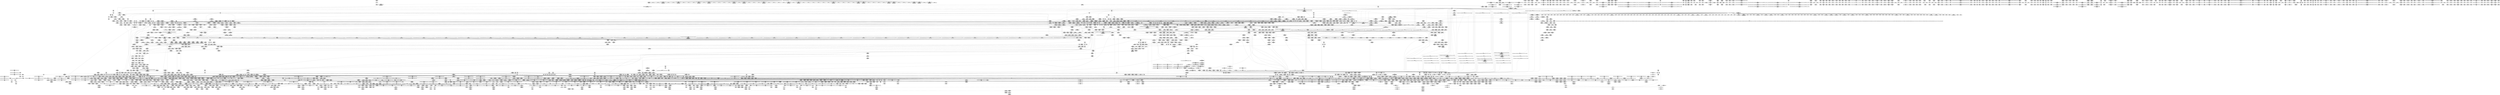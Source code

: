 digraph {
	CE0x45bfc60 [shape=record,shape=Mrecord,label="{CE0x45bfc60|tomoyo_path_symlink:_bb|*SummSource*}"]
	CE0x5ffa8f0 [shape=record,shape=Mrecord,label="{CE0x5ffa8f0|i64*_getelementptr_inbounds_(_2_x_i64_,_2_x_i64_*___llvm_gcov_ctr53148,_i64_0,_i64_0)|*Constant*|*SummSink*}"]
	CE0x62bb5a0 [shape=record,shape=Mrecord,label="{CE0x62bb5a0|_ret_void,_!dbg_!38929|security/tomoyo/util.c,670}"]
	CE0x51344a0 [shape=record,shape=Mrecord,label="{CE0x51344a0|128:_i8*,_1208:_%struct.file*,_:_CMRE_41,42_}"]
	CE0x60c4c20 [shape=record,shape=Mrecord,label="{CE0x60c4c20|tomoyo_path_permission:_do.body|*SummSource*}"]
	CE0x79c8370 [shape=record,shape=Mrecord,label="{CE0x79c8370|VOIDTB_TE:_CE_212,213_}"]
	CE0x7ae3990 [shape=record,shape=Mrecord,label="{CE0x7ae3990|tomoyo_get_mode:_cmp|security/tomoyo/util.c,982|*SummSink*}"]
	CE0x51c4d30 [shape=record,shape=Mrecord,label="{CE0x51c4d30|i32_3|*Constant*}"]
	CE0x6333e90 [shape=record,shape=Mrecord,label="{CE0x6333e90|COLLAPSED:_GCMRE___llvm_gcov_ctr21_internal_global_2_x_i64_zeroinitializer:_elem_0:default:}"]
	CE0x7a86740 [shape=record,shape=Mrecord,label="{CE0x7a86740|i64_17|*Constant*}"]
	CE0x60d50b0 [shape=record,shape=Mrecord,label="{CE0x60d50b0|tomoyo_fill_path_info:_tmp13|*LoadInst*|security/tomoyo/util.c,668}"]
	CE0x6073730 [shape=record,shape=Mrecord,label="{CE0x6073730|rcu_lock_release:_tmp|*SummSource*}"]
	CE0x4411e10 [shape=record,shape=Mrecord,label="{CE0x4411e10|tomoyo_path_symlink:_entry}"]
	CE0x45e72a0 [shape=record,shape=Mrecord,label="{CE0x45e72a0|GLOBAL:_tomoyo_path_perm|*Constant*|*SummSink*}"]
	CE0x63a2440 [shape=record,shape=Mrecord,label="{CE0x63a2440|tomoyo_get_realpath:_tmp9|security/tomoyo/file.c,155|*SummSink*}"]
	CE0x44c2c50 [shape=record,shape=Mrecord,label="{CE0x44c2c50|tomoyo_const_part_length:_conv14|security/tomoyo/util.c,641}"]
	CE0x613cfe0 [shape=record,shape=Mrecord,label="{CE0x613cfe0|get_current:_tmp4|./arch/x86/include/asm/current.h,14|*SummSink*}"]
	CE0x46312a0 [shape=record,shape=Mrecord,label="{CE0x46312a0|tomoyo_const_part_length:_cmp|security/tomoyo/util.c,626}"]
	CE0x65528a0 [shape=record,shape=Mrecord,label="{CE0x65528a0|tomoyo_get_mode:_if.then2|*SummSource*}"]
	CE0x4469e30 [shape=record,shape=Mrecord,label="{CE0x4469e30|tomoyo_fill_path_info:_hash|security/tomoyo/util.c,669|*SummSink*}"]
	CE0x651f930 [shape=record,shape=Mrecord,label="{CE0x651f930|tomoyo_get_mode:_arrayidx4|security/tomoyo/util.c,983}"]
	CE0x7b24610 [shape=record,shape=Mrecord,label="{CE0x7b24610|GLOBAL:___llvm_gcov_indirect_counter_increment114|*Constant*}"]
	CE0x7966d70 [shape=record,shape=Mrecord,label="{CE0x7966d70|tomoyo_get_mode:_tmp20|security/tomoyo/util.c,985|*SummSource*}"]
	CE0x63c9ca0 [shape=record,shape=Mrecord,label="{CE0x63c9ca0|128:_i8*,_1208:_%struct.file*,_:_CMRE_24,25_}"]
	CE0x797c010 [shape=record,shape=Mrecord,label="{CE0x797c010|tomoyo_add_slash:_entry|*SummSource*}"]
	CE0x6396cc0 [shape=record,shape=Mrecord,label="{CE0x6396cc0|tomoyo_init_request_info:_mode5|security/tomoyo/util.c,1011}"]
	CE0x7975770 [shape=record,shape=Mrecord,label="{CE0x7975770|tomoyo_const_part_length:_tmp42|security/tomoyo/util.c,644|*SummSource*}"]
	CE0x7c41940 [shape=record,shape=Mrecord,label="{CE0x7c41940|i64*_getelementptr_inbounds_(_12_x_i64_,_12_x_i64_*___llvm_gcov_ctr31133,_i64_0,_i64_10)|*Constant*}"]
	CE0x60c6500 [shape=record,shape=Mrecord,label="{CE0x60c6500|0:_i8*,_:_SCMRE_14,15_|*MultipleSource*|security/tomoyo/file.c, 794|security/tomoyo/file.c, 792|security/tomoyo/file.c,802}"]
	CE0x7c2f740 [shape=record,shape=Mrecord,label="{CE0x7c2f740|i64*_getelementptr_inbounds_(_2_x_i64_,_2_x_i64_*___llvm_gcov_ctr22,_i64_0,_i64_1)|*Constant*|*SummSink*}"]
	CE0x5ed8ae0 [shape=record,shape=Mrecord,label="{CE0x5ed8ae0|i32_47|*Constant*|*SummSource*}"]
	CE0x6259c00 [shape=record,shape=Mrecord,label="{CE0x6259c00|i64*_getelementptr_inbounds_(_2_x_i64_,_2_x_i64_*___llvm_gcov_ctr21,_i64_0,_i64_0)|*Constant*}"]
	CE0x7c319f0 [shape=record,shape=Mrecord,label="{CE0x7c319f0|i64_1|*Constant*}"]
	CE0x62fd270 [shape=record,shape=Mrecord,label="{CE0x62fd270|tomoyo_path_permission:_path|security/tomoyo/file.c,568}"]
	CE0x798b570 [shape=record,shape=Mrecord,label="{CE0x798b570|tomoyo_const_part_length:_tmp44|security/tomoyo/util.c,645}"]
	CE0x63409f0 [shape=record,shape=Mrecord,label="{CE0x63409f0|GLOBAL:_kfree|*Constant*|*SummSource*}"]
	CE0x4618b40 [shape=record,shape=Mrecord,label="{CE0x4618b40|i64_3|*Constant*}"]
	CE0x7ad42b0 [shape=record,shape=Mrecord,label="{CE0x7ad42b0|i64*_getelementptr_inbounds_(_12_x_i64_,_12_x_i64_*___llvm_gcov_ctr31133,_i64_0,_i64_3)|*Constant*}"]
	CE0x60307d0 [shape=record,shape=Mrecord,label="{CE0x60307d0|tomoyo_const_part_length:_sw.epilog|*SummSource*}"]
	CE0x4666570 [shape=record,shape=Mrecord,label="{CE0x4666570|tomoyo_path_perm:_tmp4|security/tomoyo/file.c,788}"]
	CE0x644f390 [shape=record,shape=Mrecord,label="{CE0x644f390|srcu_read_lock:_tmp3|*SummSource*}"]
	CE0x5fea7a0 [shape=record,shape=Mrecord,label="{CE0x5fea7a0|i64*_getelementptr_inbounds_(_4_x_i64_,_4_x_i64_*___llvm_gcov_ctr24,_i64_0,_i64_0)|*Constant*|*SummSource*}"]
	CE0x5ee6bd0 [shape=record,shape=Mrecord,label="{CE0x5ee6bd0|VOIDTB_TE:_CE_6384,6388_|*MultipleSource*|security/tomoyo/util.c,1010|security/tomoyo/file.c,564|Function::tomoyo_get_mode&Arg::ns::}"]
	CE0x63b38b0 [shape=record,shape=Mrecord,label="{CE0x63b38b0|tomoyo_domain:_tmp3}"]
	CE0x655f730 [shape=record,shape=Mrecord,label="{CE0x655f730|tomoyo_get_mode:_idxprom6|security/tomoyo/util.c,983}"]
	CE0x51857a0 [shape=record,shape=Mrecord,label="{CE0x51857a0|i64*_getelementptr_inbounds_(_2_x_i64_,_2_x_i64_*___llvm_gcov_ctr32,_i64_0,_i64_1)|*Constant*|*SummSink*}"]
	CE0x51694b0 [shape=record,shape=Mrecord,label="{CE0x51694b0|tomoyo_get_realpath:_tmp3|security/tomoyo/file.c,151|*SummSink*}"]
	CE0x63a27d0 [shape=record,shape=Mrecord,label="{CE0x63a27d0|tomoyo_get_realpath:_tmp10|security/tomoyo/file.c,155|*SummSource*}"]
	CE0x5f80bd0 [shape=record,shape=Mrecord,label="{CE0x5f80bd0|tomoyo_init_request_info:_tmp6|security/tomoyo/util.c,1004|*SummSource*}"]
	CE0x5307440 [shape=record,shape=Mrecord,label="{CE0x5307440|i64*_getelementptr_inbounds_(_5_x_i64_,_5_x_i64_*___llvm_gcov_ctr28130,_i64_0,_i64_3)|*Constant*|*SummSource*}"]
	CE0x52a6310 [shape=record,shape=Mrecord,label="{CE0x52a6310|srcu_read_unlock:_tmp2|*SummSource*}"]
	CE0x5fe7060 [shape=record,shape=Mrecord,label="{CE0x5fe7060|tomoyo_path_perm:_cleanup}"]
	CE0x60d6f20 [shape=record,shape=Mrecord,label="{CE0x60d6f20|tomoyo_add_slash:_tobool|security/tomoyo/file.c,131|*SummSink*}"]
	CE0x53fc9f0 [shape=record,shape=Mrecord,label="{CE0x53fc9f0|tomoyo_get_mode:_idxprom|security/tomoyo/util.c,981}"]
	CE0x7ae3c00 [shape=record,shape=Mrecord,label="{CE0x7ae3c00|tomoyo_domain:_land.lhs.true}"]
	CE0x5ff7560 [shape=record,shape=Mrecord,label="{CE0x5ff7560|tomoyo_get_mode:_tmp17|security/tomoyo/util.c,983}"]
	CE0x6379160 [shape=record,shape=Mrecord,label="{CE0x6379160|__llvm_gcov_indirect_counter_increment114:_tmp|*SummSource*}"]
	CE0x61138d0 [shape=record,shape=Mrecord,label="{CE0x61138d0|i64*_getelementptr_inbounds_(_10_x_i64_,_10_x_i64_*___llvm_gcov_ctr34,_i64_0,_i64_3)|*Constant*}"]
	CE0x4596690 [shape=record,shape=Mrecord,label="{CE0x4596690|tomoyo_domain:_tmp7|security/tomoyo/common.h,1205}"]
	CE0x607a5a0 [shape=record,shape=Mrecord,label="{CE0x607a5a0|_ret_i32_%retval.0,_!dbg_!38935|security/tomoyo/util.c,988}"]
	CE0x6352370 [shape=record,shape=Mrecord,label="{CE0x6352370|tomoyo_const_part_length:_if.end6|*SummSource*}"]
	CE0x60c5ca0 [shape=record,shape=Mrecord,label="{CE0x60c5ca0|tomoyo_path_perm:_call3|security/tomoyo/file.c,803|*SummSink*}"]
	CE0x62e52d0 [shape=record,shape=Mrecord,label="{CE0x62e52d0|rcu_lock_acquire:_tmp1|*SummSource*}"]
	CE0x5368d10 [shape=record,shape=Mrecord,label="{CE0x5368d10|tomoyo_get_mode:_conv15|security/tomoyo/util.c,987|*SummSink*}"]
	CE0x5276a90 [shape=record,shape=Mrecord,label="{CE0x5276a90|tomoyo_init_request_info:_entry}"]
	CE0x4541cb0 [shape=record,shape=Mrecord,label="{CE0x4541cb0|tomoyo_fill_path_info:_land.rhs}"]
	CE0x52086b0 [shape=record,shape=Mrecord,label="{CE0x52086b0|tomoyo_path_symlink:_old_name|Function::tomoyo_path_symlink&Arg::old_name::|*SummSource*}"]
	CE0x6388cf0 [shape=record,shape=Mrecord,label="{CE0x6388cf0|__llvm_gcov_indirect_counter_increment114:_exit|*SummSink*}"]
	CE0x51b39c0 [shape=record,shape=Mrecord,label="{CE0x51b39c0|i32_9|*Constant*|*SummSink*}"]
	CE0x79318c0 [shape=record,shape=Mrecord,label="{CE0x79318c0|128:_i8*,_1208:_%struct.file*,_:_CMRE_120,128_|*MultipleSource*|security/tomoyo/common.h,1205|security/tomoyo/common.h,1205}"]
	CE0x6f87df0 [shape=record,shape=Mrecord,label="{CE0x6f87df0|tomoyo_fill_path_info:_conv3|security/tomoyo/util.c,666}"]
	CE0x7c414b0 [shape=record,shape=Mrecord,label="{CE0x7c414b0|tomoyo_get_mode:_mode.1|*SummSink*}"]
	CE0x5f907a0 [shape=record,shape=Mrecord,label="{CE0x5f907a0|i32_8|*Constant*}"]
	CE0x5f8d090 [shape=record,shape=Mrecord,label="{CE0x5f8d090|tomoyo_fill_path_info:_entry}"]
	CE0x7c26bd0 [shape=record,shape=Mrecord,label="{CE0x7c26bd0|tomoyo_domain:_tmp23|security/tomoyo/common.h,1205|*SummSource*}"]
	CE0x537ba40 [shape=record,shape=Mrecord,label="{CE0x537ba40|tomoyo_path_perm:_conv|security/tomoyo/file.c,800}"]
	CE0x654ca00 [shape=record,shape=Mrecord,label="{CE0x654ca00|0:_i32,_8:_%struct.srcu_struct_array*,_16:_i32,_20:_i32,_24:_i32,_32:_i8*,_40:_%struct.lock_class_key*,_48:_2_x_%struct.lock_class*_,_64:_i8*,_72:_i32,_80:_i64,_88:_i8,_96:_%struct.callback_head*,_104:_%struct.callback_head**,_112:_%struct.callback_head*,_120:_%struct.callback_head**,_128:_%struct.callback_head*,_136:_%struct.callback_head**,_144:_%struct.callback_head*,_152:_%struct.callback_head**,_160:_i64,_168:_%struct.list_head*,_176:_%struct.list_head*,_184:_void_(%struct.work_struct*)*,_192:_%struct.lock_class_key*,_200:_2_x_%struct.lock_class*_,_216:_i8*,_224:_i32,_232:_i64,_240:_%struct.list_head*,_248:_%struct.list_head*,_256:_i64,_264:_%struct.tvec_base*,_272:_void_(i64)*,_280:_i64,_288:_i32,_292:_i32,_296:_i8*,_304:_16_x_i8_,_320:_%struct.lock_class_key*,_328:_2_x_%struct.lock_class*_,_344:_i8*,_352:_i32,_360:_i64,_368:_%struct.workqueue_struct*,_376:_i32,_384:_%struct.lock_class_key*,_392:_2_x_%struct.lock_class*_,_408:_i8*,_416:_i32,_424:_i64,_:_GCE_tomoyo_ss_global_%struct.srcu_struct_i32_-300,_%struct.srcu_struct_array*_tomoyo_ss_srcu_array,_%struct.spinlock_%union.anon.14_%struct.raw_spinlock_%struct.arch_spinlock_zeroinitializer,_i32_-559067475,_i32_-1,_i8*_inttoptr_(i64_-1_to_i8*),_%struct.lockdep_map_%struct.lock_class_key*_null,_2_x_%struct.lock_class*_zeroinitializer,_i8*_getelementptr_inbounds_(_21_x_i8_,_21_x_i8_*_.str171,_i32_0,_i32_0),_i32_0,_i64_0_,_i8_0,_%struct.rcu_batch_%struct.callback_head*_null,_%struct.callback_head**_bitcast_(i8*_getelementptr_(i8,_i8*_bitcast_(%struct.srcu_struct*_tomoyo_ss_to_i8*),_i64_96)_to_%struct.callback_head**)_,_%struct.rcu_batch_%struct.callback_head*_null,_%struct.callback_head**_bitcast_(i8*_getelementptr_(i8,_i8*_bitcast_(%struct.srcu_struct*_tomoyo_ss_to_i8*),_i64_112)_to_%struct.callback_head**)_,_%struct.rcu_batch_%struct.callback_head*_null,_%struct.callback_head**_bitcast_(i8*_getelementptr_(i8,_i8*_bitcast_(%struct.srcu_struct*_tomoyo_ss_to_i8*),_i64_128)_to_%struct.callback_head**)_,_%struct.rcu_batch_%struct.callback_head*_null,_%struct.callback_head**_bitcast_(i8*_getelementptr_(i8,_i8*_bitcast_(%struct.srcu_struct*_tomoyo_ss_to_i8*),_i64_144)_to_%struct.callback_head**)_,_%struct.delayed_work_%struct.work_struct_%struct.atomic64_t_i64_137438953424_,_%struct.list_head_%struct.list_head*_bitcast_(i8*_getelementptr_(i8,_i8*_bitcast_(%struct.srcu_struct*_tomoyo_ss_to_i8*),_i64_168)_to_%struct.list_head*),_%struct.list_head*_bitcast_(i8*_getelementptr_(i8,_i8*_bitcast_(%struct.srcu_struct*_tomoyo_ss_to_i8*),_i64_168)_to_%struct.list_head*)_,_void_(%struct.work_struct*)*_process_srcu,_%struct.lockdep_map_%struct.lock_class_key*_bitcast_(i8*_getelementptr_(i8,_i8*_bitcast_(%struct.srcu_struct*_tomoyo_ss_to_i8*),_i64_160)_to_%struct.lock_class_key*),_2_x_%struct.lock_class*_zeroinitializer,_i8*_getelementptr_inbounds_(_22_x_i8_,_22_x_i8_*_.str1172,_i32_0,_i32_0),_i32_0,_i64_0_,_%struct.timer_list_%struct.list_head_%struct.list_head*_null,_%struct.list_head*_inttoptr_(i64_1953723489_to_%struct.list_head*)_,_i64_0,_%struct.tvec_base*_bitcast_(i8*_getelementptr_(i8,_i8*_bitcast_(%struct.tvec_base*_boot_tvec_bases_to_i8*),_i64_2)_to_%struct.tvec_base*),_void_(i64)*_delayed_work_timer_fn,_i64_ptrtoint_(i8*_getelementptr_(i8,_i8*_bitcast_(%struct.srcu_struct*_tomoyo_ss_to_i8*),_i64_160)_to_i64),_i32_-1,_i32_0,_i8*_null,_16_x_i8_zeroinitializer,_%struct.lockdep_map_%struct.lock_class_key*_bitcast_(_29_x_i8_*_.str2173_to_%struct.lock_class_key*),_2_x_%struct.lock_class*_zeroinitializer,_i8*_getelementptr_inbounds_(_29_x_i8_,_29_x_i8_*_.str2173,_i32_0,_i32_0),_i32_0,_i64_0_,_%struct.workqueue_struct*_null,_i32_0_,_%struct.lockdep_map_%struct.lock_class_key*_null,_2_x_%struct.lock_class*_zeroinitializer,_i8*_getelementptr_inbounds_(_10_x_i8_,_10_x_i8_*_.str3174,_i32_0,_i32_0),_i32_0,_i64_0_,_align_8:_elem_0:default:}"]
	CE0x51e6050 [shape=record,shape=Mrecord,label="{CE0x51e6050|i32_48|*Constant*|*SummSink*}"]
	CE0x7a94f40 [shape=record,shape=Mrecord,label="{CE0x7a94f40|_ret_i32_%retval.0,_!dbg_!38942|security/tomoyo/file.c,575|*SummSink*}"]
	CE0x61230c0 [shape=record,shape=Mrecord,label="{CE0x61230c0|0:_i8*,_array:_GCRE_tomoyo_path_keyword_external_constant_11_x_i8*_:_elem_4::|security/tomoyo/file.c,167}"]
	CE0x50b5ee0 [shape=record,shape=Mrecord,label="{CE0x50b5ee0|tomoyo_read_lock:_tmp3|*SummSink*}"]
	CE0x50bf2e0 [shape=record,shape=Mrecord,label="{CE0x50bf2e0|tomoyo_fill_path_info:_tobool|security/tomoyo/util.c,667}"]
	CE0x63f33c0 [shape=record,shape=Mrecord,label="{CE0x63f33c0|tomoyo_get_realpath:_tmp12|security/tomoyo/file.c,156|*SummSink*}"]
	CE0x5f81330 [shape=record,shape=Mrecord,label="{CE0x5f81330|tomoyo_path_perm:_if.end22|*SummSink*}"]
	CE0x54066d0 [shape=record,shape=Mrecord,label="{CE0x54066d0|_call_void_rcu_lock_acquire(%struct.lockdep_map*_%dep_map)_#9,_!dbg_!38906|include/linux/srcu.h,222}"]
	CE0x45f7f50 [shape=record,shape=Mrecord,label="{CE0x45f7f50|tomoyo_const_part_length:_cmp3|security/tomoyo/util.c,627|*SummSink*}"]
	CE0x52e1d80 [shape=record,shape=Mrecord,label="{CE0x52e1d80|i64*_getelementptr_inbounds_(_31_x_i64_,_31_x_i64_*___llvm_gcov_ctr43150,_i64_0,_i64_30)|*Constant*|*SummSource*}"]
	CE0x51f6ef0 [shape=record,shape=Mrecord,label="{CE0x51f6ef0|GLOBAL:_srcu_read_lock|*Constant*|*SummSource*}"]
	CE0x529d200 [shape=record,shape=Mrecord,label="{CE0x529d200|GLOBAL:_tomoyo_realpath_from_path|*Constant*|*SummSource*}"]
	CE0x452f710 [shape=record,shape=Mrecord,label="{CE0x452f710|_call_void___llvm_gcov_indirect_counter_increment114(i32*___llvm_gcov_global_state_pred45,_i64**_getelementptr_inbounds_(_3_x_i64*_,_3_x_i64*_*___llvm_gcda_edge_table44,_i64_0,_i64_1)),_!dbg_!38927|security/tomoyo/util.c,634|*SummSink*}"]
	CE0x52e1f10 [shape=record,shape=Mrecord,label="{CE0x52e1f10|tomoyo_const_part_length:_tmp53|security/tomoyo/util.c,652|*SummSink*}"]
	CE0x5f9d380 [shape=record,shape=Mrecord,label="{CE0x5f9d380|VOIDTB_TE:_CE_307,308_}"]
	CE0x79eb650 [shape=record,shape=Mrecord,label="{CE0x79eb650|VOIDTB_TE:_CE_217,218_}"]
	CE0x46dc570 [shape=record,shape=Mrecord,label="{CE0x46dc570|i64*_getelementptr_inbounds_(_5_x_i64_,_5_x_i64_*___llvm_gcov_ctr28130,_i64_0,_i64_3)|*Constant*}"]
	CE0x53e7bd0 [shape=record,shape=Mrecord,label="{CE0x53e7bd0|tomoyo_fill_path_info:_tmp}"]
	CE0x53e7fe0 [shape=record,shape=Mrecord,label="{CE0x53e7fe0|VOIDTB_TE:_CE_6376,6384_|*MultipleSource*|security/tomoyo/util.c,1010|security/tomoyo/file.c,564|Function::tomoyo_get_mode&Arg::ns::}"]
	CE0x6066a00 [shape=record,shape=Mrecord,label="{CE0x6066a00|tomoyo_path_permission:_tmp18|security/tomoyo/file.c,573}"]
	CE0x7a27000 [shape=record,shape=Mrecord,label="{CE0x7a27000|tomoyo_add_slash:_tmp4|security/tomoyo/file.c,131|*SummSource*}"]
	CE0x45475f0 [shape=record,shape=Mrecord,label="{CE0x45475f0|tomoyo_path_symlink:_mnt1|security/tomoyo/tomoyo.c,222|*SummSource*}"]
	CE0x50cd670 [shape=record,shape=Mrecord,label="{CE0x50cd670|tomoyo_path_perm:_bb}"]
	CE0x7bf3810 [shape=record,shape=Mrecord,label="{CE0x7bf3810|tomoyo_get_mode:_tmp14|security/tomoyo/util.c,983|*SummSink*}"]
	CE0x61f0c00 [shape=record,shape=Mrecord,label="{CE0x61f0c00|_ret_void,_!dbg_!38929|security/tomoyo/util.c,670|*SummSource*}"]
	CE0x4493390 [shape=record,shape=Mrecord,label="{CE0x4493390|i64*_getelementptr_inbounds_(_4_x_i64_,_4_x_i64_*___llvm_gcov_ctr33,_i64_0,_i64_2)|*Constant*|*SummSink*}"]
	CE0x602bc50 [shape=record,shape=Mrecord,label="{CE0x602bc50|tomoyo_fill_path_info:_name1|security/tomoyo/util.c,663|*SummSource*}"]
	CE0x63ca060 [shape=record,shape=Mrecord,label="{CE0x63ca060|128:_i8*,_1208:_%struct.file*,_:_CMRE_27,28_}"]
	CE0x625a010 [shape=record,shape=Mrecord,label="{CE0x625a010|i64*_getelementptr_inbounds_(_6_x_i64_,_6_x_i64_*___llvm_gcov_ctr26,_i64_0,_i64_4)|*Constant*}"]
	CE0x62d7390 [shape=record,shape=Mrecord,label="{CE0x62d7390|tomoyo_get_mode:_conv5|security/tomoyo/util.c,983}"]
	CE0x45047a0 [shape=record,shape=Mrecord,label="{CE0x45047a0|i32_50|*Constant*|*SummSink*}"]
	CE0x63a9f30 [shape=record,shape=Mrecord,label="{CE0x63a9f30|i64*_getelementptr_inbounds_(_6_x_i64_,_6_x_i64_*___llvm_gcov_ctr25,_i64_0,_i64_5)|*Constant*|*SummSource*}"]
	CE0x631fb80 [shape=record,shape=Mrecord,label="{CE0x631fb80|tomoyo_path_perm:_obj7|security/tomoyo/file.c,806}"]
	CE0x7b04ea0 [shape=record,shape=Mrecord,label="{CE0x7b04ea0|tomoyo_add_slash:_call|security/tomoyo/file.c,136|*SummSink*}"]
	CE0x516f140 [shape=record,shape=Mrecord,label="{CE0x516f140|tomoyo_add_slash:_tmp|*SummSink*}"]
	CE0x7ca22d0 [shape=record,shape=Mrecord,label="{CE0x7ca22d0|__llvm_gcov_indirect_counter_increment114:_tmp2|*SummSink*}"]
	CE0x45bfb30 [shape=record,shape=Mrecord,label="{CE0x45bfb30|i64*_getelementptr_inbounds_(_2_x_i64_,_2_x_i64_*___llvm_gcov_ctr27202,_i64_0,_i64_1)|*Constant*|*SummSource*}"]
	CE0x79e1af0 [shape=record,shape=Mrecord,label="{CE0x79e1af0|tomoyo_audit_path_log:_param1|security/tomoyo/file.c,169|*SummSink*}"]
	CE0x5f470a0 [shape=record,shape=Mrecord,label="{CE0x5f470a0|tomoyo_const_part_length:_tmp12|security/tomoyo/util.c,626|*SummSource*}"]
	CE0x4632130 [shape=record,shape=Mrecord,label="{CE0x4632130|tomoyo_fill_path_info:_call2|security/tomoyo/util.c,666}"]
	CE0x635bb70 [shape=record,shape=Mrecord,label="{CE0x635bb70|VOIDTB_TE:_CE_319,320_}"]
	CE0x64877d0 [shape=record,shape=Mrecord,label="{CE0x64877d0|i64_20|*Constant*|*SummSource*}"]
	CE0x5f38a50 [shape=record,shape=Mrecord,label="{CE0x5f38a50|0:_i8,_array:_GCRE_tomoyo_index2category_constant_39_x_i8_c_00_00_00_00_00_00_00_00_00_00_00_00_00_00_00_00_00_00_00_00_00_00_00_01_01_01_01_01_01_01_01_01_01_01_01_01_01_01_02_,_align_16:_elem_11::|security/tomoyo/util.c,983}"]
	CE0x635ba60 [shape=record,shape=Mrecord,label="{CE0x635ba60|VOIDTB_TE:_CE_318,319_}"]
	CE0x541fc50 [shape=record,shape=Mrecord,label="{CE0x541fc50|tomoyo_read_lock:_entry|*SummSource*}"]
	CE0x5240260 [shape=record,shape=Mrecord,label="{CE0x5240260|_call_void_mcount()_#3}"]
	CE0x64da130 [shape=record,shape=Mrecord,label="{CE0x64da130|__llvm_gcov_indirect_counter_increment114:_pred}"]
	CE0x530cb20 [shape=record,shape=Mrecord,label="{CE0x530cb20|tomoyo_path_perm:_tmp37|security/tomoyo/file.c,822|*SummSource*}"]
	CE0x7c2f930 [shape=record,shape=Mrecord,label="{CE0x7c2f930|_call_void_mcount()_#3}"]
	CE0x528cd70 [shape=record,shape=Mrecord,label="{CE0x528cd70|tomoyo_path_permission:_tmp7|*LoadInst*|security/tomoyo/file.c,565|*SummSource*}"]
	CE0x440ddc0 [shape=record,shape=Mrecord,label="{CE0x440ddc0|i8_0|*Constant*}"]
	CE0x51914b0 [shape=record,shape=Mrecord,label="{CE0x51914b0|tomoyo_path_permission:_tmp10|security/tomoyo/file.c,565|*SummSource*}"]
	CE0x51f6d20 [shape=record,shape=Mrecord,label="{CE0x51f6d20|GLOBAL:_srcu_read_lock|*Constant*|*SummSink*}"]
	CE0x6025c50 [shape=record,shape=Mrecord,label="{CE0x6025c50|tomoyo_path_permission:_tmp1|*SummSource*}"]
	CE0x46dc640 [shape=record,shape=Mrecord,label="{CE0x46dc640|tomoyo_fill_path_info:_tmp7|security/tomoyo/util.c,667}"]
	CE0x5134c10 [shape=record,shape=Mrecord,label="{CE0x5134c10|128:_i8*,_1208:_%struct.file*,_:_CMRE_47,48_}"]
	CE0x63b3760 [shape=record,shape=Mrecord,label="{CE0x63b3760|i64*_getelementptr_inbounds_(_11_x_i64_,_11_x_i64_*___llvm_gcov_ctr54147,_i64_0,_i64_1)|*Constant*|*SummSink*}"]
	CE0x60c6670 [shape=record,shape=Mrecord,label="{CE0x60c6670|0:_i8*,_:_SCMRE_15,16_|*MultipleSource*|security/tomoyo/file.c, 794|security/tomoyo/file.c, 792|security/tomoyo/file.c,802}"]
	CE0x63faa50 [shape=record,shape=Mrecord,label="{CE0x63faa50|tomoyo_path_perm:_tmp51|security/tomoyo/file.c,829|*SummSource*}"]
	CE0x64d27c0 [shape=record,shape=Mrecord,label="{CE0x64d27c0|tomoyo_get_mode:_tmp18|security/tomoyo/util.c,985}"]
	CE0x649b340 [shape=record,shape=Mrecord,label="{CE0x649b340|__llvm_gcov_indirect_counter_increment:_tmp5}"]
	CE0x62a1430 [shape=record,shape=Mrecord,label="{CE0x62a1430|tomoyo_path_perm:_tmp43|security/tomoyo/file.c,826|*SummSink*}"]
	CE0x798cb40 [shape=record,shape=Mrecord,label="{CE0x798cb40|_ret_i32_%call,_!dbg_!38912|security/tomoyo/file.c,167|*SummSource*}"]
	CE0x54144c0 [shape=record,shape=Mrecord,label="{CE0x54144c0|i64*_getelementptr_inbounds_(_31_x_i64_,_31_x_i64_*___llvm_gcov_ctr43150,_i64_0,_i64_9)|*Constant*|*SummSource*}"]
	CE0x6481060 [shape=record,shape=Mrecord,label="{CE0x6481060|tomoyo_fill_path_info:_tmp1|*SummSink*}"]
	CE0x5406f10 [shape=record,shape=Mrecord,label="{CE0x5406f10|tomoyo_get_mode:_tmp1}"]
	CE0x555f010 [shape=record,shape=Mrecord,label="{CE0x555f010|128:_i8*,_1208:_%struct.file*,_:_CMRE_168,176_|*MultipleSource*|security/tomoyo/common.h,1205|security/tomoyo/common.h,1205}"]
	CE0x52c4640 [shape=record,shape=Mrecord,label="{CE0x52c4640|tomoyo_domain:_do.body}"]
	CE0x7ae2260 [shape=record,shape=Mrecord,label="{CE0x7ae2260|i64**_getelementptr_inbounds_(_3_x_i64*_,_3_x_i64*_*___llvm_gcda_edge_table44,_i64_0,_i64_0)|*Constant*|*SummSink*}"]
	CE0x515a4e0 [shape=record,shape=Mrecord,label="{CE0x515a4e0|tomoyo_const_part_length:_cmp15|security/tomoyo/util.c,641|*SummSink*}"]
	CE0x6287050 [shape=record,shape=Mrecord,label="{CE0x6287050|tomoyo_get_realpath:_tmp6|security/tomoyo/file.c,151|*SummSink*}"]
	CE0x7959730 [shape=record,shape=Mrecord,label="{CE0x7959730|tomoyo_path_perm:_tmp39|security/tomoyo/file.c,821|*SummSink*}"]
	CE0x45413b0 [shape=record,shape=Mrecord,label="{CE0x45413b0|i64*_getelementptr_inbounds_(_2_x_i64_,_2_x_i64_*___llvm_gcov_ctr23,_i64_0,_i64_0)|*Constant*|*SummSink*}"]
	CE0x4648640 [shape=record,shape=Mrecord,label="{CE0x4648640|tomoyo_path_symlink:_tmp2|*SummSource*}"]
	CE0x64013c0 [shape=record,shape=Mrecord,label="{CE0x64013c0|GLOBAL:_tomoyo_const_part_length|*Constant*|*SummSource*}"]
	CE0x6487c70 [shape=record,shape=Mrecord,label="{CE0x6487c70|tomoyo_path_perm:_tmp42|security/tomoyo/file.c,826|*SummSink*}"]
	CE0x6373b80 [shape=record,shape=Mrecord,label="{CE0x6373b80|tomoyo_fill_path_info:_tmp4|security/tomoyo/util.c,667}"]
	CE0x530cd90 [shape=record,shape=Mrecord,label="{CE0x530cd90|GLOBAL:_kfree|*Constant*|*SummSink*}"]
	CE0x6f7b0d0 [shape=record,shape=Mrecord,label="{CE0x6f7b0d0|GLOBAL:_lock_acquire|*Constant*|*SummSink*}"]
	CE0x5307330 [shape=record,shape=Mrecord,label="{CE0x5307330|i64*_getelementptr_inbounds_(_5_x_i64_,_5_x_i64_*___llvm_gcov_ctr28130,_i64_0,_i64_3)|*Constant*}"]
	CE0x5190da0 [shape=record,shape=Mrecord,label="{CE0x5190da0|tomoyo_path_permission:_profile|security/tomoyo/file.c,564|*SummSink*}"]
	CE0x5f3c1c0 [shape=record,shape=Mrecord,label="{CE0x5f3c1c0|GLOBAL:_tomoyo_profile|*Constant*|*SummSink*}"]
	CE0x60a0f60 [shape=record,shape=Mrecord,label="{CE0x60a0f60|tomoyo_path_permission:_tmp15|security/tomoyo/file.c,567}"]
	CE0x6f87650 [shape=record,shape=Mrecord,label="{CE0x6f87650|tomoyo_const_part_length:_incdec.ptr7|security/tomoyo/util.c,631}"]
	CE0x6066680 [shape=record,shape=Mrecord,label="{CE0x6066680|i64_7|*Constant*|*SummSource*}"]
	CE0x6560020 [shape=record,shape=Mrecord,label="{CE0x6560020|tomoyo_const_part_length:_tmp34|security/tomoyo/util.c,642}"]
	CE0x52d40b0 [shape=record,shape=Mrecord,label="{CE0x52d40b0|tomoyo_audit_path_log:_arrayidx|security/tomoyo/file.c,167}"]
	CE0x7a33370 [shape=record,shape=Mrecord,label="{CE0x7a33370|i64*_getelementptr_inbounds_(_5_x_i64_,_5_x_i64_*___llvm_gcov_ctr28130,_i64_0,_i64_0)|*Constant*}"]
	CE0x44fc590 [shape=record,shape=Mrecord,label="{CE0x44fc590|tomoyo_get_mode:_tmp28|security/tomoyo/util.c,988|*SummSink*}"]
	CE0x60ec2a0 [shape=record,shape=Mrecord,label="{CE0x60ec2a0|i64_4|*Constant*|*SummSink*}"]
	CE0x6091810 [shape=record,shape=Mrecord,label="{CE0x6091810|i32_8|*Constant*|*SummSource*}"]
	CE0x6576190 [shape=record,shape=Mrecord,label="{CE0x6576190|tomoyo_const_part_length:_bb|*SummSource*}"]
	CE0x63a7b40 [shape=record,shape=Mrecord,label="{CE0x63a7b40|tomoyo_domain:_call|security/tomoyo/common.h,1205|*SummSource*}"]
	CE0x45dd540 [shape=record,shape=Mrecord,label="{CE0x45dd540|_call_void_mcount()_#3}"]
	CE0x45d0200 [shape=record,shape=Mrecord,label="{CE0x45d0200|tomoyo_path_symlink:_bb}"]
	CE0x79c8000 [shape=record,shape=Mrecord,label="{CE0x79c8000|VOIDTB_TE:_CE_209,210_}"]
	CE0x79add10 [shape=record,shape=Mrecord,label="{CE0x79add10|i64*_getelementptr_inbounds_(_25_x_i64_,_25_x_i64_*___llvm_gcov_ctr11,_i64_0,_i64_24)|*Constant*}"]
	CE0x607a980 [shape=record,shape=Mrecord,label="{CE0x607a980|tomoyo_init_request_info:_conv|security/tomoyo/util.c,1010}"]
	CE0x6333550 [shape=record,shape=Mrecord,label="{CE0x6333550|tomoyo_audit_path_log:_tmp4|security/tomoyo/file.c,168|*SummSink*}"]
	CE0x5307030 [shape=record,shape=Mrecord,label="{CE0x5307030|tomoyo_fill_path_info:_tmp6|security/tomoyo/util.c,667|*SummSink*}"]
	CE0x5ff7a90 [shape=record,shape=Mrecord,label="{CE0x5ff7a90|tomoyo_const_part_length:_tmp29|security/tomoyo/util.c,641}"]
	CE0x51b3d30 [shape=record,shape=Mrecord,label="{CE0x51b3d30|tomoyo_path_perm:_mode|security/tomoyo/file.c,800|*SummSource*}"]
	CE0x52c3fc0 [shape=record,shape=Mrecord,label="{CE0x52c3fc0|tomoyo_get_mode:_tmp6|security/tomoyo/util.c,978|*SummSink*}"]
	CE0x51c85c0 [shape=record,shape=Mrecord,label="{CE0x51c85c0|tomoyo_const_part_length:_while.end|*SummSink*}"]
	CE0x7a7f690 [shape=record,shape=Mrecord,label="{CE0x7a7f690|i64*_getelementptr_inbounds_(_25_x_i64_,_25_x_i64_*___llvm_gcov_ctr11,_i64_0,_i64_23)|*Constant*|*SummSource*}"]
	CE0x607e2a0 [shape=record,shape=Mrecord,label="{CE0x607e2a0|tomoyo_get_mode:_tmp23|security/tomoyo/util.c,986}"]
	CE0x5f80770 [shape=record,shape=Mrecord,label="{CE0x5f80770|_ret_i32_%retval.0,_!dbg_!38957|security/tomoyo/util.c,652|*SummSink*}"]
	CE0x4548180 [shape=record,shape=Mrecord,label="{CE0x4548180|tomoyo_path_symlink:_tmp4|*LoadInst*|security/tomoyo/tomoyo.c,222}"]
	CE0x63fa530 [shape=record,shape=Mrecord,label="{CE0x63fa530|tomoyo_path_perm:_tmp50|security/tomoyo/file.c,829|*SummSink*}"]
	CE0x5306a10 [shape=record,shape=Mrecord,label="{CE0x5306a10|tomoyo_fill_path_info:_call2|security/tomoyo/util.c,666|*SummSink*}"]
	CE0x5ff7020 [shape=record,shape=Mrecord,label="{CE0x5ff7020|tomoyo_const_part_length:_tmp18|security/tomoyo/util.c,627|*SummSource*}"]
	CE0x7afb890 [shape=record,shape=Mrecord,label="{CE0x7afb890|i64_17|*Constant*|*SummSink*}"]
	CE0x62f5820 [shape=record,shape=Mrecord,label="{CE0x62f5820|tomoyo_path_perm:_tmp20|security/tomoyo/file.c,805}"]
	CE0x434e480 [shape=record,shape=Mrecord,label="{CE0x434e480|tomoyo_path_permission:_type1|security/tomoyo/file.c,564}"]
	CE0x7b24870 [shape=record,shape=Mrecord,label="{CE0x7b24870|tomoyo_audit_path_log:_path|security/tomoyo/file.c,168|*SummSource*}"]
	CE0x63d1850 [shape=record,shape=Mrecord,label="{CE0x63d1850|VOIDTB_TE:_CE_288,296_|Function::tomoyo_path_symlink&Arg::dentry::}"]
	CE0x6408be0 [shape=record,shape=Mrecord,label="{CE0x6408be0|i64*_getelementptr_inbounds_(_6_x_i64_,_6_x_i64_*___llvm_gcov_ctr25,_i64_0,_i64_0)|*Constant*|*SummSource*}"]
	CE0x63429c0 [shape=record,shape=Mrecord,label="{CE0x63429c0|_switch_i32_%conv8,_label_%sw.epilog_i32_6,_label_%sw.bb_i32_9,_label_%sw.bb_i32_8,_label_%sw.bb9_,_!dbg_!38936|security/tomoyo/file.c,807|*SummSink*}"]
	CE0x522f280 [shape=record,shape=Mrecord,label="{CE0x522f280|tomoyo_init_request_info:_tmp3|security/tomoyo/util.c,1004|*SummSink*}"]
	CE0x51fa4f0 [shape=record,shape=Mrecord,label="{CE0x51fa4f0|_call_void___llvm_gcov_indirect_counter_increment(i32*___llvm_gcov_global_state_pred,_i64**_getelementptr_inbounds_(_3_x_i64*_,_3_x_i64*_*___llvm_gcda_edge_table,_i64_0,_i64_1)),_!dbg_!38937|security/tomoyo/file.c,810|*SummSink*}"]
	CE0x50b5c90 [shape=record,shape=Mrecord,label="{CE0x50b5c90|GLOBAL:_tomoyo_domain|*Constant*|*SummSource*}"]
	CE0x7a7e260 [shape=record,shape=Mrecord,label="{CE0x7a7e260|tomoyo_domain:_tmp16|security/tomoyo/common.h,1205}"]
	CE0x6241160 [shape=record,shape=Mrecord,label="{CE0x6241160|tomoyo_get_mode:_if.then13|*SummSource*}"]
	CE0x79c42e0 [shape=record,shape=Mrecord,label="{CE0x79c42e0|tomoyo_fill_path_info:_tmp1}"]
	CE0x651e8c0 [shape=record,shape=Mrecord,label="{CE0x651e8c0|tomoyo_fill_path_info:_cmp8|security/tomoyo/util.c,668}"]
	CE0x7a26df0 [shape=record,shape=Mrecord,label="{CE0x7a26df0|GLOBAL:___llvm_gcov_ctr26|Global_var:__llvm_gcov_ctr26|*SummSink*}"]
	CE0x60f4a80 [shape=record,shape=Mrecord,label="{CE0x60f4a80|i32_5|*Constant*}"]
	CE0x6388f50 [shape=record,shape=Mrecord,label="{CE0x6388f50|rcu_lock_acquire:_tmp7|*SummSource*}"]
	CE0x7ae2800 [shape=record,shape=Mrecord,label="{CE0x7ae2800|tomoyo_const_part_length:_tmp48|security/tomoyo/util.c,649|*SummSink*}"]
	CE0x5ee6f30 [shape=record,shape=Mrecord,label="{CE0x5ee6f30|tomoyo_get_mode:_idxprom|security/tomoyo/util.c,981}"]
	CE0x523ac40 [shape=record,shape=Mrecord,label="{CE0x523ac40|tomoyo_path_perm:_name12|security/tomoyo/file.c,814|*SummSink*}"]
	CE0x79af4e0 [shape=record,shape=Mrecord,label="{CE0x79af4e0|tomoyo_read_unlock:_idx|Function::tomoyo_read_unlock&Arg::idx::}"]
	CE0x79c4fc0 [shape=record,shape=Mrecord,label="{CE0x79c4fc0|i64*_getelementptr_inbounds_(_25_x_i64_,_25_x_i64_*___llvm_gcov_ctr11,_i64_0,_i64_11)|*Constant*}"]
	CE0x63342d0 [shape=record,shape=Mrecord,label="{CE0x63342d0|i64_5|*Constant*|*SummSource*}"]
	CE0x63b33b0 [shape=record,shape=Mrecord,label="{CE0x63b33b0|tomoyo_get_mode:_tmp3|security/tomoyo/util.c,978|*SummSource*}"]
	CE0x61b5870 [shape=record,shape=Mrecord,label="{CE0x61b5870|tomoyo_get_mode:_arrayidx8|security/tomoyo/util.c,983|*SummSource*}"]
	CE0x79d2700 [shape=record,shape=Mrecord,label="{CE0x79d2700|tomoyo_path_perm:_symlink_target|security/tomoyo/file.c, 794|*SummSink*}"]
	CE0x643f990 [shape=record,shape=Mrecord,label="{CE0x643f990|srcu_read_unlock:_tmp1}"]
	CE0x45ee740 [shape=record,shape=Mrecord,label="{CE0x45ee740|8:_%struct.vfsmount*,_16:_%struct.dentry*,_168:_%struct.tomoyo_path_info*,_:_SCMRE_8,16_|*MultipleSource*|security/tomoyo/tomoyo.c,222|security/tomoyo/tomoyo.c, 222}"]
	CE0x5f9d3f0 [shape=record,shape=Mrecord,label="{CE0x5f9d3f0|VOIDTB_TE:_CE_309,310_}"]
	CE0x7b24950 [shape=record,shape=Mrecord,label="{CE0x7b24950|tomoyo_audit_path_log:_path|security/tomoyo/file.c,168|*SummSink*}"]
	CE0x65659c0 [shape=record,shape=Mrecord,label="{CE0x65659c0|tomoyo_read_lock:_tmp|*SummSource*}"]
	CE0x4725da0 [shape=record,shape=Mrecord,label="{CE0x4725da0|tomoyo_path_perm:_out}"]
	CE0x6408e30 [shape=record,shape=Mrecord,label="{CE0x6408e30|tomoyo_get_realpath:_tmp|*SummSource*}"]
	CE0x52c3e70 [shape=record,shape=Mrecord,label="{CE0x52c3e70|tomoyo_get_mode:_tmp6|security/tomoyo/util.c,978|*SummSource*}"]
	CE0x5169cb0 [shape=record,shape=Mrecord,label="{CE0x5169cb0|tomoyo_path_perm:_bb|*SummSink*}"]
	CE0x79d0f40 [shape=record,shape=Mrecord,label="{CE0x79d0f40|tomoyo_add_slash:_buf|Function::tomoyo_add_slash&Arg::buf::|*SummSink*}"]
	CE0x63ca2e0 [shape=record,shape=Mrecord,label="{CE0x63ca2e0|128:_i8*,_1208:_%struct.file*,_:_CMRE_29,30_}"]
	CE0x625cb00 [shape=record,shape=Mrecord,label="{CE0x625cb00|tomoyo_const_part_length:_tmp21|security/tomoyo/util.c,631}"]
	CE0x50b6660 [shape=record,shape=Mrecord,label="{CE0x50b6660|tomoyo_path_perm:_out|*SummSource*}"]
	CE0x5296040 [shape=record,shape=Mrecord,label="{CE0x5296040|tomoyo_path_perm:_if.end22}"]
	CE0x5350590 [shape=record,shape=Mrecord,label="{CE0x5350590|0:_%struct.tomoyo_obj_info*,_16:_%struct.tomoyo_domain_info*,_24:_%struct.tomoyo_path_info*,_40:_i8,_72:_i8,_75:_i8,_76:_i8,_77:_i8,_:_SCMRE_57,58_}"]
	CE0x7a18690 [shape=record,shape=Mrecord,label="{CE0x7a18690|i64*_getelementptr_inbounds_(_31_x_i64_,_31_x_i64_*___llvm_gcov_ctr43150,_i64_0,_i64_27)|*Constant*|*SummSink*}"]
	CE0x6411910 [shape=record,shape=Mrecord,label="{CE0x6411910|i32_0|*Constant*}"]
	CE0x632fd90 [shape=record,shape=Mrecord,label="{CE0x632fd90|GLOBAL:_tomoyo_path_keyword|Global_var:tomoyo_path_keyword|*SummSource*}"]
	CE0x54901a0 [shape=record,shape=Mrecord,label="{CE0x54901a0|tomoyo_audit_path_log:_r|Function::tomoyo_audit_path_log&Arg::r::|*SummSource*}"]
	CE0x794beb0 [shape=record,shape=Mrecord,label="{CE0x794beb0|tomoyo_fill_path_info:_conv|security/tomoyo/util.c,664}"]
	CE0x62a16a0 [shape=record,shape=Mrecord,label="{CE0x62a16a0|tomoyo_path_perm:_tmp44|security/tomoyo/file.c,826}"]
	CE0x7a94cb0 [shape=record,shape=Mrecord,label="{CE0x7a94cb0|_ret_i32_%retval.0,_!dbg_!38942|security/tomoyo/file.c,575}"]
	CE0x55343c0 [shape=record,shape=Mrecord,label="{CE0x55343c0|GLOBAL:___srcu_read_lock|*Constant*}"]
	CE0x53e81c0 [shape=record,shape=Mrecord,label="{CE0x53e81c0|VOIDTB_TE:_CE_6392,6400_|*MultipleSource*|security/tomoyo/util.c,1010|security/tomoyo/file.c,564|Function::tomoyo_get_mode&Arg::ns::}"]
	CE0x60c5e80 [shape=record,shape=Mrecord,label="{CE0x60c5e80|tomoyo_path_perm:_call3|security/tomoyo/file.c,803}"]
	CE0x5285bf0 [shape=record,shape=Mrecord,label="{CE0x5285bf0|tomoyo_domain:_do.end|*SummSource*}"]
	CE0x52d4680 [shape=record,shape=Mrecord,label="{CE0x52d4680|rcu_lock_acquire:_tmp4|include/linux/rcupdate.h,418|*SummSource*}"]
	CE0x45c4390 [shape=record,shape=Mrecord,label="{CE0x45c4390|srcu_read_lock:_tmp}"]
	CE0x44d94c0 [shape=record,shape=Mrecord,label="{CE0x44d94c0|tomoyo_domain:_tmp15|security/tomoyo/common.h,1205|*SummSource*}"]
	CE0x62c9470 [shape=record,shape=Mrecord,label="{CE0x62c9470|tomoyo_path_perm:_tmp18|security/tomoyo/file.c,804|*SummSource*}"]
	CE0x51e5bb0 [shape=record,shape=Mrecord,label="{CE0x51e5bb0|tomoyo_audit_path_log:_tmp5|security/tomoyo/file.c,167}"]
	CE0x62b9ad0 [shape=record,shape=Mrecord,label="{CE0x62b9ad0|tomoyo_fill_path_info:_call2|security/tomoyo/util.c,666}"]
	CE0x7ae2790 [shape=record,shape=Mrecord,label="{CE0x7ae2790|i64*_getelementptr_inbounds_(_31_x_i64_,_31_x_i64_*___llvm_gcov_ctr43150,_i64_0,_i64_28)|*Constant*|*SummSink*}"]
	CE0x466cab0 [shape=record,shape=Mrecord,label="{CE0x466cab0|tomoyo_path_perm:_target|Function::tomoyo_path_perm&Arg::target::|*SummSource*}"]
	CE0x7bd9e80 [shape=record,shape=Mrecord,label="{CE0x7bd9e80|i32_10|*Constant*|*SummSource*}"]
	CE0x44c2e90 [shape=record,shape=Mrecord,label="{CE0x44c2e90|i64*_getelementptr_inbounds_(_12_x_i64_,_12_x_i64_*___llvm_gcov_ctr31133,_i64_0,_i64_10)|*Constant*}"]
	CE0x453d9c0 [shape=record,shape=Mrecord,label="{CE0x453d9c0|tomoyo_audit_path_log:_bb}"]
	CE0x515a820 [shape=record,shape=Mrecord,label="{CE0x515a820|i64_19|*Constant*}"]
	CE0x61f10b0 [shape=record,shape=Mrecord,label="{CE0x61f10b0|tomoyo_path_perm:_symlink_target15|security/tomoyo/file.c,817}"]
	CE0x46663e0 [shape=record,shape=Mrecord,label="{CE0x46663e0|tomoyo_path_perm:_tmp3|security/tomoyo/file.c,788|*SummSink*}"]
	CE0x60ebf80 [shape=record,shape=Mrecord,label="{CE0x60ebf80|_ret_i1_%retval.0,_!dbg_!38916|security/tomoyo/file.c,156|*SummSource*}"]
	CE0x5f68ee0 [shape=record,shape=Mrecord,label="{CE0x5f68ee0|tomoyo_path_perm:_if.end22|*SummSource*}"]
	CE0x602c400 [shape=record,shape=Mrecord,label="{CE0x602c400|__llvm_gcov_indirect_counter_increment:_counter}"]
	CE0x7c82260 [shape=record,shape=Mrecord,label="{CE0x7c82260|i64*_getelementptr_inbounds_(_10_x_i64_,_10_x_i64_*___llvm_gcov_ctr34,_i64_0,_i64_9)|*Constant*|*SummSink*}"]
	CE0x794b7e0 [shape=record,shape=Mrecord,label="{CE0x794b7e0|tomoyo_read_unlock:_tmp}"]
	CE0x5f47430 [shape=record,shape=Mrecord,label="{CE0x5f47430|i64*_getelementptr_inbounds_(_12_x_i64_,_12_x_i64_*___llvm_gcov_ctr31133,_i64_0,_i64_6)|*Constant*}"]
	CE0x45d6640 [shape=record,shape=Mrecord,label="{CE0x45d6640|GLOBAL:___llvm_gcov_ctr31133|Global_var:__llvm_gcov_ctr31133|*SummSource*}"]
	CE0x50f7870 [shape=record,shape=Mrecord,label="{CE0x50f7870|tomoyo_const_part_length:_tmp2|security/tomoyo/util.c,624|*SummSink*}"]
	CE0x7ab7c00 [shape=record,shape=Mrecord,label="{CE0x7ab7c00|_call_void___llvm_gcov_indirect_counter_increment114(i32*___llvm_gcov_global_state_pred45,_i64**_getelementptr_inbounds_(_3_x_i64*_,_3_x_i64*_*___llvm_gcda_edge_table44,_i64_0,_i64_0)),_!dbg_!38954|security/tomoyo/util.c,649|*SummSource*}"]
	CE0x7ca1ce0 [shape=record,shape=Mrecord,label="{CE0x7ca1ce0|__llvm_gcov_indirect_counter_increment114:_tmp2|*SummSource*}"]
	CE0x45d2b70 [shape=record,shape=Mrecord,label="{CE0x45d2b70|tomoyo_fill_path_info:_const_len|security/tomoyo/util.c,666}"]
	CE0x7a49b80 [shape=record,shape=Mrecord,label="{CE0x7a49b80|tomoyo_get_mode:_tmp5|security/tomoyo/util.c,978}"]
	CE0x5f77e10 [shape=record,shape=Mrecord,label="{CE0x5f77e10|_ret_%struct.task_struct*_%tmp4,_!dbg_!38905|./arch/x86/include/asm/current.h,14}"]
	CE0x5fb3a20 [shape=record,shape=Mrecord,label="{CE0x5fb3a20|tomoyo_init_request_info:_domain1|security/tomoyo/util.c,1006|*SummSource*}"]
	CE0x5f39030 [shape=record,shape=Mrecord,label="{CE0x5f39030|tomoyo_path_permission:_param|security/tomoyo/file.c,568}"]
	CE0x7b23e00 [shape=record,shape=Mrecord,label="{CE0x7b23e00|i64*_getelementptr_inbounds_(_31_x_i64_,_31_x_i64_*___llvm_gcov_ctr43150,_i64_0,_i64_3)|*Constant*}"]
	CE0x5134710 [shape=record,shape=Mrecord,label="{CE0x5134710|128:_i8*,_1208:_%struct.file*,_:_CMRE_43,44_}"]
	CE0x79853f0 [shape=record,shape=Mrecord,label="{CE0x79853f0|tomoyo_path_permission:_entry}"]
	CE0x514df00 [shape=record,shape=Mrecord,label="{CE0x514df00|tomoyo_path_symlink:_bb|*SummSink*}"]
	CE0x51b7380 [shape=record,shape=Mrecord,label="{CE0x51b7380|srcu_read_unlock:_tmp3}"]
	CE0x528ef40 [shape=record,shape=Mrecord,label="{CE0x528ef40|tomoyo_init_request_info:_if.then|*SummSink*}"]
	CE0x649bd80 [shape=record,shape=Mrecord,label="{CE0x649bd80|tomoyo_add_slash:_bb}"]
	CE0x45d2250 [shape=record,shape=Mrecord,label="{CE0x45d2250|srcu_read_unlock:_tmp}"]
	CE0x62e4d10 [shape=record,shape=Mrecord,label="{CE0x62e4d10|rcu_lock_release:_tmp1}"]
	CE0x5fb3ad0 [shape=record,shape=Mrecord,label="{CE0x5fb3ad0|tomoyo_path_perm:_sw.bb}"]
	CE0x62c61e0 [shape=record,shape=Mrecord,label="{CE0x62c61e0|tomoyo_path_perm:_tmp46|security/tomoyo/file.c,827|*SummSink*}"]
	CE0x5f90a40 [shape=record,shape=Mrecord,label="{CE0x5f90a40|tomoyo_path_perm:_if.end14|*SummSink*}"]
	CE0x6576060 [shape=record,shape=Mrecord,label="{CE0x6576060|tomoyo_const_part_length:_bb}"]
	CE0x459dec0 [shape=record,shape=Mrecord,label="{CE0x459dec0|tomoyo_domain:_tmp1|*SummSink*}"]
	CE0x5218a70 [shape=record,shape=Mrecord,label="{CE0x5218a70|GLOBAL:_tomoyo_ss|Global_var:tomoyo_ss}"]
	CE0x53646c0 [shape=record,shape=Mrecord,label="{CE0x53646c0|0:_%struct.tomoyo_obj_info*,_16:_%struct.tomoyo_domain_info*,_24:_%struct.tomoyo_path_info*,_40:_i8,_72:_i8,_75:_i8,_76:_i8,_77:_i8,_:_SCMRE_77,78_|*MultipleSource*|security/tomoyo/file.c, 787|security/tomoyo/file.c,787|Function::tomoyo_init_request_info&Arg::r::|security/tomoyo/file.c,800}"]
	CE0x63c9f20 [shape=record,shape=Mrecord,label="{CE0x63c9f20|128:_i8*,_1208:_%struct.file*,_:_CMRE_26,27_}"]
	CE0x440e560 [shape=record,shape=Mrecord,label="{CE0x440e560|_ret_i32_%call,_!dbg_!38909|security/tomoyo/tomoyo.c,223}"]
	CE0x7c6f750 [shape=record,shape=Mrecord,label="{CE0x7c6f750|VOIDTB_TE:_CE_178,179_}"]
	CE0x5fc3c20 [shape=record,shape=Mrecord,label="{CE0x5fc3c20|i32_5|*Constant*}"]
	CE0x7b1c100 [shape=record,shape=Mrecord,label="{CE0x7b1c100|tomoyo_path_perm:_if.then25}"]
	CE0x79c35b0 [shape=record,shape=Mrecord,label="{CE0x79c35b0|tomoyo_fill_path_info:_cmp|security/tomoyo/util.c,667}"]
	CE0x5524a20 [shape=record,shape=Mrecord,label="{CE0x5524a20|i32_1|*Constant*}"]
	CE0x79f2f80 [shape=record,shape=Mrecord,label="{CE0x79f2f80|i64*_getelementptr_inbounds_(_6_x_i64_,_6_x_i64_*___llvm_gcov_ctr26,_i64_0,_i64_3)|*Constant*|*SummSource*}"]
	CE0x5533e20 [shape=record,shape=Mrecord,label="{CE0x5533e20|tomoyo_get_mode:_tmp7|security/tomoyo/util.c,979|*SummSource*}"]
	CE0x4631360 [shape=record,shape=Mrecord,label="{CE0x4631360|tomoyo_const_part_length:_cmp|security/tomoyo/util.c,626|*SummSource*}"]
	CE0x5fc22a0 [shape=record,shape=Mrecord,label="{CE0x5fc22a0|tomoyo_audit_path_log:_call|security/tomoyo/file.c,167}"]
	CE0x613d1f0 [shape=record,shape=Mrecord,label="{CE0x613d1f0|%struct.task_struct*_(%struct.task_struct**)*_asm_movq_%gs:$_1:P_,$0_,_r,im,_dirflag_,_fpsr_,_flags_}"]
	CE0x61b5b30 [shape=record,shape=Mrecord,label="{CE0x61b5b30|tomoyo_get_mode:_tmp17|security/tomoyo/util.c,983|*SummSink*}"]
	CE0x63a26a0 [shape=record,shape=Mrecord,label="{CE0x63a26a0|i64*_getelementptr_inbounds_(_6_x_i64_,_6_x_i64_*___llvm_gcov_ctr25,_i64_0,_i64_5)|*Constant*|*SummSink*}"]
	CE0x5480d60 [shape=record,shape=Mrecord,label="{CE0x5480d60|tomoyo_path_perm:_tmp38|security/tomoyo/file.c,822|*SummSink*}"]
	CE0x51d6c20 [shape=record,shape=Mrecord,label="{CE0x51d6c20|tomoyo_init_request_info:_index|Function::tomoyo_init_request_info&Arg::index::}"]
	CE0x7a04160 [shape=record,shape=Mrecord,label="{CE0x7a04160|tomoyo_add_slash:_tmp12|security/tomoyo/file.c,138}"]
	CE0x64c6830 [shape=record,shape=Mrecord,label="{CE0x64c6830|tomoyo_const_part_length:_conv24|security/tomoyo/util.c,644|*SummSink*}"]
	CE0x7ab7a50 [shape=record,shape=Mrecord,label="{CE0x7ab7a50|_call_void___llvm_gcov_indirect_counter_increment114(i32*___llvm_gcov_global_state_pred45,_i64**_getelementptr_inbounds_(_3_x_i64*_,_3_x_i64*_*___llvm_gcda_edge_table44,_i64_0,_i64_0)),_!dbg_!38954|security/tomoyo/util.c,649}"]
	CE0x61b5540 [shape=record,shape=Mrecord,label="{CE0x61b5540|tomoyo_get_mode:_arrayidx8|security/tomoyo/util.c,983}"]
	CE0x51b71e0 [shape=record,shape=Mrecord,label="{CE0x51b71e0|__llvm_gcov_indirect_counter_increment114:_counter|*SummSink*}"]
	CE0x7ac3ab0 [shape=record,shape=Mrecord,label="{CE0x7ac3ab0|i32_255|*Constant*}"]
	CE0x7a26be0 [shape=record,shape=Mrecord,label="{CE0x7a26be0|i64_5|*Constant*}"]
	CE0x541da80 [shape=record,shape=Mrecord,label="{CE0x541da80|0:_%struct.tomoyo_obj_info*,_16:_%struct.tomoyo_domain_info*,_24:_%struct.tomoyo_path_info*,_40:_i8,_72:_i8,_75:_i8,_76:_i8,_77:_i8,_:_SCMRE_49,50_}"]
	CE0x7a49cb0 [shape=record,shape=Mrecord,label="{CE0x7a49cb0|tomoyo_get_mode:_tmp5|security/tomoyo/util.c,978|*SummSink*}"]
	CE0x60b11e0 [shape=record,shape=Mrecord,label="{CE0x60b11e0|tomoyo_domain:_cred|security/tomoyo/common.h,1205|*SummSink*}"]
	CE0x7bf3910 [shape=record,shape=Mrecord,label="{CE0x7bf3910|tomoyo_get_mode:_tmp15|security/tomoyo/util.c,983|*SummSink*}"]
	CE0x7a18700 [shape=record,shape=Mrecord,label="{CE0x7a18700|tomoyo_const_part_length:_tmp46|security/tomoyo/util.c,646|*SummSink*}"]
	CE0x63d1670 [shape=record,shape=Mrecord,label="{CE0x63d1670|VOIDTB_TE:_CE_272,280_|Function::tomoyo_path_symlink&Arg::dentry::}"]
	CE0x555f600 [shape=record,shape=Mrecord,label="{CE0x555f600|tomoyo_read_lock:_entry}"]
	CE0x52e3a70 [shape=record,shape=Mrecord,label="{CE0x52e3a70|tomoyo_path_permission:_mode|security/tomoyo/file.c,564|*SummSink*}"]
	CE0x45afb30 [shape=record,shape=Mrecord,label="{CE0x45afb30|tomoyo_get_mode:_config|security/tomoyo/util.c,981}"]
	CE0x4439db0 [shape=record,shape=Mrecord,label="{CE0x4439db0|0:_i8,_array:_GCRE_tomoyo_index2category_constant_39_x_i8_c_00_00_00_00_00_00_00_00_00_00_00_00_00_00_00_00_00_00_00_00_00_00_00_01_01_01_01_01_01_01_01_01_01_01_01_01_01_01_02_,_align_16:_elem_34::|security/tomoyo/util.c,983}"]
	CE0x46dd2e0 [shape=record,shape=Mrecord,label="{CE0x46dd2e0|GLOBAL:___llvm_gcov_indirect_counter_increment114|*Constant*|*SummSource*}"]
	CE0x6130c60 [shape=record,shape=Mrecord,label="{CE0x6130c60|rcu_lock_release:_bb|*SummSource*}"]
	CE0x7b24b50 [shape=record,shape=Mrecord,label="{CE0x7b24b50|tomoyo_const_part_length:_if.then|*SummSink*}"]
	CE0x4683490 [shape=record,shape=Mrecord,label="{CE0x4683490|tomoyo_path_permission:_tmp2|security/tomoyo/file.c,563}"]
	CE0x6056d30 [shape=record,shape=Mrecord,label="{CE0x6056d30|tomoyo_path_perm:_if.then13}"]
	CE0x618d790 [shape=record,shape=Mrecord,label="{CE0x618d790|tomoyo_path_perm:_tmp29|security/tomoyo/file.c,815}"]
	CE0x7c59a20 [shape=record,shape=Mrecord,label="{CE0x7c59a20|COLLAPSED:_GCMRE___llvm_gcov_ctr31133_internal_global_12_x_i64_zeroinitializer:_elem_0:default:}"]
	CE0x63413a0 [shape=record,shape=Mrecord,label="{CE0x63413a0|i64*_getelementptr_inbounds_(_25_x_i64_,_25_x_i64_*___llvm_gcov_ctr11,_i64_0,_i64_19)|*Constant*}"]
	CE0x51b25b0 [shape=record,shape=Mrecord,label="{CE0x51b25b0|i64*_getelementptr_inbounds_(_2_x_i64_,_2_x_i64_*___llvm_gcov_ctr27202,_i64_0,_i64_1)|*Constant*|*SummSink*}"]
	CE0x64ce220 [shape=record,shape=Mrecord,label="{CE0x64ce220|tomoyo_path_perm:_call4|security/tomoyo/file.c,804|*SummSource*}"]
	CE0x63309f0 [shape=record,shape=Mrecord,label="{CE0x63309f0|tomoyo_get_mode:_tmp28|security/tomoyo/util.c,988}"]
	CE0x79bfa50 [shape=record,shape=Mrecord,label="{CE0x79bfa50|tomoyo_fill_path_info:_conv7|security/tomoyo/util.c,668}"]
	CE0x7c86180 [shape=record,shape=Mrecord,label="{CE0x7c86180|tomoyo_path_permission:_tmp24|security/tomoyo/file.c,575}"]
	CE0x7c033c0 [shape=record,shape=Mrecord,label="{CE0x7c033c0|tomoyo_path_perm:_if.then5|*SummSource*}"]
	CE0x64daaa0 [shape=record,shape=Mrecord,label="{CE0x64daaa0|GLOBAL:_tomoyo_index2category|Global_var:tomoyo_index2category}"]
	CE0x6009d60 [shape=record,shape=Mrecord,label="{CE0x6009d60|tomoyo_init_request_info:_call4|security/tomoyo/util.c,1010|*SummSink*}"]
	CE0x62fd330 [shape=record,shape=Mrecord,label="{CE0x62fd330|tomoyo_path_permission:_path|security/tomoyo/file.c,568|*SummSource*}"]
	CE0x63b96e0 [shape=record,shape=Mrecord,label="{CE0x63b96e0|tomoyo_domain:_tmp5|security/tomoyo/common.h,1205|*SummSource*}"]
	CE0x50e3590 [shape=record,shape=Mrecord,label="{CE0x50e3590|rcu_lock_acquire:_tmp3}"]
	CE0x60ec110 [shape=record,shape=Mrecord,label="{CE0x60ec110|_ret_i1_%retval.0,_!dbg_!38916|security/tomoyo/file.c,156|*SummSink*}"]
	CE0x54bbb20 [shape=record,shape=Mrecord,label="{CE0x54bbb20|tomoyo_fill_path_info:_conv4|security/tomoyo/util.c,667|*SummSink*}"]
	CE0x52d4260 [shape=record,shape=Mrecord,label="{CE0x52d4260|tomoyo_const_part_length:_tmp13|security/tomoyo/util.c,626|*SummSource*}"]
	CE0x52d3a40 [shape=record,shape=Mrecord,label="{CE0x52d3a40|tomoyo_const_part_length:_tmp17|security/tomoyo/util.c,627|*SummSource*}"]
	CE0x440dec0 [shape=record,shape=Mrecord,label="{CE0x440dec0|i32_1|*Constant*}"]
	CE0x45d1b60 [shape=record,shape=Mrecord,label="{CE0x45d1b60|i1_false|*Constant*}"]
	CE0x45ddaf0 [shape=record,shape=Mrecord,label="{CE0x45ddaf0|tomoyo_path_permission:_tmp8|security/tomoyo/file.c,565}"]
	CE0x5ffed30 [shape=record,shape=Mrecord,label="{CE0x5ffed30|i64*_getelementptr_inbounds_(_4_x_i64_,_4_x_i64_*___llvm_gcov_ctr33,_i64_0,_i64_3)|*Constant*|*SummSink*}"]
	CE0x5435150 [shape=record,shape=Mrecord,label="{CE0x5435150|tomoyo_path_permission:_do.body}"]
	CE0x464cbd0 [shape=record,shape=Mrecord,label="{CE0x464cbd0|tomoyo_const_part_length:_tmp11|security/tomoyo/util.c,626}"]
	CE0x5ff76a0 [shape=record,shape=Mrecord,label="{CE0x5ff76a0|tomoyo_get_mode:_conv10|security/tomoyo/util.c,985}"]
	CE0x5252800 [shape=record,shape=Mrecord,label="{CE0x5252800|tomoyo_path_permission:_conv|security/tomoyo/file.c,564|*SummSink*}"]
	CE0x5ff67a0 [shape=record,shape=Mrecord,label="{CE0x5ff67a0|tomoyo_fill_path_info:_tmp12|security/tomoyo/util.c,667|*SummSource*}"]
	CE0x7c9d680 [shape=record,shape=Mrecord,label="{CE0x7c9d680|i64*_getelementptr_inbounds_(_5_x_i64_,_5_x_i64_*___llvm_gcov_ctr28130,_i64_0,_i64_4)|*Constant*}"]
	CE0x51c3220 [shape=record,shape=Mrecord,label="{CE0x51c3220|tomoyo_fill_path_info:_cmp|security/tomoyo/util.c,667}"]
	CE0x51fa7d0 [shape=record,shape=Mrecord,label="{CE0x51fa7d0|GLOBAL:___llvm_gcov_indirect_counter_increment|*Constant*}"]
	CE0x7ac4100 [shape=record,shape=Mrecord,label="{CE0x7ac4100|tomoyo_domain:_tmp9|security/tomoyo/common.h,1205|*SummSource*}"]
	CE0x5f3c2f0 [shape=record,shape=Mrecord,label="{CE0x5f3c2f0|VOIDTB_TE:_CE_2048,2096_|*MultipleSource*|security/tomoyo/util.c,1010|security/tomoyo/file.c,564|Function::tomoyo_get_mode&Arg::ns::}"]
	CE0x63b9cc0 [shape=record,shape=Mrecord,label="{CE0x63b9cc0|srcu_read_lock:_call|include/linux/srcu.h,220|*SummSink*}"]
	CE0x7c5a4d0 [shape=record,shape=Mrecord,label="{CE0x7c5a4d0|_call_void_mcount()_#3|*SummSource*}"]
	CE0x45f7bb0 [shape=record,shape=Mrecord,label="{CE0x45f7bb0|i64_1|*Constant*}"]
	CE0x7ad4940 [shape=record,shape=Mrecord,label="{CE0x7ad4940|tomoyo_const_part_length:_while.body}"]
	CE0x6467cd0 [shape=record,shape=Mrecord,label="{CE0x6467cd0|srcu_read_lock:_tmp2|*SummSource*}"]
	CE0x7a26c50 [shape=record,shape=Mrecord,label="{CE0x7a26c50|tomoyo_domain:_tobool1|security/tomoyo/common.h,1205}"]
	CE0x600a2a0 [shape=record,shape=Mrecord,label="{CE0x600a2a0|GLOBAL:_tomoyo_get_mode|*Constant*|*SummSource*}"]
	CE0x609aaf0 [shape=record,shape=Mrecord,label="{CE0x609aaf0|i8_0|*Constant*}"]
	CE0x53407b0 [shape=record,shape=Mrecord,label="{CE0x53407b0|0:_%struct.tomoyo_obj_info*,_16:_%struct.tomoyo_domain_info*,_24:_%struct.tomoyo_path_info*,_40:_i8,_72:_i8,_75:_i8,_76:_i8,_77:_i8,_:_SCMRE_35,36_}"]
	CE0x60268e0 [shape=record,shape=Mrecord,label="{CE0x60268e0|tomoyo_path_permission:_mode|security/tomoyo/file.c,564|*SummSource*}"]
	CE0x5533ff0 [shape=record,shape=Mrecord,label="{CE0x5533ff0|i64*_getelementptr_inbounds_(_12_x_i64_,_12_x_i64_*___llvm_gcov_ctr31133,_i64_0,_i64_3)|*Constant*|*SummSource*}"]
	CE0x45dd770 [shape=record,shape=Mrecord,label="{CE0x45dd770|_call_void_mcount()_#3|*SummSink*}"]
	CE0x6066230 [shape=record,shape=Mrecord,label="{CE0x6066230|i64*_getelementptr_inbounds_(_10_x_i64_,_10_x_i64_*___llvm_gcov_ctr34,_i64_0,_i64_8)|*Constant*|*SummSink*}"]
	CE0x6332290 [shape=record,shape=Mrecord,label="{CE0x6332290|GLOBAL:_lockdep_rcu_suspicious|*Constant*}"]
	CE0x5f68cc0 [shape=record,shape=Mrecord,label="{CE0x5f68cc0|tomoyo_init_request_info:_tmp4|security/tomoyo/util.c,1004|*SummSink*}"]
	CE0x794c350 [shape=record,shape=Mrecord,label="{CE0x794c350|tomoyo_fill_path_info:_bb|*SummSource*}"]
	CE0x46b5040 [shape=record,shape=Mrecord,label="{CE0x46b5040|tomoyo_fill_path_info:_tmp8|security/tomoyo/util.c,667}"]
	CE0x51c3330 [shape=record,shape=Mrecord,label="{CE0x51c3330|tomoyo_fill_path_info:_cmp|security/tomoyo/util.c,667|*SummSink*}"]
	CE0x7a08d00 [shape=record,shape=Mrecord,label="{CE0x7a08d00|tomoyo_const_part_length:_tmp45|security/tomoyo/util.c,645|*SummSource*}"]
	CE0x51b19f0 [shape=record,shape=Mrecord,label="{CE0x51b19f0|_ret_i32_%conv6,_!dbg_!38926|security/tomoyo/util.c,1011|*SummSource*}"]
	CE0x7931500 [shape=record,shape=Mrecord,label="{CE0x7931500|128:_i8*,_1208:_%struct.file*,_:_CMRE_104,112_|*MultipleSource*|security/tomoyo/common.h,1205|security/tomoyo/common.h,1205}"]
	CE0x7a094d0 [shape=record,shape=Mrecord,label="{CE0x7a094d0|tomoyo_const_part_length:_tmp46|security/tomoyo/util.c,646|*SummSource*}"]
	CE0x61bdcf0 [shape=record,shape=Mrecord,label="{CE0x61bdcf0|__llvm_gcov_indirect_counter_increment114:_bb4|*SummSink*}"]
	CE0x6365f50 [shape=record,shape=Mrecord,label="{CE0x6365f50|tomoyo_add_slash:_tmp13|security/tomoyo/file.c,138|*SummSource*}"]
	CE0x60a0c90 [shape=record,shape=Mrecord,label="{CE0x60a0c90|tomoyo_path_permission:_tmp15|security/tomoyo/file.c,567|*SummSink*}"]
	CE0x53500d0 [shape=record,shape=Mrecord,label="{CE0x53500d0|0:_%struct.tomoyo_obj_info*,_16:_%struct.tomoyo_domain_info*,_24:_%struct.tomoyo_path_info*,_40:_i8,_72:_i8,_75:_i8,_76:_i8,_77:_i8,_:_SCMRE_55,56_}"]
	CE0x4613760 [shape=record,shape=Mrecord,label="{CE0x4613760|tomoyo_path_permission:_cmp|security/tomoyo/file.c,565|*SummSource*}"]
	CE0x5134e90 [shape=record,shape=Mrecord,label="{CE0x5134e90|128:_i8*,_1208:_%struct.file*,_:_CMRE_49,50_}"]
	CE0x79e25e0 [shape=record,shape=Mrecord,label="{CE0x79e25e0|tomoyo_const_part_length:_if.end}"]
	CE0x6173c80 [shape=record,shape=Mrecord,label="{CE0x6173c80|tomoyo_const_part_length:_tmp|*SummSink*}"]
	CE0x7c89920 [shape=record,shape=Mrecord,label="{CE0x7c89920|tomoyo_path_perm:_if.then|*SummSource*}"]
	CE0x61bf180 [shape=record,shape=Mrecord,label="{CE0x61bf180|_ret_void,_!dbg_!38929|security/tomoyo/util.c,670}"]
	CE0x62a1aa0 [shape=record,shape=Mrecord,label="{CE0x62a1aa0|tomoyo_path_perm:_tmp45|security/tomoyo/file.c,826}"]
	CE0x655f4a0 [shape=record,shape=Mrecord,label="{CE0x655f4a0|tomoyo_const_part_length:_incdec.ptr19|security/tomoyo/util.c,643|*SummSource*}"]
	CE0x79c8150 [shape=record,shape=Mrecord,label="{CE0x79c8150|VOIDTB_TE:_CE_210,211_}"]
	CE0x605d450 [shape=record,shape=Mrecord,label="{CE0x605d450|_ret_i32_%retval.0,_!dbg_!38935|security/tomoyo/util.c,988|*SummSink*}"]
	CE0x7ae18c0 [shape=record,shape=Mrecord,label="{CE0x7ae18c0|tomoyo_const_part_length:_tmp48|security/tomoyo/util.c,649}"]
	CE0x7a27610 [shape=record,shape=Mrecord,label="{CE0x7a27610|tomoyo_add_slash:_return|*SummSource*}"]
	CE0x7a9dd40 [shape=record,shape=Mrecord,label="{CE0x7a9dd40|tomoyo_const_part_length:_tmp32|security/tomoyo/util.c,641|*SummSource*}"]
	CE0x51847a0 [shape=record,shape=Mrecord,label="{CE0x51847a0|%struct.task_struct*_(%struct.task_struct**)*_asm_movq_%gs:$_1:P_,$0_,_r,im,_dirflag_,_fpsr_,_flags_|*SummSink*}"]
	CE0x64ce390 [shape=record,shape=Mrecord,label="{CE0x64ce390|tomoyo_get_realpath:_entry}"]
	CE0x64c71b0 [shape=record,shape=Mrecord,label="{CE0x64c71b0|tomoyo_const_part_length:_cmp25|security/tomoyo/util.c,644|*SummSink*}"]
	CE0x5ee77a0 [shape=record,shape=Mrecord,label="{CE0x5ee77a0|0:_i8,_array:_GCRE_tomoyo_index2category_constant_39_x_i8_c_00_00_00_00_00_00_00_00_00_00_00_00_00_00_00_00_00_00_00_00_00_00_00_01_01_01_01_01_01_01_01_01_01_01_01_01_01_01_02_,_align_16:_elem_6::|security/tomoyo/util.c,983}"]
	CE0x45df470 [shape=record,shape=Mrecord,label="{CE0x45df470|tomoyo_path_perm:_tmp2|security/tomoyo/file.c,787}"]
	CE0x543ce40 [shape=record,shape=Mrecord,label="{CE0x543ce40|tomoyo_get_realpath:_entry|*SummSource*}"]
	CE0x603e1e0 [shape=record,shape=Mrecord,label="{CE0x603e1e0|tomoyo_path_perm:_tmp9|security/tomoyo/file.c,797}"]
	CE0x656b3e0 [shape=record,shape=Mrecord,label="{CE0x656b3e0|0:_i8,_array:_GCRE_tomoyo_index2category_constant_39_x_i8_c_00_00_00_00_00_00_00_00_00_00_00_00_00_00_00_00_00_00_00_00_00_00_00_01_01_01_01_01_01_01_01_01_01_01_01_01_01_01_02_,_align_16:_elem_16::|security/tomoyo/util.c,983}"]
	CE0x6209c10 [shape=record,shape=Mrecord,label="{CE0x6209c10|tomoyo_fill_path_info:_is_patterned|security/tomoyo/util.c,668}"]
	CE0x625d4f0 [shape=record,shape=Mrecord,label="{CE0x625d4f0|i32_0|*Constant*}"]
	CE0x62fabb0 [shape=record,shape=Mrecord,label="{CE0x62fabb0|i64*_getelementptr_inbounds_(_4_x_i64_,_4_x_i64_*___llvm_gcov_ctr24,_i64_0,_i64_0)|*Constant*|*SummSink*}"]
	CE0x63fa240 [shape=record,shape=Mrecord,label="{CE0x63fa240|tomoyo_path_perm:_tmp50|security/tomoyo/file.c,829|*SummSource*}"]
	CE0x7a39d50 [shape=record,shape=Mrecord,label="{CE0x7a39d50|tomoyo_path_perm:_tmp47|security/tomoyo/file.c,827|*SummSink*}"]
	CE0x60e4620 [shape=record,shape=Mrecord,label="{CE0x60e4620|tomoyo_get_realpath:_tmp7|security/tomoyo/file.c,152|*SummSink*}"]
	CE0x7a38ae0 [shape=record,shape=Mrecord,label="{CE0x7a38ae0|tomoyo_fill_path_info:_tmp|*SummSource*}"]
	CE0x5286020 [shape=record,shape=Mrecord,label="{CE0x5286020|tomoyo_path_permission:_tmp6|*LoadInst*|security/tomoyo/file.c,564}"]
	CE0x5ff95e0 [shape=record,shape=Mrecord,label="{CE0x5ff95e0|i8_1|*Constant*|*SummSink*}"]
	CE0x51b6bc0 [shape=record,shape=Mrecord,label="{CE0x51b6bc0|tomoyo_get_mode:_if.end}"]
	CE0x619d560 [shape=record,shape=Mrecord,label="{CE0x619d560|tomoyo_path_perm:_tmp30|security/tomoyo/file.c,816|*SummSink*}"]
	CE0x61bd8c0 [shape=record,shape=Mrecord,label="{CE0x61bd8c0|tomoyo_const_part_length:_tmp19|security/tomoyo/util.c,628|*SummSink*}"]
	CE0x63d1b70 [shape=record,shape=Mrecord,label="{CE0x63d1b70|VOIDTB_TE:_CE_304,305_}"]
	CE0x79c4a40 [shape=record,shape=Mrecord,label="{CE0x79c4a40|_ret_void|*SummSource*}"]
	CE0x7c979e0 [shape=record,shape=Mrecord,label="{CE0x7c979e0|tomoyo_domain:_entry|*SummSink*}"]
	CE0x45046d0 [shape=record,shape=Mrecord,label="{CE0x45046d0|i32_50|*Constant*|*SummSource*}"]
	CE0x620ad10 [shape=record,shape=Mrecord,label="{CE0x620ad10|tomoyo_get_mode:_if.then|*SummSink*}"]
	CE0x459dfc0 [shape=record,shape=Mrecord,label="{CE0x459dfc0|tomoyo_domain:_tmp2}"]
	CE0x44fb3d0 [shape=record,shape=Mrecord,label="{CE0x44fb3d0|tomoyo_fill_path_info:_frombool10|security/tomoyo/util.c,668}"]
	CE0x5fac670 [shape=record,shape=Mrecord,label="{CE0x5fac670|tomoyo_audit_path_log:_name|security/tomoyo/file.c,169|*SummSource*}"]
	CE0x5fc45c0 [shape=record,shape=Mrecord,label="{CE0x5fc45c0|tomoyo_path_permission:_tmp12|security/tomoyo/file.c,566|*SummSource*}"]
	CE0x53b4b20 [shape=record,shape=Mrecord,label="{CE0x53b4b20|GLOBAL:_rcu_lock_acquire|*Constant*|*SummSink*}"]
	CE0x60a1340 [shape=record,shape=Mrecord,label="{CE0x60a1340|tomoyo_domain:_tmp4|security/tomoyo/common.h,1205|*SummSink*}"]
	CE0x62c8f60 [shape=record,shape=Mrecord,label="{CE0x62c8f60|tomoyo_path_perm:_tmp17|security/tomoyo/file.c,804}"]
	CE0x6045720 [shape=record,shape=Mrecord,label="{CE0x6045720|tomoyo_const_part_length:_tmp27|security/tomoyo/util.c,641|*SummSource*}"]
	CE0x46b07f0 [shape=record,shape=Mrecord,label="{CE0x46b07f0|VOIDTB_TE:_GIE_Function_Attrs:_noredzone_nounwind_optsize_define_internal_zeroext_i1_tomoyo_check_path2_acl(%struct.tomoyo_request_info*_%r,_%struct.tomoyo_acl_info*_%ptr)_#0_entry:_%tmp_load_i64,_i64*_getelementptr_inbounds_(_7_x_i64_,_7_x_i64_*___llvm_gcov_ctr38,_i64_0,_i64_0)_%tmp1_add_i64_%tmp,_1_store_i64_%tmp1,_i64*_getelementptr_inbounds_(_7_x_i64_,_7_x_i64_*___llvm_gcov_ctr38,_i64_0,_i64_0)_br_label_%bb_bb:_preds_%entry_call_void_mcount()_#3_call_void_llvm.dbg.value(metadata_%struct.tomoyo_request_info*_%r,_i64_0,_metadata_!8419,_metadata_!38901),_!dbg_!39766_call_void_llvm.dbg.value(metadata_%struct.tomoyo_acl_info*_%ptr,_i64_0,_metadata_!8420,_metadata_!38901),_!dbg_!39767_call_void_llvm.dbg.value(metadata_%struct.tomoyo_acl_info*_%ptr,_i64_0,_metadata_!8422,_metadata_!38901),_!dbg_!39768_%tmp2_bitcast_%struct.tomoyo_acl_info*_%ptr_to_i8*,_!dbg_!39769_%add.ptr_getelementptr_i8,_i8*_%tmp2,_i64_0,_!dbg_!39770_%tmp3_bitcast_i8*_%add.ptr_to_%struct.tomoyo_path2_acl*,_!dbg_!39771_call_void_llvm.dbg.value(metadata_%struct.tomoyo_path2_acl*_%tmp3,_i64_0,_metadata_!8421,_metadata_!38901),_!dbg_!39772_%perm_getelementptr_inbounds_%struct.tomoyo_path2_acl,_%struct.tomoyo_path2_acl*_%tmp3,_i32_0,_i32_1,_!dbg_!39773_%tmp4_load_i8,_i8*_%perm,_align_1,_!dbg_!39773_%conv_zext_i8_%tmp4_to_i32,_!dbg_!39774_%param_getelementptr_inbounds_%struct.tomoyo_request_info,_%struct.tomoyo_request_info*_%r,_i32_0,_i32_3,_!dbg_!39775_%path2_bitcast_%union.anon.91*_%param_to_%struct.anon.92*,_!dbg_!39776_%operation_getelementptr_inbounds_%struct.anon.92,_%struct.anon.92*_%path2,_i32_0,_i32_2,_!dbg_!39777_%tmp5_load_i8,_i8*_%operation,_align_1,_!dbg_!39777_%conv1_zext_i8_%tmp5_to_i32,_!dbg_!39778_%shl_shl_i32_1,_%conv1,_!dbg_!39779_%and_and_i32_%conv,_%shl,_!dbg_!39780_%tobool_icmp_ne_i32_%and,_0,_!dbg_!39780_%tmp6_select_i1_%tobool,_i64_1,_i64_2,_!dbg_!39781_%tmp7_getelementptr_inbounds_7_x_i64_,_7_x_i64_*___llvm_gcov_ctr38,_i64_0,_i64_%tmp6,_!dbg_!39781_%tmp8_load_i64,_i64*_%tmp7,_!dbg_!39781_%tmp9_add_i64_%tmp8,_1,_!dbg_!39781_store_i64_%tmp9,_i64*_%tmp7,_!dbg_!39781_br_i1_%tobool,_label_%land.lhs.true,_label_%land.end,_!dbg_!39781_land.lhs.true:_preds_%bb_%param2_getelementptr_inbounds_%struct.tomoyo_request_info,_%struct.tomoyo_request_info*_%r,_i32_0,_i32_3,_!dbg_!39782_%path23_bitcast_%union.anon.91*_%param2_to_%struct.anon.92*,_!dbg_!39783_%filename1_getelementptr_inbounds_%struct.anon.92,_%struct.anon.92*_%path23,_i32_0,_i32_0,_!dbg_!39784_%tmp10_load_%struct.tomoyo_path_info*,_%struct.tomoyo_path_info**_%filename1,_align_8,_!dbg_!39784_%name1_getelementptr_inbounds_%struct.tomoyo_path2_acl,_%struct.tomoyo_path2_acl*_%tmp3,_i32_0,_i32_2,_!dbg_!39785_%call_call_%struct.tomoyo_path_info*_tomoyo_compare_name_union(%struct.tomoyo_path_info*_%tmp10,_%struct.tomoyo_name_union*_%name1)_#9,_!dbg_!39786_%tobool4_icmp_ne_%struct.tomoyo_path_info*_%call,_null,_!dbg_!39786_%tmp11_select_i1_%tobool4,_i64_3,_i64_4,_!dbg_!39787_%tmp12_getelementptr_inbounds_7_x_i64_,_7_x_i64_*___llvm_gcov_ctr38,_i64_0,_i64_%tmp11,_!dbg_!39787_%tmp13_load_i64,_i64*_%tmp12,_!dbg_!39787_%tmp14_add_i64_%tmp13,_1,_!dbg_!39787_store_i64_%tmp14,_i64*_%tmp12,_!dbg_!39787_br_i1_%tobool4,_label_%land.rhs,_label_%land.end,_!dbg_!39787_land.rhs:_preds_%land.lhs.true_%tmp15_load_i64,_i64*_getelementptr_inbounds_(_7_x_i64_,_7_x_i64_*___llvm_gcov_ctr38,_i64_0,_i64_5),_!dbg_!39788_%tmp16_add_i64_%tmp15,_1,_!dbg_!39788_store_i64_%tmp16,_i64*_getelementptr_inbounds_(_7_x_i64_,_7_x_i64_*___llvm_gcov_ctr38,_i64_0,_i64_5),_!dbg_!39788_%param5_getelementptr_inbounds_%struct.tomoyo_request_info,_%struct.tomoyo_request_info*_%r,_i32_0,_i32_3,_!dbg_!39790_%path26_bitcast_%union.anon.91*_%param5_to_%struct.anon.92*,_!dbg_!39791_%filename2_getelementptr_inbounds_%struct.anon.92,_%struct.anon.92*_%path26,_i32_0,_i32_1,_!dbg_!39792_%tmp17_load_%struct.tomoyo_path_info*,_%struct.tomoyo_path_info**_%filename2,_align_8,_!dbg_!39792_%name2_getelementptr_inbounds_%struct.tomoyo_path2_acl,_%struct.tomoyo_path2_acl*_%tmp3,_i32_0,_i32_3,_!dbg_!39793_%call7_call_%struct.tomoyo_path_info*_tomoyo_compare_name_union(%struct.tomoyo_path_info*_%tmp17,_%struct.tomoyo_name_union*_%name2)_#9,_!dbg_!39794_%tobool8_icmp_ne_%struct.tomoyo_path_info*_%call7,_null,_!dbg_!39787_br_label_%land.end_land.end:_preds_%land.rhs,_%land.lhs.true,_%bb_%tmp18_phi_i1_false,_%land.lhs.true_,_false,_%bb_,_%tobool8,_%land.rhs_%tmp19_load_i64,_i64*_getelementptr_inbounds_(_7_x_i64_,_7_x_i64_*___llvm_gcov_ctr38,_i64_0,_i64_6),_!dbg_!39795_%tmp20_add_i64_%tmp19,_1,_!dbg_!39795_store_i64_%tmp20,_i64*_getelementptr_inbounds_(_7_x_i64_,_7_x_i64_*___llvm_gcov_ctr38,_i64_0,_i64_6),_!dbg_!39795_ret_i1_%tmp18,_!dbg_!39795_:_elem_0:default:}"]
	CE0x6401050 [shape=record,shape=Mrecord,label="{CE0x6401050|GLOBAL:_tomoyo_domain.__warned|Global_var:tomoyo_domain.__warned|*SummSource*}"]
	CE0x50f5e40 [shape=record,shape=Mrecord,label="{CE0x50f5e40|tomoyo_path_perm:_tmp2|security/tomoyo/file.c,787|*SummSource*}"]
	CE0x44c3700 [shape=record,shape=Mrecord,label="{CE0x44c3700|tomoyo_const_part_length:_sw.bb}"]
	CE0x60198f0 [shape=record,shape=Mrecord,label="{CE0x60198f0|tomoyo_const_part_length:_sw.bb|*SummSink*}"]
	CE0x6153960 [shape=record,shape=Mrecord,label="{CE0x6153960|tomoyo_path_perm:_obj|security/tomoyo/file.c, 788|*SummSource*}"]
	CE0x7c822d0 [shape=record,shape=Mrecord,label="{CE0x7c822d0|tomoyo_path_permission:_retval.0}"]
	CE0x6122ca0 [shape=record,shape=Mrecord,label="{CE0x6122ca0|rcu_lock_acquire:_tmp2|*SummSource*}"]
	CE0x5135250 [shape=record,shape=Mrecord,label="{CE0x5135250|128:_i8*,_1208:_%struct.file*,_:_CMRE_52,56_|*MultipleSource*|security/tomoyo/common.h,1205|security/tomoyo/common.h,1205}"]
	CE0x52c4580 [shape=record,shape=Mrecord,label="{CE0x52c4580|tomoyo_domain:_do.end|*SummSink*}"]
	CE0x51b2460 [shape=record,shape=Mrecord,label="{CE0x51b2460|i64_0|*Constant*}"]
	CE0x7a7e140 [shape=record,shape=Mrecord,label="{CE0x7a7e140|tomoyo_const_part_length:_tmp15|security/tomoyo/util.c,627}"]
	CE0x613b110 [shape=record,shape=Mrecord,label="{CE0x613b110|128:_i8*,_1208:_%struct.file*,_:_CMRE_40,41_}"]
	CE0x5f3cd60 [shape=record,shape=Mrecord,label="{CE0x5f3cd60|0:_i8,_array:_GCRE_tomoyo_index2category_constant_39_x_i8_c_00_00_00_00_00_00_00_00_00_00_00_00_00_00_00_00_00_00_00_00_00_00_00_01_01_01_01_01_01_01_01_01_01_01_01_01_01_01_02_,_align_16:_elem_13::|security/tomoyo/util.c,983}"]
	CE0x654c400 [shape=record,shape=Mrecord,label="{CE0x654c400|VOIDTB_TE:_CE_222,223_}"]
	CE0x453dbd0 [shape=record,shape=Mrecord,label="{CE0x453dbd0|tomoyo_audit_path_log:_path2|security/tomoyo/file.c,169|*SummSource*}"]
	CE0x50b6580 [shape=record,shape=Mrecord,label="{CE0x50b6580|tomoyo_init_request_info:_domain.addr.0}"]
	CE0x7c85e50 [shape=record,shape=Mrecord,label="{CE0x7c85e50|i64*_getelementptr_inbounds_(_10_x_i64_,_10_x_i64_*___llvm_gcov_ctr34,_i64_0,_i64_9)|*Constant*|*SummSource*}"]
	CE0x607eb30 [shape=record,shape=Mrecord,label="{CE0x607eb30|tomoyo_get_mode:_default_config|security/tomoyo/util.c,986|*SummSink*}"]
	CE0x45c4400 [shape=record,shape=Mrecord,label="{CE0x45c4400|COLLAPSED:_GCMRE___llvm_gcov_ctr23_internal_global_2_x_i64_zeroinitializer:_elem_0:default:}"]
	CE0x641da80 [shape=record,shape=Mrecord,label="{CE0x641da80|VOIDTB_TE:_CE_146,147_}"]
	CE0x54513f0 [shape=record,shape=Mrecord,label="{CE0x54513f0|__llvm_gcov_indirect_counter_increment:_entry|*SummSource*}"]
	CE0x79d1120 [shape=record,shape=Mrecord,label="{CE0x79d1120|_call_void___llvm_gcov_indirect_counter_increment(i32*___llvm_gcov_global_state_pred,_i64**_getelementptr_inbounds_(_3_x_i64*_,_3_x_i64*_*___llvm_gcda_edge_table,_i64_0,_i64_2)),_!dbg_!38940|security/tomoyo/file.c,813}"]
	CE0x51d7120 [shape=record,shape=Mrecord,label="{CE0x51d7120|_ret_i32_%conv6,_!dbg_!38926|security/tomoyo/util.c,1011}"]
	CE0x609a630 [shape=record,shape=Mrecord,label="{CE0x609a630|_call_void_mcount()_#3|*SummSink*}"]
	CE0x616b0f0 [shape=record,shape=Mrecord,label="{CE0x616b0f0|tomoyo_path_perm:_tmp26|security/tomoyo/file.c,814}"]
	CE0x5f77130 [shape=record,shape=Mrecord,label="{CE0x5f77130|tomoyo_domain:_call3|security/tomoyo/common.h,1205}"]
	CE0x462c2f0 [shape=record,shape=Mrecord,label="{CE0x462c2f0|i64*_getelementptr_inbounds_(_2_x_i64_,_2_x_i64_*___llvm_gcov_ctr21,_i64_0,_i64_1)|*Constant*}"]
	CE0x4642c90 [shape=record,shape=Mrecord,label="{CE0x4642c90|VOIDTB_TE:_CE_206,207_}"]
	CE0x6487370 [shape=record,shape=Mrecord,label="{CE0x6487370|tomoyo_path_perm:_tobool24|security/tomoyo/file.c,826|*SummSink*}"]
	CE0x60bcd90 [shape=record,shape=Mrecord,label="{CE0x60bcd90|i64*_getelementptr_inbounds_(_2_x_i64_,_2_x_i64_*___llvm_gcov_ctr31,_i64_0,_i64_1)|*Constant*|*SummSource*}"]
	CE0x51e67f0 [shape=record,shape=Mrecord,label="{CE0x51e67f0|tomoyo_const_part_length:_if.then}"]
	CE0x7c38b00 [shape=record,shape=Mrecord,label="{CE0x7c38b00|tomoyo_path_permission:_tmp21|security/tomoyo/file.c,573|*SummSink*}"]
	CE0x6362a80 [shape=record,shape=Mrecord,label="{CE0x6362a80|_switch_i32_%conv8,_label_%sw.epilog_i32_6,_label_%sw.bb_i32_9,_label_%sw.bb_i32_8,_label_%sw.bb9_,_!dbg_!38936|security/tomoyo/file.c,807}"]
	CE0x62c9070 [shape=record,shape=Mrecord,label="{CE0x62c9070|tomoyo_path_perm:_tmp17|security/tomoyo/file.c,804|*SummSource*}"]
	CE0x64d9f40 [shape=record,shape=Mrecord,label="{CE0x64d9f40|_switch_i32_%conv8,_label_%sw.epilog_i32_92,_label_%sw.bb_i32_48,_label_%sw.bb9_i32_49,_label_%sw.bb9_i32_50,_label_%sw.bb9_i32_51,_label_%sw.bb9_,_!dbg_!38926|security/tomoyo/util.c,632|*SummSource*}"]
	CE0x6334790 [shape=record,shape=Mrecord,label="{CE0x6334790|tomoyo_path_perm:_tmp15|security/tomoyo/file.c,804|*SummSink*}"]
	CE0x47999b0 [shape=record,shape=Mrecord,label="{CE0x47999b0|0:_%struct.tomoyo_obj_info*,_16:_%struct.tomoyo_domain_info*,_24:_%struct.tomoyo_path_info*,_40:_i8,_72:_i8,_75:_i8,_76:_i8,_77:_i8,_:_SCMRE_38,39_}"]
	CE0x7c975c0 [shape=record,shape=Mrecord,label="{CE0x7c975c0|i64*_getelementptr_inbounds_(_2_x_i64_,_2_x_i64_*___llvm_gcov_ctr22,_i64_0,_i64_1)|*Constant*|*SummSource*}"]
	CE0x4784910 [shape=record,shape=Mrecord,label="{CE0x4784910|0:_%struct.tomoyo_obj_info*,_16:_%struct.tomoyo_domain_info*,_24:_%struct.tomoyo_path_info*,_40:_i8,_72:_i8,_75:_i8,_76:_i8,_77:_i8,_:_SCMRE_44,45_}"]
	CE0x7b0a3d0 [shape=record,shape=Mrecord,label="{CE0x7b0a3d0|tomoyo_add_slash:_call|security/tomoyo/file.c,136|*SummSource*}"]
	CE0x7a18770 [shape=record,shape=Mrecord,label="{CE0x7a18770|tomoyo_const_part_length:_tmp47|security/tomoyo/util.c,646|*SummSink*}"]
	CE0x4596930 [shape=record,shape=Mrecord,label="{CE0x4596930|tomoyo_get_mode:_tmp12|security/tomoyo/util.c,982}"]
	CE0x7a7ded0 [shape=record,shape=Mrecord,label="{CE0x7a7ded0|i64_8|*Constant*}"]
	CE0x6f7bbf0 [shape=record,shape=Mrecord,label="{CE0x6f7bbf0|tomoyo_path_permission:_do.end|*SummSource*}"]
	CE0x44faf30 [shape=record,shape=Mrecord,label="{CE0x44faf30|tomoyo_fill_path_info:_is_patterned|security/tomoyo/util.c,668|*SummSource*}"]
	CE0x50be580 [shape=record,shape=Mrecord,label="{CE0x50be580|tomoyo_fill_path_info:_frombool10|security/tomoyo/util.c,668}"]
	CE0x52e3380 [shape=record,shape=Mrecord,label="{CE0x52e3380|tomoyo_path_permission:_tmp5|*LoadInst*|security/tomoyo/file.c,564|*SummSource*}"]
	CE0x5fc3ce0 [shape=record,shape=Mrecord,label="{CE0x5fc3ce0|tomoyo_path_permission:_param_type|security/tomoyo/file.c,567}"]
	CE0x526e3d0 [shape=record,shape=Mrecord,label="{CE0x526e3d0|tomoyo_init_request_info:_domain|Function::tomoyo_init_request_info&Arg::domain::|*SummSource*}"]
	CE0x79bf670 [shape=record,shape=Mrecord,label="{CE0x79bf670|tomoyo_fill_path_info:_tmp13|*LoadInst*|security/tomoyo/util.c,668|*SummSink*}"]
	CE0x51c4ee0 [shape=record,shape=Mrecord,label="{CE0x51c4ee0|tomoyo_get_mode:_tmp25|security/tomoyo/util.c,987}"]
	CE0x520d7a0 [shape=record,shape=Mrecord,label="{CE0x520d7a0|tomoyo_const_part_length:_incdec.ptr10|security/tomoyo/util.c,640}"]
	CE0x7a80240 [shape=record,shape=Mrecord,label="{CE0x7a80240|tomoyo_path_perm:_tmp49|security/tomoyo/file.c,828|*SummSource*}"]
	CE0x5135110 [shape=record,shape=Mrecord,label="{CE0x5135110|128:_i8*,_1208:_%struct.file*,_:_CMRE_51,52_}"]
	CE0x63c9a70 [shape=record,shape=Mrecord,label="{CE0x63c9a70|128:_i8*,_1208:_%struct.file*,_:_CMRE_22,23_}"]
	CE0x4547780 [shape=record,shape=Mrecord,label="{CE0x4547780|tomoyo_path_perm:_tmp|*SummSink*}"]
	CE0x7a49bf0 [shape=record,shape=Mrecord,label="{CE0x7a49bf0|tomoyo_get_mode:_tmp5|security/tomoyo/util.c,978|*SummSource*}"]
	CE0x607eba0 [shape=record,shape=Mrecord,label="{CE0x607eba0|tomoyo_get_mode:_default_config|security/tomoyo/util.c,986}"]
	CE0x528cbd0 [shape=record,shape=Mrecord,label="{CE0x528cbd0|tomoyo_domain:_tmp4|security/tomoyo/common.h,1205}"]
	CE0x7ac3c10 [shape=record,shape=Mrecord,label="{CE0x7ac3c10|i32_255|*Constant*|*SummSource*}"]
	CE0x51ef380 [shape=record,shape=Mrecord,label="{CE0x51ef380|rcu_lock_release:_tmp4|include/linux/rcupdate.h,423}"]
	CE0x7a153e0 [shape=record,shape=Mrecord,label="{CE0x7a153e0|tomoyo_fill_path_info:_tobool|security/tomoyo/util.c,667|*SummSource*}"]
	CE0x4469770 [shape=record,shape=Mrecord,label="{CE0x4469770|tomoyo_fill_path_info:_call11|security/tomoyo/util.c,669|*SummSink*}"]
	CE0x62731d0 [shape=record,shape=Mrecord,label="{CE0x62731d0|VOIDTB_TE:_CE_171,172_}"]
	CE0x7a3a300 [shape=record,shape=Mrecord,label="{CE0x7a3a300|tomoyo_path_perm:_error.1|*SummSource*}"]
	CE0x794a250 [shape=record,shape=Mrecord,label="{CE0x794a250|tomoyo_add_slash:_if.then}"]
	CE0x44c2610 [shape=record,shape=Mrecord,label="{CE0x44c2610|tomoyo_const_part_length:_tmp28|security/tomoyo/util.c,641}"]
	CE0x6159340 [shape=record,shape=Mrecord,label="{CE0x6159340|tomoyo_path_perm:_call10|security/tomoyo/file.c,813|*SummSource*}"]
	CE0x6560500 [shape=record,shape=Mrecord,label="{CE0x6560500|tomoyo_const_part_length:_tmp33|security/tomoyo/util.c,642|*SummSink*}"]
	CE0x5277210 [shape=record,shape=Mrecord,label="{CE0x5277210|tomoyo_init_request_info:_entry|*SummSource*}"]
	CE0x613c2b0 [shape=record,shape=Mrecord,label="{CE0x613c2b0|__llvm_gcov_indirect_counter_increment114:_tmp1}"]
	CE0x61130f0 [shape=record,shape=Mrecord,label="{CE0x61130f0|0:_i8,_:_GCMR_tomoyo_domain.__warned_internal_global_i8_0,_section_.data.unlikely_,_align_1:_elem_0:default:}"]
	CE0x528f000 [shape=record,shape=Mrecord,label="{CE0x528f000|i64*_getelementptr_inbounds_(_5_x_i64_,_5_x_i64_*___llvm_gcov_ctr32134,_i64_0,_i64_0)|*Constant*}"]
	CE0x7c4f790 [shape=record,shape=Mrecord,label="{CE0x7c4f790|i64*_getelementptr_inbounds_(_5_x_i64_,_5_x_i64_*___llvm_gcov_ctr32134,_i64_0,_i64_4)|*Constant*}"]
	CE0x45d2a80 [shape=record,shape=Mrecord,label="{CE0x45d2a80|tomoyo_fill_path_info:_conv|security/tomoyo/util.c,664}"]
	CE0x50f80f0 [shape=record,shape=Mrecord,label="{CE0x50f80f0|tomoyo_const_part_length:_tmp22|security/tomoyo/util.c,634|*SummSink*}"]
	CE0x7c312d0 [shape=record,shape=Mrecord,label="{CE0x7c312d0|get_current:_bb|*SummSource*}"]
	CE0x5fbc4d0 [shape=record,shape=Mrecord,label="{CE0x5fbc4d0|i32_4|*Constant*|*SummSink*}"]
	CE0x464ccd0 [shape=record,shape=Mrecord,label="{CE0x464ccd0|tomoyo_const_part_length:_tmp11|security/tomoyo/util.c,626|*SummSource*}"]
	CE0x62a12e0 [shape=record,shape=Mrecord,label="{CE0x62a12e0|tomoyo_path_perm:_tmp43|security/tomoyo/file.c,826|*SummSource*}"]
	CE0x5406740 [shape=record,shape=Mrecord,label="{CE0x5406740|srcu_read_lock:_dep_map|include/linux/srcu.h,222|*SummSink*}"]
	CE0x46dcab0 [shape=record,shape=Mrecord,label="{CE0x46dcab0|tomoyo_const_part_length:_tmp16|security/tomoyo/util.c,627|*SummSource*}"]
	CE0x45f8410 [shape=record,shape=Mrecord,label="{CE0x45f8410|_call_void_mcount()_#3|*SummSource*}"]
	CE0x79676d0 [shape=record,shape=Mrecord,label="{CE0x79676d0|i64*_getelementptr_inbounds_(_12_x_i64_,_12_x_i64_*___llvm_gcov_ctr31133,_i64_0,_i64_9)|*Constant*}"]
	CE0x5ff68f0 [shape=record,shape=Mrecord,label="{CE0x5ff68f0|tomoyo_fill_path_info:_tmp12|security/tomoyo/util.c,667|*SummSink*}"]
	CE0x7b24740 [shape=record,shape=Mrecord,label="{CE0x7b24740|tomoyo_audit_path_log:_path|security/tomoyo/file.c,168}"]
	CE0x539c410 [shape=record,shape=Mrecord,label="{CE0x539c410|i32_2|*Constant*|*SummSink*}"]
	CE0x51d5570 [shape=record,shape=Mrecord,label="{CE0x51d5570|tomoyo_path_perm:_tmp7|security/tomoyo/file.c,797}"]
	CE0x5fe6de0 [shape=record,shape=Mrecord,label="{CE0x5fe6de0|tomoyo_init_request_info:_tmp12|security/tomoyo/util.c,1010}"]
	CE0x53265e0 [shape=record,shape=Mrecord,label="{CE0x53265e0|VOIDTB_TE:_CE_48,52_|Function::tomoyo_path_symlink&Arg::dentry::}"]
	CE0x64e5900 [shape=record,shape=Mrecord,label="{CE0x64e5900|__llvm_gcov_indirect_counter_increment:_pred|*SummSource*}"]
	CE0x6430370 [shape=record,shape=Mrecord,label="{CE0x6430370|tomoyo_path_permission:_call9|security/tomoyo/file.c,572}"]
	CE0x52eb860 [shape=record,shape=Mrecord,label="{CE0x52eb860|tomoyo_domain:_tmp18|security/tomoyo/common.h,1205|*SummSource*}"]
	CE0x4405b50 [shape=record,shape=Mrecord,label="{CE0x4405b50|tomoyo_const_part_length:_conv|security/tomoyo/util.c,626}"]
	CE0x5414dc0 [shape=record,shape=Mrecord,label="{CE0x5414dc0|tomoyo_const_part_length:_if.then5|*SummSink*}"]
	CE0x625a790 [shape=record,shape=Mrecord,label="{CE0x625a790|i64*_getelementptr_inbounds_(_6_x_i64_,_6_x_i64_*___llvm_gcov_ctr26,_i64_0,_i64_4)|*Constant*|*SummSink*}"]
	CE0x4495ba0 [shape=record,shape=Mrecord,label="{CE0x4495ba0|tomoyo_path_permission:_tmp25|security/tomoyo/file.c,575|*SummSource*}"]
	CE0x79b34d0 [shape=record,shape=Mrecord,label="{CE0x79b34d0|GLOBAL:___srcu_read_unlock|*Constant*|*SummSource*}"]
	CE0x45042a0 [shape=record,shape=Mrecord,label="{CE0x45042a0|tomoyo_audit_path_log:_filename|security/tomoyo/file.c,169|*SummSink*}"]
	CE0x635b950 [shape=record,shape=Mrecord,label="{CE0x635b950|VOIDTB_TE:_CE_317,318_}"]
	CE0x5f8ffd0 [shape=record,shape=Mrecord,label="{CE0x5f8ffd0|tomoyo_init_request_info:_ns|security/tomoyo/util.c,1010}"]
	CE0x6045f20 [shape=record,shape=Mrecord,label="{CE0x6045f20|tomoyo_const_part_length:_if.then5}"]
	CE0x79c8480 [shape=record,shape=Mrecord,label="{CE0x79c8480|VOIDTB_TE:_CE_213,214_}"]
	CE0x7a65cc0 [shape=record,shape=Mrecord,label="{CE0x7a65cc0|tomoyo_path_perm:_tmp23|security/tomoyo/file.c,814}"]
	CE0x6352470 [shape=record,shape=Mrecord,label="{CE0x6352470|tomoyo_const_part_length:_if.end6|*SummSink*}"]
	CE0x6271f00 [shape=record,shape=Mrecord,label="{CE0x6271f00|tomoyo_fill_path_info:_sub|security/tomoyo/util.c,667|*SummSink*}"]
	CE0x51f73c0 [shape=record,shape=Mrecord,label="{CE0x51f73c0|tomoyo_init_request_info:_tmp8|security/tomoyo/util.c,1005}"]
	CE0x5534520 [shape=record,shape=Mrecord,label="{CE0x5534520|GLOBAL:___srcu_read_lock|*Constant*|*SummSink*}"]
	CE0x7c41dd0 [shape=record,shape=Mrecord,label="{CE0x7c41dd0|tomoyo_get_mode:_tmp26|security/tomoyo/util.c,987|*SummSink*}"]
	CE0x603e480 [shape=record,shape=Mrecord,label="{CE0x603e480|i64*_getelementptr_inbounds_(_5_x_i64_,_5_x_i64_*___llvm_gcov_ctr32134,_i64_0,_i64_4)|*Constant*|*SummSource*}"]
	CE0x51b1b60 [shape=record,shape=Mrecord,label="{CE0x51b1b60|tomoyo_path_perm:_cmp|security/tomoyo/file.c,798|*SummSink*}"]
	CE0x51ef3f0 [shape=record,shape=Mrecord,label="{CE0x51ef3f0|rcu_lock_release:_tmp4|include/linux/rcupdate.h,423|*SummSource*}"]
	CE0x7c263e0 [shape=record,shape=Mrecord,label="{CE0x7c263e0|tomoyo_get_mode:_tmp12|security/tomoyo/util.c,982|*SummSink*}"]
	CE0x524c0e0 [shape=record,shape=Mrecord,label="{CE0x524c0e0|srcu_read_unlock:_entry}"]
	CE0x50befd0 [shape=record,shape=Mrecord,label="{CE0x50befd0|i64_6|*Constant*}"]
	CE0x7ae9630 [shape=record,shape=Mrecord,label="{CE0x7ae9630|__llvm_gcov_indirect_counter_increment114:_tmp5|*SummSink*}"]
	CE0x631e0f0 [shape=record,shape=Mrecord,label="{CE0x631e0f0|tomoyo_get_realpath:_if.then}"]
	CE0x7ae3730 [shape=record,shape=Mrecord,label="{CE0x7ae3730|tomoyo_get_mode:_tmp9|security/tomoyo/util.c,981|*SummSource*}"]
	CE0x4405ee0 [shape=record,shape=Mrecord,label="{CE0x4405ee0|rcu_lock_acquire:_tmp1|*SummSink*}"]
	CE0x44ed530 [shape=record,shape=Mrecord,label="{CE0x44ed530|tomoyo_const_part_length:_tmp2|security/tomoyo/util.c,624|*SummSource*}"]
	CE0x5219500 [shape=record,shape=Mrecord,label="{CE0x5219500|srcu_read_lock:_sp|Function::srcu_read_lock&Arg::sp::|*SummSource*}"]
	CE0x51690f0 [shape=record,shape=Mrecord,label="{CE0x51690f0|tomoyo_path_permission:_type1|security/tomoyo/file.c,564|*SummSource*}"]
	CE0x46dc980 [shape=record,shape=Mrecord,label="{CE0x46dc980|tomoyo_const_part_length:_tmp16|security/tomoyo/util.c,627}"]
	CE0x52d4610 [shape=record,shape=Mrecord,label="{CE0x52d4610|rcu_lock_acquire:_tmp4|include/linux/rcupdate.h,418}"]
	CE0x52eddf0 [shape=record,shape=Mrecord,label="{CE0x52eddf0|tomoyo_const_part_length:_tmp52|security/tomoyo/util.c,652|*SummSource*}"]
	CE0x79eb870 [shape=record,shape=Mrecord,label="{CE0x79eb870|VOIDTB_TE:_CE_219,220_}"]
	CE0x5fe4c60 [shape=record,shape=Mrecord,label="{CE0x5fe4c60|tomoyo_init_request_info:_profile2|security/tomoyo/util.c,1007}"]
	CE0x64aa400 [shape=record,shape=Mrecord,label="{CE0x64aa400|tomoyo_path_perm:_tmp52|security/tomoyo/file.c,829|*SummSource*}"]
	CE0x5f9e710 [shape=record,shape=Mrecord,label="{CE0x5f9e710|tomoyo_get_mode:_config7|security/tomoyo/util.c,983}"]
	CE0x51f74f0 [shape=record,shape=Mrecord,label="{CE0x51f74f0|tomoyo_path_perm:_sw.epilog}"]
	CE0x62c8cf0 [shape=record,shape=Mrecord,label="{CE0x62c8cf0|tomoyo_path_perm:_tmp16|security/tomoyo/file.c,804|*SummSink*}"]
	CE0x51d6860 [shape=record,shape=Mrecord,label="{CE0x51d6860|%struct.tomoyo_domain_info*_null|*Constant*}"]
	CE0x64da990 [shape=record,shape=Mrecord,label="{CE0x64da990|i64_4|*Constant*}"]
	CE0x5317590 [shape=record,shape=Mrecord,label="{CE0x5317590|GLOBAL:___llvm_gcov_ctr25|Global_var:__llvm_gcov_ctr25}"]
	CE0x7967a70 [shape=record,shape=Mrecord,label="{CE0x7967a70|i64*_getelementptr_inbounds_(_12_x_i64_,_12_x_i64_*___llvm_gcov_ctr31133,_i64_0,_i64_9)|*Constant*|*SummSource*}"]
	CE0x45963c0 [shape=record,shape=Mrecord,label="{CE0x45963c0|tomoyo_domain:_tmp6|security/tomoyo/common.h,1205}"]
	CE0x7a18a00 [shape=record,shape=Mrecord,label="{CE0x7a18a00|tomoyo_const_part_length:_tmp47|security/tomoyo/util.c,646}"]
	CE0x45eedf0 [shape=record,shape=Mrecord,label="{CE0x45eedf0|tomoyo_path_perm:_tmp11|security/tomoyo/file.c,797}"]
	CE0x45c26c0 [shape=record,shape=Mrecord,label="{CE0x45c26c0|tomoyo_path_symlink:_tmp3|*SummSource*}"]
	CE0x63c97b0 [shape=record,shape=Mrecord,label="{CE0x63c97b0|128:_i8*,_1208:_%struct.file*,_:_CMRE_21,22_}"]
	CE0x65752b0 [shape=record,shape=Mrecord,label="{CE0x65752b0|GLOBAL:___llvm_gcov_global_state_pred45|Global_var:__llvm_gcov_global_state_pred45|*SummSink*}"]
	CE0x63aa260 [shape=record,shape=Mrecord,label="{CE0x63aa260|tomoyo_get_realpath:_tmp11|security/tomoyo/file.c,156}"]
	CE0x5207e70 [shape=record,shape=Mrecord,label="{CE0x5207e70|tomoyo_path_permission:_tmp19|security/tomoyo/file.c,573|*SummSource*}"]
	CE0x45df340 [shape=record,shape=Mrecord,label="{CE0x45df340|_call_void_mcount()_#3|*SummSink*}"]
	CE0x51b3bb0 [shape=record,shape=Mrecord,label="{CE0x51b3bb0|0:_%struct.tomoyo_obj_info*,_16:_%struct.tomoyo_domain_info*,_24:_%struct.tomoyo_path_info*,_40:_i8,_72:_i8,_75:_i8,_76:_i8,_77:_i8,_:_SCMRE_0,8_|*MultipleSource*|security/tomoyo/file.c, 787|security/tomoyo/file.c,787|Function::tomoyo_init_request_info&Arg::r::|security/tomoyo/file.c,800}"]
	CE0x5f83170 [shape=record,shape=Mrecord,label="{CE0x5f83170|i64*_getelementptr_inbounds_(_5_x_i64_,_5_x_i64_*___llvm_gcov_ctr32134,_i64_0,_i64_3)|*Constant*}"]
	CE0x5180440 [shape=record,shape=Mrecord,label="{CE0x5180440|tomoyo_get_realpath:_tmp5|security/tomoyo/file.c,151}"]
	CE0x45c68a0 [shape=record,shape=Mrecord,label="{CE0x45c68a0|tomoyo_path_symlink:_tmp|*SummSource*}"]
	CE0x53f2450 [shape=record,shape=Mrecord,label="{CE0x53f2450|tomoyo_get_mode:_call|security/tomoyo/util.c,980|*SummSink*}"]
	CE0x60dd580 [shape=record,shape=Mrecord,label="{CE0x60dd580|tomoyo_path_perm:_call10|security/tomoyo/file.c,813}"]
	CE0x7ca29f0 [shape=record,shape=Mrecord,label="{CE0x7ca29f0|__llvm_gcov_indirect_counter_increment114:_tmp3}"]
	CE0x642f840 [shape=record,shape=Mrecord,label="{CE0x642f840|_call_void_tomoyo_check_acl(%struct.tomoyo_request_info*_%r,_i1_(%struct.tomoyo_request_info*,_%struct.tomoyo_acl_info*)*_tomoyo_check_path_acl)_#9,_!dbg_!38935|security/tomoyo/file.c,571|*SummSink*}"]
	CE0x51c4bb0 [shape=record,shape=Mrecord,label="{CE0x51c4bb0|tomoyo_const_part_length:_conv2|security/tomoyo/util.c,627|*SummSink*}"]
	CE0x5172740 [shape=record,shape=Mrecord,label="{CE0x5172740|tomoyo_init_request_info:_tmp11|security/tomoyo/util.c,1007|*SummSink*}"]
	CE0x6551d90 [shape=record,shape=Mrecord,label="{CE0x6551d90|tomoyo_get_mode:_idxprom|security/tomoyo/util.c,981|*SummSink*}"]
	CE0x51910c0 [shape=record,shape=Mrecord,label="{CE0x51910c0|tomoyo_domain:_tmp11|security/tomoyo/common.h,1205|*SummSink*}"]
	CE0x62a1900 [shape=record,shape=Mrecord,label="{CE0x62a1900|tomoyo_path_perm:_tmp44|security/tomoyo/file.c,826|*SummSink*}"]
	CE0x44065d0 [shape=record,shape=Mrecord,label="{CE0x44065d0|i64_0|*Constant*}"]
	CE0x655fed0 [shape=record,shape=Mrecord,label="{CE0x655fed0|i64*_getelementptr_inbounds_(_31_x_i64_,_31_x_i64_*___llvm_gcov_ctr43150,_i64_0,_i64_21)|*Constant*|*SummSink*}"]
	CE0x7959890 [shape=record,shape=Mrecord,label="{CE0x7959890|tomoyo_path_perm:_error.0}"]
	CE0x7b247b0 [shape=record,shape=Mrecord,label="{CE0x7b247b0|tomoyo_audit_path_log:_arrayidx|security/tomoyo/file.c,167|*SummSink*}"]
	CE0x619d200 [shape=record,shape=Mrecord,label="{CE0x619d200|tomoyo_path_perm:_tmp30|security/tomoyo/file.c,816}"]
	CE0x652ec50 [shape=record,shape=Mrecord,label="{CE0x652ec50|GLOBAL:_tomoyo_read_unlock|*Constant*}"]
	CE0x52e34d0 [shape=record,shape=Mrecord,label="{CE0x52e34d0|tomoyo_path_permission:_tmp5|*LoadInst*|security/tomoyo/file.c,564|*SummSink*}"]
	CE0x5252870 [shape=record,shape=Mrecord,label="{CE0x5252870|tomoyo_path_permission:_conv|security/tomoyo/file.c,564|*SummSource*}"]
	CE0x6163ff0 [shape=record,shape=Mrecord,label="{CE0x6163ff0|tomoyo_path_perm:_tobool|security/tomoyo/file.c,814|*SummSource*}"]
	CE0x51c6590 [shape=record,shape=Mrecord,label="{CE0x51c6590|tomoyo_domain:_tmp20|security/tomoyo/common.h,1205|*SummSource*}"]
	CE0x5480830 [shape=record,shape=Mrecord,label="{CE0x5480830|tomoyo_path_perm:_name21|security/tomoyo/file.c,822|*SummSink*}"]
	CE0x45bc7c0 [shape=record,shape=Mrecord,label="{CE0x45bc7c0|i64*_getelementptr_inbounds_(_2_x_i64_,_2_x_i64_*___llvm_gcov_ctr27202,_i64_0,_i64_1)|*Constant*}"]
	CE0x529c940 [shape=record,shape=Mrecord,label="{CE0x529c940|tomoyo_init_request_info:_tmp7|security/tomoyo/util.c,1005|*SummSink*}"]
	CE0x79f6490 [shape=record,shape=Mrecord,label="{CE0x79f6490|_call_void_mcount()_#3|*SummSource*}"]
	CE0x7c6fa90 [shape=record,shape=Mrecord,label="{CE0x7c6fa90|rcu_lock_acquire:_indirectgoto}"]
	CE0x5466bc0 [shape=record,shape=Mrecord,label="{CE0x5466bc0|i64*_getelementptr_inbounds_(_2_x_i64_,_2_x_i64_*___llvm_gcov_ctr22,_i64_0,_i64_0)|*Constant*|*SummSink*}"]
	CE0x7c976f0 [shape=record,shape=Mrecord,label="{CE0x7c976f0|GLOBAL:_tomoyo_domain|*Constant*|*SummSink*}"]
	CE0x520daf0 [shape=record,shape=Mrecord,label="{CE0x520daf0|_call_void___llvm_gcov_indirect_counter_increment114(i32*___llvm_gcov_global_state_pred45,_i64**_getelementptr_inbounds_(_3_x_i64*_,_3_x_i64*_*___llvm_gcda_edge_table44,_i64_0,_i64_2)),_!dbg_!38930|security/tomoyo/util.c,640|*SummSource*}"]
	CE0x5ffecc0 [shape=record,shape=Mrecord,label="{CE0x5ffecc0|rcu_lock_release:_tmp6}"]
	CE0x5fac270 [shape=record,shape=Mrecord,label="{CE0x5fac270|rcu_lock_release:_map|Function::rcu_lock_release&Arg::map::|*SummSink*}"]
	CE0x62b0710 [shape=record,shape=Mrecord,label="{CE0x62b0710|128:_i8*,_1208:_%struct.file*,_:_CMRE_8,16_|*MultipleSource*|security/tomoyo/common.h,1205|security/tomoyo/common.h,1205}"]
	CE0x5ee7980 [shape=record,shape=Mrecord,label="{CE0x5ee7980|0:_i8,_array:_GCRE_tomoyo_index2category_constant_39_x_i8_c_00_00_00_00_00_00_00_00_00_00_00_00_00_00_00_00_00_00_00_00_00_00_00_01_01_01_01_01_01_01_01_01_01_01_01_01_01_01_02_,_align_16:_elem_38::|security/tomoyo/util.c,983}"]
	CE0x7c4f4e0 [shape=record,shape=Mrecord,label="{CE0x7c4f4e0|__llvm_gcov_indirect_counter_increment:_tmp3|*SummSource*}"]
	CE0x524bc30 [shape=record,shape=Mrecord,label="{CE0x524bc30|GLOBAL:_tomoyo_p2mac|Global_var:tomoyo_p2mac}"]
	CE0x619dc40 [shape=record,shape=Mrecord,label="{CE0x619dc40|_call_void_tomoyo_fill_path_info(%struct.tomoyo_path_info*_%symlink_target)_#9,_!dbg_!38949|security/tomoyo/file.c,816|*SummSource*}"]
	CE0x65783a0 [shape=record,shape=Mrecord,label="{CE0x65783a0|tomoyo_fill_path_info:_tmp2|*LoadInst*|security/tomoyo/util.c,663|*SummSink*}"]
	CE0x7a947b0 [shape=record,shape=Mrecord,label="{CE0x7a947b0|tomoyo_path_permission:_filename|Function::tomoyo_path_permission&Arg::filename::}"]
	CE0x52752a0 [shape=record,shape=Mrecord,label="{CE0x52752a0|tomoyo_path_permission:_tmp4|security/tomoyo/file.c,564}"]
	CE0x6f7b7e0 [shape=record,shape=Mrecord,label="{CE0x6f7b7e0|tomoyo_get_mode:_tobool|security/tomoyo/util.c,978|*SummSink*}"]
	CE0x7afc280 [shape=record,shape=Mrecord,label="{CE0x7afc280|tomoyo_path_perm:_tmp33|security/tomoyo/file.c,821|*SummSink*}"]
	CE0x5524cd0 [shape=record,shape=Mrecord,label="{CE0x5524cd0|tomoyo_const_part_length:_incdec.ptr7|security/tomoyo/util.c,631|*SummSink*}"]
	CE0x7a4a410 [shape=record,shape=Mrecord,label="{CE0x7a4a410|GLOBAL:_tomoyo_policy_loaded|Global_var:tomoyo_policy_loaded|*SummSource*}"]
	CE0x603e710 [shape=record,shape=Mrecord,label="{CE0x603e710|tomoyo_init_request_info:_tmp9|security/tomoyo/util.c,1006}"]
	CE0x7ad46d0 [shape=record,shape=Mrecord,label="{CE0x7ad46d0|i64*_getelementptr_inbounds_(_4_x_i64_,_4_x_i64_*___llvm_gcov_ctr33,_i64_0,_i64_2)|*Constant*}"]
	CE0x6131a90 [shape=record,shape=Mrecord,label="{CE0x6131a90|VOIDTB_TE:_CE_159,160_}"]
	CE0x64d2070 [shape=record,shape=Mrecord,label="{CE0x64d2070|tomoyo_get_mode:_cmp11|security/tomoyo/util.c,985|*SummSource*}"]
	CE0x60c5d10 [shape=record,shape=Mrecord,label="{CE0x60c5d10|i8*_null|*Constant*|*SummSink*}"]
	CE0x620a020 [shape=record,shape=Mrecord,label="{CE0x620a020|i32_3|*Constant*}"]
	CE0x63e2900 [shape=record,shape=Mrecord,label="{CE0x63e2900|tomoyo_read_unlock:_entry|*SummSource*}"]
	CE0x60f4f90 [shape=record,shape=Mrecord,label="{CE0x60f4f90|i64_18|*Constant*|*SummSource*}"]
	CE0x4683420 [shape=record,shape=Mrecord,label="{CE0x4683420|tomoyo_path_permission:_domain|security/tomoyo/file.c,564|*SummSink*}"]
	CE0x4461920 [shape=record,shape=Mrecord,label="{CE0x4461920|0:_i8,_array:_GCRE_tomoyo_index2category_constant_39_x_i8_c_00_00_00_00_00_00_00_00_00_00_00_00_00_00_00_00_00_00_00_00_00_00_00_01_01_01_01_01_01_01_01_01_01_01_01_01_01_01_02_,_align_16:_elem_18::|security/tomoyo/util.c,983}"]
	CE0x52eb5b0 [shape=record,shape=Mrecord,label="{CE0x52eb5b0|i64*_getelementptr_inbounds_(_11_x_i64_,_11_x_i64_*___llvm_gcov_ctr54147,_i64_0,_i64_9)|*Constant*|*SummSource*}"]
	CE0x531d470 [shape=record,shape=Mrecord,label="{CE0x531d470|tomoyo_path_perm:_tmp12|security/tomoyo/file.c,799|*SummSink*}"]
	CE0x44c32d0 [shape=record,shape=Mrecord,label="{CE0x44c32d0|_call_void_mcount()_#3|*SummSource*}"]
	CE0x7a38320 [shape=record,shape=Mrecord,label="{CE0x7a38320|tomoyo_fill_path_info:_arrayidx|security/tomoyo/util.c,667|*SummSink*}"]
	CE0x51e6920 [shape=record,shape=Mrecord,label="{CE0x51e6920|tomoyo_const_part_length:_if.then|*SummSource*}"]
	CE0x63e0c80 [shape=record,shape=Mrecord,label="{CE0x63e0c80|tomoyo_path_permission:_filename5|security/tomoyo/file.c,568|*SummSource*}"]
	CE0x603e0e0 [shape=record,shape=Mrecord,label="{CE0x603e0e0|tomoyo_path_perm:_tmp9|security/tomoyo/file.c,797|*SummSink*}"]
	CE0x64aa550 [shape=record,shape=Mrecord,label="{CE0x64aa550|tomoyo_path_perm:_tmp52|security/tomoyo/file.c,829|*SummSink*}"]
	CE0x4504c90 [shape=record,shape=Mrecord,label="{CE0x4504c90|tomoyo_get_mode:_tmp15|security/tomoyo/util.c,983}"]
	CE0x5331f60 [shape=record,shape=Mrecord,label="{CE0x5331f60|tomoyo_path_perm:_tmp12|security/tomoyo/file.c,799|*SummSource*}"]
	CE0x5f77bf0 [shape=record,shape=Mrecord,label="{CE0x5f77bf0|get_current:_entry|*SummSink*}"]
	CE0x641df70 [shape=record,shape=Mrecord,label="{CE0x641df70|VOIDTB_TE:_CE_198,199_}"]
	CE0x7975190 [shape=record,shape=Mrecord,label="{CE0x7975190|tomoyo_const_part_length:_tmp41|security/tomoyo/util.c,644|*SummSource*}"]
	CE0x64574e0 [shape=record,shape=Mrecord,label="{CE0x64574e0|tomoyo_domain:_security|security/tomoyo/common.h,1205}"]
	CE0x4446f70 [shape=record,shape=Mrecord,label="{CE0x4446f70|tomoyo_read_unlock:_tmp2|*SummSink*}"]
	CE0x60dc1a0 [shape=record,shape=Mrecord,label="{CE0x60dc1a0|tomoyo_path_permission:_do.body|*SummSink*}"]
	CE0x63a3110 [shape=record,shape=Mrecord,label="{CE0x63a3110|i1_true|*Constant*|*SummSource*}"]
	CE0x7ac3ec0 [shape=record,shape=Mrecord,label="{CE0x7ac3ec0|tomoyo_domain:_tobool1|security/tomoyo/common.h,1205|*SummSource*}"]
	CE0x79c4680 [shape=record,shape=Mrecord,label="{CE0x79c4680|__llvm_gcov_indirect_counter_increment:_counters|Function::__llvm_gcov_indirect_counter_increment&Arg::counters::|*SummSource*}"]
	CE0x5f9dfd0 [shape=record,shape=Mrecord,label="{CE0x5f9dfd0|i32_39|*Constant*}"]
	CE0x45c4230 [shape=record,shape=Mrecord,label="{CE0x45c4230|_call_void_mcount()_#3|*SummSource*}"]
	CE0x623d3c0 [shape=record,shape=Mrecord,label="{CE0x623d3c0|tomoyo_fill_path_info:_cmp|security/tomoyo/util.c,667}"]
	CE0x46dd580 [shape=record,shape=Mrecord,label="{CE0x46dd580|tomoyo_fill_path_info:_conv|security/tomoyo/util.c,664}"]
	CE0x605d1a0 [shape=record,shape=Mrecord,label="{CE0x605d1a0|tomoyo_get_mode:_index|Function::tomoyo_get_mode&Arg::index::|*SummSink*}"]
	CE0x79c0460 [shape=record,shape=Mrecord,label="{CE0x79c0460|tomoyo_const_part_length:_cmp12|security/tomoyo/util.c,641}"]
	CE0x6f7ae20 [shape=record,shape=Mrecord,label="{CE0x6f7ae20|GLOBAL:_lock_acquire|*Constant*|*SummSource*}"]
	CE0x52422c0 [shape=record,shape=Mrecord,label="{CE0x52422c0|tomoyo_path_perm:_arrayidx|security/tomoyo/file.c,797|*SummSink*}"]
	CE0x52e9fc0 [shape=record,shape=Mrecord,label="{CE0x52e9fc0|i64*_getelementptr_inbounds_(_31_x_i64_,_31_x_i64_*___llvm_gcov_ctr43150,_i64_0,_i64_29)|*Constant*}"]
	CE0x79f2df0 [shape=record,shape=Mrecord,label="{CE0x79f2df0|tomoyo_fill_path_info:_tmp6|security/tomoyo/util.c,667|*SummSource*}"]
	CE0x4504ab0 [shape=record,shape=Mrecord,label="{CE0x4504ab0|tomoyo_get_mode:_tmp11|security/tomoyo/util.c,982}"]
	CE0x4642eb0 [shape=record,shape=Mrecord,label="{CE0x4642eb0|VOIDTB_TE:_CE_208,209_}"]
	CE0x63e2790 [shape=record,shape=Mrecord,label="{CE0x63e2790|tomoyo_read_unlock:_entry}"]
	CE0x6408300 [shape=record,shape=Mrecord,label="{CE0x6408300|tomoyo_path_perm:_buf|security/tomoyo/file.c, 792|*SummSource*}"]
	CE0x7c5a230 [shape=record,shape=Mrecord,label="{CE0x7c5a230|tomoyo_domain:_tmp}"]
	CE0x61bd930 [shape=record,shape=Mrecord,label="{CE0x61bd930|tomoyo_const_part_length:_tmp20|security/tomoyo/util.c,628|*SummSink*}"]
	CE0x79ade90 [shape=record,shape=Mrecord,label="{CE0x79ade90|tomoyo_path_perm:_retval.0|*SummSink*}"]
	CE0x51b36f0 [shape=record,shape=Mrecord,label="{CE0x51b36f0|tomoyo_path_perm:_mode|security/tomoyo/file.c,800|*SummSink*}"]
	CE0x60d5840 [shape=record,shape=Mrecord,label="{CE0x60d5840|GLOBAL:___llvm_gcov_ctr34|Global_var:__llvm_gcov_ctr34|*SummSource*}"]
	CE0x4345080 [shape=record,shape=Mrecord,label="{CE0x4345080|tomoyo_path_symlink:_dentry|Function::tomoyo_path_symlink&Arg::dentry::}"]
	CE0x46835c0 [shape=record,shape=Mrecord,label="{CE0x46835c0|tomoyo_path_permission:_tmp2|security/tomoyo/file.c,563|*SummSource*}"]
	CE0x52e1e30 [shape=record,shape=Mrecord,label="{CE0x52e1e30|i64*_getelementptr_inbounds_(_31_x_i64_,_31_x_i64_*___llvm_gcov_ctr43150,_i64_0,_i64_30)|*Constant*|*SummSink*}"]
	CE0x61f17f0 [shape=record,shape=Mrecord,label="{CE0x61f17f0|_call_void___llvm_gcov_indirect_counter_increment(i32*___llvm_gcov_global_state_pred,_i64**_getelementptr_inbounds_(_3_x_i64*_,_3_x_i64*_*___llvm_gcda_edge_table,_i64_0,_i64_0)),_!dbg_!38953|security/tomoyo/file.c,820|*SummSource*}"]
	CE0x6219cb0 [shape=record,shape=Mrecord,label="{CE0x6219cb0|tomoyo_const_part_length:_filename|Function::tomoyo_const_part_length&Arg::filename::}"]
	CE0x4494e10 [shape=record,shape=Mrecord,label="{CE0x4494e10|0:_i8,_array:_GCRE_tomoyo_index2category_constant_39_x_i8_c_00_00_00_00_00_00_00_00_00_00_00_00_00_00_00_00_00_00_00_00_00_00_00_01_01_01_01_01_01_01_01_01_01_01_01_01_01_01_02_,_align_16:_elem_27::|security/tomoyo/util.c,983}"]
	CE0x5ffefe0 [shape=record,shape=Mrecord,label="{CE0x5ffefe0|rcu_lock_release:_tmp6|*SummSink*}"]
	CE0x6552910 [shape=record,shape=Mrecord,label="{CE0x6552910|GLOBAL:_tomoyo_read_lock|*Constant*|*SummSink*}"]
	CE0x60bd270 [shape=record,shape=Mrecord,label="{CE0x60bd270|tomoyo_add_slash:_tmp3|security/tomoyo/file.c,131}"]
	CE0x6132590 [shape=record,shape=Mrecord,label="{CE0x6132590|i64*_getelementptr_inbounds_(_10_x_i64_,_10_x_i64_*___llvm_gcov_ctr34,_i64_0,_i64_0)|*Constant*|*SummSource*}"]
	CE0x539c1d0 [shape=record,shape=Mrecord,label="{CE0x539c1d0|i64_176|*Constant*|*SummSink*}"]
	CE0x607a270 [shape=record,shape=Mrecord,label="{CE0x607a270|tomoyo_get_mode:_ns|Function::tomoyo_get_mode&Arg::ns::|*SummSource*}"]
	CE0x60f4e50 [shape=record,shape=Mrecord,label="{CE0x60f4e50|i64_17|*Constant*}"]
	CE0x5568830 [shape=record,shape=Mrecord,label="{CE0x5568830|i64_1|*Constant*}"]
	CE0x518f890 [shape=record,shape=Mrecord,label="{CE0x518f890|tomoyo_audit_path_log:_tmp|*SummSink*}"]
	CE0x52b7f30 [shape=record,shape=Mrecord,label="{CE0x52b7f30|0:_i8*,_array:_GCRE_tomoyo_path_keyword_external_constant_11_x_i8*_:_elem_2::|security/tomoyo/file.c,167}"]
	CE0x6132ce0 [shape=record,shape=Mrecord,label="{CE0x6132ce0|GLOBAL:___llvm_gcov_ctr31133|Global_var:__llvm_gcov_ctr31133}"]
	CE0x5261a60 [shape=record,shape=Mrecord,label="{CE0x5261a60|i64*_getelementptr_inbounds_(_11_x_i64_,_11_x_i64_*___llvm_gcov_ctr54147,_i64_0,_i64_9)|*Constant*}"]
	CE0x7a847c0 [shape=record,shape=Mrecord,label="{CE0x7a847c0|i32_6|*Constant*}"]
	CE0x6209d50 [shape=record,shape=Mrecord,label="{CE0x6209d50|tomoyo_fill_path_info:_call11|security/tomoyo/util.c,669}"]
	CE0x4420560 [shape=record,shape=Mrecord,label="{CE0x4420560|0:_i8,_array:_GCRE_tomoyo_index2category_constant_39_x_i8_c_00_00_00_00_00_00_00_00_00_00_00_00_00_00_00_00_00_00_00_00_00_00_00_01_01_01_01_01_01_01_01_01_01_01_01_01_01_01_02_,_align_16:_elem_21::|security/tomoyo/util.c,983}"]
	CE0x6589aa0 [shape=record,shape=Mrecord,label="{CE0x6589aa0|tomoyo_path_perm:_tmp34|security/tomoyo/file.c,821|*SummSink*}"]
	CE0x63a87e0 [shape=record,shape=Mrecord,label="{CE0x63a87e0|tomoyo_fill_path_info:_tmp}"]
	CE0x79d1470 [shape=record,shape=Mrecord,label="{CE0x79d1470|_call_void___llvm_gcov_indirect_counter_increment(i32*___llvm_gcov_global_state_pred,_i64**_getelementptr_inbounds_(_3_x_i64*_,_3_x_i64*_*___llvm_gcda_edge_table,_i64_0,_i64_2)),_!dbg_!38940|security/tomoyo/file.c,813|*SummSource*}"]
	CE0x5371520 [shape=record,shape=Mrecord,label="{CE0x5371520|0:_%struct.tomoyo_obj_info*,_16:_%struct.tomoyo_domain_info*,_24:_%struct.tomoyo_path_info*,_40:_i8,_72:_i8,_75:_i8,_76:_i8,_77:_i8,_:_SCMRE_73,74_|*MultipleSource*|security/tomoyo/file.c, 787|security/tomoyo/file.c,787|Function::tomoyo_init_request_info&Arg::r::|security/tomoyo/file.c,800}"]
	CE0x440dfd0 [shape=record,shape=Mrecord,label="{CE0x440dfd0|tomoyo_path_perm:_r|security/tomoyo/file.c, 787|*SummSource*}"]
	CE0x45c4b30 [shape=record,shape=Mrecord,label="{CE0x45c4b30|i64*_getelementptr_inbounds_(_11_x_i64_,_11_x_i64_*___llvm_gcov_ctr54147,_i64_0,_i64_8)|*Constant*|*SummSink*}"]
	CE0x45e6a70 [shape=record,shape=Mrecord,label="{CE0x45e6a70|tomoyo_path_perm:_tmp6|security/tomoyo/file.c,789}"]
	CE0x7c267a0 [shape=record,shape=Mrecord,label="{CE0x7c267a0|tomoyo_get_mode:_tmp13|security/tomoyo/util.c,982|*SummSink*}"]
	CE0x4406970 [shape=record,shape=Mrecord,label="{CE0x4406970|tomoyo_get_mode:_tmp16|security/tomoyo/util.c,983}"]
	CE0x613aad0 [shape=record,shape=Mrecord,label="{CE0x613aad0|128:_i8*,_1208:_%struct.file*,_:_CMRE_35,36_}"]
	CE0x7c2fa30 [shape=record,shape=Mrecord,label="{CE0x7c2fa30|_call_void_mcount()_#3|*SummSource*}"]
	CE0x658a400 [shape=record,shape=Mrecord,label="{CE0x658a400|i64*_getelementptr_inbounds_(_25_x_i64_,_25_x_i64_*___llvm_gcov_ctr11,_i64_0,_i64_18)|*Constant*|*SummSink*}"]
	CE0x54344c0 [shape=record,shape=Mrecord,label="{CE0x54344c0|srcu_read_lock:_tmp|*SummSink*}"]
	CE0x7aeb400 [shape=record,shape=Mrecord,label="{CE0x7aeb400|rcu_lock_release:_tmp5|include/linux/rcupdate.h,423|*SummSink*}"]
	CE0x79c0000 [shape=record,shape=Mrecord,label="{CE0x79c0000|tomoyo_const_part_length:_conv11|security/tomoyo/util.c,641|*SummSink*}"]
	CE0x51b4180 [shape=record,shape=Mrecord,label="{CE0x51b4180|tomoyo_path_symlink:_tmp2|*SummSink*}"]
	CE0x654cdf0 [shape=record,shape=Mrecord,label="{CE0x654cdf0|tomoyo_get_mode:_tmp7|security/tomoyo/util.c,979}"]
	CE0x79d14e0 [shape=record,shape=Mrecord,label="{CE0x79d14e0|_call_void___llvm_gcov_indirect_counter_increment(i32*___llvm_gcov_global_state_pred,_i64**_getelementptr_inbounds_(_3_x_i64*_,_3_x_i64*_*___llvm_gcda_edge_table,_i64_0,_i64_2)),_!dbg_!38940|security/tomoyo/file.c,813|*SummSink*}"]
	CE0x52eda30 [shape=record,shape=Mrecord,label="{CE0x52eda30|tomoyo_const_part_length:_tmp51|security/tomoyo/util.c,651|*SummSource*}"]
	CE0x7930f60 [shape=record,shape=Mrecord,label="{CE0x7930f60|128:_i8*,_1208:_%struct.file*,_:_CMRE_80,88_|*MultipleSource*|security/tomoyo/common.h,1205|security/tomoyo/common.h,1205}"]
	CE0x7a185e0 [shape=record,shape=Mrecord,label="{CE0x7a185e0|i64*_getelementptr_inbounds_(_31_x_i64_,_31_x_i64_*___llvm_gcov_ctr43150,_i64_0,_i64_27)|*Constant*|*SummSource*}"]
	CE0x7c9d6f0 [shape=record,shape=Mrecord,label="{CE0x7c9d6f0|tomoyo_fill_path_info:_tmp11|security/tomoyo/util.c,667}"]
	CE0x5fea1e0 [shape=record,shape=Mrecord,label="{CE0x5fea1e0|get_current:_tmp|*SummSource*}"]
	CE0x5350a50 [shape=record,shape=Mrecord,label="{CE0x5350a50|0:_%struct.tomoyo_obj_info*,_16:_%struct.tomoyo_domain_info*,_24:_%struct.tomoyo_path_info*,_40:_i8,_72:_i8,_75:_i8,_76:_i8,_77:_i8,_:_SCMRE_59,60_}"]
	CE0x613d320 [shape=record,shape=Mrecord,label="{CE0x613d320|%struct.task_struct*_(%struct.task_struct**)*_asm_movq_%gs:$_1:P_,$0_,_r,im,_dirflag_,_fpsr_,_flags_|*SummSource*}"]
	CE0x45affc0 [shape=record,shape=Mrecord,label="{CE0x45affc0|i1_true|*Constant*}"]
	CE0x52e1ea0 [shape=record,shape=Mrecord,label="{CE0x52e1ea0|tomoyo_const_part_length:_tmp52|security/tomoyo/util.c,652|*SummSink*}"]
	CE0x464b6f0 [shape=record,shape=Mrecord,label="{CE0x464b6f0|_call_void_mcount()_#3|*SummSink*}"]
	CE0x52883c0 [shape=record,shape=Mrecord,label="{CE0x52883c0|0:_%struct.tomoyo_obj_info*,_16:_%struct.tomoyo_domain_info*,_24:_%struct.tomoyo_path_info*,_40:_i8,_72:_i8,_75:_i8,_76:_i8,_77:_i8,_:_SCMRE_32,33_}"]
	CE0x530c330 [shape=record,shape=Mrecord,label="{CE0x530c330|tomoyo_path_perm:_tmp36|security/tomoyo/file.c,822}"]
	CE0x50f7ff0 [shape=record,shape=Mrecord,label="{CE0x50f7ff0|i64*_getelementptr_inbounds_(_31_x_i64_,_31_x_i64_*___llvm_gcov_ctr43150,_i64_0,_i64_16)|*Constant*|*SummSource*}"]
	CE0x607a1d0 [shape=record,shape=Mrecord,label="{CE0x607a1d0|tomoyo_get_mode:_ns|Function::tomoyo_get_mode&Arg::ns::}"]
	CE0x6467c60 [shape=record,shape=Mrecord,label="{CE0x6467c60|srcu_read_lock:_tmp2}"]
	CE0x6505a00 [shape=record,shape=Mrecord,label="{CE0x6505a00|tomoyo_read_unlock:_tmp3|*SummSink*}"]
	CE0x45f8560 [shape=record,shape=Mrecord,label="{CE0x45f8560|_call_void_mcount()_#3|*SummSink*}"]
	CE0x64dad90 [shape=record,shape=Mrecord,label="{CE0x64dad90|tomoyo_const_part_length:_while.body|*SummSink*}"]
	CE0x7c4f420 [shape=record,shape=Mrecord,label="{CE0x7c4f420|__llvm_gcov_indirect_counter_increment:_tmp3}"]
	CE0x60bd5b0 [shape=record,shape=Mrecord,label="{CE0x60bd5b0|tomoyo_get_realpath:_return|*SummSource*}"]
	CE0x7a18ee0 [shape=record,shape=Mrecord,label="{CE0x7a18ee0|tomoyo_const_part_length:_tmp47|security/tomoyo/util.c,646|*SummSource*}"]
	CE0x45e6b80 [shape=record,shape=Mrecord,label="{CE0x45e6b80|i64_16|*Constant*|*SummSource*}"]
	CE0x45bc750 [shape=record,shape=Mrecord,label="{CE0x45bc750|tomoyo_path_symlink:_tmp1|*SummSource*}"]
	CE0x7b14f30 [shape=record,shape=Mrecord,label="{CE0x7b14f30|tomoyo_path_permission:_r|Function::tomoyo_path_permission&Arg::r::|*SummSink*}"]
	CE0x6401540 [shape=record,shape=Mrecord,label="{CE0x6401540|GLOBAL:_tomoyo_const_part_length|*Constant*|*SummSink*}"]
	CE0x4716580 [shape=record,shape=Mrecord,label="{CE0x4716580|tomoyo_path_symlink:_mnt|security/tomoyo/tomoyo.c,222}"]
	CE0x7c6f680 [shape=record,shape=Mrecord,label="{CE0x7c6f680|VOIDTB_TE:_CE_177,178_}"]
	CE0x6286ae0 [shape=record,shape=Mrecord,label="{CE0x6286ae0|tomoyo_get_realpath:_tmp5|security/tomoyo/file.c,151|*SummSource*}"]
	CE0x5f38260 [shape=record,shape=Mrecord,label="{CE0x5f38260|_ret_void|*SummSink*}"]
	CE0x6408d50 [shape=record,shape=Mrecord,label="{CE0x6408d50|tomoyo_get_realpath:_tmp}"]
	CE0x63f1bb0 [shape=record,shape=Mrecord,label="{CE0x63f1bb0|tomoyo_path_permission:_tmp16|security/tomoyo/file.c,571|*SummSink*}"]
	CE0x5fc2c30 [shape=record,shape=Mrecord,label="{CE0x5fc2c30|i8*_getelementptr_inbounds_(_12_x_i8_,_12_x_i8_*_.str1,_i32_0,_i32_0)|*Constant*|*SummSink*}"]
	CE0x5252540 [shape=record,shape=Mrecord,label="{CE0x5252540|tomoyo_get_mode:_profile|Function::tomoyo_get_mode&Arg::profile::}"]
	CE0x7c02e90 [shape=record,shape=Mrecord,label="{CE0x7c02e90|40:_%struct.tomoyo_policy_namespace*,_48:_i8,_:_GCRE_tomoyo_kernel_domain_external_global_%struct.tomoyo_domain_info_48,49_|*MultipleSource*|security/tomoyo/util.c,1005|security/tomoyo/util.c,1007|Function::tomoyo_init_request_info&Arg::domain::}"]
	CE0x6552310 [shape=record,shape=Mrecord,label="{CE0x6552310|tomoyo_const_part_length:_tmp12|security/tomoyo/util.c,626|*SummSink*}"]
	CE0x4493e10 [shape=record,shape=Mrecord,label="{CE0x4493e10|VOIDTB_TE:_CE_190,191_}"]
	CE0x641dc00 [shape=record,shape=Mrecord,label="{CE0x641dc00|VOIDTB_TE:_CE_195,196_}"]
	CE0x797be00 [shape=record,shape=Mrecord,label="{CE0x797be00|_call_void_tomoyo_add_slash(%struct.tomoyo_path_info*_%buf)_#9,_!dbg_!38937|security/tomoyo/file.c,810|*SummSource*}"]
	CE0x7c4f800 [shape=record,shape=Mrecord,label="{CE0x7c4f800|i64*_getelementptr_inbounds_(_5_x_i64_,_5_x_i64_*___llvm_gcov_ctr32134,_i64_0,_i64_4)|*Constant*|*SummSink*}"]
	CE0x44d95c0 [shape=record,shape=Mrecord,label="{CE0x44d95c0|tomoyo_domain:_tmp14|security/tomoyo/common.h,1205}"]
	CE0x60f4a10 [shape=record,shape=Mrecord,label="{CE0x60f4a10|tomoyo_get_mode:_tmp18|security/tomoyo/util.c,985}"]
	CE0x79c43c0 [shape=record,shape=Mrecord,label="{CE0x79c43c0|_call_void_mcount()_#3}"]
	CE0x7967b50 [shape=record,shape=Mrecord,label="{CE0x7967b50|tomoyo_get_mode:_tmp22|security/tomoyo/util.c,986|*SummSource*}"]
	CE0x4568ac0 [shape=record,shape=Mrecord,label="{CE0x4568ac0|tomoyo_const_part_length:_tmp24|security/tomoyo/util.c,640}"]
	CE0x6565400 [shape=record,shape=Mrecord,label="{CE0x6565400|tomoyo_init_request_info:_tmp2|security/tomoyo/util.c,1003|*SummSource*}"]
	CE0x452ed90 [shape=record,shape=Mrecord,label="{CE0x452ed90|__llvm_gcov_indirect_counter_increment114:_counters|Function::__llvm_gcov_indirect_counter_increment114&Arg::counters::}"]
	CE0x45ef240 [shape=record,shape=Mrecord,label="{CE0x45ef240|tomoyo_path_symlink:_parent|Function::tomoyo_path_symlink&Arg::parent::|*SummSource*}"]
	CE0x64ba370 [shape=record,shape=Mrecord,label="{CE0x64ba370|tomoyo_add_slash:_tmp1}"]
	CE0x53fd160 [shape=record,shape=Mrecord,label="{CE0x53fd160|tomoyo_get_mode:_cmp11|security/tomoyo/util.c,985}"]
	CE0x61aa950 [shape=record,shape=Mrecord,label="{CE0x61aa950|tomoyo_audit_path_log:_tmp3|*SummSource*}"]
	CE0x5fc3e30 [shape=record,shape=Mrecord,label="{CE0x5fc3e30|tomoyo_path_permission:_param_type|security/tomoyo/file.c,567|*SummSource*}"]
	CE0x7c26540 [shape=record,shape=Mrecord,label="{CE0x7c26540|tomoyo_get_mode:_tmp13|security/tomoyo/util.c,982}"]
	CE0x6565950 [shape=record,shape=Mrecord,label="{CE0x6565950|COLLAPSED:_GCMRE___llvm_gcov_ctr22_internal_global_2_x_i64_zeroinitializer:_elem_0:default:}"]
	CE0x79f2af0 [shape=record,shape=Mrecord,label="{CE0x79f2af0|tomoyo_fill_path_info:_tmp5|security/tomoyo/util.c,667|*SummSource*}"]
	CE0x5451270 [shape=record,shape=Mrecord,label="{CE0x5451270|i64**_getelementptr_inbounds_(_3_x_i64*_,_3_x_i64*_*___llvm_gcda_edge_table,_i64_0,_i64_1)|*Constant*|*SummSource*}"]
	CE0x55340d0 [shape=record,shape=Mrecord,label="{CE0x55340d0|tomoyo_get_mode:_tmp7|security/tomoyo/util.c,979|*SummSink*}"]
	CE0x459e1d0 [shape=record,shape=Mrecord,label="{CE0x459e1d0|tomoyo_get_mode:_arrayidx|security/tomoyo/util.c,981|*SummSource*}"]
	CE0x620a090 [shape=record,shape=Mrecord,label="{CE0x620a090|tomoyo_const_part_length:_if.end28|*SummSink*}"]
	CE0x52420a0 [shape=record,shape=Mrecord,label="{CE0x52420a0|GLOBAL:_tomoyo_p2mac|Global_var:tomoyo_p2mac|*SummSource*}"]
	CE0x618d290 [shape=record,shape=Mrecord,label="{CE0x618d290|tomoyo_path_perm:_tmp28|security/tomoyo/file.c,815|*SummSource*}"]
	CE0x60eba70 [shape=record,shape=Mrecord,label="{CE0x60eba70|i64_5|*Constant*}"]
	CE0x616a930 [shape=record,shape=Mrecord,label="{CE0x616a930|tomoyo_path_perm:_tmp24|security/tomoyo/file.c,814|*SummSource*}"]
	CE0x6408f30 [shape=record,shape=Mrecord,label="{CE0x6408f30|tomoyo_path_perm:_sw.bb9|*SummSink*}"]
	CE0x64c6560 [shape=record,shape=Mrecord,label="{CE0x64c6560|tomoyo_const_part_length:_conv24|security/tomoyo/util.c,644}"]
	CE0x63ba3e0 [shape=record,shape=Mrecord,label="{CE0x63ba3e0|tomoyo_domain:_land.lhs.true2|*SummSource*}"]
	CE0x6273bc0 [shape=record,shape=Mrecord,label="{CE0x6273bc0|get_current:_tmp2|*SummSink*}"]
	CE0x79d3300 [shape=record,shape=Mrecord,label="{CE0x79d3300|tomoyo_path_perm:_idxprom|security/tomoyo/file.c,797|*SummSink*}"]
	CE0x50c7cb0 [shape=record,shape=Mrecord,label="{CE0x50c7cb0|_call_void_mcount()_#3|*SummSink*}"]
	CE0x6366440 [shape=record,shape=Mrecord,label="{CE0x6366440|i64*_getelementptr_inbounds_(_5_x_i64_,_5_x_i64_*___llvm_gcov_ctr28130,_i64_0,_i64_0)|*Constant*|*SummSource*}"]
	CE0x6551960 [shape=record,shape=Mrecord,label="{CE0x6551960|tomoyo_domain:_tmp22|security/tomoyo/common.h,1205|*SummSink*}"]
	CE0x79c4960 [shape=record,shape=Mrecord,label="{CE0x79c4960|_ret_void}"]
	CE0x79ebc10 [shape=record,shape=Mrecord,label="{CE0x79ebc10|VOIDTB_TE:_CE_151,152_}"]
	CE0x5f9eb70 [shape=record,shape=Mrecord,label="{CE0x5f9eb70|tomoyo_get_mode:_idxprom6|security/tomoyo/util.c,983|*SummSource*}"]
	CE0x7aed8a0 [shape=record,shape=Mrecord,label="{CE0x7aed8a0|_call_void_rcu_lock_release(%struct.lockdep_map*_%dep_map)_#9,_!dbg_!38905|include/linux/srcu.h,236}"]
	CE0x605d040 [shape=record,shape=Mrecord,label="{CE0x605d040|tomoyo_get_mode:_index|Function::tomoyo_get_mode&Arg::index::|*SummSource*}"]
	CE0x797bec0 [shape=record,shape=Mrecord,label="{CE0x797bec0|_call_void_tomoyo_add_slash(%struct.tomoyo_path_info*_%buf)_#9,_!dbg_!38937|security/tomoyo/file.c,810|*SummSink*}"]
	CE0x7a32990 [shape=record,shape=Mrecord,label="{CE0x7a32990|i64*_getelementptr_inbounds_(_2_x_i64_,_2_x_i64_*___llvm_gcov_ctr31,_i64_0,_i64_0)|*Constant*|*SummSource*}"]
	CE0x6164860 [shape=record,shape=Mrecord,label="{CE0x6164860|i64*_getelementptr_inbounds_(_25_x_i64_,_25_x_i64_*___llvm_gcov_ctr11,_i64_0,_i64_14)|*Constant*}"]
	CE0x6575100 [shape=record,shape=Mrecord,label="{CE0x6575100|GLOBAL:___llvm_gcov_global_state_pred45|Global_var:__llvm_gcov_global_state_pred45|*SummSource*}"]
	CE0x79afa40 [shape=record,shape=Mrecord,label="{CE0x79afa40|_ret_void,_!dbg_!38904|security/tomoyo/common.h,1110|*SummSource*}"]
	CE0x5413df0 [shape=record,shape=Mrecord,label="{CE0x5413df0|_call_void_mcount()_#3}"]
	CE0x6072ed0 [shape=record,shape=Mrecord,label="{CE0x6072ed0|rcu_lock_release:_tmp3|*SummSink*}"]
	CE0x7afb9e0 [shape=record,shape=Mrecord,label="{CE0x7afb9e0|tomoyo_path_perm:_tmp32|security/tomoyo/file.c,821|*SummSink*}"]
	CE0x5ee6a70 [shape=record,shape=Mrecord,label="{CE0x5ee6a70|i32_1|*Constant*}"]
	CE0x625a150 [shape=record,shape=Mrecord,label="{CE0x625a150|tomoyo_add_slash:_tmp8|security/tomoyo/file.c,132}"]
	CE0x6106dc0 [shape=record,shape=Mrecord,label="{CE0x6106dc0|VOIDTB_TE:_CE_166,167_}"]
	CE0x6130dc0 [shape=record,shape=Mrecord,label="{CE0x6130dc0|rcu_lock_release:_bb|*SummSink*}"]
	CE0x541fd60 [shape=record,shape=Mrecord,label="{CE0x541fd60|tomoyo_path_perm:_call4|security/tomoyo/file.c,804|*SummSink*}"]
	CE0x62ec0d0 [shape=record,shape=Mrecord,label="{CE0x62ec0d0|tomoyo_add_slash:_tmp9|security/tomoyo/file.c,136|*SummSink*}"]
	CE0x7bf3460 [shape=record,shape=Mrecord,label="{CE0x7bf3460|i32_92|*Constant*|*SummSink*}"]
	CE0x5287c40 [shape=record,shape=Mrecord,label="{CE0x5287c40|0:_%struct.tomoyo_obj_info*,_16:_%struct.tomoyo_domain_info*,_24:_%struct.tomoyo_path_info*,_40:_i8,_72:_i8,_75:_i8,_76:_i8,_77:_i8,_:_SCMRE_28,29_}"]
	CE0x60c5b00 [shape=record,shape=Mrecord,label="{CE0x60c5b00|i8*_null|*Constant*|*SummSource*}"]
	CE0x7a8d690 [shape=record,shape=Mrecord,label="{CE0x7a8d690|i32_-12|*Constant*|*SummSink*}"]
	CE0x7c971a0 [shape=record,shape=Mrecord,label="{CE0x7c971a0|i64_80|*Constant*|*SummSource*}"]
	CE0x655f600 [shape=record,shape=Mrecord,label="{CE0x655f600|tomoyo_const_part_length:_incdec.ptr19|security/tomoyo/util.c,643|*SummSink*}"]
	CE0x5fe6d70 [shape=record,shape=Mrecord,label="{CE0x5fe6d70|tomoyo_get_mode:_entry|*SummSource*}"]
	CE0x452f4a0 [shape=record,shape=Mrecord,label="{CE0x452f4a0|tomoyo_audit_path_log:_filename|security/tomoyo/file.c,169|*SummSource*}"]
	CE0x53261f0 [shape=record,shape=Mrecord,label="{CE0x53261f0|tomoyo_audit_path_log:_tmp6|security/tomoyo/file.c,169|*SummSink*}"]
	CE0x5406100 [shape=record,shape=Mrecord,label="{CE0x5406100|i32_0|*Constant*}"]
	CE0x4716160 [shape=record,shape=Mrecord,label="{CE0x4716160|0:_%struct.vfsmount*,_:_CRE_0,8_|*MultipleSource*|security/tomoyo/tomoyo.c,222|Function::tomoyo_path_symlink&Arg::parent::}"]
	CE0x6065ee0 [shape=record,shape=Mrecord,label="{CE0x6065ee0|tomoyo_path_permission:_cmp10|security/tomoyo/file.c,573|*SummSource*}"]
	CE0x53f21a0 [shape=record,shape=Mrecord,label="{CE0x53f21a0|tomoyo_get_mode:_call|security/tomoyo/util.c,980}"]
	CE0x53f0df0 [shape=record,shape=Mrecord,label="{CE0x53f0df0|0:_%struct.tomoyo_obj_info*,_16:_%struct.tomoyo_domain_info*,_24:_%struct.tomoyo_path_info*,_40:_i8,_72:_i8,_75:_i8,_76:_i8,_77:_i8,_:_SCMRE_72,73_|*MultipleSource*|security/tomoyo/file.c, 787|security/tomoyo/file.c,787|Function::tomoyo_init_request_info&Arg::r::|security/tomoyo/file.c,800}"]
	CE0x6471060 [shape=record,shape=Mrecord,label="{CE0x6471060|_call_void_kfree(i8*_%tmp41)_#9,_!dbg_!38964|security/tomoyo/file.c,824|*SummSource*}"]
	CE0x51598f0 [shape=record,shape=Mrecord,label="{CE0x51598f0|tomoyo_const_part_length:_add|security/tomoyo/util.c,634|*SummSink*}"]
	CE0x6440550 [shape=record,shape=Mrecord,label="{CE0x6440550|tomoyo_const_part_length:_sw.bb9|*SummSink*}"]
	CE0x524b7c0 [shape=record,shape=Mrecord,label="{CE0x524b7c0|_call_void_srcu_read_unlock(%struct.srcu_struct*_tomoyo_ss,_i32_%idx)_#9,_!dbg_!38903|security/tomoyo/common.h,1109|*SummSink*}"]
	CE0x60bcd20 [shape=record,shape=Mrecord,label="{CE0x60bcd20|__llvm_gcov_indirect_counter_increment:_tmp2|*SummSink*}"]
	CE0x6066960 [shape=record,shape=Mrecord,label="{CE0x6066960|i64_7|*Constant*|*SummSink*}"]
	CE0x51b68b0 [shape=record,shape=Mrecord,label="{CE0x51b68b0|tomoyo_get_mode:_if.then2}"]
	CE0x7a84340 [shape=record,shape=Mrecord,label="{CE0x7a84340|tomoyo_fill_path_info:_tmp12|security/tomoyo/util.c,667}"]
	CE0x6123aa0 [shape=record,shape=Mrecord,label="{CE0x6123aa0|_ret_void}"]
	CE0x7a15450 [shape=record,shape=Mrecord,label="{CE0x7a15450|tomoyo_add_slash:_if.then|*SummSource*}"]
	CE0x50e40f0 [shape=record,shape=Mrecord,label="{CE0x50e40f0|i64*_getelementptr_inbounds_(_4_x_i64_,_4_x_i64_*___llvm_gcov_ctr33,_i64_0,_i64_2)|*Constant*|*SummSource*}"]
	CE0x54201d0 [shape=record,shape=Mrecord,label="{CE0x54201d0|_ret_i32_%call,_!dbg_!38902|security/tomoyo/common.h,1097|*SummSink*}"]
	CE0x608f3b0 [shape=record,shape=Mrecord,label="{CE0x608f3b0|tomoyo_fill_path_info:_tmp5|security/tomoyo/util.c,667}"]
	CE0x44395a0 [shape=record,shape=Mrecord,label="{CE0x44395a0|0:_i8,_array:_GCRE_tomoyo_index2category_constant_39_x_i8_c_00_00_00_00_00_00_00_00_00_00_00_00_00_00_00_00_00_00_00_00_00_00_00_01_01_01_01_01_01_01_01_01_01_01_01_01_01_01_02_,_align_16:_elem_31::|security/tomoyo/util.c,983}"]
	CE0x7c2f7e0 [shape=record,shape=Mrecord,label="{CE0x7c2f7e0|tomoyo_init_request_info:_tmp1|*SummSink*}"]
	CE0x63fa1d0 [shape=record,shape=Mrecord,label="{CE0x63fa1d0|tomoyo_path_perm:_tmp50|security/tomoyo/file.c,829}"]
	CE0x51b4030 [shape=record,shape=Mrecord,label="{CE0x51b4030|0:_%struct.tomoyo_obj_info*,_16:_%struct.tomoyo_domain_info*,_24:_%struct.tomoyo_path_info*,_40:_i8,_72:_i8,_75:_i8,_76:_i8,_77:_i8,_:_SCMRE_24,25_}"]
	CE0x60dd640 [shape=record,shape=Mrecord,label="{CE0x60dd640|GLOBAL:_tomoyo_encode|*Constant*}"]
	CE0x4547b50 [shape=record,shape=Mrecord,label="{CE0x4547b50|_ret_i32_%call,_!dbg_!38909|security/tomoyo/tomoyo.c,223|*SummSink*}"]
	CE0x541e660 [shape=record,shape=Mrecord,label="{CE0x541e660|0:_%struct.tomoyo_obj_info*,_16:_%struct.tomoyo_domain_info*,_24:_%struct.tomoyo_path_info*,_40:_i8,_72:_i8,_75:_i8,_76:_i8,_77:_i8,_:_SCMRE_54,55_}"]
	CE0x7955bf0 [shape=record,shape=Mrecord,label="{CE0x7955bf0|tomoyo_path_perm:_tmp21|security/tomoyo/file.c,810|*SummSink*}"]
	CE0x617e4f0 [shape=record,shape=Mrecord,label="{CE0x617e4f0|tomoyo_path_perm:_tmp26|security/tomoyo/file.c,814|*SummSource*}"]
	CE0x7bd9fc0 [shape=record,shape=Mrecord,label="{CE0x7bd9fc0|tomoyo_init_request_info:_type|security/tomoyo/util.c,1009}"]
	CE0x7a6f0e0 [shape=record,shape=Mrecord,label="{CE0x7a6f0e0|tomoyo_get_realpath:_tmp7|security/tomoyo/file.c,152}"]
	CE0x4469b30 [shape=record,shape=Mrecord,label="{CE0x4469b30|GLOBAL:_full_name_hash|*Constant*|*SummSource*}"]
	CE0x62d6df0 [shape=record,shape=Mrecord,label="{CE0x62d6df0|tomoyo_get_mode:_mode.0|*SummSink*}"]
	CE0x6330480 [shape=record,shape=Mrecord,label="{CE0x6330480|_call_void_mcount()_#3|*SummSink*}"]
	CE0x6f7baf0 [shape=record,shape=Mrecord,label="{CE0x6f7baf0|tomoyo_get_mode:_tobool|security/tomoyo/util.c,978|*SummSource*}"]
	CE0x625d350 [shape=record,shape=Mrecord,label="{CE0x625d350|tomoyo_const_part_length:_inc|security/tomoyo/util.c,628|*SummSink*}"]
	CE0x4631dc0 [shape=record,shape=Mrecord,label="{CE0x4631dc0|tomoyo_fill_path_info:_tobool|security/tomoyo/util.c,667}"]
	CE0x6131820 [shape=record,shape=Mrecord,label="{CE0x6131820|VOIDTB_TE:_CE_156,157_}"]
	CE0x50cca40 [shape=record,shape=Mrecord,label="{CE0x50cca40|%struct.tomoyo_domain_info*_null|*Constant*}"]
	CE0x63e2970 [shape=record,shape=Mrecord,label="{CE0x63e2970|tomoyo_read_unlock:_entry|*SummSink*}"]
	CE0x53e8980 [shape=record,shape=Mrecord,label="{CE0x53e8980|tomoyo_get_mode:_arrayidx4|security/tomoyo/util.c,983|*SummSink*}"]
	CE0x5f77d70 [shape=record,shape=Mrecord,label="{CE0x5f77d70|_ret_%struct.task_struct*_%tmp4,_!dbg_!38905|./arch/x86/include/asm/current.h,14|*SummSource*}"]
	CE0x520d940 [shape=record,shape=Mrecord,label="{CE0x520d940|_call_void___llvm_gcov_indirect_counter_increment114(i32*___llvm_gcov_global_state_pred45,_i64**_getelementptr_inbounds_(_3_x_i64*_,_3_x_i64*_*___llvm_gcda_edge_table44,_i64_0,_i64_2)),_!dbg_!38930|security/tomoyo/util.c,640}"]
	CE0x522f7d0 [shape=record,shape=Mrecord,label="{CE0x522f7d0|tomoyo_path_perm:_sw.epilog|*SummSink*}"]
	CE0x53c53e0 [shape=record,shape=Mrecord,label="{CE0x53c53e0|tomoyo_path_perm:_tmp6|security/tomoyo/file.c,789}"]
	CE0x7a03a60 [shape=record,shape=Mrecord,label="{CE0x7a03a60|i64*_getelementptr_inbounds_(_6_x_i64_,_6_x_i64_*___llvm_gcov_ctr26,_i64_0,_i64_5)|*Constant*}"]
	CE0x52d3b60 [shape=record,shape=Mrecord,label="{CE0x52d3b60|tomoyo_const_part_length:_tmp17|security/tomoyo/util.c,627|*SummSink*}"]
	CE0x7c38e50 [shape=record,shape=Mrecord,label="{CE0x7c38e50|i64*_getelementptr_inbounds_(_10_x_i64_,_10_x_i64_*___llvm_gcov_ctr34,_i64_0,_i64_8)|*Constant*}"]
	CE0x63323d0 [shape=record,shape=Mrecord,label="{CE0x63323d0|GLOBAL:_lockdep_rcu_suspicious|*Constant*|*SummSource*}"]
	CE0x5f8d4e0 [shape=record,shape=Mrecord,label="{CE0x5f8d4e0|tomoyo_path_perm:_if.end14|*SummSource*}"]
	CE0x6159620 [shape=record,shape=Mrecord,label="{CE0x6159620|GLOBAL:_tomoyo_encode|*Constant*|*SummSource*}"]
	CE0x7a33280 [shape=record,shape=Mrecord,label="{CE0x7a33280|tomoyo_path_permission:_tmp12|security/tomoyo/file.c,566|*SummSink*}"]
	CE0x46b0670 [shape=record,shape=Mrecord,label="{CE0x46b0670|i64*_getelementptr_inbounds_(_25_x_i64_,_25_x_i64_*___llvm_gcov_ctr11,_i64_0,_i64_0)|*Constant*|*SummSource*}"]
	CE0x64709c0 [shape=record,shape=Mrecord,label="{CE0x64709c0|tomoyo_path_perm:_tmp41|security/tomoyo/file.c,824|*SummSource*}"]
	CE0x7a6eae0 [shape=record,shape=Mrecord,label="{CE0x7a6eae0|i64*_getelementptr_inbounds_(_6_x_i64_,_6_x_i64_*___llvm_gcov_ctr25,_i64_0,_i64_3)|*Constant*|*SummSource*}"]
	CE0x60dded0 [shape=record,shape=Mrecord,label="{CE0x60dded0|i64**_getelementptr_inbounds_(_3_x_i64*_,_3_x_i64*_*___llvm_gcda_edge_table,_i64_0,_i64_2)|*Constant*}"]
	CE0x7974cf0 [shape=record,shape=Mrecord,label="{CE0x7974cf0|tomoyo_const_part_length:_tmp40|security/tomoyo/util.c,644|*SummSink*}"]
	CE0x46b0ed0 [shape=record,shape=Mrecord,label="{CE0x46b0ed0|i32_0|*Constant*|*SummSource*}"]
	CE0x7b1b8e0 [shape=record,shape=Mrecord,label="{CE0x7b1b8e0|__llvm_gcov_indirect_counter_increment:_bb4|*SummSource*}"]
	CE0x4469d00 [shape=record,shape=Mrecord,label="{CE0x4469d00|tomoyo_path_permission:_return|*SummSource*}"]
	CE0x45687c0 [shape=record,shape=Mrecord,label="{CE0x45687c0|tomoyo_const_part_length:_incdec.ptr10|security/tomoyo/util.c,640|*SummSource*}"]
	CE0x517f8a0 [shape=record,shape=Mrecord,label="{CE0x517f8a0|tomoyo_get_realpath:_name|security/tomoyo/file.c,150|*SummSource*}"]
	CE0x6045890 [shape=record,shape=Mrecord,label="{CE0x6045890|tomoyo_const_part_length:_tmp27|security/tomoyo/util.c,641|*SummSink*}"]
	CE0x654c510 [shape=record,shape=Mrecord,label="{CE0x654c510|VOIDTB_TE:_CE_223,224_}"]
	CE0x6322fc0 [shape=record,shape=Mrecord,label="{CE0x6322fc0|tomoyo_const_part_length:_tmp39|security/tomoyo/util.c,644}"]
	CE0x7c26d60 [shape=record,shape=Mrecord,label="{CE0x7c26d60|tomoyo_get_mode:_bb}"]
	CE0x6106cf0 [shape=record,shape=Mrecord,label="{CE0x6106cf0|VOIDTB_TE:_CE_165,166_}"]
	CE0x4525300 [shape=record,shape=Mrecord,label="{CE0x4525300|tomoyo_get_mode:_tmp1}"]
	CE0x6047fd0 [shape=record,shape=Mrecord,label="{CE0x6047fd0|tomoyo_path_perm:_if.then25|*SummSource*}"]
	CE0x4525370 [shape=record,shape=Mrecord,label="{CE0x4525370|tomoyo_get_mode:_tmp1|*SummSource*}"]
	CE0x64871e0 [shape=record,shape=Mrecord,label="{CE0x64871e0|_ret_void,_!dbg_!38904|security/tomoyo/common.h,1110|*SummSink*}"]
	CE0x5276c60 [shape=record,shape=Mrecord,label="{CE0x5276c60|tomoyo_path_perm:_call|security/tomoyo/file.c,797|*SummSink*}"]
	CE0x4683770 [shape=record,shape=Mrecord,label="{CE0x4683770|tomoyo_path_permission:_return|*SummSink*}"]
	CE0x6366170 [shape=record,shape=Mrecord,label="{CE0x6366170|tomoyo_fill_path_info:_bb}"]
	CE0x6026200 [shape=record,shape=Mrecord,label="{CE0x6026200|tomoyo_domain:_tmp11|security/tomoyo/common.h,1205}"]
	CE0x53e8cf0 [shape=record,shape=Mrecord,label="{CE0x53e8cf0|0:_i8,_array:_GCRE_tomoyo_index2category_constant_39_x_i8_c_00_00_00_00_00_00_00_00_00_00_00_00_00_00_00_00_00_00_00_00_00_00_00_01_01_01_01_01_01_01_01_01_01_01_01_01_01_01_02_,_align_16:_elem_1::|security/tomoyo/util.c,983}"]
	CE0x79bfb80 [shape=record,shape=Mrecord,label="{CE0x79bfb80|tomoyo_fill_path_info:_conv7|security/tomoyo/util.c,668|*SummSource*}"]
	CE0x46b3fa0 [shape=record,shape=Mrecord,label="{CE0x46b3fa0|tomoyo_get_mode:_if.then}"]
	CE0x602f930 [shape=record,shape=Mrecord,label="{CE0x602f930|tomoyo_get_mode:_tmp3|security/tomoyo/util.c,978}"]
	CE0x7a32850 [shape=record,shape=Mrecord,label="{CE0x7a32850|i64*_getelementptr_inbounds_(_2_x_i64_,_2_x_i64_*___llvm_gcov_ctr31,_i64_0,_i64_0)|*Constant*|*SummSink*}"]
	CE0x7aed9e0 [shape=record,shape=Mrecord,label="{CE0x7aed9e0|srcu_read_unlock:_dep_map|include/linux/srcu.h,236|*SummSource*}"]
	CE0x4493ae0 [shape=record,shape=Mrecord,label="{CE0x4493ae0|VOIDTB_TE:_CE_187,188_}"]
	CE0x62bb6b0 [shape=record,shape=Mrecord,label="{CE0x62bb6b0|i64*_getelementptr_inbounds_(_6_x_i64_,_6_x_i64_*___llvm_gcov_ctr25,_i64_0,_i64_4)|*Constant*|*SummSource*}"]
	CE0x632f8b0 [shape=record,shape=Mrecord,label="{CE0x632f8b0|tomoyo_fill_path_info:_const_len6|security/tomoyo/util.c,668|*SummSource*}"]
	CE0x44d8fa0 [shape=record,shape=Mrecord,label="{CE0x44d8fa0|i32_92|*Constant*}"]
	CE0x623d9b0 [shape=record,shape=Mrecord,label="{CE0x623d9b0|tomoyo_get_mode:_idxprom3|security/tomoyo/util.c,983}"]
	CE0x50f5ee0 [shape=record,shape=Mrecord,label="{CE0x50f5ee0|tomoyo_path_perm:_tmp2|security/tomoyo/file.c,787|*SummSink*}"]
	CE0x45e6cd0 [shape=record,shape=Mrecord,label="{CE0x45e6cd0|i64_16|*Constant*|*SummSink*}"]
	CE0x6589950 [shape=record,shape=Mrecord,label="{CE0x6589950|tomoyo_path_perm:_tmp34|security/tomoyo/file.c,821|*SummSource*}"]
	CE0x7c41c50 [shape=record,shape=Mrecord,label="{CE0x7c41c50|tomoyo_get_mode:_tmp25|security/tomoyo/util.c,987|*SummSink*}"]
	CE0x5241d70 [shape=record,shape=Mrecord,label="{CE0x5241d70|tomoyo_path_perm:_idxprom|security/tomoyo/file.c,797}"]
	CE0x5317520 [shape=record,shape=Mrecord,label="{CE0x5317520|tomoyo_get_realpath:_tmp4|security/tomoyo/file.c,151}"]
	CE0x6551f10 [shape=record,shape=Mrecord,label="{CE0x6551f10|i1_false|*Constant*}"]
	CE0x6487950 [shape=record,shape=Mrecord,label="{CE0x6487950|i64_20|*Constant*|*SummSink*}"]
	CE0x645a030 [shape=record,shape=Mrecord,label="{CE0x645a030|tomoyo_const_part_length:_tmp36|security/tomoyo/util.c,644|*SummSource*}"]
	CE0x635b3c0 [shape=record,shape=Mrecord,label="{CE0x635b3c0|VOIDTB_TE:_CE_312,313_}"]
	CE0x60308d0 [shape=record,shape=Mrecord,label="{CE0x60308d0|tomoyo_const_part_length:_sw.epilog|*SummSink*}"]
	CE0x79c4880 [shape=record,shape=Mrecord,label="{CE0x79c4880|i64**_getelementptr_inbounds_(_3_x_i64*_,_3_x_i64*_*___llvm_gcda_edge_table,_i64_0,_i64_1)|*Constant*|*SummSink*}"]
	CE0x7ad43b0 [shape=record,shape=Mrecord,label="{CE0x7ad43b0|rcu_lock_release:_tmp2|*SummSource*}"]
	CE0x6047980 [shape=record,shape=Mrecord,label="{CE0x6047980|tomoyo_init_request_info:_tmp5|security/tomoyo/util.c,1004|*SummSink*}"]
	CE0x4568470 [shape=record,shape=Mrecord,label="{CE0x4568470|_call_void_mcount()_#3}"]
	CE0x528ca60 [shape=record,shape=Mrecord,label="{CE0x528ca60|i64_3|*Constant*|*SummSink*}"]
	CE0x63662f0 [shape=record,shape=Mrecord,label="{CE0x63662f0|tomoyo_fill_path_info:_land.rhs|*SummSink*}"]
	CE0x5ff7710 [shape=record,shape=Mrecord,label="{CE0x5ff7710|i64_19|*Constant*|*SummSource*}"]
	CE0x6505b80 [shape=record,shape=Mrecord,label="{CE0x6505b80|tomoyo_path_permission:_type|security/tomoyo/file.c,563|*SummSource*}"]
	CE0x7a84750 [shape=record,shape=Mrecord,label="{CE0x7a84750|tomoyo_get_mode:_config|security/tomoyo/util.c,981|*SummSink*}"]
	CE0x5fe9a80 [shape=record,shape=Mrecord,label="{CE0x5fe9a80|rcu_lock_acquire:_tmp|*SummSink*}"]
	CE0x79c7860 [shape=record,shape=Mrecord,label="{CE0x79c7860|VOIDTB_TE:_CE_199,200_}"]
	CE0x43450f0 [shape=record,shape=Mrecord,label="{CE0x43450f0|tomoyo_path_symlink:_tmp4|*LoadInst*|security/tomoyo/tomoyo.c,222|*SummSink*}"]
	CE0x635b510 [shape=record,shape=Mrecord,label="{CE0x635b510|VOIDTB_TE:_CE_313,314_}"]
	CE0x64ce110 [shape=record,shape=Mrecord,label="{CE0x64ce110|tomoyo_path_perm:_call4|security/tomoyo/file.c,804}"]
	CE0x7ad3da0 [shape=record,shape=Mrecord,label="{CE0x7ad3da0|__llvm_gcov_indirect_counter_increment114:_predecessor|Function::__llvm_gcov_indirect_counter_increment114&Arg::predecessor::}"]
	CE0x528ec30 [shape=record,shape=Mrecord,label="{CE0x528ec30|tomoyo_get_realpath:_tobool|security/tomoyo/file.c,151|*SummSink*}"]
	CE0x618d660 [shape=record,shape=Mrecord,label="{CE0x618d660|tomoyo_path_perm:_tmp29|security/tomoyo/file.c,815|*SummSink*}"]
	CE0x64e5a00 [shape=record,shape=Mrecord,label="{CE0x64e5a00|__llvm_gcov_indirect_counter_increment:_tmp}"]
	CE0x4541680 [shape=record,shape=Mrecord,label="{CE0x4541680|srcu_read_lock:_bb|*SummSink*}"]
	CE0x79c7ca0 [shape=record,shape=Mrecord,label="{CE0x79c7ca0|VOIDTB_TE:_CE_203,204_}"]
	CE0x5fac750 [shape=record,shape=Mrecord,label="{CE0x5fac750|tomoyo_audit_path_log:_name|security/tomoyo/file.c,169|*SummSink*}"]
	CE0x649bb10 [shape=record,shape=Mrecord,label="{CE0x649bb10|__llvm_gcov_indirect_counter_increment:_tmp6|*SummSink*}"]
	CE0x45eef00 [shape=record,shape=Mrecord,label="{CE0x45eef00|tomoyo_path_perm:_tmp11|security/tomoyo/file.c,797|*SummSource*}"]
	CE0x63a80d0 [shape=record,shape=Mrecord,label="{CE0x63a80d0|tomoyo_fill_path_info:_tmp3|security/tomoyo/util.c,667|*SummSource*}"]
	CE0x6401640 [shape=record,shape=Mrecord,label="{CE0x6401640|tomoyo_const_part_length:_entry}"]
	CE0x53f0470 [shape=record,shape=Mrecord,label="{CE0x53f0470|0:_%struct.tomoyo_obj_info*,_16:_%struct.tomoyo_domain_info*,_24:_%struct.tomoyo_path_info*,_40:_i8,_72:_i8,_75:_i8,_76:_i8,_77:_i8,_:_SCMRE_61,62_}"]
	CE0x7958ed0 [shape=record,shape=Mrecord,label="{CE0x7958ed0|i64*_getelementptr_inbounds_(_25_x_i64_,_25_x_i64_*___llvm_gcov_ctr11,_i64_0,_i64_19)|*Constant*|*SummSource*}"]
	CE0x6f876c0 [shape=record,shape=Mrecord,label="{CE0x6f876c0|tomoyo_const_part_length:_incdec.ptr|security/tomoyo/util.c,626|*SummSource*}"]
	CE0x5326d50 [shape=record,shape=Mrecord,label="{CE0x5326d50|tomoyo_const_part_length:_tmp1|*SummSource*}"]
	CE0x607e3f0 [shape=record,shape=Mrecord,label="{CE0x607e3f0|tomoyo_get_mode:_tmp23|security/tomoyo/util.c,986|*SummSource*}"]
	CE0x63a2950 [shape=record,shape=Mrecord,label="{CE0x63a2950|tomoyo_get_realpath:_tmp10|security/tomoyo/file.c,155|*SummSink*}"]
	CE0x46466e0 [shape=record,shape=Mrecord,label="{CE0x46466e0|tomoyo_path_symlink:_parent|Function::tomoyo_path_symlink&Arg::parent::}"]
	CE0x4406b90 [shape=record,shape=Mrecord,label="{CE0x4406b90|tomoyo_fill_path_info:_call|security/tomoyo/util.c,664}"]
	CE0x7b24bf0 [shape=record,shape=Mrecord,label="{CE0x7b24bf0|tomoyo_const_part_length:_tmp}"]
	CE0x53176a0 [shape=record,shape=Mrecord,label="{CE0x53176a0|GLOBAL:___llvm_gcov_ctr25|Global_var:__llvm_gcov_ctr25|*SummSource*}"]
	CE0x6342a30 [shape=record,shape=Mrecord,label="{CE0x6342a30|tomoyo_path_perm:_conv8|security/tomoyo/file.c,807}"]
	CE0x55254c0 [shape=record,shape=Mrecord,label="{CE0x55254c0|GLOBAL:___llvm_gcov_global_state_pred45|Global_var:__llvm_gcov_global_state_pred45}"]
	CE0x64c7000 [shape=record,shape=Mrecord,label="{CE0x64c7000|tomoyo_const_part_length:_cmp25|security/tomoyo/util.c,644|*SummSource*}"]
	CE0x5481260 [shape=record,shape=Mrecord,label="{CE0x5481260|_call_void_kfree(i8*_%tmp38)_#9,_!dbg_!38960|security/tomoyo/file.c,822}"]
	CE0x7c85d60 [shape=record,shape=Mrecord,label="{CE0x7c85d60|i64*_getelementptr_inbounds_(_10_x_i64_,_10_x_i64_*___llvm_gcov_ctr34,_i64_0,_i64_9)|*Constant*}"]
	CE0x5f8c980 [shape=record,shape=Mrecord,label="{CE0x5f8c980|_call_void_tomoyo_fill_path_info(%struct.tomoyo_path_info*_%buf)_#9,_!dbg_!38913|security/tomoyo/file.c,152|*SummSource*}"]
	CE0x46133e0 [shape=record,shape=Mrecord,label="{CE0x46133e0|tomoyo_path_permission:_conv3|security/tomoyo/file.c,565|*SummSource*}"]
	CE0x78d2ec0 [shape=record,shape=Mrecord,label="{CE0x78d2ec0|tomoyo_path_permission:_tmp14|security/tomoyo/file.c,567}"]
	CE0x625cd00 [shape=record,shape=Mrecord,label="{CE0x625cd00|tomoyo_const_part_length:_conv8|security/tomoyo/util.c,632}"]
	CE0x79eb010 [shape=record,shape=Mrecord,label="{CE0x79eb010|VOIDTB_TE:_CE_174,175_}"]
	CE0x50b5e40 [shape=record,shape=Mrecord,label="{CE0x50b5e40|tomoyo_read_lock:_tmp3|*SummSource*}"]
	CE0x64e5810 [shape=record,shape=Mrecord,label="{CE0x64e5810|__llvm_gcov_indirect_counter_increment:_pred}"]
	CE0x7c86260 [shape=record,shape=Mrecord,label="{CE0x7c86260|tomoyo_path_permission:_tmp24|security/tomoyo/file.c,575|*SummSink*}"]
	CE0x51c6140 [shape=record,shape=Mrecord,label="{CE0x51c6140|i64*_getelementptr_inbounds_(_11_x_i64_,_11_x_i64_*___llvm_gcov_ctr54147,_i64_0,_i64_10)|*Constant*|*SummSource*}"]
	CE0x631f450 [shape=record,shape=Mrecord,label="{CE0x631f450|GLOBAL:___llvm_gcov_global_state_pred|Global_var:__llvm_gcov_global_state_pred|*SummSource*}"]
	CE0x541e400 [shape=record,shape=Mrecord,label="{CE0x541e400|0:_%struct.tomoyo_obj_info*,_16:_%struct.tomoyo_domain_info*,_24:_%struct.tomoyo_path_info*,_40:_i8,_72:_i8,_75:_i8,_76:_i8,_77:_i8,_:_SCMRE_53,54_}"]
	CE0x6388a70 [shape=record,shape=Mrecord,label="{CE0x6388a70|rcu_lock_acquire:_tmp6|*SummSink*}"]
	CE0x7c81fa0 [shape=record,shape=Mrecord,label="{CE0x7c81fa0|tomoyo_path_permission:_tmp23|security/tomoyo/file.c,574|*SummSource*}"]
	CE0x6378a40 [shape=record,shape=Mrecord,label="{CE0x6378a40|i32_-1|*Constant*}"]
	CE0x53fc3c0 [shape=record,shape=Mrecord,label="{CE0x53fc3c0|tomoyo_const_part_length:_tmp15|security/tomoyo/util.c,627|*SummSource*}"]
	CE0x5368bc0 [shape=record,shape=Mrecord,label="{CE0x5368bc0|tomoyo_get_mode:_conv15|security/tomoyo/util.c,987|*SummSource*}"]
	CE0x7c2fbc0 [shape=record,shape=Mrecord,label="{CE0x7c2fbc0|tomoyo_path_perm:_if.then5|*SummSink*}"]
	CE0x459dd70 [shape=record,shape=Mrecord,label="{CE0x459dd70|tomoyo_domain:_tmp1|*SummSource*}"]
	CE0x6f90f50 [shape=record,shape=Mrecord,label="{CE0x6f90f50|GLOBAL:_tomoyo_index2category|Global_var:tomoyo_index2category|*SummSink*}"]
	CE0x5ff7400 [shape=record,shape=Mrecord,label="{CE0x5ff7400|tomoyo_get_mode:_config7|security/tomoyo/util.c,983}"]
	CE0x7a9d930 [shape=record,shape=Mrecord,label="{CE0x7a9d930|VOIDTB_TE:_CE_80,88_|Function::tomoyo_path_symlink&Arg::dentry::}"]
	CE0x434e160 [shape=record,shape=Mrecord,label="{CE0x434e160|tomoyo_path_permission:_tmp13|security/tomoyo/file.c,566|*SummSource*}"]
	CE0x44fc330 [shape=record,shape=Mrecord,label="{CE0x44fc330|i64*_getelementptr_inbounds_(_12_x_i64_,_12_x_i64_*___llvm_gcov_ctr31133,_i64_0,_i64_11)|*Constant*|*SummSink*}"]
	CE0x6286c30 [shape=record,shape=Mrecord,label="{CE0x6286c30|tomoyo_get_realpath:_tmp5|security/tomoyo/file.c,151|*SummSink*}"]
	CE0x5185550 [shape=record,shape=Mrecord,label="{CE0x5185550|rcu_lock_acquire:___here|*SummSink*}"]
	CE0x4447260 [shape=record,shape=Mrecord,label="{CE0x4447260|GLOBAL:_srcu_read_unlock|*Constant*}"]
	CE0x52c3d10 [shape=record,shape=Mrecord,label="{CE0x52c3d10|tomoyo_get_mode:_tmp6|security/tomoyo/util.c,978}"]
	CE0x4683260 [shape=record,shape=Mrecord,label="{CE0x4683260|srcu_read_lock:_tmp1|*SummSink*}"]
	CE0x4504500 [shape=record,shape=Mrecord,label="{CE0x4504500|tomoyo_audit_path_log:_tmp6|security/tomoyo/file.c,169}"]
	CE0x5465fa0 [shape=record,shape=Mrecord,label="{CE0x5465fa0|tomoyo_get_realpath:_tmp2|*LoadInst*|security/tomoyo/file.c,151|*SummSource*}"]
	CE0x7967060 [shape=record,shape=Mrecord,label="{CE0x7967060|tomoyo_get_mode:_tmp21|security/tomoyo/util.c,985}"]
	CE0x794c2b0 [shape=record,shape=Mrecord,label="{CE0x794c2b0|tomoyo_fill_path_info:_tmp3|security/tomoyo/util.c,667}"]
	CE0x515a440 [shape=record,shape=Mrecord,label="{CE0x515a440|tomoyo_const_part_length:_cmp15|security/tomoyo/util.c,641|*SummSource*}"]
	CE0x64874f0 [shape=record,shape=Mrecord,label="{CE0x64874f0|i64_20|*Constant*}"]
	CE0x5169a10 [shape=record,shape=Mrecord,label="{CE0x5169a10|tomoyo_init_request_info:_tmp|*SummSink*}"]
	CE0x5534790 [shape=record,shape=Mrecord,label="{CE0x5534790|tomoyo_get_mode:_if.end9|*SummSource*}"]
	CE0x79851b0 [shape=record,shape=Mrecord,label="{CE0x79851b0|i64**_getelementptr_inbounds_(_3_x_i64*_,_3_x_i64*_*___llvm_gcda_edge_table,_i64_0,_i64_0)|*Constant*|*SummSource*}"]
	CE0x7a15370 [shape=record,shape=Mrecord,label="{CE0x7a15370|tomoyo_fill_path_info:_tobool|security/tomoyo/util.c,667}"]
	CE0x63f8030 [shape=record,shape=Mrecord,label="{CE0x63f8030|i64*_getelementptr_inbounds_(_10_x_i64_,_10_x_i64_*___llvm_gcov_ctr34,_i64_0,_i64_5)|*Constant*}"]
	CE0x79eb0e0 [shape=record,shape=Mrecord,label="{CE0x79eb0e0|VOIDTB_TE:_CE_175,176_}"]
	CE0x51fab40 [shape=record,shape=Mrecord,label="{CE0x51fab40|0:_i8,_array:_GCR_tomoyo_p2mac_internal_constant_11_x_i8_c_00_01_01_01_03_04_06_09_0A_13_15_,_align_1:_elem_5::|security/tomoyo/file.c,797}"]
	CE0x7a32d50 [shape=record,shape=Mrecord,label="{CE0x7a32d50|GLOBAL:___llvm_gcov_ctr28130|Global_var:__llvm_gcov_ctr28130|*SummSource*}"]
	CE0x641de60 [shape=record,shape=Mrecord,label="{CE0x641de60|VOIDTB_TE:_CE_197,198_}"]
	CE0x6365c80 [shape=record,shape=Mrecord,label="{CE0x6365c80|tomoyo_add_slash:_tmp13|security/tomoyo/file.c,138|*SummSink*}"]
	CE0x5fac0a0 [shape=record,shape=Mrecord,label="{CE0x5fac0a0|rcu_lock_release:_map|Function::rcu_lock_release&Arg::map::}"]
	CE0x51c4930 [shape=record,shape=Mrecord,label="{CE0x51c4930|tomoyo_const_part_length:_conv2|security/tomoyo/util.c,627}"]
	CE0x62f5490 [shape=record,shape=Mrecord,label="{CE0x62f5490|tomoyo_path_perm:_tmp19|security/tomoyo/file.c,805|*SummSink*}"]
	CE0x6f8ecd0 [shape=record,shape=Mrecord,label="{CE0x6f8ecd0|i32_3|*Constant*}"]
	CE0x7ae9c70 [shape=record,shape=Mrecord,label="{CE0x7ae9c70|__llvm_gcov_indirect_counter_increment114:_tmp6|*SummSink*}"]
	CE0x4799e70 [shape=record,shape=Mrecord,label="{CE0x4799e70|0:_%struct.tomoyo_obj_info*,_16:_%struct.tomoyo_domain_info*,_24:_%struct.tomoyo_path_info*,_40:_i8,_72:_i8,_75:_i8,_76:_i8,_77:_i8,_:_SCMRE_40,41_}"]
	CE0x64d1d20 [shape=record,shape=Mrecord,label="{CE0x64d1d20|tomoyo_get_mode:_cmp11|security/tomoyo/util.c,985|*SummSink*}"]
	CE0x62afe20 [shape=record,shape=Mrecord,label="{CE0x62afe20|128:_i8*,_1208:_%struct.file*,_:_CMRE_2,3_}"]
	CE0x7a9e500 [shape=record,shape=Mrecord,label="{CE0x7a9e500|i64*_getelementptr_inbounds_(_31_x_i64_,_31_x_i64_*___llvm_gcov_ctr43150,_i64_0,_i64_21)|*Constant*}"]
	CE0x44fc100 [shape=record,shape=Mrecord,label="{CE0x44fc100|i64*_getelementptr_inbounds_(_12_x_i64_,_12_x_i64_*___llvm_gcov_ctr31133,_i64_0,_i64_11)|*Constant*}"]
	CE0x625da70 [shape=record,shape=Mrecord,label="{CE0x625da70|tomoyo_const_part_length:_sw.bb9}"]
	CE0x7c9dea0 [shape=record,shape=Mrecord,label="{CE0x7c9dea0|tomoyo_const_part_length:_conv14|security/tomoyo/util.c,641|*SummSource*}"]
	CE0x79f28e0 [shape=record,shape=Mrecord,label="{CE0x79f28e0|tomoyo_add_slash:_tmp}"]
	CE0x61f0f80 [shape=record,shape=Mrecord,label="{CE0x61f0f80|GLOBAL:_tomoyo_path_permission|*Constant*}"]
	CE0x4725990 [shape=record,shape=Mrecord,label="{CE0x4725990|tomoyo_read_lock:_tmp2|*SummSink*}"]
	CE0x52e3580 [shape=record,shape=Mrecord,label="{CE0x52e3580|COLLAPSED:_GCMRE___llvm_gcov_ctr54147_internal_global_11_x_i64_zeroinitializer:_elem_0:default:}"]
	CE0x7afbc00 [shape=record,shape=Mrecord,label="{CE0x7afbc00|tomoyo_path_perm:_tmp32|security/tomoyo/file.c,821|*SummSource*}"]
	CE0x539c340 [shape=record,shape=Mrecord,label="{CE0x539c340|i32_2|*Constant*|*SummSource*}"]
	CE0x6107470 [shape=record,shape=Mrecord,label="{CE0x6107470|rcu_lock_release:___here|*SummSource*}"]
	CE0x613c9a0 [shape=record,shape=Mrecord,label="{CE0x613c9a0|i64*_getelementptr_inbounds_(_4_x_i64_,_4_x_i64_*___llvm_gcov_ctr33,_i64_0,_i64_1)|*Constant*|*SummSource*}"]
	CE0x6440610 [shape=record,shape=Mrecord,label="{CE0x6440610|tomoyo_const_part_length:_return}"]
	CE0x6164680 [shape=record,shape=Mrecord,label="{CE0x6164680|tomoyo_path_perm:_tmp24|security/tomoyo/file.c,814|*SummSink*}"]
	CE0x7a044c0 [shape=record,shape=Mrecord,label="{CE0x7a044c0|tomoyo_add_slash:_tmp12|security/tomoyo/file.c,138|*SummSink*}"]
	CE0x62c91c0 [shape=record,shape=Mrecord,label="{CE0x62c91c0|tomoyo_path_perm:_tmp17|security/tomoyo/file.c,804|*SummSink*}"]
	CE0x4420810 [shape=record,shape=Mrecord,label="{CE0x4420810|0:_i8,_array:_GCRE_tomoyo_index2category_constant_39_x_i8_c_00_00_00_00_00_00_00_00_00_00_00_00_00_00_00_00_00_00_00_00_00_00_00_01_01_01_01_01_01_01_01_01_01_01_01_01_01_01_02_,_align_16:_elem_22::|security/tomoyo/util.c,983}"]
	CE0x60ebe30 [shape=record,shape=Mrecord,label="{CE0x60ebe30|tomoyo_get_realpath:_path|Function::tomoyo_get_realpath&Arg::path::|*SummSink*}"]
	CE0x440e7c0 [shape=record,shape=Mrecord,label="{CE0x440e7c0|_ret_i32_%retval.0,_!dbg_!38973|security/tomoyo/file.c,829|*SummSink*}"]
	CE0x45bc880 [shape=record,shape=Mrecord,label="{CE0x45bc880|i32_1|*Constant*}"]
	CE0x51f6ad0 [shape=record,shape=Mrecord,label="{CE0x51f6ad0|tomoyo_init_request_info:_tmp|*SummSource*}"]
	CE0x6440260 [shape=record,shape=Mrecord,label="{CE0x6440260|i64*_getelementptr_inbounds_(_2_x_i64_,_2_x_i64_*___llvm_gcov_ctr21,_i64_0,_i64_0)|*Constant*|*SummSource*}"]
	CE0x7a09820 [shape=record,shape=Mrecord,label="{CE0x7a09820|i64*_getelementptr_inbounds_(_31_x_i64_,_31_x_i64_*___llvm_gcov_ctr43150,_i64_0,_i64_27)|*Constant*}"]
	CE0x5534060 [shape=record,shape=Mrecord,label="{CE0x5534060|i64*_getelementptr_inbounds_(_12_x_i64_,_12_x_i64_*___llvm_gcov_ctr31133,_i64_0,_i64_3)|*Constant*|*SummSink*}"]
	CE0x6574fd0 [shape=record,shape=Mrecord,label="{CE0x6574fd0|0:_i32,_:_GCMR___llvm_gcov_global_state_pred45_internal_unnamed_addr_global_i32_-1:_elem_0:default:}"]
	CE0x541dce0 [shape=record,shape=Mrecord,label="{CE0x541dce0|0:_%struct.tomoyo_obj_info*,_16:_%struct.tomoyo_domain_info*,_24:_%struct.tomoyo_path_info*,_40:_i8,_72:_i8,_75:_i8,_76:_i8,_77:_i8,_:_SCMRE_50,51_}"]
	CE0x6089c90 [shape=record,shape=Mrecord,label="{CE0x6089c90|tomoyo_add_slash:_is_dir|security/tomoyo/file.c,131}"]
	CE0x63230f0 [shape=record,shape=Mrecord,label="{CE0x63230f0|tomoyo_const_part_length:_tmp39|security/tomoyo/util.c,644|*SummSource*}"]
	CE0x5240c70 [shape=record,shape=Mrecord,label="{CE0x5240c70|i32_47|*Constant*}"]
	CE0x79b3090 [shape=record,shape=Mrecord,label="{CE0x79b3090|i64*_getelementptr_inbounds_(_2_x_i64_,_2_x_i64_*___llvm_gcov_ctr53148,_i64_0,_i64_0)|*Constant*|*SummSource*}"]
	CE0x6153b00 [shape=record,shape=Mrecord,label="{CE0x6153b00|tomoyo_path_perm:_obj|security/tomoyo/file.c, 788|*SummSink*}"]
	CE0x7c02b10 [shape=record,shape=Mrecord,label="{CE0x7c02b10|40:_%struct.tomoyo_policy_namespace*,_48:_i8,_:_GCRE_tomoyo_kernel_domain_external_global_%struct.tomoyo_domain_info_40,48_|*MultipleSource*|security/tomoyo/util.c,1005|security/tomoyo/util.c,1007|Function::tomoyo_init_request_info&Arg::domain::}"]
	CE0x5fff600 [shape=record,shape=Mrecord,label="{CE0x5fff600|rcu_lock_release:_tmp7|*SummSink*}"]
	CE0x462bd90 [shape=record,shape=Mrecord,label="{CE0x462bd90|tomoyo_const_part_length:_tobool|security/tomoyo/util.c,624}"]
	CE0x5f9e8a0 [shape=record,shape=Mrecord,label="{CE0x5f9e8a0|tomoyo_get_mode:_add|security/tomoyo/util.c,984|*SummSink*}"]
	CE0x6f73a80 [shape=record,shape=Mrecord,label="{CE0x6f73a80|tomoyo_path_perm:_tmp13|security/tomoyo/file.c,799|*SummSink*}"]
	CE0x52fdb40 [shape=record,shape=Mrecord,label="{CE0x52fdb40|0:_%struct.tomoyo_obj_info*,_16:_%struct.tomoyo_domain_info*,_24:_%struct.tomoyo_path_info*,_40:_i8,_72:_i8,_75:_i8,_76:_i8,_77:_i8,_:_SCMRE_16,24_|*MultipleSource*|security/tomoyo/file.c, 787|security/tomoyo/file.c,787|Function::tomoyo_init_request_info&Arg::r::|security/tomoyo/file.c,800}"]
	CE0x5568690 [shape=record,shape=Mrecord,label="{CE0x5568690|tomoyo_path_perm:_tmp1|*SummSink*}"]
	CE0x4469270 [shape=record,shape=Mrecord,label="{CE0x4469270|tomoyo_fill_path_info:_frombool10|security/tomoyo/util.c,668|*SummSink*}"]
	CE0x6331de0 [shape=record,shape=Mrecord,label="{CE0x6331de0|i8*_getelementptr_inbounds_(_25_x_i8_,_25_x_i8_*_.str12,_i32_0,_i32_0)|*Constant*}"]
	CE0x7afbfd0 [shape=record,shape=Mrecord,label="{CE0x7afbfd0|tomoyo_path_perm:_tmp33|security/tomoyo/file.c,821}"]
	CE0x7a4a700 [shape=record,shape=Mrecord,label="{CE0x7a4a700|tomoyo_domain:_if.end|*SummSource*}"]
	CE0x52ea3f0 [shape=record,shape=Mrecord,label="{CE0x52ea3f0|tomoyo_const_part_length:_tmp51|security/tomoyo/util.c,651|*SummSink*}"]
	CE0x521e5d0 [shape=record,shape=Mrecord,label="{CE0x521e5d0|i64_ptrtoint_(i8*_blockaddress(_rcu_lock_release,_%__here)_to_i64)|*Constant*}"]
	CE0x63791d0 [shape=record,shape=Mrecord,label="{CE0x63791d0|__llvm_gcov_indirect_counter_increment114:_bb4}"]
	CE0x5fc2b50 [shape=record,shape=Mrecord,label="{CE0x5fc2b50|i8*_getelementptr_inbounds_(_12_x_i8_,_12_x_i8_*_.str1,_i32_0,_i32_0)|*Constant*|*SummSource*}"]
	CE0x51b2120 [shape=record,shape=Mrecord,label="{CE0x51b2120|tomoyo_path_perm:_tmp8|security/tomoyo/file.c,797|*SummSink*}"]
	CE0x79e1fa0 [shape=record,shape=Mrecord,label="{CE0x79e1fa0|__llvm_gcov_indirect_counter_increment114:_predecessor|Function::__llvm_gcov_indirect_counter_increment114&Arg::predecessor::|*SummSource*}"]
	CE0x79758e0 [shape=record,shape=Mrecord,label="{CE0x79758e0|tomoyo_const_part_length:_tmp42|security/tomoyo/util.c,644|*SummSink*}"]
	CE0x46319b0 [shape=record,shape=Mrecord,label="{CE0x46319b0|i64*_getelementptr_inbounds_(_2_x_i64_,_2_x_i64_*___llvm_gcov_ctr32,_i64_0,_i64_0)|*Constant*|*SummSink*}"]
	CE0x63627c0 [shape=record,shape=Mrecord,label="{CE0x63627c0|GLOBAL:___llvm_gcov_indirect_counter_increment|*Constant*|*SummSink*}"]
	CE0x5ffaf50 [shape=record,shape=Mrecord,label="{CE0x5ffaf50|rcu_lock_release:_tmp|*SummSink*}"]
	CE0x4613250 [shape=record,shape=Mrecord,label="{CE0x4613250|tomoyo_get_mode:_tmp11|security/tomoyo/util.c,982|*SummSink*}"]
	CE0x6f90c60 [shape=record,shape=Mrecord,label="{CE0x6f90c60|tomoyo_get_mode:_mode.1}"]
	CE0x528ee10 [shape=record,shape=Mrecord,label="{CE0x528ee10|tomoyo_init_request_info:_if.then}"]
	CE0x6333f70 [shape=record,shape=Mrecord,label="{CE0x6333f70|tomoyo_const_part_length:_while.cond}"]
	CE0x635ae80 [shape=record,shape=Mrecord,label="{CE0x635ae80|VOIDTB_TE:_CE_183,184_}"]
	CE0x52eb700 [shape=record,shape=Mrecord,label="{CE0x52eb700|tomoyo_domain:_tmp19|security/tomoyo/common.h,1205|*SummSource*}"]
	CE0x6470530 [shape=record,shape=Mrecord,label="{CE0x6470530|tomoyo_path_perm:_name23|security/tomoyo/file.c,824}"]
	CE0x6459f10 [shape=record,shape=Mrecord,label="{CE0x6459f10|tomoyo_const_part_length:_tmp36|security/tomoyo/util.c,644}"]
	CE0x5534640 [shape=record,shape=Mrecord,label="{CE0x5534640|tomoyo_get_mode:_if.end9}"]
	CE0x44d9370 [shape=record,shape=Mrecord,label="{CE0x44d9370|i64*_getelementptr_inbounds_(_11_x_i64_,_11_x_i64_*___llvm_gcov_ctr54147,_i64_0,_i64_6)|*Constant*|*SummSource*}"]
	CE0x5277460 [shape=record,shape=Mrecord,label="{CE0x5277460|tomoyo_init_request_info:_r|Function::tomoyo_init_request_info&Arg::r::|*SummSource*}"]
	CE0x6172f10 [shape=record,shape=Mrecord,label="{CE0x6172f10|tomoyo_const_part_length:_tmp7|security/tomoyo/util.c,625|*SummSink*}"]
	CE0x5331ef0 [shape=record,shape=Mrecord,label="{CE0x5331ef0|tomoyo_path_perm:_tmp12|security/tomoyo/file.c,799}"]
	CE0x459e5b0 [shape=record,shape=Mrecord,label="{CE0x459e5b0|tomoyo_domain:_do.body|*SummSink*}"]
	CE0x62fc920 [shape=record,shape=Mrecord,label="{CE0x62fc920|tomoyo_domain:_tmp5|security/tomoyo/common.h,1205}"]
	CE0x79c85f0 [shape=record,shape=Mrecord,label="{CE0x79c85f0|VOIDTB_TE:_CE_240,248_|Function::tomoyo_path_symlink&Arg::dentry::}"]
	CE0x530ce00 [shape=record,shape=Mrecord,label="{CE0x530ce00|tomoyo_path_perm:_name21|security/tomoyo/file.c,822}"]
	CE0x62c5560 [shape=record,shape=Mrecord,label="{CE0x62c5560|tomoyo_path_perm:_tmp45|security/tomoyo/file.c,826|*SummSource*}"]
	CE0x5207db0 [shape=record,shape=Mrecord,label="{CE0x5207db0|tomoyo_path_permission:_tmp19|security/tomoyo/file.c,573}"]
	CE0x62d74c0 [shape=record,shape=Mrecord,label="{CE0x62d74c0|tomoyo_get_mode:_conv5|security/tomoyo/util.c,983|*SummSink*}"]
	CE0x6459da0 [shape=record,shape=Mrecord,label="{CE0x6459da0|i64_23|*Constant*|*SummSource*}"]
	CE0x63a9a70 [shape=record,shape=Mrecord,label="{CE0x63a9a70|tomoyo_get_realpath:_retval.0|*SummSource*}"]
	CE0x51d57c0 [shape=record,shape=Mrecord,label="{CE0x51d57c0|tomoyo_path_perm:_tmp7|security/tomoyo/file.c,797|*SummSource*}"]
	CE0x7b15280 [shape=record,shape=Mrecord,label="{CE0x7b15280|tomoyo_path_permission:_entry|*SummSink*}"]
	CE0x60d7250 [shape=record,shape=Mrecord,label="{CE0x60d7250|tomoyo_get_realpath:_tmp3|security/tomoyo/file.c,151}"]
	CE0x4540ca0 [shape=record,shape=Mrecord,label="{CE0x4540ca0|tomoyo_get_mode:_tmp28|security/tomoyo/util.c,988|*SummSource*}"]
	CE0x51f7040 [shape=record,shape=Mrecord,label="{CE0x51f7040|srcu_read_lock:_entry|*SummSource*}"]
	CE0x60264e0 [shape=record,shape=Mrecord,label="{CE0x60264e0|tomoyo_path_permission:_mode2|security/tomoyo/file.c,565|*SummSink*}"]
	CE0x51c6220 [shape=record,shape=Mrecord,label="{CE0x51c6220|tomoyo_domain:_tmp19|security/tomoyo/common.h,1205|*SummSink*}"]
	CE0x61aaa60 [shape=record,shape=Mrecord,label="{CE0x61aaa60|tomoyo_audit_path_log:_tmp3|*SummSink*}"]
	CE0x63aa340 [shape=record,shape=Mrecord,label="{CE0x63aa340|tomoyo_get_realpath:_tmp11|security/tomoyo/file.c,156|*SummSink*}"]
	CE0x6459890 [shape=record,shape=Mrecord,label="{CE0x6459890|i64_22|*Constant*}"]
	CE0x528c910 [shape=record,shape=Mrecord,label="{CE0x528c910|i64_3|*Constant*|*SummSource*}"]
	CE0x5f90990 [shape=record,shape=Mrecord,label="{CE0x5f90990|tomoyo_init_request_info:_profile3|security/tomoyo/util.c,1008}"]
	CE0x64e5d40 [shape=record,shape=Mrecord,label="{CE0x64e5d40|tomoyo_get_realpath:_if.end|*SummSink*}"]
	CE0x631da30 [shape=record,shape=Mrecord,label="{CE0x631da30|tomoyo_get_realpath:_call|security/tomoyo/file.c,150|*SummSource*}"]
	CE0x54063f0 [shape=record,shape=Mrecord,label="{CE0x54063f0|i32_9|*Constant*}"]
	CE0x6045eb0 [shape=record,shape=Mrecord,label="{CE0x6045eb0|tomoyo_const_part_length:_if.then27}"]
	CE0x52b8e50 [shape=record,shape=Mrecord,label="{CE0x52b8e50|i64**_getelementptr_inbounds_(_3_x_i64*_,_3_x_i64*_*___llvm_gcda_edge_table44,_i64_0,_i64_2)|*Constant*|*SummSource*}"]
	CE0x526d910 [shape=record,shape=Mrecord,label="{CE0x526d910|tomoyo_path_perm:_tmp7|security/tomoyo/file.c,797|*SummSink*}"]
	CE0x6132790 [shape=record,shape=Mrecord,label="{CE0x6132790|COLLAPSED:_GCMRE___llvm_gcov_ctr34_internal_global_10_x_i64_zeroinitializer:_elem_0:default:}"]
	CE0x4646e50 [shape=record,shape=Mrecord,label="{CE0x4646e50|i64_1|*Constant*|*SummSink*}"]
	CE0x4568920 [shape=record,shape=Mrecord,label="{CE0x4568920|tomoyo_const_part_length:_cmp12|security/tomoyo/util.c,641|*SummSink*}"]
	CE0x60b0fa0 [shape=record,shape=Mrecord,label="{CE0x60b0fa0|tomoyo_domain:_cred|security/tomoyo/common.h,1205}"]
	CE0x53e7c90 [shape=record,shape=Mrecord,label="{CE0x53e7c90|tomoyo_fill_path_info:_bb}"]
	CE0x6470780 [shape=record,shape=Mrecord,label="{CE0x6470780|tomoyo_path_perm:_name23|security/tomoyo/file.c,824|*SummSink*}"]
	CE0x44fc410 [shape=record,shape=Mrecord,label="{CE0x44fc410|tomoyo_get_mode:_tmp27|security/tomoyo/util.c,988|*SummSink*}"]
	CE0x5fabb20 [shape=record,shape=Mrecord,label="{CE0x5fabb20|GLOBAL:_rcu_lock_release|*Constant*|*SummSource*}"]
	CE0x5ff9940 [shape=record,shape=Mrecord,label="{CE0x5ff9940|_call_void_lockdep_rcu_suspicious(i8*_getelementptr_inbounds_(_25_x_i8_,_25_x_i8_*_.str12,_i32_0,_i32_0),_i32_1205,_i8*_getelementptr_inbounds_(_45_x_i8_,_45_x_i8_*_.str13,_i32_0,_i32_0))_#9,_!dbg_!38917|security/tomoyo/common.h,1205|*SummSink*}"]
	CE0x7c41080 [shape=record,shape=Mrecord,label="{CE0x7c41080|tomoyo_get_mode:_tmp24|security/tomoyo/util.c,986}"]
	CE0x4405d10 [shape=record,shape=Mrecord,label="{CE0x4405d10|tomoyo_const_part_length:_conv|security/tomoyo/util.c,626|*SummSource*}"]
	CE0x632f0d0 [shape=record,shape=Mrecord,label="{CE0x632f0d0|tomoyo_fill_path_info:_frombool|security/tomoyo/util.c,667}"]
	CE0x79bf350 [shape=record,shape=Mrecord,label="{CE0x79bf350|tomoyo_fill_path_info:_tmp13|*LoadInst*|security/tomoyo/util.c,668}"]
	CE0x5fc3bb0 [shape=record,shape=Mrecord,label="{CE0x5fc3bb0|tomoyo_path_permission:_param|security/tomoyo/file.c,568|*SummSink*}"]
	CE0x5f39600 [shape=record,shape=Mrecord,label="{CE0x5f39600|tomoyo_path_permission:_path7|security/tomoyo/file.c,569|*SummSource*}"]
	CE0x6066b00 [shape=record,shape=Mrecord,label="{CE0x6066b00|tomoyo_path_permission:_tmp18|security/tomoyo/file.c,573|*SummSource*}"]
	CE0x5fab8c0 [shape=record,shape=Mrecord,label="{CE0x5fab8c0|rcu_lock_release:_entry|*SummSource*}"]
	CE0x7a8d7e0 [shape=record,shape=Mrecord,label="{CE0x7a8d7e0|tomoyo_path_perm:_name23|security/tomoyo/file.c,824|*SummSource*}"]
	CE0x7c9e030 [shape=record,shape=Mrecord,label="{CE0x7c9e030|tomoyo_const_part_length:_conv14|security/tomoyo/util.c,641|*SummSink*}"]
	CE0x4541980 [shape=record,shape=Mrecord,label="{CE0x4541980|tomoyo_fill_path_info:_arrayidx|security/tomoyo/util.c,667}"]
	CE0x7966c60 [shape=record,shape=Mrecord,label="{CE0x7966c60|tomoyo_get_mode:_tmp20|security/tomoyo/util.c,985}"]
	CE0x6552690 [shape=record,shape=Mrecord,label="{CE0x6552690|tomoyo_get_mode:_if.end9|*SummSink*}"]
	CE0x619d9d0 [shape=record,shape=Mrecord,label="{CE0x619d9d0|tomoyo_path_perm:_tmp31|security/tomoyo/file.c,816|*SummSource*}"]
	CE0x51854c0 [shape=record,shape=Mrecord,label="{CE0x51854c0|rcu_lock_acquire:___here|*SummSource*}"]
	CE0x45040b0 [shape=record,shape=Mrecord,label="{CE0x45040b0|tomoyo_const_part_length:_tmp3|security/tomoyo/util.c,624|*SummSource*}"]
	CE0x79b2a60 [shape=record,shape=Mrecord,label="{CE0x79b2a60|_call_void___srcu_read_unlock(%struct.srcu_struct*_%sp,_i32_%idx)_#9,_!dbg_!38906|include/linux/srcu.h,237}"]
	CE0x6113990 [shape=record,shape=Mrecord,label="{CE0x6113990|tomoyo_path_permission:_tmp12|security/tomoyo/file.c,566}"]
	CE0x64b9df0 [shape=record,shape=Mrecord,label="{CE0x64b9df0|tomoyo_add_slash:_bb|*SummSink*}"]
	CE0x6578a70 [shape=record,shape=Mrecord,label="{CE0x6578a70|tomoyo_add_slash:_tmp5|security/tomoyo/file.c,131|*SummSink*}"]
	CE0x78d2f30 [shape=record,shape=Mrecord,label="{CE0x78d2f30|tomoyo_path_permission:_tmp14|security/tomoyo/file.c,567|*SummSource*}"]
	CE0x5480b00 [shape=record,shape=Mrecord,label="{CE0x5480b00|tomoyo_path_perm:_tmp38|security/tomoyo/file.c,822}"]
	CE0x65527a0 [shape=record,shape=Mrecord,label="{CE0x65527a0|tomoyo_get_mode:_if.then2}"]
	CE0x52ea260 [shape=record,shape=Mrecord,label="{CE0x52ea260|i64*_getelementptr_inbounds_(_31_x_i64_,_31_x_i64_*___llvm_gcov_ctr43150,_i64_0,_i64_29)|*Constant*|*SummSource*}"]
	CE0x79bfd50 [shape=record,shape=Mrecord,label="{CE0x79bfd50|tomoyo_fill_path_info:_cmp8|security/tomoyo/util.c,668}"]
	CE0x64d9dd0 [shape=record,shape=Mrecord,label="{CE0x64d9dd0|_switch_i32_%conv8,_label_%sw.epilog_i32_92,_label_%sw.bb_i32_48,_label_%sw.bb9_i32_49,_label_%sw.bb9_i32_50,_label_%sw.bb9_i32_51,_label_%sw.bb9_,_!dbg_!38926|security/tomoyo/util.c,632}"]
	CE0x63512a0 [shape=record,shape=Mrecord,label="{CE0x63512a0|tomoyo_const_part_length:_tmp5|security/tomoyo/util.c,624|*SummSource*}"]
	CE0x617eca0 [shape=record,shape=Mrecord,label="{CE0x617eca0|i64*_getelementptr_inbounds_(_25_x_i64_,_25_x_i64_*___llvm_gcov_ctr11,_i64_0,_i64_14)|*Constant*|*SummSource*}"]
	CE0x5286190 [shape=record,shape=Mrecord,label="{CE0x5286190|tomoyo_path_permission:_tmp6|*LoadInst*|security/tomoyo/file.c,564|*SummSink*}"]
	CE0x53264b0 [shape=record,shape=Mrecord,label="{CE0x53264b0|i32_48|*Constant*|*SummSource*}"]
	CE0x65654d0 [shape=record,shape=Mrecord,label="{CE0x65654d0|tomoyo_init_request_info:_tmp2|security/tomoyo/util.c,1003|*SummSink*}"]
	CE0x4505040 [shape=record,shape=Mrecord,label="{CE0x4505040|_call_void_mcount()_#3|*SummSource*}"]
	CE0x46b0a70 [shape=record,shape=Mrecord,label="{CE0x46b0a70|tomoyo_path_symlink:_mnt1|security/tomoyo/tomoyo.c,222}"]
	CE0x6411f60 [shape=record,shape=Mrecord,label="{CE0x6411f60|tomoyo_const_part_length:_tmp31|security/tomoyo/util.c,641|*SummSource*}"]
	CE0x62fb980 [shape=record,shape=Mrecord,label="{CE0x62fb980|i32_0|*Constant*}"]
	CE0x537b650 [shape=record,shape=Mrecord,label="{CE0x537b650|tomoyo_path_perm:_name|security/tomoyo/file.c,802|*SummSink*}"]
	CE0x5f68a40 [shape=record,shape=Mrecord,label="{CE0x5f68a40|_call_void_mcount()_#3|*SummSink*}"]
	CE0x79e1bf0 [shape=record,shape=Mrecord,label="{CE0x79e1bf0|VOIDTB_TE_array:_GCE_.str1_private_unnamed_addr_constant_12_x_i8_c_file_%s_%s_0A_00_,_align_1:_elem_0:default:}"]
	CE0x79f2bb0 [shape=record,shape=Mrecord,label="{CE0x79f2bb0|tomoyo_fill_path_info:_tmp5|security/tomoyo/util.c,667|*SummSink*}"]
	CE0x6487ba0 [shape=record,shape=Mrecord,label="{CE0x6487ba0|i64_21|*Constant*|*SummSource*}"]
	CE0x548fa60 [shape=record,shape=Mrecord,label="{CE0x548fa60|GLOBAL:_tomoyo_audit_path_log|*Constant*}"]
	CE0x4568100 [shape=record,shape=Mrecord,label="{CE0x4568100|i32_49|*Constant*|*SummSource*}"]
	CE0x79f5ff0 [shape=record,shape=Mrecord,label="{CE0x79f5ff0|tomoyo_read_unlock:_tmp1|*SummSink*}"]
	CE0x6273340 [shape=record,shape=Mrecord,label="{CE0x6273340|%struct.lockdep_map*_null|*Constant*|*SummSource*}"]
	CE0x4683110 [shape=record,shape=Mrecord,label="{CE0x4683110|srcu_read_lock:_tmp1|*SummSource*}"]
	CE0x63345f0 [shape=record,shape=Mrecord,label="{CE0x63345f0|i64_4|*Constant*}"]
	CE0x462c390 [shape=record,shape=Mrecord,label="{CE0x462c390|i64*_getelementptr_inbounds_(_2_x_i64_,_2_x_i64_*___llvm_gcov_ctr21,_i64_0,_i64_1)|*Constant*|*SummSource*}"]
	CE0x7c59b10 [shape=record,shape=Mrecord,label="{CE0x7c59b10|tomoyo_get_mode:_if.end14|*SummSink*}"]
	CE0x53b55b0 [shape=record,shape=Mrecord,label="{CE0x53b55b0|GLOBAL:_rcu_lock_acquire|*Constant*|*SummSource*}"]
	CE0x46482d0 [shape=record,shape=Mrecord,label="{CE0x46482d0|tomoyo_path_symlink:_call|security/tomoyo/tomoyo.c,223|*SummSource*}"]
	CE0x613a5d0 [shape=record,shape=Mrecord,label="{CE0x613a5d0|128:_i8*,_1208:_%struct.file*,_:_CMRE_31,32_}"]
	CE0x60e4930 [shape=record,shape=Mrecord,label="{CE0x60e4930|tomoyo_get_realpath:_tmp8|security/tomoyo/file.c,152}"]
	CE0x64c7600 [shape=record,shape=Mrecord,label="{CE0x64c7600|i64_24|*Constant*|*SummSource*}"]
	CE0x530c3a0 [shape=record,shape=Mrecord,label="{CE0x530c3a0|tomoyo_path_perm:_tmp36|security/tomoyo/file.c,822|*SummSource*}"]
	CE0x6411210 [shape=record,shape=Mrecord,label="{CE0x6411210|tomoyo_const_part_length:_len.0|*SummSource*}"]
	CE0x44699b0 [shape=record,shape=Mrecord,label="{CE0x44699b0|GLOBAL:_full_name_hash|*Constant*}"]
	CE0x632feb0 [shape=record,shape=Mrecord,label="{CE0x632feb0|GLOBAL:_tomoyo_path_keyword|Global_var:tomoyo_path_keyword|*SummSink*}"]
	CE0x64d2c30 [shape=record,shape=Mrecord,label="{CE0x64d2c30|tomoyo_get_mode:_tmp19|security/tomoyo/util.c,985}"]
	CE0x46d4240 [shape=record,shape=Mrecord,label="{CE0x46d4240|8:_%struct.vfsmount*,_16:_%struct.dentry*,_168:_%struct.tomoyo_path_info*,_:_SCMRE_0,8_|*MultipleSource*|security/tomoyo/tomoyo.c,222|security/tomoyo/tomoyo.c, 222}"]
	CE0x5ffa5e0 [shape=record,shape=Mrecord,label="{CE0x5ffa5e0|rcu_lock_acquire:_tmp5|include/linux/rcupdate.h,418|*SummSink*}"]
	CE0x7aeba70 [shape=record,shape=Mrecord,label="{CE0x7aeba70|GLOBAL:_lock_release|*Constant*}"]
	CE0x452ed20 [shape=record,shape=Mrecord,label="{CE0x452ed20|__llvm_gcov_indirect_counter_increment114:_entry}"]
	CE0x792e280 [shape=record,shape=Mrecord,label="{CE0x792e280|i64*_getelementptr_inbounds_(_10_x_i64_,_10_x_i64_*___llvm_gcov_ctr34,_i64_0,_i64_0)|*Constant*|*SummSink*}"]
	CE0x64da3e0 [shape=record,shape=Mrecord,label="{CE0x64da3e0|tomoyo_const_part_length:_tmp9|security/tomoyo/util.c,626|*SummSink*}"]
	CE0x51c3ab0 [shape=record,shape=Mrecord,label="{CE0x51c3ab0|i64*_getelementptr_inbounds_(_5_x_i64_,_5_x_i64_*___llvm_gcov_ctr28130,_i64_0,_i64_4)|*Constant*}"]
	CE0x60918b0 [shape=record,shape=Mrecord,label="{CE0x60918b0|i32_8|*Constant*|*SummSink*}"]
	CE0x45d6530 [shape=record,shape=Mrecord,label="{CE0x45d6530|tomoyo_path_permission:_type|security/tomoyo/file.c,563}"]
	CE0x548fbe0 [shape=record,shape=Mrecord,label="{CE0x548fbe0|GLOBAL:_tomoyo_audit_path_log|*Constant*|*SummSink*}"]
	CE0x60662a0 [shape=record,shape=Mrecord,label="{CE0x60662a0|i64_6|*Constant*}"]
	CE0x6389050 [shape=record,shape=Mrecord,label="{CE0x6389050|rcu_lock_acquire:_tmp7|*SummSink*}"]
	CE0x618d8e0 [shape=record,shape=Mrecord,label="{CE0x618d8e0|tomoyo_path_perm:_tmp29|security/tomoyo/file.c,815|*SummSource*}"]
	CE0x6411e30 [shape=record,shape=Mrecord,label="{CE0x6411e30|tomoyo_const_part_length:_tmp31|security/tomoyo/util.c,641}"]
	CE0x6575ae0 [shape=record,shape=Mrecord,label="{CE0x6575ae0|i64*_getelementptr_inbounds_(_31_x_i64_,_31_x_i64_*___llvm_gcov_ctr43150,_i64_0,_i64_4)|*Constant*|*SummSink*}"]
	CE0x64599c0 [shape=record,shape=Mrecord,label="{CE0x64599c0|i64_22|*Constant*|*SummSource*}"]
	CE0x7a43600 [shape=record,shape=Mrecord,label="{CE0x7a43600|tomoyo_domain:_tmp1}"]
	CE0x54806e0 [shape=record,shape=Mrecord,label="{CE0x54806e0|tomoyo_path_perm:_name21|security/tomoyo/file.c,822|*SummSource*}"]
	CE0x46dcec0 [shape=record,shape=Mrecord,label="{CE0x46dcec0|GLOBAL:___llvm_gcov_ctr31133|Global_var:__llvm_gcov_ctr31133}"]
	CE0x7a43c70 [shape=record,shape=Mrecord,label="{CE0x7a43c70|tomoyo_domain:_tmp16|security/tomoyo/common.h,1205|*SummSink*}"]
	CE0x4568090 [shape=record,shape=Mrecord,label="{CE0x4568090|i32_49|*Constant*}"]
	CE0x4547ce0 [shape=record,shape=Mrecord,label="{CE0x4547ce0|tomoyo_path_symlink:_tmp|*SummSink*}"]
	CE0x61b16b0 [shape=record,shape=Mrecord,label="{CE0x61b16b0|GLOBAL:_tomoyo_fill_path_info|*Constant*|*SummSource*}"]
	CE0x7a32c40 [shape=record,shape=Mrecord,label="{CE0x7a32c40|GLOBAL:___llvm_gcov_ctr28130|Global_var:__llvm_gcov_ctr28130}"]
	CE0x441fe00 [shape=record,shape=Mrecord,label="{CE0x441fe00|tomoyo_fill_path_info:_hash|security/tomoyo/util.c,669}"]
	CE0x453e880 [shape=record,shape=Mrecord,label="{CE0x453e880|tomoyo_const_part_length:_tmp35|security/tomoyo/util.c,643|*SummSink*}"]
	CE0x63786d0 [shape=record,shape=Mrecord,label="{CE0x63786d0|i8*_undef|*Constant*|*SummSink*}"]
	CE0x65627f0 [shape=record,shape=Mrecord,label="{CE0x65627f0|tomoyo_path_permission:_bb|*SummSource*}"]
	CE0x7a7ff20 [shape=record,shape=Mrecord,label="{CE0x7a7ff20|tomoyo_path_perm:_tmp49|security/tomoyo/file.c,828|*SummSink*}"]
	CE0x5ff9160 [shape=record,shape=Mrecord,label="{CE0x5ff9160|tomoyo_const_part_length:_tmp21|security/tomoyo/util.c,631|*SummSink*}"]
	CE0x6506350 [shape=record,shape=Mrecord,label="{CE0x6506350|tomoyo_fill_path_info:_bb|*SummSink*}"]
	CE0x443a060 [shape=record,shape=Mrecord,label="{CE0x443a060|0:_i8,_array:_GCRE_tomoyo_index2category_constant_39_x_i8_c_00_00_00_00_00_00_00_00_00_00_00_00_00_00_00_00_00_00_00_00_00_00_00_01_01_01_01_01_01_01_01_01_01_01_01_01_01_01_02_,_align_16:_elem_35::|security/tomoyo/util.c,983}"]
	CE0x79c8b90 [shape=record,shape=Mrecord,label="{CE0x79c8b90|VOIDTB_TE:_CE_264,272_|Function::tomoyo_path_symlink&Arg::dentry::}"]
	CE0x79eaea0 [shape=record,shape=Mrecord,label="{CE0x79eaea0|VOIDTB_TE:_CE_172,173_}"]
	CE0x64aa2f0 [shape=record,shape=Mrecord,label="{CE0x64aa2f0|tomoyo_path_perm:_tmp52|security/tomoyo/file.c,829}"]
	CE0x51c6410 [shape=record,shape=Mrecord,label="{CE0x51c6410|tomoyo_domain:_tmp20|security/tomoyo/common.h,1205}"]
	CE0x7a8d3f0 [shape=record,shape=Mrecord,label="{CE0x7a8d3f0|tomoyo_path_perm:_tmp40|security/tomoyo/file.c,821|*SummSink*}"]
	CE0x61bd630 [shape=record,shape=Mrecord,label="{CE0x61bd630|i64*_getelementptr_inbounds_(_2_x_i64_,_2_x_i64_*___llvm_gcov_ctr32,_i64_0,_i64_1)|*Constant*}"]
	CE0x522f110 [shape=record,shape=Mrecord,label="{CE0x522f110|tomoyo_init_request_info:_tmp3|security/tomoyo/util.c,1004}"]
	CE0x537c030 [shape=record,shape=Mrecord,label="{CE0x537c030|tomoyo_path_perm:_cmp1|security/tomoyo/file.c,800|*SummSink*}"]
	CE0x5f82ad0 [shape=record,shape=Mrecord,label="{CE0x5f82ad0|tomoyo_init_request_info:_tmp10|security/tomoyo/util.c,1006|*SummSink*}"]
	CE0x7c38f10 [shape=record,shape=Mrecord,label="{CE0x7c38f10|i64*_getelementptr_inbounds_(_10_x_i64_,_10_x_i64_*___llvm_gcov_ctr34,_i64_0,_i64_8)|*Constant*|*SummSource*}"]
	CE0x524bee0 [shape=record,shape=Mrecord,label="{CE0x524bee0|srcu_read_unlock:_entry|*SummSource*}"]
	CE0x79ebe30 [shape=record,shape=Mrecord,label="{CE0x79ebe30|VOIDTB_TE:_CE_88,96_|Function::tomoyo_path_symlink&Arg::dentry::}"]
	CE0x607abe0 [shape=record,shape=Mrecord,label="{CE0x607abe0|tomoyo_path_perm:_if.end}"]
	CE0x7b156d0 [shape=record,shape=Mrecord,label="{CE0x7b156d0|tomoyo_path_permission:_r|Function::tomoyo_path_permission&Arg::r::|*SummSource*}"]
	CE0x63408a0 [shape=record,shape=Mrecord,label="{CE0x63408a0|_call_void_kfree(i8*_%tmp38)_#9,_!dbg_!38960|security/tomoyo/file.c,822|*SummSink*}"]
	CE0x7975640 [shape=record,shape=Mrecord,label="{CE0x7975640|tomoyo_const_part_length:_tmp42|security/tomoyo/util.c,644}"]
	CE0x798b850 [shape=record,shape=Mrecord,label="{CE0x798b850|i64*_getelementptr_inbounds_(_31_x_i64_,_31_x_i64_*___llvm_gcov_ctr43150,_i64_0,_i64_26)|*Constant*}"]
	CE0x5ff71b0 [shape=record,shape=Mrecord,label="{CE0x5ff71b0|tomoyo_const_part_length:_tmp18|security/tomoyo/util.c,627|*SummSink*}"]
	CE0x5fc4470 [shape=record,shape=Mrecord,label="{CE0x5fc4470|tomoyo_path_permission:_tmp9|security/tomoyo/file.c,565|*SummSink*}"]
	CE0x60b0e60 [shape=record,shape=Mrecord,label="{CE0x60b0e60|i32_78|*Constant*|*SummSource*}"]
	CE0x7c5a610 [shape=record,shape=Mrecord,label="{CE0x7c5a610|_call_void_mcount()_#3|*SummSink*}"]
	CE0x7a8d580 [shape=record,shape=Mrecord,label="{CE0x7a8d580|i32_-12|*Constant*|*SummSource*}"]
	CE0x63e2690 [shape=record,shape=Mrecord,label="{CE0x63e2690|GLOBAL:_tomoyo_read_unlock|*Constant*|*SummSource*}"]
	CE0x5466780 [shape=record,shape=Mrecord,label="{CE0x5466780|tomoyo_read_lock:_bb|*SummSink*}"]
	CE0x643fe60 [shape=record,shape=Mrecord,label="{CE0x643fe60|tomoyo_const_part_length:_incdec.ptr7|security/tomoyo/util.c,631|*SummSource*}"]
	CE0x5480c10 [shape=record,shape=Mrecord,label="{CE0x5480c10|tomoyo_path_perm:_tmp38|security/tomoyo/file.c,822|*SummSource*}"]
	CE0x5180070 [shape=record,shape=Mrecord,label="{CE0x5180070|tomoyo_get_realpath:_tmp4|security/tomoyo/file.c,151|*SummSource*}"]
	CE0x7c31980 [shape=record,shape=Mrecord,label="{CE0x7c31980|i64*_getelementptr_inbounds_(_2_x_i64_,_2_x_i64_*___llvm_gcov_ctr53148,_i64_0,_i64_1)|*Constant*|*SummSink*}"]
	CE0x6459d30 [shape=record,shape=Mrecord,label="{CE0x6459d30|i64_23|*Constant*}"]
	CE0x6f8f3b0 [shape=record,shape=Mrecord,label="{CE0x6f8f3b0|tomoyo_fill_path_info:_frombool|security/tomoyo/util.c,667}"]
	CE0x5fe70d0 [shape=record,shape=Mrecord,label="{CE0x5fe70d0|tomoyo_path_perm:_cleanup|*SummSource*}"]
	CE0x528d1d0 [shape=record,shape=Mrecord,label="{CE0x528d1d0|tomoyo_path_permission:_conv3|security/tomoyo/file.c,565}"]
	CE0x798cec0 [shape=record,shape=Mrecord,label="{CE0x798cec0|tomoyo_path_permission:_cmp10|security/tomoyo/file.c,573|*SummSink*}"]
	CE0x6388630 [shape=record,shape=Mrecord,label="{CE0x6388630|i64*_getelementptr_inbounds_(_4_x_i64_,_4_x_i64_*___llvm_gcov_ctr24,_i64_0,_i64_3)|*Constant*|*SummSource*}"]
	CE0x798c010 [shape=record,shape=Mrecord,label="{CE0x798c010|tomoyo_const_part_length:_tmp45|security/tomoyo/util.c,645|*SummSink*}"]
	CE0x45688b0 [shape=record,shape=Mrecord,label="{CE0x45688b0|tomoyo_const_part_length:_incdec.ptr10|security/tomoyo/util.c,640|*SummSink*}"]
	CE0x605d2f0 [shape=record,shape=Mrecord,label="{CE0x605d2f0|_ret_i32_%retval.0,_!dbg_!38935|security/tomoyo/util.c,988|*SummSource*}"]
	CE0x44fbb50 [shape=record,shape=Mrecord,label="{CE0x44fbb50|tomoyo_get_mode:_retval.0}"]
	CE0x4540b50 [shape=record,shape=Mrecord,label="{CE0x4540b50|tomoyo_get_mode:_tmp28|security/tomoyo/util.c,988}"]
	CE0x619d770 [shape=record,shape=Mrecord,label="{CE0x619d770|GLOBAL:_tomoyo_fill_path_info|*Constant*}"]
	CE0x5f807e0 [shape=record,shape=Mrecord,label="{CE0x5f807e0|_ret_i32_%retval.0,_!dbg_!38957|security/tomoyo/util.c,652|*SummSource*}"]
	CE0x79c1e10 [shape=record,shape=Mrecord,label="{CE0x79c1e10|i32_1205|*Constant*|*SummSink*}"]
	CE0x79eb540 [shape=record,shape=Mrecord,label="{CE0x79eb540|VOIDTB_TE:_CE_216,217_}"]
	CE0x79f2700 [shape=record,shape=Mrecord,label="{CE0x79f2700|i64*_getelementptr_inbounds_(_6_x_i64_,_6_x_i64_*___llvm_gcov_ctr26,_i64_0,_i64_0)|*Constant*|*SummSource*}"]
	CE0x79f29c0 [shape=record,shape=Mrecord,label="{CE0x79f29c0|tomoyo_add_slash:_tmp|*SummSource*}"]
	CE0x61232b0 [shape=record,shape=Mrecord,label="{CE0x61232b0|tomoyo_get_mode:_if.end14}"]
	CE0x79d0e50 [shape=record,shape=Mrecord,label="{CE0x79d0e50|tomoyo_add_slash:_buf|Function::tomoyo_add_slash&Arg::buf::|*SummSource*}"]
	CE0x62721c0 [shape=record,shape=Mrecord,label="{CE0x62721c0|tomoyo_fill_path_info:_idxprom|security/tomoyo/util.c,667|*SummSource*}"]
	CE0x619d700 [shape=record,shape=Mrecord,label="{CE0x619d700|tomoyo_path_perm:_tmp31|security/tomoyo/file.c,816|*SummSink*}"]
	CE0x61b5260 [shape=record,shape=Mrecord,label="{CE0x61b5260|tomoyo_get_mode:_config7|security/tomoyo/util.c,983|*SummSource*}"]
	CE0x50bed10 [shape=record,shape=Mrecord,label="{CE0x50bed10|tomoyo_const_part_length:_cmp|security/tomoyo/util.c,626|*SummSink*}"]
	CE0x79e18b0 [shape=record,shape=Mrecord,label="{CE0x79e18b0|GLOBAL:___llvm_gcov_ctr43150|Global_var:__llvm_gcov_ctr43150|*SummSource*}"]
	CE0x520d170 [shape=record,shape=Mrecord,label="{CE0x520d170|srcu_read_unlock:_bb|*SummSource*}"]
	CE0x79ebce0 [shape=record,shape=Mrecord,label="{CE0x79ebce0|VOIDTB_TE:_CE_152,153_}"]
	CE0x7a7ff90 [shape=record,shape=Mrecord,label="{CE0x7a7ff90|tomoyo_path_perm:_retval.0}"]
	CE0x7c4fad0 [shape=record,shape=Mrecord,label="{CE0x7c4fad0|tomoyo_read_lock:_tmp1}"]
	CE0x7c4f300 [shape=record,shape=Mrecord,label="{CE0x7c4f300|__llvm_gcov_indirect_counter_increment:_tmp3|*SummSink*}"]
	CE0x7ae9370 [shape=record,shape=Mrecord,label="{CE0x7ae9370|__llvm_gcov_indirect_counter_increment114:_tmp5}"]
	CE0x63f84a0 [shape=record,shape=Mrecord,label="{CE0x63f84a0|tomoyo_path_permission:_tmp17|security/tomoyo/file.c,571|*SummSource*}"]
	CE0x5406a30 [shape=record,shape=Mrecord,label="{CE0x5406a30|GLOBAL:_rcu_lock_acquire|*Constant*}"]
	CE0x62f4c60 [shape=record,shape=Mrecord,label="{CE0x62f4c60|i64*_getelementptr_inbounds_(_25_x_i64_,_25_x_i64_*___llvm_gcov_ctr11,_i64_0,_i64_6)|*Constant*|*SummSource*}"]
	CE0x6f908b0 [shape=record,shape=Mrecord,label="{CE0x6f908b0|tomoyo_get_mode:_tmp8|security/tomoyo/util.c,979|*SummSource*}"]
	CE0x5185710 [shape=record,shape=Mrecord,label="{CE0x5185710|srcu_read_unlock:_tmp|*SummSink*}"]
	CE0x528eaa0 [shape=record,shape=Mrecord,label="{CE0x528eaa0|tomoyo_get_realpath:_tobool|security/tomoyo/file.c,151|*SummSource*}"]
	CE0x625a2a0 [shape=record,shape=Mrecord,label="{CE0x625a2a0|tomoyo_add_slash:_tmp8|security/tomoyo/file.c,132|*SummSource*}"]
	CE0x5367e30 [shape=record,shape=Mrecord,label="{CE0x5367e30|i32_3|*Constant*}"]
	CE0x5ffbf00 [shape=record,shape=Mrecord,label="{CE0x5ffbf00|tomoyo_path_perm:_tmp14|security/tomoyo/file.c,800|*SummSource*}"]
	CE0x63a7be0 [shape=record,shape=Mrecord,label="{CE0x63a7be0|tomoyo_domain:_call|security/tomoyo/common.h,1205|*SummSink*}"]
	CE0x635b620 [shape=record,shape=Mrecord,label="{CE0x635b620|VOIDTB_TE:_CE_314,315_}"]
	CE0x7bf3730 [shape=record,shape=Mrecord,label="{CE0x7bf3730|i64*_getelementptr_inbounds_(_12_x_i64_,_12_x_i64_*___llvm_gcov_ctr31133,_i64_0,_i64_6)|*Constant*|*SummSink*}"]
	CE0x6f910a0 [shape=record,shape=Mrecord,label="{CE0x6f910a0|tomoyo_get_mode:_tmp16|security/tomoyo/util.c,983|*SummSink*}"]
	CE0x6565650 [shape=record,shape=Mrecord,label="{CE0x6565650|i64*_getelementptr_inbounds_(_2_x_i64_,_2_x_i64_*___llvm_gcov_ctr22,_i64_0,_i64_0)|*Constant*}"]
	CE0x60bcbd0 [shape=record,shape=Mrecord,label="{CE0x60bcbd0|__llvm_gcov_indirect_counter_increment:_tmp2|*SummSource*}"]
	CE0x46136a0 [shape=record,shape=Mrecord,label="{CE0x46136a0|tomoyo_path_permission:_cmp|security/tomoyo/file.c,565}"]
	CE0x63a9940 [shape=record,shape=Mrecord,label="{CE0x63a9940|i1_true|*Constant*|*SummSink*}"]
	CE0x6139150 [shape=record,shape=Mrecord,label="{CE0x6139150|i64*_getelementptr_inbounds_(_2_x_i64_,_2_x_i64_*___llvm_gcov_ctr53148,_i64_0,_i64_0)|*Constant*}"]
	CE0x5f8d190 [shape=record,shape=Mrecord,label="{CE0x5f8d190|tomoyo_fill_path_info:_ptr|Function::tomoyo_fill_path_info&Arg::ptr::}"]
	CE0x51c38c0 [shape=record,shape=Mrecord,label="{CE0x51c38c0|tomoyo_fill_path_info:_tmp10|*SummSink*}"]
	CE0x7a94fb0 [shape=record,shape=Mrecord,label="{CE0x7a94fb0|_ret_i32_%retval.0,_!dbg_!38942|security/tomoyo/file.c,575|*SummSource*}"]
	CE0x5faca90 [shape=record,shape=Mrecord,label="{CE0x5faca90|tomoyo_audit_path_log:_tmp7|security/tomoyo/file.c,169}"]
	CE0x79adfe0 [shape=record,shape=Mrecord,label="{CE0x79adfe0|i64*_getelementptr_inbounds_(_25_x_i64_,_25_x_i64_*___llvm_gcov_ctr11,_i64_0,_i64_24)|*Constant*|*SummSink*}"]
	CE0x53f06d0 [shape=record,shape=Mrecord,label="{CE0x53f06d0|0:_%struct.tomoyo_obj_info*,_16:_%struct.tomoyo_domain_info*,_24:_%struct.tomoyo_path_info*,_40:_i8,_72:_i8,_75:_i8,_76:_i8,_77:_i8,_:_SCMRE_62,63_}"]
	CE0x45e6e60 [shape=record,shape=Mrecord,label="{CE0x45e6e60|GLOBAL:_tomoyo_p2mac|Global_var:tomoyo_p2mac}"]
	CE0x5420040 [shape=record,shape=Mrecord,label="{CE0x5420040|_ret_i32_%call,_!dbg_!38902|security/tomoyo/common.h,1097}"]
	CE0x61b5d40 [shape=record,shape=Mrecord,label="{CE0x61b5d40|tomoyo_get_mode:_tmp17|security/tomoyo/util.c,983}"]
	CE0x62b0210 [shape=record,shape=Mrecord,label="{CE0x62b0210|128:_i8*,_1208:_%struct.file*,_:_CMRE_4,5_}"]
	CE0x51f6d90 [shape=record,shape=Mrecord,label="{CE0x51f6d90|srcu_read_lock:_entry}"]
	CE0x64c77b0 [shape=record,shape=Mrecord,label="{CE0x64c77b0|i64_24|*Constant*|*SummSink*}"]
	CE0x537b840 [shape=record,shape=Mrecord,label="{CE0x537b840|0:_i8*,_:_SCMRE_8,12_|*MultipleSource*|security/tomoyo/file.c, 794|security/tomoyo/file.c, 792|security/tomoyo/file.c,802}"]
	CE0x645a140 [shape=record,shape=Mrecord,label="{CE0x645a140|tomoyo_const_part_length:_tmp36|security/tomoyo/util.c,644|*SummSink*}"]
	CE0x4469610 [shape=record,shape=Mrecord,label="{CE0x4469610|tomoyo_fill_path_info:_call11|security/tomoyo/util.c,669|*SummSource*}"]
	CE0x5f9e6a0 [shape=record,shape=Mrecord,label="{CE0x5f9e6a0|tomoyo_get_mode:_mode.0}"]
	CE0x6286dc0 [shape=record,shape=Mrecord,label="{CE0x6286dc0|tomoyo_get_realpath:_tmp6|security/tomoyo/file.c,151}"]
	CE0x5f686c0 [shape=record,shape=Mrecord,label="{CE0x5f686c0|tomoyo_add_slash:_tmp1|*SummSink*}"]
	CE0x50e3d10 [shape=record,shape=Mrecord,label="{CE0x50e3d10|tomoyo_const_part_length:_tmp20|security/tomoyo/util.c,628|*SummSource*}"]
	CE0x79add80 [shape=record,shape=Mrecord,label="{CE0x79add80|tomoyo_path_perm:_retval.0|*SummSource*}"]
	CE0x441ecf0 [shape=record,shape=Mrecord,label="{CE0x441ecf0|tomoyo_domain:_tmp10|security/tomoyo/common.h,1205}"]
	CE0x60b1500 [shape=record,shape=Mrecord,label="{CE0x60b1500|COLLAPSED:_GCRE_current_task_external_global_%struct.task_struct*:_elem_0::|security/tomoyo/common.h,1205}"]
	CE0x530c910 [shape=record,shape=Mrecord,label="{CE0x530c910|GLOBAL:_kfree|*Constant*}"]
	CE0x555ea70 [shape=record,shape=Mrecord,label="{CE0x555ea70|128:_i8*,_1208:_%struct.file*,_:_CMRE_144,152_|*MultipleSource*|security/tomoyo/common.h,1205|security/tomoyo/common.h,1205}"]
	CE0x63f1f40 [shape=record,shape=Mrecord,label="{CE0x63f1f40|tomoyo_path_permission:_operation8|security/tomoyo/file.c,569}"]
	CE0x6322be0 [shape=record,shape=Mrecord,label="{CE0x6322be0|tomoyo_const_part_length:_tmp38|security/tomoyo/util.c,644|*SummSource*}"]
	CE0x45ef1d0 [shape=record,shape=Mrecord,label="{CE0x45ef1d0|tomoyo_path_symlink:_mnt|security/tomoyo/tomoyo.c,222|*SummSink*}"]
	CE0x7c386c0 [shape=record,shape=Mrecord,label="{CE0x7c386c0|tomoyo_path_permission:_tmp20|security/tomoyo/file.c,573|*SummSink*}"]
	CE0x6351e10 [shape=record,shape=Mrecord,label="{CE0x6351e10|tomoyo_const_part_length:_tmp5|security/tomoyo/util.c,624}"]
	CE0x79b2db0 [shape=record,shape=Mrecord,label="{CE0x79b2db0|_ret_void,_!dbg_!38908|include/linux/rcupdate.h,424|*SummSource*}"]
	CE0x5ffa7d0 [shape=record,shape=Mrecord,label="{CE0x5ffa7d0|rcu_lock_acquire:_tmp5|include/linux/rcupdate.h,418}"]
	CE0x7c4fee0 [shape=record,shape=Mrecord,label="{CE0x7c4fee0|tomoyo_path_perm:_if.then}"]
	CE0x79eb760 [shape=record,shape=Mrecord,label="{CE0x79eb760|VOIDTB_TE:_CE_218,219_}"]
	CE0x6172ea0 [shape=record,shape=Mrecord,label="{CE0x6172ea0|tomoyo_const_part_length:_tmp6|security/tomoyo/util.c,625|*SummSink*}"]
	CE0x5326440 [shape=record,shape=Mrecord,label="{CE0x5326440|i32_48|*Constant*}"]
	CE0x6107370 [shape=record,shape=Mrecord,label="{CE0x6107370|_call_void_mcount()_#3|*SummSink*}"]
	CE0x50f7d20 [shape=record,shape=Mrecord,label="{CE0x50f7d20|tomoyo_audit_path_log:_tmp2}"]
	CE0x7c89520 [shape=record,shape=Mrecord,label="{CE0x7c89520|tomoyo_get_realpath:_bb|*SummSink*}"]
	CE0x649b4a0 [shape=record,shape=Mrecord,label="{CE0x649b4a0|__llvm_gcov_indirect_counter_increment:_tmp5|*SummSource*}"]
	CE0x6153b70 [shape=record,shape=Mrecord,label="{CE0x6153b70|tomoyo_path_perm:_buf|security/tomoyo/file.c, 792}"]
	CE0x4420de0 [shape=record,shape=Mrecord,label="{CE0x4420de0|0:_i8,_array:_GCRE_tomoyo_index2category_constant_39_x_i8_c_00_00_00_00_00_00_00_00_00_00_00_00_00_00_00_00_00_00_00_00_00_00_00_01_01_01_01_01_01_01_01_01_01_01_01_01_01_01_02_,_align_16:_elem_30::|security/tomoyo/util.c,983}"]
	CE0x6575b50 [shape=record,shape=Mrecord,label="{CE0x6575b50|tomoyo_const_part_length:_tmp8|security/tomoyo/util.c,626|*SummSink*}"]
	CE0x523acb0 [shape=record,shape=Mrecord,label="{CE0x523acb0|i64_13|*Constant*}"]
	CE0x5fff440 [shape=record,shape=Mrecord,label="{CE0x5fff440|rcu_lock_release:_tmp7}"]
	CE0x7a49eb0 [shape=record,shape=Mrecord,label="{CE0x7a49eb0|_ret_void,_!dbg_!38908|include/linux/rcupdate.h,419}"]
	CE0x79d1370 [shape=record,shape=Mrecord,label="{CE0x79d1370|_ret_void,_!dbg_!38913|security/tomoyo/file.c,138|*SummSource*}"]
	CE0x79d2ee0 [shape=record,shape=Mrecord,label="{CE0x79d2ee0|i64_16|*Constant*}"]
	CE0x60f5940 [shape=record,shape=Mrecord,label="{CE0x60f5940|tomoyo_const_part_length:_while.end}"]
	CE0x46b50b0 [shape=record,shape=Mrecord,label="{CE0x46b50b0|tomoyo_fill_path_info:_call|security/tomoyo/util.c,664}"]
	CE0x4504f80 [shape=record,shape=Mrecord,label="{CE0x4504f80|_call_void_mcount()_#3}"]
	CE0x452fe30 [shape=record,shape=Mrecord,label="{CE0x452fe30|_call_void_mcount()_#3|*SummSink*}"]
	CE0x64809e0 [shape=record,shape=Mrecord,label="{CE0x64809e0|tomoyo_read_unlock:_tmp|*SummSink*}"]
	CE0x60267f0 [shape=record,shape=Mrecord,label="{CE0x60267f0|tomoyo_path_permission:_mode|security/tomoyo/file.c,564}"]
	CE0x656a5f0 [shape=record,shape=Mrecord,label="{CE0x656a5f0|tomoyo_fill_path_info:_land.rhs}"]
	CE0x52e92d0 [shape=record,shape=Mrecord,label="{CE0x52e92d0|tomoyo_const_part_length:_tmp49|security/tomoyo/util.c,649}"]
	CE0x4503d90 [shape=record,shape=Mrecord,label="{CE0x4503d90|GLOBAL:___llvm_gcov_ctr43150|Global_var:__llvm_gcov_ctr43150|*SummSink*}"]
	CE0x6073510 [shape=record,shape=Mrecord,label="{CE0x6073510|i64*_getelementptr_inbounds_(_4_x_i64_,_4_x_i64_*___llvm_gcov_ctr33,_i64_0,_i64_0)|*Constant*|*SummSource*}"]
	CE0x44fc3a0 [shape=record,shape=Mrecord,label="{CE0x44fc3a0|tomoyo_get_mode:_tmp27|security/tomoyo/util.c,988|*SummSource*}"]
	CE0x61f0d90 [shape=record,shape=Mrecord,label="{CE0x61f0d90|i32_5|*Constant*}"]
	CE0x79f65d0 [shape=record,shape=Mrecord,label="{CE0x79f65d0|_call_void_mcount()_#3|*SummSink*}"]
	CE0x6362e80 [shape=record,shape=Mrecord,label="{CE0x6362e80|i32_6|*Constant*|*SummSource*}"]
	CE0x46b4db0 [shape=record,shape=Mrecord,label="{CE0x46b4db0|tomoyo_audit_path_log:_idxprom|security/tomoyo/file.c,167|*SummSink*}"]
	CE0x60d7190 [shape=record,shape=Mrecord,label="{CE0x60d7190|i64*_getelementptr_inbounds_(_6_x_i64_,_6_x_i64_*___llvm_gcov_ctr25,_i64_0,_i64_3)|*Constant*}"]
	CE0x7a38190 [shape=record,shape=Mrecord,label="{CE0x7a38190|tomoyo_fill_path_info:_arrayidx|security/tomoyo/util.c,667|*SummSource*}"]
	CE0x7c41ab0 [shape=record,shape=Mrecord,label="{CE0x7c41ab0|i64*_getelementptr_inbounds_(_12_x_i64_,_12_x_i64_*___llvm_gcov_ctr31133,_i64_0,_i64_10)|*Constant*|*SummSource*}"]
	CE0x44edc90 [shape=record,shape=Mrecord,label="{CE0x44edc90|tomoyo_get_mode:_add|security/tomoyo/util.c,984}"]
	CE0x51b77e0 [shape=record,shape=Mrecord,label="{CE0x51b77e0|i64*_getelementptr_inbounds_(_12_x_i64_,_12_x_i64_*___llvm_gcov_ctr31133,_i64_0,_i64_11)|*Constant*}"]
	CE0x794bb90 [shape=record,shape=Mrecord,label="{CE0x794bb90|tomoyo_fill_path_info:_call|security/tomoyo/util.c,664|*SummSource*}"]
	"CONST[source:1(input),value:2(dynamic)][purpose:{object}]"
	CE0x62737c0 [shape=record,shape=Mrecord,label="{CE0x62737c0|i64_ptrtoint_(i8*_blockaddress(_rcu_lock_acquire,_%__here)_to_i64)|*Constant*|*SummSource*}"]
	CE0x6286800 [shape=record,shape=Mrecord,label="{CE0x6286800|tomoyo_fill_path_info:_conv3|security/tomoyo/util.c,666|*SummSink*}"]
	CE0x53269e0 [shape=record,shape=Mrecord,label="{CE0x53269e0|0:_i8*,_array:_GCRE_tomoyo_path_keyword_external_constant_11_x_i8*_:_elem_10::|security/tomoyo/file.c,167}"]
	CE0x45af6f0 [shape=record,shape=Mrecord,label="{CE0x45af6f0|_call_void_mcount()_#3}"]
	CE0x7975340 [shape=record,shape=Mrecord,label="{CE0x7975340|tomoyo_const_part_length:_tmp41|security/tomoyo/util.c,644|*SummSink*}"]
	CE0x5434f00 [shape=record,shape=Mrecord,label="{CE0x5434f00|tomoyo_domain:_tmp3|*SummSource*}"]
	CE0x6163ee0 [shape=record,shape=Mrecord,label="{CE0x6163ee0|tomoyo_path_perm:_tobool|security/tomoyo/file.c,814}"]
	CE0x62bb760 [shape=record,shape=Mrecord,label="{CE0x62bb760|i64*_getelementptr_inbounds_(_6_x_i64_,_6_x_i64_*___llvm_gcov_ctr25,_i64_0,_i64_4)|*Constant*|*SummSink*}"]
	CE0x45c4ba0 [shape=record,shape=Mrecord,label="{CE0x45c4ba0|tomoyo_domain:_tmp15|security/tomoyo/common.h,1205|*SummSink*}"]
	CE0x7ad40e0 [shape=record,shape=Mrecord,label="{CE0x7ad40e0|tomoyo_get_mode:_tmp7|security/tomoyo/util.c,979}"]
	CE0x62b05d0 [shape=record,shape=Mrecord,label="{CE0x62b05d0|128:_i8*,_1208:_%struct.file*,_:_CMRE_7,8_}"]
	CE0x643fba0 [shape=record,shape=Mrecord,label="{CE0x643fba0|srcu_read_unlock:_tmp1|*SummSource*}"]
	CE0x7c88fd0 [shape=record,shape=Mrecord,label="{CE0x7c88fd0|i64_1|*Constant*}"]
	CE0x63224d0 [shape=record,shape=Mrecord,label="{CE0x63224d0|tomoyo_const_part_length:_tmp37|security/tomoyo/util.c,644}"]
	CE0x61bd4f0 [shape=record,shape=Mrecord,label="{CE0x61bd4f0|srcu_read_unlock:_tmp1|*SummSink*}"]
	CE0x52a57a0 [shape=record,shape=Mrecord,label="{CE0x52a57a0|tomoyo_get_mode:_tmp20|security/tomoyo/util.c,985}"]
	CE0x522f650 [shape=record,shape=Mrecord,label="{CE0x522f650|tomoyo_get_realpath:_bb}"]
	CE0x644e280 [shape=record,shape=Mrecord,label="{CE0x644e280|tomoyo_const_part_length:_conv20|security/tomoyo/util.c,644}"]
	CE0x5406e50 [shape=record,shape=Mrecord,label="{CE0x5406e50|i64_1|*Constant*}"]
	CE0x798be80 [shape=record,shape=Mrecord,label="{CE0x798be80|i64*_getelementptr_inbounds_(_31_x_i64_,_31_x_i64_*___llvm_gcov_ctr43150,_i64_0,_i64_26)|*Constant*|*SummSource*}"]
	CE0x7ca1b80 [shape=record,shape=Mrecord,label="{CE0x7ca1b80|__llvm_gcov_indirect_counter_increment114:_tmp2}"]
	CE0x64011a0 [shape=record,shape=Mrecord,label="{CE0x64011a0|GLOBAL:_tomoyo_domain.__warned|Global_var:tomoyo_domain.__warned|*SummSink*}"]
	CE0x479a330 [shape=record,shape=Mrecord,label="{CE0x479a330|0:_%struct.tomoyo_obj_info*,_16:_%struct.tomoyo_domain_info*,_24:_%struct.tomoyo_path_info*,_40:_i8,_72:_i8,_75:_i8,_76:_i8,_77:_i8,_:_SCMRE_42,43_}"]
	CE0x6351c10 [shape=record,shape=Mrecord,label="{CE0x6351c10|tomoyo_const_part_length:_tmp4|security/tomoyo/util.c,624|*SummSink*}"]
	CE0x60bd130 [shape=record,shape=Mrecord,label="{CE0x60bd130|tomoyo_read_unlock:_tmp2}"]
	CE0x605d5b0 [shape=record,shape=Mrecord,label="{CE0x605d5b0|tomoyo_init_request_info:_conv|security/tomoyo/util.c,1010|*SummSource*}"]
	CE0x7a38a70 [shape=record,shape=Mrecord,label="{CE0x7a38a70|COLLAPSED:_GCMRE___llvm_gcov_ctr28130_internal_global_5_x_i64_zeroinitializer:_elem_0:default:}"]
	CE0x7a84c70 [shape=record,shape=Mrecord,label="{CE0x7a84c70|tomoyo_domain:_tmp14|security/tomoyo/common.h,1205|*SummSource*}"]
	CE0x52d4a20 [shape=record,shape=Mrecord,label="{CE0x52d4a20|tomoyo_const_part_length:_if.then17|*SummSource*}"]
	CE0x7c6fc20 [shape=record,shape=Mrecord,label="{CE0x7c6fc20|rcu_lock_acquire:_indirectgoto|*SummSink*}"]
	CE0x61b1d10 [shape=record,shape=Mrecord,label="{CE0x61b1d10|GLOBAL:_tomoyo_fill_path_info|*Constant*|*SummSink*}"]
	CE0x52424c0 [shape=record,shape=Mrecord,label="{CE0x52424c0|tomoyo_path_perm:_arrayidx|security/tomoyo/file.c,797}"]
	CE0x7b1b9f0 [shape=record,shape=Mrecord,label="{CE0x7b1b9f0|__llvm_gcov_indirect_counter_increment:_bb4|*SummSink*}"]
	CE0x617e640 [shape=record,shape=Mrecord,label="{CE0x617e640|tomoyo_path_perm:_tmp26|security/tomoyo/file.c,814|*SummSink*}"]
	CE0x5fc2ae0 [shape=record,shape=Mrecord,label="{CE0x5fc2ae0|i8*_getelementptr_inbounds_(_12_x_i8_,_12_x_i8_*_.str1,_i32_0,_i32_0)|*Constant*}"]
	CE0x7ae21f0 [shape=record,shape=Mrecord,label="{CE0x7ae21f0|i64**_getelementptr_inbounds_(_3_x_i64*_,_3_x_i64*_*___llvm_gcda_edge_table44,_i64_0,_i64_0)|*Constant*|*SummSource*}"]
	CE0x537b9d0 [shape=record,shape=Mrecord,label="{CE0x537b9d0|tomoyo_path_perm:_frombool|security/tomoyo/file.c,800}"]
	CE0x79f3190 [shape=record,shape=Mrecord,label="{CE0x79f3190|i64*_getelementptr_inbounds_(_6_x_i64_,_6_x_i64_*___llvm_gcov_ctr26,_i64_0,_i64_3)|*Constant*|*SummSink*}"]
	CE0x51b35f0 [shape=record,shape=Mrecord,label="{CE0x51b35f0|GLOBAL:___llvm_gcov_ctr11|Global_var:__llvm_gcov_ctr11|*SummSource*}"]
	CE0x52d48e0 [shape=record,shape=Mrecord,label="{CE0x52d48e0|rcu_lock_acquire:_tmp4|include/linux/rcupdate.h,418|*SummSink*}"]
	CE0x521e290 [shape=record,shape=Mrecord,label="{CE0x521e290|GLOBAL:_lock_release|*Constant*|*SummSink*}"]
	CE0x63f3b00 [shape=record,shape=Mrecord,label="{CE0x63f3b00|__llvm_gcov_indirect_counter_increment:_exit|*SummSink*}"]
	CE0x6138590 [shape=record,shape=Mrecord,label="{CE0x6138590|get_current:_tmp4|./arch/x86/include/asm/current.h,14|*SummSource*}"]
	CE0x4646490 [shape=record,shape=Mrecord,label="{CE0x4646490|i8_8|*Constant*|*SummSource*}"]
	CE0x6578220 [shape=record,shape=Mrecord,label="{CE0x6578220|_ret_i32_%retval.0,_!dbg_!38957|security/tomoyo/util.c,652}"]
	CE0x5ffef70 [shape=record,shape=Mrecord,label="{CE0x5ffef70|rcu_lock_release:_tmp6|*SummSource*}"]
	CE0x51b3c20 [shape=record,shape=Mrecord,label="{CE0x51b3c20|tomoyo_path_perm:_mode|security/tomoyo/file.c,800}"]
	CE0x64dac40 [shape=record,shape=Mrecord,label="{CE0x64dac40|tomoyo_const_part_length:_while.body|*SummSource*}"]
	CE0x5480ef0 [shape=record,shape=Mrecord,label="{CE0x5480ef0|_call_void_kfree(i8*_%tmp38)_#9,_!dbg_!38960|security/tomoyo/file.c,822|*SummSource*}"]
	CE0x6589ea0 [shape=record,shape=Mrecord,label="{CE0x6589ea0|tomoyo_path_perm:_tmp35|security/tomoyo/file.c,821|*SummSink*}"]
	CE0x5340c70 [shape=record,shape=Mrecord,label="{CE0x5340c70|0:_%struct.tomoyo_obj_info*,_16:_%struct.tomoyo_domain_info*,_24:_%struct.tomoyo_path_info*,_40:_i8,_72:_i8,_75:_i8,_76:_i8,_77:_i8,_:_SCMRE_37,38_}"]
	CE0x5208000 [shape=record,shape=Mrecord,label="{CE0x5208000|tomoyo_path_permission:_tmp19|security/tomoyo/file.c,573|*SummSink*}"]
	CE0x61b59e0 [shape=record,shape=Mrecord,label="{CE0x61b59e0|tomoyo_get_mode:_arrayidx8|security/tomoyo/util.c,983|*SummSink*}"]
	CE0x4406370 [shape=record,shape=Mrecord,label="{CE0x4406370|tomoyo_fill_path_info:_tmp3|security/tomoyo/util.c,667}"]
	CE0x7c311b0 [shape=record,shape=Mrecord,label="{CE0x7c311b0|get_current:_bb}"]
	CE0x7aeb760 [shape=record,shape=Mrecord,label="{CE0x7aeb760|rcu_lock_release:_tmp5|include/linux/rcupdate.h,423|*SummSource*}"]
	CE0x530c690 [shape=record,shape=Mrecord,label="{CE0x530c690|tomoyo_path_perm:_tmp36|security/tomoyo/file.c,822|*SummSink*}"]
	CE0x62d6ce0 [shape=record,shape=Mrecord,label="{CE0x62d6ce0|tomoyo_get_mode:_mode.0|*SummSource*}"]
	CE0x79c0f80 [shape=record,shape=Mrecord,label="{CE0x79c0f80|tomoyo_const_part_length:_lor.lhs.false}"]
	CE0x5f68910 [shape=record,shape=Mrecord,label="{CE0x5f68910|_call_void_mcount()_#3|*SummSource*}"]
	CE0x794b850 [shape=record,shape=Mrecord,label="{CE0x794b850|COLLAPSED:_GCMRE___llvm_gcov_ctr31_internal_global_2_x_i64_zeroinitializer:_elem_0:default:}"]
	CE0x5414a60 [shape=record,shape=Mrecord,label="{CE0x5414a60|i32_6|*Constant*}"]
	CE0x434f020 [shape=record,shape=Mrecord,label="{CE0x434f020|tomoyo_path_permission:_domain|security/tomoyo/file.c,564|*SummSource*}"]
	CE0x623d760 [shape=record,shape=Mrecord,label="{CE0x623d760|tomoyo_get_mode:_tmp8|security/tomoyo/util.c,979}"]
	CE0x613afd0 [shape=record,shape=Mrecord,label="{CE0x613afd0|128:_i8*,_1208:_%struct.file*,_:_CMRE_39,40_}"]
	CE0x6f8f030 [shape=record,shape=Mrecord,label="{CE0x6f8f030|tomoyo_get_mode:_tmp8|security/tomoyo/util.c,979}"]
	CE0x44d93e0 [shape=record,shape=Mrecord,label="{CE0x44d93e0|i64*_getelementptr_inbounds_(_11_x_i64_,_11_x_i64_*___llvm_gcov_ctr54147,_i64_0,_i64_6)|*Constant*|*SummSink*}"]
	CE0x6f8f6c0 [shape=record,shape=Mrecord,label="{CE0x6f8f6c0|0:_i8,_array:_GCRE_tomoyo_index2category_constant_39_x_i8_c_00_00_00_00_00_00_00_00_00_00_00_00_00_00_00_00_00_00_00_00_00_00_00_01_01_01_01_01_01_01_01_01_01_01_01_01_01_01_02_,_align_16:_elem_2::|security/tomoyo/util.c,983}"]
	CE0x61bee60 [shape=record,shape=Mrecord,label="{CE0x61bee60|tomoyo_fill_path_info:_ptr|Function::tomoyo_fill_path_info&Arg::ptr::|*SummSink*}"]
	CE0x6388a00 [shape=record,shape=Mrecord,label="{CE0x6388a00|rcu_lock_acquire:_tmp6|*SummSource*}"]
	CE0x7aed6f0 [shape=record,shape=Mrecord,label="{CE0x7aed6f0|srcu_read_unlock:_bb}"]
	CE0x50c7a50 [shape=record,shape=Mrecord,label="{CE0x50c7a50|_call_void_mcount()_#3}"]
	CE0x60d6c90 [shape=record,shape=Mrecord,label="{CE0x60d6c90|i64*_getelementptr_inbounds_(_6_x_i64_,_6_x_i64_*___llvm_gcov_ctr26,_i64_0,_i64_3)|*Constant*}"]
	CE0x63fa730 [shape=record,shape=Mrecord,label="{CE0x63fa730|tomoyo_path_perm:_tmp51|security/tomoyo/file.c,829|*SummSink*}"]
	CE0x64e5120 [shape=record,shape=Mrecord,label="{CE0x64e5120|tomoyo_init_request_info:_conv6|security/tomoyo/util.c,1011|*SummSource*}"]
	CE0x52e9c70 [shape=record,shape=Mrecord,label="{CE0x52e9c70|tomoyo_const_part_length:_tmp50|security/tomoyo/util.c,651|*SummSource*}"]
	CE0x5f77720 [shape=record,shape=Mrecord,label="{CE0x5f77720|GLOBAL:_get_current|*Constant*|*SummSource*}"]
	CE0x528f0f0 [shape=record,shape=Mrecord,label="{CE0x528f0f0|tomoyo_path_perm:_if.end6|*SummSource*}"]
	CE0x5ff98d0 [shape=record,shape=Mrecord,label="{CE0x5ff98d0|_call_void_lockdep_rcu_suspicious(i8*_getelementptr_inbounds_(_25_x_i8_,_25_x_i8_*_.str12,_i32_0,_i32_0),_i32_1205,_i8*_getelementptr_inbounds_(_45_x_i8_,_45_x_i8_*_.str13,_i32_0,_i32_0))_#9,_!dbg_!38917|security/tomoyo/common.h,1205|*SummSource*}"]
	CE0x51e63b0 [shape=record,shape=Mrecord,label="{CE0x51e63b0|tomoyo_get_mode:_tmp14|security/tomoyo/util.c,983}"]
	CE0x4648a70 [shape=record,shape=Mrecord,label="{CE0x4648a70|tomoyo_path_symlink:_path|security/tomoyo/tomoyo.c, 222|*SummSource*}"]
	CE0x63e0bc0 [shape=record,shape=Mrecord,label="{CE0x63e0bc0|tomoyo_path_permission:_filename5|security/tomoyo/file.c,568}"]
	CE0x6073360 [shape=record,shape=Mrecord,label="{CE0x6073360|VOIDTB_TE:_CE_193,194_}"]
	CE0x625d200 [shape=record,shape=Mrecord,label="{CE0x625d200|tomoyo_const_part_length:_inc|security/tomoyo/util.c,628|*SummSource*}"]
	CE0x54510b0 [shape=record,shape=Mrecord,label="{CE0x54510b0|GLOBAL:___llvm_gcov_indirect_counter_increment|*Constant*|*SummSource*}"]
	CE0x7bf3a90 [shape=record,shape=Mrecord,label="{CE0x7bf3a90|GLOBAL:_tomoyo_index2category|Global_var:tomoyo_index2category}"]
	CE0x60d56f0 [shape=record,shape=Mrecord,label="{CE0x60d56f0|GLOBAL:___llvm_gcov_ctr34|Global_var:__llvm_gcov_ctr34}"]
	CE0x7a7da40 [shape=record,shape=Mrecord,label="{CE0x7a7da40|i64*_getelementptr_inbounds_(_11_x_i64_,_11_x_i64_*___llvm_gcov_ctr54147,_i64_0,_i64_0)|*Constant*}"]
	CE0x608f930 [shape=record,shape=Mrecord,label="{CE0x608f930|tomoyo_fill_path_info:_tmp8|security/tomoyo/util.c,667|*SummSource*}"]
	CE0x521caf0 [shape=record,shape=Mrecord,label="{CE0x521caf0|__llvm_gcov_indirect_counter_increment114:_counters|Function::__llvm_gcov_indirect_counter_increment114&Arg::counters::|*SummSource*}"]
	CE0x7ad3fa0 [shape=record,shape=Mrecord,label="{CE0x7ad3fa0|tomoyo_get_mode:_tmp6|security/tomoyo/util.c,978}"]
	CE0x62c9360 [shape=record,shape=Mrecord,label="{CE0x62c9360|tomoyo_path_perm:_tmp18|security/tomoyo/file.c,804}"]
	CE0x54351c0 [shape=record,shape=Mrecord,label="{CE0x54351c0|tomoyo_path_permission:_if.end}"]
	CE0x60a12a0 [shape=record,shape=Mrecord,label="{CE0x60a12a0|tomoyo_domain:_tmp4|security/tomoyo/common.h,1205|*SummSource*}"]
	CE0x441ef50 [shape=record,shape=Mrecord,label="{CE0x441ef50|tomoyo_domain:_tmp10|security/tomoyo/common.h,1205|*SummSink*}"]
	CE0x6f7b9f0 [shape=record,shape=Mrecord,label="{CE0x6f7b9f0|tomoyo_get_mode:_tobool|security/tomoyo/util.c,978}"]
	CE0x6411b30 [shape=record,shape=Mrecord,label="{CE0x6411b30|tomoyo_const_part_length:_tmp30|security/tomoyo/util.c,641|*SummSink*}"]
	CE0x543c810 [shape=record,shape=Mrecord,label="{CE0x543c810|_ret_%struct.tomoyo_domain_info*_%tmp23,_!dbg_!38929|security/tomoyo/common.h,1205}"]
	CE0x4648a00 [shape=record,shape=Mrecord,label="{CE0x4648a00|tomoyo_path_symlink:_path|security/tomoyo/tomoyo.c, 222}"]
	CE0x5f779d0 [shape=record,shape=Mrecord,label="{CE0x5f779d0|get_current:_entry}"]
	CE0x6342c90 [shape=record,shape=Mrecord,label="{CE0x6342c90|tomoyo_path_perm:_conv8|security/tomoyo/file.c,807|*SummSink*}"]
	CE0x521e4a0 [shape=record,shape=Mrecord,label="{CE0x521e4a0|i32_1|*Constant*}"]
	CE0x649b5f0 [shape=record,shape=Mrecord,label="{CE0x649b5f0|__llvm_gcov_indirect_counter_increment:_tmp5|*SummSink*}"]
	CE0x51d6b20 [shape=record,shape=Mrecord,label="{CE0x51d6b20|%struct.tomoyo_domain_info*_null|*Constant*|*SummSink*}"]
	CE0x522ede0 [shape=record,shape=Mrecord,label="{CE0x522ede0|_ret_i32_%call,_!dbg_!38907|include/linux/srcu.h,223}"]
	CE0x79559b0 [shape=record,shape=Mrecord,label="{CE0x79559b0|tomoyo_path_perm:_tmp21|security/tomoyo/file.c,810}"]
	CE0x62fcbd0 [shape=record,shape=Mrecord,label="{CE0x62fcbd0|tomoyo_path_permission:_path7|security/tomoyo/file.c,569|*SummSink*}"]
	CE0x63b9c20 [shape=record,shape=Mrecord,label="{CE0x63b9c20|srcu_read_lock:_call|include/linux/srcu.h,220|*SummSource*}"]
	CE0x5fff830 [shape=record,shape=Mrecord,label="{CE0x5fff830|i8*_undef|*Constant*}"]
	CE0x51e5860 [shape=record,shape=Mrecord,label="{CE0x51e5860|tomoyo_const_part_length:_tmp7|security/tomoyo/util.c,625}"]
	CE0x6490280 [shape=record,shape=Mrecord,label="{CE0x6490280|i32_51|*Constant*|*SummSink*}"]
	CE0x7c4fb40 [shape=record,shape=Mrecord,label="{CE0x7c4fb40|tomoyo_read_lock:_tmp1|*SummSource*}"]
	CE0x4735890 [shape=record,shape=Mrecord,label="{CE0x4735890|tomoyo_const_part_length:_tmp19|security/tomoyo/util.c,628}"]
	CE0x79c48f0 [shape=record,shape=Mrecord,label="{CE0x79c48f0|__llvm_gcov_indirect_counter_increment:_counters|Function::__llvm_gcov_indirect_counter_increment&Arg::counters::|*SummSink*}"]
	CE0x61bdac0 [shape=record,shape=Mrecord,label="{CE0x61bdac0|tomoyo_const_part_length:_tmp20|security/tomoyo/util.c,628}"]
	CE0x6476740 [shape=record,shape=Mrecord,label="{CE0x6476740|i32_-1|*Constant*|*SummSink*}"]
	CE0x79bfeb0 [shape=record,shape=Mrecord,label="{CE0x79bfeb0|tomoyo_const_part_length:_conv11|security/tomoyo/util.c,641|*SummSource*}"]
	CE0x4492eb0 [shape=record,shape=Mrecord,label="{CE0x4492eb0|i64*_getelementptr_inbounds_(_2_x_i64_,_2_x_i64_*___llvm_gcov_ctr53148,_i64_0,_i64_1)|*Constant*|*SummSource*}"]
	CE0x62fb0f0 [shape=record,shape=Mrecord,label="{CE0x62fb0f0|_call_void_lock_acquire(%struct.lockdep_map*_%map,_i32_0,_i32_0,_i32_2,_i32_0,_%struct.lockdep_map*_null,_i64_ptrtoint_(i8*_blockaddress(_rcu_lock_acquire,_%__here)_to_i64))_#9,_!dbg_!38907|include/linux/rcupdate.h,418|*SummSink*}"]
	CE0x79e26d0 [shape=record,shape=Mrecord,label="{CE0x79e26d0|tomoyo_const_part_length:_if.end|*SummSource*}"]
	CE0x623dac0 [shape=record,shape=Mrecord,label="{CE0x623dac0|tomoyo_get_mode:_idxprom3|security/tomoyo/util.c,983|*SummSource*}"]
	CE0x6459820 [shape=record,shape=Mrecord,label="{CE0x6459820|tomoyo_const_part_length:_tmp44|security/tomoyo/util.c,645|*SummSource*}"]
	CE0x5f778d0 [shape=record,shape=Mrecord,label="{CE0x5f778d0|GLOBAL:_get_current|*Constant*|*SummSink*}"]
	CE0x79f68d0 [shape=record,shape=Mrecord,label="{CE0x79f68d0|tomoyo_add_slash:_tmp6|security/tomoyo/file.c,131|*SummSource*}"]
	CE0x63e0dd0 [shape=record,shape=Mrecord,label="{CE0x63e0dd0|tomoyo_path_permission:_filename5|security/tomoyo/file.c,568|*SummSink*}"]
	CE0x79d1220 [shape=record,shape=Mrecord,label="{CE0x79d1220|_ret_void,_!dbg_!38913|security/tomoyo/file.c,138}"]
	CE0x654d530 [shape=record,shape=Mrecord,label="{CE0x654d530|tomoyo_get_mode:_if.then2|*SummSink*}"]
	CE0x6564f90 [shape=record,shape=Mrecord,label="{CE0x6564f90|tomoyo_init_request_info:_if.end}"]
	CE0x6079fd0 [shape=record,shape=Mrecord,label="{CE0x6079fd0|tomoyo_get_mode:_entry|*SummSink*}"]
	CE0x4725cb0 [shape=record,shape=Mrecord,label="{CE0x4725cb0|tomoyo_read_lock:_tmp3}"]
	CE0x79f2950 [shape=record,shape=Mrecord,label="{CE0x79f2950|COLLAPSED:_GCMRE___llvm_gcov_ctr26_internal_global_6_x_i64_zeroinitializer:_elem_0:default:}"]
	CE0x6286680 [shape=record,shape=Mrecord,label="{CE0x6286680|tomoyo_fill_path_info:_conv3|security/tomoyo/util.c,666|*SummSource*}"]
	CE0x6138f70 [shape=record,shape=Mrecord,label="{CE0x6138f70|get_current:_tmp3|*SummSink*}"]
	CE0x7ca2780 [shape=record,shape=Mrecord,label="{CE0x7ca2780|__llvm_gcov_indirect_counter_increment114:_counter|*SummSource*}"]
	CE0x7a800f0 [shape=record,shape=Mrecord,label="{CE0x7a800f0|tomoyo_path_perm:_tmp49|security/tomoyo/file.c,828}"]
	CE0x6107160 [shape=record,shape=Mrecord,label="{CE0x6107160|_call_void_mcount()_#3}"]
	CE0x5fb3240 [shape=record,shape=Mrecord,label="{CE0x5fb3240|tomoyo_init_request_info:_tmp10|security/tomoyo/util.c,1006|*SummSource*}"]
	CE0x632fc90 [shape=record,shape=Mrecord,label="{CE0x632fc90|GLOBAL:_tomoyo_path_keyword|Global_var:tomoyo_path_keyword}"]
	CE0x62fcf20 [shape=record,shape=Mrecord,label="{CE0x62fcf20|tomoyo_path_permission:_param|security/tomoyo/file.c,568|*SummSource*}"]
	CE0x6273d30 [shape=record,shape=Mrecord,label="{CE0x6273d30|get_current:_tmp4|./arch/x86/include/asm/current.h,14}"]
	CE0x7a65c50 [shape=record,shape=Mrecord,label="{CE0x7a65c50|i64_12|*Constant*}"]
	CE0x7c31460 [shape=record,shape=Mrecord,label="{CE0x7c31460|get_current:_bb|*SummSink*}"]
	CE0x63b3560 [shape=record,shape=Mrecord,label="{CE0x63b3560|i64*_getelementptr_inbounds_(_11_x_i64_,_11_x_i64_*___llvm_gcov_ctr54147,_i64_0,_i64_1)|*Constant*}"]
	CE0x44621a0 [shape=record,shape=Mrecord,label="{CE0x44621a0|tomoyo_domain:_if.then}"]
	CE0x61319c0 [shape=record,shape=Mrecord,label="{CE0x61319c0|VOIDTB_TE:_CE_158,159_}"]
	CE0x6480df0 [shape=record,shape=Mrecord,label="{CE0x6480df0|tomoyo_fill_path_info:_tmp1|*SummSource*}"]
	CE0x50f6660 [shape=record,shape=Mrecord,label="{CE0x50f6660|tomoyo_path_symlink:_parent|Function::tomoyo_path_symlink&Arg::parent::|*SummSink*}"]
	CE0x7ae3b40 [shape=record,shape=Mrecord,label="{CE0x7ae3b40|tomoyo_domain:_if.end|*SummSink*}"]
	CE0x5466920 [shape=record,shape=Mrecord,label="{CE0x5466920|tomoyo_init_request_info:_tmp13|*LoadInst*|security/tomoyo/util.c,1011|*SummSource*}"]
	CE0x7c413f0 [shape=record,shape=Mrecord,label="{CE0x7c413f0|tomoyo_get_mode:_mode.1|*SummSource*}"]
	CE0x6018b10 [shape=record,shape=Mrecord,label="{CE0x6018b10|i64*_getelementptr_inbounds_(_31_x_i64_,_31_x_i64_*___llvm_gcov_ctr43150,_i64_0,_i64_4)|*Constant*}"]
	CE0x5fc4240 [shape=record,shape=Mrecord,label="{CE0x5fc4240|tomoyo_get_mode:_tmp2|security/tomoyo/util.c,978}"]
	CE0x79d28c0 [shape=record,shape=Mrecord,label="{CE0x79d28c0|_call_void_mcount()_#3}"]
	CE0x5172940 [shape=record,shape=Mrecord,label="{CE0x5172940|tomoyo_init_request_info:_type|security/tomoyo/util.c,1009|*SummSink*}"]
	CE0x6396f70 [shape=record,shape=Mrecord,label="{CE0x6396f70|__llvm_gcov_indirect_counter_increment:_bb|*SummSource*}"]
	CE0x65063c0 [shape=record,shape=Mrecord,label="{CE0x65063c0|tomoyo_fill_path_info:_land.end}"]
	CE0x7a438c0 [shape=record,shape=Mrecord,label="{CE0x7a438c0|tomoyo_get_mode:_conv|security/tomoyo/util.c,982|*SummSource*}"]
	CE0x7ae8ed0 [shape=record,shape=Mrecord,label="{CE0x7ae8ed0|__llvm_gcov_indirect_counter_increment114:_tmp3|*SummSink*}"]
	CE0x623dee0 [shape=record,shape=Mrecord,label="{CE0x623dee0|GLOBAL:_tomoyo_index2category|Global_var:tomoyo_index2category|*SummSource*}"]
	CE0x52b7c20 [shape=record,shape=Mrecord,label="{CE0x52b7c20|0:_i8*,_array:_GCRE_tomoyo_path_keyword_external_constant_11_x_i8*_:_elem_3::|security/tomoyo/file.c,167}"]
	CE0x64707f0 [shape=record,shape=Mrecord,label="{CE0x64707f0|_call_void_kfree(i8*_%tmp41)_#9,_!dbg_!38964|security/tomoyo/file.c,824}"]
	CE0x6f8f4e0 [shape=record,shape=Mrecord,label="{CE0x6f8f4e0|tomoyo_fill_path_info:_const_len6|security/tomoyo/util.c,668}"]
	CE0x46b4ba0 [shape=record,shape=Mrecord,label="{CE0x46b4ba0|0:_i8*,_array:_GCRE_tomoyo_path_keyword_external_constant_11_x_i8*_:_elem_5::|security/tomoyo/file.c,167}"]
	CE0x44d8bc0 [shape=record,shape=Mrecord,label="{CE0x44d8bc0|tomoyo_domain:_tobool|security/tomoyo/common.h,1205}"]
	CE0x63742e0 [shape=record,shape=Mrecord,label="{CE0x63742e0|tomoyo_fill_path_info:_land.end|*SummSink*}"]
	CE0x6123950 [shape=record,shape=Mrecord,label="{CE0x6123950|i64**_getelementptr_inbounds_(_3_x_i64*_,_3_x_i64*_*___llvm_gcda_edge_table44,_i64_0,_i64_1)|*Constant*|*SummSink*}"]
	CE0x51c3770 [shape=record,shape=Mrecord,label="{CE0x51c3770|tomoyo_fill_path_info:_tmp10|*SummSource*}"]
	CE0x4648c40 [shape=record,shape=Mrecord,label="{CE0x4648c40|i32_1|*Constant*|*SummSink*}"]
	CE0x44fbdb0 [shape=record,shape=Mrecord,label="{CE0x44fbdb0|tomoyo_get_mode:_retval.0|*SummSink*}"]
	CE0x45af760 [shape=record,shape=Mrecord,label="{CE0x45af760|_call_void_mcount()_#3|*SummSource*}"]
	CE0x63b9840 [shape=record,shape=Mrecord,label="{CE0x63b9840|tomoyo_domain:_tmp5|security/tomoyo/common.h,1205|*SummSink*}"]
	CE0x5251e20 [shape=record,shape=Mrecord,label="{CE0x5251e20|tomoyo_path_permission:_ns|security/tomoyo/file.c,564|*SummSink*}"]
	CE0x60664b0 [shape=record,shape=Mrecord,label="{CE0x60664b0|i64_6|*Constant*|*SummSink*}"]
	CE0x62afca0 [shape=record,shape=Mrecord,label="{CE0x62afca0|128:_i8*,_1208:_%struct.file*,_:_CMRE_3,4_}"]
	CE0x5218ae0 [shape=record,shape=Mrecord,label="{CE0x5218ae0|srcu_read_lock:_entry|*SummSink*}"]
	CE0x44fb880 [shape=record,shape=Mrecord,label="{CE0x44fb880|tomoyo_get_mode:_tmp27|security/tomoyo/util.c,988}"]
	CE0x466cb20 [shape=record,shape=Mrecord,label="{CE0x466cb20|tomoyo_path_perm:_target|Function::tomoyo_path_perm&Arg::target::|*SummSink*}"]
	CE0x7966ec0 [shape=record,shape=Mrecord,label="{CE0x7966ec0|tomoyo_get_mode:_tmp20|security/tomoyo/util.c,985|*SummSink*}"]
	CE0x5ff7c30 [shape=record,shape=Mrecord,label="{CE0x5ff7c30|tomoyo_const_part_length:_tmp29|security/tomoyo/util.c,641|*SummSink*}"]
	CE0x46b4530 [shape=record,shape=Mrecord,label="{CE0x46b4530|tomoyo_fill_path_info:_hash|security/tomoyo/util.c,669}"]
	CE0x5184be0 [shape=record,shape=Mrecord,label="{CE0x5184be0|__llvm_gcov_indirect_counter_increment114:_pred|*SummSink*}"]
	CE0x7afbb90 [shape=record,shape=Mrecord,label="{CE0x7afbb90|tomoyo_path_perm:_tmp32|security/tomoyo/file.c,821}"]
	CE0x79b3170 [shape=record,shape=Mrecord,label="{CE0x79b3170|GLOBAL:___srcu_read_unlock|*Constant*}"]
	CE0x62d72b0 [shape=record,shape=Mrecord,label="{CE0x62d72b0|tomoyo_get_mode:_conv10|security/tomoyo/util.c,985|*SummSource*}"]
	CE0x6333400 [shape=record,shape=Mrecord,label="{CE0x6333400|tomoyo_audit_path_log:_tmp4|security/tomoyo/file.c,168|*SummSource*}"]
	CE0x64c6680 [shape=record,shape=Mrecord,label="{CE0x64c6680|tomoyo_const_part_length:_conv24|security/tomoyo/util.c,644|*SummSource*}"]
	CE0x44fbc60 [shape=record,shape=Mrecord,label="{CE0x44fbc60|tomoyo_get_mode:_retval.0|*SummSource*}"]
	CE0x64db350 [shape=record,shape=Mrecord,label="{CE0x64db350|tomoyo_fill_path_info:_call|security/tomoyo/util.c,664}"]
	CE0x5406d20 [shape=record,shape=Mrecord,label="{CE0x5406d20|i64*_getelementptr_inbounds_(_12_x_i64_,_12_x_i64_*___llvm_gcov_ctr31133,_i64_0,_i64_0)|*Constant*}"]
	CE0x602c560 [shape=record,shape=Mrecord,label="{CE0x602c560|__llvm_gcov_indirect_counter_increment:_counter|*SummSource*}"]
	CE0x5fc4140 [shape=record,shape=Mrecord,label="{CE0x5fc4140|0:_i8,_:_GCRE_tomoyo_policy_loaded_global_i8_0,_align_1:_elem_0:default:}"]
	CE0x5ff8ff0 [shape=record,shape=Mrecord,label="{CE0x5ff8ff0|tomoyo_const_part_length:_conv8|security/tomoyo/util.c,632|*SummSink*}"]
	CE0x6440740 [shape=record,shape=Mrecord,label="{CE0x6440740|tomoyo_const_part_length:_return|*SummSource*}"]
	CE0x5f83480 [shape=record,shape=Mrecord,label="{CE0x5f83480|tomoyo_path_perm:_if.end14}"]
	CE0x7c6f9c0 [shape=record,shape=Mrecord,label="{CE0x7c6f9c0|VOIDTB_TE:_CE_181,182_}"]
	CE0x5f82f80 [shape=record,shape=Mrecord,label="{CE0x5f82f80|tomoyo_fill_path_info:_tmp2|*LoadInst*|security/tomoyo/util.c,663}"]
	CE0x62e50b0 [shape=record,shape=Mrecord,label="{CE0x62e50b0|i64_1|*Constant*}"]
	CE0x51f69f0 [shape=record,shape=Mrecord,label="{CE0x51f69f0|tomoyo_init_request_info:_tmp}"]
	CE0x62a0e20 [shape=record,shape=Mrecord,label="{CE0x62a0e20|tomoyo_path_perm:_tmp42|security/tomoyo/file.c,826|*SummSource*}"]
	CE0x60d6920 [shape=record,shape=Mrecord,label="{CE0x60d6920|tomoyo_get_realpath:_name|security/tomoyo/file.c,150}"]
	CE0x6459e10 [shape=record,shape=Mrecord,label="{CE0x6459e10|i64_23|*Constant*|*SummSink*}"]
	CE0x656afc0 [shape=record,shape=Mrecord,label="{CE0x656afc0|0:_i8,_array:_GCRE_tomoyo_index2category_constant_39_x_i8_c_00_00_00_00_00_00_00_00_00_00_00_00_00_00_00_00_00_00_00_00_00_00_00_01_01_01_01_01_01_01_01_01_01_01_01_01_01_01_02_,_align_16:_elem_9::|security/tomoyo/util.c,983}"]
	CE0x61bd850 [shape=record,shape=Mrecord,label="{CE0x61bd850|i64*_getelementptr_inbounds_(_31_x_i64_,_31_x_i64_*___llvm_gcov_ctr43150,_i64_0,_i64_9)|*Constant*|*SummSink*}"]
	CE0x45bf8d0 [shape=record,shape=Mrecord,label="{CE0x45bf8d0|tomoyo_path_perm:_path|Function::tomoyo_path_perm&Arg::path::|*SummSource*}"]
	CE0x5434530 [shape=record,shape=Mrecord,label="{CE0x5434530|i64*_getelementptr_inbounds_(_2_x_i64_,_2_x_i64_*___llvm_gcov_ctr23,_i64_0,_i64_1)|*Constant*|*SummSink*}"]
	CE0x7ae23c0 [shape=record,shape=Mrecord,label="{CE0x7ae23c0|tomoyo_const_part_length:_tmp48|security/tomoyo/util.c,649|*SummSource*}"]
	CE0x530c8a0 [shape=record,shape=Mrecord,label="{CE0x530c8a0|tomoyo_path_perm:_tmp37|security/tomoyo/file.c,822|*SummSink*}"]
	CE0x6457080 [shape=record,shape=Mrecord,label="{CE0x6457080|i32_22|*Constant*}"]
	CE0x79eaf40 [shape=record,shape=Mrecord,label="{CE0x79eaf40|VOIDTB_TE:_CE_173,174_}"]
	CE0x52d4530 [shape=record,shape=Mrecord,label="{CE0x52d4530|tomoyo_const_part_length:_tmp14|security/tomoyo/util.c,626|*SummSource*}"]
	CE0x7a866d0 [shape=record,shape=Mrecord,label="{CE0x7a866d0|tomoyo_path_perm:_cmp18|security/tomoyo/file.c,821|*SummSink*}"]
	CE0x64ce400 [shape=record,shape=Mrecord,label="{CE0x64ce400|GLOBAL:_tomoyo_get_realpath|*Constant*|*SummSource*}"]
	CE0x5125b50 [shape=record,shape=Mrecord,label="{CE0x5125b50|GLOBAL:_tomoyo_path_perm|*Constant*}"]
	CE0x643f920 [shape=record,shape=Mrecord,label="{CE0x643f920|i64_1|*Constant*}"]
	CE0x521e730 [shape=record,shape=Mrecord,label="{CE0x521e730|i64_ptrtoint_(i8*_blockaddress(_rcu_lock_release,_%__here)_to_i64)|*Constant*|*SummSource*}"]
	CE0x6172dc0 [shape=record,shape=Mrecord,label="{CE0x6172dc0|i64*_getelementptr_inbounds_(_31_x_i64_,_31_x_i64_*___llvm_gcov_ctr43150,_i64_0,_i64_3)|*Constant*|*SummSource*}"]
	CE0x6411780 [shape=record,shape=Mrecord,label="{CE0x6411780|tomoyo_get_mode:_call|security/tomoyo/util.c,980}"]
	CE0x7a8dae0 [shape=record,shape=Mrecord,label="{CE0x7a8dae0|tomoyo_path_perm:_error.0|*SummSink*}"]
	CE0x5134fd0 [shape=record,shape=Mrecord,label="{CE0x5134fd0|128:_i8*,_1208:_%struct.file*,_:_CMRE_50,51_}"]
	CE0x6408ad0 [shape=record,shape=Mrecord,label="{CE0x6408ad0|i64*_getelementptr_inbounds_(_6_x_i64_,_6_x_i64_*___llvm_gcov_ctr25,_i64_0,_i64_0)|*Constant*}"]
	CE0x5fe4b60 [shape=record,shape=Mrecord,label="{CE0x5fe4b60|tomoyo_init_request_info:_profile2|security/tomoyo/util.c,1007|*SummSink*}"]
	CE0x44ed360 [shape=record,shape=Mrecord,label="{CE0x44ed360|tomoyo_audit_path_log:_param|security/tomoyo/file.c,168}"]
	CE0x6f87cb0 [shape=record,shape=Mrecord,label="{CE0x6f87cb0|i64*_getelementptr_inbounds_(_31_x_i64_,_31_x_i64_*___llvm_gcov_ctr43150,_i64_0,_i64_0)|*Constant*|*SummSink*}"]
	CE0x6562cc0 [shape=record,shape=Mrecord,label="{CE0x6562cc0|tomoyo_add_slash:_if.end|*SummSource*}"]
	CE0x5169250 [shape=record,shape=Mrecord,label="{CE0x5169250|tomoyo_path_permission:_type1|security/tomoyo/file.c,564|*SummSink*}"]
	CE0x7959360 [shape=record,shape=Mrecord,label="{CE0x7959360|i32_-12|*Constant*}"]
	CE0x53b4d10 [shape=record,shape=Mrecord,label="{CE0x53b4d10|tomoyo_get_mode:_cmp|security/tomoyo/util.c,982}"]
	CE0x6089bc0 [shape=record,shape=Mrecord,label="{CE0x6089bc0|tomoyo_add_slash:_tmp2|*LoadInst*|security/tomoyo/file.c,131}"]
	CE0x631d960 [shape=record,shape=Mrecord,label="{CE0x631d960|tomoyo_get_realpath:_call|security/tomoyo/file.c,150}"]
	CE0x473fc40 [shape=record,shape=Mrecord,label="{CE0x473fc40|tomoyo_path_perm:_operation|Function::tomoyo_path_perm&Arg::operation::|*SummSource*}"]
	CE0x6f8fb30 [shape=record,shape=Mrecord,label="{CE0x6f8fb30|0:_i8,_array:_GCRE_tomoyo_index2category_constant_39_x_i8_c_00_00_00_00_00_00_00_00_00_00_00_00_00_00_00_00_00_00_00_00_00_00_00_01_01_01_01_01_01_01_01_01_01_01_01_01_01_01_02_,_align_16:_elem_4::|security/tomoyo/util.c,983}"]
	CE0x63d0a70 [shape=record,shape=Mrecord,label="{CE0x63d0a70|VOIDTB_TE:_CE_161,162_}"]
	CE0x7ca2610 [shape=record,shape=Mrecord,label="{CE0x7ca2610|__llvm_gcov_indirect_counter_increment114:_counter}"]
	CE0x50f7700 [shape=record,shape=Mrecord,label="{CE0x50f7700|tomoyo_const_part_length:_tmp2|security/tomoyo/util.c,624}"]
	CE0x5368fb0 [shape=record,shape=Mrecord,label="{CE0x5368fb0|tomoyo_get_mode:_and|security/tomoyo/util.c,987}"]
	CE0x5fabdc0 [shape=record,shape=Mrecord,label="{CE0x5fabdc0|_ret_void,_!dbg_!38908|include/linux/rcupdate.h,424|*SummSink*}"]
	CE0x5276ba0 [shape=record,shape=Mrecord,label="{CE0x5276ba0|tomoyo_path_perm:_call|security/tomoyo/file.c,797|*SummSource*}"]
	CE0x63f8b50 [shape=record,shape=Mrecord,label="{CE0x63f8b50|_call_void_tomoyo_check_acl(%struct.tomoyo_request_info*_%r,_i1_(%struct.tomoyo_request_info*,_%struct.tomoyo_acl_info*)*_tomoyo_check_path_acl)_#9,_!dbg_!38935|security/tomoyo/file.c,571}"]
	CE0x631dfc0 [shape=record,shape=Mrecord,label="{CE0x631dfc0|i64*_null|*Constant*|*SummSink*}"]
	CE0x61732a0 [shape=record,shape=Mrecord,label="{CE0x61732a0|tomoyo_get_mode:_mode.0}"]
	CE0x4784dd0 [shape=record,shape=Mrecord,label="{CE0x4784dd0|0:_%struct.tomoyo_obj_info*,_16:_%struct.tomoyo_domain_info*,_24:_%struct.tomoyo_path_info*,_40:_i8,_72:_i8,_75:_i8,_76:_i8,_77:_i8,_:_SCMRE_46,47_}"]
	CE0x543d190 [shape=record,shape=Mrecord,label="{CE0x543d190|_ret_i1_%retval.0,_!dbg_!38916|security/tomoyo/file.c,156}"]
	CE0x61be150 [shape=record,shape=Mrecord,label="{CE0x61be150|tomoyo_const_part_length:_lor.lhs.false23|*SummSource*}"]
	CE0x6138940 [shape=record,shape=Mrecord,label="{CE0x6138940|get_current:_tmp1|*SummSink*}"]
	CE0x52b7c90 [shape=record,shape=Mrecord,label="{CE0x52b7c90|0:_i8*,_array:_GCRE_tomoyo_path_keyword_external_constant_11_x_i8*_:_elem_0::|security/tomoyo/file.c,167}"]
	CE0x45dfd20 [shape=record,shape=Mrecord,label="{CE0x45dfd20|tomoyo_path_perm:_tmp10|security/tomoyo/file.c,797|*SummSource*}"]
	CE0x62e4740 [shape=record,shape=Mrecord,label="{CE0x62e4740|rcu_lock_acquire:_bb|*SummSink*}"]
	CE0x62fb260 [shape=record,shape=Mrecord,label="{CE0x62fb260|i64*_getelementptr_inbounds_(_4_x_i64_,_4_x_i64_*___llvm_gcov_ctr24,_i64_0,_i64_3)|*Constant*}"]
	CE0x63a9dc0 [shape=record,shape=Mrecord,label="{CE0x63a9dc0|i64*_getelementptr_inbounds_(_6_x_i64_,_6_x_i64_*___llvm_gcov_ctr25,_i64_0,_i64_5)|*Constant*}"]
	CE0x5326650 [shape=record,shape=Mrecord,label="{CE0x5326650|VOIDTB_TE:_CE_56,64_|Function::tomoyo_path_symlink&Arg::dentry::}"]
	CE0x60eb880 [shape=record,shape=Mrecord,label="{CE0x60eb880|tomoyo_get_realpath:_buf|Function::tomoyo_get_realpath&Arg::buf::|*SummSource*}"]
	CE0x797ca70 [shape=record,shape=Mrecord,label="{CE0x797ca70|tomoyo_add_slash:_entry|*SummSink*}"]
	CE0x4446d10 [shape=record,shape=Mrecord,label="{CE0x4446d10|tomoyo_path_permission:_return}"]
	CE0x441fc60 [shape=record,shape=Mrecord,label="{CE0x441fc60|GLOBAL:_full_name_hash|*Constant*}"]
	CE0x4716230 [shape=record,shape=Mrecord,label="{CE0x4716230|0:_%struct.vfsmount*,_:_CRE_8,16_|*MultipleSource*|security/tomoyo/tomoyo.c,222|Function::tomoyo_path_symlink&Arg::parent::}"]
	CE0x528f190 [shape=record,shape=Mrecord,label="{CE0x528f190|tomoyo_path_perm:_if.end6|*SummSink*}"]
	CE0x6f7b4b0 [shape=record,shape=Mrecord,label="{CE0x6f7b4b0|tomoyo_domain:_tmp13|security/tomoyo/common.h,1205|*SummSource*}"]
	CE0x7bba0b0 [shape=record,shape=Mrecord,label="{CE0x7bba0b0|tomoyo_path_perm:_if.end|*SummSink*}"]
	CE0x5f68870 [shape=record,shape=Mrecord,label="{CE0x5f68870|_call_void_mcount()_#3}"]
	CE0x52e1c60 [shape=record,shape=Mrecord,label="{CE0x52e1c60|i64*_getelementptr_inbounds_(_31_x_i64_,_31_x_i64_*___llvm_gcov_ctr43150,_i64_0,_i64_30)|*Constant*}"]
	CE0x7c97520 [shape=record,shape=Mrecord,label="{CE0x7c97520|i64*_getelementptr_inbounds_(_2_x_i64_,_2_x_i64_*___llvm_gcov_ctr22,_i64_0,_i64_1)|*Constant*}"]
	CE0x4682ef0 [shape=record,shape=Mrecord,label="{CE0x4682ef0|i64_1|*Constant*}"]
	CE0x5f3cbf0 [shape=record,shape=Mrecord,label="{CE0x5f3cbf0|0:_i8,_array:_GCRE_tomoyo_index2category_constant_39_x_i8_c_00_00_00_00_00_00_00_00_00_00_00_00_00_00_00_00_00_00_00_00_00_00_00_01_01_01_01_01_01_01_01_01_01_01_01_01_01_01_02_,_align_16:_elem_8::|security/tomoyo/util.c,983}"]
	CE0x6240de0 [shape=record,shape=Mrecord,label="{CE0x6240de0|i64*_getelementptr_inbounds_(_10_x_i64_,_10_x_i64_*___llvm_gcov_ctr34,_i64_0,_i64_3)|*Constant*|*SummSource*}"]
	CE0x64c6ed0 [shape=record,shape=Mrecord,label="{CE0x64c6ed0|tomoyo_const_part_length:_cmp25|security/tomoyo/util.c,644}"]
	CE0x625a530 [shape=record,shape=Mrecord,label="{CE0x625a530|i64*_getelementptr_inbounds_(_6_x_i64_,_6_x_i64_*___llvm_gcov_ctr26,_i64_0,_i64_4)|*Constant*|*SummSource*}"]
	CE0x45f8880 [shape=record,shape=Mrecord,label="{CE0x45f8880|tomoyo_const_part_length:_tmp10|security/tomoyo/util.c,626}"]
	CE0x45c6170 [shape=record,shape=Mrecord,label="{CE0x45c6170|_call_void_mcount()_#3|*SummSource*}"]
	CE0x7975060 [shape=record,shape=Mrecord,label="{CE0x7975060|tomoyo_const_part_length:_tmp41|security/tomoyo/util.c,644}"]
	CE0x479a590 [shape=record,shape=Mrecord,label="{CE0x479a590|0:_%struct.tomoyo_obj_info*,_16:_%struct.tomoyo_domain_info*,_24:_%struct.tomoyo_path_info*,_40:_i8,_72:_i8,_75:_i8,_76:_i8,_77:_i8,_:_SCMRE_43,44_}"]
	CE0x6490960 [shape=record,shape=Mrecord,label="{CE0x6490960|tomoyo_const_part_length:_tmp1}"]
	CE0x62b0850 [shape=record,shape=Mrecord,label="{CE0x62b0850|128:_i8*,_1208:_%struct.file*,_:_CMRE_16,20_|*MultipleSource*|security/tomoyo/common.h,1205|security/tomoyo/common.h,1205}"]
	CE0x603e890 [shape=record,shape=Mrecord,label="{CE0x603e890|tomoyo_path_perm:_if.then20}"]
	CE0x61bddd0 [shape=record,shape=Mrecord,label="{CE0x61bddd0|__llvm_gcov_indirect_counter_increment114:_bb}"]
	CE0x5350330 [shape=record,shape=Mrecord,label="{CE0x5350330|0:_%struct.tomoyo_obj_info*,_16:_%struct.tomoyo_domain_info*,_24:_%struct.tomoyo_path_info*,_40:_i8,_72:_i8,_75:_i8,_76:_i8,_77:_i8,_:_SCMRE_56,57_}"]
	CE0x51d5110 [shape=record,shape=Mrecord,label="{CE0x51d5110|0:_i8,_array:_GCR_tomoyo_p2mac_internal_constant_11_x_i8_c_00_01_01_01_03_04_06_09_0A_13_15_,_align_1:_elem_10::|security/tomoyo/file.c,797}"]
	CE0x7c89860 [shape=record,shape=Mrecord,label="{CE0x7c89860|tomoyo_init_request_info:_bb}"]
	CE0x7c81880 [shape=record,shape=Mrecord,label="{CE0x7c81880|tomoyo_path_permission:_tmp22|security/tomoyo/file.c,574|*SummSink*}"]
	CE0x53c5130 [shape=record,shape=Mrecord,label="{CE0x53c5130|tomoyo_path_perm:_tmp5|security/tomoyo/file.c,789|*SummSource*}"]
	CE0x53f2130 [shape=record,shape=Mrecord,label="{CE0x53f2130|VOIDTB_TE:_CE_0,2048_|*MultipleSource*|security/tomoyo/util.c,1010|security/tomoyo/file.c,564|Function::tomoyo_get_mode&Arg::ns::}"]
	CE0x620a590 [shape=record,shape=Mrecord,label="{CE0x620a590|VOIDTB_TE:_CE_6368,6376_|*MultipleSource*|security/tomoyo/util.c,1010|security/tomoyo/file.c,564|Function::tomoyo_get_mode&Arg::ns::}"]
	CE0x5f47580 [shape=record,shape=Mrecord,label="{CE0x5f47580|tomoyo_get_mode:_tmp14|security/tomoyo/util.c,983}"]
	CE0x453da30 [shape=record,shape=Mrecord,label="{CE0x453da30|tomoyo_get_mode:_and|security/tomoyo/util.c,987}"]
	CE0x6330370 [shape=record,shape=Mrecord,label="{CE0x6330370|_call_void_mcount()_#3|*SummSource*}"]
	CE0x63f3c80 [shape=record,shape=Mrecord,label="{CE0x63f3c80|__llvm_gcov_indirect_counter_increment:_exit}"]
	CE0x651f600 [shape=record,shape=Mrecord,label="{CE0x651f600|tomoyo_get_mode:_tmp15|security/tomoyo/util.c,983|*SummSource*}"]
	CE0x516e730 [shape=record,shape=Mrecord,label="{CE0x516e730|tomoyo_domain:_tmp8|security/tomoyo/common.h,1205}"]
	CE0x45dd2d0 [shape=record,shape=Mrecord,label="{CE0x45dd2d0|tomoyo_path_permission:_arrayidx|security/tomoyo/file.c,563|*SummSource*}"]
	CE0x5fc23b0 [shape=record,shape=Mrecord,label="{CE0x5fc23b0|tomoyo_audit_path_log:_call|security/tomoyo/file.c,167|*SummSource*}"]
	CE0x5f9ece0 [shape=record,shape=Mrecord,label="{CE0x5f9ece0|tomoyo_get_mode:_idxprom6|security/tomoyo/util.c,983|*SummSink*}"]
	CE0x6457470 [shape=record,shape=Mrecord,label="{CE0x6457470|128:_i8*,_1208:_%struct.file*,_:_CMRE_0,1_}"]
	CE0x61f1630 [shape=record,shape=Mrecord,label="{CE0x61f1630|_call_void___llvm_gcov_indirect_counter_increment(i32*___llvm_gcov_global_state_pred,_i64**_getelementptr_inbounds_(_3_x_i64*_,_3_x_i64*_*___llvm_gcda_edge_table,_i64_0,_i64_0)),_!dbg_!38953|security/tomoyo/file.c,820}"]
	CE0x518fa00 [shape=record,shape=Mrecord,label="{CE0x518fa00|tomoyo_audit_path_log:_tmp1|*SummSource*}"]
	CE0x6018c70 [shape=record,shape=Mrecord,label="{CE0x6018c70|tomoyo_audit_path_log:_operation|security/tomoyo/file.c,168}"]
	CE0x79ae350 [shape=record,shape=Mrecord,label="{CE0x79ae350|i64*_getelementptr_inbounds_(_25_x_i64_,_25_x_i64_*___llvm_gcov_ctr11,_i64_0,_i64_24)|*Constant*|*SummSource*}"]
	CE0x5169a80 [shape=record,shape=Mrecord,label="{CE0x5169a80|tomoyo_init_request_info:_tmp2|security/tomoyo/util.c,1003}"]
	CE0x60b0df0 [shape=record,shape=Mrecord,label="{CE0x60b0df0|i32_78|*Constant*|*SummSink*}"]
	CE0x7a38040 [shape=record,shape=Mrecord,label="{CE0x7a38040|tomoyo_fill_path_info:_arrayidx|security/tomoyo/util.c,667}"]
	CE0x79c8260 [shape=record,shape=Mrecord,label="{CE0x79c8260|VOIDTB_TE:_CE_211,212_}"]
	CE0x51b22a0 [shape=record,shape=Mrecord,label="{CE0x51b22a0|i64_2|*Constant*|*SummSource*}"]
	CE0x6106e90 [shape=record,shape=Mrecord,label="{CE0x6106e90|VOIDTB_TE:_CE_167,168_}"]
	CE0x635b020 [shape=record,shape=Mrecord,label="{CE0x635b020|VOIDTB_TE:_CE_185,186_}"]
	CE0x51597f0 [shape=record,shape=Mrecord,label="{CE0x51597f0|tomoyo_const_part_length:_add|security/tomoyo/util.c,634|*SummSource*}"]
	CE0x7949ef0 [shape=record,shape=Mrecord,label="{CE0x7949ef0|tomoyo_path_permission:_tmp13|security/tomoyo/file.c,566}"]
	CE0x51d69c0 [shape=record,shape=Mrecord,label="{CE0x51d69c0|%struct.tomoyo_domain_info*_null|*Constant*|*SummSource*}"]
	CE0x79f6a20 [shape=record,shape=Mrecord,label="{CE0x79f6a20|tomoyo_add_slash:_tmp6|security/tomoyo/file.c,131|*SummSink*}"]
	CE0x63f8ae0 [shape=record,shape=Mrecord,label="{CE0x63f8ae0|tomoyo_audit_path_log:_r|Function::tomoyo_audit_path_log&Arg::r::|*SummSink*}"]
	CE0x644f8d0 [shape=record,shape=Mrecord,label="{CE0x644f8d0|tomoyo_domain:_land.lhs.true2|*SummSink*}"]
	CE0x7c59c00 [shape=record,shape=Mrecord,label="{CE0x7c59c00|tomoyo_get_mode:_if.then13}"]
	CE0x5fe9af0 [shape=record,shape=Mrecord,label="{CE0x5fe9af0|i64*_getelementptr_inbounds_(_4_x_i64_,_4_x_i64_*___llvm_gcov_ctr24,_i64_0,_i64_1)|*Constant*|*SummSink*}"]
	CE0x543cfb0 [shape=record,shape=Mrecord,label="{CE0x543cfb0|tomoyo_get_realpath:_entry|*SummSink*}"]
	CE0x4682f60 [shape=record,shape=Mrecord,label="{CE0x4682f60|srcu_read_lock:_tmp1}"]
	CE0x618dbc0 [shape=record,shape=Mrecord,label="{CE0x618dbc0|i64*_getelementptr_inbounds_(_25_x_i64_,_25_x_i64_*___llvm_gcov_ctr11,_i64_0,_i64_15)|*Constant*|*SummSource*}"]
	CE0x7c2f120 [shape=record,shape=Mrecord,label="{CE0x7c2f120|tomoyo_init_request_info:_domain.addr.0|*SummSource*}"]
	CE0x50bf090 [shape=record,shape=Mrecord,label="{CE0x50bf090|i64_5|*Constant*}"]
	CE0x548f850 [shape=record,shape=Mrecord,label="{CE0x548f850|tomoyo_path_permission:_call9|security/tomoyo/file.c,572|*SummSink*}"]
	CE0x64ce970 [shape=record,shape=Mrecord,label="{CE0x64ce970|tomoyo_path_perm:_r|security/tomoyo/file.c, 787|*SummSink*}"]
	CE0x5191370 [shape=record,shape=Mrecord,label="{CE0x5191370|tomoyo_domain:_tmp12|security/tomoyo/common.h,1205|*SummSource*}"]
	CE0x6332f90 [shape=record,shape=Mrecord,label="{CE0x6332f90|_switch_i32_%conv8,_label_%sw.epilog_i32_92,_label_%sw.bb_i32_48,_label_%sw.bb9_i32_49,_label_%sw.bb9_i32_50,_label_%sw.bb9_i32_51,_label_%sw.bb9_,_!dbg_!38926|security/tomoyo/util.c,632|*SummSink*}"]
	CE0x62d6f40 [shape=record,shape=Mrecord,label="{CE0x62d6f40|tomoyo_get_mode:_conv10|security/tomoyo/util.c,985|*SummSink*}"]
	CE0x4547880 [shape=record,shape=Mrecord,label="{CE0x4547880|tomoyo_path_perm:_tmp1}"]
	CE0x6476840 [shape=record,shape=Mrecord,label="{CE0x6476840|__llvm_gcov_indirect_counter_increment:_tmp1|*SummSink*}"]
	CE0x6562db0 [shape=record,shape=Mrecord,label="{CE0x6562db0|tomoyo_add_slash:_if.end|*SummSink*}"]
	CE0x45c4ac0 [shape=record,shape=Mrecord,label="{CE0x45c4ac0|i64*_getelementptr_inbounds_(_11_x_i64_,_11_x_i64_*___llvm_gcov_ctr54147,_i64_0,_i64_8)|*Constant*|*SummSource*}"]
	CE0x453d950 [shape=record,shape=Mrecord,label="{CE0x453d950|tomoyo_get_mode:_conv15|security/tomoyo/util.c,987}"]
	CE0x52ee4d0 [shape=record,shape=Mrecord,label="{CE0x52ee4d0|tomoyo_const_part_length:_tmp52|security/tomoyo/util.c,652}"]
	CE0x4493f50 [shape=record,shape=Mrecord,label="{CE0x4493f50|rcu_lock_acquire:_bb}"]
	CE0x5364b20 [shape=record,shape=Mrecord,label="{CE0x5364b20|tomoyo_path_perm:_cmp1|security/tomoyo/file.c,800|*SummSource*}"]
	CE0x623d090 [shape=record,shape=Mrecord,label="{CE0x623d090|tomoyo_get_mode:_tmp|*SummSink*}"]
	CE0x44c2740 [shape=record,shape=Mrecord,label="{CE0x44c2740|tomoyo_const_part_length:_tmp28|security/tomoyo/util.c,641|*SummSource*}"]
	CE0x60736c0 [shape=record,shape=Mrecord,label="{CE0x60736c0|COLLAPSED:_GCMRE___llvm_gcov_ctr33_internal_global_4_x_i64_zeroinitializer:_elem_0:default:}"]
	CE0x46b4d20 [shape=record,shape=Mrecord,label="{CE0x46b4d20|tomoyo_audit_path_log:_idxprom|security/tomoyo/file.c,167|*SummSource*}"]
	CE0x6334900 [shape=record,shape=Mrecord,label="{CE0x6334900|tomoyo_path_perm:_tmp15|security/tomoyo/file.c,804}"]
	CE0x50f8080 [shape=record,shape=Mrecord,label="{CE0x50f8080|i64*_getelementptr_inbounds_(_31_x_i64_,_31_x_i64_*___llvm_gcov_ctr43150,_i64_0,_i64_16)|*Constant*|*SummSink*}"]
	CE0x52773a0 [shape=record,shape=Mrecord,label="{CE0x52773a0|tomoyo_init_request_info:_r|Function::tomoyo_init_request_info&Arg::r::}"]
	CE0x6f904d0 [shape=record,shape=Mrecord,label="{CE0x6f904d0|i32_4|*Constant*}"]
	CE0x62414e0 [shape=record,shape=Mrecord,label="{CE0x62414e0|i64*_getelementptr_inbounds_(_12_x_i64_,_12_x_i64_*___llvm_gcov_ctr31133,_i64_0,_i64_0)|*Constant*}"]
	CE0x5ffc290 [shape=record,shape=Mrecord,label="{CE0x5ffc290|tomoyo_path_perm:_frombool|security/tomoyo/file.c,800|*SummSink*}"]
	CE0x531d680 [shape=record,shape=Mrecord,label="{CE0x531d680|tomoyo_path_perm:_tmp13|security/tomoyo/file.c,799}"]
	CE0x7ae9480 [shape=record,shape=Mrecord,label="{CE0x7ae9480|__llvm_gcov_indirect_counter_increment114:_tmp5|*SummSource*}"]
	CE0x516e9c0 [shape=record,shape=Mrecord,label="{CE0x516e9c0|GLOBAL:_tomoyo_realpath_from_path|*Constant*}"]
	CE0x541df40 [shape=record,shape=Mrecord,label="{CE0x541df40|0:_%struct.tomoyo_obj_info*,_16:_%struct.tomoyo_domain_info*,_24:_%struct.tomoyo_path_info*,_40:_i8,_72:_i8,_75:_i8,_76:_i8,_77:_i8,_:_SCMRE_51,52_}"]
	CE0x539c600 [shape=record,shape=Mrecord,label="{CE0x539c600|i32_0|*Constant*}"]
	CE0x607a9f0 [shape=record,shape=Mrecord,label="{CE0x607a9f0|tomoyo_get_mode:_index|Function::tomoyo_get_mode&Arg::index::}"]
	CE0x5285b80 [shape=record,shape=Mrecord,label="{CE0x5285b80|tomoyo_domain:_do.end}"]
	CE0x441e4f0 [shape=record,shape=Mrecord,label="{CE0x441e4f0|i64*_getelementptr_inbounds_(_10_x_i64_,_10_x_i64_*___llvm_gcov_ctr34,_i64_0,_i64_4)|*Constant*|*SummSink*}"]
	CE0x5413e60 [shape=record,shape=Mrecord,label="{CE0x5413e60|GLOBAL:_tomoyo_policy_loaded|Global_var:tomoyo_policy_loaded}"]
	CE0x63f1b40 [shape=record,shape=Mrecord,label="{CE0x63f1b40|tomoyo_path_permission:_tmp16|security/tomoyo/file.c,571|*SummSource*}"]
	CE0x79c89b0 [shape=record,shape=Mrecord,label="{CE0x79c89b0|VOIDTB_TE:_CE_256,264_|Function::tomoyo_path_symlink&Arg::dentry::}"]
	CE0x60199b0 [shape=record,shape=Mrecord,label="{CE0x60199b0|tomoyo_const_part_length:_if.end6}"]
	CE0x619d270 [shape=record,shape=Mrecord,label="{CE0x619d270|tomoyo_path_perm:_tmp30|security/tomoyo/file.c,816|*SummSource*}"]
	CE0x61592d0 [shape=record,shape=Mrecord,label="{CE0x61592d0|i64**_getelementptr_inbounds_(_3_x_i64*_,_3_x_i64*_*___llvm_gcda_edge_table,_i64_0,_i64_2)|*Constant*|*SummSink*}"]
	CE0x64762a0 [shape=record,shape=Mrecord,label="{CE0x64762a0|tomoyo_add_slash:_is_dir|security/tomoyo/file.c,131|*SummSink*}"]
	CE0x7c31a60 [shape=record,shape=Mrecord,label="{CE0x7c31a60|get_current:_tmp1}"]
	CE0x7aebc10 [shape=record,shape=Mrecord,label="{CE0x7aebc10|_call_void_lock_release(%struct.lockdep_map*_%map,_i32_1,_i64_ptrtoint_(i8*_blockaddress(_rcu_lock_release,_%__here)_to_i64))_#9,_!dbg_!38907|include/linux/rcupdate.h,423|*SummSink*}"]
	CE0x6066610 [shape=record,shape=Mrecord,label="{CE0x6066610|i64_7|*Constant*}"]
	CE0x5287f00 [shape=record,shape=Mrecord,label="{CE0x5287f00|0:_%struct.tomoyo_obj_info*,_16:_%struct.tomoyo_domain_info*,_24:_%struct.tomoyo_path_info*,_40:_i8,_72:_i8,_75:_i8,_76:_i8,_77:_i8,_:_SCMRE_30,31_}"]
	CE0x79c0e90 [shape=record,shape=Mrecord,label="{CE0x79c0e90|COLLAPSED:_GCMRE___llvm_gcov_ctr43150_internal_global_31_x_i64_zeroinitializer:_elem_0:default:}"]
	CE0x7b1b540 [shape=record,shape=Mrecord,label="{CE0x7b1b540|tomoyo_path_perm:_tmp4|security/tomoyo/file.c,788|*SummSink*}"]
	CE0x60c4770 [shape=record,shape=Mrecord,label="{CE0x60c4770|tomoyo_domain:_tmp7|security/tomoyo/common.h,1205|*SummSource*}"]
	CE0x6130bf0 [shape=record,shape=Mrecord,label="{CE0x6130bf0|rcu_lock_release:___here}"]
	CE0x45c6780 [shape=record,shape=Mrecord,label="{CE0x45c6780|COLLAPSED:_GCMRE___llvm_gcov_ctr27202_internal_global_2_x_i64_zeroinitializer:_elem_0:default:}"]
	CE0x6122d10 [shape=record,shape=Mrecord,label="{CE0x6122d10|rcu_lock_acquire:_tmp2|*SummSink*}"]
	CE0x6073470 [shape=record,shape=Mrecord,label="{CE0x6073470|VOIDTB_TE:_CE_194,195_}"]
	CE0x51b1dc0 [shape=record,shape=Mrecord,label="{CE0x51b1dc0|tomoyo_path_perm:_cmp|security/tomoyo/file.c,798|*SummSource*}"]
	CE0x6565240 [shape=record,shape=Mrecord,label="{CE0x6565240|_call_void_mcount()_#3|*SummSink*}"]
	CE0x644e210 [shape=record,shape=Mrecord,label="{CE0x644e210|tomoyo_const_part_length:_cmp21|security/tomoyo/util.c,644|*SummSink*}"]
	CE0x5f9e9e0 [shape=record,shape=Mrecord,label="{CE0x5f9e9e0|tomoyo_get_mode:_add|security/tomoyo/util.c,984|*SummSource*}"]
	CE0x6079f60 [shape=record,shape=Mrecord,label="{CE0x6079f60|tomoyo_get_mode:_profile|Function::tomoyo_get_mode&Arg::profile::|*SummSink*}"]
	CE0x51b41f0 [shape=record,shape=Mrecord,label="{CE0x51b41f0|i32_0|*Constant*}"]
	CE0x6122c30 [shape=record,shape=Mrecord,label="{CE0x6122c30|rcu_lock_acquire:_tmp2}"]
	CE0x6f87410 [shape=record,shape=Mrecord,label="{CE0x6f87410|tomoyo_const_part_length:_incdec.ptr|security/tomoyo/util.c,626}"]
	CE0x62e4b50 [shape=record,shape=Mrecord,label="{CE0x62e4b50|VOIDTB_TE:_CE_112,144_|Function::tomoyo_path_symlink&Arg::dentry::}"]
	CE0x51801c0 [shape=record,shape=Mrecord,label="{CE0x51801c0|tomoyo_get_realpath:_tmp4|security/tomoyo/file.c,151|*SummSink*}"]
	CE0x52e3e80 [shape=record,shape=Mrecord,label="{CE0x52e3e80|tomoyo_path_permission:_mode2|security/tomoyo/file.c,565}"]
	CE0x623cf20 [shape=record,shape=Mrecord,label="{CE0x623cf20|tomoyo_get_mode:_tmp|*SummSource*}"]
	CE0x5240540 [shape=record,shape=Mrecord,label="{CE0x5240540|tomoyo_fill_path_info:_tmp9|security/tomoyo/util.c,667|*SummSource*}"]
	CE0x62d7790 [shape=record,shape=Mrecord,label="{CE0x62d7790|i32_39|*Constant*|*SummSink*}"]
	CE0x79d2fb0 [shape=record,shape=Mrecord,label="{CE0x79d2fb0|tomoyo_path_perm:_path1|security/tomoyo/file.c,788|*SummSink*}"]
	CE0x52409e0 [shape=record,shape=Mrecord,label="{CE0x52409e0|tomoyo_fill_path_info:_conv4|security/tomoyo/util.c,667|*SummSource*}"]
	CE0x7955e90 [shape=record,shape=Mrecord,label="{CE0x7955e90|tomoyo_path_perm:_tmp22|security/tomoyo/file.c,810|*SummSink*}"]
	CE0x654d670 [shape=record,shape=Mrecord,label="{CE0x654d670|tomoyo_get_mode:_if.end14}"]
	CE0x5ff6b80 [shape=record,shape=Mrecord,label="{CE0x5ff6b80|tomoyo_fill_path_info:_is_dir|security/tomoyo/util.c,667}"]
	CE0x50f7800 [shape=record,shape=Mrecord,label="{CE0x50f7800|tomoyo_const_part_length:_tmp6|security/tomoyo/util.c,625|*SummSource*}"]
	CE0x64da040 [shape=record,shape=Mrecord,label="{CE0x64da040|__llvm_gcov_indirect_counter_increment114:_bb|*SummSink*}"]
	CE0x45cfce0 [shape=record,shape=Mrecord,label="{CE0x45cfce0|i64*_getelementptr_inbounds_(_2_x_i64_,_2_x_i64_*___llvm_gcov_ctr27202,_i64_0,_i64_0)|*Constant*|*SummSource*}"]
	CE0x64dbb20 [shape=record,shape=Mrecord,label="{CE0x64dbb20|tomoyo_fill_path_info:_tmp9|security/tomoyo/util.c,667}"]
	CE0x7b1bcc0 [shape=record,shape=Mrecord,label="{CE0x7b1bcc0|i64*_getelementptr_inbounds_(_2_x_i64_,_2_x_i64_*___llvm_gcov_ctr23,_i64_0,_i64_1)|*Constant*}"]
	CE0x79ebf30 [shape=record,shape=Mrecord,label="{CE0x79ebf30|VOIDTB_TE:_CE_104,112_|Function::tomoyo_path_symlink&Arg::dentry::}"]
	CE0x52e31c0 [shape=record,shape=Mrecord,label="{CE0x52e31c0|tomoyo_path_permission:_tmp5|*LoadInst*|security/tomoyo/file.c,564}"]
	CE0x53f2780 [shape=record,shape=Mrecord,label="{CE0x53f2780|tomoyo_fill_path_info:_bb}"]
	CE0x60bca70 [shape=record,shape=Mrecord,label="{CE0x60bca70|__llvm_gcov_indirect_counter_increment:_tmp2}"]
	CE0x643ff90 [shape=record,shape=Mrecord,label="{CE0x643ff90|tomoyo_const_part_length:_add29|security/tomoyo/util.c,646|*SummSource*}"]
	CE0x60f5140 [shape=record,shape=Mrecord,label="{CE0x60f5140|i64_18|*Constant*|*SummSink*}"]
	CE0x617e9a0 [shape=record,shape=Mrecord,label="{CE0x617e9a0|tomoyo_path_perm:_tmp27|security/tomoyo/file.c,814|*SummSink*}"]
	CE0x7ac47d0 [shape=record,shape=Mrecord,label="{CE0x7ac47d0|tomoyo_domain:_land.lhs.true|*SummSink*}"]
	CE0x5ff6dd0 [shape=record,shape=Mrecord,label="{CE0x5ff6dd0|tomoyo_fill_path_info:_is_dir|security/tomoyo/util.c,667|*SummSink*}"]
	CE0x7a6d490 [shape=record,shape=Mrecord,label="{CE0x7a6d490|tomoyo_domain:_tmp13|security/tomoyo/common.h,1205}"]
	CE0x4420d70 [shape=record,shape=Mrecord,label="{CE0x4420d70|0:_i8,_array:_GCRE_tomoyo_index2category_constant_39_x_i8_c_00_00_00_00_00_00_00_00_00_00_00_00_00_00_00_00_00_00_00_00_00_00_00_01_01_01_01_01_01_01_01_01_01_01_01_01_01_01_02_,_align_16:_elem_24::|security/tomoyo/util.c,983}"]
	CE0x7958dd0 [shape=record,shape=Mrecord,label="{CE0x7958dd0|i64*_getelementptr_inbounds_(_25_x_i64_,_25_x_i64_*___llvm_gcov_ctr11,_i64_0,_i64_19)|*Constant*|*SummSink*}"]
	CE0x51b6a50 [shape=record,shape=Mrecord,label="{CE0x51b6a50|tomoyo_get_mode:_return}"]
	CE0x619d880 [shape=record,shape=Mrecord,label="{CE0x619d880|tomoyo_path_perm:_tmp31|security/tomoyo/file.c,816}"]
	CE0x61c8ec0 [shape=record,shape=Mrecord,label="{CE0x61c8ec0|_call_void_tomoyo_fill_path_info(%struct.tomoyo_path_info*_%symlink_target)_#9,_!dbg_!38949|security/tomoyo/file.c,816|*SummSink*}"]
	CE0x52fdc90 [shape=record,shape=Mrecord,label="{CE0x52fdc90|tomoyo_path_perm:_tmp14|security/tomoyo/file.c,800|*SummSink*}"]
	CE0x45d22c0 [shape=record,shape=Mrecord,label="{CE0x45d22c0|COLLAPSED:_GCMRE___llvm_gcov_ctr32_internal_global_2_x_i64_zeroinitializer:_elem_0:default:}"]
	CE0x6132420 [shape=record,shape=Mrecord,label="{CE0x6132420|tomoyo_get_mode:_if.end|*SummSource*}"]
	CE0x5fe66b0 [shape=record,shape=Mrecord,label="{CE0x5fe66b0|tomoyo_init_request_info:_mode5|security/tomoyo/util.c,1011|*SummSink*}"]
	CE0x5159f50 [shape=record,shape=Mrecord,label="{CE0x5159f50|i32_55|*Constant*}"]
	CE0x63ba310 [shape=record,shape=Mrecord,label="{CE0x63ba310|tomoyo_domain:_land.lhs.true2}"]
	CE0x7c5a100 [shape=record,shape=Mrecord,label="{CE0x7c5a100|tomoyo_domain:_if.then|*SummSource*}"]
	CE0x4618590 [shape=record,shape=Mrecord,label="{CE0x4618590|40:_%struct.tomoyo_policy_namespace*,_:_CRE_40,48_|*MultipleSource*|*LoadInst*|security/tomoyo/file.c,564|security/tomoyo/file.c,564}"]
	CE0x50c7450 [shape=record,shape=Mrecord,label="{CE0x50c7450|tomoyo_read_lock:_call|security/tomoyo/common.h,1097|*SummSource*}"]
	CE0x6056170 [shape=record,shape=Mrecord,label="{CE0x6056170|tomoyo_init_request_info:_tmp7|security/tomoyo/util.c,1005|*SummSource*}"]
	CE0x51d7440 [shape=record,shape=Mrecord,label="{CE0x51d7440|tomoyo_path_symlink:_tmp3}"]
	CE0x6048070 [shape=record,shape=Mrecord,label="{CE0x6048070|tomoyo_path_perm:_if.then25|*SummSink*}"]
	CE0x607a7e0 [shape=record,shape=Mrecord,label="{CE0x607a7e0|tomoyo_get_mode:_profile|Function::tomoyo_get_mode&Arg::profile::|*SummSource*}"]
	CE0x5fb35d0 [shape=record,shape=Mrecord,label="{CE0x5fb35d0|i32_2|*Constant*}"]
	CE0x60d6e60 [shape=record,shape=Mrecord,label="{CE0x60d6e60|tomoyo_add_slash:_tmp2|*LoadInst*|security/tomoyo/file.c,131|*SummSink*}"]
	CE0x54900e0 [shape=record,shape=Mrecord,label="{CE0x54900e0|tomoyo_audit_path_log:_r|Function::tomoyo_audit_path_log&Arg::r::}"]
	CE0x6490170 [shape=record,shape=Mrecord,label="{CE0x6490170|i32_51|*Constant*|*SummSource*}"]
	CE0x79316e0 [shape=record,shape=Mrecord,label="{CE0x79316e0|128:_i8*,_1208:_%struct.file*,_:_CMRE_112,120_|*MultipleSource*|security/tomoyo/common.h,1205|security/tomoyo/common.h,1205}"]
	CE0x6487430 [shape=record,shape=Mrecord,label="{CE0x6487430|i64_21|*Constant*|*SummSink*}"]
	CE0x7c81e10 [shape=record,shape=Mrecord,label="{CE0x7c81e10|tomoyo_path_permission:_tmp23|security/tomoyo/file.c,574}"]
	CE0x623d290 [shape=record,shape=Mrecord,label="{CE0x623d290|i32_47|*Constant*}"]
	CE0x62b0490 [shape=record,shape=Mrecord,label="{CE0x62b0490|128:_i8*,_1208:_%struct.file*,_:_CMRE_6,7_}"]
	CE0x5466a70 [shape=record,shape=Mrecord,label="{CE0x5466a70|tomoyo_init_request_info:_tmp13|*LoadInst*|security/tomoyo/util.c,1011|*SummSink*}"]
	CE0x62a11d0 [shape=record,shape=Mrecord,label="{CE0x62a11d0|tomoyo_path_perm:_tmp43|security/tomoyo/file.c,826}"]
	CE0x5240080 [shape=record,shape=Mrecord,label="{CE0x5240080|tomoyo_get_mode:_tmp1|*SummSink*}"]
	CE0x60f5890 [shape=record,shape=Mrecord,label="{CE0x60f5890|tomoyo_const_part_length:_lor.lhs.false|*SummSink*}"]
	CE0x60451e0 [shape=record,shape=Mrecord,label="{CE0x60451e0|srcu_read_unlock:_tmp2}"]
	CE0x45e7440 [shape=record,shape=Mrecord,label="{CE0x45e7440|tomoyo_path_perm:_entry|*SummSource*}"]
	CE0x543c880 [shape=record,shape=Mrecord,label="{CE0x543c880|_ret_%struct.tomoyo_domain_info*_%tmp23,_!dbg_!38929|security/tomoyo/common.h,1205|*SummSource*}"]
	CE0x52192c0 [shape=record,shape=Mrecord,label="{CE0x52192c0|GLOBAL:_tomoyo_ss|Global_var:tomoyo_ss|*SummSink*}"]
	CE0x523b150 [shape=record,shape=Mrecord,label="{CE0x523b150|tomoyo_path_perm:_tmp8|security/tomoyo/file.c,797|*SummSource*}"]
	CE0x47637a0 [shape=record,shape=Mrecord,label="{CE0x47637a0|0:_i8,_array:_GCR_tomoyo_p2mac_internal_constant_11_x_i8_c_00_01_01_01_03_04_06_09_0A_13_15_,_align_1:_elem_0::|security/tomoyo/file.c,797}"]
	CE0x64768b0 [shape=record,shape=Mrecord,label="{CE0x64768b0|__llvm_gcov_indirect_counter_increment:_tmp|*SummSource*}"]
	CE0x7c411d0 [shape=record,shape=Mrecord,label="{CE0x7c411d0|tomoyo_get_mode:_tmp24|security/tomoyo/util.c,986|*SummSource*}"]
	CE0x7a7dc10 [shape=record,shape=Mrecord,label="{CE0x7a7dc10|i64*_getelementptr_inbounds_(_11_x_i64_,_11_x_i64_*___llvm_gcov_ctr54147,_i64_0,_i64_0)|*Constant*|*SummSink*}"]
	CE0x6172e30 [shape=record,shape=Mrecord,label="{CE0x6172e30|i64*_getelementptr_inbounds_(_31_x_i64_,_31_x_i64_*___llvm_gcov_ctr43150,_i64_0,_i64_3)|*Constant*|*SummSink*}"]
	CE0x607ee00 [shape=record,shape=Mrecord,label="{CE0x607ee00|tomoyo_get_mode:_tmp24|security/tomoyo/util.c,986|*SummSink*}"]
	CE0x5f9d060 [shape=record,shape=Mrecord,label="{CE0x5f9d060|VOIDTB_TE:_CE_305,306_}"]
	CE0x537b6c0 [shape=record,shape=Mrecord,label="{CE0x537b6c0|0:_i8*,_:_SCMRE_12,14_|*MultipleSource*|security/tomoyo/file.c, 794|security/tomoyo/file.c, 792|security/tomoyo/file.c,802}"]
	CE0x440e5d0 [shape=record,shape=Mrecord,label="{CE0x440e5d0|_ret_i32_%retval.0,_!dbg_!38973|security/tomoyo/file.c,829|*SummSource*}"]
	CE0x521db40 [shape=record,shape=Mrecord,label="{CE0x521db40|VOIDTB_TE:_CE_154,155_}"]
	CE0x5525050 [shape=record,shape=Mrecord,label="{CE0x5525050|tomoyo_get_mode:_conv|security/tomoyo/util.c,982}"]
	CE0x62d78e0 [shape=record,shape=Mrecord,label="{CE0x62d78e0|tomoyo_get_mode:_add|security/tomoyo/util.c,984}"]
	CE0x79ead10 [shape=record,shape=Mrecord,label="{CE0x79ead10|VOIDTB_TE:_CE_24,40_|Function::tomoyo_path_symlink&Arg::dentry::}"]
	CE0x64900b0 [shape=record,shape=Mrecord,label="{CE0x64900b0|i32_51|*Constant*}"]
	CE0x7b04d50 [shape=record,shape=Mrecord,label="{CE0x7b04d50|tomoyo_add_slash:_tmp11|*LoadInst*|security/tomoyo/file.c,136|*SummSink*}"]
	CE0x50c7640 [shape=record,shape=Mrecord,label="{CE0x50c7640|tomoyo_init_request_info:_call|security/tomoyo/util.c,1005}"]
	CE0x4596430 [shape=record,shape=Mrecord,label="{CE0x4596430|tomoyo_domain:_tmp6|security/tomoyo/common.h,1205|*SummSource*}"]
	CE0x5368300 [shape=record,shape=Mrecord,label="{CE0x5368300|tomoyo_get_mode:_tmp26|security/tomoyo/util.c,987|*SummSource*}"]
	CE0x7a94b40 [shape=record,shape=Mrecord,label="{CE0x7a94b40|tomoyo_path_permission:_filename|Function::tomoyo_path_permission&Arg::filename::|*SummSource*}"]
	CE0x51f0100 [shape=record,shape=Mrecord,label="{CE0x51f0100|i64*_getelementptr_inbounds_(_4_x_i64_,_4_x_i64_*___llvm_gcov_ctr33,_i64_0,_i64_0)|*Constant*}"]
	CE0x6362750 [shape=record,shape=Mrecord,label="{CE0x6362750|_call_void___llvm_gcov_indirect_counter_increment(i32*___llvm_gcov_global_state_pred,_i64**_getelementptr_inbounds_(_3_x_i64*_,_3_x_i64*_*___llvm_gcda_edge_table,_i64_0,_i64_1)),_!dbg_!38937|security/tomoyo/file.c,810|*SummSource*}"]
	CE0x54f35d0 [shape=record,shape=Mrecord,label="{CE0x54f35d0|tomoyo_path_permission:_do.cond|*SummSource*}"]
	CE0x60dba60 [shape=record,shape=Mrecord,label="{CE0x60dba60|tomoyo_path_permission:_tmp|*SummSink*}"]
	CE0x6209ce0 [shape=record,shape=Mrecord,label="{CE0x6209ce0|tomoyo_fill_path_info:_frombool10|security/tomoyo/util.c,668}"]
	CE0x45d2920 [shape=record,shape=Mrecord,label="{CE0x45d2920|tomoyo_fill_path_info:_tmp6|security/tomoyo/util.c,667}"]
	CE0x60306d0 [shape=record,shape=Mrecord,label="{CE0x60306d0|tomoyo_audit_path_log:_param1|security/tomoyo/file.c,169|*SummSource*}"]
	CE0x6241320 [shape=record,shape=Mrecord,label="{CE0x6241320|tomoyo_get_mode:_tmp}"]
	CE0x79c7b90 [shape=record,shape=Mrecord,label="{CE0x79c7b90|VOIDTB_TE:_CE_202,203_}"]
	CE0x45f7b40 [shape=record,shape=Mrecord,label="{CE0x45f7b40|tomoyo_fill_path_info:_land.end}"]
	CE0x61b5010 [shape=record,shape=Mrecord,label="{CE0x61b5010|tomoyo_get_mode:_idxprom6|security/tomoyo/util.c,983}"]
	CE0x5ff9060 [shape=record,shape=Mrecord,label="{CE0x5ff9060|tomoyo_const_part_length:_conv8|security/tomoyo/util.c,632|*SummSource*}"]
	CE0x60f4b60 [shape=record,shape=Mrecord,label="{CE0x60f4b60|tomoyo_const_part_length:_cmp12|security/tomoyo/util.c,641|*SummSource*}"]
	CE0x52d45a0 [shape=record,shape=Mrecord,label="{CE0x52d45a0|tomoyo_const_part_length:_tmp13|security/tomoyo/util.c,626|*SummSink*}"]
	CE0x656a3a0 [shape=record,shape=Mrecord,label="{CE0x656a3a0|i64*_getelementptr_inbounds_(_5_x_i64_,_5_x_i64_*___llvm_gcov_ctr28130,_i64_0,_i64_0)|*Constant*}"]
	CE0x6072d80 [shape=record,shape=Mrecord,label="{CE0x6072d80|rcu_lock_release:_tmp3|*SummSource*}"]
	CE0x6f8edb0 [shape=record,shape=Mrecord,label="{CE0x6f8edb0|tomoyo_fill_path_info:_is_dir|security/tomoyo/util.c,667}"]
	CE0x7a7fd20 [shape=record,shape=Mrecord,label="{CE0x7a7fd20|tomoyo_path_perm:_tmp48|security/tomoyo/file.c,828|*SummSink*}"]
	CE0x4682e80 [shape=record,shape=Mrecord,label="{CE0x4682e80|tomoyo_path_permission:_ns|security/tomoyo/file.c,564}"]
	CE0x5fe68c0 [shape=record,shape=Mrecord,label="{CE0x5fe68c0|tomoyo_init_request_info:_conv|security/tomoyo/util.c,1010|*SummSink*}"]
	CE0x45bf770 [shape=record,shape=Mrecord,label="{CE0x45bf770|tomoyo_path_perm:_path|Function::tomoyo_path_perm&Arg::path::}"]
	CE0x6123770 [shape=record,shape=Mrecord,label="{CE0x6123770|i64**_getelementptr_inbounds_(_3_x_i64*_,_3_x_i64*_*___llvm_gcda_edge_table44,_i64_0,_i64_1)|*Constant*}"]
	CE0x5ff78c0 [shape=record,shape=Mrecord,label="{CE0x5ff78c0|i64_19|*Constant*|*SummSink*}"]
	CE0x7bd9d50 [shape=record,shape=Mrecord,label="{CE0x7bd9d50|i32_10|*Constant*}"]
	CE0x52e2780 [shape=record,shape=Mrecord,label="{CE0x52e2780|tomoyo_const_part_length:_tmp53|security/tomoyo/util.c,652|*SummSource*}"]
	CE0x62b9ca0 [shape=record,shape=Mrecord,label="{CE0x62b9ca0|tomoyo_add_slash:_tmp7|security/tomoyo/file.c,132}"]
	CE0x45f8a30 [shape=record,shape=Mrecord,label="{CE0x45f8a30|tomoyo_const_part_length:_tmp10|security/tomoyo/util.c,626|*SummSink*}"]
	CE0x7a3a290 [shape=record,shape=Mrecord,label="{CE0x7a3a290|i64*_getelementptr_inbounds_(_25_x_i64_,_25_x_i64_*___llvm_gcov_ctr11,_i64_0,_i64_23)|*Constant*}"]
	CE0x46182e0 [shape=record,shape=Mrecord,label="{CE0x46182e0|_call_void_srcu_read_unlock(%struct.srcu_struct*_tomoyo_ss,_i32_%idx)_#9,_!dbg_!38903|security/tomoyo/common.h,1109}"]
	CE0x4469d70 [shape=record,shape=Mrecord,label="{CE0x4469d70|tomoyo_fill_path_info:_hash|security/tomoyo/util.c,669|*SummSource*}"]
	CE0x44069e0 [shape=record,shape=Mrecord,label="{CE0x44069e0|tomoyo_get_mode:_arrayidx4|security/tomoyo/util.c,983}"]
	CE0x54ff290 [shape=record,shape=Mrecord,label="{CE0x54ff290|tomoyo_get_mode:_return|*SummSink*}"]
	CE0x7c861f0 [shape=record,shape=Mrecord,label="{CE0x7c861f0|tomoyo_path_permission:_tmp24|security/tomoyo/file.c,575|*SummSource*}"]
	CE0x6272f60 [shape=record,shape=Mrecord,label="{CE0x6272f60|VOIDTB_TE:_CE_168,169_}"]
	CE0x79c4270 [shape=record,shape=Mrecord,label="{CE0x79c4270|i64_1|*Constant*}"]
	CE0x6030190 [shape=record,shape=Mrecord,label="{CE0x6030190|tomoyo_const_part_length:_filename.addr.0|*SummSource*}"]
	CE0x4642a30 [shape=record,shape=Mrecord,label="{CE0x4642a30|VOIDTB_TE:_CE_204,205_}"]
	CE0x6487e00 [shape=record,shape=Mrecord,label="{CE0x6487e00|tomoyo_path_perm:_tmp42|security/tomoyo/file.c,826}"]
	CE0x5406bf0 [shape=record,shape=Mrecord,label="{CE0x5406bf0|tomoyo_get_mode:_tmp}"]
	CE0x4493bf0 [shape=record,shape=Mrecord,label="{CE0x4493bf0|VOIDTB_TE:_CE_188,189_}"]
	CE0x6159260 [shape=record,shape=Mrecord,label="{CE0x6159260|i64**_getelementptr_inbounds_(_3_x_i64*_,_3_x_i64*_*___llvm_gcda_edge_table,_i64_0,_i64_2)|*Constant*|*SummSource*}"]
	CE0x6505910 [shape=record,shape=Mrecord,label="{CE0x6505910|tomoyo_read_unlock:_tmp3|*SummSource*}"]
	CE0x5fea170 [shape=record,shape=Mrecord,label="{CE0x5fea170|COLLAPSED:_GCMRE___llvm_gcov_ctr53148_internal_global_2_x_i64_zeroinitializer:_elem_0:default:}"]
	CE0x7967bc0 [shape=record,shape=Mrecord,label="{CE0x7967bc0|tomoyo_get_mode:_tmp22|security/tomoyo/util.c,986|*SummSink*}"]
	CE0x5533b90 [shape=record,shape=Mrecord,label="{CE0x5533b90|i64*_getelementptr_inbounds_(_5_x_i64_,_5_x_i64_*___llvm_gcov_ctr28130,_i64_0,_i64_0)|*Constant*}"]
	CE0x64765b0 [shape=record,shape=Mrecord,label="{CE0x64765b0|tomoyo_get_realpath:_tmp1|*SummSink*}"]
	CE0x51918f0 [shape=record,shape=Mrecord,label="{CE0x51918f0|tomoyo_path_permission:_tmp11|security/tomoyo/file.c,565|*SummSource*}"]
	CE0x45c4190 [shape=record,shape=Mrecord,label="{CE0x45c4190|_call_void_mcount()_#3}"]
	CE0x7ac4550 [shape=record,shape=Mrecord,label="{CE0x7ac4550|tomoyo_fill_path_info:_tmp7|security/tomoyo/util.c,667}"]
	CE0x50b51b0 [shape=record,shape=Mrecord,label="{CE0x50b51b0|tomoyo_const_part_length:_tmp24|security/tomoyo/util.c,640|*SummSink*}"]
	CE0x64085c0 [shape=record,shape=Mrecord,label="{CE0x64085c0|tomoyo_path_perm:_symlink_target|security/tomoyo/file.c, 794|*SummSource*}"]
	CE0x79e19b0 [shape=record,shape=Mrecord,label="{CE0x79e19b0|tomoyo_audit_path_log:_tmp5|security/tomoyo/file.c,167|*SummSource*}"]
	CE0x45c4010 [shape=record,shape=Mrecord,label="{CE0x45c4010|tomoyo_domain:_tmp3|*SummSink*}"]
	CE0x605dac0 [shape=record,shape=Mrecord,label="{CE0x605dac0|i32_9|*Constant*}"]
	CE0x452ef00 [shape=record,shape=Mrecord,label="{CE0x452ef00|__llvm_gcov_indirect_counter_increment114:_entry|*SummSource*}"]
	CE0x7a9def0 [shape=record,shape=Mrecord,label="{CE0x7a9def0|tomoyo_const_part_length:_tmp32|security/tomoyo/util.c,641|*SummSink*}"]
	CE0x4504d00 [shape=record,shape=Mrecord,label="{CE0x4504d00|tomoyo_get_mode:_tmp13|security/tomoyo/util.c,982}"]
	CE0x54200e0 [shape=record,shape=Mrecord,label="{CE0x54200e0|_ret_i32_%call,_!dbg_!38902|security/tomoyo/common.h,1097|*SummSource*}"]
	CE0x6073100 [shape=record,shape=Mrecord,label="{CE0x6073100|VOIDTB_TE:_CE_191,192_}"]
	CE0x620a100 [shape=record,shape=Mrecord,label="{CE0x620a100|tomoyo_fill_path_info:_is_dir|security/tomoyo/util.c,667}"]
	CE0x5f3c5f0 [shape=record,shape=Mrecord,label="{CE0x5f3c5f0|i64_0|*Constant*}"]
	CE0x613a990 [shape=record,shape=Mrecord,label="{CE0x613a990|128:_i8*,_1208:_%struct.file*,_:_CMRE_34,35_}"]
	CE0x44fac00 [shape=record,shape=Mrecord,label="{CE0x44fac00|tomoyo_fill_path_info:_cmp8|security/tomoyo/util.c,668|*SummSink*}"]
	CE0x52d4b20 [shape=record,shape=Mrecord,label="{CE0x52d4b20|tomoyo_const_part_length:_if.then17|*SummSink*}"]
	CE0x45d2330 [shape=record,shape=Mrecord,label="{CE0x45d2330|srcu_read_unlock:_tmp|*SummSource*}"]
	CE0x63887c0 [shape=record,shape=Mrecord,label="{CE0x63887c0|i64*_getelementptr_inbounds_(_4_x_i64_,_4_x_i64_*___llvm_gcov_ctr24,_i64_0,_i64_3)|*Constant*|*SummSink*}"]
	CE0x79bfce0 [shape=record,shape=Mrecord,label="{CE0x79bfce0|tomoyo_fill_path_info:_conv7|security/tomoyo/util.c,668|*SummSink*}"]
	CE0x79d3020 [shape=record,shape=Mrecord,label="{CE0x79d3020|tomoyo_path_perm:_path1|security/tomoyo/file.c,788|*SummSource*}"]
	CE0x6362520 [shape=record,shape=Mrecord,label="{CE0x6362520|i32_8|*Constant*}"]
	CE0x61b53b0 [shape=record,shape=Mrecord,label="{CE0x61b53b0|tomoyo_get_mode:_config7|security/tomoyo/util.c,983|*SummSink*}"]
	CE0x4406640 [shape=record,shape=Mrecord,label="{CE0x4406640|GLOBAL:___llvm_gcov_ctr28130|Global_var:__llvm_gcov_ctr28130}"]
	CE0x5ffbb10 [shape=record,shape=Mrecord,label="{CE0x5ffbb10|tomoyo_path_perm:_tmp14|security/tomoyo/file.c,800}"]
	CE0x52ebea0 [shape=record,shape=Mrecord,label="{CE0x52ebea0|tomoyo_domain:_tmp19|security/tomoyo/common.h,1205}"]
	CE0x61318f0 [shape=record,shape=Mrecord,label="{CE0x61318f0|VOIDTB_TE:_CE_157,158_}"]
	CE0x7ca2b40 [shape=record,shape=Mrecord,label="{CE0x7ca2b40|rcu_lock_acquire:_tmp|*SummSource*}"]
	CE0x63e2620 [shape=record,shape=Mrecord,label="{CE0x63e2620|GLOBAL:_tomoyo_read_unlock|*Constant*|*SummSink*}"]
	CE0x5533c50 [shape=record,shape=Mrecord,label="{CE0x5533c50|tomoyo_fill_path_info:_tmp}"]
	CE0x51d6fb0 [shape=record,shape=Mrecord,label="{CE0x51d6fb0|tomoyo_init_request_info:_index|Function::tomoyo_init_request_info&Arg::index::|*SummSource*}"]
	CE0x53f3130 [shape=record,shape=Mrecord,label="{CE0x53f3130|tomoyo_get_mode:_if.end|*SummSink*}"]
	CE0x651ed60 [shape=record,shape=Mrecord,label="{CE0x651ed60|GLOBAL:_tomoyo_profile|*Constant*}"]
	CE0x5240410 [shape=record,shape=Mrecord,label="{CE0x5240410|i64*_getelementptr_inbounds_(_5_x_i64_,_5_x_i64_*___llvm_gcov_ctr28130,_i64_0,_i64_4)|*Constant*|*SummSink*}"]
	CE0x79b36c0 [shape=record,shape=Mrecord,label="{CE0x79b36c0|GLOBAL:___srcu_read_unlock|*Constant*|*SummSink*}"]
	CE0x7ca8310 [shape=record,shape=Mrecord,label="{CE0x7ca8310|tomoyo_path_symlink:_dentry2|security/tomoyo/tomoyo.c,222|*SummSource*}"]
	CE0x7967170 [shape=record,shape=Mrecord,label="{CE0x7967170|tomoyo_get_mode:_tmp21|security/tomoyo/util.c,985|*SummSource*}"]
	CE0x6025be0 [shape=record,shape=Mrecord,label="{CE0x6025be0|tomoyo_path_permission:_tmp1}"]
	CE0x452f540 [shape=record,shape=Mrecord,label="{CE0x452f540|_call_void___llvm_gcov_indirect_counter_increment114(i32*___llvm_gcov_global_state_pred45,_i64**_getelementptr_inbounds_(_3_x_i64*_,_3_x_i64*_*___llvm_gcda_edge_table44,_i64_0,_i64_1)),_!dbg_!38927|security/tomoyo/util.c,634}"]
	CE0x63232a0 [shape=record,shape=Mrecord,label="{CE0x63232a0|tomoyo_const_part_length:_tmp39|security/tomoyo/util.c,644|*SummSink*}"]
	CE0x7ae1ea0 [shape=record,shape=Mrecord,label="{CE0x7ae1ea0|i64**_getelementptr_inbounds_(_3_x_i64*_,_3_x_i64*_*___llvm_gcda_edge_table44,_i64_0,_i64_0)|*Constant*}"]
	CE0x7974ac0 [shape=record,shape=Mrecord,label="{CE0x7974ac0|tomoyo_const_part_length:_tmp40|security/tomoyo/util.c,644}"]
	CE0x453db10 [shape=record,shape=Mrecord,label="{CE0x453db10|tomoyo_audit_path_log:_path2|security/tomoyo/file.c,169}"]
	CE0x7955f00 [shape=record,shape=Mrecord,label="{CE0x7955f00|_call_void_tomoyo_add_slash(%struct.tomoyo_path_info*_%buf)_#9,_!dbg_!38937|security/tomoyo/file.c,810}"]
	CE0x6286ed0 [shape=record,shape=Mrecord,label="{CE0x6286ed0|tomoyo_get_realpath:_tmp6|security/tomoyo/file.c,151|*SummSource*}"]
	CE0x60ebae0 [shape=record,shape=Mrecord,label="{CE0x60ebae0|tomoyo_get_realpath:_path|Function::tomoyo_get_realpath&Arg::path::}"]
	CE0x6056100 [shape=record,shape=Mrecord,label="{CE0x6056100|tomoyo_init_request_info:_tmp7|security/tomoyo/util.c,1005}"]
	CE0x7a331d0 [shape=record,shape=Mrecord,label="{CE0x7a331d0|tomoyo_path_permission:_tmp4|security/tomoyo/file.c,564|*SummSource*}"]
	CE0x60dbad0 [shape=record,shape=Mrecord,label="{CE0x60dbad0|tomoyo_path_permission:_idxprom|security/tomoyo/file.c,563}"]
	CE0x62e4a50 [shape=record,shape=Mrecord,label="{CE0x62e4a50|VOIDTB_TE:_CE_144,145_}"]
	CE0x7c6fb60 [shape=record,shape=Mrecord,label="{CE0x7c6fb60|rcu_lock_acquire:_indirectgoto|*SummSource*}"]
	CE0x6332030 [shape=record,shape=Mrecord,label="{CE0x6332030|i8*_getelementptr_inbounds_(_25_x_i8_,_25_x_i8_*_.str12,_i32_0,_i32_0)|*Constant*|*SummSource*}"]
	CE0x61544a0 [shape=record,shape=Mrecord,label="{CE0x61544a0|tomoyo_path_perm:_if.end26}"]
	CE0x5274fa0 [shape=record,shape=Mrecord,label="{CE0x5274fa0|srcu_read_unlock:_idx|Function::srcu_read_unlock&Arg::idx::|*SummSource*}"]
	CE0x434e020 [shape=record,shape=Mrecord,label="{CE0x434e020|GLOBAL:_tomoyo_const_part_length|*Constant*}"]
	CE0x45964f0 [shape=record,shape=Mrecord,label="{CE0x45964f0|tomoyo_domain:_tmp6|security/tomoyo/common.h,1205|*SummSink*}"]
	CE0x6378580 [shape=record,shape=Mrecord,label="{CE0x6378580|i8*_undef|*Constant*|*SummSource*}"]
	CE0x62b9d10 [shape=record,shape=Mrecord,label="{CE0x62b9d10|tomoyo_add_slash:_tmp7|security/tomoyo/file.c,132|*SummSource*}"]
	CE0x7974950 [shape=record,shape=Mrecord,label="{CE0x7974950|i64_25|*Constant*|*SummSource*}"]
	CE0x441e8b0 [shape=record,shape=Mrecord,label="{CE0x441e8b0|tomoyo_const_part_length:_filename|Function::tomoyo_const_part_length&Arg::filename::|*SummSink*}"]
	CE0x464d170 [shape=record,shape=Mrecord,label="{CE0x464d170|i64*_getelementptr_inbounds_(_4_x_i64_,_4_x_i64_*___llvm_gcov_ctr24,_i64_0,_i64_2)|*Constant*}"]
	CE0x7959440 [shape=record,shape=Mrecord,label="{CE0x7959440|tomoyo_path_perm:_tmp39|security/tomoyo/file.c,821|*SummSource*}"]
	CE0x548f600 [shape=record,shape=Mrecord,label="{CE0x548f600|tomoyo_path_permission:_call9|security/tomoyo/file.c,572|*SummSource*}"]
	CE0x523aa40 [shape=record,shape=Mrecord,label="{CE0x523aa40|tomoyo_path_perm:_name11|security/tomoyo/file.c,813|*SummSource*}"]
	CE0x6334a10 [shape=record,shape=Mrecord,label="{CE0x6334a10|tomoyo_path_perm:_tmp15|security/tomoyo/file.c,804|*SummSource*}"]
	CE0x4596a40 [shape=record,shape=Mrecord,label="{CE0x4596a40|tomoyo_get_mode:_tmp12|security/tomoyo/util.c,982|*SummSource*}"]
	CE0x5fc2830 [shape=record,shape=Mrecord,label="{CE0x5fc2830|GLOBAL:_tomoyo_supervisor|*Constant*|*SummSource*}"]
	CE0x51b6920 [shape=record,shape=Mrecord,label="{CE0x51b6920|tomoyo_get_mode:_bb}"]
	CE0x52a6380 [shape=record,shape=Mrecord,label="{CE0x52a6380|srcu_read_unlock:_tmp2|*SummSink*}"]
	CE0x46d3970 [shape=record,shape=Mrecord,label="{CE0x46d3970|tomoyo_path_symlink:_dentry|Function::tomoyo_path_symlink&Arg::dentry::|*SummSink*}"]
	CE0x6241a10 [shape=record,shape=Mrecord,label="{CE0x6241a10|GLOBAL:___llvm_gcov_ctr34|Global_var:__llvm_gcov_ctr34|*SummSink*}"]
	CE0x605dce0 [shape=record,shape=Mrecord,label="{CE0x605dce0|tomoyo_path_perm:_if.then13|*SummSink*}"]
	CE0x62ebde0 [shape=record,shape=Mrecord,label="{CE0x62ebde0|tomoyo_add_slash:_tmp9|security/tomoyo/file.c,136|*SummSource*}"]
	CE0x6030560 [shape=record,shape=Mrecord,label="{CE0x6030560|tomoyo_audit_path_log:_param1|security/tomoyo/file.c,169}"]
	CE0x63b9fd0 [shape=record,shape=Mrecord,label="{CE0x63b9fd0|tomoyo_get_mode:_tmp10|security/tomoyo/util.c,982}"]
	CE0x6552a70 [shape=record,shape=Mrecord,label="{CE0x6552a70|GLOBAL:_tomoyo_read_lock|*Constant*|*SummSource*}"]
	CE0x548fda0 [shape=record,shape=Mrecord,label="{CE0x548fda0|tomoyo_audit_path_log:_entry|*SummSource*}"]
	CE0x608f160 [shape=record,shape=Mrecord,label="{CE0x608f160|tomoyo_fill_path_info:_tmp4|security/tomoyo/util.c,667|*SummSink*}"]
	CE0x52fe4a0 [shape=record,shape=Mrecord,label="{CE0x52fe4a0|0:_%struct.tomoyo_obj_info*,_16:_%struct.tomoyo_domain_info*,_24:_%struct.tomoyo_path_info*,_40:_i8,_72:_i8,_75:_i8,_76:_i8,_77:_i8,_:_SCMRE_25,26_}"]
	CE0x7985220 [shape=record,shape=Mrecord,label="{CE0x7985220|i64**_getelementptr_inbounds_(_3_x_i64*_,_3_x_i64*_*___llvm_gcda_edge_table,_i64_0,_i64_0)|*Constant*|*SummSink*}"]
	CE0x52959c0 [shape=record,shape=Mrecord,label="{CE0x52959c0|i64_0|*Constant*}"]
	CE0x656b270 [shape=record,shape=Mrecord,label="{CE0x656b270|0:_i8,_array:_GCRE_tomoyo_index2category_constant_39_x_i8_c_00_00_00_00_00_00_00_00_00_00_00_00_00_00_00_00_00_00_00_00_00_00_00_01_01_01_01_01_01_01_01_01_01_01_01_01_01_01_02_,_align_16:_elem_10::|security/tomoyo/util.c,983}"]
	CE0x45d6940 [shape=record,shape=Mrecord,label="{CE0x45d6940|tomoyo_get_mode:_tmp4|security/tomoyo/util.c,978}"]
	CE0x7a4a4e0 [shape=record,shape=Mrecord,label="{CE0x7a4a4e0|GLOBAL:_tomoyo_policy_loaded|Global_var:tomoyo_policy_loaded|*SummSink*}"]
	CE0x51b24d0 [shape=record,shape=Mrecord,label="{CE0x51b24d0|tomoyo_path_perm:_tmp8|security/tomoyo/file.c,797}"]
	CE0x7a84ac0 [shape=record,shape=Mrecord,label="{CE0x7a84ac0|tomoyo_get_mode:_arrayidx|security/tomoyo/util.c,981}"]
	CE0x79c7970 [shape=record,shape=Mrecord,label="{CE0x79c7970|VOIDTB_TE:_CE_200,201_}"]
	CE0x6164140 [shape=record,shape=Mrecord,label="{CE0x6164140|tomoyo_path_perm:_tobool|security/tomoyo/file.c,814|*SummSink*}"]
	CE0x61239c0 [shape=record,shape=Mrecord,label="{CE0x61239c0|__llvm_gcov_indirect_counter_increment114:_counters|Function::__llvm_gcov_indirect_counter_increment114&Arg::counters::|*SummSink*}"]
	CE0x462b9c0 [shape=record,shape=Mrecord,label="{CE0x462b9c0|tomoyo_get_mode:_conv5|security/tomoyo/util.c,983}"]
	CE0x53f0b90 [shape=record,shape=Mrecord,label="{CE0x53f0b90|0:_%struct.tomoyo_obj_info*,_16:_%struct.tomoyo_domain_info*,_24:_%struct.tomoyo_path_info*,_40:_i8,_72:_i8,_75:_i8,_76:_i8,_77:_i8,_:_SCMRE_64,72_|*MultipleSource*|security/tomoyo/file.c, 787|security/tomoyo/file.c,787|Function::tomoyo_init_request_info&Arg::r::|security/tomoyo/file.c,800}"]
	CE0x7bda640 [shape=record,shape=Mrecord,label="{CE0x7bda640|tomoyo_path_perm:_if.then5}"]
	CE0x79c3480 [shape=record,shape=Mrecord,label="{CE0x79c3480|i32_47|*Constant*}"]
	CE0x521dff0 [shape=record,shape=Mrecord,label="{CE0x521dff0|GLOBAL:_lock_release|*Constant*|*SummSource*}"]
	CE0x6551b70 [shape=record,shape=Mrecord,label="{CE0x6551b70|tomoyo_get_mode:_idxprom|security/tomoyo/util.c,981|*SummSource*}"]
	CE0x5169520 [shape=record,shape=Mrecord,label="{CE0x5169520|tomoyo_get_realpath:_name1|security/tomoyo/file.c,151}"]
	CE0x6589c40 [shape=record,shape=Mrecord,label="{CE0x6589c40|tomoyo_path_perm:_tmp35|security/tomoyo/file.c,821}"]
	CE0x61f12c0 [shape=record,shape=Mrecord,label="{CE0x61f12c0|tomoyo_path_perm:_symlink_target15|security/tomoyo/file.c,817|*SummSink*}"]
	CE0x62ec7b0 [shape=record,shape=Mrecord,label="{CE0x62ec7b0|_call_void_tomoyo_fill_path_info(%struct.tomoyo_path_info*_%buf)_#9,_!dbg_!38911|security/tomoyo/file.c,137}"]
	CE0x5fbc1b0 [shape=record,shape=Mrecord,label="{CE0x5fbc1b0|i32_4|*Constant*}"]
	CE0x4496270 [shape=record,shape=Mrecord,label="{CE0x4496270|tomoyo_read_unlock:_bb|*SummSink*}"]
	CE0x62b9360 [shape=record,shape=Mrecord,label="{CE0x62b9360|tomoyo_get_mode:_tmp22|security/tomoyo/util.c,986}"]
	CE0x655f6c0 [shape=record,shape=Mrecord,label="{CE0x655f6c0|tomoyo_get_mode:_arrayidx8|security/tomoyo/util.c,983}"]
	CE0x64e5a70 [shape=record,shape=Mrecord,label="{CE0x64e5a70|i32_-1|*Constant*|*SummSource*}"]
	CE0x6458f70 [shape=record,shape=Mrecord,label="{CE0x6458f70|tomoyo_const_part_length:_cmp21|security/tomoyo/util.c,644}"]
	CE0x53f0e60 [shape=record,shape=Mrecord,label="{CE0x53f0e60|tomoyo_path_perm:_cmp1|security/tomoyo/file.c,800}"]
	CE0x644f1c0 [shape=record,shape=Mrecord,label="{CE0x644f1c0|srcu_read_lock:_call|include/linux/srcu.h,220}"]
	CE0x5368ab0 [shape=record,shape=Mrecord,label="{CE0x5368ab0|tomoyo_get_mode:_conv15|security/tomoyo/util.c,987}"]
	CE0x5159a30 [shape=record,shape=Mrecord,label="{CE0x5159a30|tomoyo_const_part_length:_len.0}"]
	CE0x62e5750 [shape=record,shape=Mrecord,label="{CE0x62e5750|get_current:_tmp2}"]
	CE0x654c1a0 [shape=record,shape=Mrecord,label="{CE0x654c1a0|VOIDTB_TE:_CE_220,221_}"]
	CE0x7c85a50 [shape=record,shape=Mrecord,label="{CE0x7c85a50|tomoyo_path_permission:_retval.0|*SummSink*}"]
	CE0x53177f0 [shape=record,shape=Mrecord,label="{CE0x53177f0|GLOBAL:___llvm_gcov_ctr25|Global_var:__llvm_gcov_ctr25|*SummSink*}"]
	CE0x5364ab0 [shape=record,shape=Mrecord,label="{CE0x5364ab0|i32_3|*Constant*}"]
	CE0x6056240 [shape=record,shape=Mrecord,label="{CE0x6056240|tomoyo_init_request_info:_tobool|security/tomoyo/util.c,1004|*SummSink*}"]
	CE0x4504610 [shape=record,shape=Mrecord,label="{CE0x4504610|i32_50|*Constant*}"]
	CE0x631de60 [shape=record,shape=Mrecord,label="{CE0x631de60|i64*_null|*Constant*|*SummSource*}"]
	CE0x7aebd80 [shape=record,shape=Mrecord,label="{CE0x7aebd80|i64*_getelementptr_inbounds_(_4_x_i64_,_4_x_i64_*___llvm_gcov_ctr33,_i64_0,_i64_3)|*Constant*}"]
	CE0x7a84830 [shape=record,shape=Mrecord,label="{CE0x7a84830|tomoyo_get_mode:_config|security/tomoyo/util.c,981|*SummSource*}"]
	CE0x46b49b0 [shape=record,shape=Mrecord,label="{CE0x46b49b0|i32_1|*Constant*}"]
	CE0x517ff30 [shape=record,shape=Mrecord,label="{CE0x517ff30|__llvm_gcov_indirect_counter_increment:_tmp1|*SummSource*}"]
	CE0x798b1e0 [shape=record,shape=Mrecord,label="{CE0x798b1e0|tomoyo_const_part_length:_tmp43|security/tomoyo/util.c,644|*SummSink*}"]
	CE0x548fe60 [shape=record,shape=Mrecord,label="{CE0x548fe60|tomoyo_audit_path_log:_entry|*SummSink*}"]
	CE0x79b2f60 [shape=record,shape=Mrecord,label="{CE0x79b2f60|_call_void___srcu_read_unlock(%struct.srcu_struct*_%sp,_i32_%idx)_#9,_!dbg_!38906|include/linux/srcu.h,237|*SummSink*}"]
	CE0x44d9450 [shape=record,shape=Mrecord,label="{CE0x44d9450|tomoyo_domain:_tmp13|security/tomoyo/common.h,1205|*SummSink*}"]
	CE0x4785290 [shape=record,shape=Mrecord,label="{CE0x4785290|0:_%struct.tomoyo_obj_info*,_16:_%struct.tomoyo_domain_info*,_24:_%struct.tomoyo_path_info*,_40:_i8,_72:_i8,_75:_i8,_76:_i8,_77:_i8,_:_SCMRE_48,49_}"]
	CE0x623ceb0 [shape=record,shape=Mrecord,label="{CE0x623ceb0|i64*_getelementptr_inbounds_(_12_x_i64_,_12_x_i64_*___llvm_gcov_ctr31133,_i64_0,_i64_0)|*Constant*|*SummSink*}"]
	CE0x79b2c40 [shape=record,shape=Mrecord,label="{CE0x79b2c40|_ret_void,_!dbg_!38908|include/linux/rcupdate.h,424}"]
	CE0x51b2190 [shape=record,shape=Mrecord,label="{CE0x51b2190|i64_2|*Constant*}"]
	CE0x523b460 [shape=record,shape=Mrecord,label="{CE0x523b460|GLOBAL:___llvm_gcov_ctr11|Global_var:__llvm_gcov_ctr11}"]
	CE0x5ff61e0 [shape=record,shape=Mrecord,label="{CE0x5ff61e0|tomoyo_fill_path_info:_tmp11|security/tomoyo/util.c,667|*SummSink*}"]
	CE0x52750f0 [shape=record,shape=Mrecord,label="{CE0x52750f0|srcu_read_unlock:_idx|Function::srcu_read_unlock&Arg::idx::|*SummSink*}"]
	CE0x62aff70 [shape=record,shape=Mrecord,label="{CE0x62aff70|tomoyo_get_mode:_if.end14|*SummSource*}"]
	CE0x6487ce0 [shape=record,shape=Mrecord,label="{CE0x6487ce0|i64*_getelementptr_inbounds_(_25_x_i64_,_25_x_i64_*___llvm_gcov_ctr11,_i64_0,_i64_22)|*Constant*}"]
	CE0x6138b40 [shape=record,shape=Mrecord,label="{CE0x6138b40|get_current:_tmp}"]
	CE0x6401710 [shape=record,shape=Mrecord,label="{CE0x6401710|tomoyo_path_permission:_tmp3|*LoadInst*|security/tomoyo/file.c,564|*SummSource*}"]
	CE0x528e630 [shape=record,shape=Mrecord,label="{CE0x528e630|GLOBAL:___llvm_gcov_ctr32134|Global_var:__llvm_gcov_ctr32134}"]
	CE0x6362f90 [shape=record,shape=Mrecord,label="{CE0x6362f90|i32_6|*Constant*|*SummSink*}"]
	CE0x4469c60 [shape=record,shape=Mrecord,label="{CE0x4469c60|GLOBAL:_full_name_hash|*Constant*|*SummSink*}"]
	CE0x63a7c80 [shape=record,shape=Mrecord,label="{CE0x63a7c80|tomoyo_domain:_tobool|security/tomoyo/common.h,1205|*SummSink*}"]
	CE0x5134850 [shape=record,shape=Mrecord,label="{CE0x5134850|128:_i8*,_1208:_%struct.file*,_:_CMRE_44,45_}"]
	CE0x7a95150 [shape=record,shape=Mrecord,label="{CE0x7a95150|tomoyo_path_perm:_conv17|security/tomoyo/file.c,821|*SummSink*}"]
	CE0x54ff0c0 [shape=record,shape=Mrecord,label="{CE0x54ff0c0|_call_void_mcount()_#3}"]
	CE0x441e480 [shape=record,shape=Mrecord,label="{CE0x441e480|tomoyo_path_permission:_conv|security/tomoyo/file.c,564}"]
	CE0x7aed970 [shape=record,shape=Mrecord,label="{CE0x7aed970|srcu_read_unlock:_dep_map|include/linux/srcu.h,236|*SummSink*}"]
	CE0x6091a10 [shape=record,shape=Mrecord,label="{CE0x6091a10|i32_2|*Constant*}"]
	CE0x45d6d50 [shape=record,shape=Mrecord,label="{CE0x45d6d50|GLOBAL:___llvm_gcov_ctr54147|Global_var:__llvm_gcov_ctr54147|*SummSource*}"]
	CE0x53507f0 [shape=record,shape=Mrecord,label="{CE0x53507f0|0:_%struct.tomoyo_obj_info*,_16:_%struct.tomoyo_domain_info*,_24:_%struct.tomoyo_path_info*,_40:_i8,_72:_i8,_75:_i8,_76:_i8,_77:_i8,_:_SCMRE_58,59_}"]
	CE0x7967ae0 [shape=record,shape=Mrecord,label="{CE0x7967ae0|i64*_getelementptr_inbounds_(_12_x_i64_,_12_x_i64_*___llvm_gcov_ctr31133,_i64_0,_i64_9)|*Constant*|*SummSink*}"]
	CE0x6107220 [shape=record,shape=Mrecord,label="{CE0x6107220|_call_void_mcount()_#3|*SummSource*}"]
	CE0x60b1110 [shape=record,shape=Mrecord,label="{CE0x60b1110|tomoyo_domain:_cred|security/tomoyo/common.h,1205|*SummSource*}"]
	CE0x50b5b60 [shape=record,shape=Mrecord,label="{CE0x50b5b60|GLOBAL:_tomoyo_domain|*Constant*}"]
	CE0x45d6af0 [shape=record,shape=Mrecord,label="{CE0x45d6af0|i64_0|*Constant*}"]
	CE0x7a087c0 [shape=record,shape=Mrecord,label="{CE0x7a087c0|tomoyo_const_part_length:_tmp45|security/tomoyo/util.c,645}"]
	CE0x618d480 [shape=record,shape=Mrecord,label="{CE0x618d480|tomoyo_path_perm:_tmp28|security/tomoyo/file.c,815|*SummSink*}"]
	CE0x45ddc00 [shape=record,shape=Mrecord,label="{CE0x45ddc00|tomoyo_path_permission:_tmp8|security/tomoyo/file.c,565|*SummSource*}"]
	CE0x5190ce0 [shape=record,shape=Mrecord,label="{CE0x5190ce0|tomoyo_path_permission:_profile|security/tomoyo/file.c,564|*SummSource*}"]
	CE0x6457190 [shape=record,shape=Mrecord,label="{CE0x6457190|i32_22|*Constant*|*SummSource*}"]
	CE0x6f87f50 [shape=record,shape=Mrecord,label="{CE0x6f87f50|i32_2|*Constant*}"]
	CE0x51c4a60 [shape=record,shape=Mrecord,label="{CE0x51c4a60|tomoyo_const_part_length:_conv2|security/tomoyo/util.c,627|*SummSource*}"]
	CE0x50ccab0 [shape=record,shape=Mrecord,label="{CE0x50ccab0|tomoyo_init_request_info:_tobool|security/tomoyo/util.c,1004}"]
	CE0x51c61b0 [shape=record,shape=Mrecord,label="{CE0x51c61b0|i64*_getelementptr_inbounds_(_11_x_i64_,_11_x_i64_*___llvm_gcov_ctr54147,_i64_0,_i64_10)|*Constant*|*SummSink*}"]
	CE0x64d23b0 [shape=record,shape=Mrecord,label="{CE0x64d23b0|i64_8|*Constant*|*SummSource*}"]
	CE0x62b9f80 [shape=record,shape=Mrecord,label="{CE0x62b9f80|tomoyo_add_slash:_tmp7|security/tomoyo/file.c,132|*SummSink*}"]
	CE0x7c97310 [shape=record,shape=Mrecord,label="{CE0x7c97310|tomoyo_read_lock:_tmp1|*SummSink*}"]
	CE0x61f0e00 [shape=record,shape=Mrecord,label="{CE0x61f0e00|i32_5|*Constant*|*SummSource*}"]
	CE0x616ac50 [shape=record,shape=Mrecord,label="{CE0x616ac50|tomoyo_path_perm:_tmp25|security/tomoyo/file.c,814}"]
	CE0x609af50 [shape=record,shape=Mrecord,label="{CE0x609af50|tomoyo_fill_path_info:_const_len6|security/tomoyo/util.c,668}"]
	CE0x6066360 [shape=record,shape=Mrecord,label="{CE0x6066360|i64_6|*Constant*|*SummSource*}"]
	CE0x63f3890 [shape=record,shape=Mrecord,label="{CE0x63f3890|tomoyo_get_realpath:_tmp12|security/tomoyo/file.c,156|*SummSource*}"]
	CE0x54067b0 [shape=record,shape=Mrecord,label="{CE0x54067b0|srcu_read_lock:_dep_map|include/linux/srcu.h,222|*SummSource*}"]
	CE0x528ece0 [shape=record,shape=Mrecord,label="{CE0x528ece0|tomoyo_init_request_info:_bb|*SummSource*}"]
	CE0x64db930 [shape=record,shape=Mrecord,label="{CE0x64db930|tomoyo_fill_path_info:_tmp7|security/tomoyo/util.c,667|*SummSource*}"]
	CE0x6342b40 [shape=record,shape=Mrecord,label="{CE0x6342b40|tomoyo_path_perm:_conv8|security/tomoyo/file.c,807|*SummSource*}"]
	CE0x50c78c0 [shape=record,shape=Mrecord,label="{CE0x50c78c0|tomoyo_init_request_info:_call|security/tomoyo/util.c,1005|*SummSink*}"]
	CE0x7a43400 [shape=record,shape=Mrecord,label="{CE0x7a43400|tomoyo_domain:_tmp2|*SummSource*}"]
	CE0x7aedd60 [shape=record,shape=Mrecord,label="{CE0x7aedd60|_call_void_rcu_lock_release(%struct.lockdep_map*_%dep_map)_#9,_!dbg_!38905|include/linux/srcu.h,236|*SummSource*}"]
	CE0x7bf32b0 [shape=record,shape=Mrecord,label="{CE0x7bf32b0|i32_92|*Constant*|*SummSource*}"]
	CE0x5f39460 [shape=record,shape=Mrecord,label="{CE0x5f39460|tomoyo_path_permission:_tmp17|security/tomoyo/file.c,571}"]
	CE0x6470b10 [shape=record,shape=Mrecord,label="{CE0x6470b10|tomoyo_path_perm:_tmp41|security/tomoyo/file.c,824|*SummSink*}"]
	CE0x79c7e50 [shape=record,shape=Mrecord,label="{CE0x79c7e50|VOIDTB_TE:_CE_96,104_|Function::tomoyo_path_symlink&Arg::dentry::}"]
	CE0x79bf510 [shape=record,shape=Mrecord,label="{CE0x79bf510|tomoyo_fill_path_info:_tmp13|*LoadInst*|security/tomoyo/util.c,668|*SummSource*}"]
	CE0x79c2290 [shape=record,shape=Mrecord,label="{CE0x79c2290|i32_1205|*Constant*|*SummSource*}"]
	CE0x4618ad0 [shape=record,shape=Mrecord,label="{CE0x4618ad0|tomoyo_domain:_tobool1|security/tomoyo/common.h,1205|*SummSink*}"]
	CE0x6333e20 [shape=record,shape=Mrecord,label="{CE0x6333e20|tomoyo_audit_path_log:_tmp}"]
	CE0x7a269e0 [shape=record,shape=Mrecord,label="{CE0x7a269e0|tomoyo_domain:_tmp8|security/tomoyo/common.h,1205|*SummSink*}"]
	CE0x6470860 [shape=record,shape=Mrecord,label="{CE0x6470860|tomoyo_path_perm:_tmp41|security/tomoyo/file.c,824}"]
	CE0x7c86550 [shape=record,shape=Mrecord,label="{CE0x7c86550|tomoyo_path_permission:_tmp25|security/tomoyo/file.c,575|*SummSink*}"]
	CE0x63f3b70 [shape=record,shape=Mrecord,label="{CE0x63f3b70|__llvm_gcov_indirect_counter_increment:_bb4}"]
	CE0x63784c0 [shape=record,shape=Mrecord,label="{CE0x63784c0|i8*_undef|*Constant*}"]
	CE0x52878f0 [shape=record,shape=Mrecord,label="{CE0x52878f0|0:_%struct.tomoyo_obj_info*,_16:_%struct.tomoyo_domain_info*,_24:_%struct.tomoyo_path_info*,_40:_i8,_72:_i8,_75:_i8,_76:_i8,_77:_i8,_:_SCMRE_26,27_}"]
	CE0x63e1700 [shape=record,shape=Mrecord,label="{CE0x63e1700|tomoyo_path_permission:_path7|security/tomoyo/file.c,569}"]
	CE0x798bf30 [shape=record,shape=Mrecord,label="{CE0x798bf30|i64*_getelementptr_inbounds_(_31_x_i64_,_31_x_i64_*___llvm_gcov_ctr43150,_i64_0,_i64_26)|*Constant*|*SummSink*}"]
	CE0x53fca90 [shape=record,shape=Mrecord,label="{CE0x53fca90|tomoyo_const_part_length:_filename.addr.0|*SummSink*}"]
	CE0x51c8020 [shape=record,shape=Mrecord,label="{CE0x51c8020|tomoyo_get_mode:_tmp23|security/tomoyo/util.c,986}"]
	CE0x5286090 [shape=record,shape=Mrecord,label="{CE0x5286090|tomoyo_path_permission:_tmp6|*LoadInst*|security/tomoyo/file.c,564|*SummSource*}"]
	CE0x4612fa0 [shape=record,shape=Mrecord,label="{CE0x4612fa0|tomoyo_get_mode:_tmp11|security/tomoyo/util.c,982}"]
	CE0x7c977f0 [shape=record,shape=Mrecord,label="{CE0x7c977f0|tomoyo_domain:_entry}"]
	CE0x6f7bca0 [shape=record,shape=Mrecord,label="{CE0x6f7bca0|tomoyo_path_permission:_do.end|*SummSink*}"]
	CE0x7c9e780 [shape=record,shape=Mrecord,label="{CE0x7c9e780|i32_0|*Constant*}"]
	CE0x613d0a0 [shape=record,shape=Mrecord,label="{CE0x613d0a0|GLOBAL:_current_task|Global_var:current_task}"]
	CE0x47198a0 [shape=record,shape=Mrecord,label="{CE0x47198a0|tomoyo_path_symlink:_entry|*SummSource*}"]
	CE0x62fcd80 [shape=record,shape=Mrecord,label="{CE0x62fcd80|tomoyo_path_permission:_tmp16|security/tomoyo/file.c,571}"]
	CE0x5ee7160 [shape=record,shape=Mrecord,label="{CE0x5ee7160|tomoyo_const_part_length:_if.end28|*SummSource*}"]
	CE0x621a5a0 [shape=record,shape=Mrecord,label="{CE0x621a5a0|tomoyo_add_slash:_return}"]
	CE0x7b1bd30 [shape=record,shape=Mrecord,label="{CE0x7b1bd30|i64*_getelementptr_inbounds_(_2_x_i64_,_2_x_i64_*___llvm_gcov_ctr23,_i64_0,_i64_1)|*Constant*|*SummSource*}"]
	CE0x515a3d0 [shape=record,shape=Mrecord,label="{CE0x515a3d0|tomoyo_const_part_length:_cmp15|security/tomoyo/util.c,641}"]
	CE0x5fc1f50 [shape=record,shape=Mrecord,label="{CE0x5fc1f50|tomoyo_audit_path_log:_tmp7|security/tomoyo/file.c,169|*SummSource*}"]
	CE0x60b1010 [shape=record,shape=Mrecord,label="{CE0x60b1010|tomoyo_domain:_security|security/tomoyo/common.h,1205|*SummSink*}"]
	CE0x5371070 [shape=record,shape=Mrecord,label="{CE0x5371070|rcu_lock_acquire:_map|Function::rcu_lock_acquire&Arg::map::}"]
	CE0x7985570 [shape=record,shape=Mrecord,label="{CE0x7985570|GLOBAL:_tomoyo_path_permission|*Constant*|*SummSource*}"]
	CE0x441ee00 [shape=record,shape=Mrecord,label="{CE0x441ee00|tomoyo_domain:_tmp10|security/tomoyo/common.h,1205|*SummSource*}"]
	CE0x7a7dd60 [shape=record,shape=Mrecord,label="{CE0x7a7dd60|tomoyo_domain:_tmp|*SummSink*}"]
	CE0x6470c10 [shape=record,shape=Mrecord,label="{CE0x6470c10|_call_void_tomoyo_read_unlock(i32_%call3)_#9,_!dbg_!38965|security/tomoyo/file.c,825|*SummSource*}"]
	CE0x63c9de0 [shape=record,shape=Mrecord,label="{CE0x63c9de0|128:_i8*,_1208:_%struct.file*,_:_CMRE_25,26_}"]
	CE0x54514b0 [shape=record,shape=Mrecord,label="{CE0x54514b0|__llvm_gcov_indirect_counter_increment:_entry|*SummSink*}"]
	CE0x5306d10 [shape=record,shape=Mrecord,label="{CE0x5306d10|tomoyo_get_mode:_entry}"]
	CE0x63d0b40 [shape=record,shape=Mrecord,label="{CE0x63d0b40|VOIDTB_TE:_CE_162,163_}"]
	CE0x5f9e280 [shape=record,shape=Mrecord,label="{CE0x5f9e280|tomoyo_get_mode:_tmp16|security/tomoyo/util.c,983}"]
	CE0x7a328c0 [shape=record,shape=Mrecord,label="{CE0x7a328c0|i64*_getelementptr_inbounds_(_2_x_i64_,_2_x_i64_*___llvm_gcov_ctr31,_i64_0,_i64_0)|*Constant*}"]
	CE0x5f77f00 [shape=record,shape=Mrecord,label="{CE0x5f77f00|_ret_%struct.task_struct*_%tmp4,_!dbg_!38905|./arch/x86/include/asm/current.h,14|*SummSink*}"]
	CE0x4541420 [shape=record,shape=Mrecord,label="{CE0x4541420|srcu_read_lock:_bb}"]
	CE0x654c900 [shape=record,shape=Mrecord,label="{CE0x654c900|GLOBAL:___srcu_read_lock|*Constant*|*SummSource*}"]
	CE0x45c60a0 [shape=record,shape=Mrecord,label="{CE0x45c60a0|_call_void_mcount()_#3}"]
	CE0x60d5630 [shape=record,shape=Mrecord,label="{CE0x60d5630|tomoyo_path_permission:_tmp9|security/tomoyo/file.c,565}"]
	CE0x44c3230 [shape=record,shape=Mrecord,label="{CE0x44c3230|_call_void_mcount()_#3}"]
	CE0x648f890 [shape=record,shape=Mrecord,label="{CE0x648f890|tomoyo_get_mode:_tmp4|security/tomoyo/util.c,978}"]
	CE0x4736440 [shape=record,shape=Mrecord,label="{CE0x4736440|i32_2|*Constant*}"]
	CE0x51c8470 [shape=record,shape=Mrecord,label="{CE0x51c8470|tomoyo_const_part_length:_while.end|*SummSource*}"]
	CE0x64b9c50 [shape=record,shape=Mrecord,label="{CE0x64b9c50|tomoyo_add_slash:_bb|*SummSource*}"]
	CE0x613a490 [shape=record,shape=Mrecord,label="{CE0x613a490|128:_i8*,_1208:_%struct.file*,_:_CMRE_30,31_}"]
	CE0x50b4d00 [shape=record,shape=Mrecord,label="{CE0x50b4d00|tomoyo_audit_path_log:_tmp3}"]
	CE0x7c2f0b0 [shape=record,shape=Mrecord,label="{CE0x7c2f0b0|tomoyo_init_request_info:_domain.addr.0|*SummSink*}"]
	CE0x618d220 [shape=record,shape=Mrecord,label="{CE0x618d220|tomoyo_path_perm:_tmp28|security/tomoyo/file.c,815}"]
	CE0x7a86970 [shape=record,shape=Mrecord,label="{CE0x7a86970|tomoyo_path_perm:_cmp18|security/tomoyo/file.c,821|*SummSource*}"]
	CE0x6009be0 [shape=record,shape=Mrecord,label="{CE0x6009be0|tomoyo_init_request_info:_call4|security/tomoyo/util.c,1010|*SummSource*}"]
	CE0x62e4660 [shape=record,shape=Mrecord,label="{CE0x62e4660|rcu_lock_acquire:_bb|*SummSource*}"]
	CE0x4493d00 [shape=record,shape=Mrecord,label="{CE0x4493d00|VOIDTB_TE:_CE_189,190_}"]
	CE0x46667a0 [shape=record,shape=Mrecord,label="{CE0x46667a0|tomoyo_path_perm:_entry|*SummSink*}"]
	CE0x440e130 [shape=record,shape=Mrecord,label="{CE0x440e130|tomoyo_path_perm:_obj|security/tomoyo/file.c, 788}"]
	CE0x63a8010 [shape=record,shape=Mrecord,label="{CE0x63a8010|tomoyo_fill_path_info:_tmp3|security/tomoyo/util.c,667}"]
	CE0x79c4350 [shape=record,shape=Mrecord,label="{CE0x79c4350|tomoyo_fill_path_info:_tmp2|*LoadInst*|security/tomoyo/util.c,663}"]
	CE0x79c7dc0 [shape=record,shape=Mrecord,label="{CE0x79c7dc0|VOIDTB_TE:_CE_72,80_|Function::tomoyo_path_symlink&Arg::dentry::}"]
	CE0x516f1e0 [shape=record,shape=Mrecord,label="{CE0x516f1e0|tomoyo_get_realpath:_if.then|*SummSink*}"]
	CE0x7b158a0 [shape=record,shape=Mrecord,label="{CE0x7b158a0|tomoyo_path_permission:_operation|Function::tomoyo_path_permission&Arg::operation::|*SummSource*}"]
	CE0x6271b30 [shape=record,shape=Mrecord,label="{CE0x6271b30|tomoyo_fill_path_info:_sub|security/tomoyo/util.c,667}"]
	CE0x797c9c0 [shape=record,shape=Mrecord,label="{CE0x797c9c0|tomoyo_add_slash:_entry}"]
	CE0x6424280 [shape=record,shape=Mrecord,label="{CE0x6424280|srcu_read_unlock:_dep_map|include/linux/srcu.h,236}"]
	CE0x53b4d80 [shape=record,shape=Mrecord,label="{CE0x53b4d80|tomoyo_get_mode:_cmp|security/tomoyo/util.c,982|*SummSource*}"]
	CE0x50b4af0 [shape=record,shape=Mrecord,label="{CE0x50b4af0|tomoyo_audit_path_log:_tmp2|*SummSink*}"]
	CE0x63d1980 [shape=record,shape=Mrecord,label="{CE0x63d1980|VOIDTB_TE:_CE_280,288_|Function::tomoyo_path_symlink&Arg::dentry::}"]
	CE0x6247610 [shape=record,shape=Mrecord,label="{CE0x6247610|_call_void___llvm_gcov_indirect_counter_increment(i32*___llvm_gcov_global_state_pred,_i64**_getelementptr_inbounds_(_3_x_i64*_,_3_x_i64*_*___llvm_gcda_edge_table,_i64_0,_i64_0)),_!dbg_!38953|security/tomoyo/file.c,820|*SummSink*}"]
	CE0x7bf37a0 [shape=record,shape=Mrecord,label="{CE0x7bf37a0|tomoyo_get_mode:_tmp14|security/tomoyo/util.c,983|*SummSource*}"]
	CE0x51b7440 [shape=record,shape=Mrecord,label="{CE0x51b7440|srcu_read_unlock:_tmp3|*SummSource*}"]
	CE0x64e5280 [shape=record,shape=Mrecord,label="{CE0x64e5280|tomoyo_init_request_info:_conv6|security/tomoyo/util.c,1011|*SummSink*}"]
	CE0x61c8820 [shape=record,shape=Mrecord,label="{CE0x61c8820|tomoyo_fill_path_info:_entry}"]
	CE0x51c3610 [shape=record,shape=Mrecord,label="{CE0x51c3610|tomoyo_fill_path_info:_tmp10}"]
	CE0x50f6040 [shape=record,shape=Mrecord,label="{CE0x50f6040|tomoyo_path_perm:_tmp3|security/tomoyo/file.c,788}"]
	CE0x6467d40 [shape=record,shape=Mrecord,label="{CE0x6467d40|srcu_read_lock:_tmp2|*SummSink*}"]
	CE0x7c26c90 [shape=record,shape=Mrecord,label="{CE0x7c26c90|tomoyo_domain:_tmp23|security/tomoyo/common.h,1205|*SummSink*}"]
	CE0x64d2860 [shape=record,shape=Mrecord,label="{CE0x64d2860|tomoyo_get_mode:_tmp18|security/tomoyo/util.c,985|*SummSource*}"]
	CE0x6219a60 [shape=record,shape=Mrecord,label="{CE0x6219a60|tomoyo_const_part_length:_entry|*SummSource*}"]
	CE0x44060e0 [shape=record,shape=Mrecord,label="{CE0x44060e0|i64*_getelementptr_inbounds_(_4_x_i64_,_4_x_i64_*___llvm_gcov_ctr24,_i64_0,_i64_1)|*Constant*|*SummSource*}"]
	CE0x6009a20 [shape=record,shape=Mrecord,label="{CE0x6009a20|tomoyo_init_request_info:_call4|security/tomoyo/util.c,1010}"]
	CE0x654c730 [shape=record,shape=Mrecord,label="{CE0x654c730|VOIDTB_TE:_CE_232,240_|Function::tomoyo_path_symlink&Arg::dentry::}"]
	CE0x60ebca0 [shape=record,shape=Mrecord,label="{CE0x60ebca0|tomoyo_get_realpath:_path|Function::tomoyo_get_realpath&Arg::path::|*SummSource*}"]
	CE0x644d630 [shape=record,shape=Mrecord,label="{CE0x644d630|tomoyo_const_part_length:_tmp35|security/tomoyo/util.c,643}"]
	CE0x5149d90 [shape=record,shape=Mrecord,label="{CE0x5149d90|tomoyo_path_perm:_if.then20|*SummSource*}"]
	CE0x5fab850 [shape=record,shape=Mrecord,label="{CE0x5fab850|GLOBAL:_rcu_lock_release|*Constant*|*SummSink*}"]
	CE0x7b15140 [shape=record,shape=Mrecord,label="{CE0x7b15140|tomoyo_path_permission:_entry|*SummSource*}"]
	CE0x53c4fd0 [shape=record,shape=Mrecord,label="{CE0x53c4fd0|tomoyo_path_perm:_tmp5|security/tomoyo/file.c,789}"]
	CE0x63b36a0 [shape=record,shape=Mrecord,label="{CE0x63b36a0|i64*_getelementptr_inbounds_(_11_x_i64_,_11_x_i64_*___llvm_gcov_ctr54147,_i64_0,_i64_1)|*Constant*|*SummSource*}"]
	CE0x440e950 [shape=record,shape=Mrecord,label="{CE0x440e950|_ret_i32_%call,_!dbg_!38909|security/tomoyo/tomoyo.c,223|*SummSource*}"]
	CE0x648fac0 [shape=record,shape=Mrecord,label="{CE0x648fac0|tomoyo_get_mode:_tmp5|security/tomoyo/util.c,978}"]
	CE0x52408d0 [shape=record,shape=Mrecord,label="{CE0x52408d0|tomoyo_fill_path_info:_conv4|security/tomoyo/util.c,667}"]
	CE0x44ed960 [shape=record,shape=Mrecord,label="{CE0x44ed960|i32_39|*Constant*}"]
	CE0x60477b0 [shape=record,shape=Mrecord,label="{CE0x60477b0|tomoyo_init_request_info:_tmp5|security/tomoyo/util.c,1004}"]
	CE0x516ea30 [shape=record,shape=Mrecord,label="{CE0x516ea30|tomoyo_get_realpath:_tmp1}"]
	CE0x600a150 [shape=record,shape=Mrecord,label="{CE0x600a150|GLOBAL:_tomoyo_get_mode|*Constant*|*SummSink*}"]
	CE0x45afa70 [shape=record,shape=Mrecord,label="{CE0x45afa70|tomoyo_get_mode:_tmp9|security/tomoyo/util.c,981}"]
	CE0x53c5280 [shape=record,shape=Mrecord,label="{CE0x53c5280|tomoyo_path_perm:_tmp5|security/tomoyo/file.c,789|*SummSink*}"]
	CE0x53719d0 [shape=record,shape=Mrecord,label="{CE0x53719d0|0:_%struct.tomoyo_obj_info*,_16:_%struct.tomoyo_domain_info*,_24:_%struct.tomoyo_path_info*,_40:_i8,_72:_i8,_75:_i8,_76:_i8,_77:_i8,_:_SCMRE_74,75_|*MultipleSource*|security/tomoyo/file.c, 787|security/tomoyo/file.c,787|Function::tomoyo_init_request_info&Arg::r::|security/tomoyo/file.c,800}"]
	CE0x61f11b0 [shape=record,shape=Mrecord,label="{CE0x61f11b0|tomoyo_path_perm:_symlink_target15|security/tomoyo/file.c,817|*SummSource*}"]
	CE0x62afd10 [shape=record,shape=Mrecord,label="{CE0x62afd10|128:_i8*,_1208:_%struct.file*,_:_CMRE_1,2_}"]
	CE0x7ae3840 [shape=record,shape=Mrecord,label="{CE0x7ae3840|tomoyo_get_mode:_tmp9|security/tomoyo/util.c,981|*SummSink*}"]
	CE0x63e1690 [shape=record,shape=Mrecord,label="{CE0x63e1690|i64*_getelementptr_inbounds_(_10_x_i64_,_10_x_i64_*___llvm_gcov_ctr34,_i64_0,_i64_5)|*Constant*|*SummSink*}"]
	CE0x60e4820 [shape=record,shape=Mrecord,label="{CE0x60e4820|_call_void_tomoyo_fill_path_info(%struct.tomoyo_path_info*_%buf)_#9,_!dbg_!38913|security/tomoyo/file.c,152}"]
	CE0x5fc20c0 [shape=record,shape=Mrecord,label="{CE0x5fc20c0|tomoyo_audit_path_log:_tmp7|security/tomoyo/file.c,169|*SummSink*}"]
	CE0x526e280 [shape=record,shape=Mrecord,label="{CE0x526e280|tomoyo_init_request_info:_domain|Function::tomoyo_init_request_info&Arg::domain::}"]
	CE0x6334150 [shape=record,shape=Mrecord,label="{CE0x6334150|tomoyo_const_part_length:_while.cond|*SummSink*}"]
	CE0x63e1440 [shape=record,shape=Mrecord,label="{CE0x63e1440|tomoyo_path_permission:_param6|security/tomoyo/file.c,569|*SummSource*}"]
	CE0x649b2d0 [shape=record,shape=Mrecord,label="{CE0x649b2d0|i64*_getelementptr_inbounds_(_6_x_i64_,_6_x_i64_*___llvm_gcov_ctr26,_i64_0,_i64_0)|*Constant*|*SummSink*}"]
	CE0x4618930 [shape=record,shape=Mrecord,label="{CE0x4618930|tomoyo_domain:_tobool|security/tomoyo/common.h,1205|*SummSource*}"]
	CE0x7b05030 [shape=record,shape=Mrecord,label="{CE0x7b05030|tomoyo_fill_path_info:_entry}"]
	CE0x64711b0 [shape=record,shape=Mrecord,label="{CE0x64711b0|_call_void_kfree(i8*_%tmp41)_#9,_!dbg_!38964|security/tomoyo/file.c,824|*SummSink*}"]
	CE0x63a2bc0 [shape=record,shape=Mrecord,label="{CE0x63a2bc0|i1_false|*Constant*}"]
	CE0x60dc260 [shape=record,shape=Mrecord,label="{CE0x60dc260|tomoyo_path_permission:_if.then}"]
	CE0x6f7a980 [shape=record,shape=Mrecord,label="{CE0x6f7a980|tomoyo_const_part_length:_if.end28}"]
	CE0x613c3c0 [shape=record,shape=Mrecord,label="{CE0x613c3c0|__llvm_gcov_indirect_counter_increment114:_tmp1|*SummSource*}"]
	CE0x6173d80 [shape=record,shape=Mrecord,label="{CE0x6173d80|i8*_null|*Constant*}"]
	CE0x5ff63d0 [shape=record,shape=Mrecord,label="{CE0x5ff63d0|tomoyo_fill_path_info:_const_len6|security/tomoyo/util.c,668|*SummSink*}"]
	CE0x53f2300 [shape=record,shape=Mrecord,label="{CE0x53f2300|tomoyo_get_mode:_call|security/tomoyo/util.c,980|*SummSource*}"]
	CE0x44fb590 [shape=record,shape=Mrecord,label="{CE0x44fb590|tomoyo_fill_path_info:_frombool10|security/tomoyo/util.c,668|*SummSource*}"]
	CE0x5371fc0 [shape=record,shape=Mrecord,label="{CE0x5371fc0|0:_%struct.tomoyo_obj_info*,_16:_%struct.tomoyo_domain_info*,_24:_%struct.tomoyo_path_info*,_40:_i8,_72:_i8,_75:_i8,_76:_i8,_77:_i8,_:_SCMRE_75,76_|*MultipleSource*|security/tomoyo/file.c, 787|security/tomoyo/file.c,787|Function::tomoyo_init_request_info&Arg::r::|security/tomoyo/file.c,800}"]
	CE0x53681b0 [shape=record,shape=Mrecord,label="{CE0x53681b0|tomoyo_get_mode:_tmp26|security/tomoyo/util.c,987}"]
	CE0x555f1f0 [shape=record,shape=Mrecord,label="{CE0x555f1f0|tomoyo_domain:_tmp22|security/tomoyo/common.h,1205}"]
	CE0x621a2b0 [shape=record,shape=Mrecord,label="{CE0x621a2b0|tomoyo_path_permission:_call|security/tomoyo/file.c,564}"]
	CE0x60b0d40 [shape=record,shape=Mrecord,label="{CE0x60b0d40|i32_78|*Constant*}"]
	CE0x7ae3220 [shape=record,shape=Mrecord,label="{CE0x7ae3220|tomoyo_fill_path_info:_conv4|security/tomoyo/util.c,667}"]
	CE0x7a61d90 [shape=record,shape=Mrecord,label="{CE0x7a61d90|VOIDTB_TE:_CE_148,149_}"]
	CE0x46666b0 [shape=record,shape=Mrecord,label="{CE0x46666b0|tomoyo_path_perm:_tmp4|security/tomoyo/file.c,788|*SummSource*}"]
	CE0x79bf2e0 [shape=record,shape=Mrecord,label="{CE0x79bf2e0|tomoyo_fill_path_info:_hash|security/tomoyo/util.c,669}"]
	CE0x5f3c360 [shape=record,shape=Mrecord,label="{CE0x5f3c360|VOIDTB_TE:_CE_2096,2272_|*MultipleSource*|security/tomoyo/util.c,1010|security/tomoyo/file.c,564|Function::tomoyo_get_mode&Arg::ns::}"]
	CE0x79e1760 [shape=record,shape=Mrecord,label="{CE0x79e1760|GLOBAL:___llvm_gcov_ctr43150|Global_var:__llvm_gcov_ctr43150}"]
	CE0x63970d0 [shape=record,shape=Mrecord,label="{CE0x63970d0|__llvm_gcov_indirect_counter_increment:_bb|*SummSink*}"]
	CE0x6330aa0 [shape=record,shape=Mrecord,label="{CE0x6330aa0|tomoyo_audit_path_log:_bb|*SummSource*}"]
	CE0x7931320 [shape=record,shape=Mrecord,label="{CE0x7931320|128:_i8*,_1208:_%struct.file*,_:_CMRE_96,104_|*MultipleSource*|security/tomoyo/common.h,1205|security/tomoyo/common.h,1205}"]
	CE0x51c8090 [shape=record,shape=Mrecord,label="{CE0x51c8090|tomoyo_get_mode:_tmp21|security/tomoyo/util.c,985}"]
	CE0x50be5f0 [shape=record,shape=Mrecord,label="{CE0x50be5f0|tomoyo_fill_path_info:_call11|security/tomoyo/util.c,669}"]
	CE0x5ff6170 [shape=record,shape=Mrecord,label="{CE0x5ff6170|tomoyo_fill_path_info:_tmp11|security/tomoyo/util.c,667|*SummSource*}"]
	CE0x63661e0 [shape=record,shape=Mrecord,label="{CE0x63661e0|tomoyo_fill_path_info:_land.rhs|*SummSource*}"]
	CE0x459e540 [shape=record,shape=Mrecord,label="{CE0x459e540|tomoyo_domain:_do.body|*SummSource*}"]
	CE0x7bda3f0 [shape=record,shape=Mrecord,label="{CE0x7bda3f0|tomoyo_init_request_info:_mode|security/tomoyo/util.c,1010|*SummSource*}"]
	CE0x656a730 [shape=record,shape=Mrecord,label="{CE0x656a730|VOIDTB_TE:_CE_2272,6368_|*MultipleSource*|security/tomoyo/util.c,1010|security/tomoyo/file.c,564|Function::tomoyo_get_mode&Arg::ns::}"]
	CE0x7a9e220 [shape=record,shape=Mrecord,label="{CE0x7a9e220|tomoyo_const_part_length:_tmp33|security/tomoyo/util.c,642}"]
	CE0x453daa0 [shape=record,shape=Mrecord,label="{CE0x453daa0|tomoyo_get_mode:_retval.0}"]
	CE0x54517f0 [shape=record,shape=Mrecord,label="{CE0x54517f0|__llvm_gcov_indirect_counter_increment:_predecessor|Function::__llvm_gcov_indirect_counter_increment&Arg::predecessor::|*SummSink*}"]
	CE0x62b0990 [shape=record,shape=Mrecord,label="{CE0x62b0990|128:_i8*,_1208:_%struct.file*,_:_CMRE_20,21_}"]
	CE0x6138de0 [shape=record,shape=Mrecord,label="{CE0x6138de0|get_current:_tmp3}"]
	CE0x6334800 [shape=record,shape=Mrecord,label="{CE0x6334800|i64*_getelementptr_inbounds_(_25_x_i64_,_25_x_i64_*___llvm_gcov_ctr11,_i64_0,_i64_6)|*Constant*}"]
	CE0x44963a0 [shape=record,shape=Mrecord,label="{CE0x44963a0|tomoyo_read_unlock:_bb}"]
	CE0x4618490 [shape=record,shape=Mrecord,label="{CE0x4618490|tomoyo_path_permission:_tmp2|security/tomoyo/file.c,563|*SummSink*}"]
	CE0x7c03330 [shape=record,shape=Mrecord,label="{CE0x7c03330|tomoyo_init_request_info:_tmp11|security/tomoyo/util.c,1007}"]
	CE0x64c74d0 [shape=record,shape=Mrecord,label="{CE0x64c74d0|i64_24|*Constant*}"]
	CE0x603e780 [shape=record,shape=Mrecord,label="{CE0x603e780|tomoyo_init_request_info:_tmp9|security/tomoyo/util.c,1006|*SummSource*}"]
	CE0x62c5f80 [shape=record,shape=Mrecord,label="{CE0x62c5f80|tomoyo_path_perm:_tmp46|security/tomoyo/file.c,827}"]
	CE0x5fb30f0 [shape=record,shape=Mrecord,label="{CE0x5fb30f0|tomoyo_init_request_info:_tmp10|security/tomoyo/util.c,1006}"]
	CE0x52a61d0 [shape=record,shape=Mrecord,label="{CE0x52a61d0|tomoyo_const_part_length:_tmp26|security/tomoyo/util.c,641|*SummSource*}"]
	CE0x5451900 [shape=record,shape=Mrecord,label="{CE0x5451900|__llvm_gcov_indirect_counter_increment:_counters|Function::__llvm_gcov_indirect_counter_increment&Arg::counters::}"]
	CE0x7a8da30 [shape=record,shape=Mrecord,label="{CE0x7a8da30|tomoyo_path_perm:_error.0|*SummSource*}"]
	CE0x61bd030 [shape=record,shape=Mrecord,label="{CE0x61bd030|i64_0|*Constant*}"]
	CE0x4568550 [shape=record,shape=Mrecord,label="{CE0x4568550|_call_void_mcount()_#3|*SummSource*}"]
	CE0x4631af0 [shape=record,shape=Mrecord,label="{CE0x4631af0|i64*_getelementptr_inbounds_(_2_x_i64_,_2_x_i64_*___llvm_gcov_ctr32,_i64_0,_i64_0)|*Constant*|*SummSource*}"]
	CE0x7bda4f0 [shape=record,shape=Mrecord,label="{CE0x7bda4f0|tomoyo_init_request_info:_mode|security/tomoyo/util.c,1010|*SummSink*}"]
	CE0x6008a30 [shape=record,shape=Mrecord,label="{CE0x6008a30|tomoyo_path_perm:_cleanup|*SummSink*}"]
	CE0x7a3a560 [shape=record,shape=Mrecord,label="{CE0x7a3a560|i64*_getelementptr_inbounds_(_25_x_i64_,_25_x_i64_*___llvm_gcov_ctr11,_i64_0,_i64_23)|*Constant*|*SummSink*}"]
	CE0x46322c0 [shape=record,shape=Mrecord,label="{CE0x46322c0|GLOBAL:_tomoyo_const_part_length|*Constant*}"]
	CE0x7a86560 [shape=record,shape=Mrecord,label="{CE0x7a86560|tomoyo_path_perm:_conv17|security/tomoyo/file.c,821|*SummSource*}"]
	CE0x60bd330 [shape=record,shape=Mrecord,label="{CE0x60bd330|tomoyo_add_slash:_tmp3|security/tomoyo/file.c,131|*SummSource*}"]
	CE0x6f91470 [shape=record,shape=Mrecord,label="{CE0x6f91470|tomoyo_get_mode:_arrayidx4|security/tomoyo/util.c,983|*SummSource*}"]
	CE0x7c40ec0 [shape=record,shape=Mrecord,label="{CE0x7c40ec0|tomoyo_get_mode:_mode.1}"]
	CE0x7a041d0 [shape=record,shape=Mrecord,label="{CE0x7a041d0|tomoyo_add_slash:_tmp12|security/tomoyo/file.c,138|*SummSource*}"]
	CE0x609b310 [shape=record,shape=Mrecord,label="{CE0x609b310|tomoyo_path_permission:_if.end|*SummSink*}"]
	CE0x6f87970 [shape=record,shape=Mrecord,label="{CE0x6f87970|i32_255|*Constant*}"]
	CE0x7c89040 [shape=record,shape=Mrecord,label="{CE0x7c89040|tomoyo_init_request_info:_tmp1}"]
	CE0x5ffafc0 [shape=record,shape=Mrecord,label="{CE0x5ffafc0|i64*_getelementptr_inbounds_(_4_x_i64_,_4_x_i64_*___llvm_gcov_ctr33,_i64_0,_i64_1)|*Constant*|*SummSink*}"]
	CE0x434eed0 [shape=record,shape=Mrecord,label="{CE0x434eed0|tomoyo_path_permission:_domain|security/tomoyo/file.c,564}"]
	CE0x64083c0 [shape=record,shape=Mrecord,label="{CE0x64083c0|tomoyo_path_perm:_buf|security/tomoyo/file.c, 792|*SummSink*}"]
	CE0x7a37e40 [shape=record,shape=Mrecord,label="{CE0x7a37e40|tomoyo_fill_path_info:_idxprom|security/tomoyo/util.c,667|*SummSink*}"]
	CE0x7afbae0 [shape=record,shape=Mrecord,label="{CE0x7afbae0|i64*_getelementptr_inbounds_(_25_x_i64_,_25_x_i64_*___llvm_gcov_ctr11,_i64_0,_i64_18)|*Constant*}"]
	CE0x6018de0 [shape=record,shape=Mrecord,label="{CE0x6018de0|tomoyo_audit_path_log:_operation|security/tomoyo/file.c,168|*SummSource*}"]
	CE0x79c8740 [shape=record,shape=Mrecord,label="{CE0x79c8740|VOIDTB_TE:_CE_248,256_|Function::tomoyo_path_symlink&Arg::dentry::}"]
	CE0x5f68bc0 [shape=record,shape=Mrecord,label="{CE0x5f68bc0|tomoyo_init_request_info:_tmp4|security/tomoyo/util.c,1004|*SummSource*}"]
	CE0x5ff6c40 [shape=record,shape=Mrecord,label="{CE0x5ff6c40|tomoyo_fill_path_info:_is_dir|security/tomoyo/util.c,667|*SummSource*}"]
	CE0x5406b80 [shape=record,shape=Mrecord,label="{CE0x5406b80|_call_void_rcu_lock_acquire(%struct.lockdep_map*_%dep_map)_#9,_!dbg_!38906|include/linux/srcu.h,222|*SummSink*}"]
	CE0x7c6f8f0 [shape=record,shape=Mrecord,label="{CE0x7c6f8f0|VOIDTB_TE:_CE_180,181_}"]
	CE0x47255d0 [shape=record,shape=Mrecord,label="{CE0x47255d0|i64_80|*Constant*|*SummSink*}"]
	CE0x45d6790 [shape=record,shape=Mrecord,label="{CE0x45d6790|GLOBAL:___llvm_gcov_ctr31133|Global_var:__llvm_gcov_ctr31133|*SummSink*}"]
	CE0x7ae9960 [shape=record,shape=Mrecord,label="{CE0x7ae9960|rcu_lock_release:_bb}"]
	CE0x5277280 [shape=record,shape=Mrecord,label="{CE0x5277280|tomoyo_init_request_info:_entry|*SummSink*}"]
	CE0x63a30a0 [shape=record,shape=Mrecord,label="{CE0x63a30a0|i1_true|*Constant*}"]
	CE0x6322ab0 [shape=record,shape=Mrecord,label="{CE0x6322ab0|tomoyo_const_part_length:_tmp38|security/tomoyo/util.c,644}"]
	CE0x618d6d0 [shape=record,shape=Mrecord,label="{CE0x618d6d0|i64*_getelementptr_inbounds_(_25_x_i64_,_25_x_i64_*___llvm_gcov_ctr11,_i64_0,_i64_15)|*Constant*}"]
	CE0x62fbab0 [shape=record,shape=Mrecord,label="{CE0x62fbab0|i32_2|*Constant*}"]
	CE0x7ca28e0 [shape=record,shape=Mrecord,label="{CE0x7ca28e0|i64_1|*Constant*}"]
	CE0x543d2a0 [shape=record,shape=Mrecord,label="{CE0x543d2a0|tomoyo_get_realpath:_buf|Function::tomoyo_get_realpath&Arg::buf::}"]
	CE0x60916e0 [shape=record,shape=Mrecord,label="{CE0x60916e0|i64_176|*Constant*}"]
	CE0x6578810 [shape=record,shape=Mrecord,label="{CE0x6578810|tomoyo_add_slash:_tmp5|security/tomoyo/file.c,131}"]
	CE0x623dc10 [shape=record,shape=Mrecord,label="{CE0x623dc10|tomoyo_get_mode:_idxprom3|security/tomoyo/util.c,983|*SummSink*}"]
	CE0x52a5af0 [shape=record,shape=Mrecord,label="{CE0x52a5af0|tomoyo_const_part_length:_tmp33|security/tomoyo/util.c,642|*SummSource*}"]
	CE0x5f77ab0 [shape=record,shape=Mrecord,label="{CE0x5f77ab0|get_current:_entry|*SummSource*}"]
	CE0x45f7fc0 [shape=record,shape=Mrecord,label="{CE0x45f7fc0|tomoyo_const_part_length:_cmp3|security/tomoyo/util.c,627}"]
	CE0x60a1750 [shape=record,shape=Mrecord,label="{CE0x60a1750|tomoyo_path_permission:_tmp15|security/tomoyo/file.c,567|*SummSource*}"]
	CE0x62c8c30 [shape=record,shape=Mrecord,label="{CE0x62c8c30|tomoyo_path_perm:_tmp16|security/tomoyo/file.c,804|*SummSource*}"]
	CE0x656ad80 [shape=record,shape=Mrecord,label="{CE0x656ad80|tomoyo_fill_path_info:_name1|security/tomoyo/util.c,663}"]
	CE0x63aa2d0 [shape=record,shape=Mrecord,label="{CE0x63aa2d0|tomoyo_get_realpath:_tmp11|security/tomoyo/file.c,156|*SummSource*}"]
	CE0x654c620 [shape=record,shape=Mrecord,label="{CE0x654c620|VOIDTB_TE:_CE_224,232_|Function::tomoyo_path_symlink&Arg::dentry::}"]
	CE0x79eb430 [shape=record,shape=Mrecord,label="{CE0x79eb430|VOIDTB_TE:_CE_215,216_}"]
	CE0x464b340 [shape=record,shape=Mrecord,label="{CE0x464b340|tomoyo_path_symlink:_dentry2|security/tomoyo/tomoyo.c,222}"]
	CE0x524be70 [shape=record,shape=Mrecord,label="{CE0x524be70|srcu_read_unlock:_entry|*SummSink*}"]
	CE0x5219610 [shape=record,shape=Mrecord,label="{CE0x5219610|tomoyo_path_perm:_sw.epilog|*SummSource*}"]
	CE0x614b6b0 [shape=record,shape=Mrecord,label="{CE0x614b6b0|tomoyo_path_perm:_if.end26|*SummSource*}"]
	CE0x4446f00 [shape=record,shape=Mrecord,label="{CE0x4446f00|tomoyo_read_unlock:_tmp2|*SummSource*}"]
	CE0x6247bf0 [shape=record,shape=Mrecord,label="{CE0x6247bf0|tomoyo_path_perm:_call16|security/tomoyo/file.c,820}"]
	CE0x79c3280 [shape=record,shape=Mrecord,label="{CE0x79c3280|tomoyo_fill_path_info:_conv4|security/tomoyo/util.c,667}"]
	CE0x64241c0 [shape=record,shape=Mrecord,label="{CE0x64241c0|i32_9|*Constant*}"]
	CE0x46b4a90 [shape=record,shape=Mrecord,label="{CE0x46b4a90|tomoyo_fill_path_info:_sub|security/tomoyo/util.c,667}"]
	CE0x7a9d7e0 [shape=record,shape=Mrecord,label="{CE0x7a9d7e0|tomoyo_const_part_length:_inc|security/tomoyo/util.c,628}"]
	CE0x5240690 [shape=record,shape=Mrecord,label="{CE0x5240690|tomoyo_fill_path_info:_tmp9|security/tomoyo/util.c,667|*SummSink*}"]
	CE0x6046050 [shape=record,shape=Mrecord,label="{CE0x6046050|tomoyo_const_part_length:_if.then27|*SummSink*}"]
	CE0x7b1b780 [shape=record,shape=Mrecord,label="{CE0x7b1b780|i8_0|*Constant*|*SummSink*}"]
	CE0x603de80 [shape=record,shape=Mrecord,label="{CE0x603de80|i64_0|*Constant*|*SummSource*}"]
	CE0x5f39240 [shape=record,shape=Mrecord,label="{CE0x5f39240|tomoyo_path_permission:_tmp17|security/tomoyo/file.c,571|*SummSink*}"]
	CE0x7a8de30 [shape=record,shape=Mrecord,label="{CE0x7a8de30|_call_void_tomoyo_read_unlock(i32_%call3)_#9,_!dbg_!38965|security/tomoyo/file.c,825}"]
	CE0x51c3290 [shape=record,shape=Mrecord,label="{CE0x51c3290|tomoyo_fill_path_info:_cmp|security/tomoyo/util.c,667|*SummSource*}"]
	CE0x52a5b60 [shape=record,shape=Mrecord,label="{CE0x52a5b60|tomoyo_const_part_length:_tmp25|security/tomoyo/util.c,641}"]
	CE0x7a8d2a0 [shape=record,shape=Mrecord,label="{CE0x7a8d2a0|tomoyo_path_perm:_tmp40|security/tomoyo/file.c,821|*SummSource*}"]
	CE0x60b17b0 [shape=record,shape=Mrecord,label="{CE0x60b17b0|tomoyo_domain:_tmp21|security/tomoyo/common.h,1205|*SummSource*}"]
	CE0x5368a40 [shape=record,shape=Mrecord,label="{CE0x5368a40|tomoyo_get_mode:_and|security/tomoyo/util.c,987|*SummSink*}"]
	CE0x794bcf0 [shape=record,shape=Mrecord,label="{CE0x794bcf0|tomoyo_fill_path_info:_call|security/tomoyo/util.c,664|*SummSink*}"]
	CE0x61238e0 [shape=record,shape=Mrecord,label="{CE0x61238e0|i64**_getelementptr_inbounds_(_3_x_i64*_,_3_x_i64*_*___llvm_gcda_edge_table44,_i64_0,_i64_1)|*Constant*|*SummSource*}"]
	CE0x7ae3010 [shape=record,shape=Mrecord,label="{CE0x7ae3010|tomoyo_fill_path_info:_tmp9|security/tomoyo/util.c,667}"]
	CE0x7b0a690 [shape=record,shape=Mrecord,label="{CE0x7b0a690|_call_void_tomoyo_fill_path_info(%struct.tomoyo_path_info*_%buf)_#9,_!dbg_!38911|security/tomoyo/file.c,137|*SummSink*}"]
	CE0x4735e90 [shape=record,shape=Mrecord,label="{CE0x4735e90|tomoyo_const_part_length:_tmp16|security/tomoyo/util.c,627|*SummSink*}"]
	CE0x46463c0 [shape=record,shape=Mrecord,label="{CE0x46463c0|i8_8|*Constant*}"]
	CE0x7a03e60 [shape=record,shape=Mrecord,label="{CE0x7a03e60|i64*_getelementptr_inbounds_(_6_x_i64_,_6_x_i64_*___llvm_gcov_ctr26,_i64_0,_i64_5)|*Constant*|*SummSource*}"]
	CE0x5191830 [shape=record,shape=Mrecord,label="{CE0x5191830|tomoyo_path_permission:_tmp11|security/tomoyo/file.c,565}"]
	CE0x4631a20 [shape=record,shape=Mrecord,label="{CE0x4631a20|i64*_getelementptr_inbounds_(_2_x_i64_,_2_x_i64_*___llvm_gcov_ctr32,_i64_0,_i64_0)|*Constant*}"]
	CE0x5fff500 [shape=record,shape=Mrecord,label="{CE0x5fff500|rcu_lock_release:_tmp7|*SummSource*}"]
	CE0x5241e10 [shape=record,shape=Mrecord,label="{CE0x5241e10|tomoyo_path_perm:_idxprom|security/tomoyo/file.c,797|*SummSource*}"]
	CE0x50b6160 [shape=record,shape=Mrecord,label="{CE0x50b6160|_call_void_mcount()_#3|*SummSource*}"]
	CE0x45f8050 [shape=record,shape=Mrecord,label="{CE0x45f8050|tomoyo_const_part_length:_cmp3|security/tomoyo/util.c,627|*SummSource*}"]
	CE0x5490040 [shape=record,shape=Mrecord,label="{CE0x5490040|_ret_i32_%call,_!dbg_!38912|security/tomoyo/file.c,167}"]
	CE0x53fd1d0 [shape=record,shape=Mrecord,label="{CE0x53fd1d0|i64_7|*Constant*}"]
	CE0x46310a0 [shape=record,shape=Mrecord,label="{CE0x46310a0|tomoyo_const_part_length:_conv|security/tomoyo/util.c,626|*SummSink*}"]
	CE0x50e3710 [shape=record,shape=Mrecord,label="{CE0x50e3710|rcu_lock_acquire:_tmp3|*SummSink*}"]
	CE0x434e6a0 [shape=record,shape=Mrecord,label="{CE0x434e6a0|_ret_void,_!dbg_!38907|include/linux/srcu.h,238|*SummSink*}"]
	CE0x7a7fa40 [shape=record,shape=Mrecord,label="{CE0x7a7fa40|tomoyo_path_perm:_tmp48|security/tomoyo/file.c,828}"]
	CE0x6271760 [shape=record,shape=Mrecord,label="{CE0x6271760|tomoyo_path_permission:_tmp14|security/tomoyo/file.c,567|*SummSink*}"]
	CE0x52e9ce0 [shape=record,shape=Mrecord,label="{CE0x52e9ce0|tomoyo_const_part_length:_tmp50|security/tomoyo/util.c,651}"]
	CE0x614b720 [shape=record,shape=Mrecord,label="{CE0x614b720|tomoyo_path_perm:_if.end26|*SummSink*}"]
	CE0x520d100 [shape=record,shape=Mrecord,label="{CE0x520d100|srcu_read_unlock:_bb|*SummSink*}"]
	CE0x4666df0 [shape=record,shape=Mrecord,label="{CE0x4666df0|tomoyo_path_symlink:_dentry2|security/tomoyo/tomoyo.c,222|*SummSink*}"]
	CE0x79c4dc0 [shape=record,shape=Mrecord,label="{CE0x79c4dc0|_ret_void|*SummSink*}"]
	CE0x6026310 [shape=record,shape=Mrecord,label="{CE0x6026310|tomoyo_domain:_tmp11|security/tomoyo/common.h,1205|*SummSource*}"]
	CE0x62fbc10 [shape=record,shape=Mrecord,label="{CE0x62fbc10|%struct.lockdep_map*_null|*Constant*}"]
	CE0x625cc90 [shape=record,shape=Mrecord,label="{CE0x625cc90|tomoyo_const_part_length:_tmp21|security/tomoyo/util.c,631|*SummSource*}"]
	CE0x79749c0 [shape=record,shape=Mrecord,label="{CE0x79749c0|i64_25|*Constant*|*SummSink*}"]
	CE0x60197f0 [shape=record,shape=Mrecord,label="{CE0x60197f0|tomoyo_const_part_length:_sw.bb|*SummSource*}"]
	CE0x6388750 [shape=record,shape=Mrecord,label="{CE0x6388750|rcu_lock_acquire:_tmp6}"]
	CE0x605dc70 [shape=record,shape=Mrecord,label="{CE0x605dc70|tomoyo_path_perm:_if.then13|*SummSource*}"]
	CE0x5f9e530 [shape=record,shape=Mrecord,label="{CE0x5f9e530|tomoyo_get_mode:_tmp16|security/tomoyo/util.c,983|*SummSource*}"]
	CE0x6123570 [shape=record,shape=Mrecord,label="{CE0x6123570|tomoyo_get_mode:_if.end9}"]
	CE0x7a65750 [shape=record,shape=Mrecord,label="{CE0x7a65750|tomoyo_path_perm:_name12|security/tomoyo/file.c,814}"]
	CE0x543c970 [shape=record,shape=Mrecord,label="{CE0x543c970|_ret_%struct.tomoyo_domain_info*_%tmp23,_!dbg_!38929|security/tomoyo/common.h,1205|*SummSink*}"]
	CE0x631dce0 [shape=record,shape=Mrecord,label="{CE0x631dce0|__llvm_gcov_indirect_counter_increment:_counter|*SummSink*}"]
	CE0x613c770 [shape=record,shape=Mrecord,label="{CE0x613c770|rcu_lock_release:_tmp1|*SummSink*}"]
	CE0x5306dd0 [shape=record,shape=Mrecord,label="{CE0x5306dd0|tomoyo_get_mode:_ns|Function::tomoyo_get_mode&Arg::ns::}"]
	CE0x46b0860 [shape=record,shape=Mrecord,label="{CE0x46b0860|tomoyo_path_perm:_tmp}"]
	CE0x6241230 [shape=record,shape=Mrecord,label="{CE0x6241230|tomoyo_get_mode:_if.then13|*SummSink*}"]
	CE0x5f77610 [shape=record,shape=Mrecord,label="{CE0x5f77610|GLOBAL:_get_current|*Constant*}"]
	CE0x50f7d90 [shape=record,shape=Mrecord,label="{CE0x50f7d90|tomoyo_audit_path_log:_tmp2|*SummSource*}"]
	CE0x6334450 [shape=record,shape=Mrecord,label="{CE0x6334450|i64_5|*Constant*|*SummSink*}"]
	CE0x79c2580 [shape=record,shape=Mrecord,label="{CE0x79c2580|i8*_getelementptr_inbounds_(_45_x_i8_,_45_x_i8_*_.str13,_i32_0,_i32_0)|*Constant*|*SummSource*}"]
	CE0x644f640 [shape=record,shape=Mrecord,label="{CE0x644f640|tomoyo_get_mode:_tmp4|security/tomoyo/util.c,978|*SummSource*}"]
	CE0x52ed520 [shape=record,shape=Mrecord,label="{CE0x52ed520|tomoyo_const_part_length:_tmp51|security/tomoyo/util.c,651}"]
	CE0x5159da0 [shape=record,shape=Mrecord,label="{CE0x5159da0|GLOBAL:_current_task|Global_var:current_task|*SummSink*}"]
	CE0x4666810 [shape=record,shape=Mrecord,label="{CE0x4666810|i8_8|*Constant*|*SummSink*}"]
	CE0x7a65f20 [shape=record,shape=Mrecord,label="{CE0x7a65f20|tomoyo_path_perm:_tmp23|security/tomoyo/file.c,814|*SummSink*}"]
	CE0x44202b0 [shape=record,shape=Mrecord,label="{CE0x44202b0|0:_i8,_array:_GCRE_tomoyo_index2category_constant_39_x_i8_c_00_00_00_00_00_00_00_00_00_00_00_00_00_00_00_00_00_00_00_00_00_00_00_01_01_01_01_01_01_01_01_01_01_01_01_01_01_01_02_,_align_16:_elem_20::|security/tomoyo/util.c,983}"]
	CE0x441e560 [shape=record,shape=Mrecord,label="{CE0x441e560|i64*_getelementptr_inbounds_(_10_x_i64_,_10_x_i64_*___llvm_gcov_ctr34,_i64_0,_i64_4)|*Constant*}"]
	CE0x603df90 [shape=record,shape=Mrecord,label="{CE0x603df90|i64_0|*Constant*|*SummSink*}"]
	CE0x555e6b0 [shape=record,shape=Mrecord,label="{CE0x555e6b0|128:_i8*,_1208:_%struct.file*,_:_CMRE_128,136_|*MultipleSource*|security/tomoyo/common.h,1205|security/tomoyo/common.h,1205}"]
	CE0x44950c0 [shape=record,shape=Mrecord,label="{CE0x44950c0|0:_i8,_array:_GCRE_tomoyo_index2category_constant_39_x_i8_c_00_00_00_00_00_00_00_00_00_00_00_00_00_00_00_00_00_00_00_00_00_00_00_01_01_01_01_01_01_01_01_01_01_01_01_01_01_01_02_,_align_16:_elem_28::|security/tomoyo/util.c,983}"]
	CE0x7959900 [shape=record,shape=Mrecord,label="{CE0x7959900|tomoyo_path_perm:_tmp40|security/tomoyo/file.c,821}"]
	CE0x7a39dc0 [shape=record,shape=Mrecord,label="{CE0x7a39dc0|tomoyo_path_perm:_error.1}"]
	CE0x548fce0 [shape=record,shape=Mrecord,label="{CE0x548fce0|tomoyo_audit_path_log:_entry}"]
	CE0x65629e0 [shape=record,shape=Mrecord,label="{CE0x65629e0|i64*_getelementptr_inbounds_(_10_x_i64_,_10_x_i64_*___llvm_gcov_ctr34,_i64_0,_i64_0)|*Constant*}"]
	CE0x52521f0 [shape=record,shape=Mrecord,label="{CE0x52521f0|srcu_read_unlock:_sp|Function::srcu_read_unlock&Arg::sp::|*SummSink*}"]
	CE0x4494b60 [shape=record,shape=Mrecord,label="{CE0x4494b60|0:_i8,_array:_GCRE_tomoyo_index2category_constant_39_x_i8_c_00_00_00_00_00_00_00_00_00_00_00_00_00_00_00_00_00_00_00_00_00_00_00_01_01_01_01_01_01_01_01_01_01_01_01_01_01_01_02_,_align_16:_elem_26::|security/tomoyo/util.c,983}"]
	CE0x6412340 [shape=record,shape=Mrecord,label="{CE0x6412340|tomoyo_const_part_length:_tmp32|security/tomoyo/util.c,641}"]
	CE0x7974be0 [shape=record,shape=Mrecord,label="{CE0x7974be0|tomoyo_const_part_length:_tmp40|security/tomoyo/util.c,644|*SummSource*}"]
	CE0x52ede60 [shape=record,shape=Mrecord,label="{CE0x52ede60|tomoyo_const_part_length:_retval.0}"]
	CE0x5ffeba0 [shape=record,shape=Mrecord,label="{CE0x5ffeba0|i64*_getelementptr_inbounds_(_4_x_i64_,_4_x_i64_*___llvm_gcov_ctr33,_i64_0,_i64_3)|*Constant*|*SummSource*}"]
	CE0x6018c00 [shape=record,shape=Mrecord,label="{CE0x6018c00|i32_2|*Constant*}"]
	CE0x528c590 [shape=record,shape=Mrecord,label="{CE0x528c590|tomoyo_path_permission:_idxprom|security/tomoyo/file.c,563|*SummSource*}"]
	CE0x6552110 [shape=record,shape=Mrecord,label="{CE0x6552110|i64*_getelementptr_inbounds_(_5_x_i64_,_5_x_i64_*___llvm_gcov_ctr28130,_i64_0,_i64_4)|*Constant*}"]
	CE0x644e520 [shape=record,shape=Mrecord,label="{CE0x644e520|tomoyo_const_part_length:_conv20|security/tomoyo/util.c,644|*SummSink*}"]
	CE0x7b04790 [shape=record,shape=Mrecord,label="{CE0x7b04790|tomoyo_add_slash:_name|security/tomoyo/file.c,136|*SummSource*}"]
	CE0x65782e0 [shape=record,shape=Mrecord,label="{CE0x65782e0|tomoyo_fill_path_info:_tmp2|*LoadInst*|security/tomoyo/util.c,663|*SummSource*}"]
	CE0x45af850 [shape=record,shape=Mrecord,label="{CE0x45af850|_call_void_mcount()_#3|*SummSink*}"]
	CE0x6106c20 [shape=record,shape=Mrecord,label="{CE0x6106c20|VOIDTB_TE:_CE_164,165_}"]
	CE0x5fbbef0 [shape=record,shape=Mrecord,label="{CE0x5fbbef0|tomoyo_init_request_info:_domain1|security/tomoyo/util.c,1006|*SummSink*}"]
	CE0x4541530 [shape=record,shape=Mrecord,label="{CE0x4541530|srcu_read_lock:_bb|*SummSource*}"]
	CE0x5fc29a0 [shape=record,shape=Mrecord,label="{CE0x5fc29a0|GLOBAL:_tomoyo_supervisor|*Constant*|*SummSink*}"]
	CE0x5325c40 [shape=record,shape=Mrecord,label="{CE0x5325c40|tomoyo_const_part_length:_tmp3|security/tomoyo/util.c,624|*SummSink*}"]
	CE0x60460c0 [shape=record,shape=Mrecord,label="{CE0x60460c0|tomoyo_const_part_length:_lor.lhs.false23}"]
	CE0x521ea40 [shape=record,shape=Mrecord,label="{CE0x521ea40|i64_ptrtoint_(i8*_blockaddress(_rcu_lock_release,_%__here)_to_i64)|*Constant*|*SummSink*}"]
	CE0x44faab0 [shape=record,shape=Mrecord,label="{CE0x44faab0|tomoyo_fill_path_info:_cmp8|security/tomoyo/util.c,668|*SummSource*}"]
	CE0x7a6f3c0 [shape=record,shape=Mrecord,label="{CE0x7a6f3c0|tomoyo_init_request_info:_conv6|security/tomoyo/util.c,1011}"]
	CE0x5287b90 [shape=record,shape=Mrecord,label="{CE0x5287b90|0:_%struct.tomoyo_obj_info*,_16:_%struct.tomoyo_domain_info*,_24:_%struct.tomoyo_path_info*,_40:_i8,_72:_i8,_75:_i8,_76:_i8,_77:_i8,_:_SCMRE_27,28_}"]
	CE0x45f8380 [shape=record,shape=Mrecord,label="{CE0x45f8380|_call_void_mcount()_#3}"]
	CE0x54660f0 [shape=record,shape=Mrecord,label="{CE0x54660f0|tomoyo_get_realpath:_tmp2|*LoadInst*|security/tomoyo/file.c,151|*SummSink*}"]
	CE0x4642da0 [shape=record,shape=Mrecord,label="{CE0x4642da0|VOIDTB_TE:_CE_207,208_}"]
	CE0x5406aa0 [shape=record,shape=Mrecord,label="{CE0x5406aa0|_call_void_rcu_lock_acquire(%struct.lockdep_map*_%dep_map)_#9,_!dbg_!38906|include/linux/srcu.h,222|*SummSource*}"]
	CE0x5fac160 [shape=record,shape=Mrecord,label="{CE0x5fac160|rcu_lock_release:_map|Function::rcu_lock_release&Arg::map::|*SummSource*}"]
	CE0x46d3900 [shape=record,shape=Mrecord,label="{CE0x46d3900|tomoyo_path_symlink:_call|security/tomoyo/tomoyo.c,223|*SummSink*}"]
	CE0x528cb60 [shape=record,shape=Mrecord,label="{CE0x528cb60|i64_2|*Constant*}"]
	CE0x79eaca0 [shape=record,shape=Mrecord,label="{CE0x79eaca0|VOIDTB_TE:_CE_40,48_|Function::tomoyo_path_symlink&Arg::dentry::}"]
	CE0x79669f0 [shape=record,shape=Mrecord,label="{CE0x79669f0|tomoyo_get_mode:_tmp19|security/tomoyo/util.c,985|*SummSink*}"]
	CE0x6045af0 [shape=record,shape=Mrecord,label="{CE0x6045af0|tomoyo_audit_path_log:_arrayidx|security/tomoyo/file.c,167|*SummSource*}"]
	CE0x50c7770 [shape=record,shape=Mrecord,label="{CE0x50c7770|tomoyo_init_request_info:_call|security/tomoyo/util.c,1005|*SummSource*}"]
	CE0x4763c70 [shape=record,shape=Mrecord,label="{CE0x4763c70|0:_i8,_array:_GCR_tomoyo_p2mac_internal_constant_11_x_i8_c_00_01_01_01_03_04_06_09_0A_13_15_,_align_1:_elem_7::|security/tomoyo/file.c,797}"]
	CE0x6091ab0 [shape=record,shape=Mrecord,label="{CE0x6091ab0|i64_176|*Constant*|*SummSource*}"]
	CE0x7c26650 [shape=record,shape=Mrecord,label="{CE0x7c26650|tomoyo_get_mode:_tmp13|security/tomoyo/util.c,982|*SummSource*}"]
	CE0x6575c20 [shape=record,shape=Mrecord,label="{CE0x6575c20|tomoyo_get_mode:_tmp12|security/tomoyo/util.c,982}"]
	CE0x79c7a80 [shape=record,shape=Mrecord,label="{CE0x79c7a80|VOIDTB_TE:_CE_201,202_}"]
	CE0x53fc490 [shape=record,shape=Mrecord,label="{CE0x53fc490|tomoyo_const_part_length:_tmp15|security/tomoyo/util.c,627|*SummSink*}"]
	CE0x5184e50 [shape=record,shape=Mrecord,label="{CE0x5184e50|__llvm_gcov_indirect_counter_increment114:_tmp}"]
	CE0x5261ad0 [shape=record,shape=Mrecord,label="{CE0x5261ad0|tomoyo_domain:_tmp17|security/tomoyo/common.h,1205|*SummSource*}"]
	CE0x5fc42f0 [shape=record,shape=Mrecord,label="{CE0x5fc42f0|tomoyo_path_permission:_tmp9|security/tomoyo/file.c,565|*SummSource*}"]
	CE0x63ca1a0 [shape=record,shape=Mrecord,label="{CE0x63ca1a0|128:_i8*,_1208:_%struct.file*,_:_CMRE_28,29_}"]
	CE0x62e5210 [shape=record,shape=Mrecord,label="{CE0x62e5210|rcu_lock_acquire:_tmp1}"]
	CE0x44ed880 [shape=record,shape=Mrecord,label="{CE0x44ed880|i64_2|*Constant*}"]
	CE0x7b23bb0 [shape=record,shape=Mrecord,label="{CE0x7b23bb0|tomoyo_const_part_length:_tmp6|security/tomoyo/util.c,625}"]
	CE0x63fa900 [shape=record,shape=Mrecord,label="{CE0x63fa900|tomoyo_path_perm:_tmp51|security/tomoyo/file.c,829}"]
	CE0x794b8c0 [shape=record,shape=Mrecord,label="{CE0x794b8c0|tomoyo_read_unlock:_tmp|*SummSource*}"]
	CE0x44fb080 [shape=record,shape=Mrecord,label="{CE0x44fb080|tomoyo_fill_path_info:_is_patterned|security/tomoyo/util.c,668|*SummSink*}"]
	CE0x51f70e0 [shape=record,shape=Mrecord,label="{CE0x51f70e0|tomoyo_init_request_info:_tmp8|security/tomoyo/util.c,1005|*SummSink*}"]
	CE0x608a2e0 [shape=record,shape=Mrecord,label="{CE0x608a2e0|tomoyo_add_slash:_tobool|security/tomoyo/file.c,131}"]
	CE0x623cdf0 [shape=record,shape=Mrecord,label="{CE0x623cdf0|i64*_getelementptr_inbounds_(_12_x_i64_,_12_x_i64_*___llvm_gcov_ctr31133,_i64_0,_i64_0)|*Constant*|*SummSource*}"]
	CE0x5134ad0 [shape=record,shape=Mrecord,label="{CE0x5134ad0|128:_i8*,_1208:_%struct.file*,_:_CMRE_46,47_}"]
	CE0x6384ed0 [shape=record,shape=Mrecord,label="{CE0x6384ed0|__llvm_gcov_indirect_counter_increment:_predecessor|Function::__llvm_gcov_indirect_counter_increment&Arg::predecessor::}"]
	CE0x6047880 [shape=record,shape=Mrecord,label="{CE0x6047880|tomoyo_init_request_info:_tmp5|security/tomoyo/util.c,1004|*SummSource*}"]
	CE0x7b24ae0 [shape=record,shape=Mrecord,label="{CE0x7b24ae0|0:_i8*,_array:_GCRE_tomoyo_path_keyword_external_constant_11_x_i8*_:_elem_6::|security/tomoyo/file.c,167}"]
	CE0x6362af0 [shape=record,shape=Mrecord,label="{CE0x6362af0|_switch_i32_%conv8,_label_%sw.epilog_i32_6,_label_%sw.bb_i32_9,_label_%sw.bb_i32_8,_label_%sw.bb9_,_!dbg_!38936|security/tomoyo/file.c,807|*SummSource*}"]
	CE0x61b1560 [shape=record,shape=Mrecord,label="{CE0x61b1560|_call_void_tomoyo_fill_path_info(%struct.tomoyo_path_info*_%symlink_target)_#9,_!dbg_!38949|security/tomoyo/file.c,816}"]
	CE0x51b40a0 [shape=record,shape=Mrecord,label="{CE0x51b40a0|0:_%struct.tomoyo_obj_info*,_16:_%struct.tomoyo_domain_info*,_24:_%struct.tomoyo_path_info*,_40:_i8,_72:_i8,_75:_i8,_76:_i8,_77:_i8,_:_SCMRE_8,16_|*MultipleSource*|security/tomoyo/file.c, 787|security/tomoyo/file.c,787|Function::tomoyo_init_request_info&Arg::r::|security/tomoyo/file.c,800}"]
	CE0x6322600 [shape=record,shape=Mrecord,label="{CE0x6322600|tomoyo_const_part_length:_tmp37|security/tomoyo/util.c,644|*SummSource*}"]
	CE0x63ba120 [shape=record,shape=Mrecord,label="{CE0x63ba120|tomoyo_get_mode:_tmp10|security/tomoyo/util.c,982|*SummSource*}"]
	CE0x53f0210 [shape=record,shape=Mrecord,label="{CE0x53f0210|0:_%struct.tomoyo_obj_info*,_16:_%struct.tomoyo_domain_info*,_24:_%struct.tomoyo_path_info*,_40:_i8,_72:_i8,_75:_i8,_76:_i8,_77:_i8,_:_SCMRE_60,61_}"]
	CE0x6273030 [shape=record,shape=Mrecord,label="{CE0x6273030|VOIDTB_TE:_CE_169,170_}"]
	CE0x50c7230 [shape=record,shape=Mrecord,label="{CE0x50c7230|_call_void_mcount()_#3|*SummSink*}"]
	CE0x7a154c0 [shape=record,shape=Mrecord,label="{CE0x7a154c0|tomoyo_add_slash:_if.then|*SummSink*}"]
	CE0x44c35c0 [shape=record,shape=Mrecord,label="{CE0x44c35c0|tomoyo_const_part_length:_bb|*SummSink*}"]
	CE0x64120d0 [shape=record,shape=Mrecord,label="{CE0x64120d0|tomoyo_const_part_length:_tmp31|security/tomoyo/util.c,641|*SummSink*}"]
	CE0x63320a0 [shape=record,shape=Mrecord,label="{CE0x63320a0|i8*_getelementptr_inbounds_(_25_x_i8_,_25_x_i8_*_.str12,_i32_0,_i32_0)|*Constant*|*SummSink*}"]
	CE0x79c4580 [shape=record,shape=Mrecord,label="{CE0x79c4580|i64**_getelementptr_inbounds_(_3_x_i64*_,_3_x_i64*_*___llvm_gcda_edge_table,_i64_0,_i64_1)|*Constant*}"]
	CE0x5326860 [shape=record,shape=Mrecord,label="{CE0x5326860|0:_i8*,_array:_GCRE_tomoyo_path_keyword_external_constant_11_x_i8*_:_elem_9::|security/tomoyo/file.c,167}"]
	CE0x5287da0 [shape=record,shape=Mrecord,label="{CE0x5287da0|0:_%struct.tomoyo_obj_info*,_16:_%struct.tomoyo_domain_info*,_24:_%struct.tomoyo_path_info*,_40:_i8,_72:_i8,_75:_i8,_76:_i8,_77:_i8,_:_SCMRE_29,30_}"]
	CE0x51c8210 [shape=record,shape=Mrecord,label="{CE0x51c8210|i64*_getelementptr_inbounds_(_12_x_i64_,_12_x_i64_*___llvm_gcov_ctr31133,_i64_0,_i64_9)|*Constant*}"]
	CE0x60c4520 [shape=record,shape=Mrecord,label="{CE0x60c4520|tomoyo_path_permission:_param_type|security/tomoyo/file.c,567|*SummSink*}"]
	CE0x53b5020 [shape=record,shape=Mrecord,label="{CE0x53b5020|tomoyo_get_mode:_tmp10|security/tomoyo/util.c,982|*SummSink*}"]
	CE0x644d7e0 [shape=record,shape=Mrecord,label="{CE0x644d7e0|tomoyo_const_part_length:_tmp35|security/tomoyo/util.c,643|*SummSource*}"]
	CE0x63971c0 [shape=record,shape=Mrecord,label="{CE0x63971c0|i32_-1|*Constant*}"]
	CE0x7a26ef0 [shape=record,shape=Mrecord,label="{CE0x7a26ef0|tomoyo_add_slash:_tmp4|security/tomoyo/file.c,131}"]
	CE0x64aa8a0 [shape=record,shape=Mrecord,label="{CE0x64aa8a0|tomoyo_path_perm:_tmp53|security/tomoyo/file.c,829|*SummSource*}"]
	CE0x45bc9b0 [shape=record,shape=Mrecord,label="{CE0x45bc9b0|tomoyo_path_symlink:_tmp1|*SummSink*}"]
	CE0x45df1c0 [shape=record,shape=Mrecord,label="{CE0x45df1c0|_call_void_mcount()_#3|*SummSource*}"]
	CE0x63f3e00 [shape=record,shape=Mrecord,label="{CE0x63f3e00|__llvm_gcov_indirect_counter_increment:_exit|*SummSource*}"]
	CE0x52edf90 [shape=record,shape=Mrecord,label="{CE0x52edf90|tomoyo_const_part_length:_retval.0|*SummSource*}"]
	CE0x6259b90 [shape=record,shape=Mrecord,label="{CE0x6259b90|tomoyo_audit_path_log:_bb|*SummSink*}"]
	CE0x62b0350 [shape=record,shape=Mrecord,label="{CE0x62b0350|128:_i8*,_1208:_%struct.file*,_:_CMRE_5,6_}"]
	CE0x52b83d0 [shape=record,shape=Mrecord,label="{CE0x52b83d0|tomoyo_audit_path_log:_tmp|*SummSource*}"]
	CE0x440df30 [shape=record,shape=Mrecord,label="{CE0x440df30|tomoyo_path_perm:_r|security/tomoyo/file.c, 787}"]
	CE0x4763e80 [shape=record,shape=Mrecord,label="{CE0x4763e80|0:_i8,_array:_GCR_tomoyo_p2mac_internal_constant_11_x_i8_c_00_01_01_01_03_04_06_09_0A_13_15_,_align_1:_elem_8::|security/tomoyo/file.c,797}"]
	CE0x6132960 [shape=record,shape=Mrecord,label="{CE0x6132960|tomoyo_get_mode:_tmp3|security/tomoyo/util.c,978|*SummSink*}"]
	CE0x6476330 [shape=record,shape=Mrecord,label="{CE0x6476330|tomoyo_get_realpath:_tmp1|*SummSource*}"]
	CE0x5ff8100 [shape=record,shape=Mrecord,label="{CE0x5ff8100|tomoyo_const_part_length:_tmp30|security/tomoyo/util.c,641|*SummSource*}"]
	CE0x60d6d00 [shape=record,shape=Mrecord,label="{CE0x60d6d00|tomoyo_add_slash:_tmp2|*LoadInst*|security/tomoyo/file.c,131|*SummSource*}"]
	CE0x7b1b670 [shape=record,shape=Mrecord,label="{CE0x7b1b670|i8_0|*Constant*|*SummSource*}"]
	CE0x46dcd00 [shape=record,shape=Mrecord,label="{CE0x46dcd00|tomoyo_get_mode:_tmp2|security/tomoyo/util.c,978}"]
	CE0x5fbcb20 [shape=record,shape=Mrecord,label="{CE0x5fbcb20|tomoyo_path_perm:_sw.bb|*SummSource*}"]
	CE0x6552180 [shape=record,shape=Mrecord,label="{CE0x6552180|tomoyo_fill_path_info:_tmp11|security/tomoyo/util.c,667}"]
	CE0x60e5060 [shape=record,shape=Mrecord,label="{CE0x60e5060|tomoyo_get_realpath:_if.end}"]
	CE0x62fd200 [shape=record,shape=Mrecord,label="{CE0x62fd200|tomoyo_path_permission:_path|security/tomoyo/file.c,568|*SummSink*}"]
	CE0x5f812a0 [shape=record,shape=Mrecord,label="{CE0x5f812a0|tomoyo_fill_path_info:_is_patterned|security/tomoyo/util.c,668}"]
	CE0x53e8c80 [shape=record,shape=Mrecord,label="{CE0x53e8c80|0:_i8,_array:_GCRE_tomoyo_index2category_constant_39_x_i8_c_00_00_00_00_00_00_00_00_00_00_00_00_00_00_00_00_00_00_00_00_00_00_00_01_01_01_01_01_01_01_01_01_01_01_01_01_01_01_02_,_align_16:_elem_0::|security/tomoyo/util.c,983}"]
	CE0x7b048e0 [shape=record,shape=Mrecord,label="{CE0x7b048e0|tomoyo_add_slash:_name|security/tomoyo/file.c,136|*SummSink*}"]
	CE0x517fcd0 [shape=record,shape=Mrecord,label="{CE0x517fcd0|i64*_null|*Constant*}"]
	CE0x6f87c40 [shape=record,shape=Mrecord,label="{CE0x6f87c40|i64*_getelementptr_inbounds_(_31_x_i64_,_31_x_i64_*___llvm_gcov_ctr43150,_i64_0,_i64_0)|*Constant*|*SummSource*}"]
	CE0x61be250 [shape=record,shape=Mrecord,label="{CE0x61be250|tomoyo_const_part_length:_lor.lhs.false23|*SummSink*}"]
	CE0x441e650 [shape=record,shape=Mrecord,label="{CE0x441e650|i64*_getelementptr_inbounds_(_10_x_i64_,_10_x_i64_*___llvm_gcov_ctr34,_i64_0,_i64_4)|*Constant*|*SummSource*}"]
	CE0x51fa940 [shape=record,shape=Mrecord,label="{CE0x51fa940|0:_i8,_array:_GCR_tomoyo_p2mac_internal_constant_11_x_i8_c_00_01_01_01_03_04_06_09_0A_13_15_,_align_1:_elem_2::|security/tomoyo/file.c,797}"]
	CE0x6f90bf0 [shape=record,shape=Mrecord,label="{CE0x6f90bf0|tomoyo_get_mode:_tmp24|security/tomoyo/util.c,986}"]
	CE0x61135e0 [shape=record,shape=Mrecord,label="{CE0x61135e0|tomoyo_path_permission:_tmp11|security/tomoyo/file.c,565|*SummSink*}"]
	CE0x62c8b20 [shape=record,shape=Mrecord,label="{CE0x62c8b20|tomoyo_path_perm:_tmp16|security/tomoyo/file.c,804}"]
	CE0x62f5710 [shape=record,shape=Mrecord,label="{CE0x62f5710|GLOBAL:___llvm_gcov_global_state_pred|Global_var:__llvm_gcov_global_state_pred}"]
	CE0x462c5d0 [shape=record,shape=Mrecord,label="{CE0x462c5d0|tomoyo_const_part_length:_tmp23|security/tomoyo/util.c,634}"]
	CE0x7b1c090 [shape=record,shape=Mrecord,label="{CE0x7b1c090|i64*_getelementptr_inbounds_(_25_x_i64_,_25_x_i64_*___llvm_gcov_ctr11,_i64_0,_i64_0)|*Constant*|*SummSink*}"]
	CE0x631f560 [shape=record,shape=Mrecord,label="{CE0x631f560|GLOBAL:___llvm_gcov_global_state_pred|Global_var:__llvm_gcov_global_state_pred|*SummSink*}"]
	CE0x79c2640 [shape=record,shape=Mrecord,label="{CE0x79c2640|i8*_getelementptr_inbounds_(_45_x_i8_,_45_x_i8_*_.str13,_i32_0,_i32_0)|*Constant*|*SummSink*}"]
	CE0x518fbb0 [shape=record,shape=Mrecord,label="{CE0x518fbb0|tomoyo_audit_path_log:_tmp1|*SummSink*}"]
	CE0x464ab20 [shape=record,shape=Mrecord,label="{CE0x464ab20|tomoyo_path_symlink:_entry|*SummSink*}"]
	CE0x7c9dc60 [shape=record,shape=Mrecord,label="{CE0x7c9dc60|tomoyo_fill_path_info:_idxprom|security/tomoyo/util.c,667}"]
	CE0x7a09540 [shape=record,shape=Mrecord,label="{CE0x7a09540|tomoyo_const_part_length:_tmp46|security/tomoyo/util.c,646}"]
	CE0x649b860 [shape=record,shape=Mrecord,label="{CE0x649b860|__llvm_gcov_indirect_counter_increment:_tmp6}"]
	CE0x46d4160 [shape=record,shape=Mrecord,label="{CE0x46d4160|i64*_getelementptr_inbounds_(_25_x_i64_,_25_x_i64_*___llvm_gcov_ctr11,_i64_0,_i64_3)|*Constant*|*SummSink*}"]
	CE0x7bd99c0 [shape=record,shape=Mrecord,label="{CE0x7bd99c0|tomoyo_init_request_info:_profile3|security/tomoyo/util.c,1008|*SummSource*}"]
	CE0x528c660 [shape=record,shape=Mrecord,label="{CE0x528c660|tomoyo_path_permission:_idxprom|security/tomoyo/file.c,563|*SummSink*}"]
	CE0x50b5030 [shape=record,shape=Mrecord,label="{CE0x50b5030|tomoyo_const_part_length:_tmp24|security/tomoyo/util.c,640|*SummSource*}"]
	CE0x6130f70 [shape=record,shape=Mrecord,label="{CE0x6130f70|i64*_getelementptr_inbounds_(_4_x_i64_,_4_x_i64_*___llvm_gcov_ctr33,_i64_0,_i64_0)|*Constant*|*SummSink*}"]
	CE0x63f8c40 [shape=record,shape=Mrecord,label="{CE0x63f8c40|_call_void_tomoyo_check_acl(%struct.tomoyo_request_info*_%r,_i1_(%struct.tomoyo_request_info*,_%struct.tomoyo_acl_info*)*_tomoyo_check_path_acl)_#9,_!dbg_!38935|security/tomoyo/file.c,571|*SummSource*}"]
	CE0x46183c0 [shape=record,shape=Mrecord,label="{CE0x46183c0|GLOBAL:_srcu_read_unlock|*Constant*|*SummSink*}"]
	CE0x6107500 [shape=record,shape=Mrecord,label="{CE0x6107500|rcu_lock_release:___here|*SummSink*}"]
	CE0x632f190 [shape=record,shape=Mrecord,label="{CE0x632f190|tomoyo_fill_path_info:_frombool|security/tomoyo/util.c,667|*SummSource*}"]
	CE0x64118a0 [shape=record,shape=Mrecord,label="{CE0x64118a0|GLOBAL:_tomoyo_profile|*Constant*}"]
	CE0x79c2120 [shape=record,shape=Mrecord,label="{CE0x79c2120|i32_1205|*Constant*}"]
	CE0x61075c0 [shape=record,shape=Mrecord,label="{CE0x61075c0|rcu_lock_release:_indirectgoto}"]
	CE0x608a030 [shape=record,shape=Mrecord,label="{CE0x608a030|i8*_null|*Constant*}"]
	CE0x452f430 [shape=record,shape=Mrecord,label="{CE0x452f430|tomoyo_audit_path_log:_filename|security/tomoyo/file.c,169}"]
	CE0x5262500 [shape=record,shape=Mrecord,label="{CE0x5262500|i8*_getelementptr_inbounds_(_45_x_i8_,_45_x_i8_*_.str13,_i32_0,_i32_0)|*Constant*}"]
	CE0x45f8770 [shape=record,shape=Mrecord,label="{CE0x45f8770|tomoyo_const_part_length:_tmp14|security/tomoyo/util.c,626|*SummSink*}"]
	CE0x5184cf0 [shape=record,shape=Mrecord,label="{CE0x5184cf0|0:_i64*,_array:_GCR___llvm_gcda_edge_table44_internal_unnamed_addr_constant_3_x_i64*_i64*_getelementptr_inbounds_(_31_x_i64_,_31_x_i64_*___llvm_gcov_ctr43150,_i64_0,_i64_10),_i64*_getelementptr_inbounds_(_31_x_i64_,_31_x_i64_*___llvm_gcov_ctr43150,_i64_0,_i64_11),_i64*_getelementptr_inbounds_(_31_x_i64_,_31_x_i64_*___llvm_gcov_ctr43150,_i64_0,_i64_15)_:_elem_0::}"]
	CE0x602c6d0 [shape=record,shape=Mrecord,label="{CE0x602c6d0|tomoyo_get_realpath:_return}"]
	CE0x7956160 [shape=record,shape=Mrecord,label="{CE0x7956160|tomoyo_path_perm:_tmp22|security/tomoyo/file.c,810|*SummSource*}"]
	CE0x5fac5b0 [shape=record,shape=Mrecord,label="{CE0x5fac5b0|tomoyo_audit_path_log:_name|security/tomoyo/file.c,169}"]
	CE0x63a2710 [shape=record,shape=Mrecord,label="{CE0x63a2710|tomoyo_get_realpath:_tmp10|security/tomoyo/file.c,155}"]
	CE0x644f7a0 [shape=record,shape=Mrecord,label="{CE0x644f7a0|tomoyo_get_mode:_tmp4|security/tomoyo/util.c,978|*SummSink*}"]
	CE0x5219200 [shape=record,shape=Mrecord,label="{CE0x5219200|GLOBAL:_tomoyo_ss|Global_var:tomoyo_ss|*SummSource*}"]
	CE0x529d400 [shape=record,shape=Mrecord,label="{CE0x529d400|tomoyo_path_perm:_if.end6}"]
	CE0x62ec2e0 [shape=record,shape=Mrecord,label="{CE0x62ec2e0|tomoyo_add_slash:_tmp11|*LoadInst*|security/tomoyo/file.c,136}"]
	CE0x632f760 [shape=record,shape=Mrecord,label="{CE0x632f760|tomoyo_fill_path_info:_const_len6|security/tomoyo/util.c,668}"]
	CE0x528cfc0 [shape=record,shape=Mrecord,label="{CE0x528cfc0|tomoyo_path_permission:_tmp13|security/tomoyo/file.c,566|*SummSink*}"]
	CE0x5fea910 [shape=record,shape=Mrecord,label="{CE0x5fea910|rcu_lock_acquire:_tmp}"]
	CE0x613c8e0 [shape=record,shape=Mrecord,label="{CE0x613c8e0|i64*_getelementptr_inbounds_(_4_x_i64_,_4_x_i64_*___llvm_gcov_ctr33,_i64_0,_i64_1)|*Constant*}"]
	CE0x5fc3f10 [shape=record,shape=Mrecord,label="{CE0x5fc3f10|tomoyo_get_mode:_tmp2|security/tomoyo/util.c,978|*SummSink*}"]
	CE0x53f25a0 [shape=record,shape=Mrecord,label="{CE0x53f25a0|rcu_lock_acquire:_map|Function::rcu_lock_acquire&Arg::map::|*SummSink*}"]
	"CONST[source:0(mediator),value:0(static)][purpose:{operation}]"
	CE0x5274ee0 [shape=record,shape=Mrecord,label="{CE0x5274ee0|srcu_read_unlock:_idx|Function::srcu_read_unlock&Arg::idx::}"]
	CE0x54ff220 [shape=record,shape=Mrecord,label="{CE0x54ff220|tomoyo_get_mode:_return|*SummSource*}"]
	CE0x5ee74f0 [shape=record,shape=Mrecord,label="{CE0x5ee74f0|0:_i8,_array:_GCRE_tomoyo_index2category_constant_39_x_i8_c_00_00_00_00_00_00_00_00_00_00_00_00_00_00_00_00_00_00_00_00_00_00_00_01_01_01_01_01_01_01_01_01_01_01_01_01_01_01_02_,_align_16:_elem_5::|security/tomoyo/util.c,983}"]
	CE0x64ba0d0 [shape=record,shape=Mrecord,label="{CE0x64ba0d0|tomoyo_fill_path_info:_const_len|security/tomoyo/util.c,666|*SummSource*}"]
	CE0x46d3f50 [shape=record,shape=Mrecord,label="{CE0x46d3f50|i64*_getelementptr_inbounds_(_25_x_i64_,_25_x_i64_*___llvm_gcov_ctr11,_i64_0,_i64_3)|*Constant*|*SummSource*}"]
	CE0x53b59d0 [shape=record,shape=Mrecord,label="{CE0x53b59d0|tomoyo_get_mode:_return}"]
	CE0x7ae2f10 [shape=record,shape=Mrecord,label="{CE0x7ae2f10|tomoyo_fill_path_info:_arrayidx|security/tomoyo/util.c,667}"]
	CE0x641dd50 [shape=record,shape=Mrecord,label="{CE0x641dd50|VOIDTB_TE:_CE_196,197_}"]
	CE0x7c89340 [shape=record,shape=Mrecord,label="{CE0x7c89340|tomoyo_init_request_info:_tmp1|*SummSource*}"]
	CE0x798af40 [shape=record,shape=Mrecord,label="{CE0x798af40|tomoyo_const_part_length:_tmp43|security/tomoyo/util.c,644}"]
	CE0x5f77340 [shape=record,shape=Mrecord,label="{CE0x5f77340|tomoyo_domain:_call3|security/tomoyo/common.h,1205|*SummSink*}"]
	CE0x7a7fab0 [shape=record,shape=Mrecord,label="{CE0x7a7fab0|tomoyo_path_perm:_tmp48|security/tomoyo/file.c,828|*SummSource*}"]
	CE0x45e6970 [shape=record,shape=Mrecord,label="{CE0x45e6970|tomoyo_path_perm:_tmp6|security/tomoyo/file.c,789|*SummSink*}"]
	CE0x50ccb80 [shape=record,shape=Mrecord,label="{CE0x50ccb80|tomoyo_init_request_info:_tobool|security/tomoyo/util.c,1004|*SummSource*}"]
	CE0x7ae9ac0 [shape=record,shape=Mrecord,label="{CE0x7ae9ac0|__llvm_gcov_indirect_counter_increment114:_tmp6}"]
	CE0x654c2f0 [shape=record,shape=Mrecord,label="{CE0x654c2f0|VOIDTB_TE:_CE_221,222_}"]
	CE0x522f510 [shape=record,shape=Mrecord,label="{CE0x522f510|_ret_i32_%call,_!dbg_!38907|include/linux/srcu.h,223|*SummSink*}"]
	CE0x4541ae0 [shape=record,shape=Mrecord,label="{CE0x4541ae0|tomoyo_fill_path_info:_tmp9|security/tomoyo/util.c,667}"]
	CE0x79ebb40 [shape=record,shape=Mrecord,label="{CE0x79ebb40|VOIDTB_TE:_CE_150,151_}"]
	CE0x60e47b0 [shape=record,shape=Mrecord,label="{CE0x60e47b0|tomoyo_get_realpath:_tmp8|security/tomoyo/file.c,152|*SummSink*}"]
	CE0x60e4ab0 [shape=record,shape=Mrecord,label="{CE0x60e4ab0|tomoyo_get_realpath:_tmp8|security/tomoyo/file.c,152|*SummSource*}"]
	CE0x520d810 [shape=record,shape=Mrecord,label="{CE0x520d810|i32_2|*Constant*}"]
	CE0x6487ac0 [shape=record,shape=Mrecord,label="{CE0x6487ac0|i64_21|*Constant*}"]
	CE0x61bdf30 [shape=record,shape=Mrecord,label="{CE0x61bdf30|__llvm_gcov_indirect_counter_increment114:_bb|*SummSource*}"]
	CE0x6551f80 [shape=record,shape=Mrecord,label="{CE0x6551f80|tomoyo_fill_path_info:_tmp10}"]
	CE0x479a0d0 [shape=record,shape=Mrecord,label="{CE0x479a0d0|0:_%struct.tomoyo_obj_info*,_16:_%struct.tomoyo_domain_info*,_24:_%struct.tomoyo_path_info*,_40:_i8,_72:_i8,_75:_i8,_76:_i8,_77:_i8,_:_SCMRE_41,42_}"]
	CE0x63b3d30 [shape=record,shape=Mrecord,label="{CE0x63b3d30|tomoyo_domain:_bb|*SummSource*}"]
	CE0x4420ac0 [shape=record,shape=Mrecord,label="{CE0x4420ac0|0:_i8,_array:_GCRE_tomoyo_index2category_constant_39_x_i8_c_00_00_00_00_00_00_00_00_00_00_00_00_00_00_00_00_00_00_00_00_00_00_00_01_01_01_01_01_01_01_01_01_01_01_01_01_01_01_02_,_align_16:_elem_23::|security/tomoyo/util.c,983}"]
	CE0x651f4b0 [shape=record,shape=Mrecord,label="{CE0x651f4b0|tomoyo_get_mode:_tmp15|security/tomoyo/util.c,983}"]
	CE0x6330d70 [shape=record,shape=Mrecord,label="{CE0x6330d70|tomoyo_const_part_length:_if.end18|*SummSource*}"]
	CE0x798bfa0 [shape=record,shape=Mrecord,label="{CE0x798bfa0|tomoyo_const_part_length:_tmp44|security/tomoyo/util.c,645|*SummSink*}"]
	CE0x600a020 [shape=record,shape=Mrecord,label="{CE0x600a020|GLOBAL:_tomoyo_get_mode|*Constant*}"]
	CE0x63a9b80 [shape=record,shape=Mrecord,label="{CE0x63a9b80|tomoyo_get_realpath:_retval.0|*SummSink*}"]
	CE0x518f920 [shape=record,shape=Mrecord,label="{CE0x518f920|i64*_getelementptr_inbounds_(_2_x_i64_,_2_x_i64_*___llvm_gcov_ctr21,_i64_0,_i64_1)|*Constant*|*SummSink*}"]
	CE0x635b730 [shape=record,shape=Mrecord,label="{CE0x635b730|VOIDTB_TE:_CE_315,316_}"]
	CE0x522efb0 [shape=record,shape=Mrecord,label="{CE0x522efb0|i64_2|*Constant*}"]
	CE0x6351430 [shape=record,shape=Mrecord,label="{CE0x6351430|tomoyo_const_part_length:_tmp5|security/tomoyo/util.c,624|*SummSink*}"]
	CE0x794bfb0 [shape=record,shape=Mrecord,label="{CE0x794bfb0|i64_2|*Constant*}"]
	CE0x46b05d0 [shape=record,shape=Mrecord,label="{CE0x46b05d0|i64*_getelementptr_inbounds_(_25_x_i64_,_25_x_i64_*___llvm_gcov_ctr11,_i64_0,_i64_0)|*Constant*}"]
	CE0x7c978a0 [shape=record,shape=Mrecord,label="{CE0x7c978a0|tomoyo_domain:_entry|*SummSource*}"]
	CE0x5534140 [shape=record,shape=Mrecord,label="{CE0x5534140|tomoyo_get_mode:_tmp8|security/tomoyo/util.c,979|*SummSink*}"]
	CE0x79563d0 [shape=record,shape=Mrecord,label="{CE0x79563d0|GLOBAL:_tomoyo_add_slash|*Constant*}"]
	CE0x46b4380 [shape=record,shape=Mrecord,label="{CE0x46b4380|GLOBAL:_full_name_hash|*Constant*}"]
	CE0x51f7430 [shape=record,shape=Mrecord,label="{CE0x51f7430|tomoyo_init_request_info:_tmp8|security/tomoyo/util.c,1005|*SummSource*}"]
	CE0x62f52a0 [shape=record,shape=Mrecord,label="{CE0x62f52a0|tomoyo_path_perm:_tmp19|security/tomoyo/file.c,805|*SummSource*}"]
	CE0x7c817a0 [shape=record,shape=Mrecord,label="{CE0x7c817a0|tomoyo_path_permission:_tmp22|security/tomoyo/file.c,574}"]
	CE0x61f0ec0 [shape=record,shape=Mrecord,label="{CE0x61f0ec0|i32_5|*Constant*|*SummSink*}"]
	CE0x44948b0 [shape=record,shape=Mrecord,label="{CE0x44948b0|0:_i8,_array:_GCRE_tomoyo_index2category_constant_39_x_i8_c_00_00_00_00_00_00_00_00_00_00_00_00_00_00_00_00_00_00_00_00_00_00_00_01_01_01_01_01_01_01_01_01_01_01_01_01_01_01_02_,_align_16:_elem_25::|security/tomoyo/util.c,983}"]
	CE0x7967820 [shape=record,shape=Mrecord,label="{CE0x7967820|tomoyo_get_mode:_tmp22|security/tomoyo/util.c,986}"]
	CE0x5275980 [shape=record,shape=Mrecord,label="{CE0x5275980|_ret_void,_!dbg_!38907|include/linux/srcu.h,238|*SummSource*}"]
	CE0x7a44040 [shape=record,shape=Mrecord,label="{CE0x7a44040|i8_1|*Constant*|*SummSource*}"]
	CE0x51fad00 [shape=record,shape=Mrecord,label="{CE0x51fad00|tomoyo_path_symlink:_tmp3|*SummSink*}"]
	CE0x64d2d40 [shape=record,shape=Mrecord,label="{CE0x64d2d40|tomoyo_get_mode:_tmp19|security/tomoyo/util.c,985|*SummSource*}"]
	CE0x5191260 [shape=record,shape=Mrecord,label="{CE0x5191260|tomoyo_domain:_tmp12|security/tomoyo/common.h,1205}"]
	CE0x61647f0 [shape=record,shape=Mrecord,label="{CE0x61647f0|i64_12|*Constant*|*SummSink*}"]
	CE0x45c4470 [shape=record,shape=Mrecord,label="{CE0x45c4470|srcu_read_lock:_tmp|*SummSource*}"]
	CE0x62e4540 [shape=record,shape=Mrecord,label="{CE0x62e4540|rcu_lock_acquire:___here}"]
	CE0x4406020 [shape=record,shape=Mrecord,label="{CE0x4406020|i64*_getelementptr_inbounds_(_4_x_i64_,_4_x_i64_*___llvm_gcov_ctr24,_i64_0,_i64_1)|*Constant*}"]
	CE0x51b2650 [shape=record,shape=Mrecord,label="{CE0x51b2650|tomoyo_path_symlink:_tmp2}"]
	CE0x7a85080 [shape=record,shape=Mrecord,label="{CE0x7a85080|tomoyo_domain:_tmp14|security/tomoyo/common.h,1205|*SummSink*}"]
	CE0x5f46810 [shape=record,shape=Mrecord,label="{CE0x5f46810|0:_i8,_array:_GCRE_tomoyo_index2category_constant_39_x_i8_c_00_00_00_00_00_00_00_00_00_00_00_00_00_00_00_00_00_00_00_00_00_00_00_01_01_01_01_01_01_01_01_01_01_01_01_01_01_01_02_,_align_16:_elem_14::|security/tomoyo/util.c,983}"]
	CE0x52d4be0 [shape=record,shape=Mrecord,label="{CE0x52d4be0|tomoyo_const_part_length:_sw.epilog}"]
	CE0x7a86880 [shape=record,shape=Mrecord,label="{CE0x7a86880|tomoyo_path_perm:_cmp18|security/tomoyo/file.c,821}"]
	CE0x6401860 [shape=record,shape=Mrecord,label="{CE0x6401860|tomoyo_path_permission:_tmp3|*LoadInst*|security/tomoyo/file.c,564|*SummSink*}"]
	CE0x6388e90 [shape=record,shape=Mrecord,label="{CE0x6388e90|rcu_lock_acquire:_tmp7}"]
	CE0x5533a10 [shape=record,shape=Mrecord,label="{CE0x5533a10|tomoyo_fill_path_info:_land.end}"]
	CE0x64ba3e0 [shape=record,shape=Mrecord,label="{CE0x64ba3e0|tomoyo_add_slash:_tmp1|*SummSource*}"]
	CE0x6330c10 [shape=record,shape=Mrecord,label="{CE0x6330c10|tomoyo_const_part_length:_if.end18}"]
	CE0x44c3390 [shape=record,shape=Mrecord,label="{CE0x44c3390|_call_void_mcount()_#3|*SummSink*}"]
	CE0x473fcb0 [shape=record,shape=Mrecord,label="{CE0x473fcb0|tomoyo_path_perm:_operation|Function::tomoyo_path_perm&Arg::operation::|*SummSink*}"]
	CE0x62c59b0 [shape=record,shape=Mrecord,label="{CE0x62c59b0|i64*_getelementptr_inbounds_(_25_x_i64_,_25_x_i64_*___llvm_gcov_ctr11,_i64_0,_i64_22)|*Constant*|*SummSource*}"]
	CE0x52402d0 [shape=record,shape=Mrecord,label="{CE0x52402d0|_call_void_mcount()_#3|*SummSource*}"]
	CE0x53f2500 [shape=record,shape=Mrecord,label="{CE0x53f2500|rcu_lock_acquire:_map|Function::rcu_lock_acquire&Arg::map::|*SummSource*}"]
	CE0x50f7eb0 [shape=record,shape=Mrecord,label="{CE0x50f7eb0|tomoyo_const_part_length:_tmp22|security/tomoyo/util.c,634|*SummSource*}"]
	CE0x50b54a0 [shape=record,shape=Mrecord,label="{CE0x50b54a0|tomoyo_const_part_length:_conv11|security/tomoyo/util.c,641}"]
	CE0x441efc0 [shape=record,shape=Mrecord,label="{CE0x441efc0|i64*_getelementptr_inbounds_(_5_x_i64_,_5_x_i64_*___llvm_gcov_ctr28130,_i64_0,_i64_0)|*Constant*|*SummSink*}"]
	CE0x531e0d0 [shape=record,shape=Mrecord,label="{CE0x531e0d0|tomoyo_path_perm:_tmp9|security/tomoyo/file.c,797|*SummSource*}"]
	CE0x60f5790 [shape=record,shape=Mrecord,label="{CE0x60f5790|tomoyo_const_part_length:_lor.lhs.false|*SummSource*}"]
	CE0x7ad4850 [shape=record,shape=Mrecord,label="{CE0x7ad4850|tomoyo_const_part_length:_return|*SummSink*}"]
	CE0x7ae2870 [shape=record,shape=Mrecord,label="{CE0x7ae2870|tomoyo_const_part_length:_tmp49|security/tomoyo/util.c,649|*SummSink*}"]
	CE0x5ff74f0 [shape=record,shape=Mrecord,label="{CE0x5ff74f0|i64_8|*Constant*}"]
	CE0x62d7400 [shape=record,shape=Mrecord,label="{CE0x62d7400|tomoyo_get_mode:_conv5|security/tomoyo/util.c,983|*SummSource*}"]
	CE0x7956010 [shape=record,shape=Mrecord,label="{CE0x7956010|tomoyo_path_perm:_tmp22|security/tomoyo/file.c,810}"]
	CE0x656ac20 [shape=record,shape=Mrecord,label="{CE0x656ac20|i32_0|*Constant*}"]
	CE0x7a6f210 [shape=record,shape=Mrecord,label="{CE0x7a6f210|tomoyo_read_lock:_call|security/tomoyo/common.h,1097}"]
	CE0x655fe20 [shape=record,shape=Mrecord,label="{CE0x655fe20|i64*_getelementptr_inbounds_(_31_x_i64_,_31_x_i64_*___llvm_gcov_ctr43150,_i64_0,_i64_21)|*Constant*|*SummSource*}"]
	CE0x6f877f0 [shape=record,shape=Mrecord,label="{CE0x6f877f0|tomoyo_get_mode:_arrayidx|security/tomoyo/util.c,981}"]
	CE0x62fafc0 [shape=record,shape=Mrecord,label="{CE0x62fafc0|_call_void_lock_acquire(%struct.lockdep_map*_%map,_i32_0,_i32_0,_i32_2,_i32_0,_%struct.lockdep_map*_null,_i64_ptrtoint_(i8*_blockaddress(_rcu_lock_acquire,_%__here)_to_i64))_#9,_!dbg_!38907|include/linux/rcupdate.h,418|*SummSource*}"]
	CE0x5286850 [shape=record,shape=Mrecord,label="{CE0x5286850|tomoyo_path_permission:_do.cond}"]
	CE0x7930d00 [shape=record,shape=Mrecord,label="{CE0x7930d00|128:_i8*,_1208:_%struct.file*,_:_CMRE_72,80_|*MultipleSource*|security/tomoyo/common.h,1205|security/tomoyo/common.h,1205}"]
	CE0x64b9fe0 [shape=record,shape=Mrecord,label="{CE0x64b9fe0|tomoyo_fill_path_info:_const_len|security/tomoyo/util.c,666}"]
	CE0x52957d0 [shape=record,shape=Mrecord,label="{CE0x52957d0|GLOBAL:___llvm_gcov_ctr32134|Global_var:__llvm_gcov_ctr32134|*SummSink*}"]
	CE0x63e09c0 [shape=record,shape=Mrecord,label="{CE0x63e09c0|tomoyo_path_permission:_param6|security/tomoyo/file.c,569|*SummSink*}"]
	CE0x6400f90 [shape=record,shape=Mrecord,label="{CE0x6400f90|GLOBAL:_tomoyo_domain.__warned|Global_var:tomoyo_domain.__warned}"]
	CE0x5fc4360 [shape=record,shape=Mrecord,label="{CE0x5fc4360|tomoyo_path_permission:_tmp10|security/tomoyo/file.c,565}"]
	CE0x6468390 [shape=record,shape=Mrecord,label="{CE0x6468390|tomoyo_fill_path_info:_tmp7|security/tomoyo/util.c,667}"]
	CE0x6562940 [shape=record,shape=Mrecord,label="{CE0x6562940|tomoyo_path_permission:_bb|*SummSink*}"]
	CE0x7984f50 [shape=record,shape=Mrecord,label="{CE0x7984f50|i64**_getelementptr_inbounds_(_3_x_i64*_,_3_x_i64*_*___llvm_gcda_edge_table,_i64_0,_i64_0)|*Constant*}"]
	CE0x7c97070 [shape=record,shape=Mrecord,label="{CE0x7c97070|i64_80|*Constant*}"]
	CE0x7aebae0 [shape=record,shape=Mrecord,label="{CE0x7aebae0|_call_void_lock_release(%struct.lockdep_map*_%map,_i32_1,_i64_ptrtoint_(i8*_blockaddress(_rcu_lock_release,_%__here)_to_i64))_#9,_!dbg_!38907|include/linux/rcupdate.h,423|*SummSource*}"]
	CE0x7ac3d60 [shape=record,shape=Mrecord,label="{CE0x7ac3d60|i32_255|*Constant*|*SummSink*}"]
	CE0x7b1bb00 [shape=record,shape=Mrecord,label="{CE0x7b1bb00|__llvm_gcov_indirect_counter_increment:_pred|*SummSink*}"]
	CE0x5fe6fb0 [shape=record,shape=Mrecord,label="{CE0x5fe6fb0|tomoyo_init_request_info:_tmp12|security/tomoyo/util.c,1010|*SummSink*}"]
	CE0x522ec30 [shape=record,shape=Mrecord,label="{CE0x522ec30|srcu_read_lock:_sp|Function::srcu_read_lock&Arg::sp::|*SummSink*}"]
	CE0x7aeb470 [shape=record,shape=Mrecord,label="{CE0x7aeb470|_call_void_lock_release(%struct.lockdep_map*_%map,_i32_1,_i64_ptrtoint_(i8*_blockaddress(_rcu_lock_release,_%__here)_to_i64))_#9,_!dbg_!38907|include/linux/rcupdate.h,423}"]
	CE0x45e7340 [shape=record,shape=Mrecord,label="{CE0x45e7340|GLOBAL:_tomoyo_path_perm|*Constant*|*SummSource*}"]
	CE0x464b660 [shape=record,shape=Mrecord,label="{CE0x464b660|tomoyo_path_symlink:_dentry|Function::tomoyo_path_symlink&Arg::dentry::|*SummSource*}"]
	CE0x45dfd90 [shape=record,shape=Mrecord,label="{CE0x45dfd90|tomoyo_path_perm:_tmp10|security/tomoyo/file.c,797|*SummSink*}"]
	CE0x7a86c10 [shape=record,shape=Mrecord,label="{CE0x7a86c10|i64_16|*Constant*}"]
	CE0x7bba010 [shape=record,shape=Mrecord,label="{CE0x7bba010|tomoyo_path_perm:_if.end|*SummSource*}"]
	CE0x50f8160 [shape=record,shape=Mrecord,label="{CE0x50f8160|tomoyo_const_part_length:_tmp23|security/tomoyo/util.c,634|*SummSink*}"]
	CE0x607df90 [shape=record,shape=Mrecord,label="{CE0x607df90|i32_5|*Constant*}"]
	CE0x45049e0 [shape=record,shape=Mrecord,label="{CE0x45049e0|tomoyo_get_mode:_tmp10|security/tomoyo/util.c,982}"]
	CE0x6047b50 [shape=record,shape=Mrecord,label="{CE0x6047b50|tomoyo_init_request_info:_tmp6|security/tomoyo/util.c,1004}"]
	CE0x5275830 [shape=record,shape=Mrecord,label="{CE0x5275830|_ret_void,_!dbg_!38907|include/linux/srcu.h,238}"]
	CE0x7aeb1f0 [shape=record,shape=Mrecord,label="{CE0x7aeb1f0|rcu_lock_release:_tmp4|include/linux/rcupdate.h,423|*SummSink*}"]
	CE0x63b3dd0 [shape=record,shape=Mrecord,label="{CE0x63b3dd0|tomoyo_domain:_bb|*SummSink*}"]
	CE0x51eff80 [shape=record,shape=Mrecord,label="{CE0x51eff80|rcu_lock_release:_indirectgoto|*SummSink*}"]
	CE0x631fd60 [shape=record,shape=Mrecord,label="{CE0x631fd60|tomoyo_path_perm:_obj7|security/tomoyo/file.c,806|*SummSource*}"]
	CE0x515a080 [shape=record,shape=Mrecord,label="{CE0x515a080|i32_55|*Constant*|*SummSource*}"]
	CE0x5533910 [shape=record,shape=Mrecord,label="{CE0x5533910|tomoyo_get_mode:_bb|*SummSink*}"]
	CE0x6030000 [shape=record,shape=Mrecord,label="{CE0x6030000|tomoyo_const_part_length:_filename.addr.0}"]
	CE0x528ee80 [shape=record,shape=Mrecord,label="{CE0x528ee80|tomoyo_init_request_info:_if.then|*SummSource*}"]
	CE0x63e2800 [shape=record,shape=Mrecord,label="{CE0x63e2800|tomoyo_read_unlock:_idx|Function::tomoyo_read_unlock&Arg::idx::|*SummSink*}"]
	CE0x4439850 [shape=record,shape=Mrecord,label="{CE0x4439850|0:_i8,_array:_GCRE_tomoyo_index2category_constant_39_x_i8_c_00_00_00_00_00_00_00_00_00_00_00_00_00_00_00_00_00_00_00_00_00_00_00_01_01_01_01_01_01_01_01_01_01_01_01_01_01_01_02_,_align_16:_elem_32::|security/tomoyo/util.c,983}"]
	CE0x644e3b0 [shape=record,shape=Mrecord,label="{CE0x644e3b0|tomoyo_const_part_length:_conv20|security/tomoyo/util.c,644|*SummSource*}"]
	CE0x530c9d0 [shape=record,shape=Mrecord,label="{CE0x530c9d0|tomoyo_path_perm:_tmp37|security/tomoyo/file.c,822}"]
	CE0x5306f20 [shape=record,shape=Mrecord,label="{CE0x5306f20|_ret_i32_%retval.0,_!dbg_!38935|security/tomoyo/util.c,988}"]
	CE0x607de90 [shape=record,shape=Mrecord,label="{CE0x607de90|tomoyo_get_mode:_tmp23|security/tomoyo/util.c,986|*SummSink*}"]
	CE0x524b6e0 [shape=record,shape=Mrecord,label="{CE0x524b6e0|_call_void_srcu_read_unlock(%struct.srcu_struct*_tomoyo_ss,_i32_%idx)_#9,_!dbg_!38903|security/tomoyo/common.h,1109|*SummSource*}"]
	CE0x51efea0 [shape=record,shape=Mrecord,label="{CE0x51efea0|rcu_lock_release:_indirectgoto|*SummSource*}"]
	CE0x64572e0 [shape=record,shape=Mrecord,label="{CE0x64572e0|i32_22|*Constant*|*SummSink*}"]
	CE0x464d440 [shape=record,shape=Mrecord,label="{CE0x464d440|tomoyo_fill_path_info:_tmp2|*LoadInst*|security/tomoyo/util.c,663}"]
	CE0x6396e40 [shape=record,shape=Mrecord,label="{CE0x6396e40|tomoyo_init_request_info:_mode5|security/tomoyo/util.c,1011|*SummSource*}"]
	CE0x7ca2200 [shape=record,shape=Mrecord,label="{CE0x7ca2200|GLOBAL:_lock_acquire|*Constant*}"]
	CE0x45dfc60 [shape=record,shape=Mrecord,label="{CE0x45dfc60|tomoyo_path_perm:_tmp10|security/tomoyo/file.c,797}"]
	CE0x5fc2720 [shape=record,shape=Mrecord,label="{CE0x5fc2720|GLOBAL:_tomoyo_supervisor|*Constant*}"]
	CE0x7c41570 [shape=record,shape=Mrecord,label="{CE0x7c41570|tomoyo_get_mode:_tmp25|security/tomoyo/util.c,987}"]
	CE0x45af510 [shape=record,shape=Mrecord,label="{CE0x45af510|srcu_read_lock:_tmp3|*SummSink*}"]
	CE0x635b0f0 [shape=record,shape=Mrecord,label="{CE0x635b0f0|VOIDTB_TE:_CE_186,187_}"]
	CE0x7c2f560 [shape=record,shape=Mrecord,label="{CE0x7c2f560|tomoyo_read_lock:_tmp|*SummSink*}"]
	CE0x4461670 [shape=record,shape=Mrecord,label="{CE0x4461670|0:_i8,_array:_GCRE_tomoyo_index2category_constant_39_x_i8_c_00_00_00_00_00_00_00_00_00_00_00_00_00_00_00_00_00_00_00_00_00_00_00_01_01_01_01_01_01_01_01_01_01_01_01_01_01_01_02_,_align_16:_elem_17::|security/tomoyo/util.c,983}"]
	CE0x61594a0 [shape=record,shape=Mrecord,label="{CE0x61594a0|VOIDTB_TE:_CE:_elem_0:default:}"]
	CE0x658a1a0 [shape=record,shape=Mrecord,label="{CE0x658a1a0|i64*_getelementptr_inbounds_(_25_x_i64_,_25_x_i64_*___llvm_gcov_ctr11,_i64_0,_i64_18)|*Constant*|*SummSource*}"]
	CE0x5ee6ae0 [shape=record,shape=Mrecord,label="{CE0x5ee6ae0|tomoyo_fill_path_info:_sub|security/tomoyo/util.c,667}"]
	CE0x608fa80 [shape=record,shape=Mrecord,label="{CE0x608fa80|tomoyo_fill_path_info:_tmp8|security/tomoyo/util.c,667|*SummSink*}"]
	CE0x5fc2520 [shape=record,shape=Mrecord,label="{CE0x5fc2520|tomoyo_audit_path_log:_call|security/tomoyo/file.c,167|*SummSink*}"]
	CE0x6f8ed40 [shape=record,shape=Mrecord,label="{CE0x6f8ed40|tomoyo_fill_path_info:_frombool|security/tomoyo/util.c,667}"]
	CE0x631f170 [shape=record,shape=Mrecord,label="{CE0x631f170|tomoyo_path_perm:_tmp20|security/tomoyo/file.c,805|*SummSource*}"]
	CE0x459e620 [shape=record,shape=Mrecord,label="{CE0x459e620|tomoyo_domain:_bb}"]
	CE0x52082c0 [shape=record,shape=Mrecord,label="{CE0x52082c0|tomoyo_path_permission:_tmp20|security/tomoyo/file.c,573}"]
	CE0x7a7db50 [shape=record,shape=Mrecord,label="{CE0x7a7db50|i64*_getelementptr_inbounds_(_11_x_i64_,_11_x_i64_*___llvm_gcov_ctr54147,_i64_0,_i64_0)|*Constant*|*SummSource*}"]
	CE0x7ab7f10 [shape=record,shape=Mrecord,label="{CE0x7ab7f10|_call_void___llvm_gcov_indirect_counter_increment114(i32*___llvm_gcov_global_state_pred45,_i64**_getelementptr_inbounds_(_3_x_i64*_,_3_x_i64*_*___llvm_gcda_edge_table44,_i64_0,_i64_0)),_!dbg_!38954|security/tomoyo/util.c,649|*SummSink*}"]
	CE0x51b7550 [shape=record,shape=Mrecord,label="{CE0x51b7550|srcu_read_unlock:_tmp3|*SummSink*}"]
	CE0x53642d0 [shape=record,shape=Mrecord,label="{CE0x53642d0|0:_%struct.tomoyo_obj_info*,_16:_%struct.tomoyo_domain_info*,_24:_%struct.tomoyo_path_info*,_40:_i8,_72:_i8,_75:_i8,_76:_i8,_77:_i8,_:_SCMRE_76,77_|*MultipleSource*|security/tomoyo/file.c, 787|security/tomoyo/file.c,787|Function::tomoyo_init_request_info&Arg::r::|security/tomoyo/file.c,800}"]
	CE0x60c5ef0 [shape=record,shape=Mrecord,label="{CE0x60c5ef0|GLOBAL:_tomoyo_read_lock|*Constant*}"]
	CE0x64e56e0 [shape=record,shape=Mrecord,label="{CE0x64e56e0|tomoyo_read_lock:_bb|*SummSource*}"]
	CE0x4439b00 [shape=record,shape=Mrecord,label="{CE0x4439b00|0:_i8,_array:_GCRE_tomoyo_index2category_constant_39_x_i8_c_00_00_00_00_00_00_00_00_00_00_00_00_00_00_00_00_00_00_00_00_00_00_00_01_01_01_01_01_01_01_01_01_01_01_01_01_01_01_02_,_align_16:_elem_33::|security/tomoyo/util.c,983}"]
	CE0x79b2ef0 [shape=record,shape=Mrecord,label="{CE0x79b2ef0|_call_void___srcu_read_unlock(%struct.srcu_struct*_%sp,_i32_%idx)_#9,_!dbg_!38906|include/linux/srcu.h,237|*SummSource*}"]
	CE0x522f3c0 [shape=record,shape=Mrecord,label="{CE0x522f3c0|_ret_i32_%call,_!dbg_!38907|include/linux/srcu.h,223|*SummSource*}"]
	CE0x5ffc160 [shape=record,shape=Mrecord,label="{CE0x5ffc160|tomoyo_path_perm:_name|security/tomoyo/file.c,802|*SummSource*}"]
	CE0x518f990 [shape=record,shape=Mrecord,label="{CE0x518f990|tomoyo_audit_path_log:_tmp1}"]
	CE0x7a43f30 [shape=record,shape=Mrecord,label="{CE0x7a43f30|i8_1|*Constant*}"]
	CE0x6408460 [shape=record,shape=Mrecord,label="{CE0x6408460|tomoyo_path_perm:_symlink_target|security/tomoyo/file.c, 794}"]
	CE0x52d4360 [shape=record,shape=Mrecord,label="{CE0x52d4360|tomoyo_const_part_length:_tmp14|security/tomoyo/util.c,626}"]
	CE0x46465a0 [shape=record,shape=Mrecord,label="{CE0x46465a0|tomoyo_path_perm:_path|Function::tomoyo_path_perm&Arg::path::|*SummSink*}"]
	CE0x64e5c90 [shape=record,shape=Mrecord,label="{CE0x64e5c90|tomoyo_get_realpath:_if.end|*SummSource*}"]
	CE0x5f80910 [shape=record,shape=Mrecord,label="{CE0x5f80910|tomoyo_fill_path_info:_conv3|security/tomoyo/util.c,666}"]
	CE0x79e20b0 [shape=record,shape=Mrecord,label="{CE0x79e20b0|__llvm_gcov_indirect_counter_increment114:_predecessor|Function::__llvm_gcov_indirect_counter_increment114&Arg::predecessor::|*SummSink*}"]
	CE0x4613100 [shape=record,shape=Mrecord,label="{CE0x4613100|tomoyo_get_mode:_tmp11|security/tomoyo/util.c,982|*SummSource*}"]
	CE0x6073650 [shape=record,shape=Mrecord,label="{CE0x6073650|rcu_lock_release:_tmp}"]
	CE0x46b4cb0 [shape=record,shape=Mrecord,label="{CE0x46b4cb0|tomoyo_audit_path_log:_idxprom|security/tomoyo/file.c,167}"]
	CE0x543cc20 [shape=record,shape=Mrecord,label="{CE0x543cc20|tomoyo_get_realpath:_buf|Function::tomoyo_get_realpath&Arg::buf::|*SummSink*}"]
	CE0x63d09a0 [shape=record,shape=Mrecord,label="{CE0x63d09a0|VOIDTB_TE:_CE_160,161_}"]
	CE0x6476970 [shape=record,shape=Mrecord,label="{CE0x6476970|__llvm_gcov_indirect_counter_increment:_tmp|*SummSink*}"]
	CE0x537bee0 [shape=record,shape=Mrecord,label="{CE0x537bee0|i32_3|*Constant*|*SummSink*}"]
	CE0x7ac4230 [shape=record,shape=Mrecord,label="{CE0x7ac4230|tomoyo_domain:_tmp9|security/tomoyo/common.h,1205}"]
	CE0x524b750 [shape=record,shape=Mrecord,label="{CE0x524b750|GLOBAL:_srcu_read_unlock|*Constant*|*SummSource*}"]
	CE0x5149e80 [shape=record,shape=Mrecord,label="{CE0x5149e80|tomoyo_path_perm:_if.then20|*SummSink*}"]
	CE0x51b6eb0 [shape=record,shape=Mrecord,label="{CE0x51b6eb0|__llvm_gcov_indirect_counter_increment114:_tmp|*SummSink*}"]
	CE0x7c6f3a0 [shape=record,shape=Mrecord,label="{CE0x7c6f3a0|i64*_getelementptr_inbounds_(_4_x_i64_,_4_x_i64_*___llvm_gcov_ctr24,_i64_0,_i64_2)|*Constant*|*SummSink*}"]
	CE0x7bd9f50 [shape=record,shape=Mrecord,label="{CE0x7bd9f50|i32_10|*Constant*|*SummSink*}"]
	CE0x63f3710 [shape=record,shape=Mrecord,label="{CE0x63f3710|tomoyo_get_realpath:_tmp12|security/tomoyo/file.c,156}"]
	CE0x5f3c120 [shape=record,shape=Mrecord,label="{CE0x5f3c120|GLOBAL:_tomoyo_profile|*Constant*|*SummSource*}"]
	CE0x63302b0 [shape=record,shape=Mrecord,label="{CE0x63302b0|_call_void_mcount()_#3}"]
	CE0x62c5ff0 [shape=record,shape=Mrecord,label="{CE0x62c5ff0|tomoyo_path_perm:_tmp46|security/tomoyo/file.c,827|*SummSource*}"]
	CE0x6066bd0 [shape=record,shape=Mrecord,label="{CE0x6066bd0|tomoyo_path_permission:_tmp18|security/tomoyo/file.c,573|*SummSink*}"]
	CE0x7b155d0 [shape=record,shape=Mrecord,label="{CE0x7b155d0|tomoyo_path_permission:_r|Function::tomoyo_path_permission&Arg::r::}"]
	CE0x528e910 [shape=record,shape=Mrecord,label="{CE0x528e910|tomoyo_get_realpath:_tobool|security/tomoyo/file.c,151}"]
	CE0x64579a0 [shape=record,shape=Mrecord,label="{CE0x64579a0|tomoyo_domain:_tmp21|security/tomoyo/common.h,1205|*SummSink*}"]
	CE0x44fb730 [shape=record,shape=Mrecord,label="{CE0x44fb730|tomoyo_get_mode:_and|security/tomoyo/util.c,987|*SummSource*}"]
	CE0x655ffb0 [shape=record,shape=Mrecord,label="{CE0x655ffb0|tomoyo_const_part_length:_tmp34|security/tomoyo/util.c,642|*SummSource*}"]
	CE0x61b5e90 [shape=record,shape=Mrecord,label="{CE0x61b5e90|tomoyo_get_mode:_tmp17|security/tomoyo/util.c,983|*SummSource*}"]
	CE0x64816b0 [shape=record,shape=Mrecord,label="{CE0x64816b0|tomoyo_fill_path_info:_land.rhs}"]
	CE0x6480b30 [shape=record,shape=Mrecord,label="{CE0x6480b30|tomoyo_read_unlock:_tmp1|*SummSource*}"]
	CE0x7ac4480 [shape=record,shape=Mrecord,label="{CE0x7ac4480|i64*_getelementptr_inbounds_(_5_x_i64_,_5_x_i64_*___llvm_gcov_ctr28130,_i64_0,_i64_3)|*Constant*}"]
	CE0x44ed5f0 [shape=record,shape=Mrecord,label="{CE0x44ed5f0|tomoyo_const_part_length:_tobool|security/tomoyo/util.c,624|*SummSink*}"]
	CE0x65756d0 [shape=record,shape=Mrecord,label="{CE0x65756d0|tomoyo_audit_path_log:_tmp4|security/tomoyo/file.c,168}"]
	CE0x6131bb0 [shape=record,shape=Mrecord,label="{CE0x6131bb0|VOIDTB_TE:_CE_16,24_|Function::tomoyo_path_symlink&Arg::dentry::}"]
	CE0x7a4a200 [shape=record,shape=Mrecord,label="{CE0x7a4a200|_call_void_mcount()_#3|*SummSink*}"]
	CE0x5fe6ef0 [shape=record,shape=Mrecord,label="{CE0x5fe6ef0|tomoyo_init_request_info:_tmp12|security/tomoyo/util.c,1010|*SummSource*}"]
	CE0x51c5ee0 [shape=record,shape=Mrecord,label="{CE0x51c5ee0|i64*_getelementptr_inbounds_(_11_x_i64_,_11_x_i64_*___llvm_gcov_ctr54147,_i64_0,_i64_10)|*Constant*}"]
	CE0x79e16a0 [shape=record,shape=Mrecord,label="{CE0x79e16a0|i64_0|*Constant*}"]
	CE0x50cd6e0 [shape=record,shape=Mrecord,label="{CE0x50cd6e0|tomoyo_path_perm:_bb|*SummSource*}"]
	CE0x555ee30 [shape=record,shape=Mrecord,label="{CE0x555ee30|128:_i8*,_1208:_%struct.file*,_:_CMRE_160,168_|*MultipleSource*|security/tomoyo/common.h,1205|security/tomoyo/common.h,1205}"]
	CE0x4568750 [shape=record,shape=Mrecord,label="{CE0x4568750|i64**_getelementptr_inbounds_(_3_x_i64*_,_3_x_i64*_*___llvm_gcda_edge_table44,_i64_0,_i64_2)|*Constant*|*SummSink*}"]
	CE0x60452f0 [shape=record,shape=Mrecord,label="{CE0x60452f0|tomoyo_const_part_length:_tmp26|security/tomoyo/util.c,641|*SummSink*}"]
	CE0x798cd30 [shape=record,shape=Mrecord,label="{CE0x798cd30|_ret_i32_%call,_!dbg_!38912|security/tomoyo/file.c,167|*SummSink*}"]
	CE0x5276ed0 [shape=record,shape=Mrecord,label="{CE0x5276ed0|GLOBAL:_tomoyo_init_request_info|*Constant*|*SummSink*}"]
	CE0x62ec270 [shape=record,shape=Mrecord,label="{CE0x62ec270|tomoyo_add_slash:_tmp10|security/tomoyo/file.c,136|*SummSink*}"]
	CE0x52eb690 [shape=record,shape=Mrecord,label="{CE0x52eb690|tomoyo_domain:_tmp17|security/tomoyo/common.h,1205|*SummSink*}"]
	CE0x464d3d0 [shape=record,shape=Mrecord,label="{CE0x464d3d0|tomoyo_fill_path_info:_tmp1}"]
	CE0x462cba0 [shape=record,shape=Mrecord,label="{CE0x462cba0|tomoyo_const_part_length:_tmp23|security/tomoyo/util.c,634|*SummSource*}"]
	CE0x5276a20 [shape=record,shape=Mrecord,label="{CE0x5276a20|tomoyo_path_perm:_call|security/tomoyo/file.c,797}"]
	CE0x7a84a50 [shape=record,shape=Mrecord,label="{CE0x7a84a50|tomoyo_get_mode:_conv|security/tomoyo/util.c,982}"]
	CE0x7b15490 [shape=record,shape=Mrecord,label="{CE0x7b15490|tomoyo_path_permission:_operation|Function::tomoyo_path_permission&Arg::operation::}"]
	CE0x5288430 [shape=record,shape=Mrecord,label="{CE0x5288430|0:_%struct.tomoyo_obj_info*,_16:_%struct.tomoyo_domain_info*,_24:_%struct.tomoyo_path_info*,_40:_i8,_72:_i8,_75:_i8,_76:_i8,_77:_i8,_:_SCMRE_33,34_}"]
	CE0x63b3840 [shape=record,shape=Mrecord,label="{CE0x63b3840|tomoyo_domain:_call|security/tomoyo/common.h,1205}"]
	CE0x6f8f8c0 [shape=record,shape=Mrecord,label="{CE0x6f8f8c0|0:_i8,_array:_GCRE_tomoyo_index2category_constant_39_x_i8_c_00_00_00_00_00_00_00_00_00_00_00_00_00_00_00_00_00_00_00_00_00_00_00_01_01_01_01_01_01_01_01_01_01_01_01_01_01_01_02_,_align_16:_elem_3::|security/tomoyo/util.c,983}"]
	CE0x4613540 [shape=record,shape=Mrecord,label="{CE0x4613540|tomoyo_path_permission:_conv3|security/tomoyo/file.c,565|*SummSink*}"]
	CE0x6480a50 [shape=record,shape=Mrecord,label="{CE0x6480a50|i64*_getelementptr_inbounds_(_2_x_i64_,_2_x_i64_*___llvm_gcov_ctr31,_i64_0,_i64_1)|*Constant*|*SummSink*}"]
	CE0x7ca2ad0 [shape=record,shape=Mrecord,label="{CE0x7ca2ad0|COLLAPSED:_GCMRE___llvm_gcov_ctr24_internal_global_4_x_i64_zeroinitializer:_elem_0:default:}"]
	CE0x5f8c910 [shape=record,shape=Mrecord,label="{CE0x5f8c910|GLOBAL:_tomoyo_fill_path_info|*Constant*}"]
	CE0x7c897f0 [shape=record,shape=Mrecord,label="{CE0x7c897f0|i64*_getelementptr_inbounds_(_5_x_i64_,_5_x_i64_*___llvm_gcov_ctr32134,_i64_0,_i64_0)|*Constant*|*SummSink*}"]
	CE0x6379090 [shape=record,shape=Mrecord,label="{CE0x6379090|rcu_lock_release:_tmp2}"]
	CE0x6578920 [shape=record,shape=Mrecord,label="{CE0x6578920|tomoyo_add_slash:_tmp5|security/tomoyo/file.c,131|*SummSource*}"]
	CE0x4719a00 [shape=record,shape=Mrecord,label="{CE0x4719a00|i64*_getelementptr_inbounds_(_2_x_i64_,_2_x_i64_*___llvm_gcov_ctr27202,_i64_0,_i64_0)|*Constant*|*SummSink*}"]
	CE0x5413d80 [shape=record,shape=Mrecord,label="{CE0x5413d80|i64_2|*Constant*}"]
	CE0x45dd640 [shape=record,shape=Mrecord,label="{CE0x45dd640|_call_void_mcount()_#3|*SummSource*}"]
	CE0x79f2ce0 [shape=record,shape=Mrecord,label="{CE0x79f2ce0|tomoyo_fill_path_info:_tmp6|security/tomoyo/util.c,667}"]
	CE0x47254e0 [shape=record,shape=Mrecord,label="{CE0x47254e0|tomoyo_read_lock:_tmp2|*SummSource*}"]
	CE0x60c4b30 [shape=record,shape=Mrecord,label="{CE0x60c4b30|tomoyo_path_permission:_do.cond|*SummSink*}"]
	CE0x63a2e50 [shape=record,shape=Mrecord,label="{CE0x63a2e50|i1_false|*Constant*|*SummSink*}"]
	CE0x7c41be0 [shape=record,shape=Mrecord,label="{CE0x7c41be0|tomoyo_get_mode:_tmp25|security/tomoyo/util.c,987|*SummSource*}"]
	CE0x62720b0 [shape=record,shape=Mrecord,label="{CE0x62720b0|tomoyo_fill_path_info:_idxprom|security/tomoyo/util.c,667}"]
	CE0x79eb1b0 [shape=record,shape=Mrecord,label="{CE0x79eb1b0|VOIDTB_TE:_CE_176,177_}"]
	CE0x654d9a0 [shape=record,shape=Mrecord,label="{CE0x654d9a0|GLOBAL:_tomoyo_get_realpath|*Constant*}"]
	CE0x6552570 [shape=record,shape=Mrecord,label="{CE0x6552570|tomoyo_const_part_length:_tmp13|security/tomoyo/util.c,626}"]
	CE0x529d060 [shape=record,shape=Mrecord,label="{CE0x529d060|tomoyo_get_realpath:_call|security/tomoyo/file.c,150|*SummSink*}"]
	CE0x7a4a610 [shape=record,shape=Mrecord,label="{CE0x7a4a610|tomoyo_domain:_if.end}"]
	CE0x46485d0 [shape=record,shape=Mrecord,label="{CE0x46485d0|tomoyo_path_symlink:_path|security/tomoyo/tomoyo.c, 222|*SummSink*}"]
	CE0x60d5220 [shape=record,shape=Mrecord,label="{CE0x60d5220|tomoyo_fill_path_info:_conv7|security/tomoyo/util.c,668}"]
	CE0x6219ad0 [shape=record,shape=Mrecord,label="{CE0x6219ad0|tomoyo_const_part_length:_entry|*SummSink*}"]
	CE0x7a94620 [shape=record,shape=Mrecord,label="{CE0x7a94620|tomoyo_path_permission:_operation|Function::tomoyo_path_permission&Arg::operation::|*SummSink*}"]
	CE0x51b3870 [shape=record,shape=Mrecord,label="{CE0x51b3870|i32_9|*Constant*|*SummSource*}"]
	CE0x7c6f820 [shape=record,shape=Mrecord,label="{CE0x7c6f820|VOIDTB_TE:_CE_179,180_}"]
	CE0x6373dd0 [shape=record,shape=Mrecord,label="{CE0x6373dd0|tomoyo_fill_path_info:_tmp4|security/tomoyo/util.c,667|*SummSource*}"]
	CE0x6333910 [shape=record,shape=Mrecord,label="{CE0x6333910|tomoyo_const_part_length:_tmp9|security/tomoyo/util.c,626|*SummSource*}"]
	CE0x7aeb5f0 [shape=record,shape=Mrecord,label="{CE0x7aeb5f0|rcu_lock_release:_tmp5|include/linux/rcupdate.h,423}"]
	CE0x62e4ca0 [shape=record,shape=Mrecord,label="{CE0x62e4ca0|i64_1|*Constant*}"]
	CE0x54512e0 [shape=record,shape=Mrecord,label="{CE0x54512e0|__llvm_gcov_indirect_counter_increment:_entry}"]
	CE0x5ed8c70 [shape=record,shape=Mrecord,label="{CE0x5ed8c70|i32_47|*Constant*|*SummSink*}"]
	CE0x45bf610 [shape=record,shape=Mrecord,label="{CE0x45bf610|tomoyo_path_symlink:_old_name|Function::tomoyo_path_symlink&Arg::old_name::}"]
	CE0x7c389b0 [shape=record,shape=Mrecord,label="{CE0x7c389b0|tomoyo_path_permission:_tmp21|security/tomoyo/file.c,573|*SummSource*}"]
	CE0x50e3650 [shape=record,shape=Mrecord,label="{CE0x50e3650|rcu_lock_acquire:_tmp3|*SummSource*}"]
	CE0x52ee140 [shape=record,shape=Mrecord,label="{CE0x52ee140|tomoyo_const_part_length:_retval.0|*SummSink*}"]
	CE0x608a5a0 [shape=record,shape=Mrecord,label="{CE0x608a5a0|tomoyo_get_realpath:_return|*SummSink*}"]
	CE0x6589d50 [shape=record,shape=Mrecord,label="{CE0x6589d50|tomoyo_path_perm:_tmp35|security/tomoyo/file.c,821|*SummSource*}"]
	CE0x5fff260 [shape=record,shape=Mrecord,label="{CE0x5fff260|VOIDTB_TE:_CE_8,12_|Function::tomoyo_path_symlink&Arg::dentry::}"]
	CE0x5fe4a50 [shape=record,shape=Mrecord,label="{CE0x5fe4a50|tomoyo_init_request_info:_profile3|security/tomoyo/util.c,1008|*SummSink*}"]
	CE0x63b3980 [shape=record,shape=Mrecord,label="{CE0x63b3980|i64*_getelementptr_inbounds_(_2_x_i64_,_2_x_i64_*___llvm_gcov_ctr23,_i64_0,_i64_0)|*Constant*}"]
	CE0x64ce510 [shape=record,shape=Mrecord,label="{CE0x64ce510|GLOBAL:_tomoyo_get_realpath|*Constant*|*SummSink*}"]
	CE0x609ae50 [shape=record,shape=Mrecord,label="{CE0x609ae50|tomoyo_fill_path_info:_tmp13|*LoadInst*|security/tomoyo/util.c,668}"]
	CE0x5f8cac0 [shape=record,shape=Mrecord,label="{CE0x5f8cac0|_call_void_tomoyo_fill_path_info(%struct.tomoyo_path_info*_%buf)_#9,_!dbg_!38913|security/tomoyo/file.c,152|*SummSink*}"]
	CE0x79748e0 [shape=record,shape=Mrecord,label="{CE0x79748e0|i64_25|*Constant*}"]
	CE0x5f90460 [shape=record,shape=Mrecord,label="{CE0x5f90460|tomoyo_init_request_info:_ns|security/tomoyo/util.c,1010|*SummSink*}"]
	CE0x65753e0 [shape=record,shape=Mrecord,label="{CE0x65753e0|tomoyo_audit_path_log:_operation|security/tomoyo/file.c,168|*SummSink*}"]
	CE0x7a6f2b0 [shape=record,shape=Mrecord,label="{CE0x7a6f2b0|tomoyo_read_lock:_tmp}"]
	CE0x6408dc0 [shape=record,shape=Mrecord,label="{CE0x6408dc0|COLLAPSED:_GCMRE___llvm_gcov_ctr25_internal_global_6_x_i64_zeroinitializer:_elem_0:default:}"]
	CE0x6457550 [shape=record,shape=Mrecord,label="{CE0x6457550|tomoyo_domain:_security|security/tomoyo/common.h,1205|*SummSource*}"]
	CE0x52ea380 [shape=record,shape=Mrecord,label="{CE0x52ea380|tomoyo_const_part_length:_tmp50|security/tomoyo/util.c,651|*SummSink*}"]
	CE0x4547d50 [shape=record,shape=Mrecord,label="{CE0x4547d50|i64_1|*Constant*}"]
	CE0x64909d0 [shape=record,shape=Mrecord,label="{CE0x64909d0|i64_1|*Constant*}"]
	CE0x7a61f30 [shape=record,shape=Mrecord,label="{CE0x7a61f30|VOIDTB_TE:_CE_149,150_}"]
	CE0x60188c0 [shape=record,shape=Mrecord,label="{CE0x60188c0|tomoyo_const_part_length:_tmp8|security/tomoyo/util.c,626}"]
	CE0x6f87510 [shape=record,shape=Mrecord,label="{CE0x6f87510|tomoyo_const_part_length:_incdec.ptr|security/tomoyo/util.c,626|*SummSink*}"]
	CE0x6132380 [shape=record,shape=Mrecord,label="{CE0x6132380|tomoyo_get_mode:_if.end}"]
	CE0x5420770 [shape=record,shape=Mrecord,label="{CE0x5420770|i8*_null|*Constant*}"]
	CE0x65650e0 [shape=record,shape=Mrecord,label="{CE0x65650e0|tomoyo_init_request_info:_if.end|*SummSource*}"]
	CE0x7a9d520 [shape=record,shape=Mrecord,label="{CE0x7a9d520|tomoyo_const_part_length:_add29|security/tomoyo/util.c,646|*SummSink*}"]
	CE0x7a6cf50 [shape=record,shape=Mrecord,label="{CE0x7a6cf50|tomoyo_get_mode:_if.then13}"]
	CE0x466d3e0 [shape=record,shape=Mrecord,label="{CE0x466d3e0|tomoyo_path_symlink:_old_name|Function::tomoyo_path_symlink&Arg::old_name::|*SummSink*}"]
	CE0x61beac0 [shape=record,shape=Mrecord,label="{CE0x61beac0|tomoyo_fill_path_info:_entry|*SummSink*}"]
	CE0x50c74f0 [shape=record,shape=Mrecord,label="{CE0x50c74f0|tomoyo_read_lock:_call|security/tomoyo/common.h,1097|*SummSink*}"]
	CE0x60f4ec0 [shape=record,shape=Mrecord,label="{CE0x60f4ec0|i64_18|*Constant*}"]
	CE0x6365e00 [shape=record,shape=Mrecord,label="{CE0x6365e00|tomoyo_add_slash:_tmp13|security/tomoyo/file.c,138}"]
	CE0x63b37d0 [shape=record,shape=Mrecord,label="{CE0x63b37d0|tomoyo_domain:_tmp2|*SummSink*}"]
	CE0x459e320 [shape=record,shape=Mrecord,label="{CE0x459e320|tomoyo_get_mode:_arrayidx|security/tomoyo/util.c,981|*SummSink*}"]
	CE0x5159b00 [shape=record,shape=Mrecord,label="{CE0x5159b00|GLOBAL:_current_task|Global_var:current_task|*SummSource*}"]
	CE0x6362590 [shape=record,shape=Mrecord,label="{CE0x6362590|_call_void___llvm_gcov_indirect_counter_increment(i32*___llvm_gcov_global_state_pred,_i64**_getelementptr_inbounds_(_3_x_i64*_,_3_x_i64*_*___llvm_gcda_edge_table,_i64_0,_i64_1)),_!dbg_!38937|security/tomoyo/file.c,810}"]
	CE0x7ae25d0 [shape=record,shape=Mrecord,label="{CE0x7ae25d0|i64*_getelementptr_inbounds_(_31_x_i64_,_31_x_i64_*___llvm_gcov_ctr43150,_i64_0,_i64_28)|*Constant*|*SummSource*}"]
	CE0x7949ca0 [shape=record,shape=Mrecord,label="{CE0x7949ca0|GLOBAL:___llvm_gcov_ctr26|Global_var:__llvm_gcov_ctr26|*SummSource*}"]
	CE0x655f340 [shape=record,shape=Mrecord,label="{CE0x655f340|tomoyo_const_part_length:_incdec.ptr19|security/tomoyo/util.c,643}"]
	CE0x46dcfe0 [shape=record,shape=Mrecord,label="{CE0x46dcfe0|tomoyo_get_mode:_tobool|security/tomoyo/util.c,978}"]
	CE0x6273100 [shape=record,shape=Mrecord,label="{CE0x6273100|VOIDTB_TE:_CE_170,171_}"]
	CE0x6f87bd0 [shape=record,shape=Mrecord,label="{CE0x6f87bd0|i64*_getelementptr_inbounds_(_31_x_i64_,_31_x_i64_*___llvm_gcov_ctr43150,_i64_0,_i64_0)|*Constant*}"]
	CE0x7c9e880 [shape=record,shape=Mrecord,label="{CE0x7c9e880|tomoyo_fill_path_info:_name1|security/tomoyo/util.c,663}"]
	CE0x64da290 [shape=record,shape=Mrecord,label="{CE0x64da290|__llvm_gcov_indirect_counter_increment114:_pred|*SummSource*}"]
	CE0x5f9d250 [shape=record,shape=Mrecord,label="{CE0x5f9d250|VOIDTB_TE:_CE_308,309_}"]
	CE0x5ffc1d0 [shape=record,shape=Mrecord,label="{CE0x5ffc1d0|tomoyo_path_perm:_frombool|security/tomoyo/file.c,800|*SummSource*}"]
	CE0x6565750 [shape=record,shape=Mrecord,label="{CE0x6565750|i64*_getelementptr_inbounds_(_2_x_i64_,_2_x_i64_*___llvm_gcov_ctr22,_i64_0,_i64_0)|*Constant*|*SummSource*}"]
	CE0x53f3010 [shape=record,shape=Mrecord,label="{CE0x53f3010|rcu_lock_acquire:_entry|*SummSource*}"]
	CE0x4785030 [shape=record,shape=Mrecord,label="{CE0x4785030|0:_%struct.tomoyo_obj_info*,_16:_%struct.tomoyo_domain_info*,_24:_%struct.tomoyo_path_info*,_40:_i8,_72:_i8,_75:_i8,_76:_i8,_77:_i8,_:_SCMRE_47,48_}"]
	CE0x4763b00 [shape=record,shape=Mrecord,label="{CE0x4763b00|0:_i8,_array:_GCR_tomoyo_p2mac_internal_constant_11_x_i8_c_00_01_01_01_03_04_06_09_0A_13_15_,_align_1:_elem_6::|security/tomoyo/file.c,797}"]
	CE0x5340a10 [shape=record,shape=Mrecord,label="{CE0x5340a10|0:_%struct.tomoyo_obj_info*,_16:_%struct.tomoyo_domain_info*,_24:_%struct.tomoyo_path_info*,_40:_i8,_72:_i8,_75:_i8,_76:_i8,_77:_i8,_:_SCMRE_36,37_}"]
	CE0x6505c40 [shape=record,shape=Mrecord,label="{CE0x6505c40|tomoyo_path_permission:_type|security/tomoyo/file.c,563|*SummSink*}"]
	CE0x635af50 [shape=record,shape=Mrecord,label="{CE0x635af50|VOIDTB_TE:_CE_184,185_}"]
	CE0x51e62b0 [shape=record,shape=Mrecord,label="{CE0x51e62b0|GLOBAL:___llvm_gcov_indirect_counter_increment114|*Constant*|*SummSink*}"]
	CE0x60e4430 [shape=record,shape=Mrecord,label="{CE0x60e4430|tomoyo_get_realpath:_tmp7|security/tomoyo/file.c,152|*SummSource*}"]
	CE0x5242200 [shape=record,shape=Mrecord,label="{CE0x5242200|GLOBAL:_tomoyo_p2mac|Global_var:tomoyo_p2mac|*SummSink*}"]
	CE0x5169630 [shape=record,shape=Mrecord,label="{CE0x5169630|tomoyo_get_realpath:_name1|security/tomoyo/file.c,151|*SummSource*}"]
	CE0x6332440 [shape=record,shape=Mrecord,label="{CE0x6332440|GLOBAL:_lockdep_rcu_suspicious|*Constant*|*SummSink*}"]
	CE0x5fea6b0 [shape=record,shape=Mrecord,label="{CE0x5fea6b0|i64*_getelementptr_inbounds_(_4_x_i64_,_4_x_i64_*___llvm_gcov_ctr24,_i64_0,_i64_0)|*Constant*}"]
	CE0x63738d0 [shape=record,shape=Mrecord,label="{CE0x63738d0|tomoyo_path_permission:_tmp3|*LoadInst*|security/tomoyo/file.c,564}"]
	CE0x51faad0 [shape=record,shape=Mrecord,label="{CE0x51faad0|0:_i8,_array:_GCR_tomoyo_p2mac_internal_constant_11_x_i8_c_00_01_01_01_03_04_06_09_0A_13_15_,_align_1:_elem_4::|security/tomoyo/file.c,797}"]
	CE0x52a60a0 [shape=record,shape=Mrecord,label="{CE0x52a60a0|tomoyo_const_part_length:_tmp26|security/tomoyo/util.c,641}"]
	CE0x6411830 [shape=record,shape=Mrecord,label="{CE0x6411830|tomoyo_get_mode:_tmp9|security/tomoyo/util.c,981}"]
	CE0x7c26e70 [shape=record,shape=Mrecord,label="{CE0x7c26e70|tomoyo_get_mode:_bb|*SummSource*}"]
	CE0x6578ae0 [shape=record,shape=Mrecord,label="{CE0x6578ae0|tomoyo_add_slash:_tmp6|security/tomoyo/file.c,131}"]
	CE0x6505810 [shape=record,shape=Mrecord,label="{CE0x6505810|tomoyo_read_unlock:_tmp3}"]
	CE0x521dc10 [shape=record,shape=Mrecord,label="{CE0x521dc10|VOIDTB_TE:_CE_155,156_}"]
	CE0x64dbd30 [shape=record,shape=Mrecord,label="{CE0x64dbd30|tomoyo_fill_path_info:_tmp8|security/tomoyo/util.c,667}"]
	CE0x6f7bd90 [shape=record,shape=Mrecord,label="{CE0x6f7bd90|tomoyo_path_permission:_bb}"]
	CE0x6273b50 [shape=record,shape=Mrecord,label="{CE0x6273b50|get_current:_tmp2|*SummSource*}"]
	CE0x7b14e00 [shape=record,shape=Mrecord,label="{CE0x7b14e00|GLOBAL:_tomoyo_path_permission|*Constant*|*SummSink*}"]
	CE0x792e370 [shape=record,shape=Mrecord,label="{CE0x792e370|tomoyo_path_permission:_do.end}"]
	CE0x53f2990 [shape=record,shape=Mrecord,label="{CE0x53f2990|GLOBAL:_tomoyo_policy_loaded|Global_var:tomoyo_policy_loaded}"]
	CE0x649b9c0 [shape=record,shape=Mrecord,label="{CE0x649b9c0|__llvm_gcov_indirect_counter_increment:_tmp6|*SummSource*}"]
	CE0x61c8720 [shape=record,shape=Mrecord,label="{CE0x61c8720|_ret_void,_!dbg_!38929|security/tomoyo/util.c,670|*SummSink*}"]
	CE0x5f80980 [shape=record,shape=Mrecord,label="{CE0x5f80980|tomoyo_fill_path_info:_const_len|security/tomoyo/util.c,666|*SummSink*}"]
	CE0x44693c0 [shape=record,shape=Mrecord,label="{CE0x44693c0|tomoyo_fill_path_info:_call11|security/tomoyo/util.c,669}"]
	CE0x5f46ee0 [shape=record,shape=Mrecord,label="{CE0x5f46ee0|tomoyo_const_part_length:_tmp12|security/tomoyo/util.c,626}"]
	CE0x6401300 [shape=record,shape=Mrecord,label="{CE0x6401300|GLOBAL:_tomoyo_const_part_length|*Constant*}"]
	CE0x4503ef0 [shape=record,shape=Mrecord,label="{CE0x4503ef0|tomoyo_const_part_length:_tmp3|security/tomoyo/util.c,624}"]
	CE0x607a660 [shape=record,shape=Mrecord,label="{CE0x607a660|tomoyo_get_mode:_profile|Function::tomoyo_get_mode&Arg::profile::}"]
	CE0x6562bf0 [shape=record,shape=Mrecord,label="{CE0x6562bf0|tomoyo_add_slash:_if.end}"]
	CE0x652eaf0 [shape=record,shape=Mrecord,label="{CE0x652eaf0|_call_void_tomoyo_read_unlock(i32_%call3)_#9,_!dbg_!38965|security/tomoyo/file.c,825|*SummSink*}"]
	CE0x7a43a10 [shape=record,shape=Mrecord,label="{CE0x7a43a10|tomoyo_get_mode:_conv|security/tomoyo/util.c,982|*SummSink*}"]
	CE0x62f56a0 [shape=record,shape=Mrecord,label="{CE0x62f56a0|tomoyo_path_perm:_tmp20|security/tomoyo/file.c,805|*SummSink*}"]
	CE0x631fbf0 [shape=record,shape=Mrecord,label="{CE0x631fbf0|i32_6|*Constant*}"]
	CE0x61bec40 [shape=record,shape=Mrecord,label="{CE0x61bec40|tomoyo_fill_path_info:_ptr|Function::tomoyo_fill_path_info&Arg::ptr::}"]
	CE0x537b3b0 [shape=record,shape=Mrecord,label="{CE0x537b3b0|tomoyo_path_perm:_name|security/tomoyo/file.c,802}"]
	CE0x52867b0 [shape=record,shape=Mrecord,label="{CE0x52867b0|tomoyo_path_permission:_if.then|*SummSink*}"]
	CE0x53e8550 [shape=record,shape=Mrecord,label="{CE0x53e8550|tomoyo_fill_path_info:_cmp8|security/tomoyo/util.c,668}"]
	CE0x79eb350 [shape=record,shape=Mrecord,label="{CE0x79eb350|VOIDTB_TE:_CE_214,215_}"]
	CE0x45d1e30 [shape=record,shape=Mrecord,label="{CE0x45d1e30|tomoyo_fill_path_info:_tmp5|security/tomoyo/util.c,667}"]
	CE0x7ae9300 [shape=record,shape=Mrecord,label="{CE0x7ae9300|__llvm_gcov_indirect_counter_increment114:_tmp6|*SummSource*}"]
	CE0x7aedcf0 [shape=record,shape=Mrecord,label="{CE0x7aedcf0|GLOBAL:_rcu_lock_release|*Constant*}"]
	CE0x459da90 [shape=record,shape=Mrecord,label="{CE0x459da90|tomoyo_get_mode:_tmp2|security/tomoyo/util.c,978|*SummSource*}"]
	CE0x60455f0 [shape=record,shape=Mrecord,label="{CE0x60455f0|tomoyo_const_part_length:_tmp27|security/tomoyo/util.c,641}"]
	CE0x6562ea0 [shape=record,shape=Mrecord,label="{CE0x6562ea0|i64*_getelementptr_inbounds_(_6_x_i64_,_6_x_i64_*___llvm_gcov_ctr26,_i64_0,_i64_0)|*Constant*}"]
	CE0x4725470 [shape=record,shape=Mrecord,label="{CE0x4725470|tomoyo_read_lock:_tmp2}"]
	CE0x5ff66e0 [shape=record,shape=Mrecord,label="{CE0x5ff66e0|tomoyo_fill_path_info:_tmp12|security/tomoyo/util.c,667}"]
	CE0x603dd00 [shape=record,shape=Mrecord,label="{CE0x603dd00|GLOBAL:___llvm_gcov_ctr11|Global_var:__llvm_gcov_ctr11|*SummSink*}"]
	CE0x53f3220 [shape=record,shape=Mrecord,label="{CE0x53f3220|tomoyo_get_mode:_if.then}"]
	CE0x44ed4c0 [shape=record,shape=Mrecord,label="{CE0x44ed4c0|tomoyo_audit_path_log:_param|security/tomoyo/file.c,168|*SummSink*}"]
	CE0x51b1980 [shape=record,shape=Mrecord,label="{CE0x51b1980|_ret_i32_%conv6,_!dbg_!38926|security/tomoyo/util.c,1011|*SummSink*}"]
	CE0x6241a80 [shape=record,shape=Mrecord,label="{CE0x6241a80|tomoyo_path_permission:_tmp7|*LoadInst*|security/tomoyo/file.c,565}"]
	CE0x5f3c660 [shape=record,shape=Mrecord,label="{CE0x5f3c660|GLOBAL:___llvm_gcov_ctr28130|Global_var:__llvm_gcov_ctr28130}"]
	CE0x613a850 [shape=record,shape=Mrecord,label="{CE0x613a850|128:_i8*,_1208:_%struct.file*,_:_CMRE_33,34_}"]
	CE0x7a65dd0 [shape=record,shape=Mrecord,label="{CE0x7a65dd0|tomoyo_path_perm:_tmp23|security/tomoyo/file.c,814|*SummSource*}"]
	CE0x6072cc0 [shape=record,shape=Mrecord,label="{CE0x6072cc0|rcu_lock_release:_tmp3}"]
	CE0x6132dc0 [shape=record,shape=Mrecord,label="{CE0x6132dc0|tomoyo_path_permission:_if.then|*SummSource*}"]
	CE0x63f20c0 [shape=record,shape=Mrecord,label="{CE0x63f20c0|tomoyo_path_permission:_operation8|security/tomoyo/file.c,569|*SummSink*}"]
	CE0x79f6330 [shape=record,shape=Mrecord,label="{CE0x79f6330|_call_void_mcount()_#3}"]
	CE0x7a6d1c0 [shape=record,shape=Mrecord,label="{CE0x7a6d1c0|tomoyo_domain:_tmp12|security/tomoyo/common.h,1205|*SummSink*}"]
	CE0x62a17b0 [shape=record,shape=Mrecord,label="{CE0x62a17b0|tomoyo_path_perm:_tmp44|security/tomoyo/file.c,826|*SummSource*}"]
	CE0x44d8970 [shape=record,shape=Mrecord,label="{CE0x44d8970|i32_0|*Constant*}"]
	CE0x5fe5490 [shape=record,shape=Mrecord,label="{CE0x5fe5490|tomoyo_path_perm:_sw.bb|*SummSink*}"]
	CE0x51f6a60 [shape=record,shape=Mrecord,label="{CE0x51f6a60|COLLAPSED:_GCMRE___llvm_gcov_ctr32134_internal_global_5_x_i64_zeroinitializer:_elem_0:default:}"]
	CE0x635aa50 [shape=record,shape=Mrecord,label="{CE0x635aa50|VOIDTB_TE:_CE_0,4_|Function::tomoyo_path_symlink&Arg::dentry::}"]
	CE0x4496530 [shape=record,shape=Mrecord,label="{CE0x4496530|tomoyo_read_unlock:_bb|*SummSource*}"]
	CE0x51c6970 [shape=record,shape=Mrecord,label="{CE0x51c6970|tomoyo_domain:_tmp20|security/tomoyo/common.h,1205|*SummSink*}"]
	CE0x5fe6af0 [shape=record,shape=Mrecord,label="{CE0x5fe6af0|tomoyo_init_request_info:_ns|security/tomoyo/util.c,1010|*SummSource*}"]
	CE0x613a710 [shape=record,shape=Mrecord,label="{CE0x613a710|128:_i8*,_1208:_%struct.file*,_:_CMRE_32,33_}"]
	CE0x7a6ed70 [shape=record,shape=Mrecord,label="{CE0x7a6ed70|i64*_getelementptr_inbounds_(_6_x_i64_,_6_x_i64_*___llvm_gcov_ctr25,_i64_0,_i64_3)|*Constant*|*SummSink*}"]
	CE0x528cec0 [shape=record,shape=Mrecord,label="{CE0x528cec0|tomoyo_path_permission:_tmp7|*LoadInst*|security/tomoyo/file.c,565|*SummSink*}"]
	CE0x45b00d0 [shape=record,shape=Mrecord,label="{CE0x45b00d0|tomoyo_domain:_tmp15|security/tomoyo/common.h,1205}"]
	CE0x7a94ad0 [shape=record,shape=Mrecord,label="{CE0x7a94ad0|tomoyo_path_permission:_filename|Function::tomoyo_path_permission&Arg::filename::|*SummSink*}"]
	CE0x644f320 [shape=record,shape=Mrecord,label="{CE0x644f320|srcu_read_lock:_tmp3}"]
	CE0x6333c50 [shape=record,shape=Mrecord,label="{CE0x6333c50|i64*_getelementptr_inbounds_(_2_x_i64_,_2_x_i64_*___llvm_gcov_ctr21,_i64_0,_i64_0)|*Constant*|*SummSink*}"]
	CE0x523a9d0 [shape=record,shape=Mrecord,label="{CE0x523a9d0|tomoyo_path_perm:_name11|security/tomoyo/file.c,813}"]
	CE0x46b08d0 [shape=record,shape=Mrecord,label="{CE0x46b08d0|tomoyo_path_perm:_tmp|*SummSource*}"]
	CE0x62c56b0 [shape=record,shape=Mrecord,label="{CE0x62c56b0|tomoyo_path_perm:_tmp45|security/tomoyo/file.c,826|*SummSink*}"]
	CE0x45ddd50 [shape=record,shape=Mrecord,label="{CE0x45ddd50|tomoyo_path_permission:_tmp8|security/tomoyo/file.c,565|*SummSink*}"]
	CE0x462be60 [shape=record,shape=Mrecord,label="{CE0x462be60|tomoyo_const_part_length:_tobool|security/tomoyo/util.c,624|*SummSource*}"]
	CE0x7a19720 [shape=record,shape=Mrecord,label="{CE0x7a19720|i32_4|*Constant*}"]
	CE0x7aedfa0 [shape=record,shape=Mrecord,label="{CE0x7aedfa0|_call_void_rcu_lock_release(%struct.lockdep_map*_%dep_map)_#9,_!dbg_!38905|include/linux/srcu.h,236|*SummSink*}"]
	CE0x45d2700 [shape=record,shape=Mrecord,label="{CE0x45d2700|tomoyo_fill_path_info:_tmp4|security/tomoyo/util.c,667}"]
	CE0x46b4a20 [shape=record,shape=Mrecord,label="{CE0x46b4a20|tomoyo_fill_path_info:_tmp12|security/tomoyo/util.c,667}"]
	CE0x54667f0 [shape=record,shape=Mrecord,label="{CE0x54667f0|tomoyo_init_request_info:_tmp13|*LoadInst*|security/tomoyo/util.c,1011}"]
	CE0x5134990 [shape=record,shape=Mrecord,label="{CE0x5134990|128:_i8*,_1208:_%struct.file*,_:_CMRE_45,46_}"]
	CE0x7c81810 [shape=record,shape=Mrecord,label="{CE0x7c81810|tomoyo_path_permission:_tmp22|security/tomoyo/file.c,574|*SummSource*}"]
	CE0x5f832a0 [shape=record,shape=Mrecord,label="{CE0x5f832a0|i64*_getelementptr_inbounds_(_5_x_i64_,_5_x_i64_*___llvm_gcov_ctr32134,_i64_0,_i64_3)|*Constant*|*SummSource*}"]
	CE0x7b1b870 [shape=record,shape=Mrecord,label="{CE0x7b1b870|__llvm_gcov_indirect_counter_increment:_bb}"]
	CE0x45d1bd0 [shape=record,shape=Mrecord,label="{CE0x45d1bd0|tomoyo_fill_path_info:_tmp10}"]
	CE0x6f87900 [shape=record,shape=Mrecord,label="{CE0x6f87900|tomoyo_get_mode:_cmp|security/tomoyo/util.c,982}"]
	CE0x7b0a5d0 [shape=record,shape=Mrecord,label="{CE0x7b0a5d0|_call_void_tomoyo_fill_path_info(%struct.tomoyo_path_info*_%buf)_#9,_!dbg_!38911|security/tomoyo/file.c,137|*SummSource*}"]
	CE0x52a5cd0 [shape=record,shape=Mrecord,label="{CE0x52a5cd0|tomoyo_const_part_length:_tmp25|security/tomoyo/util.c,641|*SummSink*}"]
	CE0x5306c10 [shape=record,shape=Mrecord,label="{CE0x5306c10|tomoyo_path_permission:_call|security/tomoyo/file.c,564|*SummSink*}"]
	CE0x6159430 [shape=record,shape=Mrecord,label="{CE0x6159430|tomoyo_path_perm:_call10|security/tomoyo/file.c,813|*SummSink*}"]
	CE0x60b1660 [shape=record,shape=Mrecord,label="{CE0x60b1660|tomoyo_domain:_tmp21|security/tomoyo/common.h,1205}"]
	CE0x541fcf0 [shape=record,shape=Mrecord,label="{CE0x541fcf0|tomoyo_read_lock:_entry|*SummSink*}"]
	CE0x4763900 [shape=record,shape=Mrecord,label="{CE0x4763900|0:_i8,_array:_GCR_tomoyo_p2mac_internal_constant_11_x_i8_c_00_01_01_01_03_04_06_09_0A_13_15_,_align_1:_elem_1::|security/tomoyo/file.c,797}"]
	CE0x5219400 [shape=record,shape=Mrecord,label="{CE0x5219400|srcu_read_lock:_sp|Function::srcu_read_lock&Arg::sp::}"]
	CE0x607ecb0 [shape=record,shape=Mrecord,label="{CE0x607ecb0|tomoyo_get_mode:_default_config|security/tomoyo/util.c,986|*SummSource*}"]
	CE0x53266c0 [shape=record,shape=Mrecord,label="{CE0x53266c0|VOIDTB_TE:_CE_64,72_|Function::tomoyo_path_symlink&Arg::dentry::}"]
	CE0x44edec0 [shape=record,shape=Mrecord,label="{CE0x44edec0|_call_void___llvm_gcov_indirect_counter_increment114(i32*___llvm_gcov_global_state_pred45,_i64**_getelementptr_inbounds_(_3_x_i64*_,_3_x_i64*_*___llvm_gcda_edge_table44,_i64_0,_i64_2)),_!dbg_!38930|security/tomoyo/util.c,640|*SummSink*}"]
	CE0x5208380 [shape=record,shape=Mrecord,label="{CE0x5208380|tomoyo_path_permission:_tmp20|security/tomoyo/file.c,573|*SummSource*}"]
	CE0x4461bd0 [shape=record,shape=Mrecord,label="{CE0x4461bd0|0:_i8,_array:_GCRE_tomoyo_index2category_constant_39_x_i8_c_00_00_00_00_00_00_00_00_00_00_00_00_00_00_00_00_00_00_00_00_00_00_00_01_01_01_01_01_01_01_01_01_01_01_01_01_01_01_02_,_align_16:_elem_19::|security/tomoyo/util.c,983}"]
	CE0x4725b80 [shape=record,shape=Mrecord,label="{CE0x4725b80|GLOBAL:_srcu_read_lock|*Constant*}"]
	CE0x7a27150 [shape=record,shape=Mrecord,label="{CE0x7a27150|tomoyo_add_slash:_tmp4|security/tomoyo/file.c,131|*SummSink*}"]
	CE0x45d6c00 [shape=record,shape=Mrecord,label="{CE0x45d6c00|GLOBAL:___llvm_gcov_ctr54147|Global_var:__llvm_gcov_ctr54147}"]
	CE0x521da70 [shape=record,shape=Mrecord,label="{CE0x521da70|VOIDTB_TE:_CE_153,154_}"]
	CE0x6008870 [shape=record,shape=Mrecord,label="{CE0x6008870|tomoyo_init_request_info:_tmp11|security/tomoyo/util.c,1007|*SummSource*}"]
	CE0x7b0a270 [shape=record,shape=Mrecord,label="{CE0x7b0a270|tomoyo_add_slash:_call|security/tomoyo/file.c,136}"]
	CE0x62ec3f0 [shape=record,shape=Mrecord,label="{CE0x62ec3f0|tomoyo_add_slash:_tmp10|security/tomoyo/file.c,136}"]
	CE0x44fae20 [shape=record,shape=Mrecord,label="{CE0x44fae20|tomoyo_fill_path_info:_is_patterned|security/tomoyo/util.c,668}"]
	CE0x61643f0 [shape=record,shape=Mrecord,label="{CE0x61643f0|i64_13|*Constant*|*SummSource*}"]
	CE0x4646670 [shape=record,shape=Mrecord,label="{CE0x4646670|i32_0|*Constant*|*SummSink*}"]
	CE0x518fd10 [shape=record,shape=Mrecord,label="{CE0x518fd10|i64*_getelementptr_inbounds_(_31_x_i64_,_31_x_i64_*___llvm_gcov_ctr43150,_i64_0,_i64_16)|*Constant*}"]
	CE0x7a65880 [shape=record,shape=Mrecord,label="{CE0x7a65880|tomoyo_path_perm:_name12|security/tomoyo/file.c,814|*SummSource*}"]
	CE0x797c880 [shape=record,shape=Mrecord,label="{CE0x797c880|GLOBAL:_tomoyo_add_slash|*Constant*|*SummSource*}"]
	CE0x523aab0 [shape=record,shape=Mrecord,label="{CE0x523aab0|tomoyo_path_perm:_name11|security/tomoyo/file.c,813|*SummSink*}"]
	CE0x45cffc0 [shape=record,shape=Mrecord,label="{CE0x45cffc0|tomoyo_path_symlink:_tmp}"]
	CE0x7b04680 [shape=record,shape=Mrecord,label="{CE0x7b04680|tomoyo_add_slash:_name|security/tomoyo/file.c,136}"]
	CE0x7c41b70 [shape=record,shape=Mrecord,label="{CE0x7c41b70|i64*_getelementptr_inbounds_(_12_x_i64_,_12_x_i64_*___llvm_gcov_ctr31133,_i64_0,_i64_10)|*Constant*|*SummSink*}"]
	CE0x515a230 [shape=record,shape=Mrecord,label="{CE0x515a230|i32_55|*Constant*|*SummSink*}"]
	CE0x51c7d30 [shape=record,shape=Mrecord,label="{CE0x51c7d30|tomoyo_const_part_length:_tmp7|security/tomoyo/util.c,625|*SummSource*}"]
	CE0x64db8c0 [shape=record,shape=Mrecord,label="{CE0x64db8c0|tomoyo_fill_path_info:_tmp7|security/tomoyo/util.c,667|*SummSink*}"]
	CE0x6575a70 [shape=record,shape=Mrecord,label="{CE0x6575a70|i64*_getelementptr_inbounds_(_31_x_i64_,_31_x_i64_*___llvm_gcov_ctr43150,_i64_0,_i64_4)|*Constant*|*SummSource*}"]
	CE0x537bdd0 [shape=record,shape=Mrecord,label="{CE0x537bdd0|i32_3|*Constant*|*SummSource*}"]
	CE0x5276dc0 [shape=record,shape=Mrecord,label="{CE0x5276dc0|GLOBAL:_tomoyo_init_request_info|*Constant*|*SummSource*}"]
	CE0x4648430 [shape=record,shape=Mrecord,label="{CE0x4648430|tomoyo_path_perm:_entry}"]
	CE0x5ff7fd0 [shape=record,shape=Mrecord,label="{CE0x5ff7fd0|tomoyo_const_part_length:_tmp30|security/tomoyo/util.c,641}"]
	CE0x5370f70 [shape=record,shape=Mrecord,label="{CE0x5370f70|_ret_void,_!dbg_!38908|include/linux/rcupdate.h,419|*SummSink*}"]
	CE0x5406620 [shape=record,shape=Mrecord,label="{CE0x5406620|srcu_read_lock:_dep_map|include/linux/srcu.h,222}"]
	CE0x7c81b70 [shape=record,shape=Mrecord,label="{CE0x7c81b70|tomoyo_path_permission:_tmp23|security/tomoyo/file.c,574|*SummSink*}"]
	CE0x50f5fd0 [shape=record,shape=Mrecord,label="{CE0x50f5fd0|i32_8|*Constant*}"]
	CE0x4736160 [shape=record,shape=Mrecord,label="{CE0x4736160|tomoyo_const_part_length:_tmp17|security/tomoyo/util.c,627}"]
	CE0x64113f0 [shape=record,shape=Mrecord,label="{CE0x64113f0|tomoyo_const_part_length:_len.0|*SummSink*}"]
	CE0x62bba00 [shape=record,shape=Mrecord,label="{CE0x62bba00|tomoyo_get_realpath:_tmp9|security/tomoyo/file.c,155|*SummSource*}"]
	CE0x600a490 [shape=record,shape=Mrecord,label="{CE0x600a490|tomoyo_path_perm:_sw.bb9}"]
	CE0x555f550 [shape=record,shape=Mrecord,label="{CE0x555f550|tomoyo_path_perm:_call3|security/tomoyo/file.c,803|*SummSource*}"]
	CE0x7a39ed0 [shape=record,shape=Mrecord,label="{CE0x7a39ed0|tomoyo_path_perm:_tmp47|security/tomoyo/file.c,827}"]
	CE0x60d73d0 [shape=record,shape=Mrecord,label="{CE0x60d73d0|tomoyo_get_realpath:_tmp3|security/tomoyo/file.c,151|*SummSource*}"]
	CE0x63b3250 [shape=record,shape=Mrecord,label="{CE0x63b3250|tomoyo_get_mode:_tmp3|security/tomoyo/util.c,978}"]
	CE0x45686b0 [shape=record,shape=Mrecord,label="{CE0x45686b0|_call_void_mcount()_#3|*SummSink*}"]
	CE0x7ca1ef0 [shape=record,shape=Mrecord,label="{CE0x7ca1ef0|rcu_lock_acquire:_tmp5|include/linux/rcupdate.h,418|*SummSource*}"]
	CE0x5306890 [shape=record,shape=Mrecord,label="{CE0x5306890|tomoyo_fill_path_info:_call2|security/tomoyo/util.c,666|*SummSource*}"]
	CE0x5134d50 [shape=record,shape=Mrecord,label="{CE0x5134d50|128:_i8*,_1208:_%struct.file*,_:_CMRE_48,49_}"]
	CE0x6396a50 [shape=record,shape=Mrecord,label="{CE0x6396a50|tomoyo_get_realpath:_tmp|*SummSink*}"]
	CE0x6351830 [shape=record,shape=Mrecord,label="{CE0x6351830|0:_i8*,_array:_GCRE_tomoyo_path_keyword_external_constant_11_x_i8*_:_elem_8::|security/tomoyo/file.c,167}"]
	CE0x5252100 [shape=record,shape=Mrecord,label="{CE0x5252100|srcu_read_unlock:_sp|Function::srcu_read_unlock&Arg::sp::|*SummSource*}"]
	CE0x5277520 [shape=record,shape=Mrecord,label="{CE0x5277520|tomoyo_init_request_info:_r|Function::tomoyo_init_request_info&Arg::r::|*SummSink*}"]
	CE0x51b23f0 [shape=record,shape=Mrecord,label="{CE0x51b23f0|i64_2|*Constant*|*SummSink*}"]
	CE0x635adb0 [shape=record,shape=Mrecord,label="{CE0x635adb0|VOIDTB_TE:_CE_182,183_}"]
	CE0x5ffa650 [shape=record,shape=Mrecord,label="{CE0x5ffa650|_call_void_lock_acquire(%struct.lockdep_map*_%map,_i32_0,_i32_0,_i32_2,_i32_0,_%struct.lockdep_map*_null,_i64_ptrtoint_(i8*_blockaddress(_rcu_lock_acquire,_%__here)_to_i64))_#9,_!dbg_!38907|include/linux/rcupdate.h,418}"]
	CE0x5295b20 [shape=record,shape=Mrecord,label="{CE0x5295b20|tomoyo_init_request_info:_tmp4|security/tomoyo/util.c,1004}"]
	CE0x52b7dc0 [shape=record,shape=Mrecord,label="{CE0x52b7dc0|0:_i8*,_array:_GCRE_tomoyo_path_keyword_external_constant_11_x_i8*_:_elem_1::|security/tomoyo/file.c,167}"]
	CE0x452f600 [shape=record,shape=Mrecord,label="{CE0x452f600|_call_void___llvm_gcov_indirect_counter_increment114(i32*___llvm_gcov_global_state_pred45,_i64**_getelementptr_inbounds_(_3_x_i64*_,_3_x_i64*_*___llvm_gcda_edge_table44,_i64_0,_i64_1)),_!dbg_!38927|security/tomoyo/util.c,634|*SummSource*}"]
	CE0x5ff6ef0 [shape=record,shape=Mrecord,label="{CE0x5ff6ef0|tomoyo_const_part_length:_tmp18|security/tomoyo/util.c,627}"]
	CE0x7a86c80 [shape=record,shape=Mrecord,label="{CE0x7a86c80|i64_17|*Constant*|*SummSource*}"]
	CE0x45d2770 [shape=record,shape=Mrecord,label="{CE0x45d2770|tomoyo_fill_path_info:_tmp5|security/tomoyo/util.c,667}"]
	CE0x7c6eda0 [shape=record,shape=Mrecord,label="{CE0x7c6eda0|get_current:_tmp|*SummSink*}"]
	CE0x6378b00 [shape=record,shape=Mrecord,label="{CE0x6378b00|__llvm_gcov_indirect_counter_increment114:_exit}"]
	CE0x7ac4170 [shape=record,shape=Mrecord,label="{CE0x7ac4170|i64_4|*Constant*}"]
	CE0x51596f0 [shape=record,shape=Mrecord,label="{CE0x51596f0|tomoyo_const_part_length:_add|security/tomoyo/util.c,634}"]
	CE0x7931140 [shape=record,shape=Mrecord,label="{CE0x7931140|128:_i8*,_1208:_%struct.file*,_:_CMRE_88,89_|*MultipleSource*|security/tomoyo/common.h,1205|security/tomoyo/common.h,1205}"]
	CE0x635b840 [shape=record,shape=Mrecord,label="{CE0x635b840|VOIDTB_TE:_CE_316,317_}"]
	CE0x6565570 [shape=record,shape=Mrecord,label="{CE0x6565570|tomoyo_init_request_info:_tmp3|security/tomoyo/util.c,1004|*SummSource*}"]
	CE0x52b8b00 [shape=record,shape=Mrecord,label="{CE0x52b8b00|i64**_getelementptr_inbounds_(_3_x_i64*_,_3_x_i64*_*___llvm_gcda_edge_table44,_i64_0,_i64_2)|*Constant*}"]
	CE0x62e4f70 [shape=record,shape=Mrecord,label="{CE0x62e4f70|rcu_lock_release:_tmp1|*SummSource*}"]
	CE0x63d0c10 [shape=record,shape=Mrecord,label="{CE0x63d0c10|VOIDTB_TE:_CE_163,164_}"]
	CE0x537bc10 [shape=record,shape=Mrecord,label="{CE0x537bc10|tomoyo_path_perm:_conv|security/tomoyo/file.c,800|*SummSink*}"]
	CE0x643fed0 [shape=record,shape=Mrecord,label="{CE0x643fed0|tomoyo_const_part_length:_add29|security/tomoyo/util.c,646}"]
	CE0x7930b20 [shape=record,shape=Mrecord,label="{CE0x7930b20|128:_i8*,_1208:_%struct.file*,_:_CMRE_64,72_|*MultipleSource*|security/tomoyo/common.h,1205|security/tomoyo/common.h,1205}"]
	CE0x5191600 [shape=record,shape=Mrecord,label="{CE0x5191600|tomoyo_path_permission:_tmp10|security/tomoyo/file.c,565|*SummSink*}"]
	CE0x63516b0 [shape=record,shape=Mrecord,label="{CE0x63516b0|0:_i8*,_array:_GCRE_tomoyo_path_keyword_external_constant_11_x_i8*_:_elem_7::|security/tomoyo/file.c,167}"]
	CE0x651eec0 [shape=record,shape=Mrecord,label="{CE0x651eec0|COLLAPSED:_CRE:_elem_0:default:}"]
	CE0x7a4a000 [shape=record,shape=Mrecord,label="{CE0x7a4a000|_ret_void,_!dbg_!38908|include/linux/rcupdate.h,419|*SummSource*}"]
	CE0x528ed50 [shape=record,shape=Mrecord,label="{CE0x528ed50|tomoyo_init_request_info:_bb|*SummSink*}"]
	CE0x7bda270 [shape=record,shape=Mrecord,label="{CE0x7bda270|tomoyo_init_request_info:_mode|security/tomoyo/util.c,1010}"]
	CE0x441e390 [shape=record,shape=Mrecord,label="{CE0x441e390|tomoyo_path_permission:_tmp4|security/tomoyo/file.c,564|*SummSink*}"]
	CE0x6389350 [shape=record,shape=Mrecord,label="{CE0x6389350|i64*_getelementptr_inbounds_(_4_x_i64_,_4_x_i64_*___llvm_gcov_ctr24,_i64_0,_i64_2)|*Constant*|*SummSource*}"]
	CE0x609b260 [shape=record,shape=Mrecord,label="{CE0x609b260|tomoyo_path_permission:_if.end|*SummSource*}"]
	CE0x613c570 [shape=record,shape=Mrecord,label="{CE0x613c570|__llvm_gcov_indirect_counter_increment114:_tmp1|*SummSink*}"]
	CE0x63f2000 [shape=record,shape=Mrecord,label="{CE0x63f2000|tomoyo_path_permission:_operation8|security/tomoyo/file.c,569|*SummSource*}"]
	CE0x5f771f0 [shape=record,shape=Mrecord,label="{CE0x5f771f0|tomoyo_domain:_call3|security/tomoyo/common.h,1205|*SummSource*}"]
	CE0x51345d0 [shape=record,shape=Mrecord,label="{CE0x51345d0|128:_i8*,_1208:_%struct.file*,_:_CMRE_42,43_}"]
	CE0x6164780 [shape=record,shape=Mrecord,label="{CE0x6164780|i64_12|*Constant*|*SummSource*}"]
	CE0x441e7a0 [shape=record,shape=Mrecord,label="{CE0x441e7a0|tomoyo_const_part_length:_filename|Function::tomoyo_const_part_length&Arg::filename::|*SummSource*}"]
	CE0x51c3bd0 [shape=record,shape=Mrecord,label="{CE0x51c3bd0|i64*_getelementptr_inbounds_(_5_x_i64_,_5_x_i64_*___llvm_gcov_ctr28130,_i64_0,_i64_4)|*Constant*|*SummSource*}"]
	CE0x6322d50 [shape=record,shape=Mrecord,label="{CE0x6322d50|tomoyo_const_part_length:_tmp38|security/tomoyo/util.c,644|*SummSink*}"]
	CE0x5251c60 [shape=record,shape=Mrecord,label="{CE0x5251c60|tomoyo_path_permission:_ns|security/tomoyo/file.c,564|*SummSource*}"]
	CE0x466d540 [shape=record,shape=Mrecord,label="{CE0x466d540|_ret_i32_%retval.0,_!dbg_!38973|security/tomoyo/file.c,829}"]
	CE0x5fb3890 [shape=record,shape=Mrecord,label="{CE0x5fb3890|tomoyo_init_request_info:_domain1|security/tomoyo/util.c,1006}"]
	CE0x51697b0 [shape=record,shape=Mrecord,label="{CE0x51697b0|tomoyo_get_realpath:_name1|security/tomoyo/file.c,151|*SummSink*}"]
	CE0x7955a20 [shape=record,shape=Mrecord,label="{CE0x7955a20|tomoyo_path_perm:_tmp21|security/tomoyo/file.c,810|*SummSource*}"]
	CE0x62723d0 [shape=record,shape=Mrecord,label="{CE0x62723d0|tomoyo_fill_path_info:_tmp|*SummSink*}"]
	CE0x4646850 [shape=record,shape=Mrecord,label="{CE0x4646850|i32_1|*Constant*|*SummSource*}"]
	CE0x5f8cc40 [shape=record,shape=Mrecord,label="{CE0x5f8cc40|i64*_getelementptr_inbounds_(_6_x_i64_,_6_x_i64_*___llvm_gcov_ctr25,_i64_0,_i64_4)|*Constant*}"]
	CE0x5fabca0 [shape=record,shape=Mrecord,label="{CE0x5fabca0|rcu_lock_release:_entry}"]
	CE0x79e27d0 [shape=record,shape=Mrecord,label="{CE0x79e27d0|tomoyo_const_part_length:_if.end|*SummSink*}"]
	CE0x63facc0 [shape=record,shape=Mrecord,label="{CE0x63facc0|tomoyo_init_request_info:_if.end|*SummSink*}"]
	CE0x4547950 [shape=record,shape=Mrecord,label="{CE0x4547950|tomoyo_path_perm:_tmp1|*SummSource*}"]
	CE0x45681a0 [shape=record,shape=Mrecord,label="{CE0x45681a0|i32_49|*Constant*|*SummSink*}"]
	CE0x5169440 [shape=record,shape=Mrecord,label="{CE0x5169440|tomoyo_get_realpath:_name|security/tomoyo/file.c,150|*SummSink*}"]
	CE0x61bed60 [shape=record,shape=Mrecord,label="{CE0x61bed60|tomoyo_fill_path_info:_ptr|Function::tomoyo_fill_path_info&Arg::ptr::|*SummSource*}"]
	CE0x453d8a0 [shape=record,shape=Mrecord,label="{CE0x453d8a0|tomoyo_get_mode:_tmp26|security/tomoyo/util.c,987}"]
	CE0x63d1ca0 [shape=record,shape=Mrecord,label="{CE0x63d1ca0|VOIDTB_TE:_CE_296,304_|Function::tomoyo_path_symlink&Arg::dentry::}"]
	CE0x50c7e60 [shape=record,shape=Mrecord,label="{CE0x50c7e60|tomoyo_path_perm:_out|*SummSink*}"]
	CE0x79af5d0 [shape=record,shape=Mrecord,label="{CE0x79af5d0|tomoyo_read_unlock:_idx|Function::tomoyo_read_unlock&Arg::idx::|*SummSource*}"]
	CE0x62f5230 [shape=record,shape=Mrecord,label="{CE0x62f5230|tomoyo_path_perm:_tmp19|security/tomoyo/file.c,805}"]
	CE0x63e12e0 [shape=record,shape=Mrecord,label="{CE0x63e12e0|tomoyo_path_permission:_param6|security/tomoyo/file.c,569}"]
	CE0x5ff7b00 [shape=record,shape=Mrecord,label="{CE0x5ff7b00|tomoyo_const_part_length:_tmp29|security/tomoyo/util.c,641|*SummSource*}"]
	CE0x5326080 [shape=record,shape=Mrecord,label="{CE0x5326080|tomoyo_audit_path_log:_tmp6|security/tomoyo/file.c,169|*SummSource*}"]
	CE0x7afc4f0 [shape=record,shape=Mrecord,label="{CE0x7afc4f0|tomoyo_path_perm:_tmp34|security/tomoyo/file.c,821}"]
	CE0x555f3d0 [shape=record,shape=Mrecord,label="{CE0x555f3d0|tomoyo_domain:_tmp22|security/tomoyo/common.h,1205|*SummSource*}"]
	CE0x6132720 [shape=record,shape=Mrecord,label="{CE0x6132720|tomoyo_path_permission:_tmp}"]
	CE0x5370f00 [shape=record,shape=Mrecord,label="{CE0x5370f00|rcu_lock_acquire:_entry|*SummSink*}"]
	CE0x52eb620 [shape=record,shape=Mrecord,label="{CE0x52eb620|i64*_getelementptr_inbounds_(_11_x_i64_,_11_x_i64_*___llvm_gcov_ctr54147,_i64_0,_i64_9)|*Constant*|*SummSink*}"]
	CE0x5414ec0 [shape=record,shape=Mrecord,label="{CE0x5414ec0|tomoyo_const_part_length:_if.then5|*SummSource*}"]
	CE0x4495a50 [shape=record,shape=Mrecord,label="{CE0x4495a50|tomoyo_path_permission:_tmp25|security/tomoyo/file.c,575}"]
	CE0x464cd40 [shape=record,shape=Mrecord,label="{CE0x464cd40|tomoyo_const_part_length:_tmp11|security/tomoyo/util.c,626|*SummSink*}"]
	CE0x79af810 [shape=record,shape=Mrecord,label="{CE0x79af810|tomoyo_path_perm:_tobool24|security/tomoyo/file.c,826|*SummSource*}"]
	CE0x64d2610 [shape=record,shape=Mrecord,label="{CE0x64d2610|tomoyo_get_mode:_tmp18|security/tomoyo/util.c,985|*SummSink*}"]
	CE0x7949b90 [shape=record,shape=Mrecord,label="{CE0x7949b90|GLOBAL:___llvm_gcov_ctr26|Global_var:__llvm_gcov_ctr26}"]
	CE0x797c6c0 [shape=record,shape=Mrecord,label="{CE0x797c6c0|GLOBAL:_tomoyo_add_slash|*Constant*|*SummSink*}"]
	CE0x7b04c40 [shape=record,shape=Mrecord,label="{CE0x7b04c40|tomoyo_add_slash:_tmp11|*LoadInst*|security/tomoyo/file.c,136|*SummSource*}"]
	CE0x53e7e00 [shape=record,shape=Mrecord,label="{CE0x53e7e00|tomoyo_fill_path_info:_conv7|security/tomoyo/util.c,668}"]
	CE0x6f87fc0 [shape=record,shape=Mrecord,label="{CE0x6f87fc0|tomoyo_fill_path_info:_const_len|security/tomoyo/util.c,666}"]
	CE0x79d2e70 [shape=record,shape=Mrecord,label="{CE0x79d2e70|tomoyo_path_perm:_path1|security/tomoyo/file.c,788}"]
	CE0x79593d0 [shape=record,shape=Mrecord,label="{CE0x79593d0|tomoyo_path_perm:_tmp39|security/tomoyo/file.c,821}"]
	CE0x5f38d00 [shape=record,shape=Mrecord,label="{CE0x5f38d00|0:_i8,_array:_GCRE_tomoyo_index2category_constant_39_x_i8_c_00_00_00_00_00_00_00_00_00_00_00_00_00_00_00_00_00_00_00_00_00_00_00_01_01_01_01_01_01_01_01_01_01_01_01_01_01_01_02_,_align_16:_elem_12::|security/tomoyo/util.c,983}"]
	CE0x52e98b0 [shape=record,shape=Mrecord,label="{CE0x52e98b0|tomoyo_const_part_length:_tmp49|security/tomoyo/util.c,649|*SummSource*}"]
	CE0x613ae90 [shape=record,shape=Mrecord,label="{CE0x613ae90|128:_i8*,_1208:_%struct.file*,_:_CMRE_38,39_}"]
	CE0x6047ef0 [shape=record,shape=Mrecord,label="{CE0x6047ef0|tomoyo_get_realpath:_tmp2|*LoadInst*|security/tomoyo/file.c,151}"]
	CE0x7afc130 [shape=record,shape=Mrecord,label="{CE0x7afc130|tomoyo_path_perm:_tmp33|security/tomoyo/file.c,821|*SummSource*}"]
	CE0x60c48c0 [shape=record,shape=Mrecord,label="{CE0x60c48c0|tomoyo_domain:_tmp7|security/tomoyo/common.h,1205|*SummSink*}"]
	CE0x5f810e0 [shape=record,shape=Mrecord,label="{CE0x5f810e0|i32_4|*Constant*}"]
	CE0x45e67d0 [shape=record,shape=Mrecord,label="{CE0x45e67d0|tomoyo_path_perm:_tmp6|security/tomoyo/file.c,789|*SummSource*}"]
	CE0x5340550 [shape=record,shape=Mrecord,label="{CE0x5340550|0:_%struct.tomoyo_obj_info*,_16:_%struct.tomoyo_domain_info*,_24:_%struct.tomoyo_path_info*,_40:_i8,_72:_i8,_75:_i8,_76:_i8,_77:_i8,_:_SCMRE_34,35_}"]
	CE0x798b070 [shape=record,shape=Mrecord,label="{CE0x798b070|tomoyo_const_part_length:_tmp43|security/tomoyo/util.c,644|*SummSource*}"]
	CE0x517fde0 [shape=record,shape=Mrecord,label="{CE0x517fde0|__llvm_gcov_indirect_counter_increment:_tmp1}"]
	CE0x537bb50 [shape=record,shape=Mrecord,label="{CE0x537bb50|tomoyo_path_perm:_conv|security/tomoyo/file.c,800|*SummSource*}"]
	CE0x617e850 [shape=record,shape=Mrecord,label="{CE0x617e850|tomoyo_path_perm:_tmp27|security/tomoyo/file.c,814|*SummSource*}"]
	CE0x62b9910 [shape=record,shape=Mrecord,label="{CE0x62b9910|tomoyo_fill_path_info:_conv|security/tomoyo/util.c,664|*SummSink*}"]
	CE0x607a360 [shape=record,shape=Mrecord,label="{CE0x607a360|tomoyo_get_mode:_ns|Function::tomoyo_get_mode&Arg::ns::|*SummSink*}"]
	CE0x6271c80 [shape=record,shape=Mrecord,label="{CE0x6271c80|tomoyo_fill_path_info:_sub|security/tomoyo/util.c,667|*SummSource*}"]
	CE0x79672c0 [shape=record,shape=Mrecord,label="{CE0x79672c0|tomoyo_get_mode:_tmp21|security/tomoyo/util.c,985|*SummSink*}"]
	CE0x61132b0 [shape=record,shape=Mrecord,label="{CE0x61132b0|tomoyo_domain:_tmp8|security/tomoyo/common.h,1205|*SummSource*}"]
	CE0x7a7de60 [shape=record,shape=Mrecord,label="{CE0x7a7de60|tomoyo_const_part_length:_tmp19|security/tomoyo/util.c,628|*SummSource*}"]
	CE0x7a863e0 [shape=record,shape=Mrecord,label="{CE0x7a863e0|tomoyo_path_perm:_conv17|security/tomoyo/file.c,821}"]
	CE0x47362e0 [shape=record,shape=Mrecord,label="{CE0x47362e0|tomoyo_fill_path_info:_conv3|security/tomoyo/util.c,666}"]
	CE0x443a310 [shape=record,shape=Mrecord,label="{CE0x443a310|0:_i8,_array:_GCRE_tomoyo_index2category_constant_39_x_i8_c_00_00_00_00_00_00_00_00_00_00_00_00_00_00_00_00_00_00_00_00_00_00_00_01_01_01_01_01_01_01_01_01_01_01_01_01_01_01_02_,_align_16:_elem_36::|security/tomoyo/util.c,983}"]
	CE0x7c5a1c0 [shape=record,shape=Mrecord,label="{CE0x7c5a1c0|tomoyo_domain:_if.then|*SummSink*}"]
	CE0x53fd440 [shape=record,shape=Mrecord,label="{CE0x53fd440|tomoyo_const_part_length:_if.then17}"]
	CE0x6378bc0 [shape=record,shape=Mrecord,label="{CE0x6378bc0|__llvm_gcov_indirect_counter_increment114:_exit|*SummSource*}"]
	"CONST[source:0(mediator),value:2(dynamic)][purpose:{object}]"
	CE0x7b0a560 [shape=record,shape=Mrecord,label="{CE0x7b0a560|tomoyo_fill_path_info:_ptr|Function::tomoyo_fill_path_info&Arg::ptr::}"]
	CE0x6f90b80 [shape=record,shape=Mrecord,label="{CE0x6f90b80|tomoyo_get_mode:_default_config|security/tomoyo/util.c,986}"]
	CE0x51e5d30 [shape=record,shape=Mrecord,label="{CE0x51e5d30|tomoyo_audit_path_log:_tmp5|security/tomoyo/file.c,167|*SummSink*}"]
	CE0x7c260d0 [shape=record,shape=Mrecord,label="{CE0x7c260d0|i64*_getelementptr_inbounds_(_31_x_i64_,_31_x_i64_*___llvm_gcov_ctr43150,_i64_0,_i64_9)|*Constant*}"]
	CE0x7a7e3e0 [shape=record,shape=Mrecord,label="{CE0x7a7e3e0|tomoyo_domain:_tmp16|security/tomoyo/common.h,1205|*SummSource*}"]
	CE0x6273680 [shape=record,shape=Mrecord,label="{CE0x6273680|i64_ptrtoint_(i8*_blockaddress(_rcu_lock_acquire,_%__here)_to_i64)|*Constant*}"]
	CE0x4631e30 [shape=record,shape=Mrecord,label="{CE0x4631e30|i64_2|*Constant*}"]
	CE0x44ed400 [shape=record,shape=Mrecord,label="{CE0x44ed400|tomoyo_audit_path_log:_param|security/tomoyo/file.c,168|*SummSource*}"]
	CE0x5172a00 [shape=record,shape=Mrecord,label="{CE0x5172a00|tomoyo_path_perm:_sw.bb9|*SummSource*}"]
	CE0x65601c0 [shape=record,shape=Mrecord,label="{CE0x65601c0|tomoyo_const_part_length:_tmp34|security/tomoyo/util.c,642|*SummSink*}"]
	CE0x7b0a7e0 [shape=record,shape=Mrecord,label="{CE0x7b0a7e0|_ret_void,_!dbg_!38929|security/tomoyo/util.c,670}"]
	CE0x522f210 [shape=record,shape=Mrecord,label="{CE0x522f210|i64*_getelementptr_inbounds_(_5_x_i64_,_5_x_i64_*___llvm_gcov_ctr32134,_i64_0,_i64_3)|*Constant*|*SummSink*}"]
	CE0x613ad50 [shape=record,shape=Mrecord,label="{CE0x613ad50|128:_i8*,_1208:_%struct.file*,_:_CMRE_37,38_}"]
	CE0x5252060 [shape=record,shape=Mrecord,label="{CE0x5252060|srcu_read_unlock:_sp|Function::srcu_read_unlock&Arg::sp::}"]
	CE0x52a5bd0 [shape=record,shape=Mrecord,label="{CE0x52a5bd0|tomoyo_const_part_length:_tmp25|security/tomoyo/util.c,641|*SummSource*}"]
	CE0x45dd190 [shape=record,shape=Mrecord,label="{CE0x45dd190|tomoyo_path_permission:_arrayidx|security/tomoyo/file.c,563}"]
	CE0x641d980 [shape=record,shape=Mrecord,label="{CE0x641d980|VOIDTB_TE:_CE_145,146_}"]
	CE0x60bd4b0 [shape=record,shape=Mrecord,label="{CE0x60bd4b0|tomoyo_add_slash:_tmp3|security/tomoyo/file.c,131|*SummSink*}"]
	CE0x51d5320 [shape=record,shape=Mrecord,label="{CE0x51d5320|GLOBAL:_tomoyo_init_request_info|*Constant*}"]
	CE0x45ef050 [shape=record,shape=Mrecord,label="{CE0x45ef050|tomoyo_path_perm:_tmp11|security/tomoyo/file.c,797|*SummSink*}"]
	CE0x7a03ed0 [shape=record,shape=Mrecord,label="{CE0x7a03ed0|i64*_getelementptr_inbounds_(_6_x_i64_,_6_x_i64_*___llvm_gcov_ctr26,_i64_0,_i64_5)|*Constant*|*SummSink*}"]
	CE0x6018850 [shape=record,shape=Mrecord,label="{CE0x6018850|tomoyo_const_part_length:_tmp8|security/tomoyo/util.c,626|*SummSource*}"]
	CE0x50e41c0 [shape=record,shape=Mrecord,label="{CE0x50e41c0|_ret_void|*SummSource*}"]
	CE0x64da550 [shape=record,shape=Mrecord,label="{CE0x64da550|tomoyo_const_part_length:_tmp9|security/tomoyo/util.c,626}"]
	CE0x537b730 [shape=record,shape=Mrecord,label="{CE0x537b730|0:_i8*,_:_SCMRE_0,8_|*MultipleSource*|security/tomoyo/file.c, 794|security/tomoyo/file.c, 792|security/tomoyo/file.c,802}"]
	CE0x6379330 [shape=record,shape=Mrecord,label="{CE0x6379330|__llvm_gcov_indirect_counter_increment114:_bb4|*SummSource*}"]
	CE0x51b1d00 [shape=record,shape=Mrecord,label="{CE0x51b1d00|tomoyo_path_perm:_cmp|security/tomoyo/file.c,798}"]
	CE0x44fc270 [shape=record,shape=Mrecord,label="{CE0x44fc270|i64*_getelementptr_inbounds_(_12_x_i64_,_12_x_i64_*___llvm_gcov_ctr31133,_i64_0,_i64_11)|*Constant*|*SummSource*}"]
	CE0x523b3f0 [shape=record,shape=Mrecord,label="{CE0x523b3f0|i64*_getelementptr_inbounds_(_25_x_i64_,_25_x_i64_*___llvm_gcov_ctr11,_i64_0,_i64_3)|*Constant*}"]
	CE0x64e5590 [shape=record,shape=Mrecord,label="{CE0x64e5590|tomoyo_read_lock:_bb}"]
	CE0x4547f50 [shape=record,shape=Mrecord,label="{CE0x4547f50|i64_1|*Constant*|*SummSource*}"]
	CE0x5f90250 [shape=record,shape=Mrecord,label="{CE0x5f90250|tomoyo_init_request_info:_type|security/tomoyo/util.c,1009|*SummSource*}"]
	CE0x5218be0 [shape=record,shape=Mrecord,label="{CE0x5218be0|i64*_getelementptr_inbounds_(_6_x_i64_,_6_x_i64_*___llvm_gcov_ctr25,_i64_0,_i64_0)|*Constant*|*SummSink*}"]
	CE0x5325e90 [shape=record,shape=Mrecord,label="{CE0x5325e90|tomoyo_const_part_length:_tmp4|security/tomoyo/util.c,624}"]
	CE0x4495370 [shape=record,shape=Mrecord,label="{CE0x4495370|0:_i8,_array:_GCRE_tomoyo_index2category_constant_39_x_i8_c_00_00_00_00_00_00_00_00_00_00_00_00_00_00_00_00_00_00_00_00_00_00_00_01_01_01_01_01_01_01_01_01_01_01_01_01_01_01_02_,_align_16:_elem_29::|security/tomoyo/util.c,983}"]
	CE0x452f0c0 [shape=record,shape=Mrecord,label="{CE0x452f0c0|__llvm_gcov_indirect_counter_increment114:_entry|*SummSink*}"]
	CE0x6273530 [shape=record,shape=Mrecord,label="{CE0x6273530|%struct.lockdep_map*_null|*Constant*|*SummSink*}"]
	CE0x62fc7c0 [shape=record,shape=Mrecord,label="{CE0x62fc7c0|GLOBAL:___llvm_gcov_ctr54147|Global_var:__llvm_gcov_ctr54147|*SummSink*}"]
	CE0x620ac50 [shape=record,shape=Mrecord,label="{CE0x620ac50|tomoyo_get_mode:_if.then|*SummSource*}"]
	CE0x44d9180 [shape=record,shape=Mrecord,label="{CE0x44d9180|i64*_getelementptr_inbounds_(_11_x_i64_,_11_x_i64_*___llvm_gcov_ctr54147,_i64_0,_i64_6)|*Constant*}"]
	CE0x61598a0 [shape=record,shape=Mrecord,label="{CE0x61598a0|GLOBAL:_tomoyo_encode|*Constant*|*SummSink*}"]
	CE0x7ae22d0 [shape=record,shape=Mrecord,label="{CE0x7ae22d0|i64*_getelementptr_inbounds_(_31_x_i64_,_31_x_i64_*___llvm_gcov_ctr43150,_i64_0,_i64_28)|*Constant*}"]
	CE0x631fcf0 [shape=record,shape=Mrecord,label="{CE0x631fcf0|tomoyo_path_perm:_obj7|security/tomoyo/file.c,806|*SummSink*}"]
	CE0x7a84610 [shape=record,shape=Mrecord,label="{CE0x7a84610|tomoyo_fill_path_info:_idxprom|security/tomoyo/util.c,667}"]
	CE0x52ea310 [shape=record,shape=Mrecord,label="{CE0x52ea310|i64*_getelementptr_inbounds_(_31_x_i64_,_31_x_i64_*___llvm_gcov_ctr43150,_i64_0,_i64_29)|*Constant*|*SummSink*}"]
	CE0x555e890 [shape=record,shape=Mrecord,label="{CE0x555e890|128:_i8*,_1208:_%struct.file*,_:_CMRE_136,144_|*MultipleSource*|security/tomoyo/common.h,1205|security/tomoyo/common.h,1205}"]
	CE0x64d1f20 [shape=record,shape=Mrecord,label="{CE0x64d1f20|tomoyo_get_mode:_cmp11|security/tomoyo/util.c,985}"]
	CE0x50b60c0 [shape=record,shape=Mrecord,label="{CE0x50b60c0|_call_void_mcount()_#3}"]
	CE0x621a470 [shape=record,shape=Mrecord,label="{CE0x621a470|tomoyo_path_permission:_call|security/tomoyo/file.c,564|*SummSource*}"]
	CE0x62ec540 [shape=record,shape=Mrecord,label="{CE0x62ec540|tomoyo_add_slash:_tmp10|security/tomoyo/file.c,136|*SummSource*}"]
	CE0x6159c80 [shape=record,shape=Mrecord,label="{CE0x6159c80|COLLAPSED:_GCMRE_.str2_private_unnamed_addr_constant_2_x_i8_c_/_00_,_align_1:_elem_0:default:}"]
	CE0x466ca40 [shape=record,shape=Mrecord,label="{CE0x466ca40|tomoyo_path_perm:_target|Function::tomoyo_path_perm&Arg::target::}"]
	CE0x79309e0 [shape=record,shape=Mrecord,label="{CE0x79309e0|128:_i8*,_1208:_%struct.file*,_:_CMRE_56,64_|*MultipleSource*|security/tomoyo/common.h,1205|security/tomoyo/common.h,1205}"]
	CE0x64d2340 [shape=record,shape=Mrecord,label="{CE0x64d2340|i64_7|*Constant*}"]
	CE0x616af00 [shape=record,shape=Mrecord,label="{CE0x616af00|tomoyo_path_perm:_tmp25|security/tomoyo/file.c,814|*SummSink*}"]
	CE0x517f800 [shape=record,shape=Mrecord,label="{CE0x517f800|GLOBAL:_tomoyo_realpath_from_path|*Constant*|*SummSink*}"]
	CE0x5f904d0 [shape=record,shape=Mrecord,label="{CE0x5f904d0|i32_3|*Constant*}"]
	CE0x6374270 [shape=record,shape=Mrecord,label="{CE0x6374270|tomoyo_fill_path_info:_land.end|*SummSource*}"]
	"CONST[source:0(mediator),value:2(dynamic)][purpose:{subject}]"
	CE0x51d4f00 [shape=record,shape=Mrecord,label="{CE0x51d4f00|0:_i8,_array:_GCR_tomoyo_p2mac_internal_constant_11_x_i8_c_00_01_01_01_03_04_06_09_0A_13_15_,_align_1:_elem_9::|security/tomoyo/file.c,797}"]
	CE0x6475f90 [shape=record,shape=Mrecord,label="{CE0x6475f90|tomoyo_add_slash:_is_dir|security/tomoyo/file.c,131|*SummSource*}"]
	CE0x45c4920 [shape=record,shape=Mrecord,label="{CE0x45c4920|i64*_getelementptr_inbounds_(_11_x_i64_,_11_x_i64_*___llvm_gcov_ctr54147,_i64_0,_i64_8)|*Constant*}"]
	CE0x617ef00 [shape=record,shape=Mrecord,label="{CE0x617ef00|i64*_getelementptr_inbounds_(_25_x_i64_,_25_x_i64_*___llvm_gcov_ctr11,_i64_0,_i64_14)|*Constant*|*SummSink*}"]
	CE0x63b31e0 [shape=record,shape=Mrecord,label="{CE0x63b31e0|i64*_getelementptr_inbounds_(_12_x_i64_,_12_x_i64_*___llvm_gcov_ctr31133,_i64_0,_i64_3)|*Constant*}"]
	CE0x7c82390 [shape=record,shape=Mrecord,label="{CE0x7c82390|tomoyo_path_permission:_retval.0|*SummSource*}"]
	CE0x45f8970 [shape=record,shape=Mrecord,label="{CE0x45f8970|tomoyo_const_part_length:_tmp10|security/tomoyo/util.c,626|*SummSource*}"]
	CE0x453dd40 [shape=record,shape=Mrecord,label="{CE0x453dd40|tomoyo_audit_path_log:_path2|security/tomoyo/file.c,169|*SummSink*}"]
	CE0x52ebba0 [shape=record,shape=Mrecord,label="{CE0x52ebba0|tomoyo_domain:_tmp18|security/tomoyo/common.h,1205|*SummSink*}"]
	CE0x625db70 [shape=record,shape=Mrecord,label="{CE0x625db70|tomoyo_const_part_length:_sw.bb9|*SummSource*}"]
	CE0x7c26b10 [shape=record,shape=Mrecord,label="{CE0x7c26b10|tomoyo_domain:_tmp23|security/tomoyo/common.h,1205}"]
	CE0x4504e00 [shape=record,shape=Mrecord,label="{CE0x4504e00|tomoyo_const_part_length:_tmp1|*SummSink*}"]
	CE0x62c5c10 [shape=record,shape=Mrecord,label="{CE0x62c5c10|i64*_getelementptr_inbounds_(_25_x_i64_,_25_x_i64_*___llvm_gcov_ctr11,_i64_0,_i64_22)|*Constant*|*SummSink*}"]
	CE0x5f80d20 [shape=record,shape=Mrecord,label="{CE0x5f80d20|tomoyo_init_request_info:_tmp6|security/tomoyo/util.c,1004|*SummSink*}"]
	CE0x7a61ec0 [shape=record,shape=Mrecord,label="{CE0x7a61ec0|VOIDTB_TE:_CE_147,148_}"]
	CE0x617e740 [shape=record,shape=Mrecord,label="{CE0x617e740|tomoyo_path_perm:_tmp27|security/tomoyo/file.c,814}"]
	CE0x79af880 [shape=record,shape=Mrecord,label="{CE0x79af880|_ret_void,_!dbg_!38904|security/tomoyo/common.h,1110}"]
	CE0x6273920 [shape=record,shape=Mrecord,label="{CE0x6273920|i64_ptrtoint_(i8*_blockaddress(_rcu_lock_acquire,_%__here)_to_i64)|*Constant*|*SummSink*}"]
	CE0x62d7680 [shape=record,shape=Mrecord,label="{CE0x62d7680|i32_39|*Constant*|*SummSource*}"]
	CE0x63a2cd0 [shape=record,shape=Mrecord,label="{CE0x63a2cd0|i1_false|*Constant*|*SummSource*}"]
	CE0x6138eb0 [shape=record,shape=Mrecord,label="{CE0x6138eb0|get_current:_tmp3|*SummSource*}"]
	CE0x7ca2870 [shape=record,shape=Mrecord,label="{CE0x7ca2870|__llvm_gcov_indirect_counter_increment114:_tmp3|*SummSource*}"]
	CE0x7a3a410 [shape=record,shape=Mrecord,label="{CE0x7a3a410|tomoyo_path_perm:_error.1|*SummSink*}"]
	CE0x7985380 [shape=record,shape=Mrecord,label="{CE0x7985380|tomoyo_path_perm:_call16|security/tomoyo/file.c,820|*SummSink*}"]
	CE0x7ad4420 [shape=record,shape=Mrecord,label="{CE0x7ad4420|rcu_lock_release:_tmp2|*SummSink*}"]
	CE0x7c5a430 [shape=record,shape=Mrecord,label="{CE0x7c5a430|_call_void_mcount()_#3}"]
	CE0x6f87d20 [shape=record,shape=Mrecord,label="{CE0x6f87d20|tomoyo_const_part_length:_tmp|*SummSource*}"]
	CE0x613ac10 [shape=record,shape=Mrecord,label="{CE0x613ac10|128:_i8*,_1208:_%struct.file*,_:_CMRE_36,37_}"]
	CE0x6025ea0 [shape=record,shape=Mrecord,label="{CE0x6025ea0|tomoyo_path_permission:_tmp1|*SummSink*}"]
	CE0x79f61d0 [shape=record,shape=Mrecord,label="{CE0x79f61d0|i64*_getelementptr_inbounds_(_2_x_i64_,_2_x_i64_*___llvm_gcov_ctr31,_i64_0,_i64_1)|*Constant*}"]
	CE0x464add0 [shape=record,shape=Mrecord,label="{CE0x464add0|tomoyo_path_symlink:_call|security/tomoyo/tomoyo.c,223}"]
	CE0x51d6f40 [shape=record,shape=Mrecord,label="{CE0x51d6f40|tomoyo_init_request_info:_index|Function::tomoyo_init_request_info&Arg::index::|*SummSink*}"]
	CE0x51b3760 [shape=record,shape=Mrecord,label="{CE0x51b3760|i32_9|*Constant*}"]
	CE0x6259fa0 [shape=record,shape=Mrecord,label="{CE0x6259fa0|tomoyo_add_slash:_tmp8|security/tomoyo/file.c,132|*SummSink*}"]
	CE0x4784b70 [shape=record,shape=Mrecord,label="{CE0x4784b70|0:_%struct.tomoyo_obj_info*,_16:_%struct.tomoyo_domain_info*,_24:_%struct.tomoyo_path_info*,_40:_i8,_72:_i8,_75:_i8,_76:_i8,_77:_i8,_:_SCMRE_45,46_}"]
	CE0x62d71d0 [shape=record,shape=Mrecord,label="{CE0x62d71d0|tomoyo_get_mode:_conv10|security/tomoyo/util.c,985}"]
	CE0x4642b80 [shape=record,shape=Mrecord,label="{CE0x4642b80|VOIDTB_TE:_CE_205,206_}"]
	CE0x63a8190 [shape=record,shape=Mrecord,label="{CE0x63a8190|tomoyo_fill_path_info:_tmp3|security/tomoyo/util.c,667|*SummSink*}"]
	CE0x52eb770 [shape=record,shape=Mrecord,label="{CE0x52eb770|tomoyo_domain:_tmp18|security/tomoyo/common.h,1205}"]
	CE0x62c95c0 [shape=record,shape=Mrecord,label="{CE0x62c95c0|tomoyo_path_perm:_tmp18|security/tomoyo/file.c,804|*SummSink*}"]
	CE0x608fcb0 [shape=record,shape=Mrecord,label="{CE0x608fcb0|i32_1|*Constant*}"]
	CE0x6241600 [shape=record,shape=Mrecord,label="{CE0x6241600|tomoyo_path_permission:_mode2|security/tomoyo/file.c,565|*SummSource*}"]
	CE0x794a100 [shape=record,shape=Mrecord,label="{CE0x794a100|i64*_getelementptr_inbounds_(_10_x_i64_,_10_x_i64_*___llvm_gcov_ctr34,_i64_0,_i64_3)|*Constant*|*SummSink*}"]
	CE0x6480ac0 [shape=record,shape=Mrecord,label="{CE0x6480ac0|tomoyo_read_unlock:_tmp1}"]
	CE0x7a7dc80 [shape=record,shape=Mrecord,label="{CE0x7a7dc80|tomoyo_domain:_tmp|*SummSource*}"]
	CE0x50f61a0 [shape=record,shape=Mrecord,label="{CE0x50f61a0|tomoyo_path_perm:_tmp3|security/tomoyo/file.c,788|*SummSource*}"]
	CE0x64d1d90 [shape=record,shape=Mrecord,label="{CE0x64d1d90|i64_8|*Constant*}"]
	CE0x4406900 [shape=record,shape=Mrecord,label="{CE0x4406900|tomoyo_get_mode:_idxprom3|security/tomoyo/util.c,983}"]
	CE0x616adb0 [shape=record,shape=Mrecord,label="{CE0x616adb0|tomoyo_path_perm:_tmp25|security/tomoyo/file.c,814|*SummSource*}"]
	CE0x45dd8d0 [shape=record,shape=Mrecord,label="{CE0x45dd8d0|tomoyo_path_permission:_cmp|security/tomoyo/file.c,565|*SummSink*}"]
	CE0x4763730 [shape=record,shape=Mrecord,label="{CE0x4763730|0:_i8,_array:_GCR_tomoyo_p2mac_internal_constant_11_x_i8_c_00_01_01_01_03_04_06_09_0A_13_15_,_align_1:_elem_3::|security/tomoyo/file.c,797}"]
	CE0x7a7df90 [shape=record,shape=Mrecord,label="{CE0x7a7df90|i64_7|*Constant*}"]
	CE0x51f68c0 [shape=record,shape=Mrecord,label="{CE0x51f68c0|i64*_getelementptr_inbounds_(_5_x_i64_,_5_x_i64_*___llvm_gcov_ctr32134,_i64_0,_i64_0)|*Constant*|*SummSource*}"]
	CE0x61bd6f0 [shape=record,shape=Mrecord,label="{CE0x61bd6f0|i64*_getelementptr_inbounds_(_2_x_i64_,_2_x_i64_*___llvm_gcov_ctr32,_i64_0,_i64_1)|*Constant*|*SummSource*}"]
	CE0x555ec50 [shape=record,shape=Mrecord,label="{CE0x555ec50|128:_i8*,_1208:_%struct.file*,_:_CMRE_152,160_|*MultipleSource*|security/tomoyo/common.h,1205|security/tomoyo/common.h,1205}"]
	CE0x63520b0 [shape=record,shape=Mrecord,label="{CE0x63520b0|i64*_getelementptr_inbounds_(_12_x_i64_,_12_x_i64_*___llvm_gcov_ctr31133,_i64_0,_i64_6)|*Constant*}"]
	CE0x50f66d0 [shape=record,shape=Mrecord,label="{CE0x50f66d0|tomoyo_path_symlink:_mnt1|security/tomoyo/tomoyo.c,222|*SummSink*}"]
	CE0x7955780 [shape=record,shape=Mrecord,label="{CE0x7955780|i64*_getelementptr_inbounds_(_25_x_i64_,_25_x_i64_*___llvm_gcov_ctr11,_i64_0,_i64_11)|*Constant*|*SummSink*}"]
	CE0x600a3a0 [shape=record,shape=Mrecord,label="{CE0x600a3a0|tomoyo_get_mode:_entry}"]
	CE0x5ff9860 [shape=record,shape=Mrecord,label="{CE0x5ff9860|_call_void_lockdep_rcu_suspicious(i8*_getelementptr_inbounds_(_25_x_i8_,_25_x_i8_*_.str12,_i32_0,_i32_0),_i32_1205,_i8*_getelementptr_inbounds_(_45_x_i8_,_45_x_i8_*_.str13,_i32_0,_i32_0))_#9,_!dbg_!38917|security/tomoyo/common.h,1205}"]
	CE0x7c388f0 [shape=record,shape=Mrecord,label="{CE0x7c388f0|tomoyo_path_permission:_tmp21|security/tomoyo/file.c,573}"]
	CE0x44c28f0 [shape=record,shape=Mrecord,label="{CE0x44c28f0|tomoyo_const_part_length:_tmp28|security/tomoyo/util.c,641|*SummSink*}"]
	CE0x6351ac0 [shape=record,shape=Mrecord,label="{CE0x6351ac0|tomoyo_const_part_length:_tmp4|security/tomoyo/util.c,624|*SummSource*}"]
	CE0x45dfe00 [shape=record,shape=Mrecord,label="{CE0x45dfe00|tomoyo_path_symlink:_mnt|security/tomoyo/tomoyo.c,222|*SummSource*}"]
	CE0x6334050 [shape=record,shape=Mrecord,label="{CE0x6334050|tomoyo_const_part_length:_while.cond|*SummSource*}"]
	CE0x79af410 [shape=record,shape=Mrecord,label="{CE0x79af410|tomoyo_path_perm:_tobool24|security/tomoyo/file.c,826}"]
	CE0x62bb990 [shape=record,shape=Mrecord,label="{CE0x62bb990|tomoyo_get_realpath:_tmp9|security/tomoyo/file.c,155}"]
	CE0x4547fc0 [shape=record,shape=Mrecord,label="{CE0x4547fc0|tomoyo_path_symlink:_tmp1}"]
	CE0x7a276b0 [shape=record,shape=Mrecord,label="{CE0x7a276b0|tomoyo_add_slash:_return|*SummSink*}"]
	CE0x5242630 [shape=record,shape=Mrecord,label="{CE0x5242630|tomoyo_path_perm:_arrayidx|security/tomoyo/file.c,797|*SummSource*}"]
	CE0x63f81e0 [shape=record,shape=Mrecord,label="{CE0x63f81e0|i64*_getelementptr_inbounds_(_10_x_i64_,_10_x_i64_*___llvm_gcov_ctr34,_i64_0,_i64_5)|*Constant*|*SummSource*}"]
	CE0x5370e90 [shape=record,shape=Mrecord,label="{CE0x5370e90|rcu_lock_acquire:_entry}"]
	CE0x64da830 [shape=record,shape=Mrecord,label="{CE0x64da830|i64_5|*Constant*}"]
	CE0x6132800 [shape=record,shape=Mrecord,label="{CE0x6132800|tomoyo_path_permission:_tmp|*SummSource*}"]
	CE0x5252660 [shape=record,shape=Mrecord,label="{CE0x5252660|tomoyo_get_mode:_index|Function::tomoyo_get_mode&Arg::index::}"]
	CE0x61387b0 [shape=record,shape=Mrecord,label="{CE0x61387b0|get_current:_tmp1|*SummSource*}"]
	CE0x64aa790 [shape=record,shape=Mrecord,label="{CE0x64aa790|tomoyo_path_perm:_tmp53|security/tomoyo/file.c,829}"]
	CE0x79c49d0 [shape=record,shape=Mrecord,label="{CE0x79c49d0|i64*_getelementptr_inbounds_(_25_x_i64_,_25_x_i64_*___llvm_gcov_ctr11,_i64_0,_i64_11)|*Constant*|*SummSource*}"]
	CE0x53fd330 [shape=record,shape=Mrecord,label="{CE0x53fd330|tomoyo_const_part_length:_if.end18|*SummSink*}"]
	CE0x4799c10 [shape=record,shape=Mrecord,label="{CE0x4799c10|0:_%struct.tomoyo_obj_info*,_16:_%struct.tomoyo_domain_info*,_24:_%struct.tomoyo_path_info*,_40:_i8,_72:_i8,_75:_i8,_76:_i8,_77:_i8,_:_SCMRE_39,40_}"]
	CE0x62f4ec0 [shape=record,shape=Mrecord,label="{CE0x62f4ec0|i64*_getelementptr_inbounds_(_25_x_i64_,_25_x_i64_*___llvm_gcov_ctr11,_i64_0,_i64_6)|*Constant*|*SummSink*}"]
	CE0x6045f90 [shape=record,shape=Mrecord,label="{CE0x6045f90|tomoyo_const_part_length:_if.then27|*SummSource*}"]
	CE0x5524fe0 [shape=record,shape=Mrecord,label="{CE0x5524fe0|tomoyo_get_mode:_config|security/tomoyo/util.c,981}"]
	CE0x46b0ba0 [shape=record,shape=Mrecord,label="{CE0x46b0ba0|tomoyo_path_symlink:_tmp4|*LoadInst*|security/tomoyo/tomoyo.c,222|*SummSource*}"]
	CE0x64aa9f0 [shape=record,shape=Mrecord,label="{CE0x64aa9f0|tomoyo_path_perm:_tmp53|security/tomoyo/file.c,829|*SummSink*}"]
	CE0x6164980 [shape=record,shape=Mrecord,label="{CE0x6164980|tomoyo_path_perm:_tmp24|security/tomoyo/file.c,814}"]
	CE0x5ff7a20 [shape=record,shape=Mrecord,label="{CE0x5ff7a20|i64_20|*Constant*}"]
	CE0x7a32ea0 [shape=record,shape=Mrecord,label="{CE0x7a32ea0|GLOBAL:___llvm_gcov_ctr28130|Global_var:__llvm_gcov_ctr28130|*SummSink*}"]
	CE0x6f7c450 [shape=record,shape=Mrecord,label="{CE0x6f7c450|tomoyo_fill_path_info:_tmp1}"]
	CE0x52a5980 [shape=record,shape=Mrecord,label="{CE0x52a5980|tomoyo_get_mode:_tmp19|security/tomoyo/util.c,985}"]
	CE0x6459b70 [shape=record,shape=Mrecord,label="{CE0x6459b70|i64_22|*Constant*|*SummSink*}"]
	CE0x6123a30 [shape=record,shape=Mrecord,label="{CE0x6123a30|tomoyo_const_part_length:_tmp22|security/tomoyo/util.c,634}"]
	CE0x52e21a0 [shape=record,shape=Mrecord,label="{CE0x52e21a0|tomoyo_const_part_length:_tmp53|security/tomoyo/util.c,652}"]
	CE0x5fabd50 [shape=record,shape=Mrecord,label="{CE0x5fabd50|rcu_lock_release:_entry|*SummSink*}"]
	CE0x5288160 [shape=record,shape=Mrecord,label="{CE0x5288160|0:_%struct.tomoyo_obj_info*,_16:_%struct.tomoyo_domain_info*,_24:_%struct.tomoyo_path_info*,_40:_i8,_72:_i8,_75:_i8,_76:_i8,_77:_i8,_:_SCMRE_31,32_}"]
	CE0x608a440 [shape=record,shape=Mrecord,label="{CE0x608a440|tomoyo_add_slash:_tobool|security/tomoyo/file.c,131|*SummSource*}"]
	CE0x63308c0 [shape=record,shape=Mrecord,label="{CE0x63308c0|tomoyo_get_mode:_tmp27|security/tomoyo/util.c,988}"]
	CE0x618de20 [shape=record,shape=Mrecord,label="{CE0x618de20|i64*_getelementptr_inbounds_(_25_x_i64_,_25_x_i64_*___llvm_gcov_ctr11,_i64_0,_i64_15)|*Constant*|*SummSink*}"]
	CE0x541e1a0 [shape=record,shape=Mrecord,label="{CE0x541e1a0|0:_%struct.tomoyo_obj_info*,_16:_%struct.tomoyo_domain_info*,_24:_%struct.tomoyo_path_info*,_40:_i8,_72:_i8,_75:_i8,_76:_i8,_77:_i8,_:_SCMRE_52,53_}"]
	CE0x4406b20 [shape=record,shape=Mrecord,label="{CE0x4406b20|tomoyo_fill_path_info:_call2|security/tomoyo/util.c,666}"]
	CE0x548fb20 [shape=record,shape=Mrecord,label="{CE0x548fb20|GLOBAL:_tomoyo_audit_path_log|*Constant*|*SummSource*}"]
	CE0x7bf36c0 [shape=record,shape=Mrecord,label="{CE0x7bf36c0|i64*_getelementptr_inbounds_(_12_x_i64_,_12_x_i64_*___llvm_gcov_ctr31133,_i64_0,_i64_6)|*Constant*|*SummSource*}"]
	CE0x5f3c940 [shape=record,shape=Mrecord,label="{CE0x5f3c940|0:_i8,_array:_GCRE_tomoyo_index2category_constant_39_x_i8_c_00_00_00_00_00_00_00_00_00_00_00_00_00_00_00_00_00_00_00_00_00_00_00_01_01_01_01_01_01_01_01_01_01_01_01_01_01_01_02_,_align_16:_elem_7::|security/tomoyo/util.c,983}"]
	CE0x45d1fe0 [shape=record,shape=Mrecord,label="{CE0x45d1fe0|tomoyo_fill_path_info:_tmp6|security/tomoyo/util.c,667}"]
	CE0x524ba50 [shape=record,shape=Mrecord,label="{CE0x524ba50|tomoyo_path_permission:_arrayidx|security/tomoyo/file.c,563|*SummSink*}"]
	CE0x63227b0 [shape=record,shape=Mrecord,label="{CE0x63227b0|tomoyo_const_part_length:_tmp37|security/tomoyo/util.c,644|*SummSink*}"]
	CE0x7c97b00 [shape=record,shape=Mrecord,label="{CE0x7c97b00|tomoyo_path_perm:_if.then|*SummSink*}"]
	CE0x79c2a00 [shape=record,shape=Mrecord,label="{CE0x79c2a00|tomoyo_domain:_tmp17|security/tomoyo/common.h,1205}"]
	CE0x53f0930 [shape=record,shape=Mrecord,label="{CE0x53f0930|0:_%struct.tomoyo_obj_info*,_16:_%struct.tomoyo_domain_info*,_24:_%struct.tomoyo_path_info*,_40:_i8,_72:_i8,_75:_i8,_76:_i8,_77:_i8,_:_SCMRE_63,64_}"]
	CE0x5ee7910 [shape=record,shape=Mrecord,label="{CE0x5ee7910|0:_i8,_array:_GCRE_tomoyo_index2category_constant_39_x_i8_c_00_00_00_00_00_00_00_00_00_00_00_00_00_00_00_00_00_00_00_00_00_00_00_01_01_01_01_01_01_01_01_01_01_01_01_01_01_01_02_,_align_16:_elem_37::|security/tomoyo/util.c,983}"]
	CE0x63a7fa0 [shape=record,shape=Mrecord,label="{CE0x63a7fa0|i64*_getelementptr_inbounds_(_5_x_i64_,_5_x_i64_*___llvm_gcov_ctr28130,_i64_0,_i64_3)|*Constant*|*SummSink*}"]
	CE0x64d24c0 [shape=record,shape=Mrecord,label="{CE0x64d24c0|i64_8|*Constant*|*SummSink*}"]
	CE0x632f2e0 [shape=record,shape=Mrecord,label="{CE0x632f2e0|tomoyo_fill_path_info:_frombool|security/tomoyo/util.c,667|*SummSink*}"]
	CE0x6459120 [shape=record,shape=Mrecord,label="{CE0x6459120|tomoyo_const_part_length:_cmp21|security/tomoyo/util.c,644|*SummSource*}"]
	CE0x7ca24b0 [shape=record,shape=Mrecord,label="{CE0x7ca24b0|i64*_null|*Constant*}"]
	CE0x5275510 [shape=record,shape=Mrecord,label="{CE0x5275510|tomoyo_path_permission:_profile|security/tomoyo/file.c,564}"]
	CE0x798d120 [shape=record,shape=Mrecord,label="{CE0x798d120|tomoyo_path_permission:_cmp10|security/tomoyo/file.c,573}"]
	CE0x54516e0 [shape=record,shape=Mrecord,label="{CE0x54516e0|__llvm_gcov_indirect_counter_increment:_predecessor|Function::__llvm_gcov_indirect_counter_increment&Arg::predecessor::|*SummSource*}"]
	CE0x52a6690 [shape=record,shape=Mrecord,label="{CE0x52a6690|i32_0|*Constant*}"]
	CE0x6073250 [shape=record,shape=Mrecord,label="{CE0x6073250|VOIDTB_TE:_CE_192,193_}"]
	CE0x5f9cf30 [shape=record,shape=Mrecord,label="{CE0x5f9cf30|VOIDTB_TE:_CE_306,307_}"]
	CE0x434de60 [shape=record,shape=Mrecord,label="{CE0x434de60|tomoyo_fill_path_info:_tmp8|security/tomoyo/util.c,667}"]
	CE0x61c86b0 [shape=record,shape=Mrecord,label="{CE0x61c86b0|tomoyo_fill_path_info:_entry|*SummSource*}"]
	CE0x63b3a50 [shape=record,shape=Mrecord,label="{CE0x63b3a50|i64*_getelementptr_inbounds_(_2_x_i64_,_2_x_i64_*___llvm_gcov_ctr23,_i64_0,_i64_0)|*Constant*|*SummSource*}"]
	CE0x7a43590 [shape=record,shape=Mrecord,label="{CE0x7a43590|i64_1|*Constant*}"]
	CE0x7c89430 [shape=record,shape=Mrecord,label="{CE0x7c89430|tomoyo_get_realpath:_bb|*SummSource*}"]
	CE0x7ac46e0 [shape=record,shape=Mrecord,label="{CE0x7ac46e0|tomoyo_domain:_land.lhs.true|*SummSource*}"]
	CE0x50c7bc0 [shape=record,shape=Mrecord,label="{CE0x50c7bc0|_call_void_mcount()_#3|*SummSource*}"]
	CE0x7a3a020 [shape=record,shape=Mrecord,label="{CE0x7a3a020|tomoyo_path_perm:_tmp47|security/tomoyo/file.c,827|*SummSource*}"]
	CE0x5f46ac0 [shape=record,shape=Mrecord,label="{CE0x5f46ac0|0:_i8,_array:_GCRE_tomoyo_index2category_constant_39_x_i8_c_00_00_00_00_00_00_00_00_00_00_00_00_00_00_00_00_00_00_00_00_00_00_00_01_01_01_01_01_01_01_01_01_01_01_01_01_01_01_02_,_align_16:_elem_15::|security/tomoyo/util.c,983}"]
	CE0x63a99b0 [shape=record,shape=Mrecord,label="{CE0x63a99b0|tomoyo_get_realpath:_retval.0}"]
	CE0x6f7b610 [shape=record,shape=Mrecord,label="{CE0x6f7b610|tomoyo_domain:_tmp9|security/tomoyo/common.h,1205|*SummSink*}"]
	CE0x79d0ba0 [shape=record,shape=Mrecord,label="{CE0x79d0ba0|_ret_void,_!dbg_!38913|security/tomoyo/file.c,138|*SummSink*}"]
	CE0x4646530 [shape=record,shape=Mrecord,label="{CE0x4646530|tomoyo_path_perm:_operation|Function::tomoyo_path_perm&Arg::operation::}"]
	CE0x63c9bb0 [shape=record,shape=Mrecord,label="{CE0x63c9bb0|128:_i8*,_1208:_%struct.file*,_:_CMRE_23,24_}"]
	CE0x5ff6100 [shape=record,shape=Mrecord,label="{CE0x5ff6100|tomoyo_fill_path_info:_tmp11|security/tomoyo/util.c,667}"]
	CE0x7985290 [shape=record,shape=Mrecord,label="{CE0x7985290|tomoyo_path_perm:_call16|security/tomoyo/file.c,820|*SummSource*}"]
	CE0x5f9d490 [shape=record,shape=Mrecord,label="{CE0x5f9d490|VOIDTB_TE:_CE_310,311_}"]
	CE0x79d0db0 [shape=record,shape=Mrecord,label="{CE0x79d0db0|tomoyo_add_slash:_buf|Function::tomoyo_add_slash&Arg::buf::}"]
	CE0x5f9d5a0 [shape=record,shape=Mrecord,label="{CE0x5f9d5a0|VOIDTB_TE:_CE_311,312_}"]
	CE0x531d7d0 [shape=record,shape=Mrecord,label="{CE0x531d7d0|tomoyo_path_perm:_tmp13|security/tomoyo/file.c,799|*SummSource*}"]
	CE0x63346c0 [shape=record,shape=Mrecord,label="{CE0x63346c0|i64_4|*Constant*|*SummSource*}"]
	CE0x62b97c0 [shape=record,shape=Mrecord,label="{CE0x62b97c0|tomoyo_fill_path_info:_conv|security/tomoyo/util.c,664|*SummSource*}"]
	CE0x4492e10 [shape=record,shape=Mrecord,label="{CE0x4492e10|i64*_getelementptr_inbounds_(_2_x_i64_,_2_x_i64_*___llvm_gcov_ctr53148,_i64_0,_i64_1)|*Constant*}"]
	CE0x5fb3700 [shape=record,shape=Mrecord,label="{CE0x5fb3700|i32_0|*Constant*}"]
	CE0x62ebd70 [shape=record,shape=Mrecord,label="{CE0x62ebd70|tomoyo_add_slash:_tmp9|security/tomoyo/file.c,136}"]
	CE0x5f82ce0 [shape=record,shape=Mrecord,label="{CE0x5f82ce0|tomoyo_fill_path_info:_name1|security/tomoyo/util.c,663|*SummSink*}"]
	CE0x6164500 [shape=record,shape=Mrecord,label="{CE0x6164500|i64_13|*Constant*|*SummSink*}"]
	CE0x5fbc370 [shape=record,shape=Mrecord,label="{CE0x5fbc370|i32_4|*Constant*|*SummSource*}"]
	CE0x5fe4d00 [shape=record,shape=Mrecord,label="{CE0x5fe4d00|tomoyo_init_request_info:_profile2|security/tomoyo/util.c,1007|*SummSource*}"]
	CE0x7a15140 [shape=record,shape=Mrecord,label="{CE0x7a15140|tomoyo_fill_path_info:_tobool|security/tomoyo/util.c,667|*SummSink*}"]
	CE0x45d1dc0 [shape=record,shape=Mrecord,label="{CE0x45d1dc0|tomoyo_fill_path_info:_tmp4|security/tomoyo/util.c,667}"]
	CE0x528e760 [shape=record,shape=Mrecord,label="{CE0x528e760|GLOBAL:___llvm_gcov_ctr32134|Global_var:__llvm_gcov_ctr32134|*SummSource*}"]
	CE0x603e7f0 [shape=record,shape=Mrecord,label="{CE0x603e7f0|tomoyo_init_request_info:_tmp9|security/tomoyo/util.c,1006|*SummSink*}"]
	"CONST[source:2(external),value:2(dynamic)][purpose:{subject}]"
	CE0x5277020 [shape=record,shape=Mrecord,label="{CE0x5277020|tomoyo_init_request_info:_domain|Function::tomoyo_init_request_info&Arg::domain::|*SummSink*}"]
	CE0x631e160 [shape=record,shape=Mrecord,label="{CE0x631e160|tomoyo_get_realpath:_if.then|*SummSource*}"]
	CE0x45bcc40 [shape=record,shape=Mrecord,label="{CE0x45bcc40|i64*_getelementptr_inbounds_(_2_x_i64_,_2_x_i64_*___llvm_gcov_ctr27202,_i64_0,_i64_0)|*Constant*}"]
	CE0x602bb80 [shape=record,shape=Mrecord,label="{CE0x602bb80|tomoyo_fill_path_info:_name1|security/tomoyo/util.c,663}"]
	CE0x52e1c60 -> CE0x52ee4d0
	CE0x63b3a50 -> CE0x63b3980
	CE0x623d760 -> CE0x7c59a20
	CE0x5ee6bd0 -> CE0x651eec0
	CE0x5340a10 -> CE0x5fc22a0
	CE0x62a0e20 -> CE0x6487e00
	CE0x45d6c00 -> CE0x62fc920
	CE0x52a5980 -> CE0x79669f0
	CE0x45d1bd0 -> CE0x6f8f3b0
	CE0x52b83d0 -> CE0x6333e20
	CE0x643f920 -> CE0x51b7380
	CE0x613d0a0 -> CE0x6273d30
	CE0x53fd1d0 -> CE0x6066960
	"CONST[source:1(input),value:2(dynamic)][purpose:{object}]" -> CE0x79eb010
	CE0x7b0a560 -> CE0x6f8f4e0
	CE0x60ebae0 -> CE0x6159c80
	CE0x63f81e0 -> CE0x63f8030
	CE0x5406d20 -> CE0x623ceb0
	CE0x7b155d0 -> CE0x434eed0
	CE0x530c9d0 -> CE0x530c8a0
	CE0x55343c0 -> CE0x5534520
	CE0x462b9c0 -> CE0x62d74c0
	CE0x46322c0 -> CE0x6401540
	CE0x50c7450 -> CE0x7a6f210
	CE0x6400f90 -> CE0x516e730
	CE0x4631af0 -> CE0x4631a20
	CE0x7c319f0 -> CE0x7c31a60
	CE0x45c60a0 -> CE0x464b6f0
	CE0x6362520 -> CE0x60918b0
	CE0x6056170 -> CE0x6056100
	CE0x654c900 -> CE0x55343c0
	CE0x63a9dc0 -> CE0x63a26a0
	CE0x50be5f0 -> CE0x4469770
	CE0x47198a0 -> CE0x4411e10
	CE0x52e3580 -> CE0x7c5a230
	CE0x7a947b0 -> CE0x5287f00
	CE0x52d3a40 -> CE0x4736160
	CE0x6066a00 -> CE0x6066bd0
	CE0x5f77d70 -> CE0x5f77e10
	CE0x453da30 -> CE0x5368a40
	CE0x62d7680 -> CE0x44ed960
	CE0x62a1aa0 -> CE0x62c56b0
	CE0x64db930 -> CE0x6468390
	CE0x5f8d190 -> CE0x7c9e880
	"CONST[source:2(external),value:2(dynamic)][purpose:{subject}]" -> CE0x51345d0
	CE0x5fb35d0 -> CE0x5fb3890
	CE0x6322ab0 -> CE0x6322fc0
	CE0x4406970 -> CE0x462b9c0
	CE0x5fb3700 -> CE0x60267f0
	CE0x61bdac0 -> CE0x79c0e90
	CE0x528e760 -> CE0x528e630
	CE0x7b0a560 -> CE0x656ad80
	CE0x45d1e30 -> CE0x79f2bb0
	CE0x6f8fb30 -> CE0x5f9e280
	CE0x6575a70 -> CE0x6018b10
	"CONST[source:2(external),value:2(dynamic)][purpose:{subject}]" -> CE0x5134e90
	CE0x63aa260 -> CE0x63aa340
	CE0x6565950 -> CE0x4725470
	CE0x5ee6f30 -> CE0x7a84ac0
	CE0x52e92d0 -> CE0x7ae2870
	CE0x4504c90 -> CE0x7c59a20
	CE0x60dd580 -> CE0x537b730
	CE0x6153b70 -> CE0x7a947b0
	CE0x440ddc0 -> CE0x541e660
	CE0x5f904d0 -> CE0x537bee0
	CE0x52a57a0 -> CE0x7966ec0
	CE0x6008870 -> CE0x7c03330
	CE0x6378b00 -> CE0x6388cf0
	CE0x5fb3700 -> CE0x6396cc0
	CE0x6f7b9f0 -> CE0x6f7b7e0
	CE0x6f87900 -> CE0x45049e0
	"CONST[source:2(external),value:2(dynamic)][purpose:{subject}]" -> CE0x62b0850
	CE0x79c4270 -> CE0x79c42e0
	CE0x53407b0 -> CE0x5fc22a0
	CE0x46dd2e0 -> CE0x7b24610
	CE0x5f77e10 -> CE0x5f77f00
	CE0x523a9d0 -> CE0x523aab0
	CE0x6089c90 -> CE0x6089bc0
	CE0x79bf2e0 -> CE0x4469e30
	CE0x618d220 -> CE0x618d480
	CE0x51c3770 -> CE0x6551f80
	CE0x6408460 -> CE0x530ce00
	CE0x5169630 -> CE0x5169520
	CE0x5f3cd60 -> CE0x5f9e280
	CE0x603de80 -> CE0x45d6af0
	CE0x7b15490 -> CE0x60dbad0
	CE0x64e5810 -> CE0x64e5a00
	CE0x6f7c450 -> CE0x7a38a70
	CE0x45c26c0 -> CE0x51d7440
	CE0x539c600 -> CE0x79d2e70
	CE0x4547880 -> CE0x46b07f0
	CE0x44fc100 -> CE0x44fc330
	"CONST[source:1(input),value:2(dynamic)][purpose:{object}]" -> CE0x79c7e50
	CE0x7c88fd0 -> CE0x6505810
	CE0x5568830 -> CE0x45eedf0
	CE0x7a33370 -> CE0x441efc0
	CE0x6373dd0 -> CE0x45d2700
	CE0x7ae9370 -> CE0x7ae9ac0
	CE0x79593d0 -> CE0x7959730
	CE0x6408d50 -> CE0x516ea30
	CE0x539c600 -> CE0x61f10b0
	CE0x60dc260 -> CE0x52867b0
	CE0x4613100 -> CE0x4612fa0
	CE0x4596690 -> CE0x60c48c0
	CE0x5f3c5f0 -> CE0x603df90
	CE0x452f600 -> CE0x452f540
	CE0x6552180 -> CE0x46b4a20
	CE0x539c600 -> CE0x51b1d00
	CE0x7a094d0 -> CE0x7a09540
	CE0x6273b50 -> CE0x62e5750
	CE0x607e3f0 -> CE0x51c8020
	"CONST[source:1(input),value:2(dynamic)][purpose:{object}]" -> CE0x641de60
	CE0x44fb730 -> CE0x453da30
	CE0x61bec40 -> CE0x602bb80
	CE0x5406aa0 -> CE0x54066d0
	CE0x60b0d40 -> CE0x60b0df0
	CE0x64c74d0 -> CE0x7974ac0
	CE0x5326440 -> CE0x6458f70
	CE0x5f77720 -> CE0x5f77610
	"CONST[source:1(input),value:2(dynamic)][purpose:{object}]" -> CE0x4716230
	CE0x6132790 -> CE0x6132720
	CE0x5f9e9e0 -> CE0x44edc90
	CE0x522f3c0 -> CE0x522ede0
	CE0x60eba70 -> CE0x6334900
	CE0x5ff6100 -> CE0x5ff66e0
	CE0x6f87f50 -> CE0x6f8f4e0
	CE0x5525050 -> CE0x6f87900
	CE0x5406bf0 -> CE0x5406f10
	CE0x6164980 -> CE0x6164680
	CE0x794bb90 -> CE0x64db350
	CE0x607a7e0 -> CE0x607a660
	CE0x5288430 -> CE0x5fc22a0
	"CONST[source:1(input),value:2(dynamic)][purpose:{object}]" -> CE0x6106dc0
	CE0x528cd70 -> CE0x6241a80
	CE0x51f6a60 -> CE0x603e710
	CE0x52e3580 -> CE0x6026200
	CE0x62b9360 -> CE0x7967bc0
	CE0x5413e60 -> CE0x46dcd00
	CE0x7ae25d0 -> CE0x7ae22d0
	CE0x46b08d0 -> CE0x46b0860
	CE0x6286dc0 -> CE0x6287050
	CE0x5f46ac0 -> CE0x5f9e280
	CE0x51b22a0 -> CE0x794bfb0
	CE0x44065d0 -> CE0x603df90
	CE0x5ffa7d0 -> CE0x7ca2ad0
	CE0x7b23bb0 -> CE0x51e5860
	CE0x440e5d0 -> CE0x466d540
	CE0x7a65750 -> CE0x523ac40
	CE0x5fea6b0 -> CE0x62fabb0
	CE0x63b31e0 -> CE0x5534060
	CE0x46b07f0 -> CE0x602c400
	CE0x45c6780 -> CE0x45cffc0
	CE0x6009be0 -> CE0x6009a20
	CE0x65063c0 -> CE0x63742e0
	CE0x794b7e0 -> CE0x64809e0
	CE0x7c97520 -> CE0x7c2f740
	CE0x5fe6d70 -> CE0x600a3a0
	CE0x4406640 -> CE0x45d2700
	CE0x6411210 -> CE0x5159a30
	CE0x52a61d0 -> CE0x52a60a0
	CE0x548fce0 -> CE0x548fe60
	CE0x4420560 -> CE0x4406970
	CE0x6045eb0 -> CE0x6046050
	CE0x46dcec0 -> CE0x45d6790
	CE0x7ac3c10 -> CE0x7ac3ab0
	CE0x60197f0 -> CE0x44c3700
	CE0x62b9d10 -> CE0x62b9ca0
	CE0x7a43590 -> CE0x7a43600
	CE0x60c5b00 -> CE0x608a030
	CE0x51c3290 -> CE0x623d3c0
	CE0x644f640 -> CE0x648f890
	CE0x440dec0 -> CE0x4648c40
	CE0x62f4c60 -> CE0x6334800
	CE0x7bf36c0 -> CE0x63520b0
	CE0x5ee6a70 -> CE0x5ee6ae0
	CE0x520d7a0 -> CE0x644d630
	CE0x7a800f0 -> CE0x7a7ff20
	CE0x4446f00 -> CE0x60bd130
	CE0x63b3980 -> CE0x45413b0
	CE0x4461920 -> CE0x4406970
	"CONST[source:2(external),value:2(dynamic)][purpose:{subject}]" -> CE0x5134d50
	CE0x7a38ae0 -> CE0x5533c50
	CE0x44d9180 -> CE0x7a6d490
	CE0x4547f50 -> CE0x7ca28e0
	CE0x60662a0 -> CE0x60664b0
	CE0x63a99b0 -> CE0x63a9b80
	"CONST[source:1(input),value:2(dynamic)][purpose:{object}]" -> CE0x7a9d930
	CE0x537b6c0 -> CE0x609ae50
	CE0x543d190 -> CE0x64ce110
	CE0x7ae18c0 -> CE0x52e92d0
	CE0x7b0a560 -> CE0x5f812a0
	CE0x440dec0 -> CE0x6408460
	CE0x537bdd0 -> CE0x51c4d30
	CE0x60307d0 -> CE0x52d4be0
	CE0x656b270 -> CE0x5f9e280
	CE0x52d4be0 -> CE0x60308d0
	CE0x5524a20 -> CE0x6f87650
	CE0x7a84830 -> CE0x5524fe0
	CE0x60bca70 -> CE0x60bcd20
	CE0x44fb3d0 -> CE0x4469270
	CE0x63b31e0 -> CE0x654cdf0
	CE0x7a26c50 -> CE0x4618ad0
	"CONST[source:1(input),value:2(dynamic)][purpose:{object}]" -> CE0x4642b80
	CE0x6f87f50 -> CE0x6f87fc0
	CE0x52a6690 -> CE0x6424280
	CE0x6219cb0 -> CE0x462bd90
	CE0x440ddc0 -> CE0x541df40
	CE0x63413a0 -> CE0x7958dd0
	CE0x607a980 -> CE0x53642d0
	CE0x60f5940 -> CE0x51c85c0
	CE0x63a8010 -> CE0x6373b80
	CE0x51e6920 -> CE0x51e67f0
	CE0x459dfc0 -> CE0x63b38b0
	CE0x79c2a00 -> CE0x52eb770
	CE0x6159c80 -> CE0x4541ae0
	CE0x6f7c450 -> CE0x6481060
	CE0x7955a20 -> CE0x79559b0
	CE0x46b05d0 -> CE0x7b1c090
	CE0x45afa70 -> CE0x7a84a50
	CE0x7b1bcc0 -> CE0x6467c60
	"CONST[source:1(input),value:2(dynamic)][purpose:{object}]" -> CE0x635b3c0
	CE0x79c0e90 -> CE0x7ae18c0
	CE0x464d440 -> CE0x6219cb0
	CE0x5ff9860 -> CE0x5ff9940
	CE0x4631dc0 -> CE0x4406370
	CE0x464add0 -> CE0x46d3900
	CE0x6072cc0 -> CE0x6072ed0
	CE0x4648640 -> CE0x51b2650
	CE0x623d9b0 -> CE0x623dc10
	CE0x7a9e220 -> CE0x6560500
	CE0x6331de0 -> CE0x63320a0
	CE0x440ddc0 -> CE0x53642d0
	CE0x60a1750 -> CE0x60a0f60
	CE0x6470530 -> CE0x6470780
	CE0x51c4d30 -> CE0x6030560
	CE0x6440610 -> CE0x7ad4850
	CE0x60f4a80 -> CE0x6f90b80
	CE0x7ae3010 -> CE0x5240690
	CE0x62b9ad0 -> CE0x5f80910
	CE0x44fb590 -> CE0x44fb3d0
	CE0x63a2bc0 -> CE0x63a2e50
	CE0x7b1b670 -> CE0x609aaf0
	CE0x52c4640 -> CE0x459e5b0
	CE0x7c5a230 -> CE0x7a43600
	CE0x7c59a20 -> CE0x6241320
	CE0x44202b0 -> CE0x5f9e280
	CE0x51c4930 -> CE0x45f7fc0
	CE0x6575100 -> CE0x55254c0
	CE0x6153b70 -> CE0x79d0db0
	CE0x61f0c00 -> CE0x61bf180
	CE0x7b24bf0 -> CE0x6173c80
	CE0x5f8c980 -> CE0x60e4820
	CE0x64909d0 -> CE0x462c5d0
	CE0x79c4270 -> CE0x794c2b0
	CE0x61bd030 -> CE0x603df90
	CE0x4646850 -> CE0x521e4a0
	CE0x64dac40 -> CE0x7ad4940
	CE0x6487ce0 -> CE0x62c5f80
	CE0x54351c0 -> CE0x609b310
	CE0x7ca1b80 -> CE0x7ca2610
	CE0x645a030 -> CE0x6459f10
	CE0x46dcab0 -> CE0x46dc980
	CE0x60b0fa0 -> CE0x60b1660
	CE0x6164980 -> CE0x616ac50
	CE0x5f9eb70 -> CE0x61b5010
	CE0x79c2580 -> CE0x5262500
	CE0x7c26d60 -> CE0x5533910
	CE0x5368bc0 -> CE0x5368ab0
	CE0x539c340 -> CE0x4736440
	CE0x65650e0 -> CE0x6564f90
	CE0x6389350 -> CE0x464d170
	CE0x5288160 -> "CONST[source:0(mediator),value:2(dynamic)][purpose:{object}]"
	CE0x51b3d30 -> CE0x51b3c20
	CE0x5287c40 -> CE0x5fc22a0
	CE0x78d2ec0 -> CE0x60a0f60
	CE0x6123aa0 -> CE0x520d940
	CE0x44948b0 -> CE0x4406970
	CE0x5524a20 -> CE0x7a9d7e0
	CE0x51e5860 -> CE0x6172f10
	CE0x60d50b0 -> CE0x60d5220
	CE0x79d0db0 -> CE0x79d0f40
	CE0x54667f0 -> CE0x5466a70
	"CONST[source:2(external),value:2(dynamic)][purpose:{subject}]" -> CE0x63ca1a0
	CE0x46136a0 -> CE0x45dd8d0
	CE0x5465fa0 -> CE0x6047ef0
	CE0x79c4960 -> CE0x79d1120
	CE0x7a3a290 -> CE0x7a3a560
	CE0x526e280 -> CE0x50b6580
	CE0x462bd90 -> CE0x50f7700
	CE0x46dcfe0 -> CE0x6f7b7e0
	CE0x61230c0 -> CE0x51e5bb0
	CE0x6424280 -> CE0x7aed970
	CE0x5f9e280 -> CE0x62d7390
	CE0x53f2990 -> CE0x5fc4240
	CE0x79c0e90 -> CE0x4736160
	"CONST[source:1(input),value:2(dynamic)][purpose:{object}]" -> CE0x79eb870
	CE0x6401640 -> CE0x6219ad0
	CE0x51d69c0 -> CE0x50cca40
	CE0x632fd90 -> CE0x632fc90
	CE0x62b9ad0 -> CE0x5306a10
	CE0x63a9a70 -> CE0x63a99b0
	CE0x4568550 -> CE0x4568470
	CE0x5331f60 -> CE0x5331ef0
	CE0x4631a20 -> CE0x46319b0
	CE0x7ae22d0 -> CE0x7ae2790
	CE0x6379090 -> CE0x7ad4420
	CE0x45d1b60 -> CE0x45d1bd0
	CE0x7a6d490 -> CE0x44d95c0
	CE0x6396cc0 -> CE0x54667f0
	CE0x7b15140 -> CE0x79853f0
	CE0x52d4a20 -> CE0x53fd440
	CE0x440dfd0 -> CE0x440df30
	CE0x63f3b70 -> CE0x7b1b9f0
	"CONST[source:1(input),value:2(dynamic)][purpose:{object}]" -> CE0x63d1850
	"CONST[source:1(input),value:2(dynamic)][purpose:{object}]" -> CE0x79ebf30
	CE0x459e620 -> CE0x63b3dd0
	CE0x5ffecc0 -> CE0x5ffefe0
	CE0x53681b0 -> CE0x7c59a20
	CE0x5fb3700 -> CE0x434e480
	CE0x654cdf0 -> CE0x55340d0
	CE0x6138590 -> CE0x6273d30
	CE0x51c3770 -> CE0x45d1bd0
	CE0x464cbd0 -> CE0x464cd40
	CE0x798b850 -> CE0x798bf30
	CE0x45f7b40 -> CE0x63742e0
	CE0x6f908b0 -> CE0x6f8f030
	CE0x64d2860 -> CE0x64d27c0
	CE0x5218a70 -> CE0x5252060
	CE0x7a26be0 -> CE0x7ac4230
	CE0x625cb00 -> CE0x625cd00
	CE0x441e480 -> CE0x53642d0
	CE0x7b15490 -> CE0x7a94620
	CE0x79d2e70 -> CE0x79d2fb0
	CE0x5f3c2f0 -> CE0x651eec0
	CE0x6411e30 -> CE0x64120d0
	CE0x620ac50 -> CE0x53f3220
	CE0x45bf770 -> CE0x60ebae0
	CE0x4547f50 -> CE0x7a43590
	CE0x7ca2ad0 -> CE0x6122c30
	CE0x555f1f0 -> CE0x7c26b10
	CE0x46b4a90 -> CE0x7c9dc60
	CE0x60d7250 -> CE0x5317520
	CE0x7c41940 -> CE0x7c41b70
	CE0x6030000 -> CE0x53fca90
	"CONST[source:1(input),value:2(dynamic)][purpose:{object}]" -> CE0x654c1a0
	CE0x6066610 -> CE0x6066a00
	"CONST[source:1(input),value:2(dynamic)][purpose:{object}]" -> CE0x7a61ec0
	CE0x602bc50 -> CE0x656ad80
	CE0x50b6160 -> CE0x50b60c0
	CE0x64db350 -> CE0x794beb0
	CE0x44fb590 -> CE0x6209ce0
	CE0x46b0a70 -> CE0x4548180
	CE0x6089c90 -> CE0x64762a0
	CE0x6132ce0 -> CE0x4612fa0
	CE0x603de80 -> CE0x61bd030
	CE0x7b23e00 -> CE0x6172e30
	CE0x7a7ded0 -> CE0x7a7e140
	CE0x5fc22a0 -> CE0x5fc2520
	CE0x528e630 -> CE0x5295b20
	CE0x5524a20 -> CE0x520d7a0
	CE0x60188c0 -> CE0x64da550
	CE0x434e480 -> CE0x5286020
	CE0x5fc4240 -> CE0x6f7b9f0
	CE0x625d4f0 -> CE0x52ede60
	"CONST[source:2(external),value:2(dynamic)][purpose:{subject}]" -> CE0x7931140
	CE0x6430370 -> CE0x548f850
	CE0x7a04160 -> CE0x7a044c0
	CE0x50e41c0 -> CE0x6123aa0
	CE0x7ad3da0 -> CE0x79e20b0
	CE0x651f4b0 -> CE0x7c59a20
	CE0x7a65dd0 -> CE0x7a65cc0
	CE0x5149d90 -> CE0x603e890
	CE0x643fe60 -> CE0x6f87650
	CE0x62d6ce0 -> CE0x61732a0
	CE0x5190ce0 -> CE0x5275510
	CE0x656b3e0 -> CE0x5f9e280
	CE0x6f87fc0 -> CE0x5f80980
	CE0x45d1b60 -> CE0x63a2e50
	CE0x440ddc0 -> CE0x541e400
	CE0x4784dd0 -> CE0x5fc22a0
	CE0x53fd160 -> CE0x64d1d20
	CE0x5276dc0 -> CE0x51d5320
	CE0x45bc7c0 -> CE0x51b2650
	CE0x50c7a50 -> CE0x50c7cb0
	CE0x517fde0 -> CE0x6476840
	CE0x7975640 -> CE0x798af40
	CE0x64909d0 -> CE0x7a18a00
	CE0x62f5230 -> CE0x62f5490
	CE0x5406e50 -> CE0x453d8a0
	CE0x656b3e0 -> CE0x4406970
	CE0x440ddc0 -> CE0x45ee740
	CE0x64709c0 -> CE0x6470860
	CE0x51b3870 -> CE0x51b3760
	CE0x50b5b60 -> CE0x7c976f0
	CE0x63342d0 -> CE0x7a26be0
	CE0x5f39030 -> CE0x62fd270
	CE0x4547f50 -> CE0x7c319f0
	CE0x7ca2ad0 -> CE0x6388750
	CE0x64dbb20 -> CE0x5240690
	CE0x5fc3e30 -> CE0x5fc3ce0
	CE0x64ce390 -> CE0x543cfb0
	CE0x6f87f50 -> CE0x539c410
	CE0x6030000 -> CE0x45f8880
	CE0x5f68ee0 -> CE0x5296040
	CE0x794beb0 -> CE0x79bfd50
	CE0x6138eb0 -> CE0x6138de0
	CE0x62ebde0 -> CE0x62ebd70
	CE0x62414e0 -> CE0x623ceb0
	CE0x5568830 -> CE0x4646e50
	CE0x6259c00 -> CE0x6333c50
	CE0x51c6140 -> CE0x51c5ee0
	CE0x60c4c20 -> CE0x5435150
	CE0x644f390 -> CE0x644f320
	CE0x555f1f0 -> CE0x6551960
	CE0x4547d50 -> CE0x4646e50
	CE0x63345f0 -> CE0x60ec2a0
	CE0x7c26bd0 -> CE0x7c26b10
	CE0x6408dc0 -> CE0x7a6f0e0
	CE0x7c861f0 -> CE0x7c86180
	CE0x7959890 -> CE0x7a39dc0
	CE0x53e81c0 -> CE0x53f21a0
	CE0x79f6490 -> CE0x54ff0c0
	CE0x64909d0 -> CE0x50f7700
	CE0x51c4a60 -> CE0x51c4930
	CE0x7b24610 -> CE0x51e62b0
	CE0x6565750 -> CE0x6565650
	CE0x44693c0 -> CE0x537b840
	CE0x7a65cc0 -> CE0x6163ee0
	CE0x45affc0 -> CE0x63a9940
	CE0x625cb00 -> CE0x5ff9160
	CE0x7c59a20 -> CE0x648fac0
	CE0x46dcec0 -> CE0x52a5980
	CE0x45df470 -> CE0x50f5ee0
	CE0x5fff440 -> CE0x5fff600
	"CONST[source:1(input),value:2(dynamic)][purpose:{object}]" -> CE0x521db40
	CE0x45d1bd0 -> CE0x51c38c0
	"CONST[source:1(input),value:2(dynamic)][purpose:{object}]" -> CE0x464b660
	CE0x655fe20 -> CE0x7a9e500
	"CONST[source:2(external),value:2(dynamic)][purpose:{subject}]" -> CE0x62b0990
	CE0x6f8ecd0 -> CE0x6f8edb0
	CE0x5326440 -> CE0x79c0460
	CE0x7c5a4d0 -> CE0x7c5a430
	CE0x51b3870 -> CE0x54063f0
	CE0x649bd80 -> CE0x64b9df0
	CE0x654d670 -> CE0x7c59b10
	CE0x4406020 -> CE0x5fe9af0
	CE0x51b2460 -> CE0x603e1e0
	CE0x44950c0 -> CE0x4406970
	CE0x7c88fd0 -> CE0x7c81e10
	CE0x5480c10 -> CE0x5480b00
	CE0x4405d10 -> CE0x4405b50
	CE0x4736440 -> CE0x45d2b70
	CE0x64e5810 -> CE0x7b1bb00
	CE0x5306890 -> CE0x4406b20
	CE0x5f3c660 -> CE0x7a32ea0
	CE0x7a43590 -> CE0x7967060
	CE0x7c4f790 -> CE0x7c4f800
	CE0x51d5570 -> CE0x51d6c20
	CE0x7958ed0 -> CE0x63413a0
	CE0x51b3760 -> CE0x51b39c0
	CE0x62c5f80 -> CE0x7a39ed0
	CE0x51e5860 -> CE0x79c0e90
	CE0x5317520 -> CE0x5180440
	CE0x541dce0 -> CE0x5fc22a0
	CE0x7a947b0 -> CE0x7a94ad0
	CE0x616ac50 -> CE0x616af00
	CE0x6505810 -> CE0x794b850
	CE0x46482d0 -> CE0x464add0
	CE0x45d2a80 -> CE0x6209d50
	CE0x7a19720 -> CE0x643fed0
	CE0x440dec0 -> CE0x440e130
	CE0x7c975c0 -> CE0x7c97520
	CE0x453db10 -> CE0x453dd40
	CE0x64da130 -> CE0x5184be0
	CE0x5ff7fd0 -> CE0x6411b30
	CE0x64909d0 -> CE0x7a087c0
	CE0x6066680 -> CE0x6066610
	CE0x44d8bc0 -> CE0x63a7c80
	CE0x60b1500 -> CE0x6273d30
	"CONST[source:1(input),value:2(dynamic)][purpose:{object}]" -> CE0x6273030
	CE0x61bd030 -> CE0x52a5980
	CE0x464add0 -> CE0x440e560
	CE0x6578220 -> CE0x5f80770
	CE0x6552570 -> CE0x52d4360
	CE0x4646530 -> CE0x7b15490
	CE0x52eb700 -> CE0x52ebea0
	CE0x51c4d30 -> CE0x537bee0
	CE0x4725da0 -> CE0x50c7e60
	CE0x523b460 -> CE0x616ac50
	CE0x45d2330 -> CE0x45d2250
	"CONST[source:1(input),value:2(dynamic)][purpose:{object}]" -> CE0x5f9d250
	CE0x4469610 -> CE0x6209d50
	CE0x5568830 -> CE0x7a800f0
	CE0x79b34d0 -> CE0x79b3170
	CE0x459e1d0 -> CE0x6f877f0
	CE0x6333e90 -> CE0x50f7d20
	CE0x45eef00 -> CE0x45eedf0
	CE0x6334800 -> CE0x62f5230
	CE0x4683490 -> CE0x53646c0
	CE0x4405b50 -> CE0x46310a0
	CE0x440ddc0 -> CE0x5288430
	CE0x50e3d10 -> CE0x61bdac0
	CE0x51b1d00 -> CE0x51b1b60
	CE0x440ddc0 -> CE0x52883c0
	CE0x45afa70 -> CE0x7ae3840
	CE0x5fb3700 -> CE0x45d6530
	CE0x440df30 -> CE0x45df470
	CE0x51b3c20 -> CE0x51b36f0
	CE0x46b07f0 -> CE0x63fa1d0
	CE0x651f4b0 -> CE0x7bf3910
	CE0x4406370 -> CE0x63a8190
	CE0x52409e0 -> CE0x79c3280
	CE0x7a84340 -> CE0x7a38a70
	CE0x60bca70 -> CE0x602c400
	CE0x44699b0 -> CE0x4469c60
	CE0x7a9d7e0 -> CE0x5159a30
	CE0x4547f50 -> CE0x45f7bb0
	CE0x6505b80 -> CE0x45d6530
	CE0x528d1d0 -> CE0x4613540
	CE0x5f82f80 -> CE0x44693c0
	CE0x63a80d0 -> CE0x4406370
	CE0x539c600 -> CE0x46b07f0
	CE0x62a11d0 -> CE0x62a16a0
	CE0x45c4230 -> CE0x45c4190
	CE0x7967820 -> CE0x7967bc0
	CE0x7ae3730 -> CE0x6411830
	CE0x5fab8c0 -> CE0x5fabca0
	CE0x441e560 -> CE0x441e4f0
	CE0x6480df0 -> CE0x6f7c450
	CE0x518fd10 -> CE0x6123a30
	CE0x4613760 -> CE0x46136a0
	CE0x5533a10 -> CE0x63742e0
	CE0x51c3bd0 -> CE0x6552110
	CE0x5287da0 -> CE0x4504500
	CE0x44d95c0 -> CE0x52e3580
	CE0x5f47580 -> CE0x651f4b0
	CE0x6408ad0 -> CE0x6408d50
	CE0x537bdd0 -> CE0x5364ab0
	CE0x7a331d0 -> CE0x52752a0
	CE0x61544a0 -> CE0x614b720
	CE0x63791d0 -> CE0x61bdcf0
	CE0x654ca00 -> CE0x644f1c0
	"CONST[source:1(input),value:2(dynamic)][purpose:{object}]" -> CE0x7c6f9c0
	CE0x515a820 -> CE0x5ff78c0
	CE0x602c400 -> CE0x631dce0
	CE0x537b730 -> CE0x464d440
	CE0x517f8a0 -> CE0x60d6920
	CE0x7ca2610 -> CE0x7ca29f0
	"CONST[source:1(input),value:2(dynamic)][purpose:{object}]" -> CE0x79ead10
	CE0x51c8020 -> CE0x607de90
	CE0x60d7250 -> CE0x51694b0
	CE0x5fb3700 -> CE0x5f8ffd0
	CE0x62a1aa0 -> CE0x46b07f0
	CE0x50e3590 -> CE0x7ca2ad0
	CE0x631d960 -> CE0x537b730
	CE0x7a38a70 -> CE0x45d1e30
	CE0x53646c0 -> CE0x5fc22a0
	CE0x6411830 -> CE0x5525050
	CE0x655f730 -> CE0x5f9ece0
	CE0x7a7ff90 -> CE0x79ade90
	CE0x5fea7a0 -> CE0x5fea6b0
	CE0x7a38040 -> CE0x64dbb20
	CE0x62e5750 -> CE0x6138de0
	"CONST[source:1(input),value:2(dynamic)][purpose:{object}]" -> CE0x45ef240
	CE0x79f2af0 -> CE0x45d2770
	CE0x5fc42f0 -> CE0x60d5630
	CE0x6459890 -> CE0x6459b70
	CE0x6273680 -> CE0x6273920
	CE0x79f2df0 -> CE0x79f2ce0
	CE0x46d3f50 -> CE0x523b3f0
	CE0x79c0e90 -> CE0x6322ab0
	CE0x6411830 -> CE0x61732a0
	CE0x4612fa0 -> CE0x4613250
	CE0x530c9d0 -> CE0x46b07f0
	CE0x60dded0 -> CE0x5451900
	"CONST[source:1(input),value:2(dynamic)][purpose:{object}]" -> CE0x63d1670
	CE0x600a490 -> CE0x6408f30
	CE0x52e3580 -> CE0x52ebea0
	CE0x45049e0 -> CE0x4504ab0
	CE0x64909d0 -> CE0x6322fc0
	CE0x7a09820 -> CE0x7a09540
	CE0x52e1c60 -> CE0x52e1e30
	CE0x45dfd20 -> CE0x45dfc60
	"CONST[source:2(external),value:2(dynamic)][purpose:{subject}]" -> CE0x613ae90
	CE0x5f3c360 -> CE0x651eec0
	CE0x7c4f420 -> CE0x7c4f300
	CE0x62a16a0 -> CE0x62a1aa0
	CE0x531d680 -> CE0x46b07f0
	CE0x51c4d30 -> CE0x453da30
	CE0x6366440 -> CE0x7a33370
	CE0x6f87650 -> CE0x6030000
	CE0x6091810 -> CE0x5f907a0
	CE0x5406620 -> CE0x5371070
	CE0x7974ac0 -> CE0x7975060
	CE0x7ae9ac0 -> CE0x79c0e90
	CE0x440e130 -> CE0x51b3bb0
	CE0x79af880 -> CE0x64871e0
	CE0x64599c0 -> CE0x6459890
	CE0x45049e0 -> CE0x53b5020
	"CONST[source:2(external),value:2(dynamic)][purpose:{subject}]" -> CE0x613b110
	CE0x522efb0 -> CE0x45ddaf0
	CE0x7a153e0 -> CE0x4631dc0
	CE0x5fea910 -> CE0x62e5210
	CE0x6073650 -> CE0x62e4d10
	CE0x50ccab0 -> CE0x6056240
	CE0x45d2700 -> CE0x608f160
	CE0x6552180 -> CE0x5ff61e0
	CE0x453dbd0 -> CE0x453db10
	CE0x539c600 -> CE0x7a65750
	CE0x7c88fd0 -> CE0x51f73c0
	CE0x7c88fd0 -> CE0x625a150
	CE0x52883c0 -> CE0x5fc22a0
	CE0x794bfb0 -> CE0x794c2b0
	CE0x45d1fe0 -> CE0x5307030
	CE0x7bd9d50 -> CE0x7bd9f50
	CE0x4446d10 -> CE0x4683770
	CE0x7c41570 -> CE0x7c41c50
	CE0x51b2460 -> CE0x603df90
	"CONST[source:1(input),value:2(dynamic)][purpose:{object}]" -> CE0x79ebc10
	CE0x649b4a0 -> CE0x649b340
	CE0x6f7b9f0 -> CE0x63b3250
	CE0x6113990 -> CE0x7949ef0
	CE0x61238e0 -> CE0x6123770
	CE0x440ddc0 -> CE0x4784910
	CE0x459dd70 -> CE0x7a43600
	CE0x7967a70 -> CE0x51c8210
	CE0x46b0ed0 -> CE0x625d4f0
	CE0x52752a0 -> CE0x441e390
	"CONST[source:2(external),value:2(dynamic)][purpose:{subject}]" -> CE0x63c9a70
	CE0x5fb3700 -> CE0x7a15370
	CE0x52fdb40 -> CE0x63738d0
	CE0x7a328c0 -> CE0x794b7e0
	CE0x64ba370 -> CE0x5f686c0
	CE0x4763c70 -> CE0x4683490
	CE0x440ddc0 -> CE0x53719d0
	CE0x623cf20 -> CE0x5406bf0
	CE0x5368ab0 -> CE0x5368fb0
	"CONST[source:1(input),value:2(dynamic)][purpose:{object}]" -> CE0x635b020
	CE0x4541ae0 -> CE0x5240690
	CE0x7a94b40 -> CE0x7a947b0
	CE0x63346c0 -> CE0x63345f0
	CE0x528cb60 -> CE0x528cbd0
	CE0x4632130 -> CE0x5306a10
	CE0x64c6ed0 -> CE0x7974ac0
	CE0x7c26b10 -> CE0x543c810
	CE0x7c40ec0 -> CE0x5368ab0
	CE0x5fb3700 -> CE0x63e12e0
	CE0x7c59a20 -> CE0x7966c60
	CE0x539c340 -> CE0x520d810
	CE0x4763900 -> CE0x4683490
	CE0x7ab7c00 -> CE0x7ab7a50
	CE0x7b24870 -> CE0x7b24740
	"CONST[source:2(external),value:2(dynamic)][purpose:{subject}]" -> CE0x60b1500
	CE0x5fac5b0 -> CE0x5faca90
	CE0x63a2bc0 -> CE0x63a99b0
	CE0x7a4a410 -> CE0x53f2990
	CE0x44fbc60 -> CE0x44fbb50
	CE0x51b2460 -> CE0x62a11d0
	CE0x4596430 -> CE0x45963c0
	CE0x464b340 -> CE0x4666df0
	CE0x7a7f690 -> CE0x7a3a290
	CE0x7a86880 -> CE0x7a866d0
	CE0x5f38a50 -> CE0x5f9e280
	CE0x4406640 -> CE0x7a32ea0
	CE0x45f8880 -> CE0x51c4930
	CE0x51b4030 -> CE0x4504500
	CE0x7c413f0 -> CE0x7c40ec0
	CE0x63a87e0 -> CE0x62723d0
	CE0x46dc640 -> CE0x46b5040
	CE0x7a847c0 -> CE0x5f9e710
	CE0x5fc1f50 -> CE0x5faca90
	CE0x45b00d0 -> CE0x7a7e260
	CE0x6f8f030 -> CE0x5534140
	CE0x53c5130 -> CE0x53c4fd0
	CE0x53f0930 -> CE0x5fc22a0
	"CONST[source:1(input),value:2(dynamic)][purpose:{object}]" -> CE0x5f9cf30
	CE0x79559b0 -> CE0x7956010
	CE0x61f0e00 -> CE0x607df90
	CE0x53f0df0 -> CE0x5fc22a0
	"CONST[source:2(external),value:2(dynamic)][purpose:{subject}]" -> CE0x613afd0
	CE0x6401710 -> CE0x63738d0
	CE0x607a5a0 -> CE0x605d450
	CE0x51c3ab0 -> CE0x5240410
	CE0x51f74f0 -> CE0x522f7d0
	CE0x6107220 -> CE0x6107160
	CE0x441fc60 -> CE0x4469c60
	CE0x5f83170 -> CE0x6056100
	CE0x539c600 -> CE0x51b3c20
	CE0x45e67d0 -> CE0x53c53e0
	CE0x45afa70 -> CE0x5f9e6a0
	CE0x62c8f60 -> CE0x62c9360
	CE0x453daa0 -> CE0x44fbdb0
	CE0x528e910 -> CE0x528ec30
	CE0x53719d0 -> CE0x5fc22a0
	CE0x79e1760 -> CE0x46dc980
	CE0x798b570 -> CE0x7a087c0
	CE0x79f28e0 -> CE0x516f140
	CE0x5414a60 -> CE0x6362f90
	CE0x79c0e90 -> CE0x60188c0
	CE0x7afbb90 -> CE0x7afbfd0
	CE0x443a060 -> CE0x4406970
	CE0x53e8cf0 -> CE0x4406970
	CE0x7ac4100 -> CE0x7ac4230
	CE0x7c41ab0 -> CE0x44c2e90
	CE0x7ad40e0 -> CE0x623d760
	CE0x602bb80 -> CE0x5f82ce0
	CE0x45bf770 -> CE0x46465a0
	CE0x50b60c0 -> CE0x50c7230
	CE0x5f47580 -> CE0x7bf3810
	CE0x618d6d0 -> CE0x619d200
	CE0x61bec40 -> CE0x64b9fe0
	CE0x613c2b0 -> CE0x613c570
	CE0x7c6fa90 -> CE0x7c6fc20
	CE0x7c38e50 -> CE0x6066230
	CE0x51e63b0 -> CE0x4504c90
	CE0x5568830 -> CE0x6589c40
	CE0x5fb3700 -> CE0x7bda270
	CE0x5fb3700 -> CE0x5fc3ce0
	CE0x62ec540 -> CE0x62ec3f0
	CE0x45dd190 -> CE0x524ba50
	CE0x794b850 -> CE0x794b7e0
	CE0x5219200 -> CE0x5218a70
	CE0x522f650 -> CE0x7c89520
	CE0x4682e80 -> CE0x5251e20
	CE0x617e740 -> CE0x617e9a0
	CE0x79d2e70 -> CE0x53c4fd0
	CE0x5fb3240 -> CE0x5fb30f0
	CE0x524c0e0 -> CE0x524be70
	CE0x4612fa0 -> CE0x4596930
	CE0x6089bc0 -> CE0x60d6e60
	CE0x6f87d20 -> CE0x7b24bf0
	CE0x79e16a0 -> CE0x63224d0
	CE0x45d6af0 -> CE0x441ecf0
	CE0x62d6ce0 -> CE0x5f9e6a0
	CE0x79748e0 -> CE0x7974ac0
	CE0x62c9360 -> CE0x62c95c0
	CE0x5fb3700 -> CE0x64b9fe0
	CE0x7b15490 -> CE0x4799e70
	CE0x7c02e90 -> CE0x7c03330
	CE0x7ad40e0 -> CE0x55340d0
	CE0x63f3710 -> CE0x63f33c0
	"CONST[source:1(input),value:2(dynamic)][purpose:{object}]" -> CE0x635bb70
	CE0x79b3170 -> CE0x79b36c0
	CE0x619d880 -> CE0x46b07f0
	CE0x528cbd0 -> CE0x60a1340
	CE0x613c3c0 -> CE0x613c2b0
	CE0x440ddc0 -> CE0x5350a50
	CE0x440ddc0 -> CE0x5287da0
	CE0x5420770 -> CE0x60c5d10
	"CONST[source:1(input),value:2(dynamic)][purpose:{object}]" -> CE0x635ba60
	"CONST[source:1(input),value:2(dynamic)][purpose:{object}]" -> CE0x641dc00
	CE0x6f90c60 -> CE0x453d950
	CE0x440ddc0 -> CE0x53500d0
	CE0x51d6c20 -> CE0x607a9f0
	"CONST[source:1(input),value:2(dynamic)][purpose:{object}]" -> CE0x79eb430
	CE0x46b07f0 -> CE0x5331ef0
	CE0x623d3c0 -> CE0x6551f80
	CE0x623dee0 -> CE0x7bf3a90
	CE0x5295b20 -> CE0x60477b0
	CE0x5275980 -> CE0x5275830
	CE0x6107470 -> CE0x6130bf0
	CE0x5568830 -> CE0x7a39ed0
	CE0x45c4920 -> CE0x45c4b30
	CE0x528ee10 -> CE0x528ef40
	CE0x45bfb30 -> CE0x45bc7c0
	CE0x79c0e90 -> CE0x7975640
	CE0x61b16b0 -> CE0x5f8c910
	CE0x7c81e10 -> CE0x7c81b70
	"CONST[source:1(input),value:2(dynamic)][purpose:{object}]" -> CE0x521da70
	CE0x5524a20 -> CE0x6f87410
	CE0x60d6c90 -> CE0x62b9ca0
	CE0x543ce40 -> CE0x64ce390
	CE0x4493f50 -> CE0x62e4740
	CE0x632fc90 -> CE0x52d40b0
	CE0x6487ba0 -> CE0x6487ac0
	CE0x51b2650 -> CE0x51d7440
	CE0x60b0fa0 -> CE0x60b11e0
	CE0x7a7e3e0 -> CE0x7a7e260
	"CONST[source:2(external),value:2(dynamic)][purpose:{subject}]" -> CE0x7931500
	CE0x4548180 -> CE0x46d4240
	CE0x4345080 -> CE0x45ee740
	CE0x440ddc0 -> CE0x5350330
	CE0x5287c40 -> "CONST[source:0(mediator),value:2(dynamic)][purpose:{object}]"
	CE0x7c9e780 -> CE0x4646670
	CE0x7ac3ab0 -> CE0x7ac3d60
	CE0x6f8fb30 -> CE0x4406970
	CE0x4495370 -> CE0x4406970
	CE0x607abe0 -> CE0x7bba0b0
	CE0x7c38e50 -> CE0x7c817a0
	CE0x44fb3d0 -> CE0x60c6670
	CE0x5406620 -> CE0x5406740
	CE0x4666570 -> CE0x7b1b540
	CE0x543d2a0 -> CE0x60d6920
	CE0x7c88fd0 -> CE0x6365e00
	CE0x51fab40 -> CE0x51d5570
	CE0x5524a20 -> CE0x655f340
	CE0x5fe6af0 -> CE0x5f8ffd0
	CE0x64c6560 -> CE0x64c6830
	CE0x516e9c0 -> CE0x517f800
	CE0x7a84c70 -> CE0x44d95c0
	CE0x7c88fd0 -> CE0x7c89040
	CE0x52eb770 -> CE0x52ebba0
	CE0x6f8f4e0 -> CE0x60d50b0
	CE0x45d6af0 -> CE0x45d6940
	CE0x52402d0 -> CE0x5413df0
	CE0x440df30 -> CE0x7b155d0
	CE0x7c9d680 -> CE0x5240410
	CE0x51efea0 -> CE0x61075c0
	CE0x62bb990 -> CE0x63a2440
	CE0x7a26c50 -> CE0x7ac4230
	CE0x51b6a50 -> CE0x54ff290
	"CONST[source:2(external),value:2(dynamic)][purpose:{subject}]" -> CE0x7931320
	CE0x7c88fd0 -> CE0x79f2ce0
	CE0x440ddc0 -> CE0x53646c0
	CE0x52d4530 -> CE0x52d4360
	CE0x5568830 -> CE0x618d790
	CE0x6132ce0 -> CE0x45d6940
	CE0x6388750 -> CE0x6388e90
	CE0x5ed8ae0 -> CE0x79c3480
	CE0x6209ce0 -> CE0x60c6670
	CE0x50b4d00 -> CE0x61aaa60
	CE0x616b0f0 -> CE0x617e640
	CE0x46463c0 -> CE0x4666810
	CE0x60ebf80 -> CE0x543d190
	CE0x6480ac0 -> CE0x794b850
	CE0x6271c80 -> CE0x5ee6ae0
	CE0x6f87410 -> CE0x6f87510
	CE0x46b07f0 -> CE0x619d200
	CE0x7ca1ef0 -> CE0x5ffa7d0
	"CONST[source:2(external),value:2(dynamic)][purpose:{subject}]" -> CE0x62b0710
	CE0x64574e0 -> CE0x60b1010
	CE0x50ccb80 -> CE0x50ccab0
	CE0x537b730 -> CE0x6470860
	"CONST[source:2(external),value:2(dynamic)][purpose:{subject}]" -> CE0x5159b00
	CE0x60477b0 -> CE0x6047980
	CE0x7967820 -> CE0x607e2a0
	CE0x6470c10 -> CE0x7a8de30
	CE0x5fb3700 -> CE0x44fae20
	CE0x6f87c40 -> CE0x6f87bd0
	CE0x608f930 -> CE0x46b5040
	CE0x45bc880 -> CE0x464b340
	CE0x62d7680 -> CE0x5f9dfd0
	CE0x6373dd0 -> CE0x6373b80
	CE0x60d5840 -> CE0x60d56f0
	CE0x4547d50 -> CE0x4547fc0
	CE0x52e3380 -> CE0x52e31c0
	CE0x51c3220 -> CE0x51c3610
	CE0x6459d30 -> CE0x6459e10
	CE0x45d2a80 -> CE0x46b4a90
	CE0x62e50b0 -> CE0x62e5210
	CE0x5240540 -> CE0x4541ae0
	CE0x7a09540 -> CE0x7a18700
	CE0x541e1a0 -> CE0x5fc22a0
	CE0x44d8970 -> CE0x45afb30
	CE0x7ca1ce0 -> CE0x7ca1b80
	CE0x5f46ac0 -> CE0x4406970
	CE0x5f8d190 -> CE0x6209c10
	CE0x45c4400 -> CE0x45c4390
	CE0x63516b0 -> CE0x51e5bb0
	CE0x60736c0 -> CE0x5ffecc0
	CE0x539c600 -> CE0x7a39dc0
	CE0x7c971a0 -> CE0x7c97070
	CE0x64c74d0 -> CE0x64c77b0
	CE0x53f0210 -> CE0x5fc22a0
	CE0x7aedd60 -> CE0x7aed8a0
	CE0x6342a30 -> CE0x6342c90
	CE0x607a1d0 -> CE0x53f21a0
	CE0x651e8c0 -> CE0x50be580
	CE0x46dc570 -> CE0x63a7fa0
	CE0x45f7fc0 -> CE0x45f7f50
	CE0x7c59a20 -> CE0x7c41570
	CE0x6578220 -> CE0x4406b20
	CE0x45d2a80 -> CE0x53e8550
	CE0x52e2780 -> CE0x52e21a0
	CE0x6459d30 -> CE0x6459f10
	CE0x441ee00 -> CE0x441ecf0
	CE0x543c810 -> CE0x50c7640
	CE0x79c0e90 -> CE0x7a09540
	"CONST[source:2(external),value:2(dynamic)][purpose:{subject}]" -> CE0x63ca2e0
	CE0x651f930 -> CE0x53e8980
	CE0x51b1d00 -> CE0x51b24d0
	CE0x61387b0 -> CE0x7c31a60
	CE0x6388e90 -> CE0x7ca2ad0
	CE0x523b3f0 -> CE0x5331ef0
	CE0x52e3580 -> CE0x459dfc0
	CE0x51c6410 -> CE0x51c6970
	CE0x61b5e90 -> CE0x5ff7560
	CE0x5406d20 -> CE0x5406bf0
	CE0x644d630 -> CE0x64c6560
	CE0x6490960 -> CE0x4504e00
	CE0x7a38a70 -> CE0x6552180
	CE0x79c3280 -> CE0x79c35b0
	CE0x65659c0 -> CE0x7a6f2b0
	CE0x64d1f20 -> CE0x64d27c0
	CE0x62b9ca0 -> CE0x625a150
	CE0x5406e50 -> CE0x7ad3fa0
	CE0x51c8470 -> CE0x60f5940
	CE0x7a49eb0 -> CE0x5370f70
	CE0x46dd580 -> CE0x5ee6ae0
	CE0x4439db0 -> CE0x4406970
	CE0x6408460 -> CE0x61bec40
	CE0x7a84ac0 -> CE0x45afa70
	CE0x51c4930 -> CE0x51c4bb0
	CE0x528c590 -> CE0x60dbad0
	CE0x44d8970 -> CE0x607eba0
	CE0x52e9c70 -> CE0x52e9ce0
	CE0x4439850 -> CE0x5f9e280
	CE0x4504c90 -> CE0x7bf3910
	CE0x7a03a60 -> CE0x7a04160
	CE0x607a9f0 -> CE0x5ee6f30
	CE0x44ed360 -> CE0x7b24740
	CE0x7c88fd0 -> CE0x60bd270
	CE0x7afbfd0 -> CE0x7afc4f0
	CE0x44c2610 -> CE0x44c28f0
	CE0x6578ae0 -> CE0x79f2950
	"CONST[source:1(input),value:2(dynamic)][purpose:{object}]" -> CE0x79eb650
	CE0x79e25e0 -> CE0x79e27d0
	CE0x50befd0 -> CE0x464cbd0
	CE0x518fd10 -> CE0x50f8080
	CE0x44ed400 -> CE0x44ed360
	CE0x50cd6e0 -> CE0x50cd670
	CE0x60b0e60 -> CE0x60b0d40
	CE0x79c35b0 -> CE0x45d1bd0
	CE0x4406900 -> CE0x623dc10
	CE0x4547f50 -> CE0x62e4ca0
	CE0x6378a40 -> CE0x5184e50
	CE0x51b2190 -> CE0x51b24d0
	CE0x4596930 -> CE0x7c263e0
	CE0x7c81810 -> CE0x7c817a0
	CE0x63ba310 -> CE0x644f8d0
	CE0x64d1f20 -> CE0x64d1d20
	CE0x5f47430 -> CE0x7bf3730
	CE0x52a60a0 -> CE0x60455f0
	CE0x5275830 -> CE0x46182e0
	CE0x7c38f10 -> CE0x7c38e50
	CE0x60d5220 -> CE0x651e8c0
	CE0x6373b80 -> CE0x608f3b0
	CE0x6132790 -> CE0x6113990
	CE0x4495a50 -> CE0x6132790
	CE0x5368bc0 -> CE0x453d950
	CE0x6018de0 -> CE0x6018c70
	CE0x5159a30 -> CE0x7a9d7e0
	CE0x4420810 -> CE0x4406970
	CE0x6362af0 -> CE0x6362a80
	CE0x60477b0 -> CE0x6047b50
	CE0x4682ef0 -> CE0x644f320
	CE0x44fbb50 -> CE0x44fbdb0
	CE0x62fcd80 -> CE0x63f1bb0
	CE0x440ddc0 -> CE0x52fe4a0
	CE0x5451900 -> CE0x79c48f0
	CE0x528cb60 -> CE0x63b3250
	CE0x60d6c90 -> CE0x79f3190
	CE0x44c2610 -> CE0x79c0e90
	CE0x6153b70 -> CE0x64083c0
	CE0x46b0670 -> CE0x46b05d0
	CE0x6026200 -> CE0x51910c0
	CE0x5fb35d0 -> CE0x434eed0
	CE0x5241e10 -> CE0x5241d70
	CE0x64874f0 -> CE0x6487e00
	CE0x603de80 -> CE0x5f3c5f0
	CE0x60e4ab0 -> CE0x60e4930
	CE0x440ddc0 -> CE0x4784b70
	CE0x6132790 -> CE0x52082c0
	CE0x6459f10 -> CE0x645a140
	CE0x52ea260 -> CE0x52e9fc0
	CE0x7967b50 -> CE0x62b9360
	CE0x51b3870 -> CE0x64241c0
	CE0x5fff440 -> CE0x60736c0
	CE0x65782e0 -> CE0x5f82f80
	CE0x7c88fd0 -> CE0x6047b50
	CE0x51f73c0 -> CE0x51f70e0
	CE0x79c0e90 -> CE0x4735890
	CE0x79f2950 -> CE0x62b9ca0
	CE0x798b570 -> CE0x798bfa0
	CE0x5288160 -> CE0x5fc22a0
	CE0x7c59c00 -> CE0x6241230
	CE0x5fb3700 -> CE0x6089c90
	CE0x5ee7910 -> CE0x5f9e280
	CE0x4648a00 -> CE0x46485d0
	CE0x61f0c00 -> CE0x7b0a7e0
	CE0x6f90b80 -> CE0x6f90bf0
	CE0x79676d0 -> CE0x7967ae0
	CE0x4461bd0 -> CE0x4406970
	CE0x60c5e80 -> CE0x79af4e0
	CE0x656ad80 -> CE0x464d440
	"CONST[source:1(input),value:2(dynamic)][purpose:{object}]" -> CE0x79c7b90
	CE0x44edc90 -> CE0x5f9e8a0
	CE0x63f3890 -> CE0x63f3710
	CE0x51c6410 -> CE0x52e3580
	CE0x655ffb0 -> CE0x6560020
	CE0x5ff6b80 -> CE0x5ff6dd0
	CE0x52773a0 -> CE0x5f90990
	CE0x79d3020 -> CE0x79d2e70
	CE0x5252540 -> CE0x6079f60
	CE0x51e63b0 -> CE0x7bf3810
	CE0x63a9f30 -> CE0x63a9dc0
	CE0x7a800f0 -> CE0x46b07f0
	CE0x50f5e40 -> CE0x45df470
	CE0x5240c70 -> CE0x5ed8c70
	"CONST[source:1(input),value:2(dynamic)][purpose:{object}]" -> CE0x79c8370
	CE0x53e7fe0 -> CE0x651eec0
	CE0x7c5a430 -> CE0x7c5a610
	CE0x618dbc0 -> CE0x618d6d0
	CE0x4725cb0 -> CE0x6565950
	CE0x7a7e260 -> CE0x52e3580
	CE0x63309f0 -> CE0x44fc590
	CE0x5218a70 -> CE0x52192c0
	CE0x6123770 -> CE0x452ed90
	CE0x52a5af0 -> CE0x7a9e220
	CE0x7ca28e0 -> CE0x7ae9ac0
	CE0x655f4a0 -> CE0x655f340
	CE0x54667f0 -> CE0x7a6f3c0
	CE0x7ac4170 -> CE0x7ac4230
	CE0x60f4f90 -> CE0x60f4ec0
	CE0x79bf510 -> CE0x79bf350
	CE0x5172a00 -> CE0x600a490
	CE0x7c9dea0 -> CE0x44c2c50
	CE0x45e6b80 -> CE0x79d2ee0
	CE0x62e50b0 -> CE0x4646e50
	CE0x6047ef0 -> CE0x54660f0
	CE0x7a7fa40 -> CE0x7a800f0
	CE0x5534640 -> CE0x6552690
	CE0x6025be0 -> CE0x6132790
	CE0x434de60 -> CE0x7a38a70
	CE0x5288160 -> CE0x4504500
	CE0x62f5710 -> CE0x631f560
	CE0x5524fe0 -> CE0x7a84750
	CE0x53f2130 -> CE0x6411780
	CE0x44d94c0 -> CE0x45b00d0
	"CONST[source:1(input),value:2(dynamic)][purpose:{object}]" -> CE0x63d1980
	CE0x632f8b0 -> CE0x6f8f4e0
	CE0x4548180 -> CE0x43450f0
	CE0x45dd190 -> CE0x4683490
	CE0x61bddd0 -> CE0x64da040
	CE0x46b07f0 -> CE0x79593d0
	CE0x522efb0 -> CE0x60d7250
	CE0x7a19720 -> CE0x5fbc4d0
	CE0x62ec3f0 -> CE0x79f2950
	CE0x50bf090 -> CE0x464cbd0
	CE0x7a26be0 -> CE0x63b9fd0
	CE0x65629e0 -> CE0x6132720
	CE0x63b3560 -> CE0x459dfc0
	CE0x5371520 -> CE0x5fc22a0
	CE0x5faca90 -> CE0x5fc22a0
	"CONST[source:2(external),value:2(dynamic)][purpose:{subject}]" -> CE0x63c9f20
	CE0x603e1e0 -> CE0x603e0e0
	CE0x537ba40 -> CE0x537bc10
	CE0x5f47430 -> CE0x5f47580
	CE0x64d2c30 -> CE0x7966c60
	CE0x4439b00 -> CE0x5f9e280
	CE0x7c4fb40 -> CE0x7c4fad0
	CE0x609af50 -> CE0x5ff63d0
	CE0x52e9fc0 -> CE0x52e9ce0
	CE0x7afc130 -> CE0x7afbfd0
	CE0x62d7390 -> CE0x62d78e0
	CE0x643f920 -> CE0x4646e50
	CE0x453db10 -> CE0x452f430
	CE0x46b0860 -> CE0x4547780
	CE0x7ac46e0 -> CE0x7ae3c00
	CE0x62e5210 -> CE0x4405ee0
	CE0x63fa1d0 -> CE0x63fa530
	CE0x79c0f80 -> CE0x60f5890
	CE0x79b2ef0 -> CE0x79b2a60
	CE0x5f904d0 -> CE0x5ff6b80
	CE0x5fc3ce0 -> CE0x60c4520
	CE0x434eed0 -> CE0x4683420
	CE0x61be150 -> CE0x60460c0
	CE0x52eddf0 -> CE0x52ee4d0
	CE0x6286ed0 -> CE0x6286dc0
	CE0x620ac50 -> CE0x46b3fa0
	CE0x4469b30 -> CE0x441fc60
	CE0x616b0f0 -> CE0x617e740
	CE0x4547f50 -> CE0x79c4270
	CE0x52959c0 -> CE0x603df90
	CE0x528e630 -> CE0x52957d0
	CE0x45bc880 -> CE0x4648a00
	CE0x6487e00 -> CE0x62a11d0
	CE0x5340c70 -> CE0x5fc22a0
	CE0x61bf180 -> CE0x61c8720
	CE0x62f5820 -> CE0x46b07f0
	CE0x50b6580 -> CE0x7c2f0b0
	CE0x7c85d60 -> CE0x7c86180
	CE0x7a6cf50 -> CE0x6241230
	CE0x440e130 -> CE0x64aa2f0
	CE0x50b54a0 -> CE0x79c0000
	CE0x5287b90 -> CE0x5fc22a0
	CE0x51f0100 -> CE0x6073650
	CE0x5451270 -> CE0x79c4580
	CE0x4631a20 -> CE0x45d2250
	CE0x63661e0 -> CE0x656a5f0
	CE0x6411780 -> CE0x6f90b80
	CE0x617e740 -> CE0x46b07f0
	CE0x608fcb0 -> CE0x798d120
	CE0x7ae3730 -> CE0x45afa70
	CE0x5ee77a0 -> CE0x5f9e280
	CE0x52420a0 -> CE0x45e6e60
	CE0x62fd330 -> CE0x62fd270
	CE0x4763730 -> CE0x51d5570
	CE0x7a38190 -> CE0x7a38040
	CE0x44faf30 -> CE0x44fae20
	CE0x52e31c0 -> CE0x5252540
	CE0x46182e0 -> CE0x524b7c0
	CE0x462c5d0 -> CE0x79c0e90
	CE0x6560020 -> CE0x65601c0
	CE0x53fc3c0 -> CE0x7a7e140
	CE0x440ddc0 -> CE0x53f0210
	CE0x4763b00 -> CE0x51d5570
	CE0x4504d00 -> CE0x7c267a0
	CE0x53e81c0 -> CE0x6411780
	"CONST[source:1(input),value:2(dynamic)][purpose:{object}]" -> CE0x5f9d3f0
	CE0x54510b0 -> CE0x51fa7d0
	CE0x44d8970 -> CE0x44d8bc0
	CE0x4646850 -> CE0x608fcb0
	CE0x623cdf0 -> CE0x62414e0
	CE0x5406e50 -> CE0x50b4d00
	CE0x6273d30 -> CE0x5f77e10
	CE0x45d1dc0 -> CE0x45d1e30
	CE0x643f990 -> CE0x45d22c0
	CE0x7c81fa0 -> CE0x7c81e10
	CE0x7a6d490 -> CE0x44d9450
	"CONST[source:1(input),value:2(dynamic)][purpose:{object}]" -> CE0x7c6f820
	CE0x644e280 -> CE0x644e520
	CE0x4547d50 -> CE0x51d7440
	CE0x7c89920 -> CE0x7c4fee0
	CE0x63512a0 -> CE0x6351e10
	CE0x537bdd0 -> CE0x5367e30
	CE0x62fb980 -> CE0x4646670
	CE0x61b5d40 -> CE0x5f9e6a0
	CE0x6f87970 -> CE0x6f87900
	CE0x608a2e0 -> CE0x60bd270
	CE0x632f760 -> CE0x79bf350
	CE0x4406370 -> CE0x45d2700
	CE0x60a0f60 -> CE0x6132790
	CE0x6026310 -> CE0x6026200
	CE0x60736c0 -> CE0x6073650
	CE0x64d27c0 -> CE0x64d2610
	CE0x7a847c0 -> CE0x6362f90
	CE0x5fff830 -> CE0x63786d0
	CE0x63971c0 -> CE0x6476740
	CE0x7a947b0 -> CE0x5287b90
	CE0x7a43400 -> CE0x459dfc0
	CE0x52ee4d0 -> CE0x52e21a0
	CE0x46dd580 -> CE0x651e8c0
	CE0x5242630 -> CE0x52424c0
	CE0x440ddc0 -> CE0x4785290
	CE0x6365e00 -> CE0x79f2950
	CE0x440ddc0 -> CE0x5340a10
	CE0x62c9470 -> CE0x62c9360
	CE0x61f0d90 -> CE0x61f0ec0
	CE0x5fe4c60 -> CE0x5fe4b60
	CE0x46133e0 -> CE0x528d1d0
	CE0x45d2770 -> CE0x79f2bb0
	CE0x530c330 -> CE0x530c690
	CE0x6373b80 -> CE0x608f160
	CE0x6576190 -> CE0x6576060
	CE0x64d9dd0 -> CE0x6332f90
	"CONST[source:1(input),value:2(dynamic)][purpose:{object}]" -> CE0x79eaca0
	CE0x63faa50 -> CE0x63fa900
	CE0x7a9dd40 -> CE0x6412340
	CE0x7c41570 -> CE0x53681b0
	CE0x5350330 -> CE0x5fc22a0
	CE0x7afbc00 -> CE0x7afbb90
	CE0x7b0a560 -> CE0x46b4530
	CE0x440ddc0 -> CE0x51b3bb0
	CE0x64d2d40 -> CE0x64d2c30
	CE0x523b460 -> CE0x603dd00
	CE0x5406e50 -> CE0x51c8090
	CE0x617e4f0 -> CE0x616b0f0
	CE0x79c4270 -> CE0x4646e50
	CE0x5ee6bd0 -> CE0x53f21a0
	CE0x5ff7fd0 -> CE0x6411e30
	CE0x607a270 -> CE0x5306dd0
	CE0x7967a70 -> CE0x79676d0
	CE0x656a3a0 -> CE0x53e7bd0
	CE0x62720b0 -> CE0x7a38040
	CE0x63a2cd0 -> CE0x6551f10
	CE0x46466e0 -> CE0x50f6660
	CE0x5325e90 -> CE0x6351e10
	CE0x64e5c90 -> CE0x60e5060
	CE0x54516e0 -> CE0x6384ed0
	CE0x53f06d0 -> CE0x5fc22a0
	CE0x50bf090 -> CE0x6334450
	CE0x5fea910 -> CE0x5fe9a80
	CE0x5f8ffd0 -> CE0x5f90460
	CE0x64dbb20 -> CE0x52408d0
	CE0x62fb260 -> CE0x63887c0
	CE0x464d170 -> CE0x52d4610
	CE0x53b55b0 -> CE0x5406a30
	CE0x45ee740 -> CE0x631d960
	CE0x537b730 -> CE0x79c4350
	CE0x6480ac0 -> CE0x79f5ff0
	CE0x651f930 -> CE0x5f9e280
	CE0x539c600 -> CE0x530ce00
	CE0x61bed60 -> CE0x7b0a560
	CE0x609ae50 -> CE0x53e7e00
	CE0x44c3700 -> CE0x60198f0
	CE0x5568830 -> CE0x62c9360
	CE0x51b7440 -> CE0x51b7380
	CE0x5317590 -> CE0x5317520
	CE0x50f5fd0 -> CE0x60918b0
	CE0x7a26be0 -> CE0x6334450
	CE0x79c4270 -> CE0x46b4a20
	CE0x6f7bd90 -> CE0x6562940
	CE0x537b730 -> CE0x5f82f80
	CE0x605d040 -> CE0x5252660
	CE0x7a7fa40 -> CE0x7a7fd20
	CE0x61bd030 -> CE0x4504ab0
	CE0x6565950 -> CE0x7a6f2b0
	CE0x4461670 -> CE0x4406970
	CE0x46b49b0 -> CE0x441fe00
	CE0x53c53e0 -> CE0x45e6970
	"CONST[source:1(input),value:2(dynamic)][purpose:{object}]" -> CE0x635ae80
	CE0x648f890 -> CE0x644f7a0
	CE0x44d8970 -> CE0x60b0fa0
	CE0x64c6680 -> CE0x64c6560
	CE0x6388e90 -> CE0x6389050
	CE0x50bf2e0 -> CE0x794c2b0
	CE0x7c9e780 -> CE0x45d2b70
	CE0x632f0d0 -> CE0x632f2e0
	CE0x6373dd0 -> CE0x45d1dc0
	CE0x6f8ed40 -> CE0x632f2e0
	CE0x52409e0 -> CE0x7ae3220
	CE0x6330aa0 -> CE0x453d9c0
	CE0x5f904d0 -> CE0x6089c90
	CE0x45bf610 -> CE0x466d3e0
	CE0x5fbc1b0 -> CE0x44fae20
	CE0x7c88fd0 -> CE0x4725cb0
	CE0x4439db0 -> CE0x5f9e280
	CE0x44fb880 -> CE0x44fc410
	CE0x52a5b60 -> CE0x52a5cd0
	CE0x63b9c20 -> CE0x644f1c0
	CE0x5568830 -> CE0x62f5820
	CE0x6562ea0 -> CE0x79f28e0
	CE0x7a438c0 -> CE0x5525050
	CE0x6330c10 -> CE0x53fd330
	"CONST[source:1(input),value:2(dynamic)][purpose:{object}]" -> CE0x7c6f680
	CE0x60d5630 -> CE0x5fc4470
	CE0x5f9eb70 -> CE0x655f730
	CE0x7ca2ad0 -> CE0x5fea910
	CE0x4547f50 -> CE0x4682ef0
	CE0x61f0e00 -> CE0x60f4a80
	CE0x7b155d0 -> CE0x45d6530
	CE0x7a03a60 -> CE0x7a03ed0
	CE0x6159c80 -> CE0x64dbb20
	CE0x6066360 -> CE0x60662a0
	CE0x4420ac0 -> CE0x4406970
	CE0x6408dc0 -> CE0x62bb990
	CE0x4420de0 -> CE0x4406970
	CE0x63520b0 -> CE0x51e63b0
	CE0x6091ab0 -> CE0x60916e0
	CE0x46b07f0 -> CE0x530c330
	CE0x5ff6100 -> CE0x5ff61e0
	CE0x62aff70 -> CE0x654d670
	CE0x524bee0 -> CE0x524c0e0
	CE0x7c59a20 -> CE0x44fb880
	CE0x607eba0 -> CE0x7c41080
	CE0x620a020 -> CE0x620a100
	CE0x7a38a70 -> CE0x5533c50
	CE0x63a7b40 -> CE0x63b3840
	CE0x440ddc0 -> CE0x5287f00
	CE0x63302b0 -> CE0x6330480
	CE0x619dc40 -> CE0x61b1560
	CE0x5451900 -> CE0x60bca70
	CE0x651eec0 -> CE0x6411830
	CE0x5261a60 -> CE0x52eb620
	CE0x6575c20 -> CE0x7c263e0
	CE0x52959c0 -> CE0x7a26ef0
	CE0x79c4960 -> CE0x6362590
	CE0x4682f60 -> CE0x4683260
	CE0x5252660 -> CE0x53fc9f0
	CE0x4406b90 -> CE0x794bcf0
	CE0x541df40 -> CE0x5fc22a0
	CE0x60dded0 -> CE0x61592d0
	CE0x7a6f2b0 -> CE0x7c4fad0
	CE0x4646850 -> CE0x45bc880
	CE0x46dcd00 -> CE0x46dcfe0
	CE0x62720b0 -> CE0x7a37e40
	CE0x45bf8d0 -> CE0x45bf770
	CE0x5533b90 -> CE0x5533c50
	CE0x45f7bb0 -> CE0x7a84340
	CE0x64d2d40 -> CE0x52a5980
	CE0x5364ab0 -> CE0x537bee0
	CE0x5f38d00 -> CE0x5f9e280
	CE0x7a84610 -> CE0x4541980
	CE0x452ed20 -> CE0x452f0c0
	CE0x63fa900 -> CE0x63fa730
	CE0x45c68a0 -> CE0x45cffc0
	CE0x63e2690 -> CE0x652ec50
	CE0x6f904d0 -> CE0x6209c10
	CE0x603de80 -> CE0x79e16a0
	CE0x63224d0 -> CE0x63227b0
	CE0x45963c0 -> CE0x4596690
	CE0x4406b20 -> CE0x5306a10
	CE0x64d2860 -> CE0x60f4a10
	CE0x5ee6ae0 -> CE0x6271f00
	CE0x6018c70 -> CE0x65756d0
	CE0x45f8880 -> CE0x45f8a30
	CE0x7949ca0 -> CE0x7949b90
	CE0x7aeb760 -> CE0x7aeb5f0
	CE0x5406e50 -> CE0x4504c90
	CE0x7ae3c00 -> CE0x7ac47d0
	"CONST[source:2(external),value:2(dynamic)][purpose:{subject}]" -> CE0x555ee30
	CE0x5f904d0 -> CE0x63e12e0
	CE0x45afb30 -> CE0x7a84750
	CE0x6f8f6c0 -> CE0x5f9e280
	CE0x4646530 -> CE0x5241d70
	CE0x5568830 -> CE0x531d680
	CE0x5f3cbf0 -> CE0x5f9e280
	CE0x79c0e90 -> CE0x60455f0
	"CONST[source:1(input),value:2(dynamic)][purpose:{object}]" -> CE0x79ebb40
	CE0x531d680 -> CE0x6f73a80
	CE0x440ddc0 -> CE0x4784dd0
	CE0x54066d0 -> CE0x5406b80
	CE0x79c3480 -> CE0x5ed8c70
	CE0x45c4400 -> CE0x6467c60
	CE0x61bec40 -> CE0x632f760
	CE0x441ecf0 -> CE0x6026200
	CE0x6286680 -> CE0x47362e0
	CE0x6123770 -> CE0x6123950
	CE0x528eaa0 -> CE0x528e910
	CE0x62f5230 -> CE0x62f5820
	CE0x7985570 -> CE0x61f0f80
	CE0x46b07f0 -> CE0x649b340
	CE0x607a9f0 -> CE0x623d9b0
	CE0x53fd440 -> CE0x52d4b20
	CE0x7a04160 -> CE0x6365e00
	CE0x4646530 -> CE0x7a863e0
	CE0x44ed880 -> CE0x50f7700
	CE0x620a020 -> CE0x537bee0
	CE0x440df30 -> CE0x64aa790
	CE0x5f832a0 -> CE0x5f83170
	CE0x7b04680 -> CE0x7b048e0
	CE0x7a15370 -> CE0x63a8010
	CE0x44d8970 -> CE0x5f9e710
	"CONST[source:1(input),value:2(dynamic)][purpose:{object}]" -> CE0x635b950
	CE0x79bfeb0 -> CE0x50b54a0
	CE0x6009a20 -> CE0x6009d60
	CE0x50c7640 -> CE0x50b6580
	CE0x5276a20 -> CE0x51b1d00
	CE0x5fb35d0 -> CE0x64b9fe0
	CE0x53b4d80 -> CE0x53b4d10
	CE0x7a43f30 -> CE0x5ff95e0
	CE0x51b40a0 -> CE0x5fc22a0
	CE0x6f87970 -> CE0x7ac3d60
	CE0x60b1500 -> CE0x60b1660
	CE0x52e92d0 -> CE0x79c0e90
	CE0x7959360 -> CE0x7a8d690
	CE0x4469610 -> CE0x50be5f0
	CE0x7a43590 -> CE0x4646e50
	CE0x79c0e90 -> CE0x52ee4d0
	CE0x5f810e0 -> CE0x5f812a0
	CE0x618d220 -> CE0x618d790
	CE0x5f771f0 -> CE0x5f77130
	"CONST[source:1(input),value:2(dynamic)][purpose:{object}]" -> CE0x6073250
	CE0x52e9fc0 -> CE0x52ea310
	CE0x60d73d0 -> CE0x60d7250
	CE0x5285bf0 -> CE0x5285b80
	CE0x5533c50 -> CE0x62723d0
	CE0x441e480 -> CE0x5252800
	CE0x62f5710 -> CE0x6384ed0
	CE0x79af410 -> CE0x6487e00
	CE0x440ddc0 -> CE0x5287b90
	CE0x5406e50 -> CE0x5406f10
	CE0x7a84ac0 -> CE0x459e320
	CE0x54900e0 -> CE0x5fc22a0
	CE0x50bf2e0 -> CE0x7a15140
	CE0x5f83170 -> CE0x522f210
	CE0x79c4580 -> CE0x79c4880
	CE0x434eed0 -> CE0x63738d0
	CE0x530c330 -> CE0x530c9d0
	CE0x441e650 -> CE0x441e560
	CE0x52082c0 -> CE0x7c388f0
	CE0x517fcd0 -> CE0x631dfc0
	CE0x5371070 -> CE0x53f25a0
	CE0x7c88fd0 -> CE0x63a8010
	CE0x5367e30 -> CE0x5368fb0
	CE0x6091a10 -> CE0x79d2e70
	CE0x5275510 -> CE0x5190da0
	CE0x45d6640 -> CE0x6132ce0
	"CONST[source:2(external),value:2(dynamic)][purpose:{subject}]" -> CE0x79316e0
	CE0x7aed6f0 -> CE0x520d100
	CE0x5368300 -> CE0x53681b0
	CE0x64909d0 -> CE0x61bdac0
	CE0x51f6a60 -> CE0x6056100
	CE0x52878f0 -> "CONST[source:0(mediator),value:2(dynamic)][purpose:{object}]"
	CE0x46136a0 -> CE0x45ddaf0
	CE0x7a84830 -> CE0x45afb30
	CE0x7a32d50 -> CE0x5f3c660
	CE0x7c9e780 -> CE0x609af50
	CE0x602bc50 -> CE0x7c9e880
	CE0x7c88fd0 -> CE0x5191830
	CE0x6240de0 -> CE0x61138d0
	CE0x7a86560 -> CE0x7a863e0
	CE0x656ac20 -> CE0x6f8f4e0
	"CONST[source:2(external),value:2(dynamic)][purpose:{subject}]" -> CE0x5134990
	CE0x603e1e0 -> CE0x45dfc60
	CE0x5184e50 -> CE0x51b6eb0
	CE0x5326d50 -> CE0x6490960
	CE0x7aed9e0 -> CE0x6424280
	CE0x7a38a70 -> CE0x63a87e0
	CE0x7c03330 -> CE0x5172740
	CE0x7a18a00 -> CE0x7a18770
	CE0x46b0860 -> CE0x4547880
	CE0x6408460 -> CE0x7a65750
	CE0x6132ce0 -> CE0x45d6790
	CE0x539c600 -> CE0x537b3b0
	CE0x4461bd0 -> CE0x5f9e280
	CE0x656ac20 -> CE0x620a100
	CE0x6025be0 -> CE0x6025ea0
	CE0x46b0ba0 -> CE0x4548180
	CE0x7a8d580 -> CE0x7959360
	CE0x52c3e70 -> CE0x7ad3fa0
	CE0x5ee7980 -> CE0x4406970
	CE0x53f0470 -> CE0x5fc22a0
	CE0x537bb50 -> CE0x537ba40
	CE0x656a730 -> CE0x6411780
	CE0x6408d50 -> CE0x6396a50
	"CONST[source:1(input),value:2(dynamic)][purpose:{object}]" -> CE0x654c730
	"CONST[source:1(input),value:2(dynamic)][purpose:{object}]" -> CE0x79ebe30
	CE0x7c4fad0 -> CE0x7c97310
	CE0x6138de0 -> CE0x6138f70
	CE0x61bd630 -> CE0x60451e0
	CE0x60c5b00 -> CE0x6173d80
	CE0x7aebd80 -> CE0x5ffecc0
	CE0x51f6ad0 -> CE0x51f69f0
	CE0x5208380 -> CE0x52082c0
	CE0x607df90 -> CE0x61f0ec0
	CE0x63a87e0 -> CE0x6f7c450
	CE0x7c388f0 -> CE0x7c38b00
	CE0x5274fa0 -> CE0x5274ee0
	CE0x53e8550 -> CE0x6209ce0
	CE0x5f8d4e0 -> CE0x5f83480
	CE0x6132dc0 -> CE0x60dc260
	CE0x620a590 -> CE0x651eec0
	CE0x52878f0 -> CE0x5fc22a0
	CE0x6457550 -> CE0x64574e0
	CE0x5f90250 -> CE0x7bd9fc0
	CE0x462cba0 -> CE0x462c5d0
	CE0x5ff6170 -> CE0x5ff6100
	CE0x7aeb5f0 -> CE0x7aeb400
	CE0x6241a80 -> CE0x528d1d0
	CE0x537b730 -> CE0x5faca90
	CE0x46b0a70 -> CE0x50f66d0
	CE0x50be580 -> CE0x4469270
	"CONST[source:1(input),value:2(dynamic)][purpose:{object}]" -> CE0x62731d0
	CE0x5287da0 -> "CONST[source:0(mediator),value:2(dynamic)][purpose:{object}]"
	CE0x51b68b0 -> CE0x654d530
	CE0x5fe4d00 -> CE0x5fe4c60
	CE0x63a30a0 -> CE0x63a99b0
	CE0x79f2950 -> CE0x6578810
	CE0x7a7e140 -> CE0x46dc980
	CE0x52e21a0 -> CE0x52e1f10
	CE0x623d9b0 -> CE0x651f930
	CE0x79af410 -> CE0x6487370
	CE0x7b23e00 -> CE0x7b23bb0
	CE0x7b04680 -> CE0x62ec2e0
	CE0x7ac4230 -> CE0x441ecf0
	CE0x5f9e530 -> CE0x5f9e280
	CE0x4631e30 -> CE0x4406370
	CE0x6172dc0 -> CE0x7b23e00
	CE0x5ee7910 -> CE0x4406970
	CE0x61bec40 -> CE0x61bee60
	CE0x79ae350 -> CE0x79add10
	CE0x51596f0 -> CE0x5159a30
	CE0x7a4a410 -> CE0x5413e60
	CE0x5ee6ae0 -> CE0x7a84610
	CE0x46dc640 -> CE0x64db8c0
	CE0x539c340 -> CE0x5fb35d0
	CE0x7a86c80 -> CE0x7a86740
	CE0x4525370 -> CE0x4525300
	CE0x51597f0 -> CE0x51596f0
	CE0x79e1bf0 -> CE0x5fc22a0
	CE0x522ede0 -> CE0x522f510
	CE0x62e4d10 -> CE0x60736c0
	CE0x515a080 -> CE0x5159f50
	CE0x794beb0 -> CE0x7a15370
	CE0x4763900 -> CE0x51d5570
	CE0x6411910 -> CE0x4646670
	CE0x52420a0 -> CE0x524bc30
	CE0x4763e80 -> CE0x51d5570
	CE0x543c880 -> CE0x543c810
	CE0x53f21a0 -> CE0x607eba0
	CE0x46b07f0 -> CE0x64e5810
	CE0x64ce400 -> CE0x654d9a0
	CE0x64d2070 -> CE0x64d1f20
	CE0x5306f20 -> CE0x605d450
	CE0x46b50b0 -> CE0x794bcf0
	CE0x656afc0 -> CE0x5f9e280
	CE0x50b4d00 -> CE0x6333e90
	CE0x541da80 -> CE0x5fc22a0
	CE0x607df90 -> CE0x607eba0
	CE0x62e5750 -> CE0x6273bc0
	CE0x62414e0 -> CE0x6241320
	CE0x7a32d50 -> CE0x4406640
	"CONST[source:2(external),value:2(dynamic)][purpose:{subject}]" -> CE0x613a990
	CE0x51b22a0 -> CE0x522efb0
	CE0x51fa940 -> CE0x4683490
	CE0x7a847c0 -> CE0x45afb30
	CE0x7a7db50 -> CE0x7a7da40
	CE0x45d6af0 -> CE0x64d2c30
	CE0x4736160 -> CE0x5ff6ef0
	CE0x61b5870 -> CE0x61b5540
	CE0x5219400 -> CE0x5406620
	CE0x46dc980 -> CE0x4735e90
	CE0x52b8b00 -> CE0x4568750
	CE0x7ca2200 -> CE0x6f7b0d0
	CE0x79c4270 -> CE0x46b5040
	CE0x516ea30 -> CE0x6408dc0
	CE0x44fae20 -> CE0x44fb080
	CE0x46b0ed0 -> CE0x44d8970
	CE0x6159260 -> CE0x60dded0
	CE0x7b0a560 -> CE0x61bee60
	CE0x52e3580 -> CE0x45b00d0
	CE0x52773a0 -> CE0x7bd9fc0
	CE0x79c35b0 -> CE0x51c3330
	CE0x631de60 -> CE0x7ca24b0
	CE0x50e40f0 -> CE0x7ad46d0
	CE0x53b4d80 -> CE0x6f87900
	CE0x7967b50 -> CE0x7967820
	"CONST[source:2(external),value:2(dynamic)][purpose:{subject}]" -> CE0x63c9de0
	CE0x60d5630 -> CE0x5fc4360
	CE0x52402d0 -> CE0x5240260
	CE0x5350590 -> CE0x5fc22a0
	CE0x794b8c0 -> CE0x794b7e0
	CE0x6009a20 -> CE0x607a980
	CE0x79af4e0 -> CE0x5274ee0
	CE0x79c0460 -> CE0x52a5b60
	CE0x466d540 -> CE0x464add0
	CE0x46b07f0 -> CE0x45dfc60
	CE0x4525300 -> CE0x7c59a20
	"CONST[source:1(input),value:2(dynamic)][purpose:{object}]" -> CE0x79c8480
	"CONST[source:1(input),value:2(dynamic)][purpose:{object}]" -> CE0x7c6f8f0
	CE0x5fb3700 -> CE0x63e0bc0
	CE0x462bd90 -> CE0x44ed5f0
	CE0x7959440 -> CE0x79593d0
	CE0x4541980 -> CE0x7a38320
	CE0x6159c80 -> CE0x7ae3010
	CE0x7a18a00 -> CE0x79c0e90
	CE0x5287f00 -> "CONST[source:0(mediator),value:2(dynamic)][purpose:{object}]"
	CE0x603de80 -> CE0x52959c0
	CE0x51fab40 -> CE0x4683490
	CE0x555e6b0 -> CE0x555f1f0
	CE0x6589c40 -> CE0x6589ea0
	CE0x621a470 -> CE0x621a2b0
	CE0x5207db0 -> CE0x52082c0
	CE0x60e5060 -> CE0x64e5d40
	CE0x7b155d0 -> CE0x7b14f30
	CE0x45bfc60 -> CE0x45d0200
	CE0x620a590 -> CE0x6411780
	CE0x443a310 -> CE0x4406970
	CE0x625d4f0 -> CE0x46312a0
	CE0x79b2a60 -> CE0x79b2f60
	CE0x4541530 -> CE0x4541420
	CE0x50f7ff0 -> CE0x518fd10
	CE0x6408dc0 -> CE0x5180440
	CE0x6332290 -> CE0x6332440
	CE0x45d2920 -> CE0x7a38a70
	CE0x656ad80 -> CE0x5f82ce0
	CE0x51f6a60 -> CE0x51f69f0
	CE0x46b4530 -> CE0x4469e30
	CE0x61b5260 -> CE0x5ff7400
	CE0x6333e20 -> CE0x518f990
	"CONST[source:2(external),value:2(dynamic)][purpose:{subject}]" -> CE0x5134ad0
	CE0x54200e0 -> CE0x5420040
	CE0x64e5590 -> CE0x5466780
	CE0x6562bf0 -> CE0x6562db0
	CE0x61138d0 -> CE0x794a100
	CE0x4631dc0 -> CE0x7a15140
	CE0x5287b90 -> "CONST[source:0(mediator),value:2(dynamic)][purpose:{object}]"
	CE0x440df30 -> CE0x64ce970
	CE0x4504ab0 -> CE0x6575c20
	CE0x53fc9f0 -> CE0x6f877f0
	CE0x6271c80 -> CE0x6271b30
	CE0x5f3cbf0 -> CE0x4406970
	CE0x44c2e90 -> CE0x7c41b70
	CE0x54900e0 -> CE0x44ed360
	CE0x5252660 -> CE0x4406900
	CE0x5568830 -> CE0x619d880
	CE0x53f2500 -> CE0x5371070
	CE0x79d1120 -> CE0x79d14e0
	CE0x64241c0 -> CE0x51b39c0
	CE0x603e710 -> CE0x603e7f0
	CE0x53269e0 -> CE0x51e5bb0
	CE0x7afbae0 -> CE0x658a400
	CE0x7a041d0 -> CE0x7a04160
	CE0x60b1500 -> CE0x60b1500
	CE0x53f21a0 -> CE0x45afb30
	CE0x51b22a0 -> CE0x5413d80
	CE0x62fb260 -> CE0x6388750
	CE0x64da830 -> CE0x45049e0
	CE0x7a3a020 -> CE0x7a39ed0
	CE0x4439b00 -> CE0x4406970
	CE0x6551f80 -> CE0x51c38c0
	CE0x5fbc370 -> CE0x7a19720
	CE0x7a49b80 -> CE0x52c3d10
	CE0x79af4e0 -> CE0x63e2800
	CE0x7a438c0 -> CE0x7a84a50
	CE0x63e0bc0 -> CE0x63e0dd0
	CE0x528c910 -> CE0x4618b40
	CE0x607a660 -> CE0x6079f60
	CE0x64909d0 -> CE0x5ff6ef0
	CE0x464d440 -> CE0x50be5f0
	CE0x613c2b0 -> CE0x7ca1b80
	CE0x60f4e50 -> CE0x7afb890
	CE0x7aeb470 -> CE0x7aebc10
	CE0x5368fb0 -> CE0x5368a40
	CE0x4596930 -> CE0x7c26540
	CE0x7949ef0 -> CE0x6132790
	CE0x7afc4f0 -> CE0x6589aa0
	CE0x7b155d0 -> CE0x5275510
	CE0x5490040 -> CE0x798cd30
	CE0x6475f90 -> CE0x6089c90
	CE0x44fb880 -> CE0x4540b50
	CE0x53f3220 -> CE0x620ad10
	CE0x60bd130 -> CE0x6505810
	CE0x5faca90 -> CE0x5fc20c0
	CE0x45d1e30 -> CE0x45d1fe0
	CE0x6578810 -> CE0x6578a70
	CE0x7959900 -> CE0x7a8d3f0
	CE0x6467c60 -> CE0x6467d40
	CE0x4613100 -> CE0x4504ab0
	CE0x603e710 -> CE0x5fb30f0
	CE0x50cca40 -> CE0x50ccab0
	CE0x79e1760 -> CE0x5f46ee0
	CE0x6209d50 -> CE0x4469770
	CE0x7b1b870 -> CE0x63970d0
	CE0x5fc45c0 -> CE0x6113990
	CE0x51d6fb0 -> CE0x51d6c20
	CE0x79e1760 -> CE0x4503d90
	CE0x52fe4a0 -> CE0x5fc22a0
	CE0x4596a40 -> CE0x6575c20
	CE0x608a440 -> CE0x608a2e0
	CE0x605d5b0 -> CE0x607a980
	CE0x5fac160 -> CE0x5fac0a0
	CE0x464d170 -> CE0x7c6f3a0
	CE0x54ff220 -> CE0x53b59d0
	CE0x79c3280 -> CE0x54bbb20
	CE0x7956160 -> CE0x7956010
	CE0x45c4470 -> CE0x45c4390
	CE0x50f7eb0 -> CE0x6123a30
	CE0x64909d0 -> CE0x64da550
	CE0x61732a0 -> CE0x5ff76a0
	CE0x625da70 -> CE0x6440550
	CE0x52d4260 -> CE0x6552570
	CE0x608a030 -> CE0x60c5d10
	CE0x617e850 -> CE0x617e740
	CE0x52086b0 -> CE0x45bf610
	CE0x53681b0 -> CE0x7c41dd0
	"CONST[source:1(input),value:2(dynamic)][purpose:{object}]" -> CE0x79c85f0
	CE0x4492e10 -> CE0x62e5750
	CE0x7c26b10 -> CE0x7c26c90
	CE0x5ff66e0 -> CE0x7a38a70
	CE0x62f52a0 -> CE0x62f5230
	CE0x64909d0 -> CE0x52d4360
	CE0x7aeba70 -> CE0x521e290
	CE0x44d8fa0 -> CE0x7bf3460
	CE0x46b4ba0 -> CE0x51e5bb0
	"CONST[source:1(input),value:2(dynamic)][purpose:{object}]" -> CE0x62e4a50
	CE0x440ddc0 -> CE0x479a330
	CE0x62bb990 -> CE0x63a2710
	CE0x64d23b0 -> CE0x5ff74f0
	CE0x5ffef70 -> CE0x5ffecc0
	CE0x50cd670 -> CE0x5169cb0
	"CONST[source:1(input),value:2(dynamic)][purpose:{object}]" -> CE0x635b620
	CE0x45e6a70 -> CE0x45e6970
	CE0x60eb880 -> CE0x543d2a0
	CE0x7a3a290 -> CE0x7a7fa40
	CE0x528cbd0 -> CE0x62fc920
	CE0x61b5e90 -> CE0x61b5d40
	CE0x62c8b20 -> CE0x62c8cf0
	"CONST[source:2(external),value:2(dynamic)][purpose:{subject}]" -> CE0x62afca0
	CE0x7ca2610 -> CE0x7ae9370
	CE0x466ca40 -> CE0x466cb20
	CE0x54806e0 -> CE0x530ce00
	CE0x440ddc0 -> CE0x5288160
	CE0x79c2290 -> CE0x79c2120
	CE0x51b22a0 -> CE0x528cb60
	CE0x62fbab0 -> CE0x539c410
	CE0x64e5a00 -> CE0x6476970
	CE0x65782e0 -> CE0x464d440
	CE0x5ffecc0 -> CE0x5fff440
	CE0x5568830 -> CE0x62a1aa0
	CE0x7c389b0 -> CE0x7c388f0
	CE0x5f38d00 -> CE0x4406970
	CE0x4763730 -> CE0x4683490
	CE0x5240540 -> CE0x7ae3010
	CE0x64909d0 -> CE0x798af40
	CE0x65756d0 -> CE0x46b4cb0
	"CONST[source:1(input),value:2(dynamic)][purpose:{object}]" -> CE0x63d09a0
	CE0x6459120 -> CE0x6458f70
	CE0x44c2740 -> CE0x44c2610
	CE0x64daaa0 -> CE0x44069e0
	CE0x45dfe00 -> CE0x4716580
	CE0x5fbcb20 -> CE0x5fb3ad0
	CE0x5ee6f30 -> CE0x6551d90
	"CONST[source:2(external),value:2(dynamic)][purpose:{subject}]" -> CE0x555e890
	CE0x651eec0 -> CE0x7c41080
	CE0x607eba0 -> CE0x607eb30
	CE0x625a010 -> CE0x62ebd70
	CE0x7ca2870 -> CE0x7ca29f0
	CE0x603e780 -> CE0x603e710
	CE0x7c817a0 -> CE0x7c81880
	CE0x6408be0 -> CE0x6408ad0
	CE0x7a43600 -> CE0x459dec0
	CE0x60b1500 -> CE0x555f1f0
	CE0x5fb30f0 -> CE0x51f6a60
	CE0x79c43c0 -> CE0x79f65d0
	CE0x6f87bd0 -> CE0x6f87cb0
	CE0x6159c80 -> CE0x644d630
	CE0x452f4a0 -> CE0x452f430
	CE0x5ff67a0 -> CE0x46b4a20
	CE0x6047b50 -> CE0x5f80d20
	CE0x44060e0 -> CE0x4406020
	CE0x44950c0 -> CE0x5f9e280
	CE0x528ee80 -> CE0x528ee10
	CE0x4547fc0 -> CE0x45bc9b0
	CE0x60662a0 -> CE0x6066a00
	CE0x7c59a20 -> CE0x654cdf0
	CE0x45d2920 -> CE0x5307030
	CE0x5f3c120 -> CE0x64118a0
	CE0x6589950 -> CE0x7afc4f0
	"CONST[source:2(external),value:2(dynamic)][purpose:{subject}]" -> CE0x7930f60
	CE0x5534790 -> CE0x6123570
	CE0x62fd270 -> CE0x62fd200
	CE0x5219400 -> CE0x644f1c0
	CE0x5ff7710 -> CE0x515a820
	CE0x7b156d0 -> CE0x7b155d0
	CE0x6408e30 -> CE0x6408d50
	CE0x453d9c0 -> CE0x6259b90
	CE0x64da130 -> CE0x5184e50
	CE0x602c400 -> CE0x649b340
	CE0x64909d0 -> CE0x6490960
	CE0x607a270 -> CE0x607a1d0
	CE0x453d8a0 -> CE0x7c41dd0
	CE0x6159620 -> CE0x60dd640
	CE0x61bec40 -> CE0x44fae20
	CE0x52773a0 -> CE0x7bda270
	CE0x44fc100 -> CE0x44fb880
	CE0x63520b0 -> CE0x7bf3730
	CE0x62d7400 -> CE0x62d7390
	CE0x51b3bb0 -> "CONST[source:0(mediator),value:2(dynamic)][purpose:{object}]"
	CE0x7c88fd0 -> CE0x60e4930
	CE0x51b3c20 -> CE0x5ffbb10
	CE0x5fb3700 -> CE0x45dd190
	CE0x79c4350 -> CE0x7ae2f10
	CE0x605d2f0 -> CE0x5306f20
	CE0x6066a00 -> CE0x5207db0
	CE0x7ae23c0 -> CE0x7ae18c0
	CE0x52e3580 -> CE0x45963c0
	CE0x651eec0 -> CE0x5ff7560
	CE0x7a7da40 -> CE0x7a7dc10
	CE0x63a80d0 -> CE0x63a8010
	CE0x79bf510 -> CE0x60d50b0
	CE0x6030190 -> CE0x6030000
	CE0x79d0db0 -> CE0x7b04680
	CE0x7c9e880 -> CE0x79c4350
	CE0x7afbb90 -> CE0x7afb9e0
	CE0x649b340 -> CE0x649b860
	CE0x453d950 -> CE0x5368d10
	CE0x6333e20 -> CE0x518f890
	CE0x53646c0 -> CE0x5286020
	CE0x51596f0 -> CE0x51598f0
	"CONST[source:2(external),value:2(dynamic)][purpose:{subject}]" -> CE0x79309e0
	CE0x7a4a610 -> CE0x7ae3b40
	CE0x7a7de60 -> CE0x4735890
	CE0x64db930 -> CE0x7ac4550
	CE0x4735890 -> CE0x61bd8c0
	CE0x51c3770 -> CE0x51c3610
	CE0x5ffa650 -> CE0x62fb0f0
	"CONST[source:1(input),value:2(dynamic)][purpose:{object}]" -> CE0x635b0f0
	CE0x79e19b0 -> CE0x51e5bb0
	CE0x7a087c0 -> CE0x79c0e90
	CE0x521caf0 -> CE0x452ed90
	CE0x45d6af0 -> CE0x62fc920
	CE0x648fac0 -> CE0x7ad3fa0
	CE0x5371fc0 -> CE0x52e31c0
	CE0x6123aa0 -> CE0x5f38260
	CE0x6f7baf0 -> CE0x46dcfe0
	CE0x5fe6de0 -> CE0x607a1d0
	CE0x60f4e50 -> CE0x52a5b60
	CE0x6467c60 -> CE0x644f320
	CE0x5f8d190 -> CE0x609af50
	CE0x64c7000 -> CE0x64c6ed0
	CE0x5406e50 -> CE0x602f930
	CE0x6056d30 -> CE0x605dce0
	CE0x798be80 -> CE0x798b850
	CE0x63342d0 -> CE0x64da830
	CE0x45d2a80 -> CE0x50bf2e0
	CE0x44948b0 -> CE0x5f9e280
	CE0x608f930 -> CE0x434de60
	CE0x528f000 -> CE0x51f69f0
	CE0x5f3c120 -> CE0x651ed60
	CE0x5f812a0 -> CE0x44fb080
	CE0x62ebd70 -> CE0x62ec0d0
	CE0x5568830 -> CE0x51b24d0
	CE0x7ad42b0 -> CE0x5534060
	"CONST[source:2(external),value:2(dynamic)][purpose:{subject}]" -> CE0x555f010
	"CONST[source:1(input),value:2(dynamic)][purpose:{object}]" -> CE0x79c7970
	CE0x63f3c80 -> CE0x63f3b00
	CE0x60a0f60 -> CE0x60a0c90
	CE0x46463c0 -> CE0x4646530
	CE0x5fb35d0 -> CE0x539c410
	CE0x6f7bbf0 -> CE0x792e370
	CE0x6271b30 -> CE0x62720b0
	CE0x7a86c80 -> CE0x60f4e50
	CE0x52b8b00 -> CE0x452ed90
	CE0x45eedf0 -> CE0x45ef050
	CE0x44d8970 -> CE0x44fbb50
	CE0x52b7f30 -> CE0x51e5bb0
	CE0x63ba120 -> CE0x63b9fd0
	CE0x7c413f0 -> CE0x6f90c60
	CE0x5276a90 -> CE0x5277280
	CE0x7a6eae0 -> CE0x60d7190
	CE0x537b730 -> CE0x62ec2e0
	CE0x6574fd0 -> CE0x64da130
	CE0x619d9d0 -> CE0x619d880
	CE0x7ae9370 -> CE0x7ae9630
	CE0x7975640 -> CE0x79758e0
	CE0x64013c0 -> CE0x46322c0
	CE0x613c8e0 -> CE0x5ffafc0
	CE0x63342d0 -> CE0x50bf090
	CE0x608f3b0 -> CE0x79f2bb0
	CE0x464cbd0 -> CE0x5f46ee0
	CE0x5326860 -> CE0x51e5bb0
	CE0x6334800 -> CE0x62f4ec0
	CE0x79f2af0 -> CE0x608f3b0
	CE0x51b3870 -> CE0x605dac0
	CE0x523acb0 -> CE0x6164500
	CE0x62a16a0 -> CE0x62a1900
	CE0x5159a30 -> CE0x51596f0
	CE0x7c319f0 -> CE0x4646e50
	CE0x60dbad0 -> CE0x528c660
	CE0x63b3250 -> CE0x6132960
	CE0x7b0a7e0 -> CE0x62ec7b0
	CE0x51b41f0 -> CE0x4716580
	CE0x462c5d0 -> CE0x50f8160
	CE0x520d810 -> CE0x539c410
	CE0x45dfc60 -> CE0x45eedf0
	CE0x5325e90 -> CE0x6351c10
	CE0x79bf510 -> CE0x609ae50
	CE0x5f82f80 -> CE0x65783a0
	CE0x60d50b0 -> CE0x79bf670
	CE0x623cdf0 -> CE0x5406d20
	CE0x434e480 -> CE0x5169250
	CE0x7c9d6f0 -> CE0x5ff61e0
	CE0x51d69c0 -> CE0x51d6860
	CE0x609aaf0 -> CE0x53f0df0
	"CONST[source:2(external),value:2(dynamic)][purpose:{subject}]" -> CE0x62b0490
	CE0x4682f60 -> CE0x45c4400
	CE0x62737c0 -> CE0x6273680
	CE0x603de80 -> CE0x51b2460
	CE0x62721c0 -> CE0x62720b0
	CE0x63e0c80 -> CE0x63e0bc0
	CE0x7ca1b80 -> CE0x7ca22d0
	CE0x520daf0 -> CE0x520d940
	CE0x51f73c0 -> CE0x51f6a60
	CE0x60d5220 -> CE0x79bfce0
	CE0x5420770 -> CE0x537b730
	CE0x6480df0 -> CE0x79c42e0
	CE0x45d2770 -> CE0x45d2920
	CE0x537bdd0 -> CE0x620a020
	CE0x62fc920 -> CE0x45963c0
	CE0x6401050 -> CE0x6400f90
	CE0x60460c0 -> CE0x61be250
	CE0x4568100 -> CE0x4568090
	CE0x452ed90 -> CE0x61239c0
	CE0x61f0c00 -> CE0x62bb5a0
	CE0x440dec0 -> CE0x440df30
	CE0x63ba3e0 -> CE0x63ba310
	CE0x45c6780 -> CE0x51b2650
	CE0x5fb3700 -> CE0x5fb3890
	CE0x50b6580 -> CE0x5fe4c60
	CE0x5568830 -> CE0x617e740
	CE0x625cc90 -> CE0x625cb00
	CE0x5ffbb10 -> CE0x52fdc90
	CE0x603e480 -> CE0x7c4f790
	CE0x7c59a20 -> CE0x63308c0
	"CONST[source:1(input),value:2(dynamic)][purpose:{object}]" -> CE0x7c6f750
	CE0x51b19f0 -> CE0x51d7120
	CE0x6123a30 -> CE0x462c5d0
	CE0x7c9e880 -> CE0x5f82ce0
	CE0x45ef240 -> CE0x46466e0
	CE0x7ab7a50 -> CE0x7ab7f10
	CE0x5fbc1b0 -> CE0x5fe4c60
	CE0x517fcd0 -> CE0x7c4f420
	CE0x4547f50 -> CE0x7c88fd0
	CE0x440ddc0 -> CE0x51b4030
	CE0x7bd9d50 -> CE0x7bd9fc0
	CE0x5191260 -> CE0x52e3580
	CE0x5414ec0 -> CE0x6045f20
	CE0x7959900 -> CE0x46b07f0
	"CONST[source:1(input),value:2(dynamic)][purpose:{object}]" -> CE0x641da80
	CE0x51d4f00 -> CE0x4683490
	CE0x6091810 -> CE0x6362520
	CE0x6f877f0 -> CE0x459e320
	CE0x45040b0 -> CE0x4503ef0
	CE0x7c97070 -> CE0x47255d0
	CE0x4799e70 -> CE0x65756d0
	CE0x65627f0 -> CE0x6f7bd90
	CE0x51b3760 -> CE0x51b3c20
	CE0x7c88fd0 -> CE0x7c388f0
	CE0x440ddc0 -> CE0x4799c10
	CE0x45dfc60 -> CE0x45dfd90
	CE0x5fe4c60 -> CE0x7c03330
	CE0x44ed530 -> CE0x50f7700
	CE0x63346c0 -> CE0x64da990
	CE0x79add80 -> CE0x7a7ff90
	"CONST[source:2(external),value:2(dynamic)][purpose:{subject}]" -> CE0x5134fd0
	CE0x608a030 -> CE0x528e910
	CE0x46b0ed0 -> CE0x51b41f0
	CE0x602c6d0 -> CE0x608a5a0
	CE0x466d540 -> CE0x440e7c0
	CE0x4547880 -> CE0x5568690
	CE0x61c86b0 -> CE0x7b05030
	CE0x7ad43b0 -> CE0x6379090
	CE0x6578ae0 -> CE0x79f6a20
	CE0x52d4680 -> CE0x52d4610
	CE0x46b07f0 -> CE0x62a16a0
	CE0x6396e40 -> CE0x6396cc0
	CE0x5ff76a0 -> CE0x53fd160
	CE0x51f6a60 -> CE0x60477b0
	CE0x7a43600 -> CE0x52e3580
	CE0x5fac5b0 -> CE0x5fac750
	CE0x7974950 -> CE0x79748e0
	CE0x7c03330 -> CE0x5371fc0
	CE0x50f6040 -> CE0x46663e0
	CE0x6362e80 -> CE0x631fbf0
	CE0x644f1c0 -> CE0x63b9cc0
	CE0x7a38a70 -> CE0x46dc640
	CE0x655f340 -> CE0x6030000
	CE0x5f9e530 -> CE0x4406970
	CE0x79f68d0 -> CE0x6578ae0
	CE0x6458f70 -> CE0x644e210
	CE0x6362e80 -> CE0x5414a60
	CE0x7a84340 -> CE0x5ff68f0
	CE0x60267f0 -> CE0x52e3a70
	CE0x52eda30 -> CE0x52ed520
	CE0x79c4fc0 -> CE0x79559b0
	CE0x453d8a0 -> CE0x7c59a20
	CE0x45d6530 -> CE0x6505c40
	CE0x643ff90 -> CE0x643fed0
	CE0x5274ee0 -> CE0x52750f0
	CE0x79c42e0 -> CE0x7a38a70
	CE0x609af50 -> CE0x609ae50
	CE0x6173d80 -> CE0x60c5d10
	CE0x51b35f0 -> CE0x523b460
	"CONST[source:2(external),value:2(dynamic)][purpose:{subject}]" -> CE0x5134710
	CE0x643f920 -> CE0x643f990
	CE0x7b0a270 -> CE0x7b04ea0
	CE0x52752a0 -> CE0x5306dd0
	CE0x6334900 -> CE0x6334790
	CE0x45e6e60 -> CE0x52424c0
	CE0x60bcbd0 -> CE0x60bca70
	CE0x797c9c0 -> CE0x797ca70
	CE0x4763b00 -> CE0x4683490
	CE0x5262500 -> CE0x79c2640
	CE0x64ce110 -> CE0x6334900
	CE0x44fb590 -> CE0x50be580
	CE0x5307330 -> CE0x6468390
	CE0x6552570 -> CE0x52d45a0
	CE0x7c89340 -> CE0x7c89040
	CE0x4525370 -> CE0x5406f10
	CE0x61f17f0 -> CE0x61f1630
	CE0x644d630 -> CE0x453e880
	CE0x64b9c50 -> CE0x649bd80
	CE0x794b850 -> CE0x60bd130
	CE0x45bf770 -> CE0x53c53e0
	CE0x794a250 -> CE0x7a154c0
	CE0x7a33370 -> CE0x63a87e0
	CE0x5f80910 -> CE0x6286800
	CE0x548fda0 -> CE0x548fce0
	CE0x50be5f0 -> CE0x537b840
	CE0x4547950 -> CE0x4547880
	CE0x7967060 -> CE0x7c59a20
	CE0x53507f0 -> CE0x5fc22a0
	CE0x7966d70 -> CE0x7966c60
	CE0x5406e50 -> CE0x51c8020
	CE0x45b00d0 -> CE0x45c4ba0
	CE0x61bf180 -> CE0x61b1560
	CE0x7ae3010 -> CE0x7ae3220
	CE0x52c3e70 -> CE0x52c3d10
	"CONST[source:1(input),value:2(dynamic)][purpose:{object}]" -> CE0x641dd50
	CE0x7a3a300 -> CE0x7a39dc0
	CE0x440ddc0 -> CE0x479a0d0
	CE0x548f600 -> CE0x6430370
	CE0x5f3c5f0 -> CE0x45d1dc0
	CE0x4648430 -> CE0x46667a0
	CE0x46b07f0 -> CE0x62c8f60
	CE0x4568ac0 -> CE0x44c2c50
	CE0x452f430 -> CE0x45042a0
	CE0x518f990 -> CE0x518fbb0
	CE0x60736c0 -> CE0x51ef380
	CE0x45df1c0 -> CE0x79d28c0
	CE0x7bda3f0 -> CE0x7bda270
	CE0x632fc90 -> CE0x632feb0
	CE0x6480df0 -> CE0x464d3d0
	CE0x7ad4940 -> CE0x64dad90
	CE0x6247bf0 -> CE0x7959890
	CE0x7c88fd0 -> CE0x4495a50
	CE0x523b460 -> CE0x62c8b20
	CE0x62fcf20 -> CE0x5f39030
	CE0x7a43590 -> CE0x4540b50
	CE0x45f7bb0 -> CE0x45d2920
	CE0x79563d0 -> CE0x797c6c0
	CE0x5fe70d0 -> CE0x5fe7060
	CE0x4631e30 -> CE0x51b23f0
	CE0x64909d0 -> CE0x6351e10
	CE0x5326440 -> CE0x51e6050
	CE0x7975770 -> CE0x7975640
	CE0x63f8c40 -> CE0x63f8b50
	CE0x60455f0 -> CE0x44c2610
	CE0x5525050 -> CE0x7a43a10
	"CONST[source:1(input),value:2(dynamic)][purpose:{object}]" -> CE0x635aa50
	CE0x7ca24b0 -> CE0x631dfc0
	CE0x52e3e80 -> CE0x6241a80
	CE0x7c9e780 -> CE0x50bf2e0
	CE0x7afbae0 -> CE0x530c330
	CE0x50c7770 -> CE0x50c7640
	CE0x79c4fc0 -> CE0x7955780
	CE0x7a43590 -> CE0x51c6410
	"CONST[source:1(input),value:2(dynamic)][purpose:{object}]" -> CE0x79eb1b0
	CE0x46b07f0 -> CE0x7a7fa40
	"CONST[source:2(external),value:2(dynamic)][purpose:{subject}]" -> CE0x5134c10
	CE0x5fb35d0 -> CE0x632f760
	CE0x44395a0 -> CE0x5f9e280
	"CONST[source:0(mediator),value:0(static)][purpose:{operation}]" -> CE0x473fc40
	CE0x6351e10 -> CE0x6351430
	CE0x60c5e80 -> CE0x60c5ca0
	CE0x7a947b0 -> CE0x52fe4a0
	CE0x79f6330 -> CE0x79f65d0
	CE0x6173d80 -> CE0x462bd90
	CE0x60b1660 -> CE0x64579a0
	CE0x6018b10 -> CE0x6575ae0
	CE0x64877d0 -> CE0x5ff7a20
	CE0x7aeb5f0 -> CE0x60736c0
	CE0x50f61a0 -> CE0x50f6040
	CE0x5f3c360 -> CE0x6411780
	CE0x64085c0 -> CE0x6408460
	CE0x7975190 -> CE0x7975060
	"CONST[source:1(input),value:2(dynamic)][purpose:{object}]" -> CE0x6131bb0
	CE0x79e16a0 -> CE0x46dc980
	CE0x7a38190 -> CE0x7ae2f10
	CE0x5159b00 -> CE0x613d0a0
	CE0x459da90 -> CE0x5fc4240
	CE0x7b0a3d0 -> CE0x7b0a270
	CE0x5287f00 -> CE0x4504500
	CE0x45f7bb0 -> CE0x464d3d0
	CE0x64909d0 -> CE0x44c2610
	CE0x53f0e60 -> CE0x537c030
	CE0x44fc270 -> CE0x51b77e0
	CE0x7c88fd0 -> CE0x6286dc0
	"CONST[source:1(input),value:2(dynamic)][purpose:{object}]" -> CE0x52086b0
	CE0x46b07f0 -> CE0x46b0860
	CE0x64241c0 -> CE0x6424280
	CE0x64877d0 -> CE0x64874f0
	CE0x6159340 -> CE0x60dd580
	CE0x4631360 -> CE0x46312a0
	CE0x7c88fd0 -> CE0x5ff66e0
	CE0x6411780 -> CE0x53f2450
	CE0x4496530 -> CE0x44963a0
	CE0x61bdac0 -> CE0x61bd930
	CE0x7a38040 -> CE0x7a38320
	CE0x52d4610 -> CE0x52d48e0
	CE0x625db70 -> CE0x625da70
	CE0x7a9e500 -> CE0x7a9e220
	CE0x537b9d0 -> CE0x5ffc290
	CE0x64909d0 -> CE0x52e92d0
	CE0x6378580 -> CE0x63784c0
	CE0x5350a50 -> CE0x5fc22a0
	CE0x7c88fd0 -> CE0x516ea30
	"CONST[source:1(input),value:2(dynamic)][purpose:{object}]" -> CE0x4493bf0
	CE0x51b7380 -> CE0x51b7550
	CE0x61f0e00 -> CE0x5fc3c20
	CE0x60306d0 -> CE0x6030560
	CE0x52e3e80 -> CE0x60264e0
	"CONST[source:2(external),value:2(dynamic)][purpose:{subject}]" -> CE0x613a490
	CE0x79bfa50 -> CE0x79bfce0
	CE0x5252100 -> CE0x5252060
	CE0x6132590 -> CE0x65629e0
	"CONST[source:1(input),value:2(dynamic)][purpose:{object}]" -> CE0x4642eb0
	CE0x6219cb0 -> CE0x6030000
	CE0x5fe6d70 -> CE0x5306d10
	CE0x7afbfd0 -> CE0x7afc280
	CE0x79e1fa0 -> CE0x7ad3da0
	CE0x794beb0 -> CE0x62b9910
	CE0x6271c80 -> CE0x46b4a90
	CE0x440ddc0 -> CE0x5287c40
	CE0x6388750 -> CE0x6388a70
	CE0x4784910 -> CE0x5fc22a0
	CE0x5f9e9e0 -> CE0x62d78e0
	CE0x54512e0 -> CE0x54514b0
	"CONST[source:1(input),value:2(dynamic)][purpose:{object}]" -> CE0x63d1ca0
	CE0x6565650 -> CE0x5466bc0
	CE0x63b33b0 -> CE0x602f930
	CE0x7c88fd0 -> CE0x5f39460
	CE0x6487ac0 -> CE0x6487e00
	CE0x7a863e0 -> CE0x7a95150
	CE0x6408dc0 -> CE0x63aa260
	CE0x53e7e00 -> CE0x53e8550
	CE0x6271b30 -> CE0x6271f00
	CE0x522efb0 -> CE0x522f110
	CE0x6159c80 -> CE0x5fc22a0
	CE0x79b2db0 -> CE0x79b2c40
	CE0x6589d50 -> CE0x6589c40
	CE0x648fac0 -> CE0x7a49cb0
	"CONST[source:1(input),value:2(dynamic)][purpose:{object}]" -> CE0x521dc10
	CE0x6552a70 -> CE0x60c5ef0
	CE0x7c59a20 -> CE0x7ad40e0
	CE0x5159f50 -> CE0x515a3d0
	CE0x60c4770 -> CE0x4596690
	CE0x79e1760 -> CE0x63224d0
	CE0x434f020 -> CE0x434eed0
	CE0x600a3a0 -> CE0x6079fd0
	CE0x63b38b0 -> CE0x45c4010
	CE0x64c6ed0 -> CE0x64c71b0
	CE0x619d770 -> CE0x61b1d10
	CE0x5fb3700 -> CE0x60d6920
	CE0x79851b0 -> CE0x7984f50
	CE0x7ae21f0 -> CE0x7ae1ea0
	CE0x63f8030 -> CE0x63e1690
	CE0x79f2df0 -> CE0x45d1fe0
	CE0x52959c0 -> CE0x5295b20
	CE0x4411e10 -> CE0x464ab20
	CE0x529d400 -> CE0x528f190
	CE0x5fb3700 -> CE0x79bf2e0
	CE0x6122ca0 -> CE0x6122c30
	CE0x46466e0 -> CE0x46b0a70
	CE0x613d320 -> CE0x613d1f0
	CE0x794c2b0 -> CE0x63a8190
	CE0x7c88fd0 -> CE0x64dbd30
	CE0x7bf3a90 -> CE0x651f930
	CE0x5fb3a20 -> CE0x5fb3890
	CE0x64816b0 -> CE0x63662f0
	CE0x631fb80 -> CE0x631fcf0
	CE0x5307440 -> CE0x7ac4480
	CE0x6132720 -> CE0x6025be0
	CE0x605dac0 -> CE0x6396cc0
	CE0x6286dc0 -> CE0x6408dc0
	CE0x44202b0 -> CE0x4406970
	"CONST[source:2(external),value:2(dynamic)][purpose:{subject}]" -> CE0x7930b20
	"CONST[source:2(external),value:2(dynamic)][purpose:{subject}]" -> CE0x5135250
	CE0x51b22a0 -> CE0x44ed880
	CE0x6056100 -> CE0x51f73c0
	CE0x7a39dc0 -> CE0x7a7ff90
	CE0x46b3fa0 -> CE0x620ad10
	CE0x5f80910 -> CE0x537b6c0
	CE0x79e16a0 -> CE0x5f46ee0
	CE0x79f6490 -> CE0x79c43c0
	CE0x5f38a50 -> CE0x4406970
	"CONST[source:1(input),value:2(dynamic)][purpose:{object}]" -> CE0x6073100
	CE0x7b23bb0 -> CE0x6172ea0
	CE0x61138d0 -> CE0x6113990
	CE0x623d290 -> CE0x5ed8c70
	CE0x79c4580 -> CE0x5451900
	CE0x5f904d0 -> CE0x4682e80
	CE0x51b4030 -> CE0x5fc22a0
	"CONST[source:2(external),value:2(dynamic)][purpose:{subject}]" -> CE0x6457470
	CE0x7ac4550 -> CE0x64db8c0
	"CONST[source:1(input),value:2(dynamic)][purpose:{object}]" -> CE0x4716160
	CE0x440ddc0 -> CE0x5371fc0
	CE0x60bd130 -> CE0x4446f70
	CE0x62fafc0 -> CE0x5ffa650
	CE0x5f8d190 -> CE0x61bee60
	CE0x7c4fad0 -> CE0x6565950
	CE0x7c9d6f0 -> CE0x7a84340
	CE0x5490040 -> CE0x6430370
	CE0x464d440 -> CE0x4541980
	CE0x51f6d90 -> CE0x5218ae0
	CE0x6468390 -> CE0x64db8c0
	CE0x651ed60 -> CE0x5f3c1c0
	CE0x5fc2830 -> CE0x5fc2720
	CE0x46b4a90 -> CE0x6271f00
	CE0x62e4ca0 -> CE0x62e4d10
	"CONST[source:1(input),value:2(dynamic)][purpose:{object}]" -> CE0x5f9d5a0
	"CONST[source:1(input),value:2(dynamic)][purpose:{object}]" -> CE0x79c7a80
	CE0x7c817a0 -> CE0x7c81e10
	CE0x7c41080 -> CE0x607ee00
	CE0x794c350 -> CE0x53f2780
	CE0x541fc50 -> CE0x555f600
	CE0x4461670 -> CE0x5f9e280
	CE0x44d9180 -> CE0x44d93e0
	CE0x607a5a0 -> CE0x6009a20
	CE0x7a153e0 -> CE0x7a15370
	CE0x798d120 -> CE0x6066a00
	CE0x60f4ec0 -> CE0x52a5b60
	CE0x5fbc370 -> CE0x6f904d0
	CE0x7a32d50 -> CE0x7a32c40
	CE0x52ede60 -> CE0x52ee140
	"CONST[source:1(input),value:2(dynamic)][purpose:{object}]" -> CE0x53265e0
	CE0x46dd580 -> CE0x50be5f0
	CE0x52773a0 -> CE0x5277520
	CE0x53e7fe0 -> CE0x6411780
	CE0x5fc4140 -> CE0x46dcd00
	CE0x61130f0 -> CE0x516e730
	CE0x45687c0 -> CE0x520d7a0
	CE0x7967170 -> CE0x51c8090
	"CONST[source:1(input),value:2(dynamic)][purpose:{object}]" -> CE0x63d1b70
	"CONST[source:1(input),value:2(dynamic)][purpose:{object}]" -> CE0x6106e90
	CE0x63a2cd0 -> CE0x45d1b60
	CE0x53f2990 -> CE0x7a4a4e0
	CE0x46b5040 -> CE0x608fa80
	CE0x632f190 -> CE0x6f8f3b0
	CE0x618d790 -> CE0x618d660
	CE0x6f876c0 -> CE0x6f87410
	CE0x7a43590 -> CE0x63b38b0
	CE0x7a65750 -> CE0x7a65cc0
	CE0x4725470 -> CE0x4725990
	CE0x5ee6a70 -> CE0x46b4530
	CE0x4469d00 -> CE0x4446d10
	CE0x63a2bc0 -> CE0x51c3610
	CE0x5ff6ef0 -> CE0x5ff71b0
	CE0x64d23b0 -> CE0x7a7ded0
	CE0x473fc40 -> CE0x4646530
	CE0x7b24ae0 -> CE0x51e5bb0
	CE0x5306d10 -> CE0x6079fd0
	CE0x64ce110 -> CE0x541fd60
	CE0x4469b30 -> CE0x44699b0
	CE0x6164860 -> CE0x618d220
	CE0x78d2f30 -> CE0x78d2ec0
	CE0x7ac3ab0 -> CE0x64d1f20
	CE0x64db930 -> CE0x46dc640
	CE0x64900b0 -> CE0x6490280
	CE0x5524fe0 -> CE0x6f877f0
	CE0x625a530 -> CE0x625a010
	CE0x63346c0 -> CE0x7ac4170
	CE0x7a4a700 -> CE0x7a4a610
	CE0x6132800 -> CE0x6132720
	CE0x528ece0 -> CE0x7c89860
	CE0x79d1470 -> CE0x79d1120
	CE0x79c0e90 -> CE0x7a9e220
	CE0x52d4360 -> CE0x45f8770
	CE0x6066680 -> CE0x7a7df90
	CE0x6066610 -> CE0x6066960
	CE0x63b33b0 -> CE0x63b3250
	CE0x61f0d90 -> CE0x61f10b0
	CE0x50b5c90 -> CE0x50b5b60
	CE0x7c59a20 -> CE0x51e63b0
	"CONST[source:1(input),value:2(dynamic)][purpose:{object}]" -> CE0x63d0a70
	CE0x7966c60 -> CE0x7967060
	CE0x45f8970 -> CE0x45f8880
	CE0x61bd030 -> CE0x648f890
	CE0x7c411d0 -> CE0x6f90bf0
	CE0x6408460 -> CE0x46d4240
	CE0x530c3a0 -> CE0x530c330
	CE0x6f8f8c0 -> CE0x5f9e280
	CE0x45afb30 -> CE0x7a84ac0
	CE0x7a38ae0 -> CE0x53e7bd0
	CE0x45e7440 -> CE0x4648430
	CE0x63a99b0 -> CE0x543d190
	CE0x52eb5b0 -> CE0x5261a60
	CE0x44395a0 -> CE0x4406970
	CE0x6219a60 -> CE0x6401640
	"CONST[source:2(external),value:2(dynamic)][purpose:{subject}]" -> CE0x63c9ca0
	CE0x62f5820 -> CE0x62f56a0
	CE0x7c2f930 -> CE0x6565240
	CE0x51c3bd0 -> CE0x7c9d680
	CE0x51ef380 -> CE0x7aeb1f0
	CE0x7c822d0 -> CE0x7a94cb0
	CE0x62d71d0 -> CE0x62d6f40
	CE0x625a150 -> CE0x6259fa0
	CE0x7c41080 -> CE0x7c40ec0
	CE0x434e020 -> CE0x6401540
	CE0x53f2130 -> CE0x53f21a0
	CE0x7a86740 -> CE0x7afb890
	CE0x607a1d0 -> CE0x651eec0
	CE0x603de80 -> CE0x44065d0
	"CONST[source:1(input),value:2(dynamic)][purpose:{object}]" -> CE0x6131820
	CE0x5568830 -> CE0x4547880
	CE0x62c5560 -> CE0x62a1aa0
	CE0x4420560 -> CE0x5f9e280
	CE0x4540b50 -> CE0x44fc590
	CE0x5fc4360 -> CE0x5191830
	CE0x6072cc0 -> CE0x60736c0
	CE0x7ae9960 -> CE0x6130dc0
	CE0x523b460 -> CE0x603e1e0
	CE0x6322fc0 -> CE0x79c0e90
	CE0x7a86c10 -> CE0x45e6cd0
	CE0x520d7a0 -> CE0x45688b0
	CE0x5f3c360 -> CE0x53f21a0
	CE0x53b59d0 -> CE0x54ff290
	CE0x45bf610 -> CE0x466ca40
	CE0x7c88fd0 -> CE0x6f7c450
	CE0x4540ca0 -> CE0x4540b50
	CE0x462c390 -> CE0x462c2f0
	CE0x5f8c910 -> CE0x61b1d10
	CE0x7b04c40 -> CE0x62ec2e0
	CE0x4406900 -> CE0x44069e0
	CE0x52773a0 -> CE0x5169a80
	CE0x4345080 -> CE0x46d3970
	CE0x44faf30 -> CE0x5f812a0
	CE0x644d630 -> CE0x644e280
	CE0x7ae9300 -> CE0x7ae9ac0
	CE0x605d040 -> CE0x607a9f0
	CE0x440e950 -> CE0x440e560
	CE0x62e50b0 -> CE0x5ffa7d0
	CE0x46b07f0 -> CE0x62f5230
	CE0x440ddc0 -> CE0x53f0b90
	CE0x4646850 -> CE0x5524a20
	CE0x5f82f80 -> CE0x7a38040
	CE0x7aebae0 -> CE0x7aeb470
	CE0x51d6860 -> CE0x51d6b20
	CE0x5331ef0 -> CE0x531d470
	CE0x5fc22a0 -> CE0x5490040
	CE0x7966d70 -> CE0x52a57a0
	CE0x79bfd50 -> CE0x44fb3d0
	CE0x441ecf0 -> CE0x441ef50
	CE0x79add10 -> CE0x79adfe0
	CE0x5ff6ef0 -> CE0x79c0e90
	CE0x51b6920 -> CE0x5533910
	CE0x5413e60 -> CE0x7a4a4e0
	CE0x4447260 -> CE0x46183c0
	CE0x50c7640 -> CE0x50c78c0
	CE0x7956010 -> CE0x46b07f0
	CE0x5480b00 -> CE0x5480d60
	CE0x62c5f80 -> CE0x62c61e0
	CE0x625a150 -> CE0x79f2950
	CE0x63b9fd0 -> CE0x4612fa0
	CE0x655f6c0 -> CE0x61b59e0
	CE0x6138b40 -> CE0x7c6eda0
	CE0x64d2c30 -> CE0x79669f0
	CE0x6132790 -> CE0x5fc4360
	CE0x5413df0 -> CE0x7a4a200
	CE0x46312a0 -> CE0x50bed10
	CE0x5191830 -> CE0x61135e0
	CE0x63a2710 -> CE0x63a2950
	CE0x5f90990 -> CE0x5fe4a50
	CE0x7c977f0 -> CE0x7c979e0
	CE0x6396f70 -> CE0x7b1b870
	CE0x63b3840 -> CE0x44d8bc0
	CE0x79e16a0 -> CE0x4503ef0
	CE0x7974ac0 -> CE0x7974cf0
	CE0x79c4350 -> CE0x65783a0
	CE0x5287c40 -> CE0x4504500
	CE0x644f320 -> CE0x45c4400
	CE0x6378a40 -> CE0x6476740
	CE0x7a09820 -> CE0x7a18690
	CE0x6411910 -> CE0x5524fe0
	CE0x52fe4a0 -> CE0x4504500
	CE0x5414a60 -> CE0x5ff7400
	"CONST[source:1(input),value:2(dynamic)][purpose:{object}]" -> CE0x63d0b40
	CE0x79e1760 -> CE0x52a60a0
	CE0x4469d70 -> CE0x46b4530
	CE0x61643f0 -> CE0x523acb0
	CE0x79c0e90 -> CE0x798b570
	CE0x46dcfe0 -> CE0x602f930
	CE0x61f11b0 -> CE0x61f10b0
	CE0x52e3580 -> CE0x79c2a00
	CE0x618d8e0 -> CE0x618d790
	CE0x46d4240 -> CE0x6159c80
	CE0x52d40b0 -> CE0x7b247b0
	CE0x7c40ec0 -> CE0x7c414b0
	CE0x632f190 -> CE0x632f0d0
	CE0x523b3f0 -> CE0x46d4160
	CE0x63e1440 -> CE0x63e12e0
	CE0x656afc0 -> CE0x4406970
	CE0x45bcc40 -> CE0x4719a00
	CE0x440dec0 -> CE0x6153b70
	CE0x64e5a70 -> CE0x63971c0
	CE0x5f9e6a0 -> CE0x7c40ec0
	CE0x6470860 -> CE0x6470b10
	CE0x6f7a980 -> CE0x620a090
	CE0x441e7a0 -> CE0x6219cb0
	CE0x4763e80 -> CE0x4683490
	CE0x623dac0 -> CE0x4406900
	CE0x79b2c40 -> CE0x7aed8a0
	CE0x5184cf0 -> CE0x7ca2610
	CE0x7956010 -> CE0x7955e90
	CE0x7a39ed0 -> CE0x46b07f0
	CE0x7a38a70 -> CE0x45d2770
	CE0x7a44040 -> CE0x7a43f30
	CE0x7c59a20 -> CE0x4596930
	CE0x523aa40 -> CE0x523a9d0
	CE0x4494e10 -> CE0x5f9e280
	CE0x63fa240 -> CE0x63fa1d0
	CE0x60f4a10 -> CE0x52a5980
	"CONST[source:2(external),value:2(dynamic)][purpose:{subject}]" -> CE0x7930d00
	CE0x6412340 -> CE0x79c0e90
	CE0x6241320 -> CE0x4525300
	CE0x5fb3890 -> CE0x5fbbef0
	CE0x656b270 -> CE0x4406970
	CE0x5159f50 -> CE0x64c6ed0
	CE0x6551f10 -> CE0x6551f80
	CE0x5406e50 -> CE0x4646e50
	CE0x7a6f210 -> CE0x50c74f0
	CE0x53642d0 -> CE0x6241a80
	CE0x7c86180 -> CE0x7c86260
	CE0x5ee6a70 -> CE0x4648c40
	CE0x44c3230 -> CE0x44c3390
	CE0x5277210 -> CE0x5276a90
	CE0x45d1fe0 -> CE0x7a38a70
	CE0x65528a0 -> CE0x65527a0
	CE0x79f2950 -> CE0x7a04160
	CE0x46b0ed0 -> CE0x7c9e780
	CE0x60d56f0 -> CE0x60d5630
	CE0x61f0f80 -> CE0x7b14e00
	CE0x6153960 -> CE0x440e130
	CE0x4406970 -> CE0x6f910a0
	CE0x45af6f0 -> CE0x45af850
	CE0x6562cc0 -> CE0x6562bf0
	CE0x62aff70 -> CE0x61232b0
	CE0x7c26650 -> CE0x7c26540
	CE0x51f7040 -> CE0x51f6d90
	CE0x794bfb0 -> CE0x51b23f0
	CE0x515a3d0 -> CE0x515a4e0
	CE0x5207db0 -> CE0x5208000
	CE0x5340550 -> CE0x5fc22a0
	CE0x61b5010 -> CE0x5f9ece0
	CE0x7c89430 -> CE0x522f650
	"CONST[source:1(input),value:2(dynamic)][purpose:{object}]" -> CE0x6073470
	CE0x516ea30 -> CE0x64765b0
	CE0x7ad42b0 -> CE0x7ad40e0
	CE0x6f7ae20 -> CE0x7ca2200
	CE0x6408460 -> CE0x45ee740
	CE0x7c9e780 -> CE0x441fe00
	CE0x63971c0 -> CE0x64e5a00
	CE0x4540ca0 -> CE0x63309f0
	CE0x5fb3700 -> CE0x434eed0
	CE0x79af5d0 -> CE0x79af4e0
	CE0x4469d70 -> CE0x79bf2e0
	CE0x531d7d0 -> CE0x531d680
	CE0x5ff67a0 -> CE0x7a84340
	CE0x625a2a0 -> CE0x625a150
	CE0x798d120 -> CE0x798cec0
	CE0x45f8410 -> CE0x45f8380
	CE0x6458f70 -> CE0x6459f10
	CE0x5fbc370 -> CE0x5fbc1b0
	CE0x7a947b0 -> CE0x51b4030
	CE0x50b6580 -> CE0x52fdb40
	CE0x5276a20 -> CE0x5276c60
	CE0x6322be0 -> CE0x6322ab0
	CE0x64daaa0 -> CE0x6f90f50
	CE0x64e5a70 -> CE0x6378a40
	CE0x4725cb0 -> CE0x50b5ee0
	CE0x64ba3e0 -> CE0x64ba370
	CE0x62bba00 -> CE0x62bb990
	CE0x6f8ecd0 -> CE0x537bee0
	CE0x64013c0 -> CE0x6401300
	CE0x52ebea0 -> CE0x51c6410
	CE0x63aa260 -> CE0x63f3710
	CE0x46b07f0 -> CE0x79559b0
	CE0x7afc4f0 -> CE0x6589c40
	CE0x530ce00 -> CE0x5480b00
	CE0x5f9e280 -> CE0x6f910a0
	CE0x7bf37a0 -> CE0x5f47580
	CE0x51d7440 -> CE0x51fad00
	CE0x5ff8100 -> CE0x5ff7fd0
	CE0x5371fc0 -> CE0x5fc22a0
	CE0x45bc750 -> CE0x4547fc0
	CE0x7a6f2b0 -> CE0x7c2f560
	CE0x7a43590 -> CE0x7a7e260
	CE0x617eca0 -> CE0x6164860
	CE0x44fb730 -> CE0x5368fb0
	CE0x5f77130 -> CE0x60b0fa0
	CE0x6073730 -> CE0x6073650
	CE0x50f7700 -> CE0x4503ef0
	CE0x7a863e0 -> CE0x7a86880
	"CONST[source:1(input),value:2(dynamic)][purpose:{object}]" -> CE0x7a61f30
	CE0x6259c00 -> CE0x6333e20
	CE0x5480ef0 -> CE0x5481260
	CE0x6f8edb0 -> CE0x5ff6dd0
	CE0x5434f00 -> CE0x63b38b0
	CE0x6130bf0 -> CE0x6107500
	CE0x60b1660 -> CE0x64574e0
	CE0x6330d70 -> CE0x6330c10
	CE0x6073510 -> CE0x51f0100
	CE0x613c9a0 -> CE0x613c8e0
	CE0x625d4f0 -> CE0x6574fd0
	CE0x521dff0 -> CE0x7aeba70
	CE0x619d200 -> CE0x619d880
	CE0x5285b80 -> CE0x52c4580
	CE0x63f1f40 -> CE0x63f20c0
	CE0x45f8880 -> CE0x4405b50
	CE0x54900e0 -> CE0x63f8ae0
	CE0x46dcec0 -> CE0x4504ab0
	CE0x51c7d30 -> CE0x51e5860
	CE0x79f2af0 -> CE0x45d1e30
	CE0x62c8c30 -> CE0x62c8b20
	CE0x63b96e0 -> CE0x62fc920
	CE0x47637a0 -> CE0x51d5570
	CE0x5159a30 -> CE0x64113f0
	"CONST[source:1(input),value:2(dynamic)][purpose:{object}]" -> CE0x61594a0
	CE0x7a65cc0 -> CE0x7a65f20
	CE0x6351e10 -> CE0x79c0e90
	CE0x62721c0 -> CE0x7c9dc60
	CE0x607e2a0 -> CE0x7c59a20
	CE0x61732a0 -> CE0x6f90c60
	CE0x537b6c0 -> CE0x60d50b0
	CE0x5f907a0 -> CE0x5f90990
	CE0x6247bf0 -> CE0x7985380
	CE0x4736440 -> CE0x609af50
	CE0x5307440 -> CE0x5307330
	CE0x5568830 -> CE0x530c9d0
	CE0x522efb0 -> CE0x63a8010
	CE0x79f2950 -> CE0x62ebd70
	CE0x5286020 -> CE0x5252660
	CE0x555f600 -> CE0x541fcf0
	CE0x7c86180 -> CE0x4495a50
	CE0x64e5810 -> CE0x517fde0
	CE0x50b5030 -> CE0x4568ac0
	CE0x6073650 -> CE0x5ffaf50
	CE0x62e4ca0 -> CE0x5fff440
	CE0x79d0e50 -> CE0x79d0db0
	CE0x6f90bf0 -> CE0x6f90c60
	CE0x55254c0 -> CE0x7ad3da0
	CE0x79676d0 -> CE0x7967820
	CE0x6333e90 -> CE0x6333e20
	CE0x63fa1d0 -> CE0x63fa900
	CE0x7ca8310 -> CE0x464b340
	CE0x6401300 -> CE0x6401540
	CE0x459e1d0 -> CE0x7a84ac0
	CE0x65756d0 -> CE0x6333550
	CE0x60451e0 -> CE0x51b7380
	CE0x619d270 -> CE0x619d200
	CE0x6f91470 -> CE0x651f930
	CE0x60bcd90 -> CE0x79f61d0
	CE0x5ee7980 -> CE0x5f9e280
	CE0x6159c80 -> CE0x50be5f0
	CE0x7ac3ec0 -> CE0x7a26c50
	CE0x5fc2ae0 -> CE0x5fc22a0
	CE0x46dcd00 -> CE0x5fc3f10
	CE0x52b8e50 -> CE0x52b8b00
	CE0x52fdb40 -> CE0x5fc22a0
	CE0x62e5210 -> CE0x7ca2ad0
	CE0x7a7df90 -> CE0x7a7e140
	CE0x6123a30 -> CE0x50f80f0
	CE0x5f907a0 -> CE0x60918b0
	CE0x63308c0 -> CE0x44fc410
	CE0x4799e70 -> CE0x5fc22a0
	CE0x6091a10 -> CE0x539c410
	CE0x79c4270 -> CE0x45d1fe0
	CE0x79c0e90 -> CE0x6552570
	CE0x5306dd0 -> CE0x651eec0
	"CONST[source:2(external),value:2(dynamic)][purpose:{subject}]" -> CE0x613a850
	CE0x794bb90 -> CE0x46b50b0
	CE0x61bd6f0 -> CE0x61bd630
	CE0x5568830 -> CE0x7956010
	CE0x61b5d40 -> CE0x61b5b30
	CE0x7ae2f10 -> CE0x7ae3010
	CE0x792e370 -> CE0x6f7bca0
	CE0x4469d70 -> CE0x441fe00
	CE0x7ac4480 -> CE0x63a7fa0
	CE0x5406a30 -> CE0x53b4b20
	CE0x7a38a70 -> CE0x7c9d6f0
	CE0x61b1560 -> CE0x61c8ec0
	CE0x52eb860 -> CE0x52eb770
	CE0x52959c0 -> CE0x5207db0
	CE0x62a17b0 -> CE0x62a16a0
	CE0x50f7800 -> CE0x7b23bb0
	CE0x5219500 -> CE0x5219400
	CE0x44069e0 -> CE0x53e8980
	CE0x5252540 -> CE0x6411780
	CE0x6374270 -> CE0x45f7b40
	CE0x51d5110 -> CE0x4683490
	CE0x520d810 -> CE0x51596f0
	"CONST[source:1(input),value:2(dynamic)][purpose:{object}]" -> CE0x654c400
	CE0x537b730 -> CE0x5480b00
	CE0x79af810 -> CE0x79af410
	CE0x62e4540 -> CE0x5185550
	CE0x53c4fd0 -> CE0x53c5280
	CE0x440e130 -> CE0x50f6040
	CE0x5207e70 -> CE0x5207db0
	CE0x7ca2b40 -> CE0x5fea910
	CE0x616adb0 -> CE0x616ac50
	CE0x613d0a0 -> CE0x60b1500
	CE0x79d28c0 -> CE0x45df340
	CE0x5ff6c40 -> CE0x620a100
	CE0x7c260d0 -> CE0x4735890
	CE0x45f8050 -> CE0x45f7fc0
	"CONST[source:2(external),value:2(dynamic)][purpose:{subject}]" -> CE0x555e6b0
	CE0x5413d80 -> CE0x51b23f0
	"CONST[source:1(input),value:2(dynamic)][purpose:{object}]" -> CE0x641df70
	CE0x7a03e60 -> CE0x7a03a60
	CE0x5f810e0 -> CE0x5fbc4d0
	CE0x521e5d0 -> CE0x521ea40
	CE0x7c88fd0 -> CE0x60d7250
	CE0x4547f50 -> CE0x62e50b0
	CE0x46dc570 -> CE0x46dc640
	CE0x63342d0 -> CE0x60eba70
	CE0x434e160 -> CE0x7949ef0
	CE0x539c600 -> CE0x523a9d0
	CE0x631da30 -> CE0x631d960
	CE0x44065d0 -> CE0x45d2700
	CE0x7975060 -> CE0x7975640
	CE0x6f87970 -> CE0x53fd160
	CE0x5241d70 -> CE0x52424c0
	CE0x541e400 -> CE0x5fc22a0
	CE0x5ffa7d0 -> CE0x5ffa5e0
	CE0x6241160 -> CE0x7a6cf50
	CE0x5524a20 -> CE0x4648c40
	CE0x4799e70 -> "CONST[source:0(mediator),value:0(static)][purpose:{operation}]"
	CE0x4547f50 -> CE0x5406e50
	CE0x539c340 -> CE0x62fbab0
	CE0x4682e80 -> CE0x52752a0
	CE0x46b0ed0 -> CE0x5fb3700
	CE0x5f8d090 -> CE0x61beac0
	CE0x7b0a560 -> CE0x6f87fc0
	CE0x6159c80 -> CE0x625cb00
	CE0x5f470a0 -> CE0x5f46ee0
	CE0x51d7120 -> CE0x51b1980
	CE0x7b155d0 -> CE0x5f39030
	CE0x7b1bd30 -> CE0x7b1bcc0
	CE0x5ff7a20 -> CE0x6487950
	CE0x7bba010 -> CE0x607abe0
	CE0x5406e50 -> CE0x623d760
	CE0x60dd580 -> CE0x6159430
	CE0x79e1760 -> CE0x4503ef0
	CE0x63b38b0 -> CE0x52e3580
	CE0x6286680 -> CE0x6f87df0
	CE0x79e16a0 -> CE0x7975060
	"CONST[source:1(input),value:2(dynamic)][purpose:{object}]" -> CE0x79eb760
	CE0x63323d0 -> CE0x6332290
	CE0x60736c0 -> CE0x6379090
	"CONST[source:2(external),value:2(dynamic)][purpose:{subject}]" -> CE0x613a710
	CE0x6047ef0 -> CE0x528e910
	CE0x61232b0 -> CE0x7c59b10
	CE0x6411910 -> CE0x44069e0
	CE0x620a590 -> CE0x53f21a0
	CE0x63a9dc0 -> CE0x63aa260
	CE0x631f170 -> CE0x62f5820
	CE0x79e16a0 -> CE0x5ff7fd0
	CE0x539c340 -> CE0x6091a10
	CE0x7a38a70 -> CE0x5ff6100
	CE0x7a65c50 -> CE0x61647f0
	CE0x45d6940 -> CE0x7a49b80
	CE0x440ddc0 -> CE0x52878f0
	CE0x7c88fd0 -> CE0x63a2710
	CE0x7b1b8e0 -> CE0x63f3b70
	CE0x51c3290 -> CE0x79c35b0
	CE0x7ae1ea0 -> CE0x7ae2260
	CE0x5406f10 -> CE0x5240080
	CE0x5f80bd0 -> CE0x6047b50
	CE0x6552110 -> CE0x5240410
	CE0x620a100 -> CE0x5ff6dd0
	CE0x6045af0 -> CE0x52d40b0
	CE0x441fe00 -> CE0x4469e30
	CE0x522efb0 -> CE0x60bd270
	CE0x623dee0 -> CE0x64daaa0
	CE0x7a49eb0 -> CE0x54066d0
	CE0x60e4930 -> CE0x6408dc0
	CE0x6132380 -> CE0x53f3130
	CE0x6132790 -> CE0x78d2ec0
	CE0x63661e0 -> CE0x4541cb0
	CE0x53fd160 -> CE0x60f4a10
	CE0x44693c0 -> CE0x4469770
	CE0x6123570 -> CE0x6552690
	CE0x60451e0 -> CE0x52a6380
	CE0x47637a0 -> CE0x4683490
	CE0x623cf20 -> CE0x6241320
	CE0x45bc7c0 -> CE0x51b25b0
	CE0x60d7190 -> CE0x7a6f0e0
	CE0x797be00 -> CE0x7955f00
	CE0x52959c0 -> CE0x6373b80
	CE0x6153b70 -> CE0x6470530
	CE0x64aa8a0 -> CE0x64aa790
	CE0x63409f0 -> CE0x530c910
	CE0x53f0e60 -> CE0x537b9d0
	CE0x7aedcf0 -> CE0x5fab850
	CE0x631f450 -> CE0x62f5710
	CE0x5306dd0 -> CE0x6411780
	CE0x52b7c90 -> CE0x51e5bb0
	CE0x61b5010 -> CE0x61b5540
	CE0x7ae9ac0 -> CE0x7ae9c70
	CE0x45c6170 -> CE0x45c60a0
	CE0x60916e0 -> CE0x539c1d0
	CE0x644e280 -> CE0x6458f70
	CE0x6f87df0 -> CE0x6286800
	CE0x794beb0 -> CE0x6271b30
	CE0x543d2a0 -> CE0x5f8d190
	CE0x6440740 -> CE0x6440610
	CE0x79853f0 -> CE0x7b15280
	CE0x605dac0 -> CE0x7bda270
	CE0x52ed520 -> CE0x79c0e90
	CE0x452f430 -> CE0x4504500
	CE0x60e4820 -> CE0x5f8cac0
	CE0x45ddaf0 -> CE0x45ddd50
	CE0x5ee7160 -> CE0x6f7a980
	CE0x5ee77a0 -> CE0x4406970
	CE0x7c88fd0 -> CE0x5fb30f0
	CE0x6471060 -> CE0x64707f0
	CE0x4504500 -> CE0x5fac5b0
	CE0x52424c0 -> CE0x52422c0
	CE0x6400f90 -> CE0x64011a0
	CE0x7c41be0 -> CE0x51c4ee0
	CE0x61f1630 -> CE0x6247610
	CE0x652ec50 -> CE0x63e2620
	CE0x52eb770 -> CE0x52e3580
	CE0x6411910 -> CE0x44ed360
	"CONST[source:1(input),value:2(dynamic)][purpose:{object}]" -> CE0x635adb0
	CE0x656a730 -> CE0x53f21a0
	CE0x608fcb0 -> CE0x6271b30
	CE0x6241160 -> CE0x7c59c00
	CE0x7a08d00 -> CE0x7a087c0
	CE0x7a7fab0 -> CE0x7a7fa40
	CE0x51f68c0 -> CE0x528f000
	CE0x7bd9fc0 -> CE0x5172940
	CE0x5fb35d0 -> CE0x63f1f40
	CE0x63ba120 -> CE0x45049e0
	CE0x62ec2e0 -> CE0x7b04d50
	CE0x6045f90 -> CE0x6045eb0
	CE0x7bd9e80 -> CE0x7bd9d50
	CE0x6018c00 -> CE0x539c410
	CE0x631fd60 -> CE0x631fb80
	CE0x625d4f0 -> CE0x5159a30
	CE0x607a1d0 -> CE0x607a360
	CE0x5533ff0 -> CE0x63b31e0
	CE0x45f7bb0 -> CE0x4406370
	CE0x440ddc0 -> CE0x479a590
	CE0x62721c0 -> CE0x7a84610
	CE0x6411910 -> CE0x655f6c0
	CE0x5406e50 -> CE0x518f990
	CE0x51d5110 -> CE0x51d5570
	CE0x44d8bc0 -> CE0x528cbd0
	CE0x7955f00 -> CE0x797bec0
	CE0x625cd00 -> CE0x5ff8ff0
	CE0x46b49b0 -> CE0x46b4a90
	CE0x45d2b70 -> CE0x5f80980
	CE0x7b158a0 -> CE0x7b15490
	CE0x7bf32b0 -> CE0x44d8fa0
	"CONST[source:1(input),value:2(dynamic)][purpose:{object}]" -> CE0x6273100
	CE0x60ebae0 -> CE0x631d960
	"CONST[source:1(input),value:2(dynamic)][purpose:{object}]" -> CE0x62e4b50
	CE0x5326080 -> CE0x4504500
	CE0x4406b90 -> CE0x46dd580
	CE0x6f7b4b0 -> CE0x7a6d490
	CE0x5125b50 -> CE0x45e72a0
	CE0x64ba370 -> CE0x79f2950
	CE0x4541ae0 -> CE0x79c3280
	CE0x46b0ed0 -> CE0x6411910
	CE0x44c2c50 -> CE0x7c9e030
	CE0x7a7e260 -> CE0x7a43c70
	CE0x651f600 -> CE0x651f4b0
	CE0x7966c60 -> CE0x7966ec0
	CE0x5fb3700 -> CE0x632f760
	CE0x5f9e710 -> CE0x61b53b0
	CE0x63224d0 -> CE0x6322ab0
	CE0x52d40b0 -> CE0x51e5bb0
	CE0x45e6b80 -> CE0x7a86c10
	CE0x4648a70 -> CE0x4648a00
	CE0x7ae18c0 -> CE0x7ae2800
	CE0x44c2c50 -> CE0x515a3d0
	CE0x5219610 -> CE0x51f74f0
	CE0x631e160 -> CE0x631e0f0
	CE0x54f35d0 -> CE0x5286850
	CE0x79f6490 -> CE0x79f6330
	CE0x605dac0 -> CE0x60267f0
	CE0x5ff7b00 -> CE0x5ff7a90
	CE0x52424c0 -> CE0x51d5570
	CE0x62bb5a0 -> CE0x60e4820
	CE0x7c88fd0 -> CE0x6025be0
	CE0x50b6660 -> CE0x4725da0
	"CONST[source:2(external),value:2(dynamic)][purpose:{subject}]" -> CE0x613aad0
	CE0x7c82390 -> CE0x7c822d0
	CE0x4495ba0 -> CE0x4495a50
	CE0x51d5570 -> CE0x526d910
	CE0x61aa950 -> CE0x50b4d00
	CE0x5420040 -> CE0x60c5e80
	CE0x797c010 -> CE0x797c9c0
	CE0x62c9070 -> CE0x62c8f60
	"CONST[source:1(input),value:2(dynamic)][purpose:{object}]" -> CE0x4642da0
	CE0x7ac3ab0 -> CE0x53b4d10
	CE0x52a57a0 -> CE0x51c8090
	CE0x5ff7020 -> CE0x5ff6ef0
	CE0x7a86740 -> CE0x7afbb90
	CE0x7ac4170 -> CE0x63b9fd0
	"CONST[source:2(external),value:2(dynamic)][purpose:{subject}]" -> CE0x79318c0
	CE0x5191260 -> CE0x7a6d1c0
	CE0x6322fc0 -> CE0x63232a0
	CE0x7c26650 -> CE0x4504d00
	CE0x62fbc10 -> CE0x6273530
	CE0x621a2b0 -> CE0x5306c10
	CE0x62a11d0 -> CE0x62a1430
	CE0x64da130 -> CE0x613c2b0
	CE0x52a6310 -> CE0x60451e0
	CE0x53176a0 -> CE0x5317590
	CE0x609b260 -> CE0x54351c0
	CE0x60199b0 -> CE0x6352470
	CE0x5ee6bd0 -> CE0x6411780
	CE0x632f760 -> CE0x5ff63d0
	CE0x44faab0 -> CE0x53e8550
	CE0x52edf90 -> CE0x52ede60
	CE0x63a30a0 -> CE0x63a9940
	CE0x618d290 -> CE0x618d220
	CE0x555f550 -> CE0x60c5e80
	CE0x7c9dc60 -> CE0x7a37e40
	CE0x7c26e70 -> CE0x51b6920
	CE0x7959360 -> CE0x7959890
	CE0x7c88fd0 -> CE0x6578ae0
	CE0x6f87410 -> CE0x6030000
	CE0x5fbc1b0 -> CE0x5fbc4d0
	CE0x4716580 -> CE0x45ef1d0
	"CONST[source:2(external),value:2(dynamic)][purpose:{subject}]" -> CE0x62afd10
	CE0x45d6c00 -> CE0x441ecf0
	CE0x440ddc0 -> CE0x7b1b780
	CE0x51b22a0 -> CE0x4631e30
	CE0x5fb3700 -> CE0x5ff6b80
	CE0x5fb3700 -> CE0x5169520
	CE0x5251c60 -> CE0x4682e80
	CE0x5ee74f0 -> CE0x5f9e280
	CE0x64d1d90 -> CE0x64d24c0
	CE0x6159c80 -> CE0x46b50b0
	CE0x6f8f3b0 -> CE0x632f2e0
	CE0x47999b0 -> CE0x5fc22a0
	"CONST[source:1(input),value:2(dynamic)][purpose:{object}]" -> CE0x4642a30
	CE0x5fb3700 -> CE0x4682e80
	CE0x53f21a0 -> CE0x5f9e710
	CE0x531e0d0 -> CE0x603e1e0
	"CONST[source:2(external),value:2(dynamic)][purpose:{subject}]" -> CE0x63c97b0
	CE0x51b2460 -> CE0x62c8b20
	"CONST[source:2(external),value:2(dynamic)][purpose:{subject}]" -> CE0x613ad50
	CE0x7c31a60 -> CE0x6138940
	CE0x7b1c100 -> CE0x6048070
	CE0x7a43590 -> CE0x7c26540
	CE0x7ca2780 -> CE0x7ca2610
	CE0x441e560 -> CE0x78d2ec0
	CE0x63a3110 -> CE0x45affc0
	CE0x64dbd30 -> CE0x7a38a70
	CE0x7ae3220 -> CE0x623d3c0
	CE0x6f87df0 -> CE0x537b6c0
	CE0x7ae3220 -> CE0x54bbb20
	"CONST[source:1(input),value:2(dynamic)][purpose:{object}]" -> CE0x5fff260
	CE0x5306dd0 -> CE0x607a360
	"CONST[source:2(external),value:2(dynamic)][purpose:{subject}]" -> CE0x555ec50
	CE0x51b4030 -> "CONST[source:0(mediator),value:2(dynamic)][purpose:{object}]"
	CE0x7b155d0 -> CE0x5fc3ce0
	CE0x64909d0 -> CE0x52ed520
	CE0x6378bc0 -> CE0x6378b00
	CE0x6378580 -> CE0x5fff830
	CE0x440ddc0 -> CE0x53f06d0
	CE0x528f0f0 -> CE0x529d400
	CE0x51c3290 -> CE0x51c3220
	CE0x79593d0 -> CE0x7959900
	CE0x7c81e10 -> CE0x6132790
	CE0x4406b20 -> CE0x6f87df0
	CE0x798cb40 -> CE0x5490040
	CE0x52878f0 -> CE0x4504500
	CE0x44ed360 -> CE0x44ed4c0
	CE0x7a7da40 -> CE0x7c5a230
	CE0x515a820 -> CE0x5ff7a90
	CE0x64909d0 -> CE0x6412340
	CE0x45e67d0 -> CE0x45e6a70
	CE0x600a020 -> CE0x600a150
	CE0x7a09540 -> CE0x7a18a00
	CE0x7bf3a90 -> CE0x6f90f50
	CE0x4618930 -> CE0x44d8bc0
	CE0x62e4f70 -> CE0x62e4d10
	CE0x45f7bb0 -> CE0x434de60
	CE0x5406e50 -> CE0x63309f0
	CE0x79bfd50 -> CE0x44fac00
	CE0x45f7bb0 -> CE0x4646e50
	CE0x46b05d0 -> CE0x46b0860
	CE0x6384ed0 -> CE0x54517f0
	CE0x5f904d0 -> CE0x5f8ffd0
	CE0x46835c0 -> CE0x4683490
	"CONST[source:2(external),value:2(dynamic)][purpose:{subject}]" -> CE0x5134850
	CE0x5534790 -> CE0x5534640
	CE0x6578920 -> CE0x6578810
	CE0x5169a80 -> CE0x65654d0
	CE0x53642d0 -> CE0x5ffbb10
	CE0x64da550 -> CE0x79c0e90
	CE0x7c31a60 -> CE0x5fea170
	CE0x440df30 -> CE0x51b3c20
	CE0x440ddc0 -> CE0x52fdb40
	CE0x7c59a20 -> CE0x7a49b80
	CE0x53e7bd0 -> CE0x464d3d0
	CE0x453daa0 -> CE0x5306f20
	CE0x6322600 -> CE0x63224d0
	CE0x7c88fd0 -> CE0x4646e50
	CE0x644e3b0 -> CE0x644e280
	CE0x654d9a0 -> CE0x64ce510
	CE0x7967170 -> CE0x7967060
	CE0x6384ed0 -> CE0x64e5810
	CE0x62c8b20 -> CE0x62c8f60
	CE0x54063f0 -> CE0x5406620
	CE0x6551f80 -> CE0x6f8ed40
	CE0x656a5f0 -> CE0x63662f0
	CE0x631e0f0 -> CE0x516f1e0
	CE0x53b4d10 -> CE0x63b9fd0
	CE0x5261a60 -> CE0x79c2a00
	CE0x51c8020 -> CE0x7c59a20
	CE0x797c880 -> CE0x79563d0
	"CONST[source:2(external),value:2(dynamic)][purpose:{subject}]" -> CE0x62b0210
	CE0x6379090 -> CE0x6072cc0
	CE0x7ad3da0 -> CE0x64da130
	CE0x6468390 -> CE0x64dbd30
	CE0x6159c80 -> CE0x45f8880
	CE0x5fb3700 -> CE0x5f39030
	CE0x5367e30 -> CE0x537bee0
	CE0x5f68bc0 -> CE0x5295b20
	CE0x63f8030 -> CE0x62fcd80
	CE0x443a310 -> CE0x5f9e280
	CE0x5275510 -> CE0x52e31c0
	CE0x64909d0 -> CE0x51e5860
	CE0x63b3d30 -> CE0x459e620
	CE0x7a4a000 -> CE0x7a49eb0
	CE0x79c0e90 -> CE0x7ae9370
	CE0x608fcb0 -> CE0x79bf2e0
	CE0x45cffc0 -> CE0x4547ce0
	CE0x7a49b80 -> CE0x7a49cb0
	CE0x528cb60 -> CE0x51b23f0
	CE0x5368ab0 -> CE0x5368d10
	CE0x656a3a0 -> CE0x441efc0
	CE0x7bf37a0 -> CE0x51e63b0
	CE0x6132790 -> CE0x62fcd80
	CE0x51c5ee0 -> CE0x51c61b0
	CE0x5331ef0 -> CE0x531d680
	CE0x537b730 -> CE0x7a65cc0
	CE0x5f68910 -> CE0x5f68870
	CE0x464d3d0 -> CE0x7a38a70
	CE0x7ac4480 -> CE0x7ac4550
	CE0x63e2790 -> CE0x63e2970
	CE0x7a43590 -> CE0x607e2a0
	CE0x6273340 -> CE0x62fbc10
	CE0x7c88fd0 -> CE0x63f3710
	CE0x462c2f0 -> CE0x50f7d20
	CE0x440ddc0 -> CE0x5350590
	CE0x5fb3700 -> CE0x46136a0
	CE0x5f39460 -> CE0x6132790
	CE0x65527a0 -> CE0x654d530
	CE0x625d4f0 -> CE0x4646670
	CE0x46b4cb0 -> CE0x52d40b0
	CE0x6379330 -> CE0x63791d0
	CE0x5ff7a90 -> CE0x5ff7fd0
	CE0x64d2340 -> CE0x6066960
	"CONST[source:1(input),value:2(dynamic)][purpose:{object}]" -> CE0x79c8150
	CE0x46b4a20 -> CE0x7a38a70
	CE0x63e2900 -> CE0x63e2790
	CE0x63a8010 -> CE0x63a8190
	CE0x6552110 -> CE0x6552180
	CE0x6565400 -> CE0x5169a80
	CE0x6f87650 -> CE0x5524cd0
	CE0x5406bf0 -> CE0x623d090
	CE0x4683490 -> CE0x4618490
	CE0x651eec0 -> CE0x45afa70
	CE0x6411f60 -> CE0x6411e30
	CE0x54901a0 -> CE0x54900e0
	CE0x51f0100 -> CE0x6130f70
	CE0x46b07f0 -> CE0x616b0f0
	CE0x632f190 -> CE0x6f8ed40
	CE0x6560020 -> CE0x79c0e90
	CE0x63b9fd0 -> CE0x53b5020
	CE0x4547f50 -> CE0x4547d50
	CE0x60f4b60 -> CE0x79c0460
	"CONST[source:1(input),value:2(dynamic)][purpose:{object}]" -> CE0x79ebce0
	CE0x51b41f0 -> CE0x4646670
	"CONST[source:1(input),value:2(dynamic)][purpose:{object}]" -> CE0x4642c90
	CE0x4784b70 -> CE0x5fc22a0
	CE0x52e3580 -> CE0x7a6d490
	CE0x6589c40 -> CE0x46b07f0
	CE0x5ff74f0 -> CE0x64d24c0
	"CONST[source:1(input),value:2(dynamic)][purpose:{object}]" -> CE0x4493ae0
	CE0x5240260 -> CE0x7a4a200
	CE0x79d2ee0 -> CE0x45e6cd0
	CE0x6487ce0 -> CE0x62c5c10
	CE0x79b3090 -> CE0x6139150
	CE0x440ddc0 -> CE0x4785030
	CE0x7959890 -> CE0x7a8dae0
	CE0x7c2fa30 -> CE0x7c2f930
	CE0x4469b30 -> CE0x46b4380
	CE0x5306f20 -> CE0x621a2b0
	CE0x5f39030 -> CE0x5fc3bb0
	CE0x7a7df90 -> CE0x6066960
	CE0x60d6d00 -> CE0x6089bc0
	"CONST[source:1(input),value:2(dynamic)][purpose:{object}]" -> CE0x61319c0
	CE0x53642d0 -> CE0x54667f0
	CE0x60d7190 -> CE0x7a6ed70
	CE0x608f930 -> CE0x64dbd30
	CE0x5f8cc40 -> CE0x62bb760
	CE0x607a9f0 -> CE0x605d1a0
	CE0x5fc2720 -> CE0x5fc29a0
	CE0x7c88fd0 -> CE0x7c4fad0
	CE0x79f2ce0 -> CE0x5307030
	CE0x5fea6b0 -> CE0x5fea910
	CE0x523acb0 -> CE0x6164980
	CE0x5f779d0 -> CE0x5f77bf0
	CE0x6209c10 -> CE0x44fb080
	CE0x6f91470 -> CE0x44069e0
	CE0x62d78e0 -> CE0x5f9e8a0
	CE0x6366440 -> CE0x5533b90
	CE0x6575c20 -> CE0x4504d00
	CE0x543d2a0 -> CE0x5169520
	"CONST[source:1(input),value:2(dynamic)][purpose:{object}]" -> CE0x79c8740
	CE0x46b49b0 -> CE0x4648c40
	CE0x7a49bf0 -> CE0x7a49b80
	CE0x62ec7b0 -> CE0x7b0a690
	CE0x5169520 -> CE0x6047ef0
	CE0x7a7ff90 -> CE0x466d540
	CE0x5fea170 -> CE0x6138b40
	CE0x6273d30 -> CE0x613cfe0
	CE0x7ca2610 -> CE0x51b71e0
	"CONST[source:1(input),value:2(dynamic)][purpose:{object}]" -> CE0x53266c0
	CE0x5252660 -> CE0x605d1a0
	CE0x64d2340 -> CE0x64d27c0
	CE0x60c5b00 -> CE0x5420770
	CE0x543d190 -> CE0x60ec110
	CE0x4736440 -> CE0x539c410
	CE0x515a3d0 -> CE0x5ff7a90
	"CONST[source:1(input),value:2(dynamic)][purpose:{object}]" -> CE0x6272f60
	CE0x5ff7a90 -> CE0x5ff7c30
	CE0x7ae1ea0 -> CE0x452ed90
	CE0x79f29c0 -> CE0x79f28e0
	CE0x79c0e90 -> CE0x6123a30
	CE0x79c2120 -> CE0x79c1e10
	CE0x643f990 -> CE0x61bd4f0
	CE0x45af760 -> CE0x45af6f0
	CE0x528e910 -> CE0x60d7250
	CE0x6f8f6c0 -> CE0x4406970
	CE0x51c4d30 -> CE0x44ed360
	CE0x6362520 -> CE0x7a86880
	CE0x79c3480 -> CE0x79c35b0
	CE0x5f77e10 -> CE0x5f77130
	CE0x794c350 -> CE0x6366170
	CE0x6333400 -> CE0x65756d0
	CE0x440ddc0 -> CE0x46d4240
	CE0x7c85e50 -> CE0x7c85d60
	CE0x79f2df0 -> CE0x45d2920
	CE0x45d6d50 -> CE0x45d6c00
	CE0x63413a0 -> CE0x79593d0
	CE0x6388f50 -> CE0x6388e90
	CE0x51b41f0 -> CE0x464b340
	CE0x5ff7400 -> CE0x655f6c0
	CE0x5ffeba0 -> CE0x7aebd80
	CE0x6470530 -> CE0x6470860
	CE0x5fe6ef0 -> CE0x5fe6de0
	CE0x52773a0 -> CE0x6396cc0
	CE0x52e1d80 -> CE0x52e1c60
	CE0x607ecb0 -> CE0x6f90b80
	CE0x4799c10 -> CE0x5fc22a0
	CE0x51c4ee0 -> CE0x453d8a0
	CE0x6411910 -> CE0x453daa0
	CE0x7a43590 -> CE0x52eb770
	CE0x7a39dc0 -> CE0x7a3a410
	CE0x7a27610 -> CE0x621a5a0
	CE0x7c9e780 -> CE0x7c9e880
	CE0x53e7e00 -> CE0x79bfce0
	CE0x5fabb20 -> CE0x7aedcf0
	CE0x5ff6c40 -> CE0x5ff6b80
	CE0x61c8820 -> CE0x61beac0
	CE0x7a86880 -> CE0x7afbb90
	CE0x79c4680 -> CE0x5451900
	CE0x6219cb0 -> CE0x441e8b0
	CE0x466ca40 -> CE0x60dd580
	CE0x607a660 -> CE0x53f21a0
	CE0x459da90 -> CE0x46dcd00
	CE0x5413d80 -> CE0x602f930
	CE0x62d7390 -> CE0x62d74c0
	"CONST[source:1(input),value:2(dynamic)][purpose:{object}]" -> CE0x6073360
	CE0x51d5320 -> CE0x5276ed0
	CE0x644f320 -> CE0x45af510
	CE0x7c2f120 -> CE0x50b6580
	CE0x7c9d680 -> CE0x7c9d6f0
	CE0x6411910 -> CE0x6018c70
	CE0x656ac20 -> CE0x4646670
	CE0x5533e20 -> CE0x654cdf0
	CE0x5191370 -> CE0x5191260
	CE0x64da550 -> CE0x64da3e0
	CE0x6351830 -> CE0x51e5bb0
	CE0x6362a80 -> CE0x63429c0
	CE0x6018850 -> CE0x60188c0
	CE0x53f2300 -> CE0x6411780
	CE0x62e4660 -> CE0x4493f50
	CE0x5159a30 -> CE0x643fed0
	CE0x6159c80 -> CE0x4406b90
	CE0x50b5e40 -> CE0x4725cb0
	CE0x64c6560 -> CE0x64c6ed0
	CE0x5f77610 -> CE0x5f778d0
	CE0x5f46810 -> CE0x5f9e280
	CE0x605d2f0 -> CE0x607a5a0
	CE0x61594a0 -> CE0x60dd580
	CE0x539c340 -> CE0x6018c00
	CE0x54067b0 -> CE0x5406620
	CE0x7bd9d50 -> CE0x434e480
	CE0x603e890 -> CE0x5149e80
	CE0x79d0db0 -> CE0x7b0a560
	CE0x7a43f30 -> CE0x61130f0
	CE0x526e280 -> CE0x5277020
	CE0x60bd270 -> CE0x60bd4b0
	CE0x6467cd0 -> CE0x6467c60
	CE0x655f730 -> CE0x655f6c0
	CE0x7a43590 -> CE0x53681b0
	CE0x621a2b0 -> CE0x441e480
	CE0x55254c0 -> CE0x65752b0
	CE0x537b6c0 -> CE0x79bf350
	CE0x656ac20 -> CE0x4631dc0
	CE0x656ac20 -> CE0x656ad80
	CE0x64118a0 -> CE0x5f3c1c0
	"CONST[source:1(input),value:2(dynamic)][purpose:{object}]" -> CE0x79c89b0
	CE0x64aa2f0 -> CE0x64aa550
	CE0x6132720 -> CE0x60dba60
	CE0x524b750 -> CE0x4447260
	CE0x5286090 -> CE0x5286020
	CE0x5ff7a20 -> CE0x5ff7a90
	CE0x52a5980 -> CE0x52a57a0
	CE0x64da830 -> CE0x6334450
	CE0x537bdd0 -> CE0x5f904d0
	CE0x522ede0 -> CE0x7a6f210
	CE0x64ba0d0 -> CE0x64b9fe0
	CE0x5ee74f0 -> CE0x4406970
	CE0x656ac20 -> CE0x6f87fc0
	CE0x609aaf0 -> CE0x7b1b780
	CE0x62c59b0 -> CE0x6487ce0
	CE0x608a2e0 -> CE0x60d6f20
	CE0x63b3840 -> CE0x63a7be0
	CE0x602f930 -> CE0x648f890
	CE0x6153b70 -> CE0x543d2a0
	CE0x7a7ded0 -> CE0x64d24c0
	CE0x51b3bb0 -> CE0x5fc22a0
	CE0x6322ab0 -> CE0x6322d50
	"CONST[source:1(input),value:2(dynamic)][purpose:{object}]" -> CE0x79eb540
	CE0x6047b50 -> CE0x51f6a60
	CE0x602bb80 -> CE0x5f82f80
	CE0x440df30 -> CE0x631fb80
	"CONST[source:2(external),value:2(dynamic)][purpose:{subject}]" -> CE0x62b05d0
	CE0x45c4390 -> CE0x4682f60
	CE0x7c4f4e0 -> CE0x7c4f420
	CE0x7974be0 -> CE0x7974ac0
	CE0x6066b00 -> CE0x6066a00
	CE0x65629e0 -> CE0x792e280
	CE0x6130c60 -> CE0x7ae9960
	CE0x45d1dc0 -> CE0x608f160
	CE0x7c88fd0 -> CE0x6480ac0
	CE0x7c9dc60 -> CE0x7ae2f10
	CE0x53e8c80 -> CE0x4406970
	CE0x607a660 -> CE0x651eec0
	CE0x631d960 -> CE0x529d060
	CE0x53f2300 -> CE0x53f21a0
	CE0x5fbc370 -> CE0x5f810e0
	CE0x63b3980 -> CE0x45c4390
	CE0x79559b0 -> CE0x7955bf0
	"CONST[source:2(external),value:2(dynamic)][purpose:{subject}]" -> CE0x63ca060
	CE0x7a38a70 -> CE0x7ac4550
	"CONST[source:1(input),value:2(dynamic)][purpose:{object}]" -> CE0x654c510
	CE0x5481260 -> CE0x63408a0
	CE0x5307440 -> CE0x46dc570
	CE0x63738d0 -> CE0x6401860
	CE0x51c5ee0 -> CE0x52ebea0
	CE0x794c2b0 -> CE0x45d1dc0
	CE0x51e5bb0 -> CE0x51e5d30
	CE0x643fed0 -> CE0x7a9d520
	CE0x6411910 -> CE0x6030560
	CE0x7a43590 -> CE0x63b3250
	CE0x79b2c40 -> CE0x5fabdc0
	CE0x79c0e90 -> CE0x5325e90
	CE0x60b17b0 -> CE0x60b1660
	CE0x4568090 -> CE0x45681a0
	CE0x4504500 -> CE0x53261f0
	CE0x621a5a0 -> CE0x7a276b0
	CE0x5fe6de0 -> CE0x5fe6fb0
	CE0x7aebd80 -> CE0x5ffed30
	CE0x5275830 -> CE0x434e6a0
	CE0x45d6640 -> CE0x46dcec0
	CE0x5fabca0 -> CE0x5fabd50
	CE0x5f8d190 -> CE0x45d2b70
	"CONST[source:1(input),value:2(dynamic)][purpose:{object}]" -> CE0x79c7dc0
	CE0x45d22c0 -> CE0x60451e0
	CE0x64ce220 -> CE0x64ce110
	CE0x52ee4d0 -> CE0x52e1ea0
	CE0x466cab0 -> CE0x466ca40
	CE0x443a060 -> CE0x5f9e280
	"CONST[source:1(input),value:2(dynamic)][purpose:{object}]" -> CE0x4493e10
	CE0x6459da0 -> CE0x6459d30
	CE0x632f0d0 -> CE0x60c6500
	CE0x62e4d10 -> CE0x613c770
	CE0x6576060 -> CE0x44c35c0
	CE0x530c910 -> CE0x530cd90
	CE0x7ac3c10 -> CE0x6f87970
	CE0x7a43590 -> CE0x6f8f030
	CE0x5159f50 -> CE0x515a230
	CE0x520d170 -> CE0x7aed6f0
	CE0x5fb3700 -> CE0x7bd9fc0
	CE0x51ef3f0 -> CE0x51ef380
	CE0x47254e0 -> CE0x4725470
	CE0x45e6e60 -> CE0x5242200
	CE0x459dfc0 -> CE0x63b37d0
	CE0x52082c0 -> CE0x7c386c0
	CE0x5406f10 -> CE0x7c59a20
	CE0x44d9370 -> CE0x44d9180
	CE0x602c560 -> CE0x602c400
	CE0x5368fb0 -> CE0x44fbb50
	CE0x46b4a20 -> CE0x5ff68f0
	CE0x7b0a5d0 -> CE0x62ec7b0
	CE0x44fbc60 -> CE0x453daa0
	CE0x6408460 -> CE0x79d2700
	CE0x6066680 -> CE0x53fd1d0
	CE0x63a2710 -> CE0x6408dc0
	CE0x605dac0 -> CE0x52e3e80
	CE0x607a7e0 -> CE0x5252540
	CE0x7949ef0 -> CE0x528cfc0
	CE0x548fa60 -> CE0x548fbe0
	CE0x62b97c0 -> CE0x45d2a80
	CE0x51d6c20 -> CE0x53646c0
	CE0x4504d00 -> CE0x7c59a20
	CE0x6424280 -> CE0x5fac0a0
	CE0x79bf350 -> CE0x79bf670
	CE0x7b155d0 -> CE0x434e480
	CE0x45d6c00 -> CE0x62fc7c0
	CE0x7949b90 -> CE0x7a26ef0
	CE0x5fb30f0 -> CE0x5f82ad0
	CE0x5fc23b0 -> CE0x5fc22a0
	CE0x631de60 -> CE0x517fcd0
	CE0x79e18b0 -> CE0x79e1760
	CE0x52e98b0 -> CE0x52e92d0
	CE0x5fea1e0 -> CE0x6138b40
	CE0x7ca2ad0 -> CE0x52d4610
	CE0x7c4fee0 -> CE0x7c97b00
	CE0x5f39460 -> CE0x5f39240
	CE0x440ddc0 -> CE0x53f0470
	CE0x479a330 -> CE0x5fc22a0
	CE0x50befd0 -> CE0x60664b0
	CE0x440ddc0 -> CE0x4799e70
	CE0x61132b0 -> CE0x516e730
	"CONST[source:1(input),value:2(dynamic)][purpose:{object}]" -> CE0x5f9d060
	CE0x6505810 -> CE0x6505a00
	CE0x6047fd0 -> CE0x7b1c100
	CE0x4503ef0 -> CE0x5325c40
	CE0x61594a0 -> CE0x6159c80
	CE0x5252060 -> CE0x6424280
	CE0x539c600 -> CE0x7a7ff90
	CE0x7c312d0 -> CE0x7c311b0
	CE0x6018c70 -> CE0x65753e0
	CE0x4495a50 -> CE0x7c86550
	CE0x64d27c0 -> CE0x64d2c30
	CE0x4495370 -> CE0x5f9e280
	CE0x6241a80 -> CE0x528cec0
	CE0x53f2780 -> CE0x6506350
	CE0x61b5540 -> CE0x61b5d40
	CE0x4541980 -> CE0x4541ae0
	CE0x4461920 -> CE0x5f9e280
	CE0x64da990 -> CE0x45049e0
	CE0x60f4a80 -> CE0x61f0ec0
	CE0x7967060 -> CE0x79672c0
	CE0x526e3d0 -> CE0x526e280
	CE0x6241600 -> CE0x52e3e80
	CE0x7b04790 -> CE0x7b04680
	CE0x6138de0 -> CE0x5fea170
	CE0x7a43590 -> CE0x651f4b0
	CE0x7b1b670 -> CE0x440ddc0
	CE0x60dd640 -> CE0x61598a0
	CE0x649b340 -> CE0x649b5f0
	CE0x45dd640 -> CE0x45dd540
	CE0x4504f80 -> CE0x452fe30
	CE0x64dbd30 -> CE0x608fa80
	CE0x537bdd0 -> CE0x6f8ecd0
	CE0x7a9e220 -> CE0x6560020
	CE0x537b3b0 -> CE0x537b650
	CE0x62bb6b0 -> CE0x5f8cc40
	CE0x462c2f0 -> CE0x518f920
	CE0x5180070 -> CE0x5317520
	CE0x6366170 -> CE0x6506350
	CE0x5f9e6a0 -> CE0x62d71d0
	CE0x44faf30 -> CE0x6209c10
	CE0x6f8f8c0 -> CE0x4406970
	CE0x644f1c0 -> CE0x522ede0
	CE0x5f8ffd0 -> CE0x5fe6de0
	CE0x64c7600 -> CE0x64c74d0
	CE0x51c3610 -> CE0x51c38c0
	CE0x6286680 -> CE0x5f80910
	CE0x5ffc160 -> CE0x537b3b0
	CE0x45e7340 -> CE0x5125b50
	CE0x440e130 -> CE0x79d2e70
	CE0x623dac0 -> CE0x623d9b0
	CE0x5fff500 -> CE0x5fff440
	CE0x50f7d20 -> CE0x50b4d00
	CE0x60b1110 -> CE0x60b0fa0
	CE0x543d2a0 -> CE0x543cc20
	CE0x6163ee0 -> CE0x6164980
	CE0x6565650 -> CE0x7a6f2b0
	CE0x6408ad0 -> CE0x5218be0
	CE0x79f2950 -> CE0x79f28e0
	CE0x5568830 -> CE0x7959900
	CE0x64db350 -> CE0x794bcf0
	CE0x7b155d0 -> CE0x63e12e0
	CE0x4596690 -> CE0x52e3580
	CE0x7c59a20 -> CE0x5406bf0
	CE0x7a15370 -> CE0x7a15140
	CE0x53500d0 -> CE0x5fc22a0
	CE0x54063f0 -> CE0x51b39c0
	CE0x45d2250 -> CE0x5185710
	CE0x440ddc0 -> CE0x541da80
	CE0x4735890 -> CE0x61bdac0
	CE0x63aa2d0 -> CE0x63aa260
	CE0x4540b50 -> CE0x7c59a20
	CE0x6132790 -> CE0x7c817a0
	CE0x44ed960 -> CE0x62d7790
	CE0x62ec3f0 -> CE0x62ec270
	CE0x5ffc1d0 -> CE0x537b9d0
	CE0x6159c80 -> CE0x44693c0
	CE0x648f890 -> CE0x648fac0
	CE0x4469610 -> CE0x44693c0
	CE0x60d56f0 -> CE0x6241a10
	CE0x6366440 -> CE0x656a3a0
	"CONST[source:2(external),value:2(dynamic)][purpose:{subject}]" -> CE0x51344a0
	CE0x62fcd80 -> CE0x5f39460
	CE0x6408460 -> CE0x523a9d0
	CE0x5364b20 -> CE0x53f0e60
	CE0x440df30 -> CE0x52773a0
	CE0x521e730 -> CE0x521e5d0
	CE0x51918f0 -> CE0x5191830
	CE0x51f69f0 -> CE0x7c89040
	CE0x53f21a0 -> CE0x53f2450
	CE0x5420770 -> CE0x6163ee0
	CE0x649b860 -> CE0x649bb10
	CE0x79afa40 -> CE0x79af880
	CE0x651eec0 -> CE0x61b5d40
	CE0x5f8d190 -> CE0x441fe00
	CE0x63308c0 -> CE0x63309f0
	CE0x440ddc0 -> CE0x47999b0
	CE0x607a980 -> CE0x5fe68c0
	CE0x60b0d40 -> CE0x60b0fa0
	"CONST[source:1(input),value:2(dynamic)][purpose:{object}]" -> CE0x79eb0e0
	CE0x4504610 -> CE0x45047a0
	CE0x7a9e500 -> CE0x655fed0
	CE0x7c822d0 -> CE0x7c85a50
	CE0x52b7c20 -> CE0x51e5bb0
	CE0x6123aa0 -> CE0x7ab7a50
	CE0x794bb90 -> CE0x4406b90
	CE0x7a80240 -> CE0x7a800f0
	CE0x4646530 -> CE0x473fcb0
	CE0x7c41be0 -> CE0x7c41570
	CE0x623d290 -> CE0x623d3c0
	CE0x440ddc0 -> CE0x5340550
	CE0x7bd99c0 -> CE0x5f90990
	CE0x64e56e0 -> CE0x64e5590
	"CONST[source:1(input),value:2(dynamic)][purpose:{object}]" -> CE0x79c8260
	CE0x44d95c0 -> CE0x7a85080
	CE0x7ad46d0 -> CE0x4493390
	CE0x62e50b0 -> CE0x50e3590
	CE0x6362e80 -> CE0x7a847c0
	CE0x60f5790 -> CE0x79c0f80
	CE0x7c41ab0 -> CE0x7c41940
	CE0x7a6f0e0 -> CE0x60e4620
	CE0x7a8de30 -> CE0x652eaf0
	CE0x5ff76a0 -> CE0x62d6f40
	CE0x5f77ab0 -> CE0x5f779d0
	CE0x7c59a20 -> CE0x62b9360
	CE0x7c033c0 -> CE0x7bda640
	CE0x46b5040 -> CE0x7a38a70
	CE0x51c8210 -> CE0x7967ae0
	CE0x51d57c0 -> CE0x51d5570
	CE0x6f90b80 -> CE0x607eb30
	CE0x7a38190 -> CE0x4541980
	CE0x7a947b0 -> CE0x5288160
	CE0x7a947b0 -> CE0x5287c40
	CE0x79d0db0 -> CE0x6089c90
	CE0x7984f50 -> CE0x5451900
	"CONST[source:1(input),value:2(dynamic)][purpose:{object}]" -> CE0x5326650
	CE0x50c7bc0 -> CE0x50c7a50
	CE0x44fc270 -> CE0x44fc100
	CE0x5219400 -> CE0x522ec30
	CE0x51f69f0 -> CE0x5169a10
	CE0x7b1bcc0 -> CE0x5434530
	CE0x60bd5b0 -> CE0x602c6d0
	CE0x64909d0 -> CE0x52e21a0
	CE0x6379160 -> CE0x5184e50
	CE0x7c88fd0 -> CE0x7949ef0
	CE0x5364ab0 -> CE0x53f0e60
	CE0x7c388f0 -> CE0x6132790
	CE0x52e31c0 -> CE0x52e34d0
	CE0x45d2a80 -> CE0x62b9910
	CE0x6072d80 -> CE0x6072cc0
	CE0x63a3110 -> CE0x63a30a0
	CE0x4725470 -> CE0x4725cb0
	CE0x5252060 -> CE0x52521f0
	CE0x5ff9060 -> CE0x625cd00
	CE0x6440260 -> CE0x6259c00
	CE0x45dd540 -> CE0x45dd770
	CE0x6241320 -> CE0x623d090
	CE0x60455f0 -> CE0x6045890
	CE0x51faad0 -> CE0x51d5570
	CE0x7a84610 -> CE0x7a37e40
	CE0x6490170 -> CE0x64900b0
	CE0x6459f10 -> CE0x63224d0
	CE0x7c85d60 -> CE0x7c82260
	CE0x61bec40 -> CE0x79bf2e0
	CE0x7c9e780 -> CE0x6209c10
	CE0x51c8090 -> CE0x79672c0
	CE0x5370e90 -> CE0x5370f00
	CE0x7a947b0 -> CE0x52878f0
	CE0x6138b40 -> CE0x7c31a60
	CE0x7c5a100 -> CE0x44621a0
	CE0x46b0ed0 -> CE0x5406100
	CE0x63345f0 -> CE0x6334900
	CE0x7b05030 -> CE0x61beac0
	CE0x6430370 -> CE0x798d120
	CE0x605dac0 -> CE0x51b39c0
	CE0x5fb3700 -> CE0x7b04680
	CE0x45f7fc0 -> CE0x7a7e140
	CE0x6047880 -> CE0x60477b0
	CE0x7c88fd0 -> CE0x64ba370
	CE0x5295b20 -> CE0x5f68cc0
	CE0x4618590 -> CE0x52752a0
	CE0x539c600 -> CE0x631fb80
	CE0x6f8ed40 -> CE0x60c6500
	CE0x79bfb80 -> CE0x60d5220
	CE0x6018b10 -> CE0x60188c0
	CE0x53f3010 -> CE0x5370e90
	CE0x7ad46d0 -> CE0x51ef380
	CE0x44fc3a0 -> CE0x63308c0
	CE0x50b6580 -> CE0x5f8ffd0
	CE0x64e5900 -> CE0x64e5810
	CE0x7a18ee0 -> CE0x7a18a00
	CE0x5286020 -> CE0x5286190
	CE0x52959c0 -> CE0x60d5630
	CE0x6334a10 -> CE0x6334900
	CE0x7a39ed0 -> CE0x7a39d50
	CE0x440ddc0 -> CE0x51b40a0
	CE0x5f9dfd0 -> CE0x62d78e0
	CE0x6551f10 -> CE0x63a2e50
	CE0x6f8f3b0 -> CE0x60c6500
	"CONST[source:1(input),value:2(dynamic)][purpose:{object}]" -> CE0x654c620
	CE0x6551b70 -> CE0x53fc9f0
	CE0x7c88fd0 -> CE0x45ddaf0
	CE0x45d2250 -> CE0x643f990
	CE0x7a26ef0 -> CE0x6578810
	CE0x63f8b50 -> CE0x642f840
	CE0x5533c50 -> CE0x79c42e0
	CE0x440ddc0 -> CE0x5371520
	CE0x516e730 -> CE0x7a269e0
	CE0x5ff6170 -> CE0x6552180
	CE0x46dd580 -> CE0x62b9910
	CE0x453d950 -> CE0x453da30
	CE0x7aed8a0 -> CE0x7aedfa0
	CE0x51ef380 -> CE0x7aeb5f0
	CE0x64d9f40 -> CE0x64d9dd0
	CE0x798b070 -> CE0x798af40
	CE0x50f7700 -> CE0x50f7870
	CE0x602f930 -> CE0x6132960
	CE0x6564f90 -> CE0x63facc0
	CE0x4547fc0 -> CE0x45c6780
	CE0x64707f0 -> CE0x64711b0
	CE0x4406020 -> CE0x6122c30
	CE0x7ca24b0 -> CE0x7ca29f0
	CE0x537b9d0 -> CE0x79af410
	CE0x7a087c0 -> CE0x798c010
	CE0x649b860 -> CE0x46b07f0
	CE0x6430370 -> CE0x7c822d0
	CE0x52b7dc0 -> CE0x51e5bb0
	CE0x4618b40 -> CE0x528ca60
	CE0x4547f50 -> CE0x5568830
	CE0x524bc30 -> CE0x45dd190
	CE0x61bed60 -> CE0x5f8d190
	"CONST[source:1(input),value:2(dynamic)][purpose:{object}]" -> CE0x63d0c10
	CE0x60ebca0 -> CE0x60ebae0
	CE0x6132790 -> CE0x7c86180
	CE0x64d2070 -> CE0x53fd160
	CE0x7949b90 -> CE0x7a26df0
	CE0x53f2130 -> CE0x651eec0
	CE0x62d7400 -> CE0x462b9c0
	CE0x548fb20 -> CE0x548fa60
	CE0x45d6940 -> CE0x644f7a0
	CE0x79c0e90 -> CE0x52e9ce0
	CE0x51b77e0 -> CE0x44fc330
	CE0x79af880 -> CE0x7a8de30
	CE0x44d8970 -> CE0x61b5540
	CE0x79e1760 -> CE0x7975060
	CE0x5fb3700 -> CE0x5fe4c60
	CE0x6408dc0 -> CE0x6408d50
	CE0x7ca28e0 -> CE0x4646e50
	CE0x625a010 -> CE0x625a790
	CE0x6159c80 -> CE0x64db350
	CE0x52fe4a0 -> "CONST[source:0(mediator),value:2(dynamic)][purpose:{object}]"
	CE0x5ff7560 -> CE0x61732a0
	CE0x5f82f80 -> CE0x6219cb0
	CE0x64d1d90 -> CE0x64d27c0
	CE0x6333f70 -> CE0x6334150
	CE0x7a185e0 -> CE0x7a09820
	CE0x537b730 -> CE0x6047ef0
	CE0x51b77e0 -> CE0x63308c0
	CE0x7b0a560 -> CE0x620a100
	CE0x6132420 -> CE0x6132380
	"CONST[source:1(input),value:2(dynamic)][purpose:{object}]" -> CE0x6131a90
	CE0x5ffbf00 -> CE0x5ffbb10
	CE0x7a32c40 -> CE0x6373b80
	CE0x7ae9480 -> CE0x7ae9370
	CE0x7a9d7e0 -> CE0x625d350
	CE0x618d6d0 -> CE0x618de20
	CE0x51b6bc0 -> CE0x53f3130
	CE0x4725b80 -> CE0x51f6d20
	CE0x53642d0 -> CE0x5fc22a0
	CE0x52fdb40 -> "CONST[source:0(mediator),value:2(dynamic)][purpose:{subject}]"
	CE0x51c6590 -> CE0x51c6410
	CE0x5191830 -> CE0x6132790
	CE0x46dcec0 -> CE0x648f890
	CE0x60e4930 -> CE0x60e47b0
	CE0x79add10 -> CE0x63fa1d0
	CE0x62b97c0 -> CE0x794beb0
	CE0x7c26540 -> CE0x7c59a20
	CE0x625d200 -> CE0x7a9d7e0
	CE0x537ba40 -> CE0x53f0e60
	CE0x6f8f4e0 -> CE0x5ff63d0
	CE0x45ddaf0 -> CE0x60d5630
	CE0x54513f0 -> CE0x54512e0
	CE0x618d790 -> CE0x46b07f0
	CE0x79f2ce0 -> CE0x7a38a70
	CE0x51d6860 -> CE0x526e280
	CE0x7a94cb0 -> CE0x6247bf0
	CE0x522f110 -> CE0x522f280
	CE0x6411910 -> CE0x5ff7400
	CE0x6411780 -> CE0x5ff7400
	CE0x7a43590 -> CE0x5191260
	CE0x644d7e0 -> CE0x644d630
	CE0x7c88fd0 -> CE0x60a0f60
	CE0x46b4cb0 -> CE0x46b4db0
	CE0x62e4ca0 -> CE0x6072cc0
	CE0x6334900 -> CE0x62c8b20
	CE0x5f3c2f0 -> CE0x6411780
	CE0x5533b90 -> CE0x441efc0
	CE0x539c340 -> CE0x6f87f50
	CE0x52e9ce0 -> CE0x52ea380
	CE0x53f0b90 -> CE0x5fc22a0
	CE0x619d200 -> CE0x619d560
	CE0x51d6c20 -> CE0x51d6f40
	CE0x539c600 -> CE0x4646670
	CE0x46b07f0 -> CE0x62c5f80
	CE0x46dd580 -> CE0x4631dc0
	CE0x51fa7d0 -> CE0x63627c0
	CE0x6490960 -> CE0x79c0e90
	CE0x61bd630 -> CE0x51857a0
	CE0x51fa940 -> CE0x51d5570
	CE0x5f77130 -> CE0x5f77340
	CE0x4632130 -> CE0x47362e0
	CE0x63e12e0 -> CE0x63e1700
	CE0x50e3650 -> CE0x50e3590
	CE0x5218a70 -> CE0x5219400
	CE0x51690f0 -> CE0x434e480
	CE0x5f39600 -> CE0x63e1700
	CE0x7c319f0 -> CE0x6138de0
	CE0x62d78e0 -> CE0x61b5010
	CE0x7c41940 -> CE0x7c41570
	CE0x51b24d0 -> CE0x603e1e0
	CE0x6045720 -> CE0x60455f0
	CE0x5fb3700 -> CE0x5275510
	CE0x62e52d0 -> CE0x62e5210
	CE0x7a38ae0 -> CE0x63a87e0
	CE0x4568ac0 -> CE0x50b54a0
	CE0x4716160 -> CE0x4548180
	CE0x7a65c50 -> CE0x6164980
	CE0x4503ef0 -> CE0x5325e90
	CE0x79748e0 -> CE0x79749c0
	CE0x5368300 -> CE0x453d8a0
	CE0x5287b90 -> CE0x4504500
	CE0x5fc2ae0 -> CE0x5fc2c30
	CE0x613d0a0 -> CE0x5159da0
	CE0x79bfb80 -> CE0x53e7e00
	CE0x520d940 -> CE0x44edec0
	CE0x5fac670 -> CE0x5fac5b0
	CE0x643fed0 -> CE0x5159a30
	CE0x61b5260 -> CE0x5f9e710
	CE0x44d8970 -> CE0x4646670
	CE0x6351ac0 -> CE0x5325e90
	CE0x64d23b0 -> CE0x64d1d90
	CE0x6411910 -> CE0x52d40b0
	CE0x79c0e90 -> CE0x7b23bb0
	CE0x52c3d10 -> CE0x52c3fc0
	CE0x5306890 -> CE0x62b9ad0
	CE0x6030560 -> CE0x79e1af0
	CE0x79f61d0 -> CE0x6480a50
	CE0x479a590 -> CE0x5fc22a0
	CE0x4541420 -> CE0x4541680
	CE0x61b16b0 -> CE0x619d770
	"CONST[source:1(input),value:2(dynamic)][purpose:{object}]" -> CE0x61318f0
	CE0x50ccab0 -> CE0x522f110
	CE0x7a6f0e0 -> CE0x60e4930
	CE0x7a86970 -> CE0x7a86880
	CE0x51c8210 -> CE0x62b9360
	CE0x5ff67a0 -> CE0x5ff66e0
	CE0x6164780 -> CE0x7a65c50
	CE0x7c9e780 -> CE0x6f8edb0
	CE0x45ee740 -> CE0x6159c80
	CE0x5287f00 -> CE0x5fc22a0
	CE0x543c810 -> CE0x543c970
	CE0x62b97c0 -> CE0x46dd580
	CE0x520d7a0 -> CE0x655f340
	CE0x7c260d0 -> CE0x61bd850
	CE0x7a94cb0 -> CE0x7a94f40
	CE0x45bc880 -> CE0x4648c40
	CE0x52a60a0 -> CE0x60452f0
	CE0x528d1d0 -> CE0x46136a0
	CE0x61f10b0 -> CE0x61f12c0
	"CONST[source:1(input),value:2(dynamic)][purpose:{object}]" -> CE0x79eb350
	CE0x46b4380 -> CE0x4469c60
	CE0x44edc90 -> CE0x655f730
	CE0x608f3b0 -> CE0x79f2ce0
	CE0x7ad3fa0 -> CE0x52c3fc0
	"CONST[source:1(input),value:2(dynamic)][purpose:{object}]" -> CE0x654c2f0
	CE0x45963c0 -> CE0x45964f0
	CE0x5466920 -> CE0x54667f0
	CE0x61bed60 -> CE0x61bec40
	CE0x79f61d0 -> CE0x60bd130
	CE0x440ddc0 -> CE0x53f0930
	CE0x632f8b0 -> CE0x609af50
	CE0x7b24740 -> CE0x7b24950
	CE0x51b7380 -> CE0x45d22c0
	CE0x518fa00 -> CE0x518f990
	CE0x52e21a0 -> CE0x79c0e90
	CE0x54144c0 -> CE0x7c260d0
	CE0x51e5bb0 -> CE0x5fc22a0
	CE0x523b150 -> CE0x51b24d0
	CE0x5240c70 -> CE0x51c3220
	CE0x6026200 -> CE0x5191260
	CE0x61b5870 -> CE0x655f6c0
	CE0x5f3cd60 -> CE0x4406970
	CE0x60f4ec0 -> CE0x60f5140
	CE0x7a84a50 -> CE0x53b4d10
	CE0x7bf36c0 -> CE0x5f47430
	CE0x6f8f030 -> CE0x7c59a20
	CE0x452ef00 -> CE0x452ed20
	CE0x6411780 -> CE0x5524fe0
	"CONST[source:1(input),value:2(dynamic)][purpose:{object}]" -> CE0x5f9d490
	CE0x79f28e0 -> CE0x64ba370
	CE0x79c4a40 -> CE0x79c4960
	CE0x63f2000 -> CE0x63f1f40
	CE0x7c59a20 -> CE0x6575c20
	"CONST[source:2(external),value:2(dynamic)][purpose:{subject}]" -> CE0x555ea70
	CE0x60c5ef0 -> CE0x6552910
	CE0x4547f50 -> CE0x643f920
	CE0x53e7c90 -> CE0x6506350
	CE0x62fc920 -> CE0x63b9840
	CE0x44ed960 -> CE0x44edc90
	CE0x539c600 -> CE0x6470530
	CE0x45d22c0 -> CE0x45d2250
	CE0x7c26540 -> CE0x7c267a0
	CE0x7a38a70 -> CE0x6468390
	CE0x6107160 -> CE0x6107370
	CE0x60d6920 -> CE0x5169440
	CE0x5ff7400 -> CE0x61b53b0
	CE0x7a32c40 -> CE0x7a32ea0
	CE0x464d3d0 -> CE0x6481060
	CE0x4439850 -> CE0x4406970
	CE0x6153b70 -> CE0x537b3b0
	CE0x6066360 -> CE0x50befd0
	CE0x5f3c2f0 -> CE0x53f21a0
	CE0x5f8cc40 -> CE0x62bb990
	CE0x6123aa0 -> CE0x452f540
	CE0x46b0ed0 -> CE0x52a6690
	CE0x52ede60 -> CE0x6578220
	CE0x45dd2d0 -> CE0x45dd190
	CE0x4494e10 -> CE0x4406970
	CE0x79f2700 -> CE0x6562ea0
	CE0x7b0a7e0 -> CE0x61c8720
	CE0x453da30 -> CE0x453daa0
	CE0x6f87650 -> CE0x4568ac0
	CE0x7a65880 -> CE0x7a65750
	CE0x7c89040 -> CE0x7c2f7e0
	CE0x6457080 -> CE0x64572e0
	CE0x654cdf0 -> CE0x6f8f030
	CE0x452f540 -> CE0x452f710
	CE0x64b9fe0 -> CE0x5f80980
	CE0x7a84a50 -> CE0x7a43a10
	CE0x7c411d0 -> CE0x7c41080
	CE0x63e1700 -> CE0x62fcbd0
	CE0x7a6f3c0 -> CE0x51d7120
	CE0x6065ee0 -> CE0x798d120
	CE0x53e8550 -> CE0x44fac00
	CE0x7a8da30 -> CE0x7959890
	CE0x5f8d190 -> CE0x6f8edb0
	CE0x5414a60 -> CE0x5524fe0
	CE0x50f7d20 -> CE0x50b4af0
	CE0x440ddc0 -> CE0x53507f0
	CE0x6025c50 -> CE0x6025be0
	CE0x6056100 -> CE0x529c940
	CE0x6f904d0 -> CE0x5fbc4d0
	"CONST[source:1(input),value:2(dynamic)][purpose:{object}]" -> CE0x79eaea0
	CE0x5169520 -> CE0x51697b0
	CE0x46312a0 -> CE0x464cbd0
	CE0x6286ae0 -> CE0x5180440
	CE0x798af40 -> CE0x79c0e90
	CE0x6f7baf0 -> CE0x6f7b9f0
	CE0x79c4350 -> CE0x6219cb0
	CE0x63309f0 -> CE0x7c59a20
	CE0x794b7e0 -> CE0x6480ac0
	CE0x5533ff0 -> CE0x7ad42b0
	CE0x4420d70 -> CE0x4406970
	CE0x64574e0 -> CE0x555f1f0
	CE0x7b24bf0 -> CE0x6490960
	CE0x5307330 -> CE0x63a7fa0
	CE0x79bf350 -> CE0x79bfa50
	CE0x616ac50 -> CE0x616b0f0
	CE0x53e81c0 -> CE0x651eec0
	CE0x4492eb0 -> CE0x4492e10
	CE0x5420040 -> CE0x54201d0
	CE0x62a12e0 -> CE0x62a11d0
	CE0x6030560 -> CE0x453db10
	CE0x5f904d0 -> CE0x5f39030
	CE0x524bc30 -> CE0x5242200
	CE0x6122c30 -> CE0x6122d10
	CE0x64da290 -> CE0x64da130
	CE0x63a80d0 -> CE0x794c2b0
	CE0x51c3220 -> CE0x51c3330
	CE0x6f87900 -> CE0x7ae3990
	CE0x5180440 -> CE0x6286c30
	CE0x530cb20 -> CE0x530c9d0
	CE0x7975060 -> CE0x7975340
	CE0x623d760 -> CE0x5534140
	CE0x47362e0 -> CE0x6286800
	CE0x6578220 -> CE0x4632130
	CE0x51b41f0 -> CE0x46b0a70
	CE0x4504ab0 -> CE0x4613250
	CE0x46b07f0 -> CE0x618d220
	CE0x651f600 -> CE0x4504c90
	CE0x7bda640 -> CE0x7c2fbc0
	CE0x5568830 -> CE0x63fa900
	CE0x5fb3700 -> CE0x52e3e80
	CE0x62d72b0 -> CE0x5ff76a0
	CE0x541e660 -> CE0x5fc22a0
	CE0x4646850 -> CE0x46b49b0
	CE0x5317590 -> CE0x53177f0
	CE0x623d3c0 -> CE0x51c3330
	CE0x46b50b0 -> CE0x45d2a80
	CE0x79e16a0 -> CE0x52a60a0
	CE0x5533e20 -> CE0x7ad40e0
	CE0x64da990 -> CE0x60ec2a0
	CE0x53264b0 -> CE0x5326440
	CE0x6122c30 -> CE0x50e3590
	CE0x452ed90 -> CE0x7ca1b80
	CE0x6551b70 -> CE0x5ee6f30
	CE0x530ce00 -> CE0x5480830
	CE0x655f340 -> CE0x655f600
	CE0x6487e00 -> CE0x6487c70
	CE0x62e4ca0 -> CE0x4646e50
	CE0x4420810 -> CE0x5f9e280
	CE0x6132ce0 -> CE0x64d2c30
	CE0x60a12a0 -> CE0x528cbd0
	CE0x5f3c660 -> CE0x45d1dc0
	CE0x609ae50 -> CE0x79bf670
	CE0x79c49d0 -> CE0x79c4fc0
	CE0x60f4a10 -> CE0x64d2610
	CE0x52d4610 -> CE0x5ffa7d0
	CE0x4683110 -> CE0x4682f60
	CE0x5f46ee0 -> CE0x6552570
	CE0x44ed880 -> CE0x51b23f0
	CE0x60dbad0 -> CE0x45dd190
	CE0x5fc3c20 -> CE0x5fc3ce0
	CE0x6209ce0 -> CE0x4469270
	CE0x79c0460 -> CE0x4568920
	CE0x7ca29f0 -> CE0x7ae8ed0
	CE0x64768b0 -> CE0x64e5a00
	CE0x6565570 -> CE0x522f110
	CE0x5ed8ae0 -> CE0x5240c70
	CE0x6f87410 -> CE0x6f87650
	CE0x61bdf30 -> CE0x61bddd0
	CE0x60bd270 -> CE0x7a26ef0
	CE0x79c4350 -> CE0x6209d50
	CE0x6411910 -> CE0x452f430
	CE0x45c4390 -> CE0x54344c0
	CE0x79c42e0 -> CE0x6481060
	CE0x7a8d7e0 -> CE0x6470530
	CE0x440e560 -> CE0x4547b50
	CE0x45d2700 -> CE0x45d2770
	CE0x5f3c940 -> CE0x5f9e280
	CE0x4648a00 -> CE0x4716580
	CE0x4547f50 -> CE0x64909d0
	CE0x5159a30 -> CE0x52ede60
	CE0x607e3f0 -> CE0x607e2a0
	CE0x52409e0 -> CE0x52408d0
	CE0x6342b40 -> CE0x6342a30
	CE0x440ddc0 -> CE0x541e1a0
	CE0x79c0e90 -> CE0x6411e30
	CE0x7c88fd0 -> CE0x649b860
	CE0x46d4240 -> CE0x631d960
	CE0x46dc980 -> CE0x4736160
	CE0x4420ac0 -> CE0x5f9e280
	CE0x6030000 -> CE0x6f87410
	CE0x7c59a20 -> CE0x51c4ee0
	CE0x4525300 -> CE0x5240080
	CE0x5fc4140 -> CE0x5fc4240
	CE0x464ccd0 -> CE0x464cbd0
	CE0x7bda270 -> CE0x7bda4f0
	CE0x6411910 -> CE0x6f90b80
	CE0x7a43590 -> CE0x52c3d10
	CE0x4568ac0 -> CE0x50b51b0
	CE0x7a86c10 -> CE0x7afbb90
	CE0x7ac4230 -> CE0x6f7b610
	CE0x79bfb80 -> CE0x79bfa50
	CE0x44963a0 -> CE0x4496270
	CE0x7a38a70 -> CE0x608f3b0
	CE0x4420de0 -> CE0x5f9e280
	CE0x51c3ab0 -> CE0x5ff6100
	CE0x5f9e6a0 -> CE0x62d6df0
	CE0x5180440 -> CE0x6286dc0
	CE0x5406100 -> CE0x4646670
	CE0x6159c80 -> CE0x6209d50
	CE0x4648a00 -> CE0x45bf770
	CE0x6089bc0 -> CE0x608a2e0
	CE0x7a328c0 -> CE0x7a32850
	CE0x79d1220 -> CE0x79d0ba0
	CE0x7a6f3c0 -> CE0x64e5280
	CE0x6459890 -> CE0x6459f10
	CE0x613c8e0 -> CE0x6379090
	CE0x63e12e0 -> CE0x63e09c0
	CE0x45d0200 -> CE0x514df00
	CE0x79c4960 -> CE0x79c4dc0
	CE0x63f1b40 -> CE0x62fcd80
	CE0x7ac4550 -> CE0x434de60
	CE0x524b6e0 -> CE0x46182e0
	CE0x600a2a0 -> CE0x600a020
	CE0x619d880 -> CE0x619d700
	CE0x613d1f0 -> CE0x51847a0
	CE0x5252870 -> CE0x441e480
	CE0x61f0e00 -> CE0x61f0d90
	CE0x63a27d0 -> CE0x63a2710
	CE0x6362590 -> CE0x51fa4f0
	CE0x63fa900 -> CE0x46b07f0
	CE0x53e8cf0 -> CE0x5f9e280
	CE0x7ae22d0 -> CE0x7ae18c0
	CE0x45cfce0 -> CE0x45bcc40
	CE0x4405b50 -> CE0x46312a0
	CE0x52a5b60 -> CE0x52a60a0
	CE0x54900e0 -> CE0x6030560
	CE0x4785030 -> CE0x5fc22a0
	CE0x459e540 -> CE0x52c4640
	CE0x54ff0c0 -> CE0x79f65d0
	CE0x63738d0 -> CE0x4682e80
	CE0x51c4ee0 -> CE0x7c41c50
	CE0x5406100 -> CE0x5406620
	"CONST[source:1(input),value:2(dynamic)][purpose:{object}]" -> CE0x635b840
	CE0x52ed520 -> CE0x52ea3f0
	CE0x7ad3fa0 -> CE0x7c59a20
	CE0x521e4a0 -> CE0x4648c40
	CE0x51b2460 -> CE0x616ac50
	CE0x45eedf0 -> CE0x46b07f0
	CE0x7c4f790 -> CE0x603e710
	CE0x7b155d0 -> CE0x60267f0
	CE0x5ff6170 -> CE0x7c9d6f0
	CE0x44621a0 -> CE0x7c5a1c0
	CE0x4541cb0 -> CE0x63662f0
	"CONST[source:1(input),value:2(dynamic)][purpose:{object}]" -> CE0x4493d00
	CE0x517fde0 -> CE0x60bca70
	CE0x656ac20 -> CE0x46b4530
	CE0x5277460 -> CE0x52773a0
	CE0x63661e0 -> CE0x64816b0
	"CONST[source:1(input),value:2(dynamic)][purpose:{object}]" -> CE0x79c8b90
	CE0x6411830 -> CE0x7ae3840
	CE0x60e4430 -> CE0x7a6f0e0
	CE0x5287da0 -> CE0x5fc22a0
	CE0x7c03330 -> CE0x607a660
	CE0x5fc4240 -> CE0x5fc3f10
	CE0x53e7fe0 -> CE0x53f21a0
	CE0x4420d70 -> CE0x5f9e280
	CE0x44d8fa0 -> CE0x45f7fc0
	CE0x7c59a20 -> CE0x52a57a0
	CE0x51c3bd0 -> CE0x51c3ab0
	CE0x62c9360 -> CE0x46b07f0
	CE0x7c978a0 -> CE0x7c977f0
	CE0x5261ad0 -> CE0x79c2a00
	CE0x64874f0 -> CE0x6487950
	"CONST[source:1(input),value:2(dynamic)][purpose:{object}]" -> CE0x635b510
	CE0x45bcc40 -> CE0x45cffc0
	CE0x464b660 -> CE0x4345080
	CE0x7c89040 -> CE0x51f6a60
	CE0x4682ef0 -> CE0x4682f60
	CE0x7a6f210 -> CE0x5420040
	CE0x45475f0 -> CE0x46b0a70
	CE0x5241d70 -> CE0x79d3300
	CE0x63b36a0 -> CE0x63b3560
	CE0x4505040 -> CE0x4504f80
	CE0x64909d0 -> CE0x6560020
	CE0x5ff7560 -> CE0x61b5b30
	CE0x6388a00 -> CE0x6388750
	CE0x50be580 -> CE0x60c6670
	CE0x528f000 -> CE0x7c897f0
	CE0x7a43590 -> CE0x44d95c0
	"CONST[source:1(input),value:2(dynamic)][purpose:{object}]" -> CE0x79eaf40
	CE0x7ae2f10 -> CE0x7a38320
	CE0x79c4960 -> CE0x61f1630
	CE0x79e26d0 -> CE0x79e25e0
	CE0x50e3590 -> CE0x50e3710
	"CONST[source:1(input),value:2(dynamic)][purpose:{object}]" -> CE0x79c7860
	CE0x44d8970 -> CE0x7a84ac0
	CE0x5435150 -> CE0x60dc1a0
	CE0x64909d0 -> CE0x4646e50
	CE0x6066680 -> CE0x64d2340
	CE0x4646850 -> CE0x440dec0
	CE0x63f84a0 -> CE0x5f39460
	CE0x53fd1d0 -> CE0x60f4a10
	CE0x7c59a20 -> CE0x5f47580
	CE0x5ed8ae0 -> CE0x623d290
	CE0x523b460 -> CE0x62a11d0
	CE0x7a27000 -> CE0x7a26ef0
	CE0x6113990 -> CE0x7a33280
	"CONST[source:2(external),value:2(dynamic)][purpose:{subject}]" -> CE0x613a5d0
	CE0x5f9e710 -> CE0x61b5540
	CE0x50b54a0 -> CE0x79c0460
	CE0x798af40 -> CE0x798b1e0
	CE0x60c6500 -> CE0x6089bc0
	CE0x462b9c0 -> CE0x44edc90
	CE0x61732a0 -> CE0x62d6df0
	CE0x4785290 -> CE0x5fc22a0
	CE0x7c5a230 -> CE0x7a7dd60
	CE0x61bec40 -> CE0x5ff6b80
	CE0x6163ff0 -> CE0x6163ee0
	CE0x4646850 -> CE0x5ee6a70
	CE0x656ac20 -> CE0x5f812a0
	CE0x523b460 -> CE0x7afbfd0
	CE0x4568470 -> CE0x45686b0
	CE0x4763c70 -> CE0x51d5570
	CE0x61b5540 -> CE0x61b59e0
	CE0x62d72b0 -> CE0x62d71d0
	CE0x79bfa50 -> CE0x79bfd50
	CE0x62b9360 -> CE0x51c8020
	CE0x6476330 -> CE0x516ea30
	CE0x6332030 -> CE0x6331de0
	CE0x6139150 -> CE0x5ffa8f0
	CE0x5fea170 -> CE0x62e5750
	CE0x7a947b0 -> CE0x5287da0
	CE0x440ddc0 -> CE0x53407b0
	CE0x79d1220 -> CE0x7955f00
	"CONST[source:1(input),value:2(dynamic)][purpose:{object}]" -> CE0x6106cf0
	CE0x6139150 -> CE0x6138b40
	CE0x7985290 -> CE0x6247bf0
	CE0x602bc50 -> CE0x602bb80
	CE0x44c32d0 -> CE0x44c3230
	CE0x5ff98d0 -> CE0x5ff9860
	CE0x6f90c60 -> CE0x7c414b0
	CE0x7a8d2a0 -> CE0x7959900
	CE0x5f807e0 -> CE0x6578220
	CE0x7a43590 -> CE0x4596690
	CE0x44fc3a0 -> CE0x44fb880
	CE0x62e4ca0 -> CE0x7aeb5f0
	CE0x4736160 -> CE0x52d3b60
	CE0x440e130 -> CE0x61f10b0
	CE0x44faab0 -> CE0x651e8c0
	CE0x44069e0 -> CE0x4406970
	CE0x6388630 -> CE0x62fb260
	CE0x64e5120 -> CE0x7a6f3c0
	CE0x45f8380 -> CE0x45f8560
	CE0x4646530 -> CE0x6342a30
	CE0x63b3250 -> CE0x45d6940
	CE0x7a153e0 -> CE0x50bf2e0
	CE0x651e8c0 -> CE0x44fac00
	CE0x51c3610 -> CE0x632f0d0
	CE0x7c88fd0 -> CE0x62ec3f0
	CE0x65782e0 -> CE0x79c4350
	CE0x6f87650 -> CE0x520d7a0
	CE0x45c4190 -> CE0x609a630
	CE0x51b2460 -> CE0x7afbfd0
	CE0x62c5ff0 -> CE0x62c5f80
	CE0x6045f20 -> CE0x5414dc0
	CE0x51d4f00 -> CE0x51d5570
	"CONST[source:2(external),value:2(dynamic)][purpose:{subject}]" -> CE0x63c9bb0
	CE0x44d8970 -> CE0x64574e0
	CE0x60eba70 -> CE0x6334450
	CE0x63f3e00 -> CE0x63f3c80
	CE0x6209d50 -> CE0x537b840
	CE0x658a1a0 -> CE0x7afbae0
	CE0x6132420 -> CE0x51b6bc0
	CE0x4494b60 -> CE0x4406970
	CE0x607ecb0 -> CE0x607eba0
	CE0x6f87410 -> CE0x625cb00
	CE0x5fac0a0 -> CE0x5fac270
	CE0x7c6fb60 -> CE0x7c6fa90
	CE0x62e50b0 -> CE0x6388e90
	CE0x53e8c80 -> CE0x5f9e280
	CE0x5ff66e0 -> CE0x5ff68f0
	CE0x4494b60 -> CE0x5f9e280
	CE0x4648a00 -> CE0x464b340
	CE0x7b155d0 -> CE0x52e3e80
	CE0x651eec0 -> CE0x6f90bf0
	CE0x6396cc0 -> CE0x5fe66b0
	"CONST[source:1(input),value:2(dynamic)][purpose:{object}]" -> CE0x6106c20
	CE0x466ca40 -> CE0x6159c80
	"CONST[source:1(input),value:2(dynamic)][purpose:{object}]" -> CE0x7a61d90
	CE0x52408d0 -> CE0x51c3220
	CE0x7b155d0 -> CE0x54900e0
	CE0x6352370 -> CE0x60199b0
	CE0x440ddc0 -> CE0x5340c70
	"CONST[source:2(external),value:2(dynamic)][purpose:{subject}]" -> CE0x62b0350
	"CONST[source:1(input),value:2(dynamic)][purpose:{object}]" -> CE0x635af50
	CE0x45ddc00 -> CE0x45ddaf0
	CE0x63230f0 -> CE0x6322fc0
	CE0x51b22a0 -> CE0x51b2190
	CE0x5fc2b50 -> CE0x5fc2ae0
	CE0x79e1760 -> CE0x5ff7fd0
	CE0x6412340 -> CE0x7a9def0
	"CONST[source:1(input),value:2(dynamic)][purpose:{object}]" -> CE0x79c8000
	CE0x6487ac0 -> CE0x6487430
	CE0x62ebd70 -> CE0x62ec3f0
	CE0x6457080 -> CE0x64574e0
	CE0x60ebae0 -> CE0x60ebe30
	CE0x51b24d0 -> CE0x51b2120
	CE0x63784c0 -> CE0x63786d0
	CE0x45046d0 -> CE0x4504610
	CE0x63f3710 -> CE0x6408dc0
	CE0x5276ba0 -> CE0x5276a20
	CE0x7bd9d50 -> CE0x45d6530
	CE0x5fb3700 -> CE0x7c822d0
	CE0x7c26e70 -> CE0x7c26d60
	CE0x6163ee0 -> CE0x6164140
	CE0x4492e10 -> CE0x7c31980
	CE0x6411910 -> CE0x5fac5b0
	CE0x4646490 -> CE0x46463c0
	CE0x5306890 -> CE0x4632130
	CE0x62c8f60 -> CE0x62c91c0
	CE0x64013c0 -> CE0x434e020
	CE0x60188c0 -> CE0x6575b50
	CE0x4596a40 -> CE0x4596930
	CE0x64aa790 -> CE0x64aa9f0
	CE0x4618b40 -> CE0x528cbd0
	"CONST[source:1(input),value:2(dynamic)][purpose:{object}]" -> CE0x5f9d380
	CE0x607e2a0 -> CE0x607de90
	CE0x6f90bf0 -> CE0x607ee00
	CE0x51854c0 -> CE0x62e4540
	"CONST[source:1(input),value:2(dynamic)][purpose:{object}]" -> CE0x641d980
	CE0x44fbb50 -> CE0x607a5a0
	CE0x7c89860 -> CE0x528ed50
	CE0x5fb3700 -> CE0x4646670
	CE0x6333910 -> CE0x64da550
	CE0x7a7e140 -> CE0x53fc490
	CE0x515a440 -> CE0x515a3d0
	CE0x53b4d10 -> CE0x7ae3990
	CE0x45c4ac0 -> CE0x45c4920
	CE0x7a26ef0 -> CE0x7a27150
	CE0x5ff6c40 -> CE0x6f8edb0
	CE0x79f2f80 -> CE0x60d6c90
	CE0x54ff220 -> CE0x51b6a50
	CE0x464d440 -> CE0x65783a0
	CE0x45d6af0 -> CE0x603df90
	CE0x5f46810 -> CE0x4406970
	CE0x51faad0 -> CE0x4683490
	CE0x644f640 -> CE0x45d6940
	CE0x5fb3700 -> CE0x5f90990
	"CONST[source:1(input),value:2(dynamic)][purpose:{object}]" -> CE0x635b730
	CE0x7a38a70 -> CE0x53e7bd0
	CE0x526e280 -> CE0x50ccab0
	CE0x5286850 -> CE0x60c4b30
	CE0x79c0e90 -> CE0x7b24bf0
	CE0x78d2ec0 -> CE0x6271760
	CE0x5fb3700 -> CE0x63f1f40
	CE0x6374270 -> CE0x65063c0
	CE0x60d56f0 -> CE0x5207db0
	CE0x6f908b0 -> CE0x623d760
	CE0x605dc70 -> CE0x6056d30
	CE0x6164860 -> CE0x617ef00
	CE0x434de60 -> CE0x608fa80
	CE0x6505910 -> CE0x6505810
	CE0x5fb3ad0 -> CE0x5fe5490
	CE0x7984f50 -> CE0x7985220
	CE0x631fbf0 -> CE0x6362f90
	CE0x798b850 -> CE0x798b570
	CE0x7b24740 -> CE0x6018c70
	CE0x643fba0 -> CE0x643f990
	CE0x6159c80 -> CE0x4568ac0
	CE0x5252540 -> CE0x651eec0
	CE0x529d200 -> CE0x516e9c0
	CE0x7c311b0 -> CE0x7c31460
	CE0x462be60 -> CE0x462bd90
	CE0x5fb3700 -> CE0x602bb80
	CE0x5f83480 -> CE0x5f90a40
	CE0x7c59a20 -> CE0x7967820
	CE0x51f6ef0 -> CE0x4725b80
	CE0x614b6b0 -> CE0x61544a0
	CE0x63e1700 -> CE0x63f1f40
	CE0x52e9ce0 -> CE0x52ed520
	CE0x5296040 -> CE0x5f81330
	CE0x5f9dfd0 -> CE0x62d7790
	CE0x6330370 -> CE0x63302b0
	CE0x52a5bd0 -> CE0x52a5b60
	CE0x46b07f0 -> CE0x7afc4f0
	CE0x52ebea0 -> CE0x51c6220
	CE0x655f6c0 -> CE0x5ff7560
	CE0x7c02b10 -> CE0x5fe6de0
	CE0x6562ea0 -> CE0x649b2d0
	CE0x6578220 -> CE0x62b9ad0
	CE0x79c2a00 -> CE0x52eb690
	CE0x64aa400 -> CE0x64aa2f0
	CE0x60bd330 -> CE0x60bd270
	CE0x60268e0 -> CE0x60267f0
	CE0x62b9ca0 -> CE0x62b9f80
	CE0x656a730 -> CE0x651eec0
	CE0x44d8970 -> CE0x651f930
	CE0x6374270 -> CE0x5533a10
	CE0x61075c0 -> CE0x51eff80
	CE0x522efb0 -> CE0x51b23f0
	CE0x608fcb0 -> CE0x4648c40
	CE0x79e16a0 -> CE0x603df90
	CE0x47362e0 -> CE0x537b6c0
	CE0x6480b30 -> CE0x6480ac0
	CE0x5317520 -> CE0x51801c0
	CE0x440ddc0 -> CE0x541dce0
	CE0x555f3d0 -> CE0x555f1f0
	CE0x522f110 -> CE0x5295b20
	CE0x53fc9f0 -> CE0x6551d90
	CE0x6457190 -> CE0x6457080
	CE0x52c3d10 -> CE0x7c59a20
	CE0x79d1370 -> CE0x79d1220
	CE0x62d71d0 -> CE0x64d1f20
	CE0x46666b0 -> CE0x4666570
	CE0x6362750 -> CE0x6362590
	CE0x51b2650 -> CE0x51b4180
	CE0x45c4920 -> CE0x45b00d0
	CE0x6365f50 -> CE0x6365e00
	CE0x51f7430 -> CE0x51f73c0
	CE0x51b1dc0 -> CE0x51b1d00
	CE0x649b9c0 -> CE0x649b860
	CE0x46b0ed0 -> CE0x656ac20
	CE0x5f46ee0 -> CE0x6552310
	CE0x6365e00 -> CE0x6365c80
	CE0x518f990 -> CE0x6333e90
	CE0x6408300 -> CE0x6153b70
	CE0x63a2cd0 -> CE0x63a2bc0
	CE0x794beb0 -> CE0x44693c0
	CE0x5f68870 -> CE0x5f68a40
	CE0x52d4360 -> CE0x79c0e90
	CE0x5f907a0 -> CE0x5275510
	CE0x7c97520 -> CE0x4725470
	CE0x45cffc0 -> CE0x4547fc0
	CE0x45d6af0 -> CE0x4612fa0
	CE0x5406e50 -> CE0x4504d00
	CE0x52773a0 -> CE0x5fb3890
	CE0x46b0ed0 -> CE0x62fb980
	CE0x7c88fd0 -> CE0x522f110
	CE0x6018c00 -> CE0x6018c70
	CE0x6334050 -> CE0x6333f70
	CE0x6459820 -> CE0x798b570
	CE0x51d7120 -> CE0x5276a20
	CE0x7ac4170 -> CE0x60ec2a0
	CE0x53e7bd0 -> CE0x62723d0
	CE0x5f3c940 -> CE0x4406970
	CE0x62fd270 -> CE0x63e0bc0
	CE0x6411910 -> CE0x6f877f0
	CE0x50cca40 -> CE0x51d6b20
	CE0x61c86b0 -> CE0x5f8d090
	CE0x62bb5a0 -> CE0x61c8720
	CE0x44faab0 -> CE0x79bfd50
	CE0x52a6690 -> CE0x4646670
	CE0x539c600 -> CE0x52424c0
	CE0x7a49bf0 -> CE0x648fac0
	"CONST[source:2(external),value:2(dynamic)][purpose:{subject}]" -> CE0x5135110
	CE0x632f8b0 -> CE0x632f760
	CE0x440e130 -> CE0x6153b00
	CE0x6f87bd0 -> CE0x7b24bf0
	CE0x5ff74f0 -> CE0x60f4a10
	"CONST[source:2(external),value:2(dynamic)][purpose:{subject}]" -> CE0x62afe20
	CE0x5240540 -> CE0x64dbb20
	CE0x52959c0 -> CE0x5317520
	CE0x7a15450 -> CE0x794a250
	CE0x6411e30 -> CE0x6412340
	"CONST[source:1(input),value:2(dynamic)][purpose:{object}]" -> CE0x79c7ca0
	CE0x46b0ed0 -> CE0x539c600
	CE0x602c400 -> CE0x7c4f420
	CE0x516e730 -> CE0x7a26c50
	CE0x51914b0 -> CE0x5fc4360
	CE0x5fc3c20 -> CE0x61f0ec0
	CE0x63b3560 -> CE0x63b3760
	CE0x794c350 -> CE0x53e7c90
	CE0x6578810 -> CE0x6578ae0
	CE0x7a43590 -> CE0x4525300
	CE0x44c2e90 -> CE0x51c4ee0
	CE0x479a0d0 -> CE0x5fc22a0
	CE0x5ffbb10 -> CE0x537ba40
	CE0x65528a0 -> CE0x51b68b0
	CE0x616a930 -> CE0x6164980
	CE0x64ba0d0 -> CE0x6f87fc0
	CE0x64ba0d0 -> CE0x45d2b70
	CE0x51d7440 -> CE0x45c6780
	CE0x51c8090 -> CE0x7c59a20
	"CONST[source:2(external),value:2(dynamic)][purpose:{subject}]" -> CE0x613ac10
	CE0x51e67f0 -> CE0x7b24b50
	CE0x6f877f0 -> CE0x6411830
	CE0x50f7d90 -> CE0x50f7d20
	CE0x6091810 -> CE0x50f5fd0
	CE0x7a94fb0 -> CE0x7a94cb0
	CE0x51b2190 -> CE0x51b23f0
	CE0x61c86b0 -> CE0x61c8820
	CE0x52408d0 -> CE0x54bbb20
	CE0x7a32990 -> CE0x7a328c0
	CE0x7a7dc80 -> CE0x7c5a230
	CE0x5fc4360 -> CE0x5191600
	CE0x46b4d20 -> CE0x46b4cb0
	CE0x5fe7060 -> CE0x6008a30
	CE0x440e130 -> CE0x4666570
	CE0x4682ef0 -> CE0x4646e50
	CE0x440ddc0 -> CE0x53f0df0
	CE0x517ff30 -> CE0x517fde0
}